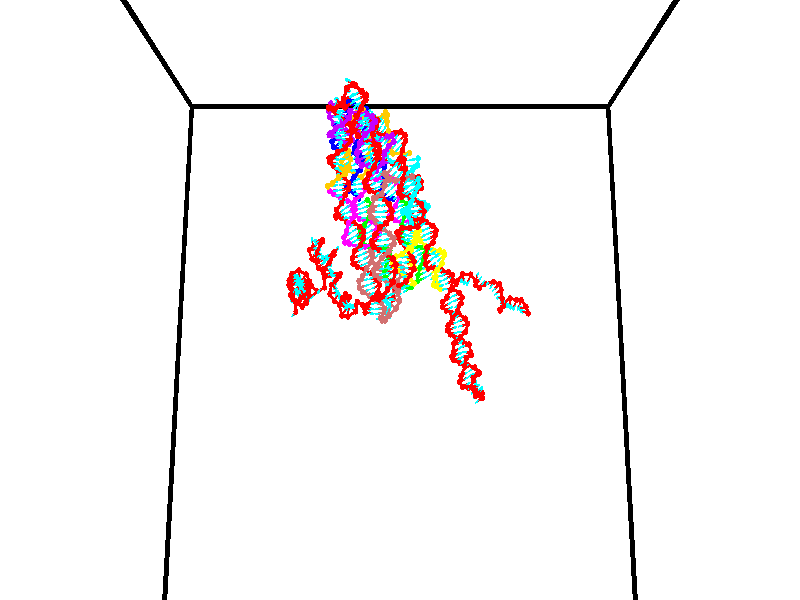 // switches for output
#declare DRAW_BASES = 1; // possible values are 0, 1; only relevant for DNA ribbons
#declare DRAW_BASES_TYPE = 3; // possible values are 1, 2, 3; only relevant for DNA ribbons
#declare DRAW_FOG = 0; // set to 1 to enable fog

#include "colors.inc"

#include "transforms.inc"
background { rgb <1, 1, 1>}

#default {
   normal{
       ripples 0.25
       frequency 0.20
       turbulence 0.2
       lambda 5
   }
	finish {
		phong 0.1
		phong_size 40.
	}
}

// original window dimensions: 1024x640


// camera settings

camera {
	sky <0, 0.179814, -0.983701>
	up <0, 0.179814, -0.983701>
	right 1.6 * <1, 0, 0>
	location <35, 94.9851, 44.8844>
	look_at <35, 29.7336, 32.9568>
	direction <0, -65.2515, -11.9276>
	angle 67.0682
}


# declare cpy_camera_pos = <35, 94.9851, 44.8844>;
# if (DRAW_FOG = 1)
fog {
	fog_type 2
	up vnormalize(cpy_camera_pos)
	color rgbt<1,1,1,0.3>
	distance 1e-5
	fog_alt 3e-3
	fog_offset 56
}
# end


// LIGHTS

# declare lum = 6;
global_settings {
	ambient_light rgb lum * <0.05, 0.05, 0.05>
	max_trace_level 15
}# declare cpy_direct_light_amount = 0.25;
light_source
{	1000 * <-1, -1.16352, -0.803886>,
	rgb lum * cpy_direct_light_amount
	parallel
}

light_source
{	1000 * <1, 1.16352, 0.803886>,
	rgb lum * cpy_direct_light_amount
	parallel
}

// strand 0

// nucleotide -1

// particle -1
sphere {
	<24.554985, 35.216129, 34.945606> 0.250000
	pigment { color rgbt <1,0,0,0> }
	no_shadow
}
cylinder {
	<24.355049, 34.889797, 35.061939>,  <24.235088, 34.693996, 35.131741>, 0.100000
	pigment { color rgbt <1,0,0,0> }
	no_shadow
}
cylinder {
	<24.355049, 34.889797, 35.061939>,  <24.554985, 35.216129, 34.945606>, 0.100000
	pigment { color rgbt <1,0,0,0> }
	no_shadow
}

// particle -1
sphere {
	<24.355049, 34.889797, 35.061939> 0.100000
	pigment { color rgbt <1,0,0,0> }
	no_shadow
}
sphere {
	0, 1
	scale<0.080000,0.200000,0.300000>
	matrix <-0.490330, -0.010259, -0.871476,
		0.713960, -0.578202, -0.394898,
		-0.499838, -0.815829, 0.290834,
		24.205097, 34.645050, 35.149189>
	pigment { color rgbt <0,1,1,0> }
	no_shadow
}
cylinder {
	<24.530100, 35.556572, 34.223690>,  <24.554985, 35.216129, 34.945606>, 0.130000
	pigment { color rgbt <1,0,0,0> }
	no_shadow
}

// nucleotide -1

// particle -1
sphere {
	<24.530100, 35.556572, 34.223690> 0.250000
	pigment { color rgbt <1,0,0,0> }
	no_shadow
}
cylinder {
	<24.275391, 35.278362, 34.090565>,  <24.122564, 35.111435, 34.010689>, 0.100000
	pigment { color rgbt <1,0,0,0> }
	no_shadow
}
cylinder {
	<24.275391, 35.278362, 34.090565>,  <24.530100, 35.556572, 34.223690>, 0.100000
	pigment { color rgbt <1,0,0,0> }
	no_shadow
}

// particle -1
sphere {
	<24.275391, 35.278362, 34.090565> 0.100000
	pigment { color rgbt <1,0,0,0> }
	no_shadow
}
sphere {
	0, 1
	scale<0.080000,0.200000,0.300000>
	matrix <-0.770918, 0.582307, 0.258077,
		0.014303, 0.420911, -0.906989,
		-0.636773, -0.695523, -0.332817,
		24.084358, 35.069706, 33.990719>
	pigment { color rgbt <0,1,1,0> }
	no_shadow
}
cylinder {
	<25.169634, 35.136658, 34.535480>,  <24.530100, 35.556572, 34.223690>, 0.130000
	pigment { color rgbt <1,0,0,0> }
	no_shadow
}

// nucleotide -1

// particle -1
sphere {
	<25.169634, 35.136658, 34.535480> 0.250000
	pigment { color rgbt <1,0,0,0> }
	no_shadow
}
cylinder {
	<25.478685, 35.221001, 34.295952>,  <25.664116, 35.271606, 34.152233>, 0.100000
	pigment { color rgbt <1,0,0,0> }
	no_shadow
}
cylinder {
	<25.478685, 35.221001, 34.295952>,  <25.169634, 35.136658, 34.535480>, 0.100000
	pigment { color rgbt <1,0,0,0> }
	no_shadow
}

// particle -1
sphere {
	<25.478685, 35.221001, 34.295952> 0.100000
	pigment { color rgbt <1,0,0,0> }
	no_shadow
}
sphere {
	0, 1
	scale<0.080000,0.200000,0.300000>
	matrix <-0.369981, 0.916051, -0.154806,
		0.515909, 0.341160, 0.785778,
		0.772627, 0.210857, -0.598822,
		25.710474, 35.284256, 34.116306>
	pigment { color rgbt <0,1,1,0> }
	no_shadow
}
cylinder {
	<25.292747, 35.880924, 34.578682>,  <25.169634, 35.136658, 34.535480>, 0.130000
	pigment { color rgbt <1,0,0,0> }
	no_shadow
}

// nucleotide -1

// particle -1
sphere {
	<25.292747, 35.880924, 34.578682> 0.250000
	pigment { color rgbt <1,0,0,0> }
	no_shadow
}
cylinder {
	<25.464314, 35.774097, 34.233498>,  <25.567253, 35.710003, 34.026386>, 0.100000
	pigment { color rgbt <1,0,0,0> }
	no_shadow
}
cylinder {
	<25.464314, 35.774097, 34.233498>,  <25.292747, 35.880924, 34.578682>, 0.100000
	pigment { color rgbt <1,0,0,0> }
	no_shadow
}

// particle -1
sphere {
	<25.464314, 35.774097, 34.233498> 0.100000
	pigment { color rgbt <1,0,0,0> }
	no_shadow
}
sphere {
	0, 1
	scale<0.080000,0.200000,0.300000>
	matrix <-0.365363, 0.822388, -0.436104,
		0.826161, 0.502347, 0.255159,
		0.428916, -0.267067, -0.862964,
		25.592989, 35.693977, 33.974609>
	pigment { color rgbt <0,1,1,0> }
	no_shadow
}
cylinder {
	<25.810068, 36.419617, 34.412479>,  <25.292747, 35.880924, 34.578682>, 0.130000
	pigment { color rgbt <1,0,0,0> }
	no_shadow
}

// nucleotide -1

// particle -1
sphere {
	<25.810068, 36.419617, 34.412479> 0.250000
	pigment { color rgbt <1,0,0,0> }
	no_shadow
}
cylinder {
	<25.669800, 36.247566, 34.079731>,  <25.585638, 36.144337, 33.880081>, 0.100000
	pigment { color rgbt <1,0,0,0> }
	no_shadow
}
cylinder {
	<25.669800, 36.247566, 34.079731>,  <25.810068, 36.419617, 34.412479>, 0.100000
	pigment { color rgbt <1,0,0,0> }
	no_shadow
}

// particle -1
sphere {
	<25.669800, 36.247566, 34.079731> 0.100000
	pigment { color rgbt <1,0,0,0> }
	no_shadow
}
sphere {
	0, 1
	scale<0.080000,0.200000,0.300000>
	matrix <-0.160392, 0.902743, -0.399160,
		0.922660, -0.006549, -0.385558,
		-0.350674, -0.430130, -0.831875,
		25.564598, 36.118526, 33.830170>
	pigment { color rgbt <0,1,1,0> }
	no_shadow
}
cylinder {
	<26.099522, 36.768013, 33.857494>,  <25.810068, 36.419617, 34.412479>, 0.130000
	pigment { color rgbt <1,0,0,0> }
	no_shadow
}

// nucleotide -1

// particle -1
sphere {
	<26.099522, 36.768013, 33.857494> 0.250000
	pigment { color rgbt <1,0,0,0> }
	no_shadow
}
cylinder {
	<25.754751, 36.605820, 33.735729>,  <25.547890, 36.508503, 33.662670>, 0.100000
	pigment { color rgbt <1,0,0,0> }
	no_shadow
}
cylinder {
	<25.754751, 36.605820, 33.735729>,  <26.099522, 36.768013, 33.857494>, 0.100000
	pigment { color rgbt <1,0,0,0> }
	no_shadow
}

// particle -1
sphere {
	<25.754751, 36.605820, 33.735729> 0.100000
	pigment { color rgbt <1,0,0,0> }
	no_shadow
}
sphere {
	0, 1
	scale<0.080000,0.200000,0.300000>
	matrix <-0.232112, 0.849326, -0.474098,
		0.450785, -0.337979, -0.826174,
		-0.861926, -0.405481, -0.304414,
		25.496174, 36.484177, 33.644405>
	pigment { color rgbt <0,1,1,0> }
	no_shadow
}
cylinder {
	<26.088572, 36.818424, 33.107170>,  <26.099522, 36.768013, 33.857494>, 0.130000
	pigment { color rgbt <1,0,0,0> }
	no_shadow
}

// nucleotide -1

// particle -1
sphere {
	<26.088572, 36.818424, 33.107170> 0.250000
	pigment { color rgbt <1,0,0,0> }
	no_shadow
}
cylinder {
	<25.718349, 36.805004, 33.258018>,  <25.496216, 36.796951, 33.348530>, 0.100000
	pigment { color rgbt <1,0,0,0> }
	no_shadow
}
cylinder {
	<25.718349, 36.805004, 33.258018>,  <26.088572, 36.818424, 33.107170>, 0.100000
	pigment { color rgbt <1,0,0,0> }
	no_shadow
}

// particle -1
sphere {
	<25.718349, 36.805004, 33.258018> 0.100000
	pigment { color rgbt <1,0,0,0> }
	no_shadow
}
sphere {
	0, 1
	scale<0.080000,0.200000,0.300000>
	matrix <-0.187397, 0.906095, -0.379307,
		-0.328984, -0.421741, -0.844928,
		-0.925555, -0.033551, 0.377124,
		25.440683, 36.794937, 33.371155>
	pigment { color rgbt <0,1,1,0> }
	no_shadow
}
cylinder {
	<25.573927, 36.951694, 32.634235>,  <26.088572, 36.818424, 33.107170>, 0.130000
	pigment { color rgbt <1,0,0,0> }
	no_shadow
}

// nucleotide -1

// particle -1
sphere {
	<25.573927, 36.951694, 32.634235> 0.250000
	pigment { color rgbt <1,0,0,0> }
	no_shadow
}
cylinder {
	<25.456572, 37.077045, 32.995502>,  <25.386158, 37.152256, 33.212265>, 0.100000
	pigment { color rgbt <1,0,0,0> }
	no_shadow
}
cylinder {
	<25.456572, 37.077045, 32.995502>,  <25.573927, 36.951694, 32.634235>, 0.100000
	pigment { color rgbt <1,0,0,0> }
	no_shadow
}

// particle -1
sphere {
	<25.456572, 37.077045, 32.995502> 0.100000
	pigment { color rgbt <1,0,0,0> }
	no_shadow
}
sphere {
	0, 1
	scale<0.080000,0.200000,0.300000>
	matrix <-0.224075, 0.895886, -0.383640,
		-0.929362, -0.314934, -0.192622,
		-0.293389, 0.313378, 0.903171,
		25.368555, 37.171059, 33.266453>
	pigment { color rgbt <0,1,1,0> }
	no_shadow
}
cylinder {
	<24.844994, 37.296391, 32.491943>,  <25.573927, 36.951694, 32.634235>, 0.130000
	pigment { color rgbt <1,0,0,0> }
	no_shadow
}

// nucleotide -1

// particle -1
sphere {
	<24.844994, 37.296391, 32.491943> 0.250000
	pigment { color rgbt <1,0,0,0> }
	no_shadow
}
cylinder {
	<25.025782, 37.418400, 32.827248>,  <25.134254, 37.491604, 33.028431>, 0.100000
	pigment { color rgbt <1,0,0,0> }
	no_shadow
}
cylinder {
	<25.025782, 37.418400, 32.827248>,  <24.844994, 37.296391, 32.491943>, 0.100000
	pigment { color rgbt <1,0,0,0> }
	no_shadow
}

// particle -1
sphere {
	<25.025782, 37.418400, 32.827248> 0.100000
	pigment { color rgbt <1,0,0,0> }
	no_shadow
}
sphere {
	0, 1
	scale<0.080000,0.200000,0.300000>
	matrix <-0.357146, 0.922993, -0.143287,
		-0.817418, -0.234621, 0.526100,
		0.451968, 0.305020, 0.838265,
		25.161371, 37.509907, 33.078728>
	pigment { color rgbt <0,1,1,0> }
	no_shadow
}
cylinder {
	<24.490313, 37.861778, 32.823025>,  <24.844994, 37.296391, 32.491943>, 0.130000
	pigment { color rgbt <1,0,0,0> }
	no_shadow
}

// nucleotide -1

// particle -1
sphere {
	<24.490313, 37.861778, 32.823025> 0.250000
	pigment { color rgbt <1,0,0,0> }
	no_shadow
}
cylinder {
	<24.851835, 37.909733, 32.987347>,  <25.068748, 37.938507, 33.085938>, 0.100000
	pigment { color rgbt <1,0,0,0> }
	no_shadow
}
cylinder {
	<24.851835, 37.909733, 32.987347>,  <24.490313, 37.861778, 32.823025>, 0.100000
	pigment { color rgbt <1,0,0,0> }
	no_shadow
}

// particle -1
sphere {
	<24.851835, 37.909733, 32.987347> 0.100000
	pigment { color rgbt <1,0,0,0> }
	no_shadow
}
sphere {
	0, 1
	scale<0.080000,0.200000,0.300000>
	matrix <-0.098526, 0.992463, -0.072870,
		-0.416442, 0.025386, 0.908808,
		0.903808, 0.119887, 0.410802,
		25.122978, 37.945698, 33.110588>
	pigment { color rgbt <0,1,1,0> }
	no_shadow
}
cylinder {
	<24.386404, 38.419518, 33.293613>,  <24.490313, 37.861778, 32.823025>, 0.130000
	pigment { color rgbt <1,0,0,0> }
	no_shadow
}

// nucleotide -1

// particle -1
sphere {
	<24.386404, 38.419518, 33.293613> 0.250000
	pigment { color rgbt <1,0,0,0> }
	no_shadow
}
cylinder {
	<24.782829, 38.420170, 33.240261>,  <25.020685, 38.420559, 33.208248>, 0.100000
	pigment { color rgbt <1,0,0,0> }
	no_shadow
}
cylinder {
	<24.782829, 38.420170, 33.240261>,  <24.386404, 38.419518, 33.293613>, 0.100000
	pigment { color rgbt <1,0,0,0> }
	no_shadow
}

// particle -1
sphere {
	<24.782829, 38.420170, 33.240261> 0.100000
	pigment { color rgbt <1,0,0,0> }
	no_shadow
}
sphere {
	0, 1
	scale<0.080000,0.200000,0.300000>
	matrix <-0.016484, 0.993755, -0.110361,
		0.132368, 0.111574, 0.984901,
		0.991063, 0.001627, -0.133380,
		25.080149, 38.420658, 33.200249>
	pigment { color rgbt <0,1,1,0> }
	no_shadow
}
cylinder {
	<24.611012, 39.028545, 33.660088>,  <24.386404, 38.419518, 33.293613>, 0.130000
	pigment { color rgbt <1,0,0,0> }
	no_shadow
}

// nucleotide -1

// particle -1
sphere {
	<24.611012, 39.028545, 33.660088> 0.250000
	pigment { color rgbt <1,0,0,0> }
	no_shadow
}
cylinder {
	<24.898939, 38.944019, 33.395599>,  <25.071695, 38.893303, 33.236908>, 0.100000
	pigment { color rgbt <1,0,0,0> }
	no_shadow
}
cylinder {
	<24.898939, 38.944019, 33.395599>,  <24.611012, 39.028545, 33.660088>, 0.100000
	pigment { color rgbt <1,0,0,0> }
	no_shadow
}

// particle -1
sphere {
	<24.898939, 38.944019, 33.395599> 0.100000
	pigment { color rgbt <1,0,0,0> }
	no_shadow
}
sphere {
	0, 1
	scale<0.080000,0.200000,0.300000>
	matrix <0.147483, 0.977348, -0.151788,
		0.678315, 0.011741, 0.734678,
		0.719818, -0.211312, -0.661218,
		25.114885, 38.880627, 33.197235>
	pigment { color rgbt <0,1,1,0> }
	no_shadow
}
cylinder {
	<24.621387, 39.654793, 33.218300>,  <24.611012, 39.028545, 33.660088>, 0.130000
	pigment { color rgbt <1,0,0,0> }
	no_shadow
}

// nucleotide -1

// particle -1
sphere {
	<24.621387, 39.654793, 33.218300> 0.250000
	pigment { color rgbt <1,0,0,0> }
	no_shadow
}
cylinder {
	<24.963661, 39.790787, 33.062241>,  <25.169025, 39.872383, 32.968605>, 0.100000
	pigment { color rgbt <1,0,0,0> }
	no_shadow
}
cylinder {
	<24.963661, 39.790787, 33.062241>,  <24.621387, 39.654793, 33.218300>, 0.100000
	pigment { color rgbt <1,0,0,0> }
	no_shadow
}

// particle -1
sphere {
	<24.963661, 39.790787, 33.062241> 0.100000
	pigment { color rgbt <1,0,0,0> }
	no_shadow
}
sphere {
	0, 1
	scale<0.080000,0.200000,0.300000>
	matrix <0.416985, -0.899463, 0.130729,
		-0.306481, -0.274550, -0.911423,
		0.855683, 0.339984, -0.390151,
		25.220366, 39.892780, 32.945194>
	pigment { color rgbt <0,1,1,0> }
	no_shadow
}
cylinder {
	<24.784155, 39.264420, 32.627529>,  <24.621387, 39.654793, 33.218300>, 0.130000
	pigment { color rgbt <1,0,0,0> }
	no_shadow
}

// nucleotide -1

// particle -1
sphere {
	<24.784155, 39.264420, 32.627529> 0.250000
	pigment { color rgbt <1,0,0,0> }
	no_shadow
}
cylinder {
	<25.105534, 39.411461, 32.814865>,  <25.298361, 39.499687, 32.927265>, 0.100000
	pigment { color rgbt <1,0,0,0> }
	no_shadow
}
cylinder {
	<25.105534, 39.411461, 32.814865>,  <24.784155, 39.264420, 32.627529>, 0.100000
	pigment { color rgbt <1,0,0,0> }
	no_shadow
}

// particle -1
sphere {
	<25.105534, 39.411461, 32.814865> 0.100000
	pigment { color rgbt <1,0,0,0> }
	no_shadow
}
sphere {
	0, 1
	scale<0.080000,0.200000,0.300000>
	matrix <0.348131, -0.928200, 0.131334,
		0.482990, 0.057523, -0.873734,
		0.803446, 0.367607, 0.468337,
		25.346567, 39.521744, 32.955368>
	pigment { color rgbt <0,1,1,0> }
	no_shadow
}
cylinder {
	<25.385195, 39.041138, 32.274345>,  <24.784155, 39.264420, 32.627529>, 0.130000
	pigment { color rgbt <1,0,0,0> }
	no_shadow
}

// nucleotide -1

// particle -1
sphere {
	<25.385195, 39.041138, 32.274345> 0.250000
	pigment { color rgbt <1,0,0,0> }
	no_shadow
}
cylinder {
	<25.447777, 39.099014, 32.665157>,  <25.485327, 39.133739, 32.899643>, 0.100000
	pigment { color rgbt <1,0,0,0> }
	no_shadow
}
cylinder {
	<25.447777, 39.099014, 32.665157>,  <25.385195, 39.041138, 32.274345>, 0.100000
	pigment { color rgbt <1,0,0,0> }
	no_shadow
}

// particle -1
sphere {
	<25.447777, 39.099014, 32.665157> 0.100000
	pigment { color rgbt <1,0,0,0> }
	no_shadow
}
sphere {
	0, 1
	scale<0.080000,0.200000,0.300000>
	matrix <0.204208, -0.972576, 0.111332,
		0.966344, 0.182099, -0.181714,
		0.156457, 0.144693, 0.977029,
		25.494715, 39.142422, 32.958267>
	pigment { color rgbt <0,1,1,0> }
	no_shadow
}
cylinder {
	<26.060013, 38.693691, 32.524044>,  <25.385195, 39.041138, 32.274345>, 0.130000
	pigment { color rgbt <1,0,0,0> }
	no_shadow
}

// nucleotide -1

// particle -1
sphere {
	<26.060013, 38.693691, 32.524044> 0.250000
	pigment { color rgbt <1,0,0,0> }
	no_shadow
}
cylinder {
	<25.813393, 38.729279, 32.836952>,  <25.665421, 38.750629, 33.024696>, 0.100000
	pigment { color rgbt <1,0,0,0> }
	no_shadow
}
cylinder {
	<25.813393, 38.729279, 32.836952>,  <26.060013, 38.693691, 32.524044>, 0.100000
	pigment { color rgbt <1,0,0,0> }
	no_shadow
}

// particle -1
sphere {
	<25.813393, 38.729279, 32.836952> 0.100000
	pigment { color rgbt <1,0,0,0> }
	no_shadow
}
sphere {
	0, 1
	scale<0.080000,0.200000,0.300000>
	matrix <0.098227, -0.977139, 0.188547,
		0.781165, 0.193089, 0.593716,
		-0.616549, 0.088968, 0.782273,
		25.628428, 38.755970, 33.071632>
	pigment { color rgbt <0,1,1,0> }
	no_shadow
}
cylinder {
	<26.350681, 38.300812, 33.028152>,  <26.060013, 38.693691, 32.524044>, 0.130000
	pigment { color rgbt <1,0,0,0> }
	no_shadow
}

// nucleotide -1

// particle -1
sphere {
	<26.350681, 38.300812, 33.028152> 0.250000
	pigment { color rgbt <1,0,0,0> }
	no_shadow
}
cylinder {
	<25.959066, 38.339558, 33.099823>,  <25.724098, 38.362804, 33.142826>, 0.100000
	pigment { color rgbt <1,0,0,0> }
	no_shadow
}
cylinder {
	<25.959066, 38.339558, 33.099823>,  <26.350681, 38.300812, 33.028152>, 0.100000
	pigment { color rgbt <1,0,0,0> }
	no_shadow
}

// particle -1
sphere {
	<25.959066, 38.339558, 33.099823> 0.100000
	pigment { color rgbt <1,0,0,0> }
	no_shadow
}
sphere {
	0, 1
	scale<0.080000,0.200000,0.300000>
	matrix <-0.032603, -0.942869, 0.331565,
		0.201056, 0.318773, 0.926261,
		-0.979037, 0.096862, 0.179177,
		25.665356, 38.368618, 33.153576>
	pigment { color rgbt <0,1,1,0> }
	no_shadow
}
cylinder {
	<26.207090, 38.215950, 33.750328>,  <26.350681, 38.300812, 33.028152>, 0.130000
	pigment { color rgbt <1,0,0,0> }
	no_shadow
}

// nucleotide -1

// particle -1
sphere {
	<26.207090, 38.215950, 33.750328> 0.250000
	pigment { color rgbt <1,0,0,0> }
	no_shadow
}
cylinder {
	<25.870008, 38.113903, 33.560692>,  <25.667759, 38.052673, 33.446911>, 0.100000
	pigment { color rgbt <1,0,0,0> }
	no_shadow
}
cylinder {
	<25.870008, 38.113903, 33.560692>,  <26.207090, 38.215950, 33.750328>, 0.100000
	pigment { color rgbt <1,0,0,0> }
	no_shadow
}

// particle -1
sphere {
	<25.870008, 38.113903, 33.560692> 0.100000
	pigment { color rgbt <1,0,0,0> }
	no_shadow
}
sphere {
	0, 1
	scale<0.080000,0.200000,0.300000>
	matrix <-0.012580, -0.871027, 0.491075,
		-0.538228, 0.419795, 0.730810,
		-0.842705, -0.255116, -0.474092,
		25.617197, 38.037369, 33.418465>
	pigment { color rgbt <0,1,1,0> }
	no_shadow
}
cylinder {
	<25.724072, 37.941486, 34.179550>,  <26.207090, 38.215950, 33.750328>, 0.130000
	pigment { color rgbt <1,0,0,0> }
	no_shadow
}

// nucleotide -1

// particle -1
sphere {
	<25.724072, 37.941486, 34.179550> 0.250000
	pigment { color rgbt <1,0,0,0> }
	no_shadow
}
cylinder {
	<25.550907, 37.802761, 33.846729>,  <25.447008, 37.719528, 33.647038>, 0.100000
	pigment { color rgbt <1,0,0,0> }
	no_shadow
}
cylinder {
	<25.550907, 37.802761, 33.846729>,  <25.724072, 37.941486, 34.179550>, 0.100000
	pigment { color rgbt <1,0,0,0> }
	no_shadow
}

// particle -1
sphere {
	<25.550907, 37.802761, 33.846729> 0.100000
	pigment { color rgbt <1,0,0,0> }
	no_shadow
}
sphere {
	0, 1
	scale<0.080000,0.200000,0.300000>
	matrix <-0.026775, -0.917674, 0.396431,
		-0.901040, 0.193897, 0.387984,
		-0.432910, -0.346811, -0.832052,
		25.421034, 37.698719, 33.597115>
	pigment { color rgbt <0,1,1,0> }
	no_shadow
}
cylinder {
	<25.246088, 37.558147, 34.482475>,  <25.724072, 37.941486, 34.179550>, 0.130000
	pigment { color rgbt <1,0,0,0> }
	no_shadow
}

// nucleotide -1

// particle -1
sphere {
	<25.246088, 37.558147, 34.482475> 0.250000
	pigment { color rgbt <1,0,0,0> }
	no_shadow
}
cylinder {
	<25.260475, 37.440483, 34.100445>,  <25.269108, 37.369884, 33.871227>, 0.100000
	pigment { color rgbt <1,0,0,0> }
	no_shadow
}
cylinder {
	<25.260475, 37.440483, 34.100445>,  <25.246088, 37.558147, 34.482475>, 0.100000
	pigment { color rgbt <1,0,0,0> }
	no_shadow
}

// particle -1
sphere {
	<25.260475, 37.440483, 34.100445> 0.100000
	pigment { color rgbt <1,0,0,0> }
	no_shadow
}
sphere {
	0, 1
	scale<0.080000,0.200000,0.300000>
	matrix <-0.162048, -0.944767, 0.284880,
		-0.986127, 0.144522, -0.081649,
		0.035968, -0.294159, -0.955079,
		25.271265, 37.352234, 33.813919>
	pigment { color rgbt <0,1,1,0> }
	no_shadow
}
cylinder {
	<24.553892, 37.299950, 34.184059>,  <25.246088, 37.558147, 34.482475>, 0.130000
	pigment { color rgbt <1,0,0,0> }
	no_shadow
}

// nucleotide -1

// particle -1
sphere {
	<24.553892, 37.299950, 34.184059> 0.250000
	pigment { color rgbt <1,0,0,0> }
	no_shadow
}
cylinder {
	<24.692966, 37.212276, 33.819405>,  <24.776411, 37.159672, 33.600613>, 0.100000
	pigment { color rgbt <1,0,0,0> }
	no_shadow
}
cylinder {
	<24.692966, 37.212276, 33.819405>,  <24.553892, 37.299950, 34.184059>, 0.100000
	pigment { color rgbt <1,0,0,0> }
	no_shadow
}

// particle -1
sphere {
	<24.692966, 37.212276, 33.819405> 0.100000
	pigment { color rgbt <1,0,0,0> }
	no_shadow
}
sphere {
	0, 1
	scale<0.080000,0.200000,0.300000>
	matrix <0.224939, -0.924399, 0.308042,
		-0.910228, -0.312164, -0.272099,
		0.347688, -0.219183, -0.911631,
		24.797272, 37.146523, 33.545914>
	pigment { color rgbt <0,1,1,0> }
	no_shadow
}
cylinder {
	<24.227251, 36.649109, 33.825470>,  <24.553892, 37.299950, 34.184059>, 0.130000
	pigment { color rgbt <1,0,0,0> }
	no_shadow
}

// nucleotide -1

// particle -1
sphere {
	<24.227251, 36.649109, 33.825470> 0.250000
	pigment { color rgbt <1,0,0,0> }
	no_shadow
}
cylinder {
	<24.599804, 36.708519, 33.692524>,  <24.823336, 36.744164, 33.612755>, 0.100000
	pigment { color rgbt <1,0,0,0> }
	no_shadow
}
cylinder {
	<24.599804, 36.708519, 33.692524>,  <24.227251, 36.649109, 33.825470>, 0.100000
	pigment { color rgbt <1,0,0,0> }
	no_shadow
}

// particle -1
sphere {
	<24.599804, 36.708519, 33.692524> 0.100000
	pigment { color rgbt <1,0,0,0> }
	no_shadow
}
sphere {
	0, 1
	scale<0.080000,0.200000,0.300000>
	matrix <0.268293, -0.897144, 0.350930,
		-0.246058, -0.416022, -0.875432,
		0.931383, 0.148523, -0.332365,
		24.879219, 36.753075, 33.592815>
	pigment { color rgbt <0,1,1,0> }
	no_shadow
}
cylinder {
	<24.328415, 36.211636, 33.252281>,  <24.227251, 36.649109, 33.825470>, 0.130000
	pigment { color rgbt <1,0,0,0> }
	no_shadow
}

// nucleotide -1

// particle -1
sphere {
	<24.328415, 36.211636, 33.252281> 0.250000
	pigment { color rgbt <1,0,0,0> }
	no_shadow
}
cylinder {
	<24.678303, 36.310455, 33.419056>,  <24.888235, 36.369747, 33.519119>, 0.100000
	pigment { color rgbt <1,0,0,0> }
	no_shadow
}
cylinder {
	<24.678303, 36.310455, 33.419056>,  <24.328415, 36.211636, 33.252281>, 0.100000
	pigment { color rgbt <1,0,0,0> }
	no_shadow
}

// particle -1
sphere {
	<24.678303, 36.310455, 33.419056> 0.100000
	pigment { color rgbt <1,0,0,0> }
	no_shadow
}
sphere {
	0, 1
	scale<0.080000,0.200000,0.300000>
	matrix <0.118608, -0.943283, 0.310080,
		0.469894, -0.221781, -0.854408,
		0.874718, 0.247045, 0.416938,
		24.940718, 36.384567, 33.544136>
	pigment { color rgbt <0,1,1,0> }
	no_shadow
}
cylinder {
	<24.839455, 35.642773, 33.101509>,  <24.328415, 36.211636, 33.252281>, 0.130000
	pigment { color rgbt <1,0,0,0> }
	no_shadow
}

// nucleotide -1

// particle -1
sphere {
	<24.839455, 35.642773, 33.101509> 0.250000
	pigment { color rgbt <1,0,0,0> }
	no_shadow
}
cylinder {
	<24.930126, 35.869720, 33.418167>,  <24.984529, 36.005890, 33.608162>, 0.100000
	pigment { color rgbt <1,0,0,0> }
	no_shadow
}
cylinder {
	<24.930126, 35.869720, 33.418167>,  <24.839455, 35.642773, 33.101509>, 0.100000
	pigment { color rgbt <1,0,0,0> }
	no_shadow
}

// particle -1
sphere {
	<24.930126, 35.869720, 33.418167> 0.100000
	pigment { color rgbt <1,0,0,0> }
	no_shadow
}
sphere {
	0, 1
	scale<0.080000,0.200000,0.300000>
	matrix <0.164873, -0.823430, 0.542937,
		0.959913, 0.007448, -0.280200,
		0.226681, 0.567369, 0.791649,
		24.998131, 36.039932, 33.655663>
	pigment { color rgbt <0,1,1,0> }
	no_shadow
}
cylinder {
	<25.422716, 35.571754, 32.665733>,  <24.839455, 35.642773, 33.101509>, 0.130000
	pigment { color rgbt <1,0,0,0> }
	no_shadow
}

// nucleotide -1

// particle -1
sphere {
	<25.422716, 35.571754, 32.665733> 0.250000
	pigment { color rgbt <1,0,0,0> }
	no_shadow
}
cylinder {
	<25.464651, 35.740345, 33.026035>,  <25.489813, 35.841499, 33.242218>, 0.100000
	pigment { color rgbt <1,0,0,0> }
	no_shadow
}
cylinder {
	<25.464651, 35.740345, 33.026035>,  <25.422716, 35.571754, 32.665733>, 0.100000
	pigment { color rgbt <1,0,0,0> }
	no_shadow
}

// particle -1
sphere {
	<25.464651, 35.740345, 33.026035> 0.100000
	pigment { color rgbt <1,0,0,0> }
	no_shadow
}
sphere {
	0, 1
	scale<0.080000,0.200000,0.300000>
	matrix <0.374296, -0.855873, 0.356907,
		0.921364, 0.299733, -0.247485,
		0.104839, 0.421474, 0.900760,
		25.496103, 35.866787, 33.296265>
	pigment { color rgbt <0,1,1,0> }
	no_shadow
}
cylinder {
	<26.140556, 35.492809, 32.821438>,  <25.422716, 35.571754, 32.665733>, 0.130000
	pigment { color rgbt <1,0,0,0> }
	no_shadow
}

// nucleotide -1

// particle -1
sphere {
	<26.140556, 35.492809, 32.821438> 0.250000
	pigment { color rgbt <1,0,0,0> }
	no_shadow
}
cylinder {
	<25.985329, 35.585945, 33.178131>,  <25.892193, 35.641827, 33.392147>, 0.100000
	pigment { color rgbt <1,0,0,0> }
	no_shadow
}
cylinder {
	<25.985329, 35.585945, 33.178131>,  <26.140556, 35.492809, 32.821438>, 0.100000
	pigment { color rgbt <1,0,0,0> }
	no_shadow
}

// particle -1
sphere {
	<25.985329, 35.585945, 33.178131> 0.100000
	pigment { color rgbt <1,0,0,0> }
	no_shadow
}
sphere {
	0, 1
	scale<0.080000,0.200000,0.300000>
	matrix <0.548304, -0.719375, 0.426452,
		0.740788, 0.654433, 0.151497,
		-0.388068, 0.232844, 0.891733,
		25.868908, 35.655800, 33.445652>
	pigment { color rgbt <0,1,1,0> }
	no_shadow
}
cylinder {
	<26.703293, 35.537720, 33.276241>,  <26.140556, 35.492809, 32.821438>, 0.130000
	pigment { color rgbt <1,0,0,0> }
	no_shadow
}

// nucleotide -1

// particle -1
sphere {
	<26.703293, 35.537720, 33.276241> 0.250000
	pigment { color rgbt <1,0,0,0> }
	no_shadow
}
cylinder {
	<26.392942, 35.463726, 33.517506>,  <26.206732, 35.419331, 33.662262>, 0.100000
	pigment { color rgbt <1,0,0,0> }
	no_shadow
}
cylinder {
	<26.392942, 35.463726, 33.517506>,  <26.703293, 35.537720, 33.276241>, 0.100000
	pigment { color rgbt <1,0,0,0> }
	no_shadow
}

// particle -1
sphere {
	<26.392942, 35.463726, 33.517506> 0.100000
	pigment { color rgbt <1,0,0,0> }
	no_shadow
}
sphere {
	0, 1
	scale<0.080000,0.200000,0.300000>
	matrix <0.529233, -0.711243, 0.462652,
		0.343409, 0.678171, 0.649735,
		-0.775876, -0.184982, 0.603157,
		26.160179, 35.408230, 33.698452>
	pigment { color rgbt <0,1,1,0> }
	no_shadow
}
cylinder {
	<27.444904, 35.653721, 32.988716>,  <26.703293, 35.537720, 33.276241>, 0.130000
	pigment { color rgbt <1,0,0,0> }
	no_shadow
}

// nucleotide -1

// particle -1
sphere {
	<27.444904, 35.653721, 32.988716> 0.250000
	pigment { color rgbt <1,0,0,0> }
	no_shadow
}
cylinder {
	<27.169281, 35.854153, 33.198143>,  <27.003908, 35.974411, 33.323799>, 0.100000
	pigment { color rgbt <1,0,0,0> }
	no_shadow
}
cylinder {
	<27.169281, 35.854153, 33.198143>,  <27.444904, 35.653721, 32.988716>, 0.100000
	pigment { color rgbt <1,0,0,0> }
	no_shadow
}

// particle -1
sphere {
	<27.169281, 35.854153, 33.198143> 0.100000
	pigment { color rgbt <1,0,0,0> }
	no_shadow
}
sphere {
	0, 1
	scale<0.080000,0.200000,0.300000>
	matrix <-0.724426, -0.456124, -0.516874,
		-0.020184, -0.735439, 0.677290,
		-0.689057, 0.501079, 0.523565,
		26.962564, 36.004478, 33.355213>
	pigment { color rgbt <0,1,1,0> }
	no_shadow
}
cylinder {
	<27.363342, 35.572235, 32.146313>,  <27.444904, 35.653721, 32.988716>, 0.130000
	pigment { color rgbt <1,0,0,0> }
	no_shadow
}

// nucleotide -1

// particle -1
sphere {
	<27.363342, 35.572235, 32.146313> 0.250000
	pigment { color rgbt <1,0,0,0> }
	no_shadow
}
cylinder {
	<27.680233, 35.411064, 31.962997>,  <27.870367, 35.314362, 31.853008>, 0.100000
	pigment { color rgbt <1,0,0,0> }
	no_shadow
}
cylinder {
	<27.680233, 35.411064, 31.962997>,  <27.363342, 35.572235, 32.146313>, 0.100000
	pigment { color rgbt <1,0,0,0> }
	no_shadow
}

// particle -1
sphere {
	<27.680233, 35.411064, 31.962997> 0.100000
	pigment { color rgbt <1,0,0,0> }
	no_shadow
}
sphere {
	0, 1
	scale<0.080000,0.200000,0.300000>
	matrix <-0.589781, -0.312805, -0.744521,
		0.156631, 0.860119, -0.485450,
		0.792228, -0.402924, -0.458287,
		27.917902, 35.290188, 31.825512>
	pigment { color rgbt <0,1,1,0> }
	no_shadow
}
cylinder {
	<27.314112, 35.699654, 31.373358>,  <27.363342, 35.572235, 32.146313>, 0.130000
	pigment { color rgbt <1,0,0,0> }
	no_shadow
}

// nucleotide -1

// particle -1
sphere {
	<27.314112, 35.699654, 31.373358> 0.250000
	pigment { color rgbt <1,0,0,0> }
	no_shadow
}
cylinder {
	<27.623295, 35.446419, 31.389988>,  <27.808805, 35.294476, 31.399965>, 0.100000
	pigment { color rgbt <1,0,0,0> }
	no_shadow
}
cylinder {
	<27.623295, 35.446419, 31.389988>,  <27.314112, 35.699654, 31.373358>, 0.100000
	pigment { color rgbt <1,0,0,0> }
	no_shadow
}

// particle -1
sphere {
	<27.623295, 35.446419, 31.389988> 0.100000
	pigment { color rgbt <1,0,0,0> }
	no_shadow
}
sphere {
	0, 1
	scale<0.080000,0.200000,0.300000>
	matrix <-0.165125, -0.264012, -0.950279,
		0.612590, 0.727662, -0.308610,
		0.772960, -0.633091, 0.041576,
		27.855183, 35.256493, 31.402460>
	pigment { color rgbt <0,1,1,0> }
	no_shadow
}
cylinder {
	<27.906221, 35.767345, 30.843559>,  <27.314112, 35.699654, 31.373358>, 0.130000
	pigment { color rgbt <1,0,0,0> }
	no_shadow
}

// nucleotide -1

// particle -1
sphere {
	<27.906221, 35.767345, 30.843559> 0.250000
	pigment { color rgbt <1,0,0,0> }
	no_shadow
}
cylinder {
	<27.896175, 35.374275, 30.917017>,  <27.890148, 35.138435, 30.961092>, 0.100000
	pigment { color rgbt <1,0,0,0> }
	no_shadow
}
cylinder {
	<27.896175, 35.374275, 30.917017>,  <27.906221, 35.767345, 30.843559>, 0.100000
	pigment { color rgbt <1,0,0,0> }
	no_shadow
}

// particle -1
sphere {
	<27.896175, 35.374275, 30.917017> 0.100000
	pigment { color rgbt <1,0,0,0> }
	no_shadow
}
sphere {
	0, 1
	scale<0.080000,0.200000,0.300000>
	matrix <-0.135561, -0.178658, -0.974528,
		0.990451, -0.049371, -0.128725,
		-0.025116, -0.982672, 0.183644,
		27.888641, 35.079475, 30.972111>
	pigment { color rgbt <0,1,1,0> }
	no_shadow
}
cylinder {
	<28.059196, 35.419487, 30.188990>,  <27.906221, 35.767345, 30.843559>, 0.130000
	pigment { color rgbt <1,0,0,0> }
	no_shadow
}

// nucleotide -1

// particle -1
sphere {
	<28.059196, 35.419487, 30.188990> 0.250000
	pigment { color rgbt <1,0,0,0> }
	no_shadow
}
cylinder {
	<27.896275, 35.134274, 30.417263>,  <27.798521, 34.963146, 30.554228>, 0.100000
	pigment { color rgbt <1,0,0,0> }
	no_shadow
}
cylinder {
	<27.896275, 35.134274, 30.417263>,  <28.059196, 35.419487, 30.188990>, 0.100000
	pigment { color rgbt <1,0,0,0> }
	no_shadow
}

// particle -1
sphere {
	<27.896275, 35.134274, 30.417263> 0.100000
	pigment { color rgbt <1,0,0,0> }
	no_shadow
}
sphere {
	0, 1
	scale<0.080000,0.200000,0.300000>
	matrix <-0.347865, -0.456641, -0.818822,
		0.844448, -0.532032, -0.062048,
		-0.407305, -0.713036, 0.570685,
		27.774082, 34.920364, 30.588469>
	pigment { color rgbt <0,1,1,0> }
	no_shadow
}
cylinder {
	<28.244225, 34.743492, 29.937387>,  <28.059196, 35.419487, 30.188990>, 0.130000
	pigment { color rgbt <1,0,0,0> }
	no_shadow
}

// nucleotide -1

// particle -1
sphere {
	<28.244225, 34.743492, 29.937387> 0.250000
	pigment { color rgbt <1,0,0,0> }
	no_shadow
}
cylinder {
	<27.908693, 34.679146, 30.145422>,  <27.707375, 34.640537, 30.270243>, 0.100000
	pigment { color rgbt <1,0,0,0> }
	no_shadow
}
cylinder {
	<27.908693, 34.679146, 30.145422>,  <28.244225, 34.743492, 29.937387>, 0.100000
	pigment { color rgbt <1,0,0,0> }
	no_shadow
}

// particle -1
sphere {
	<27.908693, 34.679146, 30.145422> 0.100000
	pigment { color rgbt <1,0,0,0> }
	no_shadow
}
sphere {
	0, 1
	scale<0.080000,0.200000,0.300000>
	matrix <-0.407940, -0.446877, -0.796170,
		0.360489, -0.880014, 0.309230,
		-0.838828, -0.160863, 0.520087,
		27.657045, 34.630886, 30.301449>
	pigment { color rgbt <0,1,1,0> }
	no_shadow
}
cylinder {
	<28.034676, 34.155754, 29.686153>,  <28.244225, 34.743492, 29.937387>, 0.130000
	pigment { color rgbt <1,0,0,0> }
	no_shadow
}

// nucleotide -1

// particle -1
sphere {
	<28.034676, 34.155754, 29.686153> 0.250000
	pigment { color rgbt <1,0,0,0> }
	no_shadow
}
cylinder {
	<27.692535, 34.274479, 29.855991>,  <27.487251, 34.345715, 29.957893>, 0.100000
	pigment { color rgbt <1,0,0,0> }
	no_shadow
}
cylinder {
	<27.692535, 34.274479, 29.855991>,  <28.034676, 34.155754, 29.686153>, 0.100000
	pigment { color rgbt <1,0,0,0> }
	no_shadow
}

// particle -1
sphere {
	<27.692535, 34.274479, 29.855991> 0.100000
	pigment { color rgbt <1,0,0,0> }
	no_shadow
}
sphere {
	0, 1
	scale<0.080000,0.200000,0.300000>
	matrix <-0.516524, -0.425737, -0.742934,
		-0.039746, -0.854781, 0.517465,
		-0.855350, 0.296812, 0.424593,
		27.435930, 34.363522, 29.983370>
	pigment { color rgbt <0,1,1,0> }
	no_shadow
}
cylinder {
	<28.115215, 33.557106, 29.379349>,  <28.034676, 34.155754, 29.686153>, 0.130000
	pigment { color rgbt <1,0,0,0> }
	no_shadow
}

// nucleotide -1

// particle -1
sphere {
	<28.115215, 33.557106, 29.379349> 0.250000
	pigment { color rgbt <1,0,0,0> }
	no_shadow
}
cylinder {
	<28.277231, 33.271816, 29.150526>,  <28.374441, 33.100643, 29.013233>, 0.100000
	pigment { color rgbt <1,0,0,0> }
	no_shadow
}
cylinder {
	<28.277231, 33.271816, 29.150526>,  <28.115215, 33.557106, 29.379349>, 0.100000
	pigment { color rgbt <1,0,0,0> }
	no_shadow
}

// particle -1
sphere {
	<28.277231, 33.271816, 29.150526> 0.100000
	pigment { color rgbt <1,0,0,0> }
	no_shadow
}
sphere {
	0, 1
	scale<0.080000,0.200000,0.300000>
	matrix <0.905939, 0.397493, 0.145856,
		0.123359, -0.577324, 0.807143,
		0.405040, -0.713229, -0.572055,
		28.398743, 33.057846, 28.978910>
	pigment { color rgbt <0,1,1,0> }
	no_shadow
}
cylinder {
	<27.763487, 33.576618, 30.068405>,  <28.115215, 33.557106, 29.379349>, 0.130000
	pigment { color rgbt <1,0,0,0> }
	no_shadow
}

// nucleotide -1

// particle -1
sphere {
	<27.763487, 33.576618, 30.068405> 0.250000
	pigment { color rgbt <1,0,0,0> }
	no_shadow
}
cylinder {
	<27.477524, 33.841557, 30.158037>,  <27.305946, 34.000519, 30.211817>, 0.100000
	pigment { color rgbt <1,0,0,0> }
	no_shadow
}
cylinder {
	<27.477524, 33.841557, 30.158037>,  <27.763487, 33.576618, 30.068405>, 0.100000
	pigment { color rgbt <1,0,0,0> }
	no_shadow
}

// particle -1
sphere {
	<27.477524, 33.841557, 30.158037> 0.100000
	pigment { color rgbt <1,0,0,0> }
	no_shadow
}
sphere {
	0, 1
	scale<0.080000,0.200000,0.300000>
	matrix <-0.487721, -0.242726, -0.838578,
		-0.501037, -0.708791, 0.496565,
		-0.714905, 0.662344, 0.224077,
		27.263052, 34.040260, 30.225260>
	pigment { color rgbt <0,1,1,0> }
	no_shadow
}
cylinder {
	<27.139549, 33.251049, 29.934980>,  <27.763487, 33.576618, 30.068405>, 0.130000
	pigment { color rgbt <1,0,0,0> }
	no_shadow
}

// nucleotide -1

// particle -1
sphere {
	<27.139549, 33.251049, 29.934980> 0.250000
	pigment { color rgbt <1,0,0,0> }
	no_shadow
}
cylinder {
	<27.022715, 33.633572, 29.940138>,  <26.952614, 33.863083, 29.943233>, 0.100000
	pigment { color rgbt <1,0,0,0> }
	no_shadow
}
cylinder {
	<27.022715, 33.633572, 29.940138>,  <27.139549, 33.251049, 29.934980>, 0.100000
	pigment { color rgbt <1,0,0,0> }
	no_shadow
}

// particle -1
sphere {
	<27.022715, 33.633572, 29.940138> 0.100000
	pigment { color rgbt <1,0,0,0> }
	no_shadow
}
sphere {
	0, 1
	scale<0.080000,0.200000,0.300000>
	matrix <-0.675849, -0.196849, -0.710267,
		-0.676693, -0.216174, 0.703815,
		-0.292087, 0.956305, 0.012895,
		26.935089, 33.920464, 29.944006>
	pigment { color rgbt <0,1,1,0> }
	no_shadow
}
cylinder {
	<26.404970, 33.283592, 30.197878>,  <27.139549, 33.251049, 29.934980>, 0.130000
	pigment { color rgbt <1,0,0,0> }
	no_shadow
}

// nucleotide -1

// particle -1
sphere {
	<26.404970, 33.283592, 30.197878> 0.250000
	pigment { color rgbt <1,0,0,0> }
	no_shadow
}
cylinder {
	<26.478146, 33.608738, 29.976688>,  <26.522051, 33.803825, 29.843975>, 0.100000
	pigment { color rgbt <1,0,0,0> }
	no_shadow
}
cylinder {
	<26.478146, 33.608738, 29.976688>,  <26.404970, 33.283592, 30.197878>, 0.100000
	pigment { color rgbt <1,0,0,0> }
	no_shadow
}

// particle -1
sphere {
	<26.478146, 33.608738, 29.976688> 0.100000
	pigment { color rgbt <1,0,0,0> }
	no_shadow
}
sphere {
	0, 1
	scale<0.080000,0.200000,0.300000>
	matrix <-0.711583, -0.278629, -0.644992,
		-0.678368, 0.511481, 0.527451,
		0.182938, 0.812867, -0.552974,
		26.533028, 33.852596, 29.810797>
	pigment { color rgbt <0,1,1,0> }
	no_shadow
}
cylinder {
	<25.763639, 33.514599, 30.014643>,  <26.404970, 33.283592, 30.197878>, 0.130000
	pigment { color rgbt <1,0,0,0> }
	no_shadow
}

// nucleotide -1

// particle -1
sphere {
	<25.763639, 33.514599, 30.014643> 0.250000
	pigment { color rgbt <1,0,0,0> }
	no_shadow
}
cylinder {
	<26.016764, 33.668621, 29.745934>,  <26.168638, 33.761036, 29.584707>, 0.100000
	pigment { color rgbt <1,0,0,0> }
	no_shadow
}
cylinder {
	<26.016764, 33.668621, 29.745934>,  <25.763639, 33.514599, 30.014643>, 0.100000
	pigment { color rgbt <1,0,0,0> }
	no_shadow
}

// particle -1
sphere {
	<26.016764, 33.668621, 29.745934> 0.100000
	pigment { color rgbt <1,0,0,0> }
	no_shadow
}
sphere {
	0, 1
	scale<0.080000,0.200000,0.300000>
	matrix <-0.524622, -0.424880, -0.737732,
		-0.569493, 0.819273, -0.066859,
		0.632811, 0.385058, -0.671774,
		26.206608, 33.784138, 29.544401>
	pigment { color rgbt <0,1,1,0> }
	no_shadow
}
cylinder {
	<25.498812, 33.721859, 29.275620>,  <25.763639, 33.514599, 30.014643>, 0.130000
	pigment { color rgbt <1,0,0,0> }
	no_shadow
}

// nucleotide -1

// particle -1
sphere {
	<25.498812, 33.721859, 29.275620> 0.250000
	pigment { color rgbt <1,0,0,0> }
	no_shadow
}
cylinder {
	<25.884296, 33.643848, 29.202711>,  <26.115587, 33.597042, 29.158966>, 0.100000
	pigment { color rgbt <1,0,0,0> }
	no_shadow
}
cylinder {
	<25.884296, 33.643848, 29.202711>,  <25.498812, 33.721859, 29.275620>, 0.100000
	pigment { color rgbt <1,0,0,0> }
	no_shadow
}

// particle -1
sphere {
	<25.884296, 33.643848, 29.202711> 0.100000
	pigment { color rgbt <1,0,0,0> }
	no_shadow
}
sphere {
	0, 1
	scale<0.080000,0.200000,0.300000>
	matrix <-0.266064, -0.646386, -0.715119,
		0.021654, 0.737664, -0.674820,
		0.963712, -0.195030, -0.182269,
		26.173410, 33.585339, 29.148031>
	pigment { color rgbt <0,1,1,0> }
	no_shadow
}
cylinder {
	<25.836678, 33.104698, 28.860418>,  <25.498812, 33.721859, 29.275620>, 0.130000
	pigment { color rgbt <1,0,0,0> }
	no_shadow
}

// nucleotide -1

// particle -1
sphere {
	<25.836678, 33.104698, 28.860418> 0.250000
	pigment { color rgbt <1,0,0,0> }
	no_shadow
}
cylinder {
	<25.793163, 33.357040, 28.553123>,  <25.767056, 33.508446, 28.368748>, 0.100000
	pigment { color rgbt <1,0,0,0> }
	no_shadow
}
cylinder {
	<25.793163, 33.357040, 28.553123>,  <25.836678, 33.104698, 28.860418>, 0.100000
	pigment { color rgbt <1,0,0,0> }
	no_shadow
}

// particle -1
sphere {
	<25.793163, 33.357040, 28.553123> 0.100000
	pigment { color rgbt <1,0,0,0> }
	no_shadow
}
sphere {
	0, 1
	scale<0.080000,0.200000,0.300000>
	matrix <0.823394, 0.490173, 0.285925,
		0.556946, -0.601456, -0.572767,
		-0.108784, 0.630857, -0.768235,
		25.760529, 33.546299, 28.322653>
	pigment { color rgbt <0,1,1,0> }
	no_shadow
}
cylinder {
	<26.491156, 33.222809, 28.354334>,  <25.836678, 33.104698, 28.860418>, 0.130000
	pigment { color rgbt <1,0,0,0> }
	no_shadow
}

// nucleotide -1

// particle -1
sphere {
	<26.491156, 33.222809, 28.354334> 0.250000
	pigment { color rgbt <1,0,0,0> }
	no_shadow
}
cylinder {
	<26.271988, 33.553619, 28.404644>,  <26.140488, 33.752106, 28.434830>, 0.100000
	pigment { color rgbt <1,0,0,0> }
	no_shadow
}
cylinder {
	<26.271988, 33.553619, 28.404644>,  <26.491156, 33.222809, 28.354334>, 0.100000
	pigment { color rgbt <1,0,0,0> }
	no_shadow
}

// particle -1
sphere {
	<26.271988, 33.553619, 28.404644> 0.100000
	pigment { color rgbt <1,0,0,0> }
	no_shadow
}
sphere {
	0, 1
	scale<0.080000,0.200000,0.300000>
	matrix <0.627639, 0.307022, 0.715406,
		0.553040, 0.470927, -0.687295,
		-0.547919, 0.827022, 0.125777,
		26.107613, 33.801727, 28.442377>
	pigment { color rgbt <0,1,1,0> }
	no_shadow
}
cylinder {
	<26.887783, 33.871540, 28.353708>,  <26.491156, 33.222809, 28.354334>, 0.130000
	pigment { color rgbt <1,0,0,0> }
	no_shadow
}

// nucleotide -1

// particle -1
sphere {
	<26.887783, 33.871540, 28.353708> 0.250000
	pigment { color rgbt <1,0,0,0> }
	no_shadow
}
cylinder {
	<26.559032, 33.941299, 28.570635>,  <26.361782, 33.983154, 28.700790>, 0.100000
	pigment { color rgbt <1,0,0,0> }
	no_shadow
}
cylinder {
	<26.559032, 33.941299, 28.570635>,  <26.887783, 33.871540, 28.353708>, 0.100000
	pigment { color rgbt <1,0,0,0> }
	no_shadow
}

// particle -1
sphere {
	<26.559032, 33.941299, 28.570635> 0.100000
	pigment { color rgbt <1,0,0,0> }
	no_shadow
}
sphere {
	0, 1
	scale<0.080000,0.200000,0.300000>
	matrix <0.568364, 0.315413, 0.759919,
		-0.038524, 0.932791, -0.358352,
		-0.821875, 0.174399, 0.542316,
		26.312469, 33.993618, 28.733330>
	pigment { color rgbt <0,1,1,0> }
	no_shadow
}
cylinder {
	<27.011024, 34.445911, 28.680481>,  <26.887783, 33.871540, 28.353708>, 0.130000
	pigment { color rgbt <1,0,0,0> }
	no_shadow
}

// nucleotide -1

// particle -1
sphere {
	<27.011024, 34.445911, 28.680481> 0.250000
	pigment { color rgbt <1,0,0,0> }
	no_shadow
}
cylinder {
	<26.761206, 34.267689, 28.937050>,  <26.611315, 34.160755, 29.090990>, 0.100000
	pigment { color rgbt <1,0,0,0> }
	no_shadow
}
cylinder {
	<26.761206, 34.267689, 28.937050>,  <27.011024, 34.445911, 28.680481>, 0.100000
	pigment { color rgbt <1,0,0,0> }
	no_shadow
}

// particle -1
sphere {
	<26.761206, 34.267689, 28.937050> 0.100000
	pigment { color rgbt <1,0,0,0> }
	no_shadow
}
sphere {
	0, 1
	scale<0.080000,0.200000,0.300000>
	matrix <0.495537, 0.408721, 0.766414,
		-0.603643, 0.796509, -0.034475,
		-0.624546, -0.445557, 0.641421,
		26.573841, 34.134022, 29.129477>
	pigment { color rgbt <0,1,1,0> }
	no_shadow
}
cylinder {
	<26.813709, 34.977509, 29.105497>,  <27.011024, 34.445911, 28.680481>, 0.130000
	pigment { color rgbt <1,0,0,0> }
	no_shadow
}

// nucleotide -1

// particle -1
sphere {
	<26.813709, 34.977509, 29.105497> 0.250000
	pigment { color rgbt <1,0,0,0> }
	no_shadow
}
cylinder {
	<26.713055, 34.656204, 29.321445>,  <26.652662, 34.463421, 29.451014>, 0.100000
	pigment { color rgbt <1,0,0,0> }
	no_shadow
}
cylinder {
	<26.713055, 34.656204, 29.321445>,  <26.813709, 34.977509, 29.105497>, 0.100000
	pigment { color rgbt <1,0,0,0> }
	no_shadow
}

// particle -1
sphere {
	<26.713055, 34.656204, 29.321445> 0.100000
	pigment { color rgbt <1,0,0,0> }
	no_shadow
}
sphere {
	0, 1
	scale<0.080000,0.200000,0.300000>
	matrix <0.442409, 0.400657, 0.802339,
		-0.860786, 0.440742, 0.254547,
		-0.251639, -0.803256, 0.539868,
		26.637564, 34.415226, 29.483406>
	pigment { color rgbt <0,1,1,0> }
	no_shadow
}
cylinder {
	<26.539108, 35.179153, 29.807446>,  <26.813709, 34.977509, 29.105497>, 0.130000
	pigment { color rgbt <1,0,0,0> }
	no_shadow
}

// nucleotide -1

// particle -1
sphere {
	<26.539108, 35.179153, 29.807446> 0.250000
	pigment { color rgbt <1,0,0,0> }
	no_shadow
}
cylinder {
	<26.673149, 34.804199, 29.845415>,  <26.753574, 34.579227, 29.868196>, 0.100000
	pigment { color rgbt <1,0,0,0> }
	no_shadow
}
cylinder {
	<26.673149, 34.804199, 29.845415>,  <26.539108, 35.179153, 29.807446>, 0.100000
	pigment { color rgbt <1,0,0,0> }
	no_shadow
}

// particle -1
sphere {
	<26.673149, 34.804199, 29.845415> 0.100000
	pigment { color rgbt <1,0,0,0> }
	no_shadow
}
sphere {
	0, 1
	scale<0.080000,0.200000,0.300000>
	matrix <0.417675, 0.238104, 0.876843,
		-0.844544, -0.254185, 0.471313,
		0.335102, -0.937388, 0.094923,
		26.773680, 34.522984, 29.873892>
	pigment { color rgbt <0,1,1,0> }
	no_shadow
}
cylinder {
	<26.337841, 34.839657, 30.482584>,  <26.539108, 35.179153, 29.807446>, 0.130000
	pigment { color rgbt <1,0,0,0> }
	no_shadow
}

// nucleotide -1

// particle -1
sphere {
	<26.337841, 34.839657, 30.482584> 0.250000
	pigment { color rgbt <1,0,0,0> }
	no_shadow
}
cylinder {
	<26.674107, 34.670200, 30.347643>,  <26.875866, 34.568527, 30.266678>, 0.100000
	pigment { color rgbt <1,0,0,0> }
	no_shadow
}
cylinder {
	<26.674107, 34.670200, 30.347643>,  <26.337841, 34.839657, 30.482584>, 0.100000
	pigment { color rgbt <1,0,0,0> }
	no_shadow
}

// particle -1
sphere {
	<26.674107, 34.670200, 30.347643> 0.100000
	pigment { color rgbt <1,0,0,0> }
	no_shadow
}
sphere {
	0, 1
	scale<0.080000,0.200000,0.300000>
	matrix <0.462965, 0.239006, 0.853545,
		-0.280970, -0.873729, 0.397056,
		0.840666, -0.423644, -0.337352,
		26.926306, 34.543106, 30.246437>
	pigment { color rgbt <0,1,1,0> }
	no_shadow
}
cylinder {
	<26.580362, 34.347046, 30.993465>,  <26.337841, 34.839657, 30.482584>, 0.130000
	pigment { color rgbt <1,0,0,0> }
	no_shadow
}

// nucleotide -1

// particle -1
sphere {
	<26.580362, 34.347046, 30.993465> 0.250000
	pigment { color rgbt <1,0,0,0> }
	no_shadow
}
cylinder {
	<26.898233, 34.446701, 30.772045>,  <27.088955, 34.506493, 30.639193>, 0.100000
	pigment { color rgbt <1,0,0,0> }
	no_shadow
}
cylinder {
	<26.898233, 34.446701, 30.772045>,  <26.580362, 34.347046, 30.993465>, 0.100000
	pigment { color rgbt <1,0,0,0> }
	no_shadow
}

// particle -1
sphere {
	<26.898233, 34.446701, 30.772045> 0.100000
	pigment { color rgbt <1,0,0,0> }
	no_shadow
}
sphere {
	0, 1
	scale<0.080000,0.200000,0.300000>
	matrix <0.525248, 0.174931, 0.832775,
		0.304310, -0.952538, 0.008153,
		0.794676, 0.249139, -0.553552,
		27.136637, 34.521442, 30.605980>
	pigment { color rgbt <0,1,1,0> }
	no_shadow
}
cylinder {
	<27.093151, 34.169899, 31.405752>,  <26.580362, 34.347046, 30.993465>, 0.130000
	pigment { color rgbt <1,0,0,0> }
	no_shadow
}

// nucleotide -1

// particle -1
sphere {
	<27.093151, 34.169899, 31.405752> 0.250000
	pigment { color rgbt <1,0,0,0> }
	no_shadow
}
cylinder {
	<27.332937, 34.369423, 31.155367>,  <27.476809, 34.489136, 31.005136>, 0.100000
	pigment { color rgbt <1,0,0,0> }
	no_shadow
}
cylinder {
	<27.332937, 34.369423, 31.155367>,  <27.093151, 34.169899, 31.405752>, 0.100000
	pigment { color rgbt <1,0,0,0> }
	no_shadow
}

// particle -1
sphere {
	<27.332937, 34.369423, 31.155367> 0.100000
	pigment { color rgbt <1,0,0,0> }
	no_shadow
}
sphere {
	0, 1
	scale<0.080000,0.200000,0.300000>
	matrix <0.574829, 0.275905, 0.770356,
		0.556967, -0.821624, -0.121334,
		0.599467, 0.498809, -0.625963,
		27.512777, 34.519066, 30.967579>
	pigment { color rgbt <0,1,1,0> }
	no_shadow
}
cylinder {
	<27.752001, 33.948284, 31.586836>,  <27.093151, 34.169899, 31.405752>, 0.130000
	pigment { color rgbt <1,0,0,0> }
	no_shadow
}

// nucleotide -1

// particle -1
sphere {
	<27.752001, 33.948284, 31.586836> 0.250000
	pigment { color rgbt <1,0,0,0> }
	no_shadow
}
cylinder {
	<27.773340, 34.298389, 31.394558>,  <27.786144, 34.508453, 31.279190>, 0.100000
	pigment { color rgbt <1,0,0,0> }
	no_shadow
}
cylinder {
	<27.773340, 34.298389, 31.394558>,  <27.752001, 33.948284, 31.586836>, 0.100000
	pigment { color rgbt <1,0,0,0> }
	no_shadow
}

// particle -1
sphere {
	<27.773340, 34.298389, 31.394558> 0.100000
	pigment { color rgbt <1,0,0,0> }
	no_shadow
}
sphere {
	0, 1
	scale<0.080000,0.200000,0.300000>
	matrix <0.519460, 0.386796, 0.761938,
		0.852827, -0.290353, -0.434028,
		0.053350, 0.875262, -0.480697,
		27.789345, 34.560966, 31.250349>
	pigment { color rgbt <0,1,1,0> }
	no_shadow
}
cylinder {
	<28.471920, 34.160442, 31.535227>,  <27.752001, 33.948284, 31.586836>, 0.130000
	pigment { color rgbt <1,0,0,0> }
	no_shadow
}

// nucleotide -1

// particle -1
sphere {
	<28.471920, 34.160442, 31.535227> 0.250000
	pigment { color rgbt <1,0,0,0> }
	no_shadow
}
cylinder {
	<28.239929, 34.484570, 31.501743>,  <28.100735, 34.679047, 31.481653>, 0.100000
	pigment { color rgbt <1,0,0,0> }
	no_shadow
}
cylinder {
	<28.239929, 34.484570, 31.501743>,  <28.471920, 34.160442, 31.535227>, 0.100000
	pigment { color rgbt <1,0,0,0> }
	no_shadow
}

// particle -1
sphere {
	<28.239929, 34.484570, 31.501743> 0.100000
	pigment { color rgbt <1,0,0,0> }
	no_shadow
}
sphere {
	0, 1
	scale<0.080000,0.200000,0.300000>
	matrix <0.477923, 0.421667, 0.770576,
		0.659711, 0.406909, -0.631828,
		-0.579975, 0.810322, -0.083708,
		28.065937, 34.727665, 31.476631>
	pigment { color rgbt <0,1,1,0> }
	no_shadow
}
cylinder {
	<28.899487, 34.712040, 31.582294>,  <28.471920, 34.160442, 31.535227>, 0.130000
	pigment { color rgbt <1,0,0,0> }
	no_shadow
}

// nucleotide -1

// particle -1
sphere {
	<28.899487, 34.712040, 31.582294> 0.250000
	pigment { color rgbt <1,0,0,0> }
	no_shadow
}
cylinder {
	<28.537401, 34.830902, 31.703810>,  <28.320150, 34.902218, 31.776718>, 0.100000
	pigment { color rgbt <1,0,0,0> }
	no_shadow
}
cylinder {
	<28.537401, 34.830902, 31.703810>,  <28.899487, 34.712040, 31.582294>, 0.100000
	pigment { color rgbt <1,0,0,0> }
	no_shadow
}

// particle -1
sphere {
	<28.537401, 34.830902, 31.703810> 0.100000
	pigment { color rgbt <1,0,0,0> }
	no_shadow
}
sphere {
	0, 1
	scale<0.080000,0.200000,0.300000>
	matrix <0.415079, 0.465035, 0.781954,
		0.091089, 0.833931, -0.544299,
		-0.905214, 0.297154, 0.303788,
		28.265837, 34.920048, 31.794947>
	pigment { color rgbt <0,1,1,0> }
	no_shadow
}
cylinder {
	<28.948961, 35.487530, 31.924316>,  <28.899487, 34.712040, 31.582294>, 0.130000
	pigment { color rgbt <1,0,0,0> }
	no_shadow
}

// nucleotide -1

// particle -1
sphere {
	<28.948961, 35.487530, 31.924316> 0.250000
	pigment { color rgbt <1,0,0,0> }
	no_shadow
}
cylinder {
	<28.633438, 35.319798, 32.104069>,  <28.444124, 35.219158, 32.211922>, 0.100000
	pigment { color rgbt <1,0,0,0> }
	no_shadow
}
cylinder {
	<28.633438, 35.319798, 32.104069>,  <28.948961, 35.487530, 31.924316>, 0.100000
	pigment { color rgbt <1,0,0,0> }
	no_shadow
}

// particle -1
sphere {
	<28.633438, 35.319798, 32.104069> 0.100000
	pigment { color rgbt <1,0,0,0> }
	no_shadow
}
sphere {
	0, 1
	scale<0.080000,0.200000,0.300000>
	matrix <0.319008, 0.345629, 0.882482,
		-0.525374, 0.839464, -0.138863,
		-0.788807, -0.419334, 0.449381,
		28.396795, 35.193996, 32.238884>
	pigment { color rgbt <0,1,1,0> }
	no_shadow
}
cylinder {
	<28.638020, 35.958023, 32.370148>,  <28.948961, 35.487530, 31.924316>, 0.130000
	pigment { color rgbt <1,0,0,0> }
	no_shadow
}

// nucleotide -1

// particle -1
sphere {
	<28.638020, 35.958023, 32.370148> 0.250000
	pigment { color rgbt <1,0,0,0> }
	no_shadow
}
cylinder {
	<28.518379, 35.624298, 32.555386>,  <28.446596, 35.424061, 32.666527>, 0.100000
	pigment { color rgbt <1,0,0,0> }
	no_shadow
}
cylinder {
	<28.518379, 35.624298, 32.555386>,  <28.638020, 35.958023, 32.370148>, 0.100000
	pigment { color rgbt <1,0,0,0> }
	no_shadow
}

// particle -1
sphere {
	<28.518379, 35.624298, 32.555386> 0.100000
	pigment { color rgbt <1,0,0,0> }
	no_shadow
}
sphere {
	0, 1
	scale<0.080000,0.200000,0.300000>
	matrix <0.307037, 0.375355, 0.874549,
		-0.903475, 0.403765, 0.143897,
		-0.299100, -0.834315, 0.463095,
		28.428650, 35.374004, 32.694313>
	pigment { color rgbt <0,1,1,0> }
	no_shadow
}
cylinder {
	<28.154762, 36.067696, 32.833958>,  <28.638020, 35.958023, 32.370148>, 0.130000
	pigment { color rgbt <1,0,0,0> }
	no_shadow
}

// nucleotide -1

// particle -1
sphere {
	<28.154762, 36.067696, 32.833958> 0.250000
	pigment { color rgbt <1,0,0,0> }
	no_shadow
}
cylinder {
	<28.351845, 35.737160, 32.943066>,  <28.470095, 35.538837, 33.008530>, 0.100000
	pigment { color rgbt <1,0,0,0> }
	no_shadow
}
cylinder {
	<28.351845, 35.737160, 32.943066>,  <28.154762, 36.067696, 32.833958>, 0.100000
	pigment { color rgbt <1,0,0,0> }
	no_shadow
}

// particle -1
sphere {
	<28.351845, 35.737160, 32.943066> 0.100000
	pigment { color rgbt <1,0,0,0> }
	no_shadow
}
sphere {
	0, 1
	scale<0.080000,0.200000,0.300000>
	matrix <0.387920, 0.489158, 0.781180,
		-0.778947, -0.279081, 0.561566,
		0.492707, -0.826340, 0.272767,
		28.499657, 35.489258, 33.024895>
	pigment { color rgbt <0,1,1,0> }
	no_shadow
}
cylinder {
	<28.013527, 35.996532, 33.601967>,  <28.154762, 36.067696, 32.833958>, 0.130000
	pigment { color rgbt <1,0,0,0> }
	no_shadow
}

// nucleotide -1

// particle -1
sphere {
	<28.013527, 35.996532, 33.601967> 0.250000
	pigment { color rgbt <1,0,0,0> }
	no_shadow
}
cylinder {
	<28.364220, 35.852230, 33.474720>,  <28.574635, 35.765648, 33.398373>, 0.100000
	pigment { color rgbt <1,0,0,0> }
	no_shadow
}
cylinder {
	<28.364220, 35.852230, 33.474720>,  <28.013527, 35.996532, 33.601967>, 0.100000
	pigment { color rgbt <1,0,0,0> }
	no_shadow
}

// particle -1
sphere {
	<28.364220, 35.852230, 33.474720> 0.100000
	pigment { color rgbt <1,0,0,0> }
	no_shadow
}
sphere {
	0, 1
	scale<0.080000,0.200000,0.300000>
	matrix <0.480644, 0.632274, 0.607627,
		-0.018066, -0.685627, 0.727728,
		0.876730, -0.360755, -0.318120,
		28.627239, 35.744003, 33.379284>
	pigment { color rgbt <0,1,1,0> }
	no_shadow
}
cylinder {
	<28.446106, 35.700253, 34.137665>,  <28.013527, 35.996532, 33.601967>, 0.130000
	pigment { color rgbt <1,0,0,0> }
	no_shadow
}

// nucleotide -1

// particle -1
sphere {
	<28.446106, 35.700253, 34.137665> 0.250000
	pigment { color rgbt <1,0,0,0> }
	no_shadow
}
cylinder {
	<28.635866, 35.887897, 33.839703>,  <28.749722, 36.000484, 33.660927>, 0.100000
	pigment { color rgbt <1,0,0,0> }
	no_shadow
}
cylinder {
	<28.635866, 35.887897, 33.839703>,  <28.446106, 35.700253, 34.137665>, 0.100000
	pigment { color rgbt <1,0,0,0> }
	no_shadow
}

// particle -1
sphere {
	<28.635866, 35.887897, 33.839703> 0.100000
	pigment { color rgbt <1,0,0,0> }
	no_shadow
}
sphere {
	0, 1
	scale<0.080000,0.200000,0.300000>
	matrix <0.429725, 0.615107, 0.661044,
		0.768298, -0.633702, 0.090218,
		0.474398, 0.469110, -0.744904,
		28.778185, 36.028629, 33.616230>
	pigment { color rgbt <0,1,1,0> }
	no_shadow
}
cylinder {
	<29.060936, 35.916004, 34.478352>,  <28.446106, 35.700253, 34.137665>, 0.130000
	pigment { color rgbt <1,0,0,0> }
	no_shadow
}

// nucleotide -1

// particle -1
sphere {
	<29.060936, 35.916004, 34.478352> 0.250000
	pigment { color rgbt <1,0,0,0> }
	no_shadow
}
cylinder {
	<29.066626, 36.145149, 34.150539>,  <29.070040, 36.282635, 33.953854>, 0.100000
	pigment { color rgbt <1,0,0,0> }
	no_shadow
}
cylinder {
	<29.066626, 36.145149, 34.150539>,  <29.060936, 35.916004, 34.478352>, 0.100000
	pigment { color rgbt <1,0,0,0> }
	no_shadow
}

// particle -1
sphere {
	<29.066626, 36.145149, 34.150539> 0.100000
	pigment { color rgbt <1,0,0,0> }
	no_shadow
}
sphere {
	0, 1
	scale<0.080000,0.200000,0.300000>
	matrix <0.432700, 0.735368, 0.521540,
		0.901426, -0.362029, -0.237417,
		0.014223, 0.572860, -0.819530,
		29.070892, 36.317009, 33.904682>
	pigment { color rgbt <0,1,1,0> }
	no_shadow
}
cylinder {
	<29.764435, 36.142635, 34.169312>,  <29.060936, 35.916004, 34.478352>, 0.130000
	pigment { color rgbt <1,0,0,0> }
	no_shadow
}

// nucleotide -1

// particle -1
sphere {
	<29.764435, 36.142635, 34.169312> 0.250000
	pigment { color rgbt <1,0,0,0> }
	no_shadow
}
cylinder {
	<29.478472, 36.419964, 34.133049>,  <29.306894, 36.586361, 34.111290>, 0.100000
	pigment { color rgbt <1,0,0,0> }
	no_shadow
}
cylinder {
	<29.478472, 36.419964, 34.133049>,  <29.764435, 36.142635, 34.169312>, 0.100000
	pigment { color rgbt <1,0,0,0> }
	no_shadow
}

// particle -1
sphere {
	<29.478472, 36.419964, 34.133049> 0.100000
	pigment { color rgbt <1,0,0,0> }
	no_shadow
}
sphere {
	0, 1
	scale<0.080000,0.200000,0.300000>
	matrix <0.501080, 0.598427, 0.625144,
		0.487675, 0.401493, -0.775227,
		-0.714907, 0.693317, -0.090658,
		29.264000, 36.627960, 34.105850>
	pigment { color rgbt <0,1,1,0> }
	no_shadow
}
cylinder {
	<30.060652, 36.806717, 33.971001>,  <29.764435, 36.142635, 34.169312>, 0.130000
	pigment { color rgbt <1,0,0,0> }
	no_shadow
}

// nucleotide -1

// particle -1
sphere {
	<30.060652, 36.806717, 33.971001> 0.250000
	pigment { color rgbt <1,0,0,0> }
	no_shadow
}
cylinder {
	<29.717371, 36.868744, 34.166733>,  <29.511402, 36.905960, 34.284172>, 0.100000
	pigment { color rgbt <1,0,0,0> }
	no_shadow
}
cylinder {
	<29.717371, 36.868744, 34.166733>,  <30.060652, 36.806717, 33.971001>, 0.100000
	pigment { color rgbt <1,0,0,0> }
	no_shadow
}

// particle -1
sphere {
	<29.717371, 36.868744, 34.166733> 0.100000
	pigment { color rgbt <1,0,0,0> }
	no_shadow
}
sphere {
	0, 1
	scale<0.080000,0.200000,0.300000>
	matrix <0.466263, 0.634195, 0.616762,
		-0.214691, 0.757463, -0.616569,
		-0.858200, 0.155070, 0.489333,
		29.459911, 36.915264, 34.313534>
	pigment { color rgbt <0,1,1,0> }
	no_shadow
}
cylinder {
	<29.734726, 37.579632, 33.900887>,  <30.060652, 36.806717, 33.971001>, 0.130000
	pigment { color rgbt <1,0,0,0> }
	no_shadow
}

// nucleotide -1

// particle -1
sphere {
	<29.734726, 37.579632, 33.900887> 0.250000
	pigment { color rgbt <1,0,0,0> }
	no_shadow
}
cylinder {
	<29.679239, 37.386257, 34.246613>,  <29.645948, 37.270233, 34.454048>, 0.100000
	pigment { color rgbt <1,0,0,0> }
	no_shadow
}
cylinder {
	<29.679239, 37.386257, 34.246613>,  <29.734726, 37.579632, 33.900887>, 0.100000
	pigment { color rgbt <1,0,0,0> }
	no_shadow
}

// particle -1
sphere {
	<29.679239, 37.386257, 34.246613> 0.100000
	pigment { color rgbt <1,0,0,0> }
	no_shadow
}
sphere {
	0, 1
	scale<0.080000,0.200000,0.300000>
	matrix <0.440422, 0.751586, 0.491066,
		-0.887010, 0.448784, 0.108660,
		-0.138715, -0.483437, 0.864319,
		29.637625, 37.241226, 34.505909>
	pigment { color rgbt <0,1,1,0> }
	no_shadow
}
cylinder {
	<29.506231, 38.051826, 34.313332>,  <29.734726, 37.579632, 33.900887>, 0.130000
	pigment { color rgbt <1,0,0,0> }
	no_shadow
}

// nucleotide -1

// particle -1
sphere {
	<29.506231, 38.051826, 34.313332> 0.250000
	pigment { color rgbt <1,0,0,0> }
	no_shadow
}
cylinder {
	<29.672691, 37.784466, 34.559929>,  <29.772568, 37.624050, 34.707886>, 0.100000
	pigment { color rgbt <1,0,0,0> }
	no_shadow
}
cylinder {
	<29.672691, 37.784466, 34.559929>,  <29.506231, 38.051826, 34.313332>, 0.100000
	pigment { color rgbt <1,0,0,0> }
	no_shadow
}

// particle -1
sphere {
	<29.672691, 37.784466, 34.559929> 0.100000
	pigment { color rgbt <1,0,0,0> }
	no_shadow
}
sphere {
	0, 1
	scale<0.080000,0.200000,0.300000>
	matrix <0.398549, 0.743472, 0.537036,
		-0.817299, 0.022215, 0.575786,
		0.416150, -0.668398, 0.616492,
		29.797537, 37.583946, 34.744877>
	pigment { color rgbt <0,1,1,0> }
	no_shadow
}
cylinder {
	<29.227573, 38.290089, 34.948120>,  <29.506231, 38.051826, 34.313332>, 0.130000
	pigment { color rgbt <1,0,0,0> }
	no_shadow
}

// nucleotide -1

// particle -1
sphere {
	<29.227573, 38.290089, 34.948120> 0.250000
	pigment { color rgbt <1,0,0,0> }
	no_shadow
}
cylinder {
	<29.557138, 38.065521, 34.979038>,  <29.754877, 37.930779, 34.997589>, 0.100000
	pigment { color rgbt <1,0,0,0> }
	no_shadow
}
cylinder {
	<29.557138, 38.065521, 34.979038>,  <29.227573, 38.290089, 34.948120>, 0.100000
	pigment { color rgbt <1,0,0,0> }
	no_shadow
}

// particle -1
sphere {
	<29.557138, 38.065521, 34.979038> 0.100000
	pigment { color rgbt <1,0,0,0> }
	no_shadow
}
sphere {
	0, 1
	scale<0.080000,0.200000,0.300000>
	matrix <0.473991, 0.757426, 0.449041,
		-0.310645, -0.333335, 0.890162,
		0.823913, -0.561421, 0.077293,
		29.804312, 37.897095, 35.002228>
	pigment { color rgbt <0,1,1,0> }
	no_shadow
}
cylinder {
	<29.472446, 38.200058, 35.758255>,  <29.227573, 38.290089, 34.948120>, 0.130000
	pigment { color rgbt <1,0,0,0> }
	no_shadow
}

// nucleotide -1

// particle -1
sphere {
	<29.472446, 38.200058, 35.758255> 0.250000
	pigment { color rgbt <1,0,0,0> }
	no_shadow
}
cylinder {
	<29.694599, 38.219490, 35.426186>,  <29.827890, 38.231148, 35.226944>, 0.100000
	pigment { color rgbt <1,0,0,0> }
	no_shadow
}
cylinder {
	<29.694599, 38.219490, 35.426186>,  <29.472446, 38.200058, 35.758255>, 0.100000
	pigment { color rgbt <1,0,0,0> }
	no_shadow
}

// particle -1
sphere {
	<29.694599, 38.219490, 35.426186> 0.100000
	pigment { color rgbt <1,0,0,0> }
	no_shadow
}
sphere {
	0, 1
	scale<0.080000,0.200000,0.300000>
	matrix <0.358985, 0.886481, 0.292029,
		0.750121, -0.460208, 0.474898,
		0.555382, 0.048576, -0.830176,
		29.861214, 38.234062, 35.177132>
	pigment { color rgbt <0,1,1,0> }
	no_shadow
}
cylinder {
	<30.083359, 38.666611, 35.903416>,  <29.472446, 38.200058, 35.758255>, 0.130000
	pigment { color rgbt <1,0,0,0> }
	no_shadow
}

// nucleotide -1

// particle -1
sphere {
	<30.083359, 38.666611, 35.903416> 0.250000
	pigment { color rgbt <1,0,0,0> }
	no_shadow
}
cylinder {
	<30.111061, 38.653149, 35.504604>,  <30.127682, 38.645073, 35.265316>, 0.100000
	pigment { color rgbt <1,0,0,0> }
	no_shadow
}
cylinder {
	<30.111061, 38.653149, 35.504604>,  <30.083359, 38.666611, 35.903416>, 0.100000
	pigment { color rgbt <1,0,0,0> }
	no_shadow
}

// particle -1
sphere {
	<30.111061, 38.653149, 35.504604> 0.100000
	pigment { color rgbt <1,0,0,0> }
	no_shadow
}
sphere {
	0, 1
	scale<0.080000,0.200000,0.300000>
	matrix <0.622654, 0.782316, 0.016844,
		0.779426, -0.621972, 0.075136,
		0.069257, -0.033656, -0.997031,
		30.131838, 38.643051, 35.205494>
	pigment { color rgbt <0,1,1,0> }
	no_shadow
}
cylinder {
	<30.795389, 38.566448, 35.493320>,  <30.083359, 38.666611, 35.903416>, 0.130000
	pigment { color rgbt <1,0,0,0> }
	no_shadow
}

// nucleotide -1

// particle -1
sphere {
	<30.795389, 38.566448, 35.493320> 0.250000
	pigment { color rgbt <1,0,0,0> }
	no_shadow
}
cylinder {
	<30.541397, 38.805492, 35.297501>,  <30.389002, 38.948921, 35.180008>, 0.100000
	pigment { color rgbt <1,0,0,0> }
	no_shadow
}
cylinder {
	<30.541397, 38.805492, 35.297501>,  <30.795389, 38.566448, 35.493320>, 0.100000
	pigment { color rgbt <1,0,0,0> }
	no_shadow
}

// particle -1
sphere {
	<30.541397, 38.805492, 35.297501> 0.100000
	pigment { color rgbt <1,0,0,0> }
	no_shadow
}
sphere {
	0, 1
	scale<0.080000,0.200000,0.300000>
	matrix <0.671361, 0.740394, 0.033031,
		0.382199, -0.307690, -0.871350,
		-0.634979, 0.597615, -0.489549,
		30.350903, 38.984776, 35.150635>
	pigment { color rgbt <0,1,1,0> }
	no_shadow
}
cylinder {
	<30.955149, 38.803474, 34.754509>,  <30.795389, 38.566448, 35.493320>, 0.130000
	pigment { color rgbt <1,0,0,0> }
	no_shadow
}

// nucleotide -1

// particle -1
sphere {
	<30.955149, 38.803474, 34.754509> 0.250000
	pigment { color rgbt <1,0,0,0> }
	no_shadow
}
cylinder {
	<30.763176, 39.040615, 35.013180>,  <30.647991, 39.182899, 35.168381>, 0.100000
	pigment { color rgbt <1,0,0,0> }
	no_shadow
}
cylinder {
	<30.763176, 39.040615, 35.013180>,  <30.955149, 38.803474, 34.754509>, 0.100000
	pigment { color rgbt <1,0,0,0> }
	no_shadow
}

// particle -1
sphere {
	<30.763176, 39.040615, 35.013180> 0.100000
	pigment { color rgbt <1,0,0,0> }
	no_shadow
}
sphere {
	0, 1
	scale<0.080000,0.200000,0.300000>
	matrix <0.745282, 0.664395, -0.055979,
		-0.462837, 0.455091, -0.760706,
		-0.479934, 0.592850, 0.646678,
		30.619196, 39.218472, 35.207184>
	pigment { color rgbt <0,1,1,0> }
	no_shadow
}
cylinder {
	<31.397242, 38.177013, 34.885933>,  <30.955149, 38.803474, 34.754509>, 0.130000
	pigment { color rgbt <1,0,0,0> }
	no_shadow
}

// nucleotide -1

// particle -1
sphere {
	<31.397242, 38.177013, 34.885933> 0.250000
	pigment { color rgbt <1,0,0,0> }
	no_shadow
}
cylinder {
	<31.740467, 38.216072, 35.087601>,  <31.946404, 38.239506, 35.208603>, 0.100000
	pigment { color rgbt <1,0,0,0> }
	no_shadow
}
cylinder {
	<31.740467, 38.216072, 35.087601>,  <31.397242, 38.177013, 34.885933>, 0.100000
	pigment { color rgbt <1,0,0,0> }
	no_shadow
}

// particle -1
sphere {
	<31.740467, 38.216072, 35.087601> 0.100000
	pigment { color rgbt <1,0,0,0> }
	no_shadow
}
sphere {
	0, 1
	scale<0.080000,0.200000,0.300000>
	matrix <0.449821, -0.616563, -0.646151,
		0.247759, 0.781227, -0.572975,
		0.858066, 0.097647, 0.504171,
		31.997887, 38.245365, 35.238853>
	pigment { color rgbt <0,1,1,0> }
	no_shadow
}
cylinder {
	<31.689892, 38.443134, 35.568745>,  <31.397242, 38.177013, 34.885933>, 0.130000
	pigment { color rgbt <1,0,0,0> }
	no_shadow
}

// nucleotide -1

// particle -1
sphere {
	<31.689892, 38.443134, 35.568745> 0.250000
	pigment { color rgbt <1,0,0,0> }
	no_shadow
}
cylinder {
	<32.064926, 38.569550, 35.626774>,  <32.289948, 38.645401, 35.661591>, 0.100000
	pigment { color rgbt <1,0,0,0> }
	no_shadow
}
cylinder {
	<32.064926, 38.569550, 35.626774>,  <31.689892, 38.443134, 35.568745>, 0.100000
	pigment { color rgbt <1,0,0,0> }
	no_shadow
}

// particle -1
sphere {
	<32.064926, 38.569550, 35.626774> 0.100000
	pigment { color rgbt <1,0,0,0> }
	no_shadow
}
sphere {
	0, 1
	scale<0.080000,0.200000,0.300000>
	matrix <-0.008888, 0.438819, -0.898531,
		-0.347634, 0.841163, 0.414240,
		0.937588, 0.316042, 0.145072,
		32.346203, 38.664364, 35.670296>
	pigment { color rgbt <0,1,1,0> }
	no_shadow
}
cylinder {
	<31.640526, 39.067253, 35.289684>,  <31.689892, 38.443134, 35.568745>, 0.130000
	pigment { color rgbt <1,0,0,0> }
	no_shadow
}

// nucleotide -1

// particle -1
sphere {
	<31.640526, 39.067253, 35.289684> 0.250000
	pigment { color rgbt <1,0,0,0> }
	no_shadow
}
cylinder {
	<32.031826, 38.988411, 35.315525>,  <32.266605, 38.941105, 35.331028>, 0.100000
	pigment { color rgbt <1,0,0,0> }
	no_shadow
}
cylinder {
	<32.031826, 38.988411, 35.315525>,  <31.640526, 39.067253, 35.289684>, 0.100000
	pigment { color rgbt <1,0,0,0> }
	no_shadow
}

// particle -1
sphere {
	<32.031826, 38.988411, 35.315525> 0.100000
	pigment { color rgbt <1,0,0,0> }
	no_shadow
}
sphere {
	0, 1
	scale<0.080000,0.200000,0.300000>
	matrix <0.154800, 0.486462, -0.859879,
		0.138062, 0.851178, 0.506394,
		0.978251, -0.197106, 0.064600,
		32.325302, 38.929279, 35.334904>
	pigment { color rgbt <0,1,1,0> }
	no_shadow
}
cylinder {
	<31.962763, 39.721909, 35.170120>,  <31.640526, 39.067253, 35.289684>, 0.130000
	pigment { color rgbt <1,0,0,0> }
	no_shadow
}

// nucleotide -1

// particle -1
sphere {
	<31.962763, 39.721909, 35.170120> 0.250000
	pigment { color rgbt <1,0,0,0> }
	no_shadow
}
cylinder {
	<32.186405, 39.408432, 35.061878>,  <32.320591, 39.220345, 34.996933>, 0.100000
	pigment { color rgbt <1,0,0,0> }
	no_shadow
}
cylinder {
	<32.186405, 39.408432, 35.061878>,  <31.962763, 39.721909, 35.170120>, 0.100000
	pigment { color rgbt <1,0,0,0> }
	no_shadow
}

// particle -1
sphere {
	<32.186405, 39.408432, 35.061878> 0.100000
	pigment { color rgbt <1,0,0,0> }
	no_shadow
}
sphere {
	0, 1
	scale<0.080000,0.200000,0.300000>
	matrix <0.079352, 0.375471, -0.923431,
		0.825291, 0.494821, 0.272115,
		0.559104, -0.783693, -0.270608,
		32.354137, 39.173325, 34.980698>
	pigment { color rgbt <0,1,1,0> }
	no_shadow
}
cylinder {
	<32.459049, 40.034252, 34.736561>,  <31.962763, 39.721909, 35.170120>, 0.130000
	pigment { color rgbt <1,0,0,0> }
	no_shadow
}

// nucleotide -1

// particle -1
sphere {
	<32.459049, 40.034252, 34.736561> 0.250000
	pigment { color rgbt <1,0,0,0> }
	no_shadow
}
cylinder {
	<32.454826, 39.640938, 34.663864>,  <32.452293, 39.404949, 34.620247>, 0.100000
	pigment { color rgbt <1,0,0,0> }
	no_shadow
}
cylinder {
	<32.454826, 39.640938, 34.663864>,  <32.459049, 40.034252, 34.736561>, 0.100000
	pigment { color rgbt <1,0,0,0> }
	no_shadow
}

// particle -1
sphere {
	<32.454826, 39.640938, 34.663864> 0.100000
	pigment { color rgbt <1,0,0,0> }
	no_shadow
}
sphere {
	0, 1
	scale<0.080000,0.200000,0.300000>
	matrix <-0.001559, 0.181771, -0.983340,
		0.999943, -0.010095, -0.003451,
		-0.010554, -0.983289, -0.181745,
		32.451660, 39.345951, 34.609341>
	pigment { color rgbt <0,1,1,0> }
	no_shadow
}
cylinder {
	<32.960228, 39.913517, 34.207027>,  <32.459049, 40.034252, 34.736561>, 0.130000
	pigment { color rgbt <1,0,0,0> }
	no_shadow
}

// nucleotide -1

// particle -1
sphere {
	<32.960228, 39.913517, 34.207027> 0.250000
	pigment { color rgbt <1,0,0,0> }
	no_shadow
}
cylinder {
	<32.728580, 39.588413, 34.181576>,  <32.589592, 39.393353, 34.166306>, 0.100000
	pigment { color rgbt <1,0,0,0> }
	no_shadow
}
cylinder {
	<32.728580, 39.588413, 34.181576>,  <32.960228, 39.913517, 34.207027>, 0.100000
	pigment { color rgbt <1,0,0,0> }
	no_shadow
}

// particle -1
sphere {
	<32.728580, 39.588413, 34.181576> 0.100000
	pigment { color rgbt <1,0,0,0> }
	no_shadow
}
sphere {
	0, 1
	scale<0.080000,0.200000,0.300000>
	matrix <-0.031924, 0.100601, -0.994415,
		0.814617, -0.573854, -0.084207,
		-0.579120, -0.812756, -0.063631,
		32.554844, 39.344585, 34.162487>
	pigment { color rgbt <0,1,1,0> }
	no_shadow
}
cylinder {
	<33.087151, 39.609772, 33.588352>,  <32.960228, 39.913517, 34.207027>, 0.130000
	pigment { color rgbt <1,0,0,0> }
	no_shadow
}

// nucleotide -1

// particle -1
sphere {
	<33.087151, 39.609772, 33.588352> 0.250000
	pigment { color rgbt <1,0,0,0> }
	no_shadow
}
cylinder {
	<32.757095, 39.396854, 33.664055>,  <32.559063, 39.269104, 33.709476>, 0.100000
	pigment { color rgbt <1,0,0,0> }
	no_shadow
}
cylinder {
	<32.757095, 39.396854, 33.664055>,  <33.087151, 39.609772, 33.588352>, 0.100000
	pigment { color rgbt <1,0,0,0> }
	no_shadow
}

// particle -1
sphere {
	<32.757095, 39.396854, 33.664055> 0.100000
	pigment { color rgbt <1,0,0,0> }
	no_shadow
}
sphere {
	0, 1
	scale<0.080000,0.200000,0.300000>
	matrix <-0.175863, -0.076344, -0.981450,
		0.536866, -0.843112, -0.030617,
		-0.825135, -0.532292, 0.189258,
		32.509556, 39.237167, 33.720833>
	pigment { color rgbt <0,1,1,0> }
	no_shadow
}
cylinder {
	<33.037495, 39.046211, 33.099598>,  <33.087151, 39.609772, 33.588352>, 0.130000
	pigment { color rgbt <1,0,0,0> }
	no_shadow
}

// nucleotide -1

// particle -1
sphere {
	<33.037495, 39.046211, 33.099598> 0.250000
	pigment { color rgbt <1,0,0,0> }
	no_shadow
}
cylinder {
	<32.661598, 39.080933, 33.231873>,  <32.436062, 39.101765, 33.311237>, 0.100000
	pigment { color rgbt <1,0,0,0> }
	no_shadow
}
cylinder {
	<32.661598, 39.080933, 33.231873>,  <33.037495, 39.046211, 33.099598>, 0.100000
	pigment { color rgbt <1,0,0,0> }
	no_shadow
}

// particle -1
sphere {
	<32.661598, 39.080933, 33.231873> 0.100000
	pigment { color rgbt <1,0,0,0> }
	no_shadow
}
sphere {
	0, 1
	scale<0.080000,0.200000,0.300000>
	matrix <-0.334249, -0.029940, -0.942009,
		-0.071873, -0.995775, 0.057151,
		-0.939740, 0.086808, 0.330685,
		32.379677, 39.106976, 33.331078>
	pigment { color rgbt <0,1,1,0> }
	no_shadow
}
cylinder {
	<32.665516, 38.492134, 32.767712>,  <33.037495, 39.046211, 33.099598>, 0.130000
	pigment { color rgbt <1,0,0,0> }
	no_shadow
}

// nucleotide -1

// particle -1
sphere {
	<32.665516, 38.492134, 32.767712> 0.250000
	pigment { color rgbt <1,0,0,0> }
	no_shadow
}
cylinder {
	<32.406502, 38.780796, 32.865620>,  <32.251091, 38.953991, 32.924362>, 0.100000
	pigment { color rgbt <1,0,0,0> }
	no_shadow
}
cylinder {
	<32.406502, 38.780796, 32.865620>,  <32.665516, 38.492134, 32.767712>, 0.100000
	pigment { color rgbt <1,0,0,0> }
	no_shadow
}

// particle -1
sphere {
	<32.406502, 38.780796, 32.865620> 0.100000
	pigment { color rgbt <1,0,0,0> }
	no_shadow
}
sphere {
	0, 1
	scale<0.080000,0.200000,0.300000>
	matrix <-0.394110, -0.042240, -0.918092,
		-0.652205, -0.690965, 0.311763,
		-0.647539, 0.721653, 0.244767,
		32.212238, 38.997292, 32.939049>
	pigment { color rgbt <0,1,1,0> }
	no_shadow
}
cylinder {
	<32.204826, 38.285095, 32.333763>,  <32.665516, 38.492134, 32.767712>, 0.130000
	pigment { color rgbt <1,0,0,0> }
	no_shadow
}

// nucleotide -1

// particle -1
sphere {
	<32.204826, 38.285095, 32.333763> 0.250000
	pigment { color rgbt <1,0,0,0> }
	no_shadow
}
cylinder {
	<32.083649, 38.647339, 32.452488>,  <32.010941, 38.864685, 32.523724>, 0.100000
	pigment { color rgbt <1,0,0,0> }
	no_shadow
}
cylinder {
	<32.083649, 38.647339, 32.452488>,  <32.204826, 38.285095, 32.333763>, 0.100000
	pigment { color rgbt <1,0,0,0> }
	no_shadow
}

// particle -1
sphere {
	<32.083649, 38.647339, 32.452488> 0.100000
	pigment { color rgbt <1,0,0,0> }
	no_shadow
}
sphere {
	0, 1
	scale<0.080000,0.200000,0.300000>
	matrix <-0.568986, 0.077969, -0.818643,
		-0.764512, -0.416885, 0.491658,
		-0.302946, 0.905609, 0.296810,
		31.992765, 38.919022, 32.541531>
	pigment { color rgbt <0,1,1,0> }
	no_shadow
}
cylinder {
	<31.596113, 38.290688, 32.028519>,  <32.204826, 38.285095, 32.333763>, 0.130000
	pigment { color rgbt <1,0,0,0> }
	no_shadow
}

// nucleotide -1

// particle -1
sphere {
	<31.596113, 38.290688, 32.028519> 0.250000
	pigment { color rgbt <1,0,0,0> }
	no_shadow
}
cylinder {
	<31.659092, 38.677277, 32.109657>,  <31.696880, 38.909229, 32.158340>, 0.100000
	pigment { color rgbt <1,0,0,0> }
	no_shadow
}
cylinder {
	<31.659092, 38.677277, 32.109657>,  <31.596113, 38.290688, 32.028519>, 0.100000
	pigment { color rgbt <1,0,0,0> }
	no_shadow
}

// particle -1
sphere {
	<31.659092, 38.677277, 32.109657> 0.100000
	pigment { color rgbt <1,0,0,0> }
	no_shadow
}
sphere {
	0, 1
	scale<0.080000,0.200000,0.300000>
	matrix <-0.551541, 0.256447, -0.793749,
		-0.819154, 0.013097, 0.573425,
		0.157449, 0.966469, 0.202846,
		31.706327, 38.967216, 32.170509>
	pigment { color rgbt <0,1,1,0> }
	no_shadow
}
cylinder {
	<30.927814, 38.638714, 31.907343>,  <31.596113, 38.290688, 32.028519>, 0.130000
	pigment { color rgbt <1,0,0,0> }
	no_shadow
}

// nucleotide -1

// particle -1
sphere {
	<30.927814, 38.638714, 31.907343> 0.250000
	pigment { color rgbt <1,0,0,0> }
	no_shadow
}
cylinder {
	<31.219059, 38.912186, 31.887632>,  <31.393806, 39.076271, 31.875807>, 0.100000
	pigment { color rgbt <1,0,0,0> }
	no_shadow
}
cylinder {
	<31.219059, 38.912186, 31.887632>,  <30.927814, 38.638714, 31.907343>, 0.100000
	pigment { color rgbt <1,0,0,0> }
	no_shadow
}

// particle -1
sphere {
	<31.219059, 38.912186, 31.887632> 0.100000
	pigment { color rgbt <1,0,0,0> }
	no_shadow
}
sphere {
	0, 1
	scale<0.080000,0.200000,0.300000>
	matrix <-0.400518, 0.366003, -0.840016,
		-0.556270, 0.631363, 0.540319,
		0.728113, 0.683684, -0.049275,
		31.437492, 39.117290, 31.872850>
	pigment { color rgbt <0,1,1,0> }
	no_shadow
}
cylinder {
	<30.540274, 39.193169, 31.763468>,  <30.927814, 38.638714, 31.907343>, 0.130000
	pigment { color rgbt <1,0,0,0> }
	no_shadow
}

// nucleotide -1

// particle -1
sphere {
	<30.540274, 39.193169, 31.763468> 0.250000
	pigment { color rgbt <1,0,0,0> }
	no_shadow
}
cylinder {
	<30.919914, 39.264645, 31.659719>,  <31.147699, 39.307529, 31.597471>, 0.100000
	pigment { color rgbt <1,0,0,0> }
	no_shadow
}
cylinder {
	<30.919914, 39.264645, 31.659719>,  <30.540274, 39.193169, 31.763468>, 0.100000
	pigment { color rgbt <1,0,0,0> }
	no_shadow
}

// particle -1
sphere {
	<30.919914, 39.264645, 31.659719> 0.100000
	pigment { color rgbt <1,0,0,0> }
	no_shadow
}
sphere {
	0, 1
	scale<0.080000,0.200000,0.300000>
	matrix <-0.309417, 0.375104, -0.873818,
		-0.058850, 0.909597, 0.411302,
		0.949104, 0.178688, -0.259370,
		31.204645, 39.318253, 31.581909>
	pigment { color rgbt <0,1,1,0> }
	no_shadow
}
cylinder {
	<30.527903, 39.823532, 31.484537>,  <30.540274, 39.193169, 31.763468>, 0.130000
	pigment { color rgbt <1,0,0,0> }
	no_shadow
}

// nucleotide -1

// particle -1
sphere {
	<30.527903, 39.823532, 31.484537> 0.250000
	pigment { color rgbt <1,0,0,0> }
	no_shadow
}
cylinder {
	<30.870443, 39.684132, 31.332113>,  <31.075968, 39.600491, 31.240658>, 0.100000
	pigment { color rgbt <1,0,0,0> }
	no_shadow
}
cylinder {
	<30.870443, 39.684132, 31.332113>,  <30.527903, 39.823532, 31.484537>, 0.100000
	pigment { color rgbt <1,0,0,0> }
	no_shadow
}

// particle -1
sphere {
	<30.870443, 39.684132, 31.332113> 0.100000
	pigment { color rgbt <1,0,0,0> }
	no_shadow
}
sphere {
	0, 1
	scale<0.080000,0.200000,0.300000>
	matrix <-0.218178, 0.424649, -0.878676,
		0.468039, 0.835595, 0.287613,
		0.856351, -0.348504, -0.381061,
		31.127348, 39.579582, 31.217794>
	pigment { color rgbt <0,1,1,0> }
	no_shadow
}
cylinder {
	<30.758337, 40.387234, 31.068811>,  <30.527903, 39.823532, 31.484537>, 0.130000
	pigment { color rgbt <1,0,0,0> }
	no_shadow
}

// nucleotide -1

// particle -1
sphere {
	<30.758337, 40.387234, 31.068811> 0.250000
	pigment { color rgbt <1,0,0,0> }
	no_shadow
}
cylinder {
	<30.942019, 40.056259, 30.939514>,  <31.052227, 39.857674, 30.861935>, 0.100000
	pigment { color rgbt <1,0,0,0> }
	no_shadow
}
cylinder {
	<30.942019, 40.056259, 30.939514>,  <30.758337, 40.387234, 31.068811>, 0.100000
	pigment { color rgbt <1,0,0,0> }
	no_shadow
}

// particle -1
sphere {
	<30.942019, 40.056259, 30.939514> 0.100000
	pigment { color rgbt <1,0,0,0> }
	no_shadow
}
sphere {
	0, 1
	scale<0.080000,0.200000,0.300000>
	matrix <-0.120656, 0.302413, -0.945510,
		0.880099, 0.473183, 0.039035,
		0.459204, -0.827432, -0.323245,
		31.079781, 39.808029, 30.842541>
	pigment { color rgbt <0,1,1,0> }
	no_shadow
}
cylinder {
	<31.334852, 40.641293, 30.639061>,  <30.758337, 40.387234, 31.068811>, 0.130000
	pigment { color rgbt <1,0,0,0> }
	no_shadow
}

// nucleotide -1

// particle -1
sphere {
	<31.334852, 40.641293, 30.639061> 0.250000
	pigment { color rgbt <1,0,0,0> }
	no_shadow
}
cylinder {
	<31.222397, 40.272343, 30.533087>,  <31.154924, 40.050972, 30.469501>, 0.100000
	pigment { color rgbt <1,0,0,0> }
	no_shadow
}
cylinder {
	<31.222397, 40.272343, 30.533087>,  <31.334852, 40.641293, 30.639061>, 0.100000
	pigment { color rgbt <1,0,0,0> }
	no_shadow
}

// particle -1
sphere {
	<31.222397, 40.272343, 30.533087> 0.100000
	pigment { color rgbt <1,0,0,0> }
	no_shadow
}
sphere {
	0, 1
	scale<0.080000,0.200000,0.300000>
	matrix <-0.151687, 0.315311, -0.936787,
		0.947604, -0.223179, -0.228558,
		-0.281138, -0.922372, -0.264936,
		31.138056, 39.995632, 30.453606>
	pigment { color rgbt <0,1,1,0> }
	no_shadow
}
cylinder {
	<31.601652, 40.463551, 29.982389>,  <31.334852, 40.641293, 30.639061>, 0.130000
	pigment { color rgbt <1,0,0,0> }
	no_shadow
}

// nucleotide -1

// particle -1
sphere {
	<31.601652, 40.463551, 29.982389> 0.250000
	pigment { color rgbt <1,0,0,0> }
	no_shadow
}
cylinder {
	<31.307892, 40.192944, 30.004232>,  <31.131636, 40.030579, 30.017338>, 0.100000
	pigment { color rgbt <1,0,0,0> }
	no_shadow
}
cylinder {
	<31.307892, 40.192944, 30.004232>,  <31.601652, 40.463551, 29.982389>, 0.100000
	pigment { color rgbt <1,0,0,0> }
	no_shadow
}

// particle -1
sphere {
	<31.307892, 40.192944, 30.004232> 0.100000
	pigment { color rgbt <1,0,0,0> }
	no_shadow
}
sphere {
	0, 1
	scale<0.080000,0.200000,0.300000>
	matrix <-0.267348, 0.214390, -0.939448,
		0.623844, -0.704531, -0.338313,
		-0.734401, -0.676516, 0.054609,
		31.087572, 39.989990, 30.020615>
	pigment { color rgbt <0,1,1,0> }
	no_shadow
}
cylinder {
	<31.577503, 40.060650, 29.358587>,  <31.601652, 40.463551, 29.982389>, 0.130000
	pigment { color rgbt <1,0,0,0> }
	no_shadow
}

// nucleotide -1

// particle -1
sphere {
	<31.577503, 40.060650, 29.358587> 0.250000
	pigment { color rgbt <1,0,0,0> }
	no_shadow
}
cylinder {
	<31.217632, 40.007118, 29.524799>,  <31.001709, 39.974998, 29.624527>, 0.100000
	pigment { color rgbt <1,0,0,0> }
	no_shadow
}
cylinder {
	<31.217632, 40.007118, 29.524799>,  <31.577503, 40.060650, 29.358587>, 0.100000
	pigment { color rgbt <1,0,0,0> }
	no_shadow
}

// particle -1
sphere {
	<31.217632, 40.007118, 29.524799> 0.100000
	pigment { color rgbt <1,0,0,0> }
	no_shadow
}
sphere {
	0, 1
	scale<0.080000,0.200000,0.300000>
	matrix <-0.435167, 0.199213, -0.878034,
		0.034727, -0.970775, -0.237466,
		-0.899680, -0.133829, 0.415531,
		30.947729, 39.966969, 29.649458>
	pigment { color rgbt <0,1,1,0> }
	no_shadow
}
cylinder {
	<31.205515, 39.610542, 28.878500>,  <31.577503, 40.060650, 29.358587>, 0.130000
	pigment { color rgbt <1,0,0,0> }
	no_shadow
}

// nucleotide -1

// particle -1
sphere {
	<31.205515, 39.610542, 28.878500> 0.250000
	pigment { color rgbt <1,0,0,0> }
	no_shadow
}
cylinder {
	<30.915758, 39.792782, 29.085455>,  <30.741905, 39.902126, 29.209627>, 0.100000
	pigment { color rgbt <1,0,0,0> }
	no_shadow
}
cylinder {
	<30.915758, 39.792782, 29.085455>,  <31.205515, 39.610542, 28.878500>, 0.100000
	pigment { color rgbt <1,0,0,0> }
	no_shadow
}

// particle -1
sphere {
	<30.915758, 39.792782, 29.085455> 0.100000
	pigment { color rgbt <1,0,0,0> }
	no_shadow
}
sphere {
	0, 1
	scale<0.080000,0.200000,0.300000>
	matrix <-0.470801, 0.221296, -0.854034,
		-0.503592, -0.862240, 0.054191,
		-0.724390, 0.455598, 0.517387,
		30.698441, 39.929462, 29.240671>
	pigment { color rgbt <0,1,1,0> }
	no_shadow
}
cylinder {
	<30.624430, 39.455132, 28.514069>,  <31.205515, 39.610542, 28.878500>, 0.130000
	pigment { color rgbt <1,0,0,0> }
	no_shadow
}

// nucleotide -1

// particle -1
sphere {
	<30.624430, 39.455132, 28.514069> 0.250000
	pigment { color rgbt <1,0,0,0> }
	no_shadow
}
cylinder {
	<30.522856, 39.778324, 28.726740>,  <30.461912, 39.972240, 28.854342>, 0.100000
	pigment { color rgbt <1,0,0,0> }
	no_shadow
}
cylinder {
	<30.522856, 39.778324, 28.726740>,  <30.624430, 39.455132, 28.514069>, 0.100000
	pigment { color rgbt <1,0,0,0> }
	no_shadow
}

// particle -1
sphere {
	<30.522856, 39.778324, 28.726740> 0.100000
	pigment { color rgbt <1,0,0,0> }
	no_shadow
}
sphere {
	0, 1
	scale<0.080000,0.200000,0.300000>
	matrix <-0.647353, 0.266448, -0.714100,
		-0.718646, -0.525516, 0.455391,
		-0.253933, 0.807984, 0.531676,
		30.446676, 40.020718, 28.886242>
	pigment { color rgbt <0,1,1,0> }
	no_shadow
}
cylinder {
	<29.917992, 39.519905, 28.450550>,  <30.624430, 39.455132, 28.514069>, 0.130000
	pigment { color rgbt <1,0,0,0> }
	no_shadow
}

// nucleotide -1

// particle -1
sphere {
	<29.917992, 39.519905, 28.450550> 0.250000
	pigment { color rgbt <1,0,0,0> }
	no_shadow
}
cylinder {
	<30.042902, 39.881474, 28.567451>,  <30.117849, 40.098415, 28.637592>, 0.100000
	pigment { color rgbt <1,0,0,0> }
	no_shadow
}
cylinder {
	<30.042902, 39.881474, 28.567451>,  <29.917992, 39.519905, 28.450550>, 0.100000
	pigment { color rgbt <1,0,0,0> }
	no_shadow
}

// particle -1
sphere {
	<30.042902, 39.881474, 28.567451> 0.100000
	pigment { color rgbt <1,0,0,0> }
	no_shadow
}
sphere {
	0, 1
	scale<0.080000,0.200000,0.300000>
	matrix <-0.603178, 0.426331, -0.674106,
		-0.733934, 0.034228, 0.678358,
		0.312278, 0.903920, 0.292253,
		30.136585, 40.152649, 28.655127>
	pigment { color rgbt <0,1,1,0> }
	no_shadow
}
cylinder {
	<29.413755, 39.837627, 28.186968>,  <29.917992, 39.519905, 28.450550>, 0.130000
	pigment { color rgbt <1,0,0,0> }
	no_shadow
}

// nucleotide -1

// particle -1
sphere {
	<29.413755, 39.837627, 28.186968> 0.250000
	pigment { color rgbt <1,0,0,0> }
	no_shadow
}
cylinder {
	<29.659981, 40.135658, 28.289679>,  <29.807716, 40.314476, 28.351305>, 0.100000
	pigment { color rgbt <1,0,0,0> }
	no_shadow
}
cylinder {
	<29.659981, 40.135658, 28.289679>,  <29.413755, 39.837627, 28.186968>, 0.100000
	pigment { color rgbt <1,0,0,0> }
	no_shadow
}

// particle -1
sphere {
	<29.659981, 40.135658, 28.289679> 0.100000
	pigment { color rgbt <1,0,0,0> }
	no_shadow
}
sphere {
	0, 1
	scale<0.080000,0.200000,0.300000>
	matrix <-0.413852, 0.582897, -0.699256,
		-0.670677, 0.324169, 0.667163,
		0.615564, 0.745081, 0.256777,
		29.844650, 40.359184, 28.366713>
	pigment { color rgbt <0,1,1,0> }
	no_shadow
}
cylinder {
	<29.009632, 40.358128, 28.331127>,  <29.413755, 39.837627, 28.186968>, 0.130000
	pigment { color rgbt <1,0,0,0> }
	no_shadow
}

// nucleotide -1

// particle -1
sphere {
	<29.009632, 40.358128, 28.331127> 0.250000
	pigment { color rgbt <1,0,0,0> }
	no_shadow
}
cylinder {
	<29.377119, 40.475430, 28.225328>,  <29.597612, 40.545811, 28.161848>, 0.100000
	pigment { color rgbt <1,0,0,0> }
	no_shadow
}
cylinder {
	<29.377119, 40.475430, 28.225328>,  <29.009632, 40.358128, 28.331127>, 0.100000
	pigment { color rgbt <1,0,0,0> }
	no_shadow
}

// particle -1
sphere {
	<29.377119, 40.475430, 28.225328> 0.100000
	pigment { color rgbt <1,0,0,0> }
	no_shadow
}
sphere {
	0, 1
	scale<0.080000,0.200000,0.300000>
	matrix <-0.393518, 0.736056, -0.550787,
		0.033166, 0.610103, 0.791628,
		0.918719, 0.293252, -0.264498,
		29.652735, 40.563404, 28.145979>
	pigment { color rgbt <0,1,1,0> }
	no_shadow
}
cylinder {
	<29.042320, 41.048855, 28.432411>,  <29.009632, 40.358128, 28.331127>, 0.130000
	pigment { color rgbt <1,0,0,0> }
	no_shadow
}

// nucleotide -1

// particle -1
sphere {
	<29.042320, 41.048855, 28.432411> 0.250000
	pigment { color rgbt <1,0,0,0> }
	no_shadow
}
cylinder {
	<29.349464, 40.981884, 28.185070>,  <29.533751, 40.941704, 28.036665>, 0.100000
	pigment { color rgbt <1,0,0,0> }
	no_shadow
}
cylinder {
	<29.349464, 40.981884, 28.185070>,  <29.042320, 41.048855, 28.432411>, 0.100000
	pigment { color rgbt <1,0,0,0> }
	no_shadow
}

// particle -1
sphere {
	<29.349464, 40.981884, 28.185070> 0.100000
	pigment { color rgbt <1,0,0,0> }
	no_shadow
}
sphere {
	0, 1
	scale<0.080000,0.200000,0.300000>
	matrix <-0.416097, 0.603566, -0.680126,
		0.487085, 0.779536, 0.393791,
		0.767862, -0.167423, -0.618351,
		29.579823, 40.931656, 27.999565>
	pigment { color rgbt <0,1,1,0> }
	no_shadow
}
cylinder {
	<29.140394, 41.629425, 28.116009>,  <29.042320, 41.048855, 28.432411>, 0.130000
	pigment { color rgbt <1,0,0,0> }
	no_shadow
}

// nucleotide -1

// particle -1
sphere {
	<29.140394, 41.629425, 28.116009> 0.250000
	pigment { color rgbt <1,0,0,0> }
	no_shadow
}
cylinder {
	<29.334875, 41.392879, 27.858669>,  <29.451563, 41.250950, 27.704266>, 0.100000
	pigment { color rgbt <1,0,0,0> }
	no_shadow
}
cylinder {
	<29.334875, 41.392879, 27.858669>,  <29.140394, 41.629425, 28.116009>, 0.100000
	pigment { color rgbt <1,0,0,0> }
	no_shadow
}

// particle -1
sphere {
	<29.334875, 41.392879, 27.858669> 0.100000
	pigment { color rgbt <1,0,0,0> }
	no_shadow
}
sphere {
	0, 1
	scale<0.080000,0.200000,0.300000>
	matrix <-0.217057, 0.631421, -0.744442,
		0.846461, 0.501591, 0.178636,
		0.486200, -0.591367, -0.643347,
		29.480736, 41.215469, 27.665665>
	pigment { color rgbt <0,1,1,0> }
	no_shadow
}
cylinder {
	<29.674843, 42.037823, 27.695440>,  <29.140394, 41.629425, 28.116009>, 0.130000
	pigment { color rgbt <1,0,0,0> }
	no_shadow
}

// nucleotide -1

// particle -1
sphere {
	<29.674843, 42.037823, 27.695440> 0.250000
	pigment { color rgbt <1,0,0,0> }
	no_shadow
}
cylinder {
	<29.590471, 41.708534, 27.484608>,  <29.539848, 41.510960, 27.358109>, 0.100000
	pigment { color rgbt <1,0,0,0> }
	no_shadow
}
cylinder {
	<29.590471, 41.708534, 27.484608>,  <29.674843, 42.037823, 27.695440>, 0.100000
	pigment { color rgbt <1,0,0,0> }
	no_shadow
}

// particle -1
sphere {
	<29.590471, 41.708534, 27.484608> 0.100000
	pigment { color rgbt <1,0,0,0> }
	no_shadow
}
sphere {
	0, 1
	scale<0.080000,0.200000,0.300000>
	matrix <0.082835, 0.522219, -0.848779,
		0.973985, -0.222692, -0.041960,
		-0.210929, -0.823222, -0.527081,
		29.527193, 41.461567, 27.326483>
	pigment { color rgbt <0,1,1,0> }
	no_shadow
}
cylinder {
	<30.015570, 42.114681, 27.054390>,  <29.674843, 42.037823, 27.695440>, 0.130000
	pigment { color rgbt <1,0,0,0> }
	no_shadow
}

// nucleotide -1

// particle -1
sphere {
	<30.015570, 42.114681, 27.054390> 0.250000
	pigment { color rgbt <1,0,0,0> }
	no_shadow
}
cylinder {
	<29.804886, 41.786804, 26.964338>,  <29.678474, 41.590080, 26.910307>, 0.100000
	pigment { color rgbt <1,0,0,0> }
	no_shadow
}
cylinder {
	<29.804886, 41.786804, 26.964338>,  <30.015570, 42.114681, 27.054390>, 0.100000
	pigment { color rgbt <1,0,0,0> }
	no_shadow
}

// particle -1
sphere {
	<29.804886, 41.786804, 26.964338> 0.100000
	pigment { color rgbt <1,0,0,0> }
	no_shadow
}
sphere {
	0, 1
	scale<0.080000,0.200000,0.300000>
	matrix <0.127054, 0.185955, -0.974309,
		0.840496, -0.541783, 0.006200,
		-0.526711, -0.819690, -0.225130,
		29.646873, 41.540897, 26.896799>
	pigment { color rgbt <0,1,1,0> }
	no_shadow
}
cylinder {
	<30.266890, 41.773285, 26.454248>,  <30.015570, 42.114681, 27.054390>, 0.130000
	pigment { color rgbt <1,0,0,0> }
	no_shadow
}

// nucleotide -1

// particle -1
sphere {
	<30.266890, 41.773285, 26.454248> 0.250000
	pigment { color rgbt <1,0,0,0> }
	no_shadow
}
cylinder {
	<29.889692, 41.640232, 26.458569>,  <29.663374, 41.560402, 26.461161>, 0.100000
	pigment { color rgbt <1,0,0,0> }
	no_shadow
}
cylinder {
	<29.889692, 41.640232, 26.458569>,  <30.266890, 41.773285, 26.454248>, 0.100000
	pigment { color rgbt <1,0,0,0> }
	no_shadow
}

// particle -1
sphere {
	<29.889692, 41.640232, 26.458569> 0.100000
	pigment { color rgbt <1,0,0,0> }
	no_shadow
}
sphere {
	0, 1
	scale<0.080000,0.200000,0.300000>
	matrix <-0.117896, 0.303530, -0.945500,
		0.311255, -0.892864, -0.325444,
		-0.942985, -0.332660, 0.010790,
		29.606794, 41.540443, 26.461809>
	pigment { color rgbt <0,1,1,0> }
	no_shadow
}
cylinder {
	<30.223650, 41.288391, 25.876686>,  <30.266890, 41.773285, 26.454248>, 0.130000
	pigment { color rgbt <1,0,0,0> }
	no_shadow
}

// nucleotide -1

// particle -1
sphere {
	<30.223650, 41.288391, 25.876686> 0.250000
	pigment { color rgbt <1,0,0,0> }
	no_shadow
}
cylinder {
	<29.867924, 41.440228, 25.978689>,  <29.654488, 41.531330, 26.039890>, 0.100000
	pigment { color rgbt <1,0,0,0> }
	no_shadow
}
cylinder {
	<29.867924, 41.440228, 25.978689>,  <30.223650, 41.288391, 25.876686>, 0.100000
	pigment { color rgbt <1,0,0,0> }
	no_shadow
}

// particle -1
sphere {
	<29.867924, 41.440228, 25.978689> 0.100000
	pigment { color rgbt <1,0,0,0> }
	no_shadow
}
sphere {
	0, 1
	scale<0.080000,0.200000,0.300000>
	matrix <-0.132368, 0.320087, -0.938095,
		-0.437719, -0.868017, -0.234412,
		-0.889315, 0.379593, 0.255006,
		29.601130, 41.554104, 26.055191>
	pigment { color rgbt <0,1,1,0> }
	no_shadow
}
cylinder {
	<29.832497, 41.113400, 25.315184>,  <30.223650, 41.288391, 25.876686>, 0.130000
	pigment { color rgbt <1,0,0,0> }
	no_shadow
}

// nucleotide -1

// particle -1
sphere {
	<29.832497, 41.113400, 25.315184> 0.250000
	pigment { color rgbt <1,0,0,0> }
	no_shadow
}
cylinder {
	<29.616957, 41.387543, 25.511112>,  <29.487633, 41.552029, 25.628670>, 0.100000
	pigment { color rgbt <1,0,0,0> }
	no_shadow
}
cylinder {
	<29.616957, 41.387543, 25.511112>,  <29.832497, 41.113400, 25.315184>, 0.100000
	pigment { color rgbt <1,0,0,0> }
	no_shadow
}

// particle -1
sphere {
	<29.616957, 41.387543, 25.511112> 0.100000
	pigment { color rgbt <1,0,0,0> }
	no_shadow
}
sphere {
	0, 1
	scale<0.080000,0.200000,0.300000>
	matrix <-0.286806, 0.397465, -0.871644,
		-0.792076, -0.610169, -0.017609,
		-0.538849, 0.685358, 0.489822,
		29.455301, 41.593151, 25.658058>
	pigment { color rgbt <0,1,1,0> }
	no_shadow
}
cylinder {
	<29.229649, 41.225380, 24.941366>,  <29.832497, 41.113400, 25.315184>, 0.130000
	pigment { color rgbt <1,0,0,0> }
	no_shadow
}

// nucleotide -1

// particle -1
sphere {
	<29.229649, 41.225380, 24.941366> 0.250000
	pigment { color rgbt <1,0,0,0> }
	no_shadow
}
cylinder {
	<29.271814, 41.567825, 25.143736>,  <29.297113, 41.773293, 25.265158>, 0.100000
	pigment { color rgbt <1,0,0,0> }
	no_shadow
}
cylinder {
	<29.271814, 41.567825, 25.143736>,  <29.229649, 41.225380, 24.941366>, 0.100000
	pigment { color rgbt <1,0,0,0> }
	no_shadow
}

// particle -1
sphere {
	<29.271814, 41.567825, 25.143736> 0.100000
	pigment { color rgbt <1,0,0,0> }
	no_shadow
}
sphere {
	0, 1
	scale<0.080000,0.200000,0.300000>
	matrix <-0.077814, 0.514302, -0.854072,
		-0.991379, 0.050662, 0.120832,
		0.105413, 0.856112, 0.505926,
		29.303438, 41.824657, 25.295513>
	pigment { color rgbt <0,1,1,0> }
	no_shadow
}
cylinder {
	<28.782179, 41.620251, 24.543482>,  <29.229649, 41.225380, 24.941366>, 0.130000
	pigment { color rgbt <1,0,0,0> }
	no_shadow
}

// nucleotide -1

// particle -1
sphere {
	<28.782179, 41.620251, 24.543482> 0.250000
	pigment { color rgbt <1,0,0,0> }
	no_shadow
}
cylinder {
	<29.006393, 41.868202, 24.763136>,  <29.140923, 42.016972, 24.894928>, 0.100000
	pigment { color rgbt <1,0,0,0> }
	no_shadow
}
cylinder {
	<29.006393, 41.868202, 24.763136>,  <28.782179, 41.620251, 24.543482>, 0.100000
	pigment { color rgbt <1,0,0,0> }
	no_shadow
}

// particle -1
sphere {
	<29.006393, 41.868202, 24.763136> 0.100000
	pigment { color rgbt <1,0,0,0> }
	no_shadow
}
sphere {
	0, 1
	scale<0.080000,0.200000,0.300000>
	matrix <-0.020416, 0.673244, -0.739138,
		-0.827879, 0.403102, 0.390033,
		0.560536, 0.619880, 0.549134,
		29.174555, 42.054165, 24.927876>
	pigment { color rgbt <0,1,1,0> }
	no_shadow
}
cylinder {
	<28.504755, 42.226242, 24.489086>,  <28.782179, 41.620251, 24.543482>, 0.130000
	pigment { color rgbt <1,0,0,0> }
	no_shadow
}

// nucleotide -1

// particle -1
sphere {
	<28.504755, 42.226242, 24.489086> 0.250000
	pigment { color rgbt <1,0,0,0> }
	no_shadow
}
cylinder {
	<28.871788, 42.338055, 24.602152>,  <29.092009, 42.405144, 24.669992>, 0.100000
	pigment { color rgbt <1,0,0,0> }
	no_shadow
}
cylinder {
	<28.871788, 42.338055, 24.602152>,  <28.504755, 42.226242, 24.489086>, 0.100000
	pigment { color rgbt <1,0,0,0> }
	no_shadow
}

// particle -1
sphere {
	<28.871788, 42.338055, 24.602152> 0.100000
	pigment { color rgbt <1,0,0,0> }
	no_shadow
}
sphere {
	0, 1
	scale<0.080000,0.200000,0.300000>
	matrix <-0.004199, 0.717813, -0.696223,
		-0.397519, 0.637656, 0.659828,
		0.917584, 0.279533, 0.282666,
		29.147064, 42.421913, 24.686953>
	pigment { color rgbt <0,1,1,0> }
	no_shadow
}
cylinder {
	<28.560070, 42.941689, 24.467072>,  <28.504755, 42.226242, 24.489086>, 0.130000
	pigment { color rgbt <1,0,0,0> }
	no_shadow
}

// nucleotide -1

// particle -1
sphere {
	<28.560070, 42.941689, 24.467072> 0.250000
	pigment { color rgbt <1,0,0,0> }
	no_shadow
}
cylinder {
	<28.944233, 42.830860, 24.455410>,  <29.174730, 42.764362, 24.448414>, 0.100000
	pigment { color rgbt <1,0,0,0> }
	no_shadow
}
cylinder {
	<28.944233, 42.830860, 24.455410>,  <28.560070, 42.941689, 24.467072>, 0.100000
	pigment { color rgbt <1,0,0,0> }
	no_shadow
}

// particle -1
sphere {
	<28.944233, 42.830860, 24.455410> 0.100000
	pigment { color rgbt <1,0,0,0> }
	no_shadow
}
sphere {
	0, 1
	scale<0.080000,0.200000,0.300000>
	matrix <0.194364, 0.741309, -0.642404,
		0.199604, 0.611303, 0.765811,
		0.960407, -0.277072, -0.029153,
		29.232355, 42.747738, 24.446665>
	pigment { color rgbt <0,1,1,0> }
	no_shadow
}
cylinder {
	<28.898611, 43.524338, 24.595547>,  <28.560070, 42.941689, 24.467072>, 0.130000
	pigment { color rgbt <1,0,0,0> }
	no_shadow
}

// nucleotide -1

// particle -1
sphere {
	<28.898611, 43.524338, 24.595547> 0.250000
	pigment { color rgbt <1,0,0,0> }
	no_shadow
}
cylinder {
	<29.162987, 43.285954, 24.413120>,  <29.321611, 43.142925, 24.303665>, 0.100000
	pigment { color rgbt <1,0,0,0> }
	no_shadow
}
cylinder {
	<29.162987, 43.285954, 24.413120>,  <28.898611, 43.524338, 24.595547>, 0.100000
	pigment { color rgbt <1,0,0,0> }
	no_shadow
}

// particle -1
sphere {
	<29.162987, 43.285954, 24.413120> 0.100000
	pigment { color rgbt <1,0,0,0> }
	no_shadow
}
sphere {
	0, 1
	scale<0.080000,0.200000,0.300000>
	matrix <0.189833, 0.720741, -0.666705,
		0.726033, 0.354074, 0.589498,
		0.660939, -0.595956, -0.456067,
		29.361269, 43.107166, 24.276300>
	pigment { color rgbt <0,1,1,0> }
	no_shadow
}
cylinder {
	<29.425587, 43.996826, 24.423208>,  <28.898611, 43.524338, 24.595547>, 0.130000
	pigment { color rgbt <1,0,0,0> }
	no_shadow
}

// nucleotide -1

// particle -1
sphere {
	<29.425587, 43.996826, 24.423208> 0.250000
	pigment { color rgbt <1,0,0,0> }
	no_shadow
}
cylinder {
	<29.541059, 43.700527, 24.180573>,  <29.610344, 43.522747, 24.034990>, 0.100000
	pigment { color rgbt <1,0,0,0> }
	no_shadow
}
cylinder {
	<29.541059, 43.700527, 24.180573>,  <29.425587, 43.996826, 24.423208>, 0.100000
	pigment { color rgbt <1,0,0,0> }
	no_shadow
}

// particle -1
sphere {
	<29.541059, 43.700527, 24.180573> 0.100000
	pigment { color rgbt <1,0,0,0> }
	no_shadow
}
sphere {
	0, 1
	scale<0.080000,0.200000,0.300000>
	matrix <0.212613, 0.667344, -0.713756,
		0.933519, 0.077079, 0.350143,
		0.288682, -0.740750, -0.606590,
		29.627665, 43.478302, 23.998596>
	pigment { color rgbt <0,1,1,0> }
	no_shadow
}
cylinder {
	<30.158367, 44.123627, 24.096268>,  <29.425587, 43.996826, 24.423208>, 0.130000
	pigment { color rgbt <1,0,0,0> }
	no_shadow
}

// nucleotide -1

// particle -1
sphere {
	<30.158367, 44.123627, 24.096268> 0.250000
	pigment { color rgbt <1,0,0,0> }
	no_shadow
}
cylinder {
	<29.937258, 43.887905, 23.860586>,  <29.804592, 43.746471, 23.719177>, 0.100000
	pigment { color rgbt <1,0,0,0> }
	no_shadow
}
cylinder {
	<29.937258, 43.887905, 23.860586>,  <30.158367, 44.123627, 24.096268>, 0.100000
	pigment { color rgbt <1,0,0,0> }
	no_shadow
}

// particle -1
sphere {
	<29.937258, 43.887905, 23.860586> 0.100000
	pigment { color rgbt <1,0,0,0> }
	no_shadow
}
sphere {
	0, 1
	scale<0.080000,0.200000,0.300000>
	matrix <0.169225, 0.612936, -0.771798,
		0.815969, -0.526337, -0.239090,
		-0.552773, -0.589303, -0.589206,
		29.771425, 43.711113, 23.683825>
	pigment { color rgbt <0,1,1,0> }
	no_shadow
}
cylinder {
	<30.581970, 44.151703, 23.515757>,  <30.158367, 44.123627, 24.096268>, 0.130000
	pigment { color rgbt <1,0,0,0> }
	no_shadow
}

// nucleotide -1

// particle -1
sphere {
	<30.581970, 44.151703, 23.515757> 0.250000
	pigment { color rgbt <1,0,0,0> }
	no_shadow
}
cylinder {
	<30.231485, 44.001785, 23.394575>,  <30.021194, 43.911835, 23.321865>, 0.100000
	pigment { color rgbt <1,0,0,0> }
	no_shadow
}
cylinder {
	<30.231485, 44.001785, 23.394575>,  <30.581970, 44.151703, 23.515757>, 0.100000
	pigment { color rgbt <1,0,0,0> }
	no_shadow
}

// particle -1
sphere {
	<30.231485, 44.001785, 23.394575> 0.100000
	pigment { color rgbt <1,0,0,0> }
	no_shadow
}
sphere {
	0, 1
	scale<0.080000,0.200000,0.300000>
	matrix <0.029671, 0.585489, -0.810137,
		0.481010, -0.718841, -0.501893,
		-0.876213, -0.374793, -0.302955,
		29.968622, 43.889347, 23.303688>
	pigment { color rgbt <0,1,1,0> }
	no_shadow
}
cylinder {
	<30.658306, 44.213604, 22.792999>,  <30.581970, 44.151703, 23.515757>, 0.130000
	pigment { color rgbt <1,0,0,0> }
	no_shadow
}

// nucleotide -1

// particle -1
sphere {
	<30.658306, 44.213604, 22.792999> 0.250000
	pigment { color rgbt <1,0,0,0> }
	no_shadow
}
cylinder {
	<30.267408, 44.151943, 22.851288>,  <30.032869, 44.114948, 22.886261>, 0.100000
	pigment { color rgbt <1,0,0,0> }
	no_shadow
}
cylinder {
	<30.267408, 44.151943, 22.851288>,  <30.658306, 44.213604, 22.792999>, 0.100000
	pigment { color rgbt <1,0,0,0> }
	no_shadow
}

// particle -1
sphere {
	<30.267408, 44.151943, 22.851288> 0.100000
	pigment { color rgbt <1,0,0,0> }
	no_shadow
}
sphere {
	0, 1
	scale<0.080000,0.200000,0.300000>
	matrix <-0.205916, 0.524397, -0.826200,
		0.050940, -0.837405, -0.544204,
		-0.977243, -0.154147, 0.145722,
		29.974236, 44.105698, 22.895004>
	pigment { color rgbt <0,1,1,0> }
	no_shadow
}
cylinder {
	<30.367323, 44.033100, 22.120657>,  <30.658306, 44.213604, 22.792999>, 0.130000
	pigment { color rgbt <1,0,0,0> }
	no_shadow
}

// nucleotide -1

// particle -1
sphere {
	<30.367323, 44.033100, 22.120657> 0.250000
	pigment { color rgbt <1,0,0,0> }
	no_shadow
}
cylinder {
	<30.089748, 44.194370, 22.359287>,  <29.923204, 44.291130, 22.502466>, 0.100000
	pigment { color rgbt <1,0,0,0> }
	no_shadow
}
cylinder {
	<30.089748, 44.194370, 22.359287>,  <30.367323, 44.033100, 22.120657>, 0.100000
	pigment { color rgbt <1,0,0,0> }
	no_shadow
}

// particle -1
sphere {
	<30.089748, 44.194370, 22.359287> 0.100000
	pigment { color rgbt <1,0,0,0> }
	no_shadow
}
sphere {
	0, 1
	scale<0.080000,0.200000,0.300000>
	matrix <-0.184742, 0.701110, -0.688706,
		-0.695934, -0.588131, -0.412042,
		-0.693936, 0.403172, 0.596578,
		29.881567, 44.315323, 22.538261>
	pigment { color rgbt <0,1,1,0> }
	no_shadow
}
cylinder {
	<29.751062, 44.096203, 21.720100>,  <30.367323, 44.033100, 22.120657>, 0.130000
	pigment { color rgbt <1,0,0,0> }
	no_shadow
}

// nucleotide -1

// particle -1
sphere {
	<29.751062, 44.096203, 21.720100> 0.250000
	pigment { color rgbt <1,0,0,0> }
	no_shadow
}
cylinder {
	<29.740606, 44.373032, 22.008642>,  <29.734333, 44.539127, 22.181768>, 0.100000
	pigment { color rgbt <1,0,0,0> }
	no_shadow
}
cylinder {
	<29.740606, 44.373032, 22.008642>,  <29.751062, 44.096203, 21.720100>, 0.100000
	pigment { color rgbt <1,0,0,0> }
	no_shadow
}

// particle -1
sphere {
	<29.740606, 44.373032, 22.008642> 0.100000
	pigment { color rgbt <1,0,0,0> }
	no_shadow
}
sphere {
	0, 1
	scale<0.080000,0.200000,0.300000>
	matrix <-0.210036, 0.701692, -0.680818,
		-0.977344, -0.169308, 0.127016,
		-0.026142, 0.692071, 0.721356,
		29.732763, 44.580654, 22.225048>
	pigment { color rgbt <0,1,1,0> }
	no_shadow
}
cylinder {
	<29.264187, 44.518383, 21.458487>,  <29.751062, 44.096203, 21.720100>, 0.130000
	pigment { color rgbt <1,0,0,0> }
	no_shadow
}

// nucleotide -1

// particle -1
sphere {
	<29.264187, 44.518383, 21.458487> 0.250000
	pigment { color rgbt <1,0,0,0> }
	no_shadow
}
cylinder {
	<29.445129, 44.732540, 21.743788>,  <29.553696, 44.861034, 21.914968>, 0.100000
	pigment { color rgbt <1,0,0,0> }
	no_shadow
}
cylinder {
	<29.445129, 44.732540, 21.743788>,  <29.264187, 44.518383, 21.458487>, 0.100000
	pigment { color rgbt <1,0,0,0> }
	no_shadow
}

// particle -1
sphere {
	<29.445129, 44.732540, 21.743788> 0.100000
	pigment { color rgbt <1,0,0,0> }
	no_shadow
}
sphere {
	0, 1
	scale<0.080000,0.200000,0.300000>
	matrix <-0.214707, 0.841612, -0.495571,
		-0.865606, 0.071035, 0.495661,
		0.452357, 0.535391, 0.713252,
		29.580837, 44.893158, 21.957764>
	pigment { color rgbt <0,1,1,0> }
	no_shadow
}
cylinder {
	<28.854481, 45.231842, 21.462343>,  <29.264187, 44.518383, 21.458487>, 0.130000
	pigment { color rgbt <1,0,0,0> }
	no_shadow
}

// nucleotide -1

// particle -1
sphere {
	<28.854481, 45.231842, 21.462343> 0.250000
	pigment { color rgbt <1,0,0,0> }
	no_shadow
}
cylinder {
	<29.218372, 45.257328, 21.626459>,  <29.436707, 45.272621, 21.724928>, 0.100000
	pigment { color rgbt <1,0,0,0> }
	no_shadow
}
cylinder {
	<29.218372, 45.257328, 21.626459>,  <28.854481, 45.231842, 21.462343>, 0.100000
	pigment { color rgbt <1,0,0,0> }
	no_shadow
}

// particle -1
sphere {
	<29.218372, 45.257328, 21.626459> 0.100000
	pigment { color rgbt <1,0,0,0> }
	no_shadow
}
sphere {
	0, 1
	scale<0.080000,0.200000,0.300000>
	matrix <0.099424, 0.925981, -0.364245,
		-0.403128, 0.372156, 0.836055,
		0.909727, 0.063714, 0.410290,
		29.491291, 45.276443, 21.749546>
	pigment { color rgbt <0,1,1,0> }
	no_shadow
}
cylinder {
	<28.786572, 45.851944, 21.762325>,  <28.854481, 45.231842, 21.462343>, 0.130000
	pigment { color rgbt <1,0,0,0> }
	no_shadow
}

// nucleotide -1

// particle -1
sphere {
	<28.786572, 45.851944, 21.762325> 0.250000
	pigment { color rgbt <1,0,0,0> }
	no_shadow
}
cylinder {
	<29.161480, 45.749798, 21.667400>,  <29.386425, 45.688511, 21.610445>, 0.100000
	pigment { color rgbt <1,0,0,0> }
	no_shadow
}
cylinder {
	<29.161480, 45.749798, 21.667400>,  <28.786572, 45.851944, 21.762325>, 0.100000
	pigment { color rgbt <1,0,0,0> }
	no_shadow
}

// particle -1
sphere {
	<29.161480, 45.749798, 21.667400> 0.100000
	pigment { color rgbt <1,0,0,0> }
	no_shadow
}
sphere {
	0, 1
	scale<0.080000,0.200000,0.300000>
	matrix <0.128588, 0.885989, -0.445522,
		0.324024, 0.387058, 0.863247,
		0.937269, -0.255363, -0.237310,
		29.442661, 45.673187, 21.596207>
	pigment { color rgbt <0,1,1,0> }
	no_shadow
}
cylinder {
	<29.318581, 46.259018, 22.120800>,  <28.786572, 45.851944, 21.762325>, 0.130000
	pigment { color rgbt <1,0,0,0> }
	no_shadow
}

// nucleotide -1

// particle -1
sphere {
	<29.318581, 46.259018, 22.120800> 0.250000
	pigment { color rgbt <1,0,0,0> }
	no_shadow
}
cylinder {
	<29.458021, 46.127899, 21.769567>,  <29.541685, 46.049229, 21.558828>, 0.100000
	pigment { color rgbt <1,0,0,0> }
	no_shadow
}
cylinder {
	<29.458021, 46.127899, 21.769567>,  <29.318581, 46.259018, 22.120800>, 0.100000
	pigment { color rgbt <1,0,0,0> }
	no_shadow
}

// particle -1
sphere {
	<29.458021, 46.127899, 21.769567> 0.100000
	pigment { color rgbt <1,0,0,0> }
	no_shadow
}
sphere {
	0, 1
	scale<0.080000,0.200000,0.300000>
	matrix <0.044126, 0.941549, -0.333974,
		0.936232, 0.077678, 0.342690,
		0.348602, -0.327799, -0.878080,
		29.562601, 46.029560, 21.506144>
	pigment { color rgbt <0,1,1,0> }
	no_shadow
}
cylinder {
	<29.910524, 46.678280, 21.879324>,  <29.318581, 46.259018, 22.120800>, 0.130000
	pigment { color rgbt <1,0,0,0> }
	no_shadow
}

// nucleotide -1

// particle -1
sphere {
	<29.910524, 46.678280, 21.879324> 0.250000
	pigment { color rgbt <1,0,0,0> }
	no_shadow
}
cylinder {
	<29.707401, 46.502991, 21.582651>,  <29.585527, 46.397820, 21.404648>, 0.100000
	pigment { color rgbt <1,0,0,0> }
	no_shadow
}
cylinder {
	<29.707401, 46.502991, 21.582651>,  <29.910524, 46.678280, 21.879324>, 0.100000
	pigment { color rgbt <1,0,0,0> }
	no_shadow
}

// particle -1
sphere {
	<29.707401, 46.502991, 21.582651> 0.100000
	pigment { color rgbt <1,0,0,0> }
	no_shadow
}
sphere {
	0, 1
	scale<0.080000,0.200000,0.300000>
	matrix <-0.094014, 0.884000, -0.457936,
		0.856323, -0.162818, -0.490105,
		-0.507813, -0.438218, -0.741682,
		29.555058, 46.371525, 21.360146>
	pigment { color rgbt <0,1,1,0> }
	no_shadow
}
cylinder {
	<30.331751, 47.182320, 22.324371>,  <29.910524, 46.678280, 21.879324>, 0.130000
	pigment { color rgbt <1,0,0,0> }
	no_shadow
}

// nucleotide -1

// particle -1
sphere {
	<30.331751, 47.182320, 22.324371> 0.250000
	pigment { color rgbt <1,0,0,0> }
	no_shadow
}
cylinder {
	<30.690338, 47.207756, 22.148964>,  <30.905491, 47.223019, 22.043720>, 0.100000
	pigment { color rgbt <1,0,0,0> }
	no_shadow
}
cylinder {
	<30.690338, 47.207756, 22.148964>,  <30.331751, 47.182320, 22.324371>, 0.100000
	pigment { color rgbt <1,0,0,0> }
	no_shadow
}

// particle -1
sphere {
	<30.690338, 47.207756, 22.148964> 0.100000
	pigment { color rgbt <1,0,0,0> }
	no_shadow
}
sphere {
	0, 1
	scale<0.080000,0.200000,0.300000>
	matrix <-0.418299, 0.447936, -0.790177,
		0.146179, 0.891802, 0.428161,
		0.896470, 0.063591, -0.438518,
		30.959278, 47.226833, 22.017408>
	pigment { color rgbt <0,1,1,0> }
	no_shadow
}
cylinder {
	<30.289692, 47.810875, 22.009323>,  <30.331751, 47.182320, 22.324371>, 0.130000
	pigment { color rgbt <1,0,0,0> }
	no_shadow
}

// nucleotide -1

// particle -1
sphere {
	<30.289692, 47.810875, 22.009323> 0.250000
	pigment { color rgbt <1,0,0,0> }
	no_shadow
}
cylinder {
	<30.581512, 47.606312, 21.827681>,  <30.756605, 47.483574, 21.718695>, 0.100000
	pigment { color rgbt <1,0,0,0> }
	no_shadow
}
cylinder {
	<30.581512, 47.606312, 21.827681>,  <30.289692, 47.810875, 22.009323>, 0.100000
	pigment { color rgbt <1,0,0,0> }
	no_shadow
}

// particle -1
sphere {
	<30.581512, 47.606312, 21.827681> 0.100000
	pigment { color rgbt <1,0,0,0> }
	no_shadow
}
sphere {
	0, 1
	scale<0.080000,0.200000,0.300000>
	matrix <-0.416228, 0.194853, -0.888137,
		0.542685, 0.836955, -0.070707,
		0.729553, -0.511409, -0.454107,
		30.800379, 47.452888, 21.691448>
	pigment { color rgbt <0,1,1,0> }
	no_shadow
}
cylinder {
	<30.563358, 48.266273, 21.474634>,  <30.289692, 47.810875, 22.009323>, 0.130000
	pigment { color rgbt <1,0,0,0> }
	no_shadow
}

// nucleotide -1

// particle -1
sphere {
	<30.563358, 48.266273, 21.474634> 0.250000
	pigment { color rgbt <1,0,0,0> }
	no_shadow
}
cylinder {
	<30.629639, 47.883533, 21.379152>,  <30.669407, 47.653889, 21.321863>, 0.100000
	pigment { color rgbt <1,0,0,0> }
	no_shadow
}
cylinder {
	<30.629639, 47.883533, 21.379152>,  <30.563358, 48.266273, 21.474634>, 0.100000
	pigment { color rgbt <1,0,0,0> }
	no_shadow
}

// particle -1
sphere {
	<30.629639, 47.883533, 21.379152> 0.100000
	pigment { color rgbt <1,0,0,0> }
	no_shadow
}
sphere {
	0, 1
	scale<0.080000,0.200000,0.300000>
	matrix <-0.301475, 0.181313, -0.936076,
		0.938965, 0.227074, -0.258422,
		0.165703, -0.956851, -0.238704,
		30.679350, 47.596478, 21.307541>
	pigment { color rgbt <0,1,1,0> }
	no_shadow
}
cylinder {
	<31.063293, 48.049847, 21.039515>,  <30.563358, 48.266273, 21.474634>, 0.130000
	pigment { color rgbt <1,0,0,0> }
	no_shadow
}

// nucleotide -1

// particle -1
sphere {
	<31.063293, 48.049847, 21.039515> 0.250000
	pigment { color rgbt <1,0,0,0> }
	no_shadow
}
cylinder {
	<30.773134, 47.782555, 20.973475>,  <30.599039, 47.622177, 20.933851>, 0.100000
	pigment { color rgbt <1,0,0,0> }
	no_shadow
}
cylinder {
	<30.773134, 47.782555, 20.973475>,  <31.063293, 48.049847, 21.039515>, 0.100000
	pigment { color rgbt <1,0,0,0> }
	no_shadow
}

// particle -1
sphere {
	<30.773134, 47.782555, 20.973475> 0.100000
	pigment { color rgbt <1,0,0,0> }
	no_shadow
}
sphere {
	0, 1
	scale<0.080000,0.200000,0.300000>
	matrix <0.097259, 0.137945, -0.985653,
		0.681423, -0.731049, -0.035073,
		-0.725399, -0.668235, -0.165100,
		30.555515, 47.582085, 20.923944>
	pigment { color rgbt <0,1,1,0> }
	no_shadow
}
cylinder {
	<31.190405, 47.289173, 20.728632>,  <31.063293, 48.049847, 21.039515>, 0.130000
	pigment { color rgbt <1,0,0,0> }
	no_shadow
}

// nucleotide -1

// particle -1
sphere {
	<31.190405, 47.289173, 20.728632> 0.250000
	pigment { color rgbt <1,0,0,0> }
	no_shadow
}
cylinder {
	<30.851587, 47.455059, 20.595650>,  <30.648296, 47.554592, 20.515860>, 0.100000
	pigment { color rgbt <1,0,0,0> }
	no_shadow
}
cylinder {
	<30.851587, 47.455059, 20.595650>,  <31.190405, 47.289173, 20.728632>, 0.100000
	pigment { color rgbt <1,0,0,0> }
	no_shadow
}

// particle -1
sphere {
	<30.851587, 47.455059, 20.595650> 0.100000
	pigment { color rgbt <1,0,0,0> }
	no_shadow
}
sphere {
	0, 1
	scale<0.080000,0.200000,0.300000>
	matrix <0.280119, -0.183266, -0.942309,
		-0.451719, -0.891304, 0.039064,
		-0.847043, 0.414717, -0.332457,
		30.597475, 47.579475, 20.495913>
	pigment { color rgbt <0,1,1,0> }
	no_shadow
}
cylinder {
	<31.724228, 46.873135, 20.963995>,  <31.190405, 47.289173, 20.728632>, 0.130000
	pigment { color rgbt <1,0,0,0> }
	no_shadow
}

// nucleotide -1

// particle -1
sphere {
	<31.724228, 46.873135, 20.963995> 0.250000
	pigment { color rgbt <1,0,0,0> }
	no_shadow
}
cylinder {
	<31.448128, 47.062416, 21.182947>,  <31.282467, 47.175987, 21.314320>, 0.100000
	pigment { color rgbt <1,0,0,0> }
	no_shadow
}
cylinder {
	<31.448128, 47.062416, 21.182947>,  <31.724228, 46.873135, 20.963995>, 0.100000
	pigment { color rgbt <1,0,0,0> }
	no_shadow
}

// particle -1
sphere {
	<31.448128, 47.062416, 21.182947> 0.100000
	pigment { color rgbt <1,0,0,0> }
	no_shadow
}
sphere {
	0, 1
	scale<0.080000,0.200000,0.300000>
	matrix <0.524018, -0.194745, 0.829144,
		0.498958, 0.859156, -0.113546,
		-0.690251, 0.473208, 0.547382,
		31.241053, 47.204380, 21.347162>
	pigment { color rgbt <0,1,1,0> }
	no_shadow
}
cylinder {
	<32.144936, 47.252098, 21.440613>,  <31.724228, 46.873135, 20.963995>, 0.130000
	pigment { color rgbt <1,0,0,0> }
	no_shadow
}

// nucleotide -1

// particle -1
sphere {
	<32.144936, 47.252098, 21.440613> 0.250000
	pigment { color rgbt <1,0,0,0> }
	no_shadow
}
cylinder {
	<31.773207, 47.234486, 21.587271>,  <31.550171, 47.223919, 21.675266>, 0.100000
	pigment { color rgbt <1,0,0,0> }
	no_shadow
}
cylinder {
	<31.773207, 47.234486, 21.587271>,  <32.144936, 47.252098, 21.440613>, 0.100000
	pigment { color rgbt <1,0,0,0> }
	no_shadow
}

// particle -1
sphere {
	<31.773207, 47.234486, 21.587271> 0.100000
	pigment { color rgbt <1,0,0,0> }
	no_shadow
}
sphere {
	0, 1
	scale<0.080000,0.200000,0.300000>
	matrix <0.369153, -0.084918, 0.925481,
		-0.009612, 0.995415, 0.095169,
		-0.929319, -0.044028, 0.366644,
		31.494411, 47.221275, 21.697264>
	pigment { color rgbt <0,1,1,0> }
	no_shadow
}
cylinder {
	<32.114666, 47.744804, 22.040672>,  <32.144936, 47.252098, 21.440613>, 0.130000
	pigment { color rgbt <1,0,0,0> }
	no_shadow
}

// nucleotide -1

// particle -1
sphere {
	<32.114666, 47.744804, 22.040672> 0.250000
	pigment { color rgbt <1,0,0,0> }
	no_shadow
}
cylinder {
	<31.830666, 47.465492, 22.077114>,  <31.660265, 47.297905, 22.098978>, 0.100000
	pigment { color rgbt <1,0,0,0> }
	no_shadow
}
cylinder {
	<31.830666, 47.465492, 22.077114>,  <32.114666, 47.744804, 22.040672>, 0.100000
	pigment { color rgbt <1,0,0,0> }
	no_shadow
}

// particle -1
sphere {
	<31.830666, 47.465492, 22.077114> 0.100000
	pigment { color rgbt <1,0,0,0> }
	no_shadow
}
sphere {
	0, 1
	scale<0.080000,0.200000,0.300000>
	matrix <0.166791, -0.041064, 0.985137,
		-0.684163, 0.714643, 0.145623,
		-0.710001, -0.698283, 0.091102,
		31.617664, 47.256008, 22.104445>
	pigment { color rgbt <0,1,1,0> }
	no_shadow
}
cylinder {
	<31.781071, 47.891022, 22.703987>,  <32.114666, 47.744804, 22.040672>, 0.130000
	pigment { color rgbt <1,0,0,0> }
	no_shadow
}

// nucleotide -1

// particle -1
sphere {
	<31.781071, 47.891022, 22.703987> 0.250000
	pigment { color rgbt <1,0,0,0> }
	no_shadow
}
cylinder {
	<31.695858, 47.512558, 22.606504>,  <31.644730, 47.285480, 22.548014>, 0.100000
	pigment { color rgbt <1,0,0,0> }
	no_shadow
}
cylinder {
	<31.695858, 47.512558, 22.606504>,  <31.781071, 47.891022, 22.703987>, 0.100000
	pigment { color rgbt <1,0,0,0> }
	no_shadow
}

// particle -1
sphere {
	<31.695858, 47.512558, 22.606504> 0.100000
	pigment { color rgbt <1,0,0,0> }
	no_shadow
}
sphere {
	0, 1
	scale<0.080000,0.200000,0.300000>
	matrix <0.259573, -0.295277, 0.919474,
		-0.941934, 0.132618, 0.308502,
		-0.213032, -0.946163, -0.243708,
		31.631948, 47.228710, 22.533392>
	pigment { color rgbt <0,1,1,0> }
	no_shadow
}
cylinder {
	<31.356318, 47.658279, 23.222443>,  <31.781071, 47.891022, 22.703987>, 0.130000
	pigment { color rgbt <1,0,0,0> }
	no_shadow
}

// nucleotide -1

// particle -1
sphere {
	<31.356318, 47.658279, 23.222443> 0.250000
	pigment { color rgbt <1,0,0,0> }
	no_shadow
}
cylinder {
	<31.509451, 47.329952, 23.052877>,  <31.601330, 47.132957, 22.951138>, 0.100000
	pigment { color rgbt <1,0,0,0> }
	no_shadow
}
cylinder {
	<31.509451, 47.329952, 23.052877>,  <31.356318, 47.658279, 23.222443>, 0.100000
	pigment { color rgbt <1,0,0,0> }
	no_shadow
}

// particle -1
sphere {
	<31.509451, 47.329952, 23.052877> 0.100000
	pigment { color rgbt <1,0,0,0> }
	no_shadow
}
sphere {
	0, 1
	scale<0.080000,0.200000,0.300000>
	matrix <0.208209, -0.370405, 0.905234,
		-0.900049, -0.434816, 0.029098,
		0.382833, -0.820814, -0.423915,
		31.624300, 47.083710, 22.925703>
	pigment { color rgbt <0,1,1,0> }
	no_shadow
}
cylinder {
	<31.011045, 47.039505, 23.528738>,  <31.356318, 47.658279, 23.222443>, 0.130000
	pigment { color rgbt <1,0,0,0> }
	no_shadow
}

// nucleotide -1

// particle -1
sphere {
	<31.011045, 47.039505, 23.528738> 0.250000
	pigment { color rgbt <1,0,0,0> }
	no_shadow
}
cylinder {
	<31.353128, 46.909916, 23.366917>,  <31.558378, 46.832161, 23.269823>, 0.100000
	pigment { color rgbt <1,0,0,0> }
	no_shadow
}
cylinder {
	<31.353128, 46.909916, 23.366917>,  <31.011045, 47.039505, 23.528738>, 0.100000
	pigment { color rgbt <1,0,0,0> }
	no_shadow
}

// particle -1
sphere {
	<31.353128, 46.909916, 23.366917> 0.100000
	pigment { color rgbt <1,0,0,0> }
	no_shadow
}
sphere {
	0, 1
	scale<0.080000,0.200000,0.300000>
	matrix <0.224577, -0.471842, 0.852602,
		-0.467078, -0.820015, -0.330778,
		0.855221, -0.323946, -0.404543,
		31.609690, 46.812721, 23.245550>
	pigment { color rgbt <0,1,1,0> }
	no_shadow
}
cylinder {
	<31.017929, 46.400028, 23.721542>,  <31.011045, 47.039505, 23.528738>, 0.130000
	pigment { color rgbt <1,0,0,0> }
	no_shadow
}

// nucleotide -1

// particle -1
sphere {
	<31.017929, 46.400028, 23.721542> 0.250000
	pigment { color rgbt <1,0,0,0> }
	no_shadow
}
cylinder {
	<31.402082, 46.479668, 23.643549>,  <31.632574, 46.527451, 23.596752>, 0.100000
	pigment { color rgbt <1,0,0,0> }
	no_shadow
}
cylinder {
	<31.402082, 46.479668, 23.643549>,  <31.017929, 46.400028, 23.721542>, 0.100000
	pigment { color rgbt <1,0,0,0> }
	no_shadow
}

// particle -1
sphere {
	<31.402082, 46.479668, 23.643549> 0.100000
	pigment { color rgbt <1,0,0,0> }
	no_shadow
}
sphere {
	0, 1
	scale<0.080000,0.200000,0.300000>
	matrix <0.260022, -0.388532, 0.883986,
		0.100248, -0.899667, -0.424911,
		0.960385, 0.199104, -0.194983,
		31.690197, 46.539398, 23.585054>
	pigment { color rgbt <0,1,1,0> }
	no_shadow
}
cylinder {
	<31.349846, 45.793068, 23.834341>,  <31.017929, 46.400028, 23.721542>, 0.130000
	pigment { color rgbt <1,0,0,0> }
	no_shadow
}

// nucleotide -1

// particle -1
sphere {
	<31.349846, 45.793068, 23.834341> 0.250000
	pigment { color rgbt <1,0,0,0> }
	no_shadow
}
cylinder {
	<31.643284, 46.064072, 23.855556>,  <31.819347, 46.226673, 23.868286>, 0.100000
	pigment { color rgbt <1,0,0,0> }
	no_shadow
}
cylinder {
	<31.643284, 46.064072, 23.855556>,  <31.349846, 45.793068, 23.834341>, 0.100000
	pigment { color rgbt <1,0,0,0> }
	no_shadow
}

// particle -1
sphere {
	<31.643284, 46.064072, 23.855556> 0.100000
	pigment { color rgbt <1,0,0,0> }
	no_shadow
}
sphere {
	0, 1
	scale<0.080000,0.200000,0.300000>
	matrix <0.253327, -0.345044, 0.903753,
		0.630605, -0.649553, -0.424756,
		0.733595, 0.677514, 0.053037,
		31.863363, 46.267326, 23.871468>
	pigment { color rgbt <0,1,1,0> }
	no_shadow
}
cylinder {
	<32.022141, 45.424183, 24.092218>,  <31.349846, 45.793068, 23.834341>, 0.130000
	pigment { color rgbt <1,0,0,0> }
	no_shadow
}

// nucleotide -1

// particle -1
sphere {
	<32.022141, 45.424183, 24.092218> 0.250000
	pigment { color rgbt <1,0,0,0> }
	no_shadow
}
cylinder {
	<32.035957, 45.814686, 24.177753>,  <32.044247, 46.048988, 24.229074>, 0.100000
	pigment { color rgbt <1,0,0,0> }
	no_shadow
}
cylinder {
	<32.035957, 45.814686, 24.177753>,  <32.022141, 45.424183, 24.092218>, 0.100000
	pigment { color rgbt <1,0,0,0> }
	no_shadow
}

// particle -1
sphere {
	<32.035957, 45.814686, 24.177753> 0.100000
	pigment { color rgbt <1,0,0,0> }
	no_shadow
}
sphere {
	0, 1
	scale<0.080000,0.200000,0.300000>
	matrix <0.373784, -0.211054, 0.903184,
		0.926873, 0.048731, -0.372200,
		0.034542, 0.976259, 0.213835,
		32.046318, 46.107563, 24.241903>
	pigment { color rgbt <0,1,1,0> }
	no_shadow
}
cylinder {
	<32.737556, 45.571541, 24.420916>,  <32.022141, 45.424183, 24.092218>, 0.130000
	pigment { color rgbt <1,0,0,0> }
	no_shadow
}

// nucleotide -1

// particle -1
sphere {
	<32.737556, 45.571541, 24.420916> 0.250000
	pigment { color rgbt <1,0,0,0> }
	no_shadow
}
cylinder {
	<32.511810, 45.882309, 24.532547>,  <32.376362, 46.068771, 24.599525>, 0.100000
	pigment { color rgbt <1,0,0,0> }
	no_shadow
}
cylinder {
	<32.511810, 45.882309, 24.532547>,  <32.737556, 45.571541, 24.420916>, 0.100000
	pigment { color rgbt <1,0,0,0> }
	no_shadow
}

// particle -1
sphere {
	<32.511810, 45.882309, 24.532547> 0.100000
	pigment { color rgbt <1,0,0,0> }
	no_shadow
}
sphere {
	0, 1
	scale<0.080000,0.200000,0.300000>
	matrix <0.348538, -0.082204, 0.933683,
		0.748340, 0.624207, -0.224394,
		-0.564366, 0.776922, 0.279077,
		32.342499, 46.115387, 24.616270>
	pigment { color rgbt <0,1,1,0> }
	no_shadow
}
cylinder {
	<33.179108, 46.107635, 24.751715>,  <32.737556, 45.571541, 24.420916>, 0.130000
	pigment { color rgbt <1,0,0,0> }
	no_shadow
}

// nucleotide -1

// particle -1
sphere {
	<33.179108, 46.107635, 24.751715> 0.250000
	pigment { color rgbt <1,0,0,0> }
	no_shadow
}
cylinder {
	<32.815235, 46.169106, 24.906046>,  <32.596912, 46.205986, 24.998646>, 0.100000
	pigment { color rgbt <1,0,0,0> }
	no_shadow
}
cylinder {
	<32.815235, 46.169106, 24.906046>,  <33.179108, 46.107635, 24.751715>, 0.100000
	pigment { color rgbt <1,0,0,0> }
	no_shadow
}

// particle -1
sphere {
	<32.815235, 46.169106, 24.906046> 0.100000
	pigment { color rgbt <1,0,0,0> }
	no_shadow
}
sphere {
	0, 1
	scale<0.080000,0.200000,0.300000>
	matrix <0.393800, 0.024079, 0.918881,
		0.131916, 0.987828, -0.082420,
		-0.909681, 0.153672, 0.385830,
		32.542332, 46.215206, 25.021795>
	pigment { color rgbt <0,1,1,0> }
	no_shadow
}
cylinder {
	<33.262928, 46.461262, 25.305380>,  <33.179108, 46.107635, 24.751715>, 0.130000
	pigment { color rgbt <1,0,0,0> }
	no_shadow
}

// nucleotide -1

// particle -1
sphere {
	<33.262928, 46.461262, 25.305380> 0.250000
	pigment { color rgbt <1,0,0,0> }
	no_shadow
}
cylinder {
	<32.890160, 46.337868, 25.381647>,  <32.666496, 46.263832, 25.427408>, 0.100000
	pigment { color rgbt <1,0,0,0> }
	no_shadow
}
cylinder {
	<32.890160, 46.337868, 25.381647>,  <33.262928, 46.461262, 25.305380>, 0.100000
	pigment { color rgbt <1,0,0,0> }
	no_shadow
}

// particle -1
sphere {
	<32.890160, 46.337868, 25.381647> 0.100000
	pigment { color rgbt <1,0,0,0> }
	no_shadow
}
sphere {
	0, 1
	scale<0.080000,0.200000,0.300000>
	matrix <0.218576, -0.058249, 0.974080,
		-0.289383, 0.949444, 0.121712,
		-0.931924, -0.308485, 0.190670,
		32.610584, 46.245323, 25.438848>
	pigment { color rgbt <0,1,1,0> }
	no_shadow
}
cylinder {
	<33.126476, 46.816952, 25.883818>,  <33.262928, 46.461262, 25.305380>, 0.130000
	pigment { color rgbt <1,0,0,0> }
	no_shadow
}

// nucleotide -1

// particle -1
sphere {
	<33.126476, 46.816952, 25.883818> 0.250000
	pigment { color rgbt <1,0,0,0> }
	no_shadow
}
cylinder {
	<32.852364, 46.525776, 25.892620>,  <32.687897, 46.351070, 25.897902>, 0.100000
	pigment { color rgbt <1,0,0,0> }
	no_shadow
}
cylinder {
	<32.852364, 46.525776, 25.892620>,  <33.126476, 46.816952, 25.883818>, 0.100000
	pigment { color rgbt <1,0,0,0> }
	no_shadow
}

// particle -1
sphere {
	<32.852364, 46.525776, 25.892620> 0.100000
	pigment { color rgbt <1,0,0,0> }
	no_shadow
}
sphere {
	0, 1
	scale<0.080000,0.200000,0.300000>
	matrix <0.132261, -0.094684, 0.986682,
		-0.716165, 0.679068, 0.161164,
		-0.685285, -0.727943, 0.022005,
		32.646778, 46.307392, 25.899221>
	pigment { color rgbt <0,1,1,0> }
	no_shadow
}
cylinder {
	<32.851299, 46.806408, 26.602539>,  <33.126476, 46.816952, 25.883818>, 0.130000
	pigment { color rgbt <1,0,0,0> }
	no_shadow
}

// nucleotide -1

// particle -1
sphere {
	<32.851299, 46.806408, 26.602539> 0.250000
	pigment { color rgbt <1,0,0,0> }
	no_shadow
}
cylinder {
	<32.716724, 46.455238, 26.466272>,  <32.635979, 46.244537, 26.384512>, 0.100000
	pigment { color rgbt <1,0,0,0> }
	no_shadow
}
cylinder {
	<32.716724, 46.455238, 26.466272>,  <32.851299, 46.806408, 26.602539>, 0.100000
	pigment { color rgbt <1,0,0,0> }
	no_shadow
}

// particle -1
sphere {
	<32.716724, 46.455238, 26.466272> 0.100000
	pigment { color rgbt <1,0,0,0> }
	no_shadow
}
sphere {
	0, 1
	scale<0.080000,0.200000,0.300000>
	matrix <0.057803, -0.380326, 0.923044,
		-0.939929, 0.290857, 0.178704,
		-0.336440, -0.877926, -0.340667,
		32.615791, 46.191860, 26.364073>
	pigment { color rgbt <0,1,1,0> }
	no_shadow
}
cylinder {
	<32.364429, 46.558807, 27.067190>,  <32.851299, 46.806408, 26.602539>, 0.130000
	pigment { color rgbt <1,0,0,0> }
	no_shadow
}

// nucleotide -1

// particle -1
sphere {
	<32.364429, 46.558807, 27.067190> 0.250000
	pigment { color rgbt <1,0,0,0> }
	no_shadow
}
cylinder {
	<32.473209, 46.218491, 26.887323>,  <32.538479, 46.014301, 26.779404>, 0.100000
	pigment { color rgbt <1,0,0,0> }
	no_shadow
}
cylinder {
	<32.473209, 46.218491, 26.887323>,  <32.364429, 46.558807, 27.067190>, 0.100000
	pigment { color rgbt <1,0,0,0> }
	no_shadow
}

// particle -1
sphere {
	<32.473209, 46.218491, 26.887323> 0.100000
	pigment { color rgbt <1,0,0,0> }
	no_shadow
}
sphere {
	0, 1
	scale<0.080000,0.200000,0.300000>
	matrix <-0.029193, -0.474357, 0.879848,
		-0.961868, -0.226149, -0.153839,
		0.271951, -0.850789, -0.449667,
		32.554794, 45.963253, 26.752424>
	pigment { color rgbt <0,1,1,0> }
	no_shadow
}
cylinder {
	<32.003933, 46.001434, 27.421192>,  <32.364429, 46.558807, 27.067190>, 0.130000
	pigment { color rgbt <1,0,0,0> }
	no_shadow
}

// nucleotide -1

// particle -1
sphere {
	<32.003933, 46.001434, 27.421192> 0.250000
	pigment { color rgbt <1,0,0,0> }
	no_shadow
}
cylinder {
	<32.327042, 45.863766, 27.229753>,  <32.520905, 45.781162, 27.114891>, 0.100000
	pigment { color rgbt <1,0,0,0> }
	no_shadow
}
cylinder {
	<32.327042, 45.863766, 27.229753>,  <32.003933, 46.001434, 27.421192>, 0.100000
	pigment { color rgbt <1,0,0,0> }
	no_shadow
}

// particle -1
sphere {
	<32.327042, 45.863766, 27.229753> 0.100000
	pigment { color rgbt <1,0,0,0> }
	no_shadow
}
sphere {
	0, 1
	scale<0.080000,0.200000,0.300000>
	matrix <0.279966, -0.490492, 0.825250,
		-0.518775, -0.800602, -0.299848,
		0.807770, -0.344171, -0.478596,
		32.569374, 45.760513, 27.086174>
	pigment { color rgbt <0,1,1,0> }
	no_shadow
}
cylinder {
	<32.049698, 45.229073, 27.519245>,  <32.003933, 46.001434, 27.421192>, 0.130000
	pigment { color rgbt <1,0,0,0> }
	no_shadow
}

// nucleotide -1

// particle -1
sphere {
	<32.049698, 45.229073, 27.519245> 0.250000
	pigment { color rgbt <1,0,0,0> }
	no_shadow
}
cylinder {
	<32.422264, 45.348991, 27.436710>,  <32.645805, 45.420944, 27.387190>, 0.100000
	pigment { color rgbt <1,0,0,0> }
	no_shadow
}
cylinder {
	<32.422264, 45.348991, 27.436710>,  <32.049698, 45.229073, 27.519245>, 0.100000
	pigment { color rgbt <1,0,0,0> }
	no_shadow
}

// particle -1
sphere {
	<32.422264, 45.348991, 27.436710> 0.100000
	pigment { color rgbt <1,0,0,0> }
	no_shadow
}
sphere {
	0, 1
	scale<0.080000,0.200000,0.300000>
	matrix <0.343910, -0.539500, 0.768548,
		0.119092, -0.786803, -0.605606,
		0.931420, 0.299802, -0.206339,
		32.701691, 45.438931, 27.374809>
	pigment { color rgbt <0,1,1,0> }
	no_shadow
}
cylinder {
	<32.330864, 44.630459, 27.600115>,  <32.049698, 45.229073, 27.519245>, 0.130000
	pigment { color rgbt <1,0,0,0> }
	no_shadow
}

// nucleotide -1

// particle -1
sphere {
	<32.330864, 44.630459, 27.600115> 0.250000
	pigment { color rgbt <1,0,0,0> }
	no_shadow
}
cylinder {
	<32.620811, 44.905712, 27.613018>,  <32.794781, 45.070866, 27.620760>, 0.100000
	pigment { color rgbt <1,0,0,0> }
	no_shadow
}
cylinder {
	<32.620811, 44.905712, 27.613018>,  <32.330864, 44.630459, 27.600115>, 0.100000
	pigment { color rgbt <1,0,0,0> }
	no_shadow
}

// particle -1
sphere {
	<32.620811, 44.905712, 27.613018> 0.100000
	pigment { color rgbt <1,0,0,0> }
	no_shadow
}
sphere {
	0, 1
	scale<0.080000,0.200000,0.300000>
	matrix <0.423457, -0.482015, 0.767037,
		0.543375, -0.542338, -0.640791,
		0.724864, 0.688136, 0.032258,
		32.838272, 45.112152, 27.622696>
	pigment { color rgbt <0,1,1,0> }
	no_shadow
}
cylinder {
	<32.963604, 44.240631, 27.661804>,  <32.330864, 44.630459, 27.600115>, 0.130000
	pigment { color rgbt <1,0,0,0> }
	no_shadow
}

// nucleotide -1

// particle -1
sphere {
	<32.963604, 44.240631, 27.661804> 0.250000
	pigment { color rgbt <1,0,0,0> }
	no_shadow
}
cylinder {
	<33.024792, 44.613613, 27.792725>,  <33.061504, 44.837402, 27.871277>, 0.100000
	pigment { color rgbt <1,0,0,0> }
	no_shadow
}
cylinder {
	<33.024792, 44.613613, 27.792725>,  <32.963604, 44.240631, 27.661804>, 0.100000
	pigment { color rgbt <1,0,0,0> }
	no_shadow
}

// particle -1
sphere {
	<33.024792, 44.613613, 27.792725> 0.100000
	pigment { color rgbt <1,0,0,0> }
	no_shadow
}
sphere {
	0, 1
	scale<0.080000,0.200000,0.300000>
	matrix <0.252839, -0.357104, 0.899194,
		0.955339, -0.054795, -0.290387,
		0.152970, 0.932456, 0.327302,
		33.070683, 44.893349, 27.890915>
	pigment { color rgbt <0,1,1,0> }
	no_shadow
}
cylinder {
	<33.526562, 44.151638, 28.050348>,  <32.963604, 44.240631, 27.661804>, 0.130000
	pigment { color rgbt <1,0,0,0> }
	no_shadow
}

// nucleotide -1

// particle -1
sphere {
	<33.526562, 44.151638, 28.050348> 0.250000
	pigment { color rgbt <1,0,0,0> }
	no_shadow
}
cylinder {
	<33.430283, 44.516129, 28.184052>,  <33.372513, 44.734821, 28.264273>, 0.100000
	pigment { color rgbt <1,0,0,0> }
	no_shadow
}
cylinder {
	<33.430283, 44.516129, 28.184052>,  <33.526562, 44.151638, 28.050348>, 0.100000
	pigment { color rgbt <1,0,0,0> }
	no_shadow
}

// particle -1
sphere {
	<33.430283, 44.516129, 28.184052> 0.100000
	pigment { color rgbt <1,0,0,0> }
	no_shadow
}
sphere {
	0, 1
	scale<0.080000,0.200000,0.300000>
	matrix <0.350335, -0.239600, 0.905460,
		0.905167, 0.335048, -0.261562,
		-0.240702, 0.911227, 0.334257,
		33.358070, 44.789497, 28.284328>
	pigment { color rgbt <0,1,1,0> }
	no_shadow
}
cylinder {
	<34.050266, 44.305325, 28.517632>,  <33.526562, 44.151638, 28.050348>, 0.130000
	pigment { color rgbt <1,0,0,0> }
	no_shadow
}

// nucleotide -1

// particle -1
sphere {
	<34.050266, 44.305325, 28.517632> 0.250000
	pigment { color rgbt <1,0,0,0> }
	no_shadow
}
cylinder {
	<33.764732, 44.552567, 28.649323>,  <33.593410, 44.700912, 28.728336>, 0.100000
	pigment { color rgbt <1,0,0,0> }
	no_shadow
}
cylinder {
	<33.764732, 44.552567, 28.649323>,  <34.050266, 44.305325, 28.517632>, 0.100000
	pigment { color rgbt <1,0,0,0> }
	no_shadow
}

// particle -1
sphere {
	<33.764732, 44.552567, 28.649323> 0.100000
	pigment { color rgbt <1,0,0,0> }
	no_shadow
}
sphere {
	0, 1
	scale<0.080000,0.200000,0.300000>
	matrix <0.187226, -0.284562, 0.940197,
		0.674825, 0.732784, 0.087404,
		-0.713833, 0.618104, 0.329226,
		33.550583, 44.737999, 28.748091>
	pigment { color rgbt <0,1,1,0> }
	no_shadow
}
cylinder {
	<34.283947, 44.557663, 29.103531>,  <34.050266, 44.305325, 28.517632>, 0.130000
	pigment { color rgbt <1,0,0,0> }
	no_shadow
}

// nucleotide -1

// particle -1
sphere {
	<34.283947, 44.557663, 29.103531> 0.250000
	pigment { color rgbt <1,0,0,0> }
	no_shadow
}
cylinder {
	<33.896965, 44.643227, 29.157616>,  <33.664776, 44.694565, 29.190067>, 0.100000
	pigment { color rgbt <1,0,0,0> }
	no_shadow
}
cylinder {
	<33.896965, 44.643227, 29.157616>,  <34.283947, 44.557663, 29.103531>, 0.100000
	pigment { color rgbt <1,0,0,0> }
	no_shadow
}

// particle -1
sphere {
	<33.896965, 44.643227, 29.157616> 0.100000
	pigment { color rgbt <1,0,0,0> }
	no_shadow
}
sphere {
	0, 1
	scale<0.080000,0.200000,0.300000>
	matrix <0.109650, -0.127210, 0.985797,
		0.228071, 0.968536, 0.099614,
		-0.967451, 0.213909, 0.135212,
		33.606731, 44.707397, 29.198179>
	pigment { color rgbt <0,1,1,0> }
	no_shadow
}
cylinder {
	<34.251369, 44.970146, 29.732258>,  <34.283947, 44.557663, 29.103531>, 0.130000
	pigment { color rgbt <1,0,0,0> }
	no_shadow
}

// nucleotide -1

// particle -1
sphere {
	<34.251369, 44.970146, 29.732258> 0.250000
	pigment { color rgbt <1,0,0,0> }
	no_shadow
}
cylinder {
	<33.882935, 44.830524, 29.663261>,  <33.661873, 44.746754, 29.621864>, 0.100000
	pigment { color rgbt <1,0,0,0> }
	no_shadow
}
cylinder {
	<33.882935, 44.830524, 29.663261>,  <34.251369, 44.970146, 29.732258>, 0.100000
	pigment { color rgbt <1,0,0,0> }
	no_shadow
}

// particle -1
sphere {
	<33.882935, 44.830524, 29.663261> 0.100000
	pigment { color rgbt <1,0,0,0> }
	no_shadow
}
sphere {
	0, 1
	scale<0.080000,0.200000,0.300000>
	matrix <-0.107772, -0.197140, 0.974434,
		-0.374133, 0.916132, 0.143966,
		-0.921091, -0.349053, -0.172490,
		33.606606, 44.725807, 29.611515>
	pigment { color rgbt <0,1,1,0> }
	no_shadow
}
cylinder {
	<33.837845, 45.290333, 30.238012>,  <34.251369, 44.970146, 29.732258>, 0.130000
	pigment { color rgbt <1,0,0,0> }
	no_shadow
}

// nucleotide -1

// particle -1
sphere {
	<33.837845, 45.290333, 30.238012> 0.250000
	pigment { color rgbt <1,0,0,0> }
	no_shadow
}
cylinder {
	<33.647327, 44.956207, 30.128176>,  <33.533016, 44.755733, 30.062275>, 0.100000
	pigment { color rgbt <1,0,0,0> }
	no_shadow
}
cylinder {
	<33.647327, 44.956207, 30.128176>,  <33.837845, 45.290333, 30.238012>, 0.100000
	pigment { color rgbt <1,0,0,0> }
	no_shadow
}

// particle -1
sphere {
	<33.647327, 44.956207, 30.128176> 0.100000
	pigment { color rgbt <1,0,0,0> }
	no_shadow
}
sphere {
	0, 1
	scale<0.080000,0.200000,0.300000>
	matrix <-0.190918, -0.206592, 0.959620,
		-0.858311, 0.509482, -0.061078,
		-0.476291, -0.835313, -0.274590,
		33.504440, 44.705612, 30.045799>
	pigment { color rgbt <0,1,1,0> }
	no_shadow
}
cylinder {
	<33.269463, 45.257118, 30.571489>,  <33.837845, 45.290333, 30.238012>, 0.130000
	pigment { color rgbt <1,0,0,0> }
	no_shadow
}

// nucleotide -1

// particle -1
sphere {
	<33.269463, 45.257118, 30.571489> 0.250000
	pigment { color rgbt <1,0,0,0> }
	no_shadow
}
cylinder {
	<33.320545, 44.869389, 30.487482>,  <33.351192, 44.636753, 30.437077>, 0.100000
	pigment { color rgbt <1,0,0,0> }
	no_shadow
}
cylinder {
	<33.320545, 44.869389, 30.487482>,  <33.269463, 45.257118, 30.571489>, 0.100000
	pigment { color rgbt <1,0,0,0> }
	no_shadow
}

// particle -1
sphere {
	<33.320545, 44.869389, 30.487482> 0.100000
	pigment { color rgbt <1,0,0,0> }
	no_shadow
}
sphere {
	0, 1
	scale<0.080000,0.200000,0.300000>
	matrix <-0.231595, -0.235043, 0.943991,
		-0.964394, -0.071910, -0.254506,
		0.127702, -0.969321, -0.210020,
		33.358856, 44.578590, 30.424477>
	pigment { color rgbt <0,1,1,0> }
	no_shadow
}
cylinder {
	<32.835659, 44.945087, 31.011272>,  <33.269463, 45.257118, 30.571489>, 0.130000
	pigment { color rgbt <1,0,0,0> }
	no_shadow
}

// nucleotide -1

// particle -1
sphere {
	<32.835659, 44.945087, 31.011272> 0.250000
	pigment { color rgbt <1,0,0,0> }
	no_shadow
}
cylinder {
	<33.095818, 44.656208, 30.917110>,  <33.251911, 44.482880, 30.860613>, 0.100000
	pigment { color rgbt <1,0,0,0> }
	no_shadow
}
cylinder {
	<33.095818, 44.656208, 30.917110>,  <32.835659, 44.945087, 31.011272>, 0.100000
	pigment { color rgbt <1,0,0,0> }
	no_shadow
}

// particle -1
sphere {
	<33.095818, 44.656208, 30.917110> 0.100000
	pigment { color rgbt <1,0,0,0> }
	no_shadow
}
sphere {
	0, 1
	scale<0.080000,0.200000,0.300000>
	matrix <-0.143305, -0.421004, 0.895667,
		-0.745957, -0.548802, -0.377313,
		0.650394, -0.722200, -0.235405,
		33.290936, 44.439548, 30.846489>
	pigment { color rgbt <0,1,1,0> }
	no_shadow
}
cylinder {
	<32.551079, 44.304764, 31.328009>,  <32.835659, 44.945087, 31.011272>, 0.130000
	pigment { color rgbt <1,0,0,0> }
	no_shadow
}

// nucleotide -1

// particle -1
sphere {
	<32.551079, 44.304764, 31.328009> 0.250000
	pigment { color rgbt <1,0,0,0> }
	no_shadow
}
cylinder {
	<32.936069, 44.219822, 31.260437>,  <33.167065, 44.168858, 31.219894>, 0.100000
	pigment { color rgbt <1,0,0,0> }
	no_shadow
}
cylinder {
	<32.936069, 44.219822, 31.260437>,  <32.551079, 44.304764, 31.328009>, 0.100000
	pigment { color rgbt <1,0,0,0> }
	no_shadow
}

// particle -1
sphere {
	<32.936069, 44.219822, 31.260437> 0.100000
	pigment { color rgbt <1,0,0,0> }
	no_shadow
}
sphere {
	0, 1
	scale<0.080000,0.200000,0.300000>
	matrix <0.054619, -0.458207, 0.887166,
		-0.265794, -0.863108, -0.429417,
		0.962481, -0.212349, -0.168931,
		33.224815, 44.156116, 31.209757>
	pigment { color rgbt <0,1,1,0> }
	no_shadow
}
cylinder {
	<32.649952, 43.582420, 31.507603>,  <32.551079, 44.304764, 31.328009>, 0.130000
	pigment { color rgbt <1,0,0,0> }
	no_shadow
}

// nucleotide -1

// particle -1
sphere {
	<32.649952, 43.582420, 31.507603> 0.250000
	pigment { color rgbt <1,0,0,0> }
	no_shadow
}
cylinder {
	<33.021767, 43.728191, 31.530062>,  <33.244854, 43.815655, 31.543537>, 0.100000
	pigment { color rgbt <1,0,0,0> }
	no_shadow
}
cylinder {
	<33.021767, 43.728191, 31.530062>,  <32.649952, 43.582420, 31.507603>, 0.100000
	pigment { color rgbt <1,0,0,0> }
	no_shadow
}

// particle -1
sphere {
	<33.021767, 43.728191, 31.530062> 0.100000
	pigment { color rgbt <1,0,0,0> }
	no_shadow
}
sphere {
	0, 1
	scale<0.080000,0.200000,0.300000>
	matrix <0.144906, -0.501052, 0.853199,
		0.339066, -0.784943, -0.518554,
		0.929536, 0.364432, 0.056147,
		33.300629, 43.837521, 31.546906>
	pigment { color rgbt <0,1,1,0> }
	no_shadow
}
cylinder {
	<33.144962, 43.031517, 31.637669>,  <32.649952, 43.582420, 31.507603>, 0.130000
	pigment { color rgbt <1,0,0,0> }
	no_shadow
}

// nucleotide -1

// particle -1
sphere {
	<33.144962, 43.031517, 31.637669> 0.250000
	pigment { color rgbt <1,0,0,0> }
	no_shadow
}
cylinder {
	<33.305229, 43.369347, 31.779751>,  <33.401390, 43.572044, 31.865000>, 0.100000
	pigment { color rgbt <1,0,0,0> }
	no_shadow
}
cylinder {
	<33.305229, 43.369347, 31.779751>,  <33.144962, 43.031517, 31.637669>, 0.100000
	pigment { color rgbt <1,0,0,0> }
	no_shadow
}

// particle -1
sphere {
	<33.305229, 43.369347, 31.779751> 0.100000
	pigment { color rgbt <1,0,0,0> }
	no_shadow
}
sphere {
	0, 1
	scale<0.080000,0.200000,0.300000>
	matrix <0.116208, -0.431394, 0.894648,
		0.908826, -0.317176, -0.270989,
		0.400664, 0.844570, 0.355203,
		33.425430, 43.622719, 31.886312>
	pigment { color rgbt <0,1,1,0> }
	no_shadow
}
cylinder {
	<33.856758, 42.860626, 31.913923>,  <33.144962, 43.031517, 31.637669>, 0.130000
	pigment { color rgbt <1,0,0,0> }
	no_shadow
}

// nucleotide -1

// particle -1
sphere {
	<33.856758, 42.860626, 31.913923> 0.250000
	pigment { color rgbt <1,0,0,0> }
	no_shadow
}
cylinder {
	<33.746231, 43.204308, 32.086166>,  <33.679916, 43.410515, 32.189510>, 0.100000
	pigment { color rgbt <1,0,0,0> }
	no_shadow
}
cylinder {
	<33.746231, 43.204308, 32.086166>,  <33.856758, 42.860626, 31.913923>, 0.100000
	pigment { color rgbt <1,0,0,0> }
	no_shadow
}

// particle -1
sphere {
	<33.746231, 43.204308, 32.086166> 0.100000
	pigment { color rgbt <1,0,0,0> }
	no_shadow
}
sphere {
	0, 1
	scale<0.080000,0.200000,0.300000>
	matrix <0.281359, -0.356101, 0.891083,
		0.918960, 0.367376, -0.143347,
		-0.276316, 0.859201, 0.430607,
		33.663338, 43.462067, 32.215347>
	pigment { color rgbt <0,1,1,0> }
	no_shadow
}
cylinder {
	<34.377979, 43.093620, 32.310787>,  <33.856758, 42.860626, 31.913923>, 0.130000
	pigment { color rgbt <1,0,0,0> }
	no_shadow
}

// nucleotide -1

// particle -1
sphere {
	<34.377979, 43.093620, 32.310787> 0.250000
	pigment { color rgbt <1,0,0,0> }
	no_shadow
}
cylinder {
	<34.071384, 43.293034, 32.472752>,  <33.887428, 43.412682, 32.569931>, 0.100000
	pigment { color rgbt <1,0,0,0> }
	no_shadow
}
cylinder {
	<34.071384, 43.293034, 32.472752>,  <34.377979, 43.093620, 32.310787>, 0.100000
	pigment { color rgbt <1,0,0,0> }
	no_shadow
}

// particle -1
sphere {
	<34.071384, 43.293034, 32.472752> 0.100000
	pigment { color rgbt <1,0,0,0> }
	no_shadow
}
sphere {
	0, 1
	scale<0.080000,0.200000,0.300000>
	matrix <0.218442, -0.390511, 0.894306,
		0.603966, 0.773928, 0.190422,
		-0.766491, 0.498535, 0.404914,
		33.841438, 43.442593, 32.594227>
	pigment { color rgbt <0,1,1,0> }
	no_shadow
}
cylinder {
	<34.646320, 43.441753, 32.842228>,  <34.377979, 43.093620, 32.310787>, 0.130000
	pigment { color rgbt <1,0,0,0> }
	no_shadow
}

// nucleotide -1

// particle -1
sphere {
	<34.646320, 43.441753, 32.842228> 0.250000
	pigment { color rgbt <1,0,0,0> }
	no_shadow
}
cylinder {
	<34.262409, 43.448555, 32.954323>,  <34.032063, 43.452637, 33.021580>, 0.100000
	pigment { color rgbt <1,0,0,0> }
	no_shadow
}
cylinder {
	<34.262409, 43.448555, 32.954323>,  <34.646320, 43.441753, 32.842228>, 0.100000
	pigment { color rgbt <1,0,0,0> }
	no_shadow
}

// particle -1
sphere {
	<34.262409, 43.448555, 32.954323> 0.100000
	pigment { color rgbt <1,0,0,0> }
	no_shadow
}
sphere {
	0, 1
	scale<0.080000,0.200000,0.300000>
	matrix <0.269523, -0.223638, 0.936666,
		0.078596, 0.974524, 0.210061,
		-0.959781, 0.017002, 0.280234,
		33.974476, 43.453655, 33.038391>
	pigment { color rgbt <0,1,1,0> }
	no_shadow
}
cylinder {
	<34.596161, 43.710789, 33.392635>,  <34.646320, 43.441753, 32.842228>, 0.130000
	pigment { color rgbt <1,0,0,0> }
	no_shadow
}

// nucleotide -1

// particle -1
sphere {
	<34.596161, 43.710789, 33.392635> 0.250000
	pigment { color rgbt <1,0,0,0> }
	no_shadow
}
cylinder {
	<34.231266, 43.549465, 33.421387>,  <34.012329, 43.452671, 33.438637>, 0.100000
	pigment { color rgbt <1,0,0,0> }
	no_shadow
}
cylinder {
	<34.231266, 43.549465, 33.421387>,  <34.596161, 43.710789, 33.392635>, 0.100000
	pigment { color rgbt <1,0,0,0> }
	no_shadow
}

// particle -1
sphere {
	<34.231266, 43.549465, 33.421387> 0.100000
	pigment { color rgbt <1,0,0,0> }
	no_shadow
}
sphere {
	0, 1
	scale<0.080000,0.200000,0.300000>
	matrix <0.146617, -0.157588, 0.976560,
		-0.382530, 0.901392, 0.202890,
		-0.912236, -0.403310, 0.071877,
		33.957596, 43.428471, 33.442951>
	pigment { color rgbt <0,1,1,0> }
	no_shadow
}
cylinder {
	<34.413105, 43.817368, 34.187878>,  <34.596161, 43.710789, 33.392635>, 0.130000
	pigment { color rgbt <1,0,0,0> }
	no_shadow
}

// nucleotide -1

// particle -1
sphere {
	<34.413105, 43.817368, 34.187878> 0.250000
	pigment { color rgbt <1,0,0,0> }
	no_shadow
}
cylinder {
	<34.144264, 43.557632, 34.045536>,  <33.982960, 43.401791, 33.960129>, 0.100000
	pigment { color rgbt <1,0,0,0> }
	no_shadow
}
cylinder {
	<34.144264, 43.557632, 34.045536>,  <34.413105, 43.817368, 34.187878>, 0.100000
	pigment { color rgbt <1,0,0,0> }
	no_shadow
}

// particle -1
sphere {
	<34.144264, 43.557632, 34.045536> 0.100000
	pigment { color rgbt <1,0,0,0> }
	no_shadow
}
sphere {
	0, 1
	scale<0.080000,0.200000,0.300000>
	matrix <-0.086159, -0.408744, 0.908573,
		-0.735430, 0.641313, 0.218771,
		-0.672101, -0.649342, -0.355858,
		33.942635, 43.362831, 33.938778>
	pigment { color rgbt <0,1,1,0> }
	no_shadow
}
cylinder {
	<33.926765, 43.787384, 34.771885>,  <34.413105, 43.817368, 34.187878>, 0.130000
	pigment { color rgbt <1,0,0,0> }
	no_shadow
}

// nucleotide -1

// particle -1
sphere {
	<33.926765, 43.787384, 34.771885> 0.250000
	pigment { color rgbt <1,0,0,0> }
	no_shadow
}
cylinder {
	<33.914066, 43.439705, 34.574505>,  <33.906448, 43.231098, 34.456078>, 0.100000
	pigment { color rgbt <1,0,0,0> }
	no_shadow
}
cylinder {
	<33.914066, 43.439705, 34.574505>,  <33.926765, 43.787384, 34.771885>, 0.100000
	pigment { color rgbt <1,0,0,0> }
	no_shadow
}

// particle -1
sphere {
	<33.914066, 43.439705, 34.574505> 0.100000
	pigment { color rgbt <1,0,0,0> }
	no_shadow
}
sphere {
	0, 1
	scale<0.080000,0.200000,0.300000>
	matrix <-0.044929, -0.491961, 0.869457,
		-0.998486, 0.049772, -0.023435,
		-0.031745, -0.869193, -0.493453,
		33.904541, 43.178947, 34.426468>
	pigment { color rgbt <0,1,1,0> }
	no_shadow
}
cylinder {
	<33.484051, 43.418533, 35.170692>,  <33.926765, 43.787384, 34.771885>, 0.130000
	pigment { color rgbt <1,0,0,0> }
	no_shadow
}

// nucleotide -1

// particle -1
sphere {
	<33.484051, 43.418533, 35.170692> 0.250000
	pigment { color rgbt <1,0,0,0> }
	no_shadow
}
cylinder {
	<33.643627, 43.124584, 34.951305>,  <33.739372, 42.948215, 34.819675>, 0.100000
	pigment { color rgbt <1,0,0,0> }
	no_shadow
}
cylinder {
	<33.643627, 43.124584, 34.951305>,  <33.484051, 43.418533, 35.170692>, 0.100000
	pigment { color rgbt <1,0,0,0> }
	no_shadow
}

// particle -1
sphere {
	<33.643627, 43.124584, 34.951305> 0.100000
	pigment { color rgbt <1,0,0,0> }
	no_shadow
}
sphere {
	0, 1
	scale<0.080000,0.200000,0.300000>
	matrix <-0.144552, -0.641042, 0.753770,
		-0.905512, -0.221428, -0.361964,
		0.398940, -0.734870, -0.548463,
		33.763309, 42.904121, 34.786766>
	pigment { color rgbt <0,1,1,0> }
	no_shadow
}
cylinder {
	<33.126099, 42.771294, 35.291233>,  <33.484051, 43.418533, 35.170692>, 0.130000
	pigment { color rgbt <1,0,0,0> }
	no_shadow
}

// nucleotide -1

// particle -1
sphere {
	<33.126099, 42.771294, 35.291233> 0.250000
	pigment { color rgbt <1,0,0,0> }
	no_shadow
}
cylinder {
	<33.479202, 42.646111, 35.151062>,  <33.691063, 42.571003, 35.066959>, 0.100000
	pigment { color rgbt <1,0,0,0> }
	no_shadow
}
cylinder {
	<33.479202, 42.646111, 35.151062>,  <33.126099, 42.771294, 35.291233>, 0.100000
	pigment { color rgbt <1,0,0,0> }
	no_shadow
}

// particle -1
sphere {
	<33.479202, 42.646111, 35.151062> 0.100000
	pigment { color rgbt <1,0,0,0> }
	no_shadow
}
sphere {
	0, 1
	scale<0.080000,0.200000,0.300000>
	matrix <-0.010975, -0.759395, 0.650537,
		-0.469702, -0.570420, -0.673796,
		0.882757, -0.312953, -0.350429,
		33.744030, 42.552223, 35.045933>
	pigment { color rgbt <0,1,1,0> }
	no_shadow
}
cylinder {
	<32.897640, 42.159149, 35.066048>,  <33.126099, 42.771294, 35.291233>, 0.130000
	pigment { color rgbt <1,0,0,0> }
	no_shadow
}

// nucleotide -1

// particle -1
sphere {
	<32.897640, 42.159149, 35.066048> 0.250000
	pigment { color rgbt <1,0,0,0> }
	no_shadow
}
cylinder {
	<33.294353, 42.134365, 35.110832>,  <33.532379, 42.119495, 35.137703>, 0.100000
	pigment { color rgbt <1,0,0,0> }
	no_shadow
}
cylinder {
	<33.294353, 42.134365, 35.110832>,  <32.897640, 42.159149, 35.066048>, 0.100000
	pigment { color rgbt <1,0,0,0> }
	no_shadow
}

// particle -1
sphere {
	<33.294353, 42.134365, 35.110832> 0.100000
	pigment { color rgbt <1,0,0,0> }
	no_shadow
}
sphere {
	0, 1
	scale<0.080000,0.200000,0.300000>
	matrix <-0.112691, -0.837420, 0.534816,
		0.060619, -0.543036, -0.837518,
		0.991779, -0.061961, 0.111959,
		33.591888, 42.115776, 35.144421>
	pigment { color rgbt <0,1,1,0> }
	no_shadow
}
cylinder {
	<33.143467, 41.458015, 34.828281>,  <32.897640, 42.159149, 35.066048>, 0.130000
	pigment { color rgbt <1,0,0,0> }
	no_shadow
}

// nucleotide -1

// particle -1
sphere {
	<33.143467, 41.458015, 34.828281> 0.250000
	pigment { color rgbt <1,0,0,0> }
	no_shadow
}
cylinder {
	<33.446110, 41.605396, 35.044350>,  <33.627697, 41.693825, 35.173988>, 0.100000
	pigment { color rgbt <1,0,0,0> }
	no_shadow
}
cylinder {
	<33.446110, 41.605396, 35.044350>,  <33.143467, 41.458015, 34.828281>, 0.100000
	pigment { color rgbt <1,0,0,0> }
	no_shadow
}

// particle -1
sphere {
	<33.446110, 41.605396, 35.044350> 0.100000
	pigment { color rgbt <1,0,0,0> }
	no_shadow
}
sphere {
	0, 1
	scale<0.080000,0.200000,0.300000>
	matrix <0.054405, -0.858723, 0.509543,
		0.651598, -0.356139, -0.669765,
		0.756611, 0.368456, 0.540166,
		33.673092, 41.715935, 35.206398>
	pigment { color rgbt <0,1,1,0> }
	no_shadow
}
cylinder {
	<33.661880, 40.887154, 34.791851>,  <33.143467, 41.458015, 34.828281>, 0.130000
	pigment { color rgbt <1,0,0,0> }
	no_shadow
}

// nucleotide -1

// particle -1
sphere {
	<33.661880, 40.887154, 34.791851> 0.250000
	pigment { color rgbt <1,0,0,0> }
	no_shadow
}
cylinder {
	<33.779213, 41.121716, 35.093868>,  <33.849613, 41.262451, 35.275078>, 0.100000
	pigment { color rgbt <1,0,0,0> }
	no_shadow
}
cylinder {
	<33.779213, 41.121716, 35.093868>,  <33.661880, 40.887154, 34.791851>, 0.100000
	pigment { color rgbt <1,0,0,0> }
	no_shadow
}

// particle -1
sphere {
	<33.779213, 41.121716, 35.093868> 0.100000
	pigment { color rgbt <1,0,0,0> }
	no_shadow
}
sphere {
	0, 1
	scale<0.080000,0.200000,0.300000>
	matrix <0.167112, -0.809077, 0.563443,
		0.941291, -0.039101, -0.335325,
		0.293335, 0.586401, 0.755043,
		33.867214, 41.297634, 35.320381>
	pigment { color rgbt <0,1,1,0> }
	no_shadow
}
cylinder {
	<34.363770, 40.692947, 34.883415>,  <33.661880, 40.887154, 34.791851>, 0.130000
	pigment { color rgbt <1,0,0,0> }
	no_shadow
}

// nucleotide -1

// particle -1
sphere {
	<34.363770, 40.692947, 34.883415> 0.250000
	pigment { color rgbt <1,0,0,0> }
	no_shadow
}
cylinder {
	<34.207150, 40.832954, 35.223808>,  <34.113178, 40.916958, 35.428043>, 0.100000
	pigment { color rgbt <1,0,0,0> }
	no_shadow
}
cylinder {
	<34.207150, 40.832954, 35.223808>,  <34.363770, 40.692947, 34.883415>, 0.100000
	pigment { color rgbt <1,0,0,0> }
	no_shadow
}

// particle -1
sphere {
	<34.207150, 40.832954, 35.223808> 0.100000
	pigment { color rgbt <1,0,0,0> }
	no_shadow
}
sphere {
	0, 1
	scale<0.080000,0.200000,0.300000>
	matrix <0.170670, -0.881155, 0.440951,
		0.904191, 0.317892, 0.285278,
		-0.391549, 0.350015, 0.850987,
		34.089684, 40.937958, 35.479103>
	pigment { color rgbt <0,1,1,0> }
	no_shadow
}
cylinder {
	<34.516071, 40.863777, 34.103962>,  <34.363770, 40.692947, 34.883415>, 0.130000
	pigment { color rgbt <1,0,0,0> }
	no_shadow
}

// nucleotide -1

// particle -1
sphere {
	<34.516071, 40.863777, 34.103962> 0.250000
	pigment { color rgbt <1,0,0,0> }
	no_shadow
}
cylinder {
	<34.872105, 40.687683, 34.056740>,  <35.085724, 40.582027, 34.028404>, 0.100000
	pigment { color rgbt <1,0,0,0> }
	no_shadow
}
cylinder {
	<34.872105, 40.687683, 34.056740>,  <34.516071, 40.863777, 34.103962>, 0.100000
	pigment { color rgbt <1,0,0,0> }
	no_shadow
}

// particle -1
sphere {
	<34.872105, 40.687683, 34.056740> 0.100000
	pigment { color rgbt <1,0,0,0> }
	no_shadow
}
sphere {
	0, 1
	scale<0.080000,0.200000,0.300000>
	matrix <0.188659, 0.591638, -0.783819,
		0.414913, 0.675395, 0.609663,
		0.890087, -0.440235, -0.118059,
		35.139130, 40.555611, 34.021320>
	pigment { color rgbt <0,1,1,0> }
	no_shadow
}
cylinder {
	<34.906555, 41.376785, 34.001064>,  <34.516071, 40.863777, 34.103962>, 0.130000
	pigment { color rgbt <1,0,0,0> }
	no_shadow
}

// nucleotide -1

// particle -1
sphere {
	<34.906555, 41.376785, 34.001064> 0.250000
	pigment { color rgbt <1,0,0,0> }
	no_shadow
}
cylinder {
	<35.116726, 41.073547, 33.846550>,  <35.242828, 40.891605, 33.753841>, 0.100000
	pigment { color rgbt <1,0,0,0> }
	no_shadow
}
cylinder {
	<35.116726, 41.073547, 33.846550>,  <34.906555, 41.376785, 34.001064>, 0.100000
	pigment { color rgbt <1,0,0,0> }
	no_shadow
}

// particle -1
sphere {
	<35.116726, 41.073547, 33.846550> 0.100000
	pigment { color rgbt <1,0,0,0> }
	no_shadow
}
sphere {
	0, 1
	scale<0.080000,0.200000,0.300000>
	matrix <0.201764, 0.552075, -0.809014,
		0.826571, 0.347137, 0.443031,
		0.525425, -0.758095, -0.386290,
		35.274353, 40.846119, 33.730663>
	pigment { color rgbt <0,1,1,0> }
	no_shadow
}
cylinder {
	<35.541653, 41.669048, 33.707535>,  <34.906555, 41.376785, 34.001064>, 0.130000
	pigment { color rgbt <1,0,0,0> }
	no_shadow
}

// nucleotide -1

// particle -1
sphere {
	<35.541653, 41.669048, 33.707535> 0.250000
	pigment { color rgbt <1,0,0,0> }
	no_shadow
}
cylinder {
	<35.497391, 41.317013, 33.522839>,  <35.470833, 41.105793, 33.412022>, 0.100000
	pigment { color rgbt <1,0,0,0> }
	no_shadow
}
cylinder {
	<35.497391, 41.317013, 33.522839>,  <35.541653, 41.669048, 33.707535>, 0.100000
	pigment { color rgbt <1,0,0,0> }
	no_shadow
}

// particle -1
sphere {
	<35.497391, 41.317013, 33.522839> 0.100000
	pigment { color rgbt <1,0,0,0> }
	no_shadow
}
sphere {
	0, 1
	scale<0.080000,0.200000,0.300000>
	matrix <-0.036619, 0.467889, -0.883028,
		0.993184, -0.080806, -0.084003,
		-0.110658, -0.880086, -0.461741,
		35.464195, 41.052986, 33.384315>
	pigment { color rgbt <0,1,1,0> }
	no_shadow
}
cylinder {
	<35.941101, 41.737347, 33.233772>,  <35.541653, 41.669048, 33.707535>, 0.130000
	pigment { color rgbt <1,0,0,0> }
	no_shadow
}

// nucleotide -1

// particle -1
sphere {
	<35.941101, 41.737347, 33.233772> 0.250000
	pigment { color rgbt <1,0,0,0> }
	no_shadow
}
cylinder {
	<35.706234, 41.442528, 33.099907>,  <35.565315, 41.265636, 33.019588>, 0.100000
	pigment { color rgbt <1,0,0,0> }
	no_shadow
}
cylinder {
	<35.706234, 41.442528, 33.099907>,  <35.941101, 41.737347, 33.233772>, 0.100000
	pigment { color rgbt <1,0,0,0> }
	no_shadow
}

// particle -1
sphere {
	<35.706234, 41.442528, 33.099907> 0.100000
	pigment { color rgbt <1,0,0,0> }
	no_shadow
}
sphere {
	0, 1
	scale<0.080000,0.200000,0.300000>
	matrix <0.065977, 0.368486, -0.927289,
		0.806775, -0.566550, -0.167733,
		-0.587163, -0.737048, -0.334665,
		35.530087, 41.221413, 32.999508>
	pigment { color rgbt <0,1,1,0> }
	no_shadow
}
cylinder {
	<36.272015, 41.444252, 32.721275>,  <35.941101, 41.737347, 33.233772>, 0.130000
	pigment { color rgbt <1,0,0,0> }
	no_shadow
}

// nucleotide -1

// particle -1
sphere {
	<36.272015, 41.444252, 32.721275> 0.250000
	pigment { color rgbt <1,0,0,0> }
	no_shadow
}
cylinder {
	<35.895882, 41.335098, 32.639984>,  <35.670200, 41.269608, 32.591209>, 0.100000
	pigment { color rgbt <1,0,0,0> }
	no_shadow
}
cylinder {
	<35.895882, 41.335098, 32.639984>,  <36.272015, 41.444252, 32.721275>, 0.100000
	pigment { color rgbt <1,0,0,0> }
	no_shadow
}

// particle -1
sphere {
	<35.895882, 41.335098, 32.639984> 0.100000
	pigment { color rgbt <1,0,0,0> }
	no_shadow
}
sphere {
	0, 1
	scale<0.080000,0.200000,0.300000>
	matrix <0.082836, 0.395716, -0.914629,
		0.330003, -0.876895, -0.349503,
		-0.940338, -0.272879, -0.203226,
		35.613781, 41.253235, 32.579018>
	pigment { color rgbt <0,1,1,0> }
	no_shadow
}
cylinder {
	<36.280880, 41.191334, 32.082802>,  <36.272015, 41.444252, 32.721275>, 0.130000
	pigment { color rgbt <1,0,0,0> }
	no_shadow
}

// nucleotide -1

// particle -1
sphere {
	<36.280880, 41.191334, 32.082802> 0.250000
	pigment { color rgbt <1,0,0,0> }
	no_shadow
}
cylinder {
	<35.883560, 41.216377, 32.121658>,  <35.645168, 41.231403, 32.144974>, 0.100000
	pigment { color rgbt <1,0,0,0> }
	no_shadow
}
cylinder {
	<35.883560, 41.216377, 32.121658>,  <36.280880, 41.191334, 32.082802>, 0.100000
	pigment { color rgbt <1,0,0,0> }
	no_shadow
}

// particle -1
sphere {
	<35.883560, 41.216377, 32.121658> 0.100000
	pigment { color rgbt <1,0,0,0> }
	no_shadow
}
sphere {
	0, 1
	scale<0.080000,0.200000,0.300000>
	matrix <-0.092417, 0.074407, -0.992936,
		-0.069397, -0.995261, -0.068122,
		-0.993299, 0.062611, 0.097142,
		35.585571, 41.235161, 32.150803>
	pigment { color rgbt <0,1,1,0> }
	no_shadow
}
cylinder {
	<36.104244, 40.707905, 31.634346>,  <36.280880, 41.191334, 32.082802>, 0.130000
	pigment { color rgbt <1,0,0,0> }
	no_shadow
}

// nucleotide -1

// particle -1
sphere {
	<36.104244, 40.707905, 31.634346> 0.250000
	pigment { color rgbt <1,0,0,0> }
	no_shadow
}
cylinder {
	<35.796463, 40.959286, 31.679939>,  <35.611794, 41.110115, 31.707294>, 0.100000
	pigment { color rgbt <1,0,0,0> }
	no_shadow
}
cylinder {
	<35.796463, 40.959286, 31.679939>,  <36.104244, 40.707905, 31.634346>, 0.100000
	pigment { color rgbt <1,0,0,0> }
	no_shadow
}

// particle -1
sphere {
	<35.796463, 40.959286, 31.679939> 0.100000
	pigment { color rgbt <1,0,0,0> }
	no_shadow
}
sphere {
	0, 1
	scale<0.080000,0.200000,0.300000>
	matrix <0.017967, 0.199683, -0.979696,
		-0.638455, -0.751778, -0.164937,
		-0.769449, 0.628455, 0.113982,
		35.565628, 41.147823, 31.714134>
	pigment { color rgbt <0,1,1,0> }
	no_shadow
}
cylinder {
	<35.620987, 40.655563, 31.037415>,  <36.104244, 40.707905, 31.634346>, 0.130000
	pigment { color rgbt <1,0,0,0> }
	no_shadow
}

// nucleotide -1

// particle -1
sphere {
	<35.620987, 40.655563, 31.037415> 0.250000
	pigment { color rgbt <1,0,0,0> }
	no_shadow
}
cylinder {
	<35.515808, 41.019272, 31.166458>,  <35.452702, 41.237499, 31.243885>, 0.100000
	pigment { color rgbt <1,0,0,0> }
	no_shadow
}
cylinder {
	<35.515808, 41.019272, 31.166458>,  <35.620987, 40.655563, 31.037415>, 0.100000
	pigment { color rgbt <1,0,0,0> }
	no_shadow
}

// particle -1
sphere {
	<35.515808, 41.019272, 31.166458> 0.100000
	pigment { color rgbt <1,0,0,0> }
	no_shadow
}
sphere {
	0, 1
	scale<0.080000,0.200000,0.300000>
	matrix <0.036263, 0.343456, -0.938468,
		-0.964128, -0.235072, -0.123284,
		-0.262950, 0.909274, 0.322611,
		35.436924, 41.292053, 31.263241>
	pigment { color rgbt <0,1,1,0> }
	no_shadow
}
cylinder {
	<35.094448, 41.001160, 30.498604>,  <35.620987, 40.655563, 31.037415>, 0.130000
	pigment { color rgbt <1,0,0,0> }
	no_shadow
}

// nucleotide -1

// particle -1
sphere {
	<35.094448, 41.001160, 30.498604> 0.250000
	pigment { color rgbt <1,0,0,0> }
	no_shadow
}
cylinder {
	<35.247253, 41.315525, 30.693087>,  <35.338936, 41.504147, 30.809776>, 0.100000
	pigment { color rgbt <1,0,0,0> }
	no_shadow
}
cylinder {
	<35.247253, 41.315525, 30.693087>,  <35.094448, 41.001160, 30.498604>, 0.100000
	pigment { color rgbt <1,0,0,0> }
	no_shadow
}

// particle -1
sphere {
	<35.247253, 41.315525, 30.693087> 0.100000
	pigment { color rgbt <1,0,0,0> }
	no_shadow
}
sphere {
	0, 1
	scale<0.080000,0.200000,0.300000>
	matrix <0.161601, 0.461194, -0.872459,
		-0.909916, 0.411867, 0.049179,
		0.382018, 0.785917, 0.486206,
		35.361858, 41.551300, 30.838949>
	pigment { color rgbt <0,1,1,0> }
	no_shadow
}
cylinder {
	<34.734634, 41.558010, 30.186745>,  <35.094448, 41.001160, 30.498604>, 0.130000
	pigment { color rgbt <1,0,0,0> }
	no_shadow
}

// nucleotide -1

// particle -1
sphere {
	<34.734634, 41.558010, 30.186745> 0.250000
	pigment { color rgbt <1,0,0,0> }
	no_shadow
}
cylinder {
	<35.068687, 41.702206, 30.352926>,  <35.269119, 41.788723, 30.452635>, 0.100000
	pigment { color rgbt <1,0,0,0> }
	no_shadow
}
cylinder {
	<35.068687, 41.702206, 30.352926>,  <34.734634, 41.558010, 30.186745>, 0.100000
	pigment { color rgbt <1,0,0,0> }
	no_shadow
}

// particle -1
sphere {
	<35.068687, 41.702206, 30.352926> 0.100000
	pigment { color rgbt <1,0,0,0> }
	no_shadow
}
sphere {
	0, 1
	scale<0.080000,0.200000,0.300000>
	matrix <0.202518, 0.500731, -0.841578,
		-0.511410, 0.786967, 0.345172,
		0.835132, 0.360488, 0.415454,
		35.319225, 41.810352, 30.477562>
	pigment { color rgbt <0,1,1,0> }
	no_shadow
}
cylinder {
	<34.730755, 42.239578, 30.081722>,  <34.734634, 41.558010, 30.186745>, 0.130000
	pigment { color rgbt <1,0,0,0> }
	no_shadow
}

// nucleotide -1

// particle -1
sphere {
	<34.730755, 42.239578, 30.081722> 0.250000
	pigment { color rgbt <1,0,0,0> }
	no_shadow
}
cylinder {
	<35.120090, 42.167950, 30.139059>,  <35.353691, 42.124973, 30.173460>, 0.100000
	pigment { color rgbt <1,0,0,0> }
	no_shadow
}
cylinder {
	<35.120090, 42.167950, 30.139059>,  <34.730755, 42.239578, 30.081722>, 0.100000
	pigment { color rgbt <1,0,0,0> }
	no_shadow
}

// particle -1
sphere {
	<35.120090, 42.167950, 30.139059> 0.100000
	pigment { color rgbt <1,0,0,0> }
	no_shadow
}
sphere {
	0, 1
	scale<0.080000,0.200000,0.300000>
	matrix <0.213609, 0.479961, -0.850887,
		0.083573, 0.858819, 0.505416,
		0.973338, -0.179073, 0.143340,
		35.412090, 42.114227, 30.182060>
	pigment { color rgbt <0,1,1,0> }
	no_shadow
}
cylinder {
	<35.200848, 42.948505, 29.928507>,  <34.730755, 42.239578, 30.081722>, 0.130000
	pigment { color rgbt <1,0,0,0> }
	no_shadow
}

// nucleotide -1

// particle -1
sphere {
	<35.200848, 42.948505, 29.928507> 0.250000
	pigment { color rgbt <1,0,0,0> }
	no_shadow
}
cylinder {
	<35.437347, 42.627338, 29.898178>,  <35.579247, 42.434639, 29.879982>, 0.100000
	pigment { color rgbt <1,0,0,0> }
	no_shadow
}
cylinder {
	<35.437347, 42.627338, 29.898178>,  <35.200848, 42.948505, 29.928507>, 0.100000
	pigment { color rgbt <1,0,0,0> }
	no_shadow
}

// particle -1
sphere {
	<35.437347, 42.627338, 29.898178> 0.100000
	pigment { color rgbt <1,0,0,0> }
	no_shadow
}
sphere {
	0, 1
	scale<0.080000,0.200000,0.300000>
	matrix <0.419879, 0.386725, -0.821064,
		0.688566, 0.453620, 0.565779,
		0.591252, -0.802915, -0.075820,
		35.614723, 42.386463, 29.875431>
	pigment { color rgbt <0,1,1,0> }
	no_shadow
}
cylinder {
	<35.884090, 43.140610, 29.984295>,  <35.200848, 42.948505, 29.928507>, 0.130000
	pigment { color rgbt <1,0,0,0> }
	no_shadow
}

// nucleotide -1

// particle -1
sphere {
	<35.884090, 43.140610, 29.984295> 0.250000
	pigment { color rgbt <1,0,0,0> }
	no_shadow
}
cylinder {
	<35.920956, 42.782681, 29.809576>,  <35.943077, 42.567921, 29.704744>, 0.100000
	pigment { color rgbt <1,0,0,0> }
	no_shadow
}
cylinder {
	<35.920956, 42.782681, 29.809576>,  <35.884090, 43.140610, 29.984295>, 0.100000
	pigment { color rgbt <1,0,0,0> }
	no_shadow
}

// particle -1
sphere {
	<35.920956, 42.782681, 29.809576> 0.100000
	pigment { color rgbt <1,0,0,0> }
	no_shadow
}
sphere {
	0, 1
	scale<0.080000,0.200000,0.300000>
	matrix <0.509107, 0.419341, -0.751640,
		0.855754, -0.153100, 0.494211,
		0.092166, -0.894826, -0.436797,
		35.948605, 42.514233, 29.678537>
	pigment { color rgbt <0,1,1,0> }
	no_shadow
}
cylinder {
	<36.589470, 43.020527, 29.848915>,  <35.884090, 43.140610, 29.984295>, 0.130000
	pigment { color rgbt <1,0,0,0> }
	no_shadow
}

// nucleotide -1

// particle -1
sphere {
	<36.589470, 43.020527, 29.848915> 0.250000
	pigment { color rgbt <1,0,0,0> }
	no_shadow
}
cylinder {
	<36.376934, 42.794895, 29.596094>,  <36.249413, 42.659515, 29.444401>, 0.100000
	pigment { color rgbt <1,0,0,0> }
	no_shadow
}
cylinder {
	<36.376934, 42.794895, 29.596094>,  <36.589470, 43.020527, 29.848915>, 0.100000
	pigment { color rgbt <1,0,0,0> }
	no_shadow
}

// particle -1
sphere {
	<36.376934, 42.794895, 29.596094> 0.100000
	pigment { color rgbt <1,0,0,0> }
	no_shadow
}
sphere {
	0, 1
	scale<0.080000,0.200000,0.300000>
	matrix <0.491236, 0.402698, -0.772348,
		0.690194, -0.720865, 0.063128,
		-0.531338, -0.564081, -0.632054,
		36.217533, 42.625671, 29.406477>
	pigment { color rgbt <0,1,1,0> }
	no_shadow
}
cylinder {
	<36.978519, 42.946281, 29.321198>,  <36.589470, 43.020527, 29.848915>, 0.130000
	pigment { color rgbt <1,0,0,0> }
	no_shadow
}

// nucleotide -1

// particle -1
sphere {
	<36.978519, 42.946281, 29.321198> 0.250000
	pigment { color rgbt <1,0,0,0> }
	no_shadow
}
cylinder {
	<36.654842, 42.818356, 29.124050>,  <36.460636, 42.741600, 29.005762>, 0.100000
	pigment { color rgbt <1,0,0,0> }
	no_shadow
}
cylinder {
	<36.654842, 42.818356, 29.124050>,  <36.978519, 42.946281, 29.321198>, 0.100000
	pigment { color rgbt <1,0,0,0> }
	no_shadow
}

// particle -1
sphere {
	<36.654842, 42.818356, 29.124050> 0.100000
	pigment { color rgbt <1,0,0,0> }
	no_shadow
}
sphere {
	0, 1
	scale<0.080000,0.200000,0.300000>
	matrix <0.257840, 0.560481, -0.787006,
		0.527933, -0.763927, -0.371083,
		-0.809200, -0.319807, -0.492867,
		36.412083, 42.722412, 28.976189>
	pigment { color rgbt <0,1,1,0> }
	no_shadow
}
cylinder {
	<37.158657, 42.746239, 28.596382>,  <36.978519, 42.946281, 29.321198>, 0.130000
	pigment { color rgbt <1,0,0,0> }
	no_shadow
}

// nucleotide -1

// particle -1
sphere {
	<37.158657, 42.746239, 28.596382> 0.250000
	pigment { color rgbt <1,0,0,0> }
	no_shadow
}
cylinder {
	<36.763924, 42.810875, 28.593485>,  <36.527084, 42.849655, 28.591747>, 0.100000
	pigment { color rgbt <1,0,0,0> }
	no_shadow
}
cylinder {
	<36.763924, 42.810875, 28.593485>,  <37.158657, 42.746239, 28.596382>, 0.100000
	pigment { color rgbt <1,0,0,0> }
	no_shadow
}

// particle -1
sphere {
	<36.763924, 42.810875, 28.593485> 0.100000
	pigment { color rgbt <1,0,0,0> }
	no_shadow
}
sphere {
	0, 1
	scale<0.080000,0.200000,0.300000>
	matrix <0.066980, 0.367475, -0.927618,
		-0.147229, -0.915888, -0.373459,
		-0.986832, 0.161587, -0.007243,
		36.467873, 42.859352, 28.591312>
	pigment { color rgbt <0,1,1,0> }
	no_shadow
}
cylinder {
	<36.929741, 42.584225, 27.974382>,  <37.158657, 42.746239, 28.596382>, 0.130000
	pigment { color rgbt <1,0,0,0> }
	no_shadow
}

// nucleotide -1

// particle -1
sphere {
	<36.929741, 42.584225, 27.974382> 0.250000
	pigment { color rgbt <1,0,0,0> }
	no_shadow
}
cylinder {
	<36.635468, 42.815193, 28.116003>,  <36.458904, 42.953773, 28.200975>, 0.100000
	pigment { color rgbt <1,0,0,0> }
	no_shadow
}
cylinder {
	<36.635468, 42.815193, 28.116003>,  <36.929741, 42.584225, 27.974382>, 0.100000
	pigment { color rgbt <1,0,0,0> }
	no_shadow
}

// particle -1
sphere {
	<36.635468, 42.815193, 28.116003> 0.100000
	pigment { color rgbt <1,0,0,0> }
	no_shadow
}
sphere {
	0, 1
	scale<0.080000,0.200000,0.300000>
	matrix <-0.164032, 0.355278, -0.920256,
		-0.657160, -0.735096, -0.166658,
		-0.735686, 0.577418, 0.354054,
		36.414761, 42.988419, 28.222219>
	pigment { color rgbt <0,1,1,0> }
	no_shadow
}
cylinder {
	<36.272827, 42.439716, 27.526905>,  <36.929741, 42.584225, 27.974382>, 0.130000
	pigment { color rgbt <1,0,0,0> }
	no_shadow
}

// nucleotide -1

// particle -1
sphere {
	<36.272827, 42.439716, 27.526905> 0.250000
	pigment { color rgbt <1,0,0,0> }
	no_shadow
}
cylinder {
	<36.232056, 42.794491, 27.707108>,  <36.207592, 43.007355, 27.815229>, 0.100000
	pigment { color rgbt <1,0,0,0> }
	no_shadow
}
cylinder {
	<36.232056, 42.794491, 27.707108>,  <36.272827, 42.439716, 27.526905>, 0.100000
	pigment { color rgbt <1,0,0,0> }
	no_shadow
}

// particle -1
sphere {
	<36.232056, 42.794491, 27.707108> 0.100000
	pigment { color rgbt <1,0,0,0> }
	no_shadow
}
sphere {
	0, 1
	scale<0.080000,0.200000,0.300000>
	matrix <-0.228080, 0.419964, -0.878413,
		-0.968293, -0.192284, 0.159487,
		-0.101926, 0.886937, 0.450504,
		36.201477, 43.060574, 27.842258>
	pigment { color rgbt <0,1,1,0> }
	no_shadow
}
cylinder {
	<35.723465, 42.718800, 27.239265>,  <36.272827, 42.439716, 27.526905>, 0.130000
	pigment { color rgbt <1,0,0,0> }
	no_shadow
}

// nucleotide -1

// particle -1
sphere {
	<35.723465, 42.718800, 27.239265> 0.250000
	pigment { color rgbt <1,0,0,0> }
	no_shadow
}
cylinder {
	<35.882023, 43.043343, 27.411114>,  <35.977158, 43.238068, 27.514223>, 0.100000
	pigment { color rgbt <1,0,0,0> }
	no_shadow
}
cylinder {
	<35.882023, 43.043343, 27.411114>,  <35.723465, 42.718800, 27.239265>, 0.100000
	pigment { color rgbt <1,0,0,0> }
	no_shadow
}

// particle -1
sphere {
	<35.882023, 43.043343, 27.411114> 0.100000
	pigment { color rgbt <1,0,0,0> }
	no_shadow
}
sphere {
	0, 1
	scale<0.080000,0.200000,0.300000>
	matrix <-0.444564, 0.579063, -0.683410,
		-0.803267, 0.079903, 0.590236,
		0.396390, 0.811358, 0.429620,
		36.000938, 43.286751, 27.539999>
	pigment { color rgbt <0,1,1,0> }
	no_shadow
}
cylinder {
	<35.165390, 43.148392, 27.553270>,  <35.723465, 42.718800, 27.239265>, 0.130000
	pigment { color rgbt <1,0,0,0> }
	no_shadow
}

// nucleotide -1

// particle -1
sphere {
	<35.165390, 43.148392, 27.553270> 0.250000
	pigment { color rgbt <1,0,0,0> }
	no_shadow
}
cylinder {
	<35.470238, 43.397121, 27.481153>,  <35.653149, 43.546360, 27.437883>, 0.100000
	pigment { color rgbt <1,0,0,0> }
	no_shadow
}
cylinder {
	<35.470238, 43.397121, 27.481153>,  <35.165390, 43.148392, 27.553270>, 0.100000
	pigment { color rgbt <1,0,0,0> }
	no_shadow
}

// particle -1
sphere {
	<35.470238, 43.397121, 27.481153> 0.100000
	pigment { color rgbt <1,0,0,0> }
	no_shadow
}
sphere {
	0, 1
	scale<0.080000,0.200000,0.300000>
	matrix <-0.581450, 0.534894, -0.613029,
		-0.284760, 0.572033, 0.769214,
		0.762121, 0.621825, -0.180292,
		35.698875, 43.583668, 27.427067>
	pigment { color rgbt <0,1,1,0> }
	no_shadow
}
cylinder {
	<34.900524, 43.772705, 27.489531>,  <35.165390, 43.148392, 27.553270>, 0.130000
	pigment { color rgbt <1,0,0,0> }
	no_shadow
}

// nucleotide -1

// particle -1
sphere {
	<34.900524, 43.772705, 27.489531> 0.250000
	pigment { color rgbt <1,0,0,0> }
	no_shadow
}
cylinder {
	<35.252155, 43.814781, 27.303560>,  <35.463135, 43.840027, 27.191978>, 0.100000
	pigment { color rgbt <1,0,0,0> }
	no_shadow
}
cylinder {
	<35.252155, 43.814781, 27.303560>,  <34.900524, 43.772705, 27.489531>, 0.100000
	pigment { color rgbt <1,0,0,0> }
	no_shadow
}

// particle -1
sphere {
	<35.252155, 43.814781, 27.303560> 0.100000
	pigment { color rgbt <1,0,0,0> }
	no_shadow
}
sphere {
	0, 1
	scale<0.080000,0.200000,0.300000>
	matrix <-0.400215, 0.692703, -0.599993,
		0.258941, 0.713511, 0.651039,
		0.879078, 0.105193, -0.464926,
		35.515877, 43.846340, 27.164082>
	pigment { color rgbt <0,1,1,0> }
	no_shadow
}
cylinder {
	<35.003098, 44.602661, 27.316553>,  <34.900524, 43.772705, 27.489531>, 0.130000
	pigment { color rgbt <1,0,0,0> }
	no_shadow
}

// nucleotide -1

// particle -1
sphere {
	<35.003098, 44.602661, 27.316553> 0.250000
	pigment { color rgbt <1,0,0,0> }
	no_shadow
}
cylinder {
	<35.254410, 44.407696, 27.074005>,  <35.405197, 44.290714, 26.928476>, 0.100000
	pigment { color rgbt <1,0,0,0> }
	no_shadow
}
cylinder {
	<35.254410, 44.407696, 27.074005>,  <35.003098, 44.602661, 27.316553>, 0.100000
	pigment { color rgbt <1,0,0,0> }
	no_shadow
}

// particle -1
sphere {
	<35.254410, 44.407696, 27.074005> 0.100000
	pigment { color rgbt <1,0,0,0> }
	no_shadow
}
sphere {
	0, 1
	scale<0.080000,0.200000,0.300000>
	matrix <-0.431171, 0.430606, -0.792887,
		0.647572, 0.759608, 0.060384,
		0.628285, -0.487415, -0.606369,
		35.442894, 44.261471, 26.892094>
	pigment { color rgbt <0,1,1,0> }
	no_shadow
}
cylinder {
	<35.257294, 45.018330, 26.820837>,  <35.003098, 44.602661, 27.316553>, 0.130000
	pigment { color rgbt <1,0,0,0> }
	no_shadow
}

// nucleotide -1

// particle -1
sphere {
	<35.257294, 45.018330, 26.820837> 0.250000
	pigment { color rgbt <1,0,0,0> }
	no_shadow
}
cylinder {
	<35.277630, 44.646000, 26.676067>,  <35.289833, 44.422604, 26.589205>, 0.100000
	pigment { color rgbt <1,0,0,0> }
	no_shadow
}
cylinder {
	<35.277630, 44.646000, 26.676067>,  <35.257294, 45.018330, 26.820837>, 0.100000
	pigment { color rgbt <1,0,0,0> }
	no_shadow
}

// particle -1
sphere {
	<35.277630, 44.646000, 26.676067> 0.100000
	pigment { color rgbt <1,0,0,0> }
	no_shadow
}
sphere {
	0, 1
	scale<0.080000,0.200000,0.300000>
	matrix <-0.365361, 0.319937, -0.874158,
		0.929477, 0.176676, -0.323819,
		0.050841, -0.930820, -0.361924,
		35.292881, 44.366753, 26.567490>
	pigment { color rgbt <0,1,1,0> }
	no_shadow
}
cylinder {
	<35.478901, 45.062904, 26.093349>,  <35.257294, 45.018330, 26.820837>, 0.130000
	pigment { color rgbt <1,0,0,0> }
	no_shadow
}

// nucleotide -1

// particle -1
sphere {
	<35.478901, 45.062904, 26.093349> 0.250000
	pigment { color rgbt <1,0,0,0> }
	no_shadow
}
cylinder {
	<35.319664, 44.696095, 26.103111>,  <35.224121, 44.476009, 26.108969>, 0.100000
	pigment { color rgbt <1,0,0,0> }
	no_shadow
}
cylinder {
	<35.319664, 44.696095, 26.103111>,  <35.478901, 45.062904, 26.093349>, 0.100000
	pigment { color rgbt <1,0,0,0> }
	no_shadow
}

// particle -1
sphere {
	<35.319664, 44.696095, 26.103111> 0.100000
	pigment { color rgbt <1,0,0,0> }
	no_shadow
}
sphere {
	0, 1
	scale<0.080000,0.200000,0.300000>
	matrix <-0.485644, 0.188103, -0.853679,
		0.778251, -0.351693, -0.520228,
		-0.398090, -0.917022, 0.024406,
		35.200237, 44.420986, 26.110434>
	pigment { color rgbt <0,1,1,0> }
	no_shadow
}
cylinder {
	<35.343864, 44.825909, 25.299845>,  <35.478901, 45.062904, 26.093349>, 0.130000
	pigment { color rgbt <1,0,0,0> }
	no_shadow
}

// nucleotide -1

// particle -1
sphere {
	<35.343864, 44.825909, 25.299845> 0.250000
	pigment { color rgbt <1,0,0,0> }
	no_shadow
}
cylinder {
	<35.105667, 44.609447, 25.537344>,  <34.962749, 44.479572, 25.679844>, 0.100000
	pigment { color rgbt <1,0,0,0> }
	no_shadow
}
cylinder {
	<35.105667, 44.609447, 25.537344>,  <35.343864, 44.825909, 25.299845>, 0.100000
	pigment { color rgbt <1,0,0,0> }
	no_shadow
}

// particle -1
sphere {
	<35.105667, 44.609447, 25.537344> 0.100000
	pigment { color rgbt <1,0,0,0> }
	no_shadow
}
sphere {
	0, 1
	scale<0.080000,0.200000,0.300000>
	matrix <-0.725151, 0.044006, -0.687182,
		0.345744, -0.839771, -0.418624,
		-0.595498, -0.541154, 0.593746,
		34.927017, 44.447102, 25.715467>
	pigment { color rgbt <0,1,1,0> }
	no_shadow
}
cylinder {
	<35.259132, 44.121407, 25.043869>,  <35.343864, 44.825909, 25.299845>, 0.130000
	pigment { color rgbt <1,0,0,0> }
	no_shadow
}

// nucleotide -1

// particle -1
sphere {
	<35.259132, 44.121407, 25.043869> 0.250000
	pigment { color rgbt <1,0,0,0> }
	no_shadow
}
cylinder {
	<34.945278, 44.216240, 25.273005>,  <34.756966, 44.273140, 25.410486>, 0.100000
	pigment { color rgbt <1,0,0,0> }
	no_shadow
}
cylinder {
	<34.945278, 44.216240, 25.273005>,  <35.259132, 44.121407, 25.043869>, 0.100000
	pigment { color rgbt <1,0,0,0> }
	no_shadow
}

// particle -1
sphere {
	<34.945278, 44.216240, 25.273005> 0.100000
	pigment { color rgbt <1,0,0,0> }
	no_shadow
}
sphere {
	0, 1
	scale<0.080000,0.200000,0.300000>
	matrix <-0.615329, -0.185060, -0.766240,
		-0.075654, -0.953700, 0.291089,
		-0.784632, 0.237084, 0.572839,
		34.709888, 44.287365, 25.444857>
	pigment { color rgbt <0,1,1,0> }
	no_shadow
}
cylinder {
	<34.890545, 43.596676, 24.910513>,  <35.259132, 44.121407, 25.043869>, 0.130000
	pigment { color rgbt <1,0,0,0> }
	no_shadow
}

// nucleotide -1

// particle -1
sphere {
	<34.890545, 43.596676, 24.910513> 0.250000
	pigment { color rgbt <1,0,0,0> }
	no_shadow
}
cylinder {
	<34.599678, 43.824333, 25.064034>,  <34.425159, 43.960926, 25.156147>, 0.100000
	pigment { color rgbt <1,0,0,0> }
	no_shadow
}
cylinder {
	<34.599678, 43.824333, 25.064034>,  <34.890545, 43.596676, 24.910513>, 0.100000
	pigment { color rgbt <1,0,0,0> }
	no_shadow
}

// particle -1
sphere {
	<34.599678, 43.824333, 25.064034> 0.100000
	pigment { color rgbt <1,0,0,0> }
	no_shadow
}
sphere {
	0, 1
	scale<0.080000,0.200000,0.300000>
	matrix <-0.587548, -0.226893, -0.776728,
		-0.354989, -0.790312, 0.499390,
		-0.727165, 0.569146, 0.383802,
		34.381527, 43.995075, 25.179174>
	pigment { color rgbt <0,1,1,0> }
	no_shadow
}
cylinder {
	<34.318504, 43.200016, 24.943857>,  <34.890545, 43.596676, 24.910513>, 0.130000
	pigment { color rgbt <1,0,0,0> }
	no_shadow
}

// nucleotide -1

// particle -1
sphere {
	<34.318504, 43.200016, 24.943857> 0.250000
	pigment { color rgbt <1,0,0,0> }
	no_shadow
}
cylinder {
	<34.179951, 43.575089, 24.954964>,  <34.096821, 43.800133, 24.961628>, 0.100000
	pigment { color rgbt <1,0,0,0> }
	no_shadow
}
cylinder {
	<34.179951, 43.575089, 24.954964>,  <34.318504, 43.200016, 24.943857>, 0.100000
	pigment { color rgbt <1,0,0,0> }
	no_shadow
}

// particle -1
sphere {
	<34.179951, 43.575089, 24.954964> 0.100000
	pigment { color rgbt <1,0,0,0> }
	no_shadow
}
sphere {
	0, 1
	scale<0.080000,0.200000,0.300000>
	matrix <-0.627588, -0.209630, -0.749792,
		-0.697248, -0.277138, 0.661090,
		-0.346380, 0.937683, 0.027764,
		34.076038, 43.856392, 24.963293>
	pigment { color rgbt <0,1,1,0> }
	no_shadow
}
cylinder {
	<33.580990, 43.100914, 24.718830>,  <34.318504, 43.200016, 24.943857>, 0.130000
	pigment { color rgbt <1,0,0,0> }
	no_shadow
}

// nucleotide -1

// particle -1
sphere {
	<33.580990, 43.100914, 24.718830> 0.250000
	pigment { color rgbt <1,0,0,0> }
	no_shadow
}
cylinder {
	<33.701931, 43.477238, 24.657562>,  <33.774494, 43.703033, 24.620802>, 0.100000
	pigment { color rgbt <1,0,0,0> }
	no_shadow
}
cylinder {
	<33.701931, 43.477238, 24.657562>,  <33.580990, 43.100914, 24.718830>, 0.100000
	pigment { color rgbt <1,0,0,0> }
	no_shadow
}

// particle -1
sphere {
	<33.701931, 43.477238, 24.657562> 0.100000
	pigment { color rgbt <1,0,0,0> }
	no_shadow
}
sphere {
	0, 1
	scale<0.080000,0.200000,0.300000>
	matrix <-0.673857, 0.097314, -0.732426,
		-0.674168, 0.324663, 0.663394,
		0.302349, 0.940810, -0.153170,
		33.792637, 43.759480, 24.611610>
	pigment { color rgbt <0,1,1,0> }
	no_shadow
}
cylinder {
	<33.009380, 43.469734, 24.603096>,  <33.580990, 43.100914, 24.718830>, 0.130000
	pigment { color rgbt <1,0,0,0> }
	no_shadow
}

// nucleotide -1

// particle -1
sphere {
	<33.009380, 43.469734, 24.603096> 0.250000
	pigment { color rgbt <1,0,0,0> }
	no_shadow
}
cylinder {
	<33.300968, 43.683758, 24.432302>,  <33.475922, 43.812172, 24.329826>, 0.100000
	pigment { color rgbt <1,0,0,0> }
	no_shadow
}
cylinder {
	<33.300968, 43.683758, 24.432302>,  <33.009380, 43.469734, 24.603096>, 0.100000
	pigment { color rgbt <1,0,0,0> }
	no_shadow
}

// particle -1
sphere {
	<33.300968, 43.683758, 24.432302> 0.100000
	pigment { color rgbt <1,0,0,0> }
	no_shadow
}
sphere {
	0, 1
	scale<0.080000,0.200000,0.300000>
	matrix <-0.617578, 0.244964, -0.747389,
		-0.295303, 0.808519, 0.509012,
		0.728967, 0.535061, -0.426985,
		33.519657, 43.844276, 24.304207>
	pigment { color rgbt <0,1,1,0> }
	no_shadow
}
cylinder {
	<32.716057, 44.085751, 24.461142>,  <33.009380, 43.469734, 24.603096>, 0.130000
	pigment { color rgbt <1,0,0,0> }
	no_shadow
}

// nucleotide -1

// particle -1
sphere {
	<32.716057, 44.085751, 24.461142> 0.250000
	pigment { color rgbt <1,0,0,0> }
	no_shadow
}
cylinder {
	<33.045826, 44.109116, 24.235960>,  <33.243687, 44.123135, 24.100851>, 0.100000
	pigment { color rgbt <1,0,0,0> }
	no_shadow
}
cylinder {
	<33.045826, 44.109116, 24.235960>,  <32.716057, 44.085751, 24.461142>, 0.100000
	pigment { color rgbt <1,0,0,0> }
	no_shadow
}

// particle -1
sphere {
	<33.045826, 44.109116, 24.235960> 0.100000
	pigment { color rgbt <1,0,0,0> }
	no_shadow
}
sphere {
	0, 1
	scale<0.080000,0.200000,0.300000>
	matrix <-0.554928, 0.278995, -0.783720,
		0.111286, 0.958515, 0.262422,
		0.824421, 0.058408, -0.562955,
		33.293152, 44.126637, 24.067074>
	pigment { color rgbt <0,1,1,0> }
	no_shadow
}
cylinder {
	<32.687794, 44.780704, 24.213072>,  <32.716057, 44.085751, 24.461142>, 0.130000
	pigment { color rgbt <1,0,0,0> }
	no_shadow
}

// nucleotide -1

// particle -1
sphere {
	<32.687794, 44.780704, 24.213072> 0.250000
	pigment { color rgbt <1,0,0,0> }
	no_shadow
}
cylinder {
	<32.882935, 44.528404, 23.971691>,  <33.000019, 44.377022, 23.826862>, 0.100000
	pigment { color rgbt <1,0,0,0> }
	no_shadow
}
cylinder {
	<32.882935, 44.528404, 23.971691>,  <32.687794, 44.780704, 24.213072>, 0.100000
	pigment { color rgbt <1,0,0,0> }
	no_shadow
}

// particle -1
sphere {
	<32.882935, 44.528404, 23.971691> 0.100000
	pigment { color rgbt <1,0,0,0> }
	no_shadow
}
sphere {
	0, 1
	scale<0.080000,0.200000,0.300000>
	matrix <-0.468782, 0.393852, -0.790648,
		0.736375, 0.668603, -0.103546,
		0.487848, -0.630754, -0.603452,
		33.029289, 44.339180, 23.790655>
	pigment { color rgbt <0,1,1,0> }
	no_shadow
}
cylinder {
	<32.603302, 45.091866, 23.435579>,  <32.687794, 44.780704, 24.213072>, 0.130000
	pigment { color rgbt <1,0,0,0> }
	no_shadow
}

// nucleotide -1

// particle -1
sphere {
	<32.603302, 45.091866, 23.435579> 0.250000
	pigment { color rgbt <1,0,0,0> }
	no_shadow
}
cylinder {
	<32.741882, 44.721252, 23.376925>,  <32.825031, 44.498882, 23.341732>, 0.100000
	pigment { color rgbt <1,0,0,0> }
	no_shadow
}
cylinder {
	<32.741882, 44.721252, 23.376925>,  <32.603302, 45.091866, 23.435579>, 0.100000
	pigment { color rgbt <1,0,0,0> }
	no_shadow
}

// particle -1
sphere {
	<32.741882, 44.721252, 23.376925> 0.100000
	pigment { color rgbt <1,0,0,0> }
	no_shadow
}
sphere {
	0, 1
	scale<0.080000,0.200000,0.300000>
	matrix <-0.586258, -0.091829, -0.804903,
		0.732305, 0.364831, -0.575003,
		0.346455, -0.926534, -0.146638,
		32.845818, 44.443291, 23.332933>
	pigment { color rgbt <0,1,1,0> }
	no_shadow
}
cylinder {
	<32.907822, 45.032356, 22.785225>,  <32.603302, 45.091866, 23.435579>, 0.130000
	pigment { color rgbt <1,0,0,0> }
	no_shadow
}

// nucleotide -1

// particle -1
sphere {
	<32.907822, 45.032356, 22.785225> 0.250000
	pigment { color rgbt <1,0,0,0> }
	no_shadow
}
cylinder {
	<32.809429, 44.656475, 22.880264>,  <32.750393, 44.430946, 22.937288>, 0.100000
	pigment { color rgbt <1,0,0,0> }
	no_shadow
}
cylinder {
	<32.809429, 44.656475, 22.880264>,  <32.907822, 45.032356, 22.785225>, 0.100000
	pigment { color rgbt <1,0,0,0> }
	no_shadow
}

// particle -1
sphere {
	<32.809429, 44.656475, 22.880264> 0.100000
	pigment { color rgbt <1,0,0,0> }
	no_shadow
}
sphere {
	0, 1
	scale<0.080000,0.200000,0.300000>
	matrix <-0.548780, -0.067040, -0.833275,
		0.798959, -0.335359, -0.499199,
		-0.245980, -0.939702, 0.237600,
		32.735634, 44.374565, 22.951544>
	pigment { color rgbt <0,1,1,0> }
	no_shadow
}
cylinder {
	<32.995026, 44.656738, 22.175337>,  <32.907822, 45.032356, 22.785225>, 0.130000
	pigment { color rgbt <1,0,0,0> }
	no_shadow
}

// nucleotide -1

// particle -1
sphere {
	<32.995026, 44.656738, 22.175337> 0.250000
	pigment { color rgbt <1,0,0,0> }
	no_shadow
}
cylinder {
	<32.776424, 44.416656, 22.408949>,  <32.645264, 44.272606, 22.549116>, 0.100000
	pigment { color rgbt <1,0,0,0> }
	no_shadow
}
cylinder {
	<32.776424, 44.416656, 22.408949>,  <32.995026, 44.656738, 22.175337>, 0.100000
	pigment { color rgbt <1,0,0,0> }
	no_shadow
}

// particle -1
sphere {
	<32.776424, 44.416656, 22.408949> 0.100000
	pigment { color rgbt <1,0,0,0> }
	no_shadow
}
sphere {
	0, 1
	scale<0.080000,0.200000,0.300000>
	matrix <-0.549364, -0.269425, -0.790955,
		0.632085, -0.753105, -0.182488,
		-0.546505, -0.600203, 0.584028,
		32.612473, 44.236595, 22.584158>
	pigment { color rgbt <0,1,1,0> }
	no_shadow
}
cylinder {
	<33.011173, 44.089237, 21.941408>,  <32.995026, 44.656738, 22.175337>, 0.130000
	pigment { color rgbt <1,0,0,0> }
	no_shadow
}

// nucleotide -1

// particle -1
sphere {
	<33.011173, 44.089237, 21.941408> 0.250000
	pigment { color rgbt <1,0,0,0> }
	no_shadow
}
cylinder {
	<32.668499, 44.075542, 22.147287>,  <32.462894, 44.067326, 22.270815>, 0.100000
	pigment { color rgbt <1,0,0,0> }
	no_shadow
}
cylinder {
	<32.668499, 44.075542, 22.147287>,  <33.011173, 44.089237, 21.941408>, 0.100000
	pigment { color rgbt <1,0,0,0> }
	no_shadow
}

// particle -1
sphere {
	<32.668499, 44.075542, 22.147287> 0.100000
	pigment { color rgbt <1,0,0,0> }
	no_shadow
}
sphere {
	0, 1
	scale<0.080000,0.200000,0.300000>
	matrix <-0.514393, -0.017876, -0.857368,
		0.038563, -0.999254, -0.002302,
		-0.856687, -0.034247, 0.514699,
		32.411491, 44.065269, 22.301697>
	pigment { color rgbt <0,1,1,0> }
	no_shadow
}
cylinder {
	<32.605949, 43.745644, 21.501759>,  <33.011173, 44.089237, 21.941408>, 0.130000
	pigment { color rgbt <1,0,0,0> }
	no_shadow
}

// nucleotide -1

// particle -1
sphere {
	<32.605949, 43.745644, 21.501759> 0.250000
	pigment { color rgbt <1,0,0,0> }
	no_shadow
}
cylinder {
	<32.328419, 43.906712, 21.740580>,  <32.161900, 44.003353, 21.883873>, 0.100000
	pigment { color rgbt <1,0,0,0> }
	no_shadow
}
cylinder {
	<32.328419, 43.906712, 21.740580>,  <32.605949, 43.745644, 21.501759>, 0.100000
	pigment { color rgbt <1,0,0,0> }
	no_shadow
}

// particle -1
sphere {
	<32.328419, 43.906712, 21.740580> 0.100000
	pigment { color rgbt <1,0,0,0> }
	no_shadow
}
sphere {
	0, 1
	scale<0.080000,0.200000,0.300000>
	matrix <-0.638363, 0.039847, -0.768703,
		-0.333322, -0.914479, 0.229401,
		-0.693822, 0.402666, 0.597052,
		32.120274, 44.027512, 21.919695>
	pigment { color rgbt <0,1,1,0> }
	no_shadow
}
cylinder {
	<31.977699, 43.350929, 21.421473>,  <32.605949, 43.745644, 21.501759>, 0.130000
	pigment { color rgbt <1,0,0,0> }
	no_shadow
}

// nucleotide -1

// particle -1
sphere {
	<31.977699, 43.350929, 21.421473> 0.250000
	pigment { color rgbt <1,0,0,0> }
	no_shadow
}
cylinder {
	<31.931324, 43.736168, 21.518631>,  <31.903498, 43.967312, 21.576927>, 0.100000
	pigment { color rgbt <1,0,0,0> }
	no_shadow
}
cylinder {
	<31.931324, 43.736168, 21.518631>,  <31.977699, 43.350929, 21.421473>, 0.100000
	pigment { color rgbt <1,0,0,0> }
	no_shadow
}

// particle -1
sphere {
	<31.931324, 43.736168, 21.518631> 0.100000
	pigment { color rgbt <1,0,0,0> }
	no_shadow
}
sphere {
	0, 1
	scale<0.080000,0.200000,0.300000>
	matrix <-0.585629, 0.131235, -0.799885,
		-0.802245, -0.234986, 0.548803,
		-0.115939, 0.963099, 0.242897,
		31.896542, 44.025097, 21.591499>
	pigment { color rgbt <0,1,1,0> }
	no_shadow
}
cylinder {
	<31.941137, 42.879700, 20.833004>,  <31.977699, 43.350929, 21.421473>, 0.130000
	pigment { color rgbt <1,0,0,0> }
	no_shadow
}

// nucleotide -1

// particle -1
sphere {
	<31.941137, 42.879700, 20.833004> 0.250000
	pigment { color rgbt <1,0,0,0> }
	no_shadow
}
cylinder {
	<32.161835, 42.555729, 20.753401>,  <32.294254, 42.361347, 20.705639>, 0.100000
	pigment { color rgbt <1,0,0,0> }
	no_shadow
}
cylinder {
	<32.161835, 42.555729, 20.753401>,  <31.941137, 42.879700, 20.833004>, 0.100000
	pigment { color rgbt <1,0,0,0> }
	no_shadow
}

// particle -1
sphere {
	<32.161835, 42.555729, 20.753401> 0.100000
	pigment { color rgbt <1,0,0,0> }
	no_shadow
}
sphere {
	0, 1
	scale<0.080000,0.200000,0.300000>
	matrix <0.504884, 0.134435, 0.852654,
		-0.663830, -0.570923, 0.483091,
		0.551744, -0.809923, -0.199008,
		32.327358, 42.312752, 20.693699>
	pigment { color rgbt <0,1,1,0> }
	no_shadow
}
cylinder {
	<31.970743, 42.515305, 21.458284>,  <31.941137, 42.879700, 20.833004>, 0.130000
	pigment { color rgbt <1,0,0,0> }
	no_shadow
}

// nucleotide -1

// particle -1
sphere {
	<31.970743, 42.515305, 21.458284> 0.250000
	pigment { color rgbt <1,0,0,0> }
	no_shadow
}
cylinder {
	<32.299206, 42.391762, 21.266321>,  <32.496284, 42.317635, 21.151144>, 0.100000
	pigment { color rgbt <1,0,0,0> }
	no_shadow
}
cylinder {
	<32.299206, 42.391762, 21.266321>,  <31.970743, 42.515305, 21.458284>, 0.100000
	pigment { color rgbt <1,0,0,0> }
	no_shadow
}

// particle -1
sphere {
	<32.299206, 42.391762, 21.266321> 0.100000
	pigment { color rgbt <1,0,0,0> }
	no_shadow
}
sphere {
	0, 1
	scale<0.080000,0.200000,0.300000>
	matrix <0.485803, -0.063010, 0.871794,
		-0.299499, -0.949019, 0.098303,
		0.821155, -0.308857, -0.479908,
		32.545551, 42.299107, 21.122349>
	pigment { color rgbt <0,1,1,0> }
	no_shadow
}
cylinder {
	<32.370068, 42.478806, 21.951195>,  <31.970743, 42.515305, 21.458284>, 0.130000
	pigment { color rgbt <1,0,0,0> }
	no_shadow
}

// nucleotide -1

// particle -1
sphere {
	<32.370068, 42.478806, 21.951195> 0.250000
	pigment { color rgbt <1,0,0,0> }
	no_shadow
}
cylinder {
	<32.630363, 42.380077, 21.663967>,  <32.786541, 42.320839, 21.491631>, 0.100000
	pigment { color rgbt <1,0,0,0> }
	no_shadow
}
cylinder {
	<32.630363, 42.380077, 21.663967>,  <32.370068, 42.478806, 21.951195>, 0.100000
	pigment { color rgbt <1,0,0,0> }
	no_shadow
}

// particle -1
sphere {
	<32.630363, 42.380077, 21.663967> 0.100000
	pigment { color rgbt <1,0,0,0> }
	no_shadow
}
sphere {
	0, 1
	scale<0.080000,0.200000,0.300000>
	matrix <0.685046, -0.217043, 0.695417,
		-0.327497, -0.944442, 0.027847,
		0.650737, -0.246823, -0.718067,
		32.825584, 42.306030, 21.448547>
	pigment { color rgbt <0,1,1,0> }
	no_shadow
}
cylinder {
	<32.629822, 41.839966, 22.181793>,  <32.370068, 42.478806, 21.951195>, 0.130000
	pigment { color rgbt <1,0,0,0> }
	no_shadow
}

// nucleotide -1

// particle -1
sphere {
	<32.629822, 41.839966, 22.181793> 0.250000
	pigment { color rgbt <1,0,0,0> }
	no_shadow
}
cylinder {
	<32.887794, 41.983387, 21.911827>,  <33.042576, 42.069439, 21.749847>, 0.100000
	pigment { color rgbt <1,0,0,0> }
	no_shadow
}
cylinder {
	<32.887794, 41.983387, 21.911827>,  <32.629822, 41.839966, 22.181793>, 0.100000
	pigment { color rgbt <1,0,0,0> }
	no_shadow
}

// particle -1
sphere {
	<32.887794, 41.983387, 21.911827> 0.100000
	pigment { color rgbt <1,0,0,0> }
	no_shadow
}
sphere {
	0, 1
	scale<0.080000,0.200000,0.300000>
	matrix <0.764043, -0.322647, 0.558692,
		-0.017440, -0.875980, -0.482032,
		0.644929, 0.358549, -0.674914,
		33.081272, 42.090950, 21.709352>
	pigment { color rgbt <0,1,1,0> }
	no_shadow
}
cylinder {
	<33.095421, 41.316959, 21.879120>,  <32.629822, 41.839966, 22.181793>, 0.130000
	pigment { color rgbt <1,0,0,0> }
	no_shadow
}

// nucleotide -1

// particle -1
sphere {
	<33.095421, 41.316959, 21.879120> 0.250000
	pigment { color rgbt <1,0,0,0> }
	no_shadow
}
cylinder {
	<33.272499, 41.673836, 21.843317>,  <33.378746, 41.887962, 21.821835>, 0.100000
	pigment { color rgbt <1,0,0,0> }
	no_shadow
}
cylinder {
	<33.272499, 41.673836, 21.843317>,  <33.095421, 41.316959, 21.879120>, 0.100000
	pigment { color rgbt <1,0,0,0> }
	no_shadow
}

// particle -1
sphere {
	<33.272499, 41.673836, 21.843317> 0.100000
	pigment { color rgbt <1,0,0,0> }
	no_shadow
}
sphere {
	0, 1
	scale<0.080000,0.200000,0.300000>
	matrix <0.794883, -0.344286, 0.499629,
		0.414949, -0.292331, -0.861603,
		0.442695, 0.892194, -0.089508,
		33.405308, 41.941494, 21.816465>
	pigment { color rgbt <0,1,1,0> }
	no_shadow
}
cylinder {
	<33.787487, 41.215626, 21.741602>,  <33.095421, 41.316959, 21.879120>, 0.130000
	pigment { color rgbt <1,0,0,0> }
	no_shadow
}

// nucleotide -1

// particle -1
sphere {
	<33.787487, 41.215626, 21.741602> 0.250000
	pigment { color rgbt <1,0,0,0> }
	no_shadow
}
cylinder {
	<33.812408, 41.602020, 21.841991>,  <33.827362, 41.833858, 21.902225>, 0.100000
	pigment { color rgbt <1,0,0,0> }
	no_shadow
}
cylinder {
	<33.812408, 41.602020, 21.841991>,  <33.787487, 41.215626, 21.741602>, 0.100000
	pigment { color rgbt <1,0,0,0> }
	no_shadow
}

// particle -1
sphere {
	<33.812408, 41.602020, 21.841991> 0.100000
	pigment { color rgbt <1,0,0,0> }
	no_shadow
}
sphere {
	0, 1
	scale<0.080000,0.200000,0.300000>
	matrix <0.869653, -0.175929, 0.461251,
		0.489716, 0.189524, -0.851034,
		0.062304, 0.965986, 0.250975,
		33.831100, 41.891815, 21.917284>
	pigment { color rgbt <0,1,1,0> }
	no_shadow
}
cylinder {
	<34.522503, 41.313068, 21.698822>,  <33.787487, 41.215626, 21.741602>, 0.130000
	pigment { color rgbt <1,0,0,0> }
	no_shadow
}

// nucleotide -1

// particle -1
sphere {
	<34.522503, 41.313068, 21.698822> 0.250000
	pigment { color rgbt <1,0,0,0> }
	no_shadow
}
cylinder {
	<34.377960, 41.606377, 21.929207>,  <34.291233, 41.782360, 22.067438>, 0.100000
	pigment { color rgbt <1,0,0,0> }
	no_shadow
}
cylinder {
	<34.377960, 41.606377, 21.929207>,  <34.522503, 41.313068, 21.698822>, 0.100000
	pigment { color rgbt <1,0,0,0> }
	no_shadow
}

// particle -1
sphere {
	<34.377960, 41.606377, 21.929207> 0.100000
	pigment { color rgbt <1,0,0,0> }
	no_shadow
}
sphere {
	0, 1
	scale<0.080000,0.200000,0.300000>
	matrix <0.820946, -0.042690, 0.569408,
		0.442118, 0.678595, -0.586550,
		-0.361358, 0.733271, 0.575964,
		34.269554, 41.826359, 22.101995>
	pigment { color rgbt <0,1,1,0> }
	no_shadow
}
cylinder {
	<35.084835, 41.773640, 21.795280>,  <34.522503, 41.313068, 21.698822>, 0.130000
	pigment { color rgbt <1,0,0,0> }
	no_shadow
}

// nucleotide -1

// particle -1
sphere {
	<35.084835, 41.773640, 21.795280> 0.250000
	pigment { color rgbt <1,0,0,0> }
	no_shadow
}
cylinder {
	<34.836121, 41.854599, 22.097916>,  <34.686893, 41.903175, 22.279497>, 0.100000
	pigment { color rgbt <1,0,0,0> }
	no_shadow
}
cylinder {
	<34.836121, 41.854599, 22.097916>,  <35.084835, 41.773640, 21.795280>, 0.100000
	pigment { color rgbt <1,0,0,0> }
	no_shadow
}

// particle -1
sphere {
	<34.836121, 41.854599, 22.097916> 0.100000
	pigment { color rgbt <1,0,0,0> }
	no_shadow
}
sphere {
	0, 1
	scale<0.080000,0.200000,0.300000>
	matrix <0.767474, -0.035094, 0.640118,
		0.156109, 0.978675, -0.133512,
		-0.621782, 0.202395, 0.756587,
		34.649586, 41.915318, 22.324892>
	pigment { color rgbt <0,1,1,0> }
	no_shadow
}
cylinder {
	<35.467911, 42.133293, 22.262653>,  <35.084835, 41.773640, 21.795280>, 0.130000
	pigment { color rgbt <1,0,0,0> }
	no_shadow
}

// nucleotide -1

// particle -1
sphere {
	<35.467911, 42.133293, 22.262653> 0.250000
	pigment { color rgbt <1,0,0,0> }
	no_shadow
}
cylinder {
	<35.155914, 42.042324, 22.495853>,  <34.968716, 41.987743, 22.635773>, 0.100000
	pigment { color rgbt <1,0,0,0> }
	no_shadow
}
cylinder {
	<35.155914, 42.042324, 22.495853>,  <35.467911, 42.133293, 22.262653>, 0.100000
	pigment { color rgbt <1,0,0,0> }
	no_shadow
}

// particle -1
sphere {
	<35.155914, 42.042324, 22.495853> 0.100000
	pigment { color rgbt <1,0,0,0> }
	no_shadow
}
sphere {
	0, 1
	scale<0.080000,0.200000,0.300000>
	matrix <0.611665, -0.080275, 0.787033,
		-0.132188, 0.970482, 0.201721,
		-0.779995, -0.227422, 0.582998,
		34.921917, 41.974098, 22.670753>
	pigment { color rgbt <0,1,1,0> }
	no_shadow
}
cylinder {
	<35.528969, 42.492687, 22.869061>,  <35.467911, 42.133293, 22.262653>, 0.130000
	pigment { color rgbt <1,0,0,0> }
	no_shadow
}

// nucleotide -1

// particle -1
sphere {
	<35.528969, 42.492687, 22.869061> 0.250000
	pigment { color rgbt <1,0,0,0> }
	no_shadow
}
cylinder {
	<35.279121, 42.195194, 22.964319>,  <35.129211, 42.016697, 23.021475>, 0.100000
	pigment { color rgbt <1,0,0,0> }
	no_shadow
}
cylinder {
	<35.279121, 42.195194, 22.964319>,  <35.528969, 42.492687, 22.869061>, 0.100000
	pigment { color rgbt <1,0,0,0> }
	no_shadow
}

// particle -1
sphere {
	<35.279121, 42.195194, 22.964319> 0.100000
	pigment { color rgbt <1,0,0,0> }
	no_shadow
}
sphere {
	0, 1
	scale<0.080000,0.200000,0.300000>
	matrix <0.536286, -0.186834, 0.823098,
		-0.567670, 0.641837, 0.515553,
		-0.624618, -0.743732, 0.238148,
		35.091736, 41.972076, 23.035763>
	pigment { color rgbt <0,1,1,0> }
	no_shadow
}
cylinder {
	<35.246433, 42.593098, 23.666670>,  <35.528969, 42.492687, 22.869061>, 0.130000
	pigment { color rgbt <1,0,0,0> }
	no_shadow
}

// nucleotide -1

// particle -1
sphere {
	<35.246433, 42.593098, 23.666670> 0.250000
	pigment { color rgbt <1,0,0,0> }
	no_shadow
}
cylinder {
	<35.251347, 42.214840, 23.536678>,  <35.254295, 41.987885, 23.458683>, 0.100000
	pigment { color rgbt <1,0,0,0> }
	no_shadow
}
cylinder {
	<35.251347, 42.214840, 23.536678>,  <35.246433, 42.593098, 23.666670>, 0.100000
	pigment { color rgbt <1,0,0,0> }
	no_shadow
}

// particle -1
sphere {
	<35.251347, 42.214840, 23.536678> 0.100000
	pigment { color rgbt <1,0,0,0> }
	no_shadow
}
sphere {
	0, 1
	scale<0.080000,0.200000,0.300000>
	matrix <0.448543, -0.285258, 0.847017,
		-0.893677, -0.156169, 0.420657,
		0.012282, -0.945642, -0.324977,
		35.255032, 41.931149, 23.439186>
	pigment { color rgbt <0,1,1,0> }
	no_shadow
}
cylinder {
	<34.993610, 42.215919, 24.198280>,  <35.246433, 42.593098, 23.666670>, 0.130000
	pigment { color rgbt <1,0,0,0> }
	no_shadow
}

// nucleotide -1

// particle -1
sphere {
	<34.993610, 42.215919, 24.198280> 0.250000
	pigment { color rgbt <1,0,0,0> }
	no_shadow
}
cylinder {
	<35.195320, 41.948956, 23.979092>,  <35.316345, 41.788776, 23.847578>, 0.100000
	pigment { color rgbt <1,0,0,0> }
	no_shadow
}
cylinder {
	<35.195320, 41.948956, 23.979092>,  <34.993610, 42.215919, 24.198280>, 0.100000
	pigment { color rgbt <1,0,0,0> }
	no_shadow
}

// particle -1
sphere {
	<35.195320, 41.948956, 23.979092> 0.100000
	pigment { color rgbt <1,0,0,0> }
	no_shadow
}
sphere {
	0, 1
	scale<0.080000,0.200000,0.300000>
	matrix <0.330365, -0.437189, 0.836496,
		-0.797850, -0.602856, 0.000023,
		0.504277, -0.667406, -0.547974,
		35.346603, 41.748734, 23.814699>
	pigment { color rgbt <0,1,1,0> }
	no_shadow
}
cylinder {
	<34.735683, 41.468338, 24.232178>,  <34.993610, 42.215919, 24.198280>, 0.130000
	pigment { color rgbt <1,0,0,0> }
	no_shadow
}

// nucleotide -1

// particle -1
sphere {
	<34.735683, 41.468338, 24.232178> 0.250000
	pigment { color rgbt <1,0,0,0> }
	no_shadow
}
cylinder {
	<35.128891, 41.494659, 24.163658>,  <35.364815, 41.510452, 24.122547>, 0.100000
	pigment { color rgbt <1,0,0,0> }
	no_shadow
}
cylinder {
	<35.128891, 41.494659, 24.163658>,  <34.735683, 41.468338, 24.232178>, 0.100000
	pigment { color rgbt <1,0,0,0> }
	no_shadow
}

// particle -1
sphere {
	<35.128891, 41.494659, 24.163658> 0.100000
	pigment { color rgbt <1,0,0,0> }
	no_shadow
}
sphere {
	0, 1
	scale<0.080000,0.200000,0.300000>
	matrix <0.183459, -0.332432, 0.925112,
		0.003929, -0.940829, -0.338859,
		0.983019, 0.065801, -0.171298,
		35.423798, 41.514400, 24.112268>
	pigment { color rgbt <0,1,1,0> }
	no_shadow
}
cylinder {
	<34.977001, 40.736801, 24.377207>,  <34.735683, 41.468338, 24.232178>, 0.130000
	pigment { color rgbt <1,0,0,0> }
	no_shadow
}

// nucleotide -1

// particle -1
sphere {
	<34.977001, 40.736801, 24.377207> 0.250000
	pigment { color rgbt <1,0,0,0> }
	no_shadow
}
cylinder {
	<35.291855, 40.979294, 24.422640>,  <35.480766, 41.124790, 24.449900>, 0.100000
	pigment { color rgbt <1,0,0,0> }
	no_shadow
}
cylinder {
	<35.291855, 40.979294, 24.422640>,  <34.977001, 40.736801, 24.377207>, 0.100000
	pigment { color rgbt <1,0,0,0> }
	no_shadow
}

// particle -1
sphere {
	<35.291855, 40.979294, 24.422640> 0.100000
	pigment { color rgbt <1,0,0,0> }
	no_shadow
}
sphere {
	0, 1
	scale<0.080000,0.200000,0.300000>
	matrix <0.300676, -0.537952, 0.787529,
		0.538523, -0.585743, -0.605721,
		0.787138, 0.606228, 0.113581,
		35.527996, 41.161163, 24.456715>
	pigment { color rgbt <0,1,1,0> }
	no_shadow
}
cylinder {
	<35.540543, 40.278099, 24.609653>,  <34.977001, 40.736801, 24.377207>, 0.130000
	pigment { color rgbt <1,0,0,0> }
	no_shadow
}

// nucleotide -1

// particle -1
sphere {
	<35.540543, 40.278099, 24.609653> 0.250000
	pigment { color rgbt <1,0,0,0> }
	no_shadow
}
cylinder {
	<35.637718, 40.653397, 24.708183>,  <35.696026, 40.878574, 24.767302>, 0.100000
	pigment { color rgbt <1,0,0,0> }
	no_shadow
}
cylinder {
	<35.637718, 40.653397, 24.708183>,  <35.540543, 40.278099, 24.609653>, 0.100000
	pigment { color rgbt <1,0,0,0> }
	no_shadow
}

// particle -1
sphere {
	<35.637718, 40.653397, 24.708183> 0.100000
	pigment { color rgbt <1,0,0,0> }
	no_shadow
}
sphere {
	0, 1
	scale<0.080000,0.200000,0.300000>
	matrix <0.349563, -0.321549, 0.880007,
		0.904867, -0.127686, -0.406094,
		0.242943, 0.938245, 0.246325,
		35.710602, 40.934872, 24.782082>
	pigment { color rgbt <0,1,1,0> }
	no_shadow
}
cylinder {
	<36.182243, 40.174805, 24.922119>,  <35.540543, 40.278099, 24.609653>, 0.130000
	pigment { color rgbt <1,0,0,0> }
	no_shadow
}

// nucleotide -1

// particle -1
sphere {
	<36.182243, 40.174805, 24.922119> 0.250000
	pigment { color rgbt <1,0,0,0> }
	no_shadow
}
cylinder {
	<36.055580, 40.539547, 25.026615>,  <35.979580, 40.758392, 25.089314>, 0.100000
	pigment { color rgbt <1,0,0,0> }
	no_shadow
}
cylinder {
	<36.055580, 40.539547, 25.026615>,  <36.182243, 40.174805, 24.922119>, 0.100000
	pigment { color rgbt <1,0,0,0> }
	no_shadow
}

// particle -1
sphere {
	<36.055580, 40.539547, 25.026615> 0.100000
	pigment { color rgbt <1,0,0,0> }
	no_shadow
}
sphere {
	0, 1
	scale<0.080000,0.200000,0.300000>
	matrix <0.284978, -0.171232, 0.943116,
		0.904717, 0.373097, -0.205635,
		-0.316662, 0.911854, 0.261241,
		35.960583, 40.813103, 25.104988>
	pigment { color rgbt <0,1,1,0> }
	no_shadow
}
cylinder {
	<36.780121, 40.668873, 25.126652>,  <36.182243, 40.174805, 24.922119>, 0.130000
	pigment { color rgbt <1,0,0,0> }
	no_shadow
}

// nucleotide -1

// particle -1
sphere {
	<36.780121, 40.668873, 25.126652> 0.250000
	pigment { color rgbt <1,0,0,0> }
	no_shadow
}
cylinder {
	<36.441418, 40.779503, 25.308426>,  <36.238197, 40.845882, 25.417490>, 0.100000
	pigment { color rgbt <1,0,0,0> }
	no_shadow
}
cylinder {
	<36.441418, 40.779503, 25.308426>,  <36.780121, 40.668873, 25.126652>, 0.100000
	pigment { color rgbt <1,0,0,0> }
	no_shadow
}

// particle -1
sphere {
	<36.441418, 40.779503, 25.308426> 0.100000
	pigment { color rgbt <1,0,0,0> }
	no_shadow
}
sphere {
	0, 1
	scale<0.080000,0.200000,0.300000>
	matrix <0.452235, -0.075629, 0.888687,
		0.280158, 0.958011, -0.061038,
		-0.846756, 0.276576, 0.454434,
		36.187389, 40.862476, 25.444756>
	pigment { color rgbt <0,1,1,0> }
	no_shadow
}
cylinder {
	<36.992527, 41.112991, 25.641005>,  <36.780121, 40.668873, 25.126652>, 0.130000
	pigment { color rgbt <1,0,0,0> }
	no_shadow
}

// nucleotide -1

// particle -1
sphere {
	<36.992527, 41.112991, 25.641005> 0.250000
	pigment { color rgbt <1,0,0,0> }
	no_shadow
}
cylinder {
	<36.623425, 40.997879, 25.743538>,  <36.401962, 40.928810, 25.805058>, 0.100000
	pigment { color rgbt <1,0,0,0> }
	no_shadow
}
cylinder {
	<36.623425, 40.997879, 25.743538>,  <36.992527, 41.112991, 25.641005>, 0.100000
	pigment { color rgbt <1,0,0,0> }
	no_shadow
}

// particle -1
sphere {
	<36.623425, 40.997879, 25.743538> 0.100000
	pigment { color rgbt <1,0,0,0> }
	no_shadow
}
sphere {
	0, 1
	scale<0.080000,0.200000,0.300000>
	matrix <0.228122, 0.128225, 0.965152,
		-0.310624, 0.949072, -0.052670,
		-0.922753, -0.287784, 0.256334,
		36.346600, 40.911545, 25.820438>
	pigment { color rgbt <0,1,1,0> }
	no_shadow
}
cylinder {
	<36.967979, 41.326050, 26.248888>,  <36.992527, 41.112991, 25.641005>, 0.130000
	pigment { color rgbt <1,0,0,0> }
	no_shadow
}

// nucleotide -1

// particle -1
sphere {
	<36.967979, 41.326050, 26.248888> 0.250000
	pigment { color rgbt <1,0,0,0> }
	no_shadow
}
cylinder {
	<36.618942, 41.130718, 26.253212>,  <36.409519, 41.013519, 26.255806>, 0.100000
	pigment { color rgbt <1,0,0,0> }
	no_shadow
}
cylinder {
	<36.618942, 41.130718, 26.253212>,  <36.967979, 41.326050, 26.248888>, 0.100000
	pigment { color rgbt <1,0,0,0> }
	no_shadow
}

// particle -1
sphere {
	<36.618942, 41.130718, 26.253212> 0.100000
	pigment { color rgbt <1,0,0,0> }
	no_shadow
}
sphere {
	0, 1
	scale<0.080000,0.200000,0.300000>
	matrix <0.044884, -0.058126, 0.997300,
		-0.486386, 0.870719, 0.072638,
		-0.872590, -0.488333, 0.010810,
		36.357166, 40.984219, 26.256454>
	pigment { color rgbt <0,1,1,0> }
	no_shadow
}
cylinder {
	<36.523228, 41.724133, 26.659777>,  <36.967979, 41.326050, 26.248888>, 0.130000
	pigment { color rgbt <1,0,0,0> }
	no_shadow
}

// nucleotide -1

// particle -1
sphere {
	<36.523228, 41.724133, 26.659777> 0.250000
	pigment { color rgbt <1,0,0,0> }
	no_shadow
}
cylinder {
	<36.394524, 41.345428, 26.655340>,  <36.317303, 41.118206, 26.652679>, 0.100000
	pigment { color rgbt <1,0,0,0> }
	no_shadow
}
cylinder {
	<36.394524, 41.345428, 26.655340>,  <36.523228, 41.724133, 26.659777>, 0.100000
	pigment { color rgbt <1,0,0,0> }
	no_shadow
}

// particle -1
sphere {
	<36.394524, 41.345428, 26.655340> 0.100000
	pigment { color rgbt <1,0,0,0> }
	no_shadow
}
sphere {
	0, 1
	scale<0.080000,0.200000,0.300000>
	matrix <0.245498, -0.094733, 0.964757,
		-0.914442, 0.307694, 0.262908,
		-0.321756, -0.946758, -0.011089,
		36.297997, 41.061401, 26.652014>
	pigment { color rgbt <0,1,1,0> }
	no_shadow
}
cylinder {
	<36.002117, 41.606983, 27.229301>,  <36.523228, 41.724133, 26.659777>, 0.130000
	pigment { color rgbt <1,0,0,0> }
	no_shadow
}

// nucleotide -1

// particle -1
sphere {
	<36.002117, 41.606983, 27.229301> 0.250000
	pigment { color rgbt <1,0,0,0> }
	no_shadow
}
cylinder {
	<36.142723, 41.241581, 27.147373>,  <36.227085, 41.022339, 27.098215>, 0.100000
	pigment { color rgbt <1,0,0,0> }
	no_shadow
}
cylinder {
	<36.142723, 41.241581, 27.147373>,  <36.002117, 41.606983, 27.229301>, 0.100000
	pigment { color rgbt <1,0,0,0> }
	no_shadow
}

// particle -1
sphere {
	<36.142723, 41.241581, 27.147373> 0.100000
	pigment { color rgbt <1,0,0,0> }
	no_shadow
}
sphere {
	0, 1
	scale<0.080000,0.200000,0.300000>
	matrix <0.198271, -0.141179, 0.969926,
		-0.914947, -0.381551, 0.131495,
		0.351512, -0.913503, -0.204822,
		36.248177, 40.967529, 27.085926>
	pigment { color rgbt <0,1,1,0> }
	no_shadow
}
cylinder {
	<35.739948, 41.087444, 27.831469>,  <36.002117, 41.606983, 27.229301>, 0.130000
	pigment { color rgbt <1,0,0,0> }
	no_shadow
}

// nucleotide -1

// particle -1
sphere {
	<35.739948, 41.087444, 27.831469> 0.250000
	pigment { color rgbt <1,0,0,0> }
	no_shadow
}
cylinder {
	<36.063362, 40.924530, 27.661579>,  <36.257412, 40.826782, 27.559647>, 0.100000
	pigment { color rgbt <1,0,0,0> }
	no_shadow
}
cylinder {
	<36.063362, 40.924530, 27.661579>,  <35.739948, 41.087444, 27.831469>, 0.100000
	pigment { color rgbt <1,0,0,0> }
	no_shadow
}

// particle -1
sphere {
	<36.063362, 40.924530, 27.661579> 0.100000
	pigment { color rgbt <1,0,0,0> }
	no_shadow
}
sphere {
	0, 1
	scale<0.080000,0.200000,0.300000>
	matrix <0.323242, -0.295717, 0.898925,
		-0.491715, -0.864102, -0.107447,
		0.808537, -0.407283, -0.424722,
		36.305923, 40.802345, 27.534163>
	pigment { color rgbt <0,1,1,0> }
	no_shadow
}
cylinder {
	<35.733662, 40.419777, 28.119892>,  <35.739948, 41.087444, 27.831469>, 0.130000
	pigment { color rgbt <1,0,0,0> }
	no_shadow
}

// nucleotide -1

// particle -1
sphere {
	<35.733662, 40.419777, 28.119892> 0.250000
	pigment { color rgbt <1,0,0,0> }
	no_shadow
}
cylinder {
	<36.108829, 40.471203, 27.991034>,  <36.333931, 40.502060, 27.913719>, 0.100000
	pigment { color rgbt <1,0,0,0> }
	no_shadow
}
cylinder {
	<36.108829, 40.471203, 27.991034>,  <35.733662, 40.419777, 28.119892>, 0.100000
	pigment { color rgbt <1,0,0,0> }
	no_shadow
}

// particle -1
sphere {
	<36.108829, 40.471203, 27.991034> 0.100000
	pigment { color rgbt <1,0,0,0> }
	no_shadow
}
sphere {
	0, 1
	scale<0.080000,0.200000,0.300000>
	matrix <0.346794, -0.364766, 0.864106,
		-0.006411, -0.922180, -0.386708,
		0.937920, 0.128568, -0.322145,
		36.390205, 40.509773, 27.894390>
	pigment { color rgbt <0,1,1,0> }
	no_shadow
}
cylinder {
	<36.093067, 39.817055, 28.339788>,  <35.733662, 40.419777, 28.119892>, 0.130000
	pigment { color rgbt <1,0,0,0> }
	no_shadow
}

// nucleotide -1

// particle -1
sphere {
	<36.093067, 39.817055, 28.339788> 0.250000
	pigment { color rgbt <1,0,0,0> }
	no_shadow
}
cylinder {
	<36.375599, 40.085613, 28.250051>,  <36.545116, 40.246746, 28.196209>, 0.100000
	pigment { color rgbt <1,0,0,0> }
	no_shadow
}
cylinder {
	<36.375599, 40.085613, 28.250051>,  <36.093067, 39.817055, 28.339788>, 0.100000
	pigment { color rgbt <1,0,0,0> }
	no_shadow
}

// particle -1
sphere {
	<36.375599, 40.085613, 28.250051> 0.100000
	pigment { color rgbt <1,0,0,0> }
	no_shadow
}
sphere {
	0, 1
	scale<0.080000,0.200000,0.300000>
	matrix <0.471002, -0.209159, 0.856977,
		0.528445, -0.710974, -0.463962,
		0.706331, 0.671393, -0.224341,
		36.587498, 40.287029, 28.182749>
	pigment { color rgbt <0,1,1,0> }
	no_shadow
}
cylinder {
	<36.831001, 39.495071, 28.327108>,  <36.093067, 39.817055, 28.339788>, 0.130000
	pigment { color rgbt <1,0,0,0> }
	no_shadow
}

// nucleotide -1

// particle -1
sphere {
	<36.831001, 39.495071, 28.327108> 0.250000
	pigment { color rgbt <1,0,0,0> }
	no_shadow
}
cylinder {
	<36.865643, 39.885571, 28.406546>,  <36.886429, 40.119869, 28.454208>, 0.100000
	pigment { color rgbt <1,0,0,0> }
	no_shadow
}
cylinder {
	<36.865643, 39.885571, 28.406546>,  <36.831001, 39.495071, 28.327108>, 0.100000
	pigment { color rgbt <1,0,0,0> }
	no_shadow
}

// particle -1
sphere {
	<36.865643, 39.885571, 28.406546> 0.100000
	pigment { color rgbt <1,0,0,0> }
	no_shadow
}
sphere {
	0, 1
	scale<0.080000,0.200000,0.300000>
	matrix <0.673093, -0.204301, 0.710779,
		0.734470, 0.072114, -0.674799,
		0.086605, 0.976248, 0.198592,
		36.891624, 40.178444, 28.466124>
	pigment { color rgbt <0,1,1,0> }
	no_shadow
}
cylinder {
	<37.506821, 39.552277, 28.433462>,  <36.831001, 39.495071, 28.327108>, 0.130000
	pigment { color rgbt <1,0,0,0> }
	no_shadow
}

// nucleotide -1

// particle -1
sphere {
	<37.506821, 39.552277, 28.433462> 0.250000
	pigment { color rgbt <1,0,0,0> }
	no_shadow
}
cylinder {
	<37.359921, 39.874687, 28.619129>,  <37.271778, 40.068134, 28.730530>, 0.100000
	pigment { color rgbt <1,0,0,0> }
	no_shadow
}
cylinder {
	<37.359921, 39.874687, 28.619129>,  <37.506821, 39.552277, 28.433462>, 0.100000
	pigment { color rgbt <1,0,0,0> }
	no_shadow
}

// particle -1
sphere {
	<37.359921, 39.874687, 28.619129> 0.100000
	pigment { color rgbt <1,0,0,0> }
	no_shadow
}
sphere {
	0, 1
	scale<0.080000,0.200000,0.300000>
	matrix <0.536852, -0.223829, 0.813444,
		0.759549, 0.547929, -0.350513,
		-0.367254, 0.806024, 0.464165,
		37.249744, 40.116493, 28.758379>
	pigment { color rgbt <0,1,1,0> }
	no_shadow
}
cylinder {
	<38.123032, 39.814671, 28.856907>,  <37.506821, 39.552277, 28.433462>, 0.130000
	pigment { color rgbt <1,0,0,0> }
	no_shadow
}

// nucleotide -1

// particle -1
sphere {
	<38.123032, 39.814671, 28.856907> 0.250000
	pigment { color rgbt <1,0,0,0> }
	no_shadow
}
cylinder {
	<37.804474, 39.985550, 29.028139>,  <37.613338, 40.088078, 29.130878>, 0.100000
	pigment { color rgbt <1,0,0,0> }
	no_shadow
}
cylinder {
	<37.804474, 39.985550, 29.028139>,  <38.123032, 39.814671, 28.856907>, 0.100000
	pigment { color rgbt <1,0,0,0> }
	no_shadow
}

// particle -1
sphere {
	<37.804474, 39.985550, 29.028139> 0.100000
	pigment { color rgbt <1,0,0,0> }
	no_shadow
}
sphere {
	0, 1
	scale<0.080000,0.200000,0.300000>
	matrix <0.384661, -0.188392, 0.903628,
		0.466675, 0.884314, -0.014291,
		-0.796399, 0.427197, 0.428079,
		37.565556, 40.113708, 29.156563>
	pigment { color rgbt <0,1,1,0> }
	no_shadow
}
cylinder {
	<38.401257, 40.312729, 29.385857>,  <38.123032, 39.814671, 28.856907>, 0.130000
	pigment { color rgbt <1,0,0,0> }
	no_shadow
}

// nucleotide -1

// particle -1
sphere {
	<38.401257, 40.312729, 29.385857> 0.250000
	pigment { color rgbt <1,0,0,0> }
	no_shadow
}
cylinder {
	<38.017750, 40.277431, 29.493916>,  <37.787647, 40.256252, 29.558750>, 0.100000
	pigment { color rgbt <1,0,0,0> }
	no_shadow
}
cylinder {
	<38.017750, 40.277431, 29.493916>,  <38.401257, 40.312729, 29.385857>, 0.100000
	pigment { color rgbt <1,0,0,0> }
	no_shadow
}

// particle -1
sphere {
	<38.017750, 40.277431, 29.493916> 0.100000
	pigment { color rgbt <1,0,0,0> }
	no_shadow
}
sphere {
	0, 1
	scale<0.080000,0.200000,0.300000>
	matrix <0.276276, -0.066609, 0.958767,
		-0.066609, 0.993870, 0.088241,
		-0.958767, -0.088241, 0.270146,
		37.730118, 40.250957, 29.574959>
	pigment { color rgbt <0,1,1,0> }
	no_shadow
}
cylinder {
	<38.304104, 40.775887, 29.874603>,  <38.401257, 40.312729, 29.385857>, 0.130000
	pigment { color rgbt <1,0,0,0> }
	no_shadow
}

// nucleotide -1

// particle -1
sphere {
	<38.304104, 40.775887, 29.874603> 0.250000
	pigment { color rgbt <1,0,0,0> }
	no_shadow
}
cylinder {
	<38.018723, 40.501419, 29.931393>,  <37.847496, 40.336739, 29.965466>, 0.100000
	pigment { color rgbt <1,0,0,0> }
	no_shadow
}
cylinder {
	<38.018723, 40.501419, 29.931393>,  <38.304104, 40.775887, 29.874603>, 0.100000
	pigment { color rgbt <1,0,0,0> }
	no_shadow
}

// particle -1
sphere {
	<38.018723, 40.501419, 29.931393> 0.100000
	pigment { color rgbt <1,0,0,0> }
	no_shadow
}
sphere {
	0, 1
	scale<0.080000,0.200000,0.300000>
	matrix <0.134060, 0.065202, 0.988826,
		-0.687761, 0.724512, 0.045469,
		-0.713451, -0.686172, 0.141971,
		37.804688, 40.295567, 29.973984>
	pigment { color rgbt <0,1,1,0> }
	no_shadow
}
cylinder {
	<38.041893, 40.937218, 30.508755>,  <38.304104, 40.775887, 29.874603>, 0.130000
	pigment { color rgbt <1,0,0,0> }
	no_shadow
}

// nucleotide -1

// particle -1
sphere {
	<38.041893, 40.937218, 30.508755> 0.250000
	pigment { color rgbt <1,0,0,0> }
	no_shadow
}
cylinder {
	<37.910870, 40.560925, 30.473597>,  <37.832256, 40.335148, 30.452501>, 0.100000
	pigment { color rgbt <1,0,0,0> }
	no_shadow
}
cylinder {
	<37.910870, 40.560925, 30.473597>,  <38.041893, 40.937218, 30.508755>, 0.100000
	pigment { color rgbt <1,0,0,0> }
	no_shadow
}

// particle -1
sphere {
	<37.910870, 40.560925, 30.473597> 0.100000
	pigment { color rgbt <1,0,0,0> }
	no_shadow
}
sphere {
	0, 1
	scale<0.080000,0.200000,0.300000>
	matrix <0.161781, -0.147498, 0.975741,
		-0.930878, 0.305390, 0.200507,
		-0.327556, -0.940735, -0.087896,
		37.812603, 40.278706, 30.447227>
	pigment { color rgbt <0,1,1,0> }
	no_shadow
}
cylinder {
	<37.496086, 40.827984, 30.885147>,  <38.041893, 40.937218, 30.508755>, 0.130000
	pigment { color rgbt <1,0,0,0> }
	no_shadow
}

// nucleotide -1

// particle -1
sphere {
	<37.496086, 40.827984, 30.885147> 0.250000
	pigment { color rgbt <1,0,0,0> }
	no_shadow
}
cylinder {
	<37.641491, 40.457462, 30.845497>,  <37.728733, 40.235149, 30.821707>, 0.100000
	pigment { color rgbt <1,0,0,0> }
	no_shadow
}
cylinder {
	<37.641491, 40.457462, 30.845497>,  <37.496086, 40.827984, 30.885147>, 0.100000
	pigment { color rgbt <1,0,0,0> }
	no_shadow
}

// particle -1
sphere {
	<37.641491, 40.457462, 30.845497> 0.100000
	pigment { color rgbt <1,0,0,0> }
	no_shadow
}
sphere {
	0, 1
	scale<0.080000,0.200000,0.300000>
	matrix <0.024148, -0.096998, 0.994991,
		-0.931277, -0.364083, -0.012891,
		0.363510, -0.926302, -0.099124,
		37.750546, 40.179573, 30.815760>
	pigment { color rgbt <0,1,1,0> }
	no_shadow
}
cylinder {
	<37.343140, 40.490898, 31.522650>,  <37.496086, 40.827984, 30.885147>, 0.130000
	pigment { color rgbt <1,0,0,0> }
	no_shadow
}

// nucleotide -1

// particle -1
sphere {
	<37.343140, 40.490898, 31.522650> 0.250000
	pigment { color rgbt <1,0,0,0> }
	no_shadow
}
cylinder {
	<37.621571, 40.253670, 31.360792>,  <37.788631, 40.111332, 31.263678>, 0.100000
	pigment { color rgbt <1,0,0,0> }
	no_shadow
}
cylinder {
	<37.621571, 40.253670, 31.360792>,  <37.343140, 40.490898, 31.522650>, 0.100000
	pigment { color rgbt <1,0,0,0> }
	no_shadow
}

// particle -1
sphere {
	<37.621571, 40.253670, 31.360792> 0.100000
	pigment { color rgbt <1,0,0,0> }
	no_shadow
}
sphere {
	0, 1
	scale<0.080000,0.200000,0.300000>
	matrix <0.385520, -0.166706, 0.907515,
		-0.605679, -0.787702, 0.112600,
		0.696080, -0.593072, -0.404645,
		37.830395, 40.075748, 31.239399>
	pigment { color rgbt <0,1,1,0> }
	no_shadow
}
cylinder {
	<37.396683, 39.997963, 32.013721>,  <37.343140, 40.490898, 31.522650>, 0.130000
	pigment { color rgbt <1,0,0,0> }
	no_shadow
}

// nucleotide -1

// particle -1
sphere {
	<37.396683, 39.997963, 32.013721> 0.250000
	pigment { color rgbt <1,0,0,0> }
	no_shadow
}
cylinder {
	<37.717072, 39.969215, 31.775972>,  <37.909306, 39.951969, 31.633324>, 0.100000
	pigment { color rgbt <1,0,0,0> }
	no_shadow
}
cylinder {
	<37.717072, 39.969215, 31.775972>,  <37.396683, 39.997963, 32.013721>, 0.100000
	pigment { color rgbt <1,0,0,0> }
	no_shadow
}

// particle -1
sphere {
	<37.717072, 39.969215, 31.775972> 0.100000
	pigment { color rgbt <1,0,0,0> }
	no_shadow
}
sphere {
	0, 1
	scale<0.080000,0.200000,0.300000>
	matrix <0.581640, -0.141908, 0.800972,
		-0.141908, -0.987268, -0.071865,
		-0.800972, 0.071865, 0.594372,
		37.957363, 39.947655, 31.597660>
	pigment { color rgbt <0,1,1,0> }
	no_shadow
}
cylinder {
	<37.657738, 39.412758, 32.226257>,  <37.396683, 39.997963, 32.013721>, 0.130000
	pigment { color rgbt <1,0,0,0> }
	no_shadow
}

// nucleotide -1

// particle -1
sphere {
	<37.657738, 39.412758, 32.226257> 0.250000
	pigment { color rgbt <1,0,0,0> }
	no_shadow
}
cylinder {
	<37.956779, 39.612900, 32.051563>,  <38.136204, 39.732983, 31.946749>, 0.100000
	pigment { color rgbt <1,0,0,0> }
	no_shadow
}
cylinder {
	<37.956779, 39.612900, 32.051563>,  <37.657738, 39.412758, 32.226257>, 0.100000
	pigment { color rgbt <1,0,0,0> }
	no_shadow
}

// particle -1
sphere {
	<37.956779, 39.612900, 32.051563> 0.100000
	pigment { color rgbt <1,0,0,0> }
	no_shadow
}
sphere {
	0, 1
	scale<0.080000,0.200000,0.300000>
	matrix <0.607581, -0.249713, 0.753982,
		0.268198, -0.829031, -0.490690,
		0.747607, 0.500350, -0.436731,
		38.181061, 39.763004, 31.920544>
	pigment { color rgbt <0,1,1,0> }
	no_shadow
}
cylinder {
	<38.226395, 38.969490, 32.028072>,  <37.657738, 39.412758, 32.226257>, 0.130000
	pigment { color rgbt <1,0,0,0> }
	no_shadow
}

// nucleotide -1

// particle -1
sphere {
	<38.226395, 38.969490, 32.028072> 0.250000
	pigment { color rgbt <1,0,0,0> }
	no_shadow
}
cylinder {
	<38.381004, 39.335144, 32.077011>,  <38.473770, 39.554535, 32.106373>, 0.100000
	pigment { color rgbt <1,0,0,0> }
	no_shadow
}
cylinder {
	<38.381004, 39.335144, 32.077011>,  <38.226395, 38.969490, 32.028072>, 0.100000
	pigment { color rgbt <1,0,0,0> }
	no_shadow
}

// particle -1
sphere {
	<38.381004, 39.335144, 32.077011> 0.100000
	pigment { color rgbt <1,0,0,0> }
	no_shadow
}
sphere {
	0, 1
	scale<0.080000,0.200000,0.300000>
	matrix <0.569384, -0.340870, 0.748070,
		0.725537, -0.219483, -0.652245,
		0.386520, 0.914130, 0.122344,
		38.496960, 39.609383, 32.113712>
	pigment { color rgbt <0,1,1,0> }
	no_shadow
}
cylinder {
	<38.971279, 38.879883, 32.238064>,  <38.226395, 38.969490, 32.028072>, 0.130000
	pigment { color rgbt <1,0,0,0> }
	no_shadow
}

// nucleotide -1

// particle -1
sphere {
	<38.971279, 38.879883, 32.238064> 0.250000
	pigment { color rgbt <1,0,0,0> }
	no_shadow
}
cylinder {
	<38.865883, 39.247955, 32.353878>,  <38.802647, 39.468800, 32.423367>, 0.100000
	pigment { color rgbt <1,0,0,0> }
	no_shadow
}
cylinder {
	<38.865883, 39.247955, 32.353878>,  <38.971279, 38.879883, 32.238064>, 0.100000
	pigment { color rgbt <1,0,0,0> }
	no_shadow
}

// particle -1
sphere {
	<38.865883, 39.247955, 32.353878> 0.100000
	pigment { color rgbt <1,0,0,0> }
	no_shadow
}
sphere {
	0, 1
	scale<0.080000,0.200000,0.300000>
	matrix <0.673248, -0.039540, 0.738358,
		0.690875, 0.389479, -0.609095,
		-0.263492, 0.920186, 0.289534,
		38.786835, 39.524010, 32.440739>
	pigment { color rgbt <0,1,1,0> }
	no_shadow
}
cylinder {
	<39.599365, 39.273548, 32.473709>,  <38.971279, 38.879883, 32.238064>, 0.130000
	pigment { color rgbt <1,0,0,0> }
	no_shadow
}

// nucleotide -1

// particle -1
sphere {
	<39.599365, 39.273548, 32.473709> 0.250000
	pigment { color rgbt <1,0,0,0> }
	no_shadow
}
cylinder {
	<39.308487, 39.493324, 32.638290>,  <39.133961, 39.625191, 32.737038>, 0.100000
	pigment { color rgbt <1,0,0,0> }
	no_shadow
}
cylinder {
	<39.308487, 39.493324, 32.638290>,  <39.599365, 39.273548, 32.473709>, 0.100000
	pigment { color rgbt <1,0,0,0> }
	no_shadow
}

// particle -1
sphere {
	<39.308487, 39.493324, 32.638290> 0.100000
	pigment { color rgbt <1,0,0,0> }
	no_shadow
}
sphere {
	0, 1
	scale<0.080000,0.200000,0.300000>
	matrix <0.548130, 0.103985, 0.829904,
		0.413201, 0.829035, -0.376785,
		-0.727199, 0.549444, 0.411452,
		39.090328, 39.658157, 32.761726>
	pigment { color rgbt <0,1,1,0> }
	no_shadow
}
cylinder {
	<39.896133, 39.814129, 32.801193>,  <39.599365, 39.273548, 32.473709>, 0.130000
	pigment { color rgbt <1,0,0,0> }
	no_shadow
}

// nucleotide -1

// particle -1
sphere {
	<39.896133, 39.814129, 32.801193> 0.250000
	pigment { color rgbt <1,0,0,0> }
	no_shadow
}
cylinder {
	<39.537792, 39.773426, 32.974213>,  <39.322788, 39.749004, 33.078022>, 0.100000
	pigment { color rgbt <1,0,0,0> }
	no_shadow
}
cylinder {
	<39.537792, 39.773426, 32.974213>,  <39.896133, 39.814129, 32.801193>, 0.100000
	pigment { color rgbt <1,0,0,0> }
	no_shadow
}

// particle -1
sphere {
	<39.537792, 39.773426, 32.974213> 0.100000
	pigment { color rgbt <1,0,0,0> }
	no_shadow
}
sphere {
	0, 1
	scale<0.080000,0.200000,0.300000>
	matrix <0.421343, 0.114664, 0.899623,
		-0.141142, 0.988179, -0.059846,
		-0.895851, -0.101759, 0.432546,
		39.269035, 39.742897, 33.103977>
	pigment { color rgbt <0,1,1,0> }
	no_shadow
}
cylinder {
	<39.892101, 40.302273, 33.344296>,  <39.896133, 39.814129, 32.801193>, 0.130000
	pigment { color rgbt <1,0,0,0> }
	no_shadow
}

// nucleotide -1

// particle -1
sphere {
	<39.892101, 40.302273, 33.344296> 0.250000
	pigment { color rgbt <1,0,0,0> }
	no_shadow
}
cylinder {
	<39.617477, 40.023346, 33.426651>,  <39.452705, 39.855991, 33.476067>, 0.100000
	pigment { color rgbt <1,0,0,0> }
	no_shadow
}
cylinder {
	<39.617477, 40.023346, 33.426651>,  <39.892101, 40.302273, 33.344296>, 0.100000
	pigment { color rgbt <1,0,0,0> }
	no_shadow
}

// particle -1
sphere {
	<39.617477, 40.023346, 33.426651> 0.100000
	pigment { color rgbt <1,0,0,0> }
	no_shadow
}
sphere {
	0, 1
	scale<0.080000,0.200000,0.300000>
	matrix <0.402379, -0.128542, 0.906404,
		-0.605584, 0.705143, 0.368836,
		-0.686556, -0.697316, 0.205892,
		39.411510, 39.814152, 33.488419>
	pigment { color rgbt <0,1,1,0> }
	no_shadow
}
cylinder {
	<39.696346, 40.331345, 34.062992>,  <39.892101, 40.302273, 33.344296>, 0.130000
	pigment { color rgbt <1,0,0,0> }
	no_shadow
}

// nucleotide -1

// particle -1
sphere {
	<39.696346, 40.331345, 34.062992> 0.250000
	pigment { color rgbt <1,0,0,0> }
	no_shadow
}
cylinder {
	<39.538002, 39.973648, 33.979443>,  <39.442993, 39.759029, 33.929314>, 0.100000
	pigment { color rgbt <1,0,0,0> }
	no_shadow
}
cylinder {
	<39.538002, 39.973648, 33.979443>,  <39.696346, 40.331345, 34.062992>, 0.100000
	pigment { color rgbt <1,0,0,0> }
	no_shadow
}

// particle -1
sphere {
	<39.538002, 39.973648, 33.979443> 0.100000
	pigment { color rgbt <1,0,0,0> }
	no_shadow
}
sphere {
	0, 1
	scale<0.080000,0.200000,0.300000>
	matrix <0.238202, -0.319659, 0.917103,
		-0.886878, 0.313293, 0.339551,
		-0.395863, -0.894240, -0.208871,
		39.419243, 39.705376, 33.916782>
	pigment { color rgbt <0,1,1,0> }
	no_shadow
}
cylinder {
	<39.341198, 40.135544, 34.636196>,  <39.696346, 40.331345, 34.062992>, 0.130000
	pigment { color rgbt <1,0,0,0> }
	no_shadow
}

// nucleotide -1

// particle -1
sphere {
	<39.341198, 40.135544, 34.636196> 0.250000
	pigment { color rgbt <1,0,0,0> }
	no_shadow
}
cylinder {
	<39.440132, 39.810112, 34.425709>,  <39.499493, 39.614853, 34.299416>, 0.100000
	pigment { color rgbt <1,0,0,0> }
	no_shadow
}
cylinder {
	<39.440132, 39.810112, 34.425709>,  <39.341198, 40.135544, 34.636196>, 0.100000
	pigment { color rgbt <1,0,0,0> }
	no_shadow
}

// particle -1
sphere {
	<39.440132, 39.810112, 34.425709> 0.100000
	pigment { color rgbt <1,0,0,0> }
	no_shadow
}
sphere {
	0, 1
	scale<0.080000,0.200000,0.300000>
	matrix <0.406094, -0.406050, 0.818664,
		-0.879722, -0.416183, 0.229959,
		0.247339, -0.813582, -0.526221,
		39.514336, 39.566036, 34.267841>
	pigment { color rgbt <0,1,1,0> }
	no_shadow
}
cylinder {
	<38.996010, 39.572296, 34.907608>,  <39.341198, 40.135544, 34.636196>, 0.130000
	pigment { color rgbt <1,0,0,0> }
	no_shadow
}

// nucleotide -1

// particle -1
sphere {
	<38.996010, 39.572296, 34.907608> 0.250000
	pigment { color rgbt <1,0,0,0> }
	no_shadow
}
cylinder {
	<39.322948, 39.430901, 34.725620>,  <39.519112, 39.346066, 34.616428>, 0.100000
	pigment { color rgbt <1,0,0,0> }
	no_shadow
}
cylinder {
	<39.322948, 39.430901, 34.725620>,  <38.996010, 39.572296, 34.907608>, 0.100000
	pigment { color rgbt <1,0,0,0> }
	no_shadow
}

// particle -1
sphere {
	<39.322948, 39.430901, 34.725620> 0.100000
	pigment { color rgbt <1,0,0,0> }
	no_shadow
}
sphere {
	0, 1
	scale<0.080000,0.200000,0.300000>
	matrix <0.241443, -0.506844, 0.827535,
		-0.523130, -0.786226, -0.328913,
		0.817337, -0.353495, -0.454974,
		39.568150, 39.324856, 34.589130>
	pigment { color rgbt <0,1,1,0> }
	no_shadow
}
cylinder {
	<39.016464, 38.933365, 35.204258>,  <38.996010, 39.572296, 34.907608>, 0.130000
	pigment { color rgbt <1,0,0,0> }
	no_shadow
}

// nucleotide -1

// particle -1
sphere {
	<39.016464, 38.933365, 35.204258> 0.250000
	pigment { color rgbt <1,0,0,0> }
	no_shadow
}
cylinder {
	<39.379108, 38.990810, 35.045547>,  <39.596695, 39.025276, 34.950321>, 0.100000
	pigment { color rgbt <1,0,0,0> }
	no_shadow
}
cylinder {
	<39.379108, 38.990810, 35.045547>,  <39.016464, 38.933365, 35.204258>, 0.100000
	pigment { color rgbt <1,0,0,0> }
	no_shadow
}

// particle -1
sphere {
	<39.379108, 38.990810, 35.045547> 0.100000
	pigment { color rgbt <1,0,0,0> }
	no_shadow
}
sphere {
	0, 1
	scale<0.080000,0.200000,0.300000>
	matrix <0.421365, -0.358256, 0.833129,
		-0.022499, -0.922512, -0.385313,
		0.906612, 0.143613, -0.396775,
		39.651093, 39.033894, 34.926514>
	pigment { color rgbt <0,1,1,0> }
	no_shadow
}
cylinder {
	<39.394386, 38.330093, 35.389717>,  <39.016464, 38.933365, 35.204258>, 0.130000
	pigment { color rgbt <1,0,0,0> }
	no_shadow
}

// nucleotide -1

// particle -1
sphere {
	<39.394386, 38.330093, 35.389717> 0.250000
	pigment { color rgbt <1,0,0,0> }
	no_shadow
}
cylinder {
	<39.613571, 38.656830, 35.317596>,  <39.745083, 38.852871, 35.274326>, 0.100000
	pigment { color rgbt <1,0,0,0> }
	no_shadow
}
cylinder {
	<39.613571, 38.656830, 35.317596>,  <39.394386, 38.330093, 35.389717>, 0.100000
	pigment { color rgbt <1,0,0,0> }
	no_shadow
}

// particle -1
sphere {
	<39.613571, 38.656830, 35.317596> 0.100000
	pigment { color rgbt <1,0,0,0> }
	no_shadow
}
sphere {
	0, 1
	scale<0.080000,0.200000,0.300000>
	matrix <0.541774, -0.182328, 0.820511,
		0.637357, -0.547286, -0.542453,
		0.547958, 0.816845, -0.180297,
		39.777958, 38.901882, 35.263508>
	pigment { color rgbt <0,1,1,0> }
	no_shadow
}
cylinder {
	<39.942616, 38.102943, 35.553322>,  <39.394386, 38.330093, 35.389717>, 0.130000
	pigment { color rgbt <1,0,0,0> }
	no_shadow
}

// nucleotide -1

// particle -1
sphere {
	<39.942616, 38.102943, 35.553322> 0.250000
	pigment { color rgbt <1,0,0,0> }
	no_shadow
}
cylinder {
	<40.019627, 38.492157, 35.604122>,  <40.065834, 38.725685, 35.634602>, 0.100000
	pigment { color rgbt <1,0,0,0> }
	no_shadow
}
cylinder {
	<40.019627, 38.492157, 35.604122>,  <39.942616, 38.102943, 35.553322>, 0.100000
	pigment { color rgbt <1,0,0,0> }
	no_shadow
}

// particle -1
sphere {
	<40.019627, 38.492157, 35.604122> 0.100000
	pigment { color rgbt <1,0,0,0> }
	no_shadow
}
sphere {
	0, 1
	scale<0.080000,0.200000,0.300000>
	matrix <0.534053, -0.212475, 0.818317,
		0.823237, -0.089728, -0.560562,
		0.192531, 0.973038, 0.126998,
		40.077385, 38.784069, 35.642223>
	pigment { color rgbt <0,1,1,0> }
	no_shadow
}
cylinder {
	<40.646828, 38.181389, 35.650196>,  <39.942616, 38.102943, 35.553322>, 0.130000
	pigment { color rgbt <1,0,0,0> }
	no_shadow
}

// nucleotide -1

// particle -1
sphere {
	<40.646828, 38.181389, 35.650196> 0.250000
	pigment { color rgbt <1,0,0,0> }
	no_shadow
}
cylinder {
	<40.483173, 38.505444, 35.818142>,  <40.384979, 38.699875, 35.918911>, 0.100000
	pigment { color rgbt <1,0,0,0> }
	no_shadow
}
cylinder {
	<40.483173, 38.505444, 35.818142>,  <40.646828, 38.181389, 35.650196>, 0.100000
	pigment { color rgbt <1,0,0,0> }
	no_shadow
}

// particle -1
sphere {
	<40.483173, 38.505444, 35.818142> 0.100000
	pigment { color rgbt <1,0,0,0> }
	no_shadow
}
sphere {
	0, 1
	scale<0.080000,0.200000,0.300000>
	matrix <0.620079, -0.090718, 0.779277,
		0.669411, 0.579178, -0.465233,
		-0.409135, 0.810138, 0.419864,
		40.360432, 38.748486, 35.944099>
	pigment { color rgbt <0,1,1,0> }
	no_shadow
}
cylinder {
	<41.196136, 38.488689, 36.046772>,  <40.646828, 38.181389, 35.650196>, 0.130000
	pigment { color rgbt <1,0,0,0> }
	no_shadow
}

// nucleotide -1

// particle -1
sphere {
	<41.196136, 38.488689, 36.046772> 0.250000
	pigment { color rgbt <1,0,0,0> }
	no_shadow
}
cylinder {
	<40.854645, 38.647282, 36.181801>,  <40.649750, 38.742435, 36.262817>, 0.100000
	pigment { color rgbt <1,0,0,0> }
	no_shadow
}
cylinder {
	<40.854645, 38.647282, 36.181801>,  <41.196136, 38.488689, 36.046772>, 0.100000
	pigment { color rgbt <1,0,0,0> }
	no_shadow
}

// particle -1
sphere {
	<40.854645, 38.647282, 36.181801> 0.100000
	pigment { color rgbt <1,0,0,0> }
	no_shadow
}
sphere {
	0, 1
	scale<0.080000,0.200000,0.300000>
	matrix <0.369836, 0.005306, 0.929082,
		0.366568, 0.918030, -0.151161,
		-0.853727, 0.396476, 0.337575,
		40.598526, 38.766224, 36.283073>
	pigment { color rgbt <0,1,1,0> }
	no_shadow
}
cylinder {
	<41.351833, 39.042629, 36.558334>,  <41.196136, 38.488689, 36.046772>, 0.130000
	pigment { color rgbt <1,0,0,0> }
	no_shadow
}

// nucleotide -1

// particle -1
sphere {
	<41.351833, 39.042629, 36.558334> 0.250000
	pigment { color rgbt <1,0,0,0> }
	no_shadow
}
cylinder {
	<40.973263, 38.945297, 36.643257>,  <40.746120, 38.886898, 36.694210>, 0.100000
	pigment { color rgbt <1,0,0,0> }
	no_shadow
}
cylinder {
	<40.973263, 38.945297, 36.643257>,  <41.351833, 39.042629, 36.558334>, 0.100000
	pigment { color rgbt <1,0,0,0> }
	no_shadow
}

// particle -1
sphere {
	<40.973263, 38.945297, 36.643257> 0.100000
	pigment { color rgbt <1,0,0,0> }
	no_shadow
}
sphere {
	0, 1
	scale<0.080000,0.200000,0.300000>
	matrix <0.238732, -0.084481, 0.967404,
		-0.217460, 0.966258, 0.138045,
		-0.946424, -0.243327, 0.212306,
		40.689335, 38.872299, 36.706947>
	pigment { color rgbt <0,1,1,0> }
	no_shadow
}
cylinder {
	<41.091095, 39.483498, 37.224087>,  <41.351833, 39.042629, 36.558334>, 0.130000
	pigment { color rgbt <1,0,0,0> }
	no_shadow
}

// nucleotide -1

// particle -1
sphere {
	<41.091095, 39.483498, 37.224087> 0.250000
	pigment { color rgbt <1,0,0,0> }
	no_shadow
}
cylinder {
	<40.842846, 39.171272, 37.194298>,  <40.693897, 38.983936, 37.176422>, 0.100000
	pigment { color rgbt <1,0,0,0> }
	no_shadow
}
cylinder {
	<40.842846, 39.171272, 37.194298>,  <41.091095, 39.483498, 37.224087>, 0.100000
	pigment { color rgbt <1,0,0,0> }
	no_shadow
}

// particle -1
sphere {
	<40.842846, 39.171272, 37.194298> 0.100000
	pigment { color rgbt <1,0,0,0> }
	no_shadow
}
sphere {
	0, 1
	scale<0.080000,0.200000,0.300000>
	matrix <-0.002313, -0.093159, 0.995649,
		-0.784109, 0.618090, 0.056011,
		-0.620618, -0.780568, -0.074476,
		40.656662, 38.937103, 37.171955>
	pigment { color rgbt <0,1,1,0> }
	no_shadow
}
cylinder {
	<40.562935, 39.660450, 37.689854>,  <41.091095, 39.483498, 37.224087>, 0.130000
	pigment { color rgbt <1,0,0,0> }
	no_shadow
}

// nucleotide -1

// particle -1
sphere {
	<40.562935, 39.660450, 37.689854> 0.250000
	pigment { color rgbt <1,0,0,0> }
	no_shadow
}
cylinder {
	<40.578449, 39.265526, 37.628250>,  <40.587757, 39.028572, 37.591286>, 0.100000
	pigment { color rgbt <1,0,0,0> }
	no_shadow
}
cylinder {
	<40.578449, 39.265526, 37.628250>,  <40.562935, 39.660450, 37.689854>, 0.100000
	pigment { color rgbt <1,0,0,0> }
	no_shadow
}

// particle -1
sphere {
	<40.578449, 39.265526, 37.628250> 0.100000
	pigment { color rgbt <1,0,0,0> }
	no_shadow
}
sphere {
	0, 1
	scale<0.080000,0.200000,0.300000>
	matrix <-0.081580, -0.156743, 0.984264,
		-0.995912, -0.025610, -0.086624,
		0.038785, -0.987307, -0.154013,
		40.590084, 38.969334, 37.582047>
	pigment { color rgbt <0,1,1,0> }
	no_shadow
}
cylinder {
	<39.993866, 39.349445, 38.123627>,  <40.562935, 39.660450, 37.689854>, 0.130000
	pigment { color rgbt <1,0,0,0> }
	no_shadow
}

// nucleotide -1

// particle -1
sphere {
	<39.993866, 39.349445, 38.123627> 0.250000
	pigment { color rgbt <1,0,0,0> }
	no_shadow
}
cylinder {
	<40.297009, 39.091629, 38.083191>,  <40.478893, 38.936939, 38.058929>, 0.100000
	pigment { color rgbt <1,0,0,0> }
	no_shadow
}
cylinder {
	<40.297009, 39.091629, 38.083191>,  <39.993866, 39.349445, 38.123627>, 0.100000
	pigment { color rgbt <1,0,0,0> }
	no_shadow
}

// particle -1
sphere {
	<40.297009, 39.091629, 38.083191> 0.100000
	pigment { color rgbt <1,0,0,0> }
	no_shadow
}
sphere {
	0, 1
	scale<0.080000,0.200000,0.300000>
	matrix <-0.084943, -0.251100, 0.964227,
		-0.646870, -0.722157, -0.245047,
		0.757854, -0.644545, -0.101087,
		40.524364, 38.898266, 38.052864>
	pigment { color rgbt <0,1,1,0> }
	no_shadow
}
cylinder {
	<39.973824, 39.157520, 38.755375>,  <39.993866, 39.349445, 38.123627>, 0.130000
	pigment { color rgbt <1,0,0,0> }
	no_shadow
}

// nucleotide -1

// particle -1
sphere {
	<39.973824, 39.157520, 38.755375> 0.250000
	pigment { color rgbt <1,0,0,0> }
	no_shadow
}
cylinder {
	<40.269520, 38.937878, 38.599419>,  <40.446938, 38.806091, 38.505844>, 0.100000
	pigment { color rgbt <1,0,0,0> }
	no_shadow
}
cylinder {
	<40.269520, 38.937878, 38.599419>,  <39.973824, 39.157520, 38.755375>, 0.100000
	pigment { color rgbt <1,0,0,0> }
	no_shadow
}

// particle -1
sphere {
	<40.269520, 38.937878, 38.599419> 0.100000
	pigment { color rgbt <1,0,0,0> }
	no_shadow
}
sphere {
	0, 1
	scale<0.080000,0.200000,0.300000>
	matrix <0.184082, -0.392141, 0.901299,
		-0.647798, -0.738045, -0.188805,
		0.739237, -0.549104, -0.389889,
		40.491291, 38.773148, 38.482452>
	pigment { color rgbt <0,1,1,0> }
	no_shadow
}
cylinder {
	<39.865505, 38.448273, 39.068333>,  <39.973824, 39.157520, 38.755375>, 0.130000
	pigment { color rgbt <1,0,0,0> }
	no_shadow
}

// nucleotide -1

// particle -1
sphere {
	<39.865505, 38.448273, 39.068333> 0.250000
	pigment { color rgbt <1,0,0,0> }
	no_shadow
}
cylinder {
	<40.240799, 38.479580, 38.933517>,  <40.465973, 38.498363, 38.852627>, 0.100000
	pigment { color rgbt <1,0,0,0> }
	no_shadow
}
cylinder {
	<40.240799, 38.479580, 38.933517>,  <39.865505, 38.448273, 39.068333>, 0.100000
	pigment { color rgbt <1,0,0,0> }
	no_shadow
}

// particle -1
sphere {
	<40.240799, 38.479580, 38.933517> 0.100000
	pigment { color rgbt <1,0,0,0> }
	no_shadow
}
sphere {
	0, 1
	scale<0.080000,0.200000,0.300000>
	matrix <0.319294, -0.571155, 0.756197,
		-0.133320, -0.817103, -0.560865,
		0.938231, 0.078265, -0.337042,
		40.522266, 38.503059, 38.832405>
	pigment { color rgbt <0,1,1,0> }
	no_shadow
}
cylinder {
	<40.072945, 37.789925, 39.256302>,  <39.865505, 38.448273, 39.068333>, 0.130000
	pigment { color rgbt <1,0,0,0> }
	no_shadow
}

// nucleotide -1

// particle -1
sphere {
	<40.072945, 37.789925, 39.256302> 0.250000
	pigment { color rgbt <1,0,0,0> }
	no_shadow
}
cylinder {
	<40.372227, 38.052063, 39.214920>,  <40.551796, 38.209347, 39.190090>, 0.100000
	pigment { color rgbt <1,0,0,0> }
	no_shadow
}
cylinder {
	<40.372227, 38.052063, 39.214920>,  <40.072945, 37.789925, 39.256302>, 0.100000
	pigment { color rgbt <1,0,0,0> }
	no_shadow
}

// particle -1
sphere {
	<40.372227, 38.052063, 39.214920> 0.100000
	pigment { color rgbt <1,0,0,0> }
	no_shadow
}
sphere {
	0, 1
	scale<0.080000,0.200000,0.300000>
	matrix <0.444695, -0.379642, 0.811245,
		0.492373, -0.652985, -0.575482,
		0.748208, 0.655349, -0.103454,
		40.596687, 38.248669, 39.183884>
	pigment { color rgbt <0,1,1,0> }
	no_shadow
}
cylinder {
	<40.707844, 37.498119, 39.477058>,  <40.072945, 37.789925, 39.256302>, 0.130000
	pigment { color rgbt <1,0,0,0> }
	no_shadow
}

// nucleotide -1

// particle -1
sphere {
	<40.707844, 37.498119, 39.477058> 0.250000
	pigment { color rgbt <1,0,0,0> }
	no_shadow
}
cylinder {
	<40.784607, 37.890381, 39.492531>,  <40.830666, 38.125736, 39.501812>, 0.100000
	pigment { color rgbt <1,0,0,0> }
	no_shadow
}
cylinder {
	<40.784607, 37.890381, 39.492531>,  <40.707844, 37.498119, 39.477058>, 0.100000
	pigment { color rgbt <1,0,0,0> }
	no_shadow
}

// particle -1
sphere {
	<40.784607, 37.890381, 39.492531> 0.100000
	pigment { color rgbt <1,0,0,0> }
	no_shadow
}
sphere {
	0, 1
	scale<0.080000,0.200000,0.300000>
	matrix <0.652384, -0.156911, 0.741468,
		0.733190, -0.117058, -0.669873,
		0.191905, 0.980651, 0.038679,
		40.842178, 38.184578, 39.504135>
	pigment { color rgbt <0,1,1,0> }
	no_shadow
}
cylinder {
	<41.435852, 37.580086, 39.624416>,  <40.707844, 37.498119, 39.477058>, 0.130000
	pigment { color rgbt <1,0,0,0> }
	no_shadow
}

// nucleotide -1

// particle -1
sphere {
	<41.435852, 37.580086, 39.624416> 0.250000
	pigment { color rgbt <1,0,0,0> }
	no_shadow
}
cylinder {
	<41.357571, 37.966175, 39.693745>,  <41.310600, 38.197830, 39.735344>, 0.100000
	pigment { color rgbt <1,0,0,0> }
	no_shadow
}
cylinder {
	<41.357571, 37.966175, 39.693745>,  <41.435852, 37.580086, 39.624416>, 0.100000
	pigment { color rgbt <1,0,0,0> }
	no_shadow
}

// particle -1
sphere {
	<41.357571, 37.966175, 39.693745> 0.100000
	pigment { color rgbt <1,0,0,0> }
	no_shadow
}
sphere {
	0, 1
	scale<0.080000,0.200000,0.300000>
	matrix <0.639358, -0.008429, 0.768863,
		0.743587, 0.261287, -0.615474,
		-0.195706, 0.965224, 0.173324,
		41.298859, 38.255741, 39.745743>
	pigment { color rgbt <0,1,1,0> }
	no_shadow
}
cylinder {
	<42.057495, 37.942074, 39.848427>,  <41.435852, 37.580086, 39.624416>, 0.130000
	pigment { color rgbt <1,0,0,0> }
	no_shadow
}

// nucleotide -1

// particle -1
sphere {
	<42.057495, 37.942074, 39.848427> 0.250000
	pigment { color rgbt <1,0,0,0> }
	no_shadow
}
cylinder {
	<41.780968, 38.182888, 40.008240>,  <41.615051, 38.327377, 40.104130>, 0.100000
	pigment { color rgbt <1,0,0,0> }
	no_shadow
}
cylinder {
	<41.780968, 38.182888, 40.008240>,  <42.057495, 37.942074, 39.848427>, 0.100000
	pigment { color rgbt <1,0,0,0> }
	no_shadow
}

// particle -1
sphere {
	<41.780968, 38.182888, 40.008240> 0.100000
	pigment { color rgbt <1,0,0,0> }
	no_shadow
}
sphere {
	0, 1
	scale<0.080000,0.200000,0.300000>
	matrix <0.532308, 0.050445, 0.845046,
		0.488594, 0.796874, -0.355342,
		-0.691321, 0.602036, 0.399535,
		41.573570, 38.363499, 40.128101>
	pigment { color rgbt <0,1,1,0> }
	no_shadow
}
cylinder {
	<42.409901, 38.377113, 40.273647>,  <42.057495, 37.942074, 39.848427>, 0.130000
	pigment { color rgbt <1,0,0,0> }
	no_shadow
}

// nucleotide -1

// particle -1
sphere {
	<42.409901, 38.377113, 40.273647> 0.250000
	pigment { color rgbt <1,0,0,0> }
	no_shadow
}
cylinder {
	<42.032814, 38.426857, 40.397469>,  <41.806561, 38.456703, 40.471760>, 0.100000
	pigment { color rgbt <1,0,0,0> }
	no_shadow
}
cylinder {
	<42.032814, 38.426857, 40.397469>,  <42.409901, 38.377113, 40.273647>, 0.100000
	pigment { color rgbt <1,0,0,0> }
	no_shadow
}

// particle -1
sphere {
	<42.032814, 38.426857, 40.397469> 0.100000
	pigment { color rgbt <1,0,0,0> }
	no_shadow
}
sphere {
	0, 1
	scale<0.080000,0.200000,0.300000>
	matrix <0.332178, 0.435423, 0.836699,
		-0.030735, 0.891595, -0.451789,
		-0.942716, 0.124358, 0.309551,
		41.750000, 38.464165, 40.490334>
	pigment { color rgbt <0,1,1,0> }
	no_shadow
}
cylinder {
	<42.289116, 39.073009, 40.445961>,  <42.409901, 38.377113, 40.273647>, 0.130000
	pigment { color rgbt <1,0,0,0> }
	no_shadow
}

// nucleotide -1

// particle -1
sphere {
	<42.289116, 39.073009, 40.445961> 0.250000
	pigment { color rgbt <1,0,0,0> }
	no_shadow
}
cylinder {
	<42.043766, 38.849895, 40.669617>,  <41.896557, 38.716026, 40.803810>, 0.100000
	pigment { color rgbt <1,0,0,0> }
	no_shadow
}
cylinder {
	<42.043766, 38.849895, 40.669617>,  <42.289116, 39.073009, 40.445961>, 0.100000
	pigment { color rgbt <1,0,0,0> }
	no_shadow
}

// particle -1
sphere {
	<42.043766, 38.849895, 40.669617> 0.100000
	pigment { color rgbt <1,0,0,0> }
	no_shadow
}
sphere {
	0, 1
	scale<0.080000,0.200000,0.300000>
	matrix <0.406925, 0.383562, 0.829031,
		-0.676888, 0.736039, -0.008291,
		-0.613379, -0.557787, 0.559141,
		41.859753, 38.682560, 40.837360>
	pigment { color rgbt <0,1,1,0> }
	no_shadow
}
cylinder {
	<41.718212, 39.428558, 40.791542>,  <42.289116, 39.073009, 40.445961>, 0.130000
	pigment { color rgbt <1,0,0,0> }
	no_shadow
}

// nucleotide -1

// particle -1
sphere {
	<41.718212, 39.428558, 40.791542> 0.250000
	pigment { color rgbt <1,0,0,0> }
	no_shadow
}
cylinder {
	<41.872124, 39.109818, 40.977863>,  <41.964470, 38.918571, 41.089657>, 0.100000
	pigment { color rgbt <1,0,0,0> }
	no_shadow
}
cylinder {
	<41.872124, 39.109818, 40.977863>,  <41.718212, 39.428558, 40.791542>, 0.100000
	pigment { color rgbt <1,0,0,0> }
	no_shadow
}

// particle -1
sphere {
	<41.872124, 39.109818, 40.977863> 0.100000
	pigment { color rgbt <1,0,0,0> }
	no_shadow
}
sphere {
	0, 1
	scale<0.080000,0.200000,0.300000>
	matrix <0.545231, 0.603427, 0.581893,
		-0.744762, 0.030073, 0.666653,
		0.384777, -0.796851, 0.465806,
		41.987556, 38.870762, 41.117603>
	pigment { color rgbt <0,1,1,0> }
	no_shadow
}
cylinder {
	<41.521267, 39.473896, 41.498802>,  <41.718212, 39.428558, 40.791542>, 0.130000
	pigment { color rgbt <1,0,0,0> }
	no_shadow
}

// nucleotide -1

// particle -1
sphere {
	<41.521267, 39.473896, 41.498802> 0.250000
	pigment { color rgbt <1,0,0,0> }
	no_shadow
}
cylinder {
	<41.875908, 39.306599, 41.419796>,  <42.088692, 39.206223, 41.372391>, 0.100000
	pigment { color rgbt <1,0,0,0> }
	no_shadow
}
cylinder {
	<41.875908, 39.306599, 41.419796>,  <41.521267, 39.473896, 41.498802>, 0.100000
	pigment { color rgbt <1,0,0,0> }
	no_shadow
}

// particle -1
sphere {
	<41.875908, 39.306599, 41.419796> 0.100000
	pigment { color rgbt <1,0,0,0> }
	no_shadow
}
sphere {
	0, 1
	scale<0.080000,0.200000,0.300000>
	matrix <0.427802, 0.579149, 0.693954,
		-0.175849, -0.699758, 0.692399,
		0.886602, -0.418240, -0.197515,
		42.141888, 39.181126, 41.360542>
	pigment { color rgbt <0,1,1,0> }
	no_shadow
}
cylinder {
	<41.896458, 39.290161, 42.152462>,  <41.521267, 39.473896, 41.498802>, 0.130000
	pigment { color rgbt <1,0,0,0> }
	no_shadow
}

// nucleotide -1

// particle -1
sphere {
	<41.896458, 39.290161, 42.152462> 0.250000
	pigment { color rgbt <1,0,0,0> }
	no_shadow
}
cylinder {
	<42.167843, 39.358322, 41.866623>,  <42.330673, 39.399220, 41.695118>, 0.100000
	pigment { color rgbt <1,0,0,0> }
	no_shadow
}
cylinder {
	<42.167843, 39.358322, 41.866623>,  <41.896458, 39.290161, 42.152462>, 0.100000
	pigment { color rgbt <1,0,0,0> }
	no_shadow
}

// particle -1
sphere {
	<42.167843, 39.358322, 41.866623> 0.100000
	pigment { color rgbt <1,0,0,0> }
	no_shadow
}
sphere {
	0, 1
	scale<0.080000,0.200000,0.300000>
	matrix <0.390601, 0.740166, 0.547344,
		0.622192, -0.650475, 0.435613,
		0.678460, 0.170403, -0.714601,
		42.371380, 39.409443, 41.652241>
	pigment { color rgbt <0,1,1,0> }
	no_shadow
}
cylinder {
	<42.573353, 39.029400, 42.254662>,  <41.896458, 39.290161, 42.152462>, 0.130000
	pigment { color rgbt <1,0,0,0> }
	no_shadow
}

// nucleotide -1

// particle -1
sphere {
	<42.573353, 39.029400, 42.254662> 0.250000
	pigment { color rgbt <1,0,0,0> }
	no_shadow
}
cylinder {
	<42.337257, 38.755325, 42.425373>,  <42.195599, 38.590881, 42.527802>, 0.100000
	pigment { color rgbt <1,0,0,0> }
	no_shadow
}
cylinder {
	<42.337257, 38.755325, 42.425373>,  <42.573353, 39.029400, 42.254662>, 0.100000
	pigment { color rgbt <1,0,0,0> }
	no_shadow
}

// particle -1
sphere {
	<42.337257, 38.755325, 42.425373> 0.100000
	pigment { color rgbt <1,0,0,0> }
	no_shadow
}
sphere {
	0, 1
	scale<0.080000,0.200000,0.300000>
	matrix <-0.536631, -0.061898, -0.841544,
		0.603029, -0.725735, -0.331156,
		-0.590240, -0.685184, 0.426778,
		42.160187, 38.549770, 42.553406>
	pigment { color rgbt <0,1,1,0> }
	no_shadow
}
cylinder {
	<42.647179, 38.360939, 41.881226>,  <42.573353, 39.029400, 42.254662>, 0.130000
	pigment { color rgbt <1,0,0,0> }
	no_shadow
}

// nucleotide -1

// particle -1
sphere {
	<42.647179, 38.360939, 41.881226> 0.250000
	pigment { color rgbt <1,0,0,0> }
	no_shadow
}
cylinder {
	<42.310368, 38.474541, 42.064674>,  <42.108280, 38.542702, 42.174744>, 0.100000
	pigment { color rgbt <1,0,0,0> }
	no_shadow
}
cylinder {
	<42.310368, 38.474541, 42.064674>,  <42.647179, 38.360939, 41.881226>, 0.100000
	pigment { color rgbt <1,0,0,0> }
	no_shadow
}

// particle -1
sphere {
	<42.310368, 38.474541, 42.064674> 0.100000
	pigment { color rgbt <1,0,0,0> }
	no_shadow
}
sphere {
	0, 1
	scale<0.080000,0.200000,0.300000>
	matrix <-0.487691, -0.037434, -0.872213,
		-0.230546, -0.958091, 0.170028,
		-0.842025, 0.284006, 0.458622,
		42.057758, 38.559742, 42.202263>
	pigment { color rgbt <0,1,1,0> }
	no_shadow
}
cylinder {
	<42.171890, 37.890163, 41.652130>,  <42.647179, 38.360939, 41.881226>, 0.130000
	pigment { color rgbt <1,0,0,0> }
	no_shadow
}

// nucleotide -1

// particle -1
sphere {
	<42.171890, 37.890163, 41.652130> 0.250000
	pigment { color rgbt <1,0,0,0> }
	no_shadow
}
cylinder {
	<41.936207, 38.188499, 41.776424>,  <41.794796, 38.367500, 41.851002>, 0.100000
	pigment { color rgbt <1,0,0,0> }
	no_shadow
}
cylinder {
	<41.936207, 38.188499, 41.776424>,  <42.171890, 37.890163, 41.652130>, 0.100000
	pigment { color rgbt <1,0,0,0> }
	no_shadow
}

// particle -1
sphere {
	<41.936207, 38.188499, 41.776424> 0.100000
	pigment { color rgbt <1,0,0,0> }
	no_shadow
}
sphere {
	0, 1
	scale<0.080000,0.200000,0.300000>
	matrix <-0.458576, 0.007947, -0.888620,
		-0.665239, -0.666075, 0.337344,
		-0.589207, 0.745843, 0.310733,
		41.759445, 38.412251, 41.869644>
	pigment { color rgbt <0,1,1,0> }
	no_shadow
}
cylinder {
	<41.441345, 37.615299, 41.436836>,  <42.171890, 37.890163, 41.652130>, 0.130000
	pigment { color rgbt <1,0,0,0> }
	no_shadow
}

// nucleotide -1

// particle -1
sphere {
	<41.441345, 37.615299, 41.436836> 0.250000
	pigment { color rgbt <1,0,0,0> }
	no_shadow
}
cylinder {
	<41.510654, 38.006954, 41.479290>,  <41.552242, 38.241947, 41.504761>, 0.100000
	pigment { color rgbt <1,0,0,0> }
	no_shadow
}
cylinder {
	<41.510654, 38.006954, 41.479290>,  <41.441345, 37.615299, 41.436836>, 0.100000
	pigment { color rgbt <1,0,0,0> }
	no_shadow
}

// particle -1
sphere {
	<41.510654, 38.006954, 41.479290> 0.100000
	pigment { color rgbt <1,0,0,0> }
	no_shadow
}
sphere {
	0, 1
	scale<0.080000,0.200000,0.300000>
	matrix <-0.406535, 0.169259, -0.897820,
		-0.897054, 0.112424, 0.427382,
		0.173275, 0.979139, 0.106130,
		41.562637, 38.300697, 41.511127>
	pigment { color rgbt <0,1,1,0> }
	no_shadow
}
cylinder {
	<40.876305, 37.967594, 41.385540>,  <41.441345, 37.615299, 41.436836>, 0.130000
	pigment { color rgbt <1,0,0,0> }
	no_shadow
}

// nucleotide -1

// particle -1
sphere {
	<40.876305, 37.967594, 41.385540> 0.250000
	pigment { color rgbt <1,0,0,0> }
	no_shadow
}
cylinder {
	<41.185310, 38.177834, 41.243011>,  <41.370712, 38.303978, 41.157494>, 0.100000
	pigment { color rgbt <1,0,0,0> }
	no_shadow
}
cylinder {
	<41.185310, 38.177834, 41.243011>,  <40.876305, 37.967594, 41.385540>, 0.100000
	pigment { color rgbt <1,0,0,0> }
	no_shadow
}

// particle -1
sphere {
	<41.185310, 38.177834, 41.243011> 0.100000
	pigment { color rgbt <1,0,0,0> }
	no_shadow
}
sphere {
	0, 1
	scale<0.080000,0.200000,0.300000>
	matrix <-0.498614, 0.154622, -0.852922,
		-0.393198, 0.836563, 0.381519,
		0.772514, 0.525598, -0.356325,
		41.417065, 38.335514, 41.136112>
	pigment { color rgbt <0,1,1,0> }
	no_shadow
}
cylinder {
	<40.571461, 38.523746, 41.035656>,  <40.876305, 37.967594, 41.385540>, 0.130000
	pigment { color rgbt <1,0,0,0> }
	no_shadow
}

// nucleotide -1

// particle -1
sphere {
	<40.571461, 38.523746, 41.035656> 0.250000
	pigment { color rgbt <1,0,0,0> }
	no_shadow
}
cylinder {
	<40.934631, 38.508366, 40.868710>,  <41.152534, 38.499138, 40.768543>, 0.100000
	pigment { color rgbt <1,0,0,0> }
	no_shadow
}
cylinder {
	<40.934631, 38.508366, 40.868710>,  <40.571461, 38.523746, 41.035656>, 0.100000
	pigment { color rgbt <1,0,0,0> }
	no_shadow
}

// particle -1
sphere {
	<40.934631, 38.508366, 40.868710> 0.100000
	pigment { color rgbt <1,0,0,0> }
	no_shadow
}
sphere {
	0, 1
	scale<0.080000,0.200000,0.300000>
	matrix <-0.403744, 0.187095, -0.895537,
		0.112524, 0.981589, 0.154343,
		0.907926, -0.038454, -0.417363,
		41.207008, 38.496830, 40.743500>
	pigment { color rgbt <0,1,1,0> }
	no_shadow
}
cylinder {
	<40.642162, 39.122112, 40.606018>,  <40.571461, 38.523746, 41.035656>, 0.130000
	pigment { color rgbt <1,0,0,0> }
	no_shadow
}

// nucleotide -1

// particle -1
sphere {
	<40.642162, 39.122112, 40.606018> 0.250000
	pigment { color rgbt <1,0,0,0> }
	no_shadow
}
cylinder {
	<40.899712, 38.849239, 40.467426>,  <41.054241, 38.685516, 40.384270>, 0.100000
	pigment { color rgbt <1,0,0,0> }
	no_shadow
}
cylinder {
	<40.899712, 38.849239, 40.467426>,  <40.642162, 39.122112, 40.606018>, 0.100000
	pigment { color rgbt <1,0,0,0> }
	no_shadow
}

// particle -1
sphere {
	<40.899712, 38.849239, 40.467426> 0.100000
	pigment { color rgbt <1,0,0,0> }
	no_shadow
}
sphere {
	0, 1
	scale<0.080000,0.200000,0.300000>
	matrix <-0.167653, 0.316050, -0.933812,
		0.746536, 0.659349, 0.089127,
		0.643877, -0.682182, -0.346484,
		41.092876, 38.644585, 40.363480>
	pigment { color rgbt <0,1,1,0> }
	no_shadow
}
cylinder {
	<40.959820, 39.488422, 39.938622>,  <40.642162, 39.122112, 40.606018>, 0.130000
	pigment { color rgbt <1,0,0,0> }
	no_shadow
}

// nucleotide -1

// particle -1
sphere {
	<40.959820, 39.488422, 39.938622> 0.250000
	pigment { color rgbt <1,0,0,0> }
	no_shadow
}
cylinder {
	<41.024769, 39.096249, 39.894100>,  <41.063740, 38.860947, 39.867390>, 0.100000
	pigment { color rgbt <1,0,0,0> }
	no_shadow
}
cylinder {
	<41.024769, 39.096249, 39.894100>,  <40.959820, 39.488422, 39.938622>, 0.100000
	pigment { color rgbt <1,0,0,0> }
	no_shadow
}

// particle -1
sphere {
	<41.024769, 39.096249, 39.894100> 0.100000
	pigment { color rgbt <1,0,0,0> }
	no_shadow
}
sphere {
	0, 1
	scale<0.080000,0.200000,0.300000>
	matrix <-0.054886, 0.103648, -0.993098,
		0.985201, 0.167364, -0.036982,
		0.162376, -0.980432, -0.111300,
		41.073483, 38.802120, 39.860710>
	pigment { color rgbt <0,1,1,0> }
	no_shadow
}
cylinder {
	<41.104336, 39.421268, 39.246239>,  <40.959820, 39.488422, 39.938622>, 0.130000
	pigment { color rgbt <1,0,0,0> }
	no_shadow
}

// nucleotide -1

// particle -1
sphere {
	<41.104336, 39.421268, 39.246239> 0.250000
	pigment { color rgbt <1,0,0,0> }
	no_shadow
}
cylinder {
	<41.017124, 39.048267, 39.361408>,  <40.964798, 38.824467, 39.430511>, 0.100000
	pigment { color rgbt <1,0,0,0> }
	no_shadow
}
cylinder {
	<41.017124, 39.048267, 39.361408>,  <41.104336, 39.421268, 39.246239>, 0.100000
	pigment { color rgbt <1,0,0,0> }
	no_shadow
}

// particle -1
sphere {
	<41.017124, 39.048267, 39.361408> 0.100000
	pigment { color rgbt <1,0,0,0> }
	no_shadow
}
sphere {
	0, 1
	scale<0.080000,0.200000,0.300000>
	matrix <-0.261835, -0.228319, -0.937717,
		0.940163, -0.279838, -0.194382,
		-0.218028, -0.932503, 0.287928,
		40.951717, 38.768517, 39.447788>
	pigment { color rgbt <0,1,1,0> }
	no_shadow
}
cylinder {
	<41.644615, 38.901928, 38.970684>,  <41.104336, 39.421268, 39.246239>, 0.130000
	pigment { color rgbt <1,0,0,0> }
	no_shadow
}

// nucleotide -1

// particle -1
sphere {
	<41.644615, 38.901928, 38.970684> 0.250000
	pigment { color rgbt <1,0,0,0> }
	no_shadow
}
cylinder {
	<41.285847, 38.734558, 39.027893>,  <41.070587, 38.634136, 39.062218>, 0.100000
	pigment { color rgbt <1,0,0,0> }
	no_shadow
}
cylinder {
	<41.285847, 38.734558, 39.027893>,  <41.644615, 38.901928, 38.970684>, 0.100000
	pigment { color rgbt <1,0,0,0> }
	no_shadow
}

// particle -1
sphere {
	<41.285847, 38.734558, 39.027893> 0.100000
	pigment { color rgbt <1,0,0,0> }
	no_shadow
}
sphere {
	0, 1
	scale<0.080000,0.200000,0.300000>
	matrix <-0.042502, -0.240378, -0.969748,
		0.440145, -0.875866, 0.197816,
		-0.896920, -0.418422, 0.143027,
		41.016769, 38.609032, 39.070801>
	pigment { color rgbt <0,1,1,0> }
	no_shadow
}
cylinder {
	<41.691582, 38.170353, 38.735115>,  <41.644615, 38.901928, 38.970684>, 0.130000
	pigment { color rgbt <1,0,0,0> }
	no_shadow
}

// nucleotide -1

// particle -1
sphere {
	<41.691582, 38.170353, 38.735115> 0.250000
	pigment { color rgbt <1,0,0,0> }
	no_shadow
}
cylinder {
	<41.328941, 38.337532, 38.711838>,  <41.111355, 38.437840, 38.697872>, 0.100000
	pigment { color rgbt <1,0,0,0> }
	no_shadow
}
cylinder {
	<41.328941, 38.337532, 38.711838>,  <41.691582, 38.170353, 38.735115>, 0.100000
	pigment { color rgbt <1,0,0,0> }
	no_shadow
}

// particle -1
sphere {
	<41.328941, 38.337532, 38.711838> 0.100000
	pigment { color rgbt <1,0,0,0> }
	no_shadow
}
sphere {
	0, 1
	scale<0.080000,0.200000,0.300000>
	matrix <-0.008241, -0.155421, -0.987814,
		-0.421901, -0.895077, 0.144350,
		-0.906605, 0.417950, -0.058196,
		41.056961, 38.462917, 38.694378>
	pigment { color rgbt <0,1,1,0> }
	no_shadow
}
cylinder {
	<41.540386, 38.214581, 38.077579>,  <41.691582, 38.170353, 38.735115>, 0.130000
	pigment { color rgbt <1,0,0,0> }
	no_shadow
}

// nucleotide -1

// particle -1
sphere {
	<41.540386, 38.214581, 38.077579> 0.250000
	pigment { color rgbt <1,0,0,0> }
	no_shadow
}
cylinder {
	<41.166332, 38.314117, 38.178459>,  <40.941902, 38.373840, 38.238987>, 0.100000
	pigment { color rgbt <1,0,0,0> }
	no_shadow
}
cylinder {
	<41.166332, 38.314117, 38.178459>,  <41.540386, 38.214581, 38.077579>, 0.100000
	pigment { color rgbt <1,0,0,0> }
	no_shadow
}

// particle -1
sphere {
	<41.166332, 38.314117, 38.178459> 0.100000
	pigment { color rgbt <1,0,0,0> }
	no_shadow
}
sphere {
	0, 1
	scale<0.080000,0.200000,0.300000>
	matrix <-0.276980, -0.069587, -0.958353,
		-0.220924, -0.966042, 0.133996,
		-0.935133, 0.248837, 0.252201,
		40.885792, 38.388767, 38.254120>
	pigment { color rgbt <0,1,1,0> }
	no_shadow
}
cylinder {
	<41.017433, 37.693283, 37.773544>,  <41.540386, 38.214581, 38.077579>, 0.130000
	pigment { color rgbt <1,0,0,0> }
	no_shadow
}

// nucleotide -1

// particle -1
sphere {
	<41.017433, 37.693283, 37.773544> 0.250000
	pigment { color rgbt <1,0,0,0> }
	no_shadow
}
cylinder {
	<40.894272, 38.070522, 37.823772>,  <40.820377, 38.296864, 37.853909>, 0.100000
	pigment { color rgbt <1,0,0,0> }
	no_shadow
}
cylinder {
	<40.894272, 38.070522, 37.823772>,  <41.017433, 37.693283, 37.773544>, 0.100000
	pigment { color rgbt <1,0,0,0> }
	no_shadow
}

// particle -1
sphere {
	<40.894272, 38.070522, 37.823772> 0.100000
	pigment { color rgbt <1,0,0,0> }
	no_shadow
}
sphere {
	0, 1
	scale<0.080000,0.200000,0.300000>
	matrix <-0.411954, -0.013181, -0.911109,
		-0.857608, -0.332259, 0.392571,
		-0.307899, 0.943096, 0.125571,
		40.801903, 38.353451, 37.861443>
	pigment { color rgbt <0,1,1,0> }
	no_shadow
}
cylinder {
	<40.356686, 37.714352, 37.524700>,  <41.017433, 37.693283, 37.773544>, 0.130000
	pigment { color rgbt <1,0,0,0> }
	no_shadow
}

// nucleotide -1

// particle -1
sphere {
	<40.356686, 37.714352, 37.524700> 0.250000
	pigment { color rgbt <1,0,0,0> }
	no_shadow
}
cylinder {
	<40.442833, 38.104832, 37.534851>,  <40.494522, 38.339119, 37.540943>, 0.100000
	pigment { color rgbt <1,0,0,0> }
	no_shadow
}
cylinder {
	<40.442833, 38.104832, 37.534851>,  <40.356686, 37.714352, 37.524700>, 0.100000
	pigment { color rgbt <1,0,0,0> }
	no_shadow
}

// particle -1
sphere {
	<40.442833, 38.104832, 37.534851> 0.100000
	pigment { color rgbt <1,0,0,0> }
	no_shadow
}
sphere {
	0, 1
	scale<0.080000,0.200000,0.300000>
	matrix <-0.210847, 0.071861, -0.974874,
		-0.953500, 0.204603, 0.221306,
		0.215365, 0.976204, 0.025380,
		40.507442, 38.397694, 37.542465>
	pigment { color rgbt <0,1,1,0> }
	no_shadow
}
cylinder {
	<39.806400, 37.924416, 37.234142>,  <40.356686, 37.714352, 37.524700>, 0.130000
	pigment { color rgbt <1,0,0,0> }
	no_shadow
}

// nucleotide -1

// particle -1
sphere {
	<39.806400, 37.924416, 37.234142> 0.250000
	pigment { color rgbt <1,0,0,0> }
	no_shadow
}
cylinder {
	<40.084999, 38.208755, 37.194973>,  <40.252159, 38.379360, 37.171471>, 0.100000
	pigment { color rgbt <1,0,0,0> }
	no_shadow
}
cylinder {
	<40.084999, 38.208755, 37.194973>,  <39.806400, 37.924416, 37.234142>, 0.100000
	pigment { color rgbt <1,0,0,0> }
	no_shadow
}

// particle -1
sphere {
	<40.084999, 38.208755, 37.194973> 0.100000
	pigment { color rgbt <1,0,0,0> }
	no_shadow
}
sphere {
	0, 1
	scale<0.080000,0.200000,0.300000>
	matrix <-0.247870, 0.110281, -0.962496,
		-0.673391, 0.694645, 0.253009,
		0.696495, 0.710849, -0.097919,
		40.293949, 38.422009, 37.165596>
	pigment { color rgbt <0,1,1,0> }
	no_shadow
}
cylinder {
	<39.558830, 38.074482, 36.580856>,  <39.806400, 37.924416, 37.234142>, 0.130000
	pigment { color rgbt <1,0,0,0> }
	no_shadow
}

// nucleotide -1

// particle -1
sphere {
	<39.558830, 38.074482, 36.580856> 0.250000
	pigment { color rgbt <1,0,0,0> }
	no_shadow
}
cylinder {
	<39.781929, 38.302292, 36.339344>,  <39.915787, 38.438980, 36.194435>, 0.100000
	pigment { color rgbt <1,0,0,0> }
	no_shadow
}
cylinder {
	<39.781929, 38.302292, 36.339344>,  <39.558830, 38.074482, 36.580856>, 0.100000
	pigment { color rgbt <1,0,0,0> }
	no_shadow
}

// particle -1
sphere {
	<39.781929, 38.302292, 36.339344> 0.100000
	pigment { color rgbt <1,0,0,0> }
	no_shadow
}
sphere {
	0, 1
	scale<0.080000,0.200000,0.300000>
	matrix <-0.164054, -0.637448, -0.752825,
		-0.813636, 0.518940, -0.262102,
		0.557748, 0.569527, -0.603786,
		39.949253, 38.473148, 36.158207>
	pigment { color rgbt <0,1,1,0> }
	no_shadow
}
cylinder {
	<39.445538, 38.675747, 37.014355>,  <39.558830, 38.074482, 36.580856>, 0.130000
	pigment { color rgbt <1,0,0,0> }
	no_shadow
}

// nucleotide -1

// particle -1
sphere {
	<39.445538, 38.675747, 37.014355> 0.250000
	pigment { color rgbt <1,0,0,0> }
	no_shadow
}
cylinder {
	<39.827084, 38.726475, 36.905495>,  <40.056011, 38.756912, 36.840179>, 0.100000
	pigment { color rgbt <1,0,0,0> }
	no_shadow
}
cylinder {
	<39.827084, 38.726475, 36.905495>,  <39.445538, 38.675747, 37.014355>, 0.100000
	pigment { color rgbt <1,0,0,0> }
	no_shadow
}

// particle -1
sphere {
	<39.827084, 38.726475, 36.905495> 0.100000
	pigment { color rgbt <1,0,0,0> }
	no_shadow
}
sphere {
	0, 1
	scale<0.080000,0.200000,0.300000>
	matrix <-0.300144, 0.426426, -0.853273,
		0.007836, 0.895588, 0.444816,
		0.953862, 0.126823, -0.272147,
		40.113243, 38.764523, 36.823853>
	pigment { color rgbt <0,1,1,0> }
	no_shadow
}
cylinder {
	<39.489693, 39.307472, 36.697529>,  <39.445538, 38.675747, 37.014355>, 0.130000
	pigment { color rgbt <1,0,0,0> }
	no_shadow
}

// nucleotide -1

// particle -1
sphere {
	<39.489693, 39.307472, 36.697529> 0.250000
	pigment { color rgbt <1,0,0,0> }
	no_shadow
}
cylinder {
	<39.832100, 39.142670, 36.572639>,  <40.037544, 39.043789, 36.497704>, 0.100000
	pigment { color rgbt <1,0,0,0> }
	no_shadow
}
cylinder {
	<39.832100, 39.142670, 36.572639>,  <39.489693, 39.307472, 36.697529>, 0.100000
	pigment { color rgbt <1,0,0,0> }
	no_shadow
}

// particle -1
sphere {
	<39.832100, 39.142670, 36.572639> 0.100000
	pigment { color rgbt <1,0,0,0> }
	no_shadow
}
sphere {
	0, 1
	scale<0.080000,0.200000,0.300000>
	matrix <-0.141270, 0.394550, -0.907950,
		0.497272, 0.821328, 0.279537,
		0.856016, -0.412008, -0.312228,
		40.088905, 39.019066, 36.478970>
	pigment { color rgbt <0,1,1,0> }
	no_shadow
}
cylinder {
	<39.856262, 39.822155, 36.236076>,  <39.489693, 39.307472, 36.697529>, 0.130000
	pigment { color rgbt <1,0,0,0> }
	no_shadow
}

// nucleotide -1

// particle -1
sphere {
	<39.856262, 39.822155, 36.236076> 0.250000
	pigment { color rgbt <1,0,0,0> }
	no_shadow
}
cylinder {
	<39.977276, 39.451275, 36.147732>,  <40.049885, 39.228748, 36.094727>, 0.100000
	pigment { color rgbt <1,0,0,0> }
	no_shadow
}
cylinder {
	<39.977276, 39.451275, 36.147732>,  <39.856262, 39.822155, 36.236076>, 0.100000
	pigment { color rgbt <1,0,0,0> }
	no_shadow
}

// particle -1
sphere {
	<39.977276, 39.451275, 36.147732> 0.100000
	pigment { color rgbt <1,0,0,0> }
	no_shadow
}
sphere {
	0, 1
	scale<0.080000,0.200000,0.300000>
	matrix <-0.300492, 0.127117, -0.945275,
		0.904533, 0.352340, -0.240160,
		0.302530, -0.927199, -0.220857,
		40.068035, 39.173115, 36.081474>
	pigment { color rgbt <0,1,1,0> }
	no_shadow
}
cylinder {
	<40.301548, 40.020912, 35.691154>,  <39.856262, 39.822155, 36.236076>, 0.130000
	pigment { color rgbt <1,0,0,0> }
	no_shadow
}

// nucleotide -1

// particle -1
sphere {
	<40.301548, 40.020912, 35.691154> 0.250000
	pigment { color rgbt <1,0,0,0> }
	no_shadow
}
cylinder {
	<40.266064, 39.622730, 35.677326>,  <40.244774, 39.383820, 35.669029>, 0.100000
	pigment { color rgbt <1,0,0,0> }
	no_shadow
}
cylinder {
	<40.266064, 39.622730, 35.677326>,  <40.301548, 40.020912, 35.691154>, 0.100000
	pigment { color rgbt <1,0,0,0> }
	no_shadow
}

// particle -1
sphere {
	<40.266064, 39.622730, 35.677326> 0.100000
	pigment { color rgbt <1,0,0,0> }
	no_shadow
}
sphere {
	0, 1
	scale<0.080000,0.200000,0.300000>
	matrix <-0.128895, 0.045891, -0.990596,
		0.987682, -0.083424, -0.132381,
		-0.088715, -0.995457, -0.034573,
		40.239449, 39.324093, 35.666954>
	pigment { color rgbt <0,1,1,0> }
	no_shadow
}
cylinder {
	<40.680050, 39.747120, 35.032600>,  <40.301548, 40.020912, 35.691154>, 0.130000
	pigment { color rgbt <1,0,0,0> }
	no_shadow
}

// nucleotide -1

// particle -1
sphere {
	<40.680050, 39.747120, 35.032600> 0.250000
	pigment { color rgbt <1,0,0,0> }
	no_shadow
}
cylinder {
	<40.444984, 39.441139, 35.138046>,  <40.303944, 39.257549, 35.201313>, 0.100000
	pigment { color rgbt <1,0,0,0> }
	no_shadow
}
cylinder {
	<40.444984, 39.441139, 35.138046>,  <40.680050, 39.747120, 35.032600>, 0.100000
	pigment { color rgbt <1,0,0,0> }
	no_shadow
}

// particle -1
sphere {
	<40.444984, 39.441139, 35.138046> 0.100000
	pigment { color rgbt <1,0,0,0> }
	no_shadow
}
sphere {
	0, 1
	scale<0.080000,0.200000,0.300000>
	matrix <-0.396426, -0.011807, -0.917991,
		0.705333, -0.643976, -0.296309,
		-0.587666, -0.764954, 0.263617,
		40.268684, 39.211655, 35.217133>
	pigment { color rgbt <0,1,1,0> }
	no_shadow
}
cylinder {
	<40.849159, 39.258896, 34.490208>,  <40.680050, 39.747120, 35.032600>, 0.130000
	pigment { color rgbt <1,0,0,0> }
	no_shadow
}

// nucleotide -1

// particle -1
sphere {
	<40.849159, 39.258896, 34.490208> 0.250000
	pigment { color rgbt <1,0,0,0> }
	no_shadow
}
cylinder {
	<40.477375, 39.193901, 34.622692>,  <40.254303, 39.154903, 34.702183>, 0.100000
	pigment { color rgbt <1,0,0,0> }
	no_shadow
}
cylinder {
	<40.477375, 39.193901, 34.622692>,  <40.849159, 39.258896, 34.490208>, 0.100000
	pigment { color rgbt <1,0,0,0> }
	no_shadow
}

// particle -1
sphere {
	<40.477375, 39.193901, 34.622692> 0.100000
	pigment { color rgbt <1,0,0,0> }
	no_shadow
}
sphere {
	0, 1
	scale<0.080000,0.200000,0.300000>
	matrix <-0.358150, 0.182103, -0.915733,
		0.088474, -0.969762, -0.227449,
		-0.929463, -0.162479, 0.331209,
		40.198536, 39.145157, 34.722054>
	pigment { color rgbt <0,1,1,0> }
	no_shadow
}
cylinder {
	<40.622097, 38.777901, 34.042923>,  <40.849159, 39.258896, 34.490208>, 0.130000
	pigment { color rgbt <1,0,0,0> }
	no_shadow
}

// nucleotide -1

// particle -1
sphere {
	<40.622097, 38.777901, 34.042923> 0.250000
	pigment { color rgbt <1,0,0,0> }
	no_shadow
}
cylinder {
	<40.311119, 38.967373, 34.208431>,  <40.124531, 39.081055, 34.307735>, 0.100000
	pigment { color rgbt <1,0,0,0> }
	no_shadow
}
cylinder {
	<40.311119, 38.967373, 34.208431>,  <40.622097, 38.777901, 34.042923>, 0.100000
	pigment { color rgbt <1,0,0,0> }
	no_shadow
}

// particle -1
sphere {
	<40.311119, 38.967373, 34.208431> 0.100000
	pigment { color rgbt <1,0,0,0> }
	no_shadow
}
sphere {
	0, 1
	scale<0.080000,0.200000,0.300000>
	matrix <-0.386395, 0.159378, -0.908459,
		-0.496266, -0.866155, 0.059121,
		-0.777444, 0.473681, 0.413772,
		40.077885, 39.109478, 34.332561>
	pigment { color rgbt <0,1,1,0> }
	no_shadow
}
cylinder {
	<40.037724, 38.555161, 33.663204>,  <40.622097, 38.777901, 34.042923>, 0.130000
	pigment { color rgbt <1,0,0,0> }
	no_shadow
}

// nucleotide -1

// particle -1
sphere {
	<40.037724, 38.555161, 33.663204> 0.250000
	pigment { color rgbt <1,0,0,0> }
	no_shadow
}
cylinder {
	<39.910900, 38.890190, 33.841171>,  <39.834808, 39.091206, 33.947952>, 0.100000
	pigment { color rgbt <1,0,0,0> }
	no_shadow
}
cylinder {
	<39.910900, 38.890190, 33.841171>,  <40.037724, 38.555161, 33.663204>, 0.100000
	pigment { color rgbt <1,0,0,0> }
	no_shadow
}

// particle -1
sphere {
	<39.910900, 38.890190, 33.841171> 0.100000
	pigment { color rgbt <1,0,0,0> }
	no_shadow
}
sphere {
	0, 1
	scale<0.080000,0.200000,0.300000>
	matrix <-0.518077, 0.239990, -0.820976,
		-0.794401, -0.490798, 0.357835,
		-0.317056, 0.837569, 0.444919,
		39.815784, 39.141460, 33.974648>
	pigment { color rgbt <0,1,1,0> }
	no_shadow
}
cylinder {
	<40.414059, 38.091816, 33.162544>,  <40.037724, 38.555161, 33.663204>, 0.130000
	pigment { color rgbt <1,0,0,0> }
	no_shadow
}

// nucleotide -1

// particle -1
sphere {
	<40.414059, 38.091816, 33.162544> 0.250000
	pigment { color rgbt <1,0,0,0> }
	no_shadow
}
cylinder {
	<40.167027, 37.958057, 32.877792>,  <40.018806, 37.877804, 32.706940>, 0.100000
	pigment { color rgbt <1,0,0,0> }
	no_shadow
}
cylinder {
	<40.167027, 37.958057, 32.877792>,  <40.414059, 38.091816, 33.162544>, 0.100000
	pigment { color rgbt <1,0,0,0> }
	no_shadow
}

// particle -1
sphere {
	<40.167027, 37.958057, 32.877792> 0.100000
	pigment { color rgbt <1,0,0,0> }
	no_shadow
}
sphere {
	0, 1
	scale<0.080000,0.200000,0.300000>
	matrix <0.470477, -0.882389, 0.006336,
		-0.630276, -0.331011, 0.702271,
		-0.617579, -0.334396, -0.711882,
		39.981754, 37.857738, 32.664227>
	pigment { color rgbt <0,1,1,0> }
	no_shadow
}
cylinder {
	<40.579109, 37.420528, 32.790131>,  <40.414059, 38.091816, 33.162544>, 0.130000
	pigment { color rgbt <1,0,0,0> }
	no_shadow
}

// nucleotide -1

// particle -1
sphere {
	<40.579109, 37.420528, 32.790131> 0.250000
	pigment { color rgbt <1,0,0,0> }
	no_shadow
}
cylinder {
	<40.761810, 37.769119, 32.861580>,  <40.871429, 37.978275, 32.904449>, 0.100000
	pigment { color rgbt <1,0,0,0> }
	no_shadow
}
cylinder {
	<40.761810, 37.769119, 32.861580>,  <40.579109, 37.420528, 32.790131>, 0.100000
	pigment { color rgbt <1,0,0,0> }
	no_shadow
}

// particle -1
sphere {
	<40.761810, 37.769119, 32.861580> 0.100000
	pigment { color rgbt <1,0,0,0> }
	no_shadow
}
sphere {
	0, 1
	scale<0.080000,0.200000,0.300000>
	matrix <0.885040, -0.465450, 0.007769,
		0.089909, 0.154537, -0.983888,
		0.456750, 0.871479, 0.178619,
		40.898834, 38.030563, 32.915165>
	pigment { color rgbt <0,1,1,0> }
	no_shadow
}
cylinder {
	<41.096886, 37.653419, 32.268520>,  <40.579109, 37.420528, 32.790131>, 0.130000
	pigment { color rgbt <1,0,0,0> }
	no_shadow
}

// nucleotide -1

// particle -1
sphere {
	<41.096886, 37.653419, 32.268520> 0.250000
	pigment { color rgbt <1,0,0,0> }
	no_shadow
}
cylinder {
	<41.160038, 37.735104, 32.654964>,  <41.197929, 37.784115, 32.886833>, 0.100000
	pigment { color rgbt <1,0,0,0> }
	no_shadow
}
cylinder {
	<41.160038, 37.735104, 32.654964>,  <41.096886, 37.653419, 32.268520>, 0.100000
	pigment { color rgbt <1,0,0,0> }
	no_shadow
}

// particle -1
sphere {
	<41.160038, 37.735104, 32.654964> 0.100000
	pigment { color rgbt <1,0,0,0> }
	no_shadow
}
sphere {
	0, 1
	scale<0.080000,0.200000,0.300000>
	matrix <0.820080, -0.572099, -0.013084,
		0.550039, 0.794355, -0.257792,
		0.157876, 0.204213, 0.966112,
		41.207401, 37.796368, 32.944798>
	pigment { color rgbt <0,1,1,0> }
	no_shadow
}
cylinder {
	<41.845642, 37.911797, 32.366554>,  <41.096886, 37.653419, 32.268520>, 0.130000
	pigment { color rgbt <1,0,0,0> }
	no_shadow
}

// nucleotide -1

// particle -1
sphere {
	<41.845642, 37.911797, 32.366554> 0.250000
	pigment { color rgbt <1,0,0,0> }
	no_shadow
}
cylinder {
	<41.690678, 37.769329, 32.706684>,  <41.597698, 37.683849, 32.910763>, 0.100000
	pigment { color rgbt <1,0,0,0> }
	no_shadow
}
cylinder {
	<41.690678, 37.769329, 32.706684>,  <41.845642, 37.911797, 32.366554>, 0.100000
	pigment { color rgbt <1,0,0,0> }
	no_shadow
}

// particle -1
sphere {
	<41.690678, 37.769329, 32.706684> 0.100000
	pigment { color rgbt <1,0,0,0> }
	no_shadow
}
sphere {
	0, 1
	scale<0.080000,0.200000,0.300000>
	matrix <0.812150, -0.568329, 0.131964,
		0.436264, 0.741718, 0.509439,
		-0.387409, -0.356169, 0.850328,
		41.574455, 37.662479, 32.961784>
	pigment { color rgbt <0,1,1,0> }
	no_shadow
}
cylinder {
	<42.285217, 38.054092, 32.915485>,  <41.845642, 37.911797, 32.366554>, 0.130000
	pigment { color rgbt <1,0,0,0> }
	no_shadow
}

// nucleotide -1

// particle -1
sphere {
	<42.285217, 38.054092, 32.915485> 0.250000
	pigment { color rgbt <1,0,0,0> }
	no_shadow
}
cylinder {
	<42.414860, 37.850346, 32.596611>,  <42.492645, 37.728096, 32.405289>, 0.100000
	pigment { color rgbt <1,0,0,0> }
	no_shadow
}
cylinder {
	<42.414860, 37.850346, 32.596611>,  <42.285217, 38.054092, 32.915485>, 0.100000
	pigment { color rgbt <1,0,0,0> }
	no_shadow
}

// particle -1
sphere {
	<42.414860, 37.850346, 32.596611> 0.100000
	pigment { color rgbt <1,0,0,0> }
	no_shadow
}
sphere {
	0, 1
	scale<0.080000,0.200000,0.300000>
	matrix <0.844773, -0.223460, 0.486235,
		-0.425810, -0.831031, 0.357874,
		0.324106, -0.509366, -0.797184,
		42.512093, 37.697536, 32.357456>
	pigment { color rgbt <0,1,1,0> }
	no_shadow
}
cylinder {
	<42.373154, 37.399345, 33.149601>,  <42.285217, 38.054092, 32.915485>, 0.130000
	pigment { color rgbt <1,0,0,0> }
	no_shadow
}

// nucleotide -1

// particle -1
sphere {
	<42.373154, 37.399345, 33.149601> 0.250000
	pigment { color rgbt <1,0,0,0> }
	no_shadow
}
cylinder {
	<42.616837, 37.473938, 32.841290>,  <42.763046, 37.518692, 32.656303>, 0.100000
	pigment { color rgbt <1,0,0,0> }
	no_shadow
}
cylinder {
	<42.616837, 37.473938, 32.841290>,  <42.373154, 37.399345, 33.149601>, 0.100000
	pigment { color rgbt <1,0,0,0> }
	no_shadow
}

// particle -1
sphere {
	<42.616837, 37.473938, 32.841290> 0.100000
	pigment { color rgbt <1,0,0,0> }
	no_shadow
}
sphere {
	0, 1
	scale<0.080000,0.200000,0.300000>
	matrix <0.792591, -0.174899, 0.584132,
		-0.025880, -0.966766, -0.254350,
		0.609204, 0.186479, -0.770776,
		42.799599, 37.529881, 32.610058>
	pigment { color rgbt <0,1,1,0> }
	no_shadow
}
cylinder {
	<42.807320, 36.777988, 33.236607>,  <42.373154, 37.399345, 33.149601>, 0.130000
	pigment { color rgbt <1,0,0,0> }
	no_shadow
}

// nucleotide -1

// particle -1
sphere {
	<42.807320, 36.777988, 33.236607> 0.250000
	pigment { color rgbt <1,0,0,0> }
	no_shadow
}
cylinder {
	<42.973495, 37.095100, 33.058208>,  <43.073200, 37.285370, 32.951172>, 0.100000
	pigment { color rgbt <1,0,0,0> }
	no_shadow
}
cylinder {
	<42.973495, 37.095100, 33.058208>,  <42.807320, 36.777988, 33.236607>, 0.100000
	pigment { color rgbt <1,0,0,0> }
	no_shadow
}

// particle -1
sphere {
	<42.973495, 37.095100, 33.058208> 0.100000
	pigment { color rgbt <1,0,0,0> }
	no_shadow
}
sphere {
	0, 1
	scale<0.080000,0.200000,0.300000>
	matrix <0.833956, -0.136175, 0.534765,
		0.363219, -0.594099, -0.717717,
		0.415439, 0.792782, -0.445991,
		43.098125, 37.332935, 32.924412>
	pigment { color rgbt <0,1,1,0> }
	no_shadow
}
cylinder {
	<43.406181, 36.495510, 32.815689>,  <42.807320, 36.777988, 33.236607>, 0.130000
	pigment { color rgbt <1,0,0,0> }
	no_shadow
}

// nucleotide -1

// particle -1
sphere {
	<43.406181, 36.495510, 32.815689> 0.250000
	pigment { color rgbt <1,0,0,0> }
	no_shadow
}
cylinder {
	<43.473392, 36.879784, 32.904110>,  <43.513718, 37.110348, 32.957161>, 0.100000
	pigment { color rgbt <1,0,0,0> }
	no_shadow
}
cylinder {
	<43.473392, 36.879784, 32.904110>,  <43.406181, 36.495510, 32.815689>, 0.100000
	pigment { color rgbt <1,0,0,0> }
	no_shadow
}

// particle -1
sphere {
	<43.473392, 36.879784, 32.904110> 0.100000
	pigment { color rgbt <1,0,0,0> }
	no_shadow
}
sphere {
	0, 1
	scale<0.080000,0.200000,0.300000>
	matrix <0.874784, -0.248681, 0.415824,
		0.454444, 0.123502, -0.882172,
		0.168024, 0.960679, 0.221049,
		43.523800, 37.167988, 32.970425>
	pigment { color rgbt <0,1,1,0> }
	no_shadow
}
cylinder {
	<44.190422, 36.758900, 32.740948>,  <43.406181, 36.495510, 32.815689>, 0.130000
	pigment { color rgbt <1,0,0,0> }
	no_shadow
}

// nucleotide -1

// particle -1
sphere {
	<44.190422, 36.758900, 32.740948> 0.250000
	pigment { color rgbt <1,0,0,0> }
	no_shadow
}
cylinder {
	<44.019417, 37.003368, 33.007393>,  <43.916813, 37.150047, 33.167259>, 0.100000
	pigment { color rgbt <1,0,0,0> }
	no_shadow
}
cylinder {
	<44.019417, 37.003368, 33.007393>,  <44.190422, 36.758900, 32.740948>, 0.100000
	pigment { color rgbt <1,0,0,0> }
	no_shadow
}

// particle -1
sphere {
	<44.019417, 37.003368, 33.007393> 0.100000
	pigment { color rgbt <1,0,0,0> }
	no_shadow
}
sphere {
	0, 1
	scale<0.080000,0.200000,0.300000>
	matrix <0.772974, -0.134959, 0.619917,
		0.468773, 0.779909, -0.414722,
		-0.427508, 0.611170, 0.666114,
		43.891163, 37.186718, 33.207226>
	pigment { color rgbt <0,1,1,0> }
	no_shadow
}
cylinder {
	<44.722015, 37.236332, 33.010708>,  <44.190422, 36.758900, 32.740948>, 0.130000
	pigment { color rgbt <1,0,0,0> }
	no_shadow
}

// nucleotide -1

// particle -1
sphere {
	<44.722015, 37.236332, 33.010708> 0.250000
	pigment { color rgbt <1,0,0,0> }
	no_shadow
}
cylinder {
	<44.410492, 37.206627, 33.259850>,  <44.223579, 37.188805, 33.409336>, 0.100000
	pigment { color rgbt <1,0,0,0> }
	no_shadow
}
cylinder {
	<44.410492, 37.206627, 33.259850>,  <44.722015, 37.236332, 33.010708>, 0.100000
	pigment { color rgbt <1,0,0,0> }
	no_shadow
}

// particle -1
sphere {
	<44.410492, 37.206627, 33.259850> 0.100000
	pigment { color rgbt <1,0,0,0> }
	no_shadow
}
sphere {
	0, 1
	scale<0.080000,0.200000,0.300000>
	matrix <0.619515, -0.246691, 0.745214,
		0.098308, 0.966244, 0.238133,
		-0.778804, -0.074266, 0.622855,
		44.176849, 37.184345, 33.446705>
	pigment { color rgbt <0,1,1,0> }
	no_shadow
}
cylinder {
	<44.775959, 37.721745, 33.596081>,  <44.722015, 37.236332, 33.010708>, 0.130000
	pigment { color rgbt <1,0,0,0> }
	no_shadow
}

// nucleotide -1

// particle -1
sphere {
	<44.775959, 37.721745, 33.596081> 0.250000
	pigment { color rgbt <1,0,0,0> }
	no_shadow
}
cylinder {
	<44.555611, 37.403854, 33.698025>,  <44.423401, 37.213120, 33.759190>, 0.100000
	pigment { color rgbt <1,0,0,0> }
	no_shadow
}
cylinder {
	<44.555611, 37.403854, 33.698025>,  <44.775959, 37.721745, 33.596081>, 0.100000
	pigment { color rgbt <1,0,0,0> }
	no_shadow
}

// particle -1
sphere {
	<44.555611, 37.403854, 33.698025> 0.100000
	pigment { color rgbt <1,0,0,0> }
	no_shadow
}
sphere {
	0, 1
	scale<0.080000,0.200000,0.300000>
	matrix <0.692940, -0.265325, 0.670401,
		-0.465167, 0.545901, 0.696858,
		-0.550866, -0.794729, 0.254856,
		44.390350, 37.165436, 33.774483>
	pigment { color rgbt <0,1,1,0> }
	no_shadow
}
cylinder {
	<44.875504, 37.662811, 34.277100>,  <44.775959, 37.721745, 33.596081>, 0.130000
	pigment { color rgbt <1,0,0,0> }
	no_shadow
}

// nucleotide -1

// particle -1
sphere {
	<44.875504, 37.662811, 34.277100> 0.250000
	pigment { color rgbt <1,0,0,0> }
	no_shadow
}
cylinder {
	<44.715553, 37.309116, 34.180584>,  <44.619583, 37.096901, 34.122673>, 0.100000
	pigment { color rgbt <1,0,0,0> }
	no_shadow
}
cylinder {
	<44.715553, 37.309116, 34.180584>,  <44.875504, 37.662811, 34.277100>, 0.100000
	pigment { color rgbt <1,0,0,0> }
	no_shadow
}

// particle -1
sphere {
	<44.715553, 37.309116, 34.180584> 0.100000
	pigment { color rgbt <1,0,0,0> }
	no_shadow
}
sphere {
	0, 1
	scale<0.080000,0.200000,0.300000>
	matrix <0.594358, -0.450561, 0.666133,
		-0.697736, 0.122959, 0.705724,
		-0.399879, -0.884238, -0.241291,
		44.595589, 37.043846, 34.108196>
	pigment { color rgbt <0,1,1,0> }
	no_shadow
}
cylinder {
	<45.085190, 37.207848, 34.817032>,  <44.875504, 37.662811, 34.277100>, 0.130000
	pigment { color rgbt <1,0,0,0> }
	no_shadow
}

// nucleotide -1

// particle -1
sphere {
	<45.085190, 37.207848, 34.817032> 0.250000
	pigment { color rgbt <1,0,0,0> }
	no_shadow
}
cylinder {
	<45.014271, 36.955273, 34.515079>,  <44.971718, 36.803726, 34.333908>, 0.100000
	pigment { color rgbt <1,0,0,0> }
	no_shadow
}
cylinder {
	<45.014271, 36.955273, 34.515079>,  <45.085190, 37.207848, 34.817032>, 0.100000
	pigment { color rgbt <1,0,0,0> }
	no_shadow
}

// particle -1
sphere {
	<45.014271, 36.955273, 34.515079> 0.100000
	pigment { color rgbt <1,0,0,0> }
	no_shadow
}
sphere {
	0, 1
	scale<0.080000,0.200000,0.300000>
	matrix <0.598778, -0.677945, 0.426447,
		-0.781044, -0.376399, 0.498291,
		-0.177300, -0.631439, -0.754884,
		44.961082, 36.765842, 34.288616>
	pigment { color rgbt <0,1,1,0> }
	no_shadow
}
cylinder {
	<44.819908, 36.529449, 35.092590>,  <45.085190, 37.207848, 34.817032>, 0.130000
	pigment { color rgbt <1,0,0,0> }
	no_shadow
}

// nucleotide -1

// particle -1
sphere {
	<44.819908, 36.529449, 35.092590> 0.250000
	pigment { color rgbt <1,0,0,0> }
	no_shadow
}
cylinder {
	<45.023045, 36.506062, 34.748802>,  <45.144924, 36.492027, 34.542530>, 0.100000
	pigment { color rgbt <1,0,0,0> }
	no_shadow
}
cylinder {
	<45.023045, 36.506062, 34.748802>,  <44.819908, 36.529449, 35.092590>, 0.100000
	pigment { color rgbt <1,0,0,0> }
	no_shadow
}

// particle -1
sphere {
	<45.023045, 36.506062, 34.748802> 0.100000
	pigment { color rgbt <1,0,0,0> }
	no_shadow
}
sphere {
	0, 1
	scale<0.080000,0.200000,0.300000>
	matrix <0.590775, -0.702482, 0.396867,
		-0.626967, -0.709295, -0.322201,
		0.507836, -0.058475, -0.859467,
		45.175396, 36.488518, 34.490963>
	pigment { color rgbt <0,1,1,0> }
	no_shadow
}
cylinder {
	<44.911278, 35.778629, 34.869263>,  <44.819908, 36.529449, 35.092590>, 0.130000
	pigment { color rgbt <1,0,0,0> }
	no_shadow
}

// nucleotide -1

// particle -1
sphere {
	<44.911278, 35.778629, 34.869263> 0.250000
	pigment { color rgbt <1,0,0,0> }
	no_shadow
}
cylinder {
	<45.194786, 36.029518, 34.740120>,  <45.364891, 36.180050, 34.662636>, 0.100000
	pigment { color rgbt <1,0,0,0> }
	no_shadow
}
cylinder {
	<45.194786, 36.029518, 34.740120>,  <44.911278, 35.778629, 34.869263>, 0.100000
	pigment { color rgbt <1,0,0,0> }
	no_shadow
}

// particle -1
sphere {
	<45.194786, 36.029518, 34.740120> 0.100000
	pigment { color rgbt <1,0,0,0> }
	no_shadow
}
sphere {
	0, 1
	scale<0.080000,0.200000,0.300000>
	matrix <0.695913, -0.696627, 0.174404,
		-0.115521, -0.348293, -0.930240,
		0.708774, 0.627219, -0.322857,
		45.407417, 36.217682, 34.643265>
	pigment { color rgbt <0,1,1,0> }
	no_shadow
}
cylinder {
	<45.317509, 35.458672, 34.326191>,  <44.911278, 35.778629, 34.869263>, 0.130000
	pigment { color rgbt <1,0,0,0> }
	no_shadow
}

// nucleotide -1

// particle -1
sphere {
	<45.317509, 35.458672, 34.326191> 0.250000
	pigment { color rgbt <1,0,0,0> }
	no_shadow
}
cylinder {
	<45.556610, 35.747391, 34.465733>,  <45.700069, 35.920620, 34.549458>, 0.100000
	pigment { color rgbt <1,0,0,0> }
	no_shadow
}
cylinder {
	<45.556610, 35.747391, 34.465733>,  <45.317509, 35.458672, 34.326191>, 0.100000
	pigment { color rgbt <1,0,0,0> }
	no_shadow
}

// particle -1
sphere {
	<45.556610, 35.747391, 34.465733> 0.100000
	pigment { color rgbt <1,0,0,0> }
	no_shadow
}
sphere {
	0, 1
	scale<0.080000,0.200000,0.300000>
	matrix <0.736715, -0.666178, 0.116009,
		0.316135, 0.187663, -0.929968,
		0.597754, 0.721796, 0.348857,
		45.735935, 35.963928, 34.570389>
	pigment { color rgbt <0,1,1,0> }
	no_shadow
}
cylinder {
	<46.006176, 35.620430, 33.874023>,  <45.317509, 35.458672, 34.326191>, 0.130000
	pigment { color rgbt <1,0,0,0> }
	no_shadow
}

// nucleotide -1

// particle -1
sphere {
	<46.006176, 35.620430, 33.874023> 0.250000
	pigment { color rgbt <1,0,0,0> }
	no_shadow
}
cylinder {
	<46.016796, 35.646679, 34.273022>,  <46.023167, 35.662430, 34.512421>, 0.100000
	pigment { color rgbt <1,0,0,0> }
	no_shadow
}
cylinder {
	<46.016796, 35.646679, 34.273022>,  <46.006176, 35.620430, 33.874023>, 0.100000
	pigment { color rgbt <1,0,0,0> }
	no_shadow
}

// particle -1
sphere {
	<46.016796, 35.646679, 34.273022> 0.100000
	pigment { color rgbt <1,0,0,0> }
	no_shadow
}
sphere {
	0, 1
	scale<0.080000,0.200000,0.300000>
	matrix <0.814132, -0.580445, 0.016521,
		0.580073, 0.811651, -0.068839,
		0.026548, 0.065627, 0.997491,
		46.024761, 35.666367, 34.572269>
	pigment { color rgbt <0,1,1,0> }
	no_shadow
}
cylinder {
	<46.626499, 35.824585, 34.071907>,  <46.006176, 35.620430, 33.874023>, 0.130000
	pigment { color rgbt <1,0,0,0> }
	no_shadow
}

// nucleotide -1

// particle -1
sphere {
	<46.626499, 35.824585, 34.071907> 0.250000
	pigment { color rgbt <1,0,0,0> }
	no_shadow
}
cylinder {
	<46.489143, 35.629841, 34.393166>,  <46.406731, 35.512993, 34.585922>, 0.100000
	pigment { color rgbt <1,0,0,0> }
	no_shadow
}
cylinder {
	<46.489143, 35.629841, 34.393166>,  <46.626499, 35.824585, 34.071907>, 0.100000
	pigment { color rgbt <1,0,0,0> }
	no_shadow
}

// particle -1
sphere {
	<46.489143, 35.629841, 34.393166> 0.100000
	pigment { color rgbt <1,0,0,0> }
	no_shadow
}
sphere {
	0, 1
	scale<0.080000,0.200000,0.300000>
	matrix <0.834174, -0.551038, 0.022616,
		0.431555, 0.677732, 0.595348,
		-0.343387, -0.486864, 0.803149,
		46.386127, 35.483780, 34.634109>
	pigment { color rgbt <0,1,1,0> }
	no_shadow
}
cylinder {
	<47.175732, 35.331394, 33.982407>,  <46.626499, 35.824585, 34.071907>, 0.130000
	pigment { color rgbt <1,0,0,0> }
	no_shadow
}

// nucleotide -1

// particle -1
sphere {
	<47.175732, 35.331394, 33.982407> 0.250000
	pigment { color rgbt <1,0,0,0> }
	no_shadow
}
cylinder {
	<47.013760, 35.323956, 34.348068>,  <46.916576, 35.319492, 34.567467>, 0.100000
	pigment { color rgbt <1,0,0,0> }
	no_shadow
}
cylinder {
	<47.013760, 35.323956, 34.348068>,  <47.175732, 35.331394, 33.982407>, 0.100000
	pigment { color rgbt <1,0,0,0> }
	no_shadow
}

// particle -1
sphere {
	<47.013760, 35.323956, 34.348068> 0.100000
	pigment { color rgbt <1,0,0,0> }
	no_shadow
}
sphere {
	0, 1
	scale<0.080000,0.200000,0.300000>
	matrix <0.746620, -0.583864, 0.318845,
		0.527814, 0.811639, 0.250309,
		-0.404933, -0.018595, 0.914157,
		46.892281, 35.318378, 34.622314>
	pigment { color rgbt <0,1,1,0> }
	no_shadow
}
cylinder {
	<47.639194, 35.421906, 34.574841>,  <47.175732, 35.331394, 33.982407>, 0.130000
	pigment { color rgbt <1,0,0,0> }
	no_shadow
}

// nucleotide -1

// particle -1
sphere {
	<47.639194, 35.421906, 34.574841> 0.250000
	pigment { color rgbt <1,0,0,0> }
	no_shadow
}
cylinder {
	<47.337414, 35.161129, 34.605244>,  <47.156345, 35.004665, 34.623486>, 0.100000
	pigment { color rgbt <1,0,0,0> }
	no_shadow
}
cylinder {
	<47.337414, 35.161129, 34.605244>,  <47.639194, 35.421906, 34.574841>, 0.100000
	pigment { color rgbt <1,0,0,0> }
	no_shadow
}

// particle -1
sphere {
	<47.337414, 35.161129, 34.605244> 0.100000
	pigment { color rgbt <1,0,0,0> }
	no_shadow
}
sphere {
	0, 1
	scale<0.080000,0.200000,0.300000>
	matrix <0.639866, -0.704755, 0.306418,
		-0.146196, 0.279816, 0.948857,
		-0.754453, -0.651938, 0.076012,
		47.111076, 34.965546, 34.628048>
	pigment { color rgbt <0,1,1,0> }
	no_shadow
}
cylinder {
	<47.924591, 35.044392, 35.092991>,  <47.639194, 35.421906, 34.574841>, 0.130000
	pigment { color rgbt <1,0,0,0> }
	no_shadow
}

// nucleotide -1

// particle -1
sphere {
	<47.924591, 35.044392, 35.092991> 0.250000
	pigment { color rgbt <1,0,0,0> }
	no_shadow
}
cylinder {
	<47.614689, 34.836105, 34.949547>,  <47.428749, 34.711132, 34.863480>, 0.100000
	pigment { color rgbt <1,0,0,0> }
	no_shadow
}
cylinder {
	<47.614689, 34.836105, 34.949547>,  <47.924591, 35.044392, 35.092991>, 0.100000
	pigment { color rgbt <1,0,0,0> }
	no_shadow
}

// particle -1
sphere {
	<47.614689, 34.836105, 34.949547> 0.100000
	pigment { color rgbt <1,0,0,0> }
	no_shadow
}
sphere {
	0, 1
	scale<0.080000,0.200000,0.300000>
	matrix <0.341998, -0.822198, 0.455003,
		-0.531780, 0.229871, 0.815089,
		-0.774756, -0.520720, -0.358613,
		47.382263, 34.679890, 34.841965>
	pigment { color rgbt <0,1,1,0> }
	no_shadow
}
// strand 1

// nucleotide -1

// particle -1
sphere {
	<31.800762, 38.338173, 26.214767> 0.250000
	pigment { color rgbt <0,1,0,0> }
	no_shadow
}
cylinder {
	<31.538191, 38.554676, 26.424965>,  <31.380648, 38.684578, 26.551083>, 0.100000
	pigment { color rgbt <0,1,0,0> }
	no_shadow
}
cylinder {
	<31.538191, 38.554676, 26.424965>,  <31.800762, 38.338173, 26.214767>, 0.100000
	pigment { color rgbt <0,1,0,0> }
	no_shadow
}

// particle -1
sphere {
	<31.538191, 38.554676, 26.424965> 0.100000
	pigment { color rgbt <0,1,0,0> }
	no_shadow
}
sphere {
	0, 1
	scale<0.080000,0.200000,0.300000>
	matrix <0.414812, -0.322850, 0.850705,
		0.630104, 0.776409, -0.012590,
		-0.656430, 0.541255, 0.525493,
		31.341263, 38.717052, 26.582613>
	pigment { color rgbt <0,1,1,0> }
	no_shadow
}
cylinder {
	<32.244968, 38.517414, 26.735161>,  <31.800762, 38.338173, 26.214767>, 0.130000
	pigment { color rgbt <0,1,0,0> }
	no_shadow
}

// nucleotide -1

// particle -1
sphere {
	<32.244968, 38.517414, 26.735161> 0.250000
	pigment { color rgbt <0,1,0,0> }
	no_shadow
}
cylinder {
	<31.864918, 38.563526, 26.851067>,  <31.636887, 38.591194, 26.920610>, 0.100000
	pigment { color rgbt <0,1,0,0> }
	no_shadow
}
cylinder {
	<31.864918, 38.563526, 26.851067>,  <32.244968, 38.517414, 26.735161>, 0.100000
	pigment { color rgbt <0,1,0,0> }
	no_shadow
}

// particle -1
sphere {
	<31.864918, 38.563526, 26.851067> 0.100000
	pigment { color rgbt <0,1,0,0> }
	no_shadow
}
sphere {
	0, 1
	scale<0.080000,0.200000,0.300000>
	matrix <0.249820, -0.274803, 0.928479,
		0.186665, 0.954564, 0.232299,
		-0.950130, 0.115282, 0.289765,
		31.579880, 38.598110, 26.937996>
	pigment { color rgbt <0,1,1,0> }
	no_shadow
}
cylinder {
	<32.235958, 39.040554, 27.264944>,  <32.244968, 38.517414, 26.735161>, 0.130000
	pigment { color rgbt <0,1,0,0> }
	no_shadow
}

// nucleotide -1

// particle -1
sphere {
	<32.235958, 39.040554, 27.264944> 0.250000
	pigment { color rgbt <0,1,0,0> }
	no_shadow
}
cylinder {
	<31.900129, 38.828609, 27.312876>,  <31.698631, 38.701443, 27.341635>, 0.100000
	pigment { color rgbt <0,1,0,0> }
	no_shadow
}
cylinder {
	<31.900129, 38.828609, 27.312876>,  <32.235958, 39.040554, 27.264944>, 0.100000
	pigment { color rgbt <0,1,0,0> }
	no_shadow
}

// particle -1
sphere {
	<31.900129, 38.828609, 27.312876> 0.100000
	pigment { color rgbt <0,1,0,0> }
	no_shadow
}
sphere {
	0, 1
	scale<0.080000,0.200000,0.300000>
	matrix <0.247809, -0.177260, 0.952455,
		-0.483432, 0.829350, 0.280128,
		-0.839574, -0.529865, 0.119827,
		31.648256, 38.669651, 27.348824>
	pigment { color rgbt <0,1,1,0> }
	no_shadow
}
cylinder {
	<32.058800, 39.158772, 27.973196>,  <32.235958, 39.040554, 27.264944>, 0.130000
	pigment { color rgbt <0,1,0,0> }
	no_shadow
}

// nucleotide -1

// particle -1
sphere {
	<32.058800, 39.158772, 27.973196> 0.250000
	pigment { color rgbt <0,1,0,0> }
	no_shadow
}
cylinder {
	<31.846857, 38.830360, 27.888191>,  <31.719692, 38.633312, 27.837189>, 0.100000
	pigment { color rgbt <0,1,0,0> }
	no_shadow
}
cylinder {
	<31.846857, 38.830360, 27.888191>,  <32.058800, 39.158772, 27.973196>, 0.100000
	pigment { color rgbt <0,1,0,0> }
	no_shadow
}

// particle -1
sphere {
	<31.846857, 38.830360, 27.888191> 0.100000
	pigment { color rgbt <0,1,0,0> }
	no_shadow
}
sphere {
	0, 1
	scale<0.080000,0.200000,0.300000>
	matrix <0.110291, -0.315155, 0.942610,
		-0.840886, 0.476009, 0.257539,
		-0.529855, -0.821032, -0.212510,
		31.687901, 38.584049, 27.824438>
	pigment { color rgbt <0,1,1,0> }
	no_shadow
}
cylinder {
	<31.599649, 39.077076, 28.535805>,  <32.058800, 39.158772, 27.973196>, 0.130000
	pigment { color rgbt <0,1,0,0> }
	no_shadow
}

// nucleotide -1

// particle -1
sphere {
	<31.599649, 39.077076, 28.535805> 0.250000
	pigment { color rgbt <0,1,0,0> }
	no_shadow
}
cylinder {
	<31.631586, 38.719666, 28.359060>,  <31.650747, 38.505219, 28.253014>, 0.100000
	pigment { color rgbt <0,1,0,0> }
	no_shadow
}
cylinder {
	<31.631586, 38.719666, 28.359060>,  <31.599649, 39.077076, 28.535805>, 0.100000
	pigment { color rgbt <0,1,0,0> }
	no_shadow
}

// particle -1
sphere {
	<31.631586, 38.719666, 28.359060> 0.100000
	pigment { color rgbt <0,1,0,0> }
	no_shadow
}
sphere {
	0, 1
	scale<0.080000,0.200000,0.300000>
	matrix <0.073336, -0.436808, 0.896560,
		-0.994106, -0.103985, 0.030653,
		0.079840, -0.893524, -0.441860,
		31.655539, 38.451607, 28.226501>
	pigment { color rgbt <0,1,1,0> }
	no_shadow
}
cylinder {
	<31.192629, 38.615707, 28.908167>,  <31.599649, 39.077076, 28.535805>, 0.130000
	pigment { color rgbt <0,1,0,0> }
	no_shadow
}

// nucleotide -1

// particle -1
sphere {
	<31.192629, 38.615707, 28.908167> 0.250000
	pigment { color rgbt <0,1,0,0> }
	no_shadow
}
cylinder {
	<31.421057, 38.341400, 28.727680>,  <31.558113, 38.176815, 28.619389>, 0.100000
	pigment { color rgbt <0,1,0,0> }
	no_shadow
}
cylinder {
	<31.421057, 38.341400, 28.727680>,  <31.192629, 38.615707, 28.908167>, 0.100000
	pigment { color rgbt <0,1,0,0> }
	no_shadow
}

// particle -1
sphere {
	<31.421057, 38.341400, 28.727680> 0.100000
	pigment { color rgbt <0,1,0,0> }
	no_shadow
}
sphere {
	0, 1
	scale<0.080000,0.200000,0.300000>
	matrix <0.136642, -0.462585, 0.875982,
		-0.809451, -0.561900, -0.170462,
		0.571067, -0.685772, -0.451219,
		31.592377, 38.135670, 28.592314>
	pigment { color rgbt <0,1,1,0> }
	no_shadow
}
cylinder {
	<31.016356, 37.938103, 29.235069>,  <31.192629, 38.615707, 28.908167>, 0.130000
	pigment { color rgbt <0,1,0,0> }
	no_shadow
}

// nucleotide -1

// particle -1
sphere {
	<31.016356, 37.938103, 29.235069> 0.250000
	pigment { color rgbt <0,1,0,0> }
	no_shadow
}
cylinder {
	<31.367319, 37.867138, 29.056774>,  <31.577896, 37.824558, 28.949797>, 0.100000
	pigment { color rgbt <0,1,0,0> }
	no_shadow
}
cylinder {
	<31.367319, 37.867138, 29.056774>,  <31.016356, 37.938103, 29.235069>, 0.100000
	pigment { color rgbt <0,1,0,0> }
	no_shadow
}

// particle -1
sphere {
	<31.367319, 37.867138, 29.056774> 0.100000
	pigment { color rgbt <0,1,0,0> }
	no_shadow
}
sphere {
	0, 1
	scale<0.080000,0.200000,0.300000>
	matrix <0.290743, -0.542403, 0.788205,
		-0.381608, -0.821171, -0.424326,
		0.877407, -0.177415, -0.445735,
		31.630541, 37.813911, 28.923054>
	pigment { color rgbt <0,1,1,0> }
	no_shadow
}
cylinder {
	<31.275179, 37.155273, 29.360939>,  <31.016356, 37.938103, 29.235069>, 0.130000
	pigment { color rgbt <0,1,0,0> }
	no_shadow
}

// nucleotide -1

// particle -1
sphere {
	<31.275179, 37.155273, 29.360939> 0.250000
	pigment { color rgbt <0,1,0,0> }
	no_shadow
}
cylinder {
	<31.590576, 37.393085, 29.297924>,  <31.779814, 37.535770, 29.260115>, 0.100000
	pigment { color rgbt <0,1,0,0> }
	no_shadow
}
cylinder {
	<31.590576, 37.393085, 29.297924>,  <31.275179, 37.155273, 29.360939>, 0.100000
	pigment { color rgbt <0,1,0,0> }
	no_shadow
}

// particle -1
sphere {
	<31.590576, 37.393085, 29.297924> 0.100000
	pigment { color rgbt <0,1,0,0> }
	no_shadow
}
sphere {
	0, 1
	scale<0.080000,0.200000,0.300000>
	matrix <0.487457, -0.447880, 0.749526,
		0.375056, -0.667787, -0.642957,
		0.788491, 0.594528, -0.157538,
		31.827124, 37.571445, 29.250662>
	pigment { color rgbt <0,1,1,0> }
	no_shadow
}
cylinder {
	<31.628653, 36.737850, 29.718204>,  <31.275179, 37.155273, 29.360939>, 0.130000
	pigment { color rgbt <0,1,0,0> }
	no_shadow
}

// nucleotide -1

// particle -1
sphere {
	<31.628653, 36.737850, 29.718204> 0.250000
	pigment { color rgbt <0,1,0,0> }
	no_shadow
}
cylinder {
	<31.876520, 37.040840, 29.635998>,  <32.025242, 37.222633, 29.586674>, 0.100000
	pigment { color rgbt <0,1,0,0> }
	no_shadow
}
cylinder {
	<31.876520, 37.040840, 29.635998>,  <31.628653, 36.737850, 29.718204>, 0.100000
	pigment { color rgbt <0,1,0,0> }
	no_shadow
}

// particle -1
sphere {
	<31.876520, 37.040840, 29.635998> 0.100000
	pigment { color rgbt <0,1,0,0> }
	no_shadow
}
sphere {
	0, 1
	scale<0.080000,0.200000,0.300000>
	matrix <0.572717, -0.257355, 0.778309,
		0.536661, -0.599997, -0.593295,
		0.619670, 0.757478, -0.205516,
		32.062420, 37.268082, 29.574343>
	pigment { color rgbt <0,1,1,0> }
	no_shadow
}
cylinder {
	<32.335846, 36.500816, 29.804646>,  <31.628653, 36.737850, 29.718204>, 0.130000
	pigment { color rgbt <0,1,0,0> }
	no_shadow
}

// nucleotide -1

// particle -1
sphere {
	<32.335846, 36.500816, 29.804646> 0.250000
	pigment { color rgbt <0,1,0,0> }
	no_shadow
}
cylinder {
	<32.328117, 36.895798, 29.867331>,  <32.323479, 37.132786, 29.904942>, 0.100000
	pigment { color rgbt <0,1,0,0> }
	no_shadow
}
cylinder {
	<32.328117, 36.895798, 29.867331>,  <32.335846, 36.500816, 29.804646>, 0.100000
	pigment { color rgbt <0,1,0,0> }
	no_shadow
}

// particle -1
sphere {
	<32.328117, 36.895798, 29.867331> 0.100000
	pigment { color rgbt <0,1,0,0> }
	no_shadow
}
sphere {
	0, 1
	scale<0.080000,0.200000,0.300000>
	matrix <0.678692, -0.102140, 0.727286,
		0.734169, 0.120414, -0.668204,
		-0.019325, 0.987455, 0.156712,
		32.322319, 37.192036, 29.914345>
	pigment { color rgbt <0,1,1,0> }
	no_shadow
}
cylinder {
	<33.006016, 36.652225, 29.820528>,  <32.335846, 36.500816, 29.804646>, 0.130000
	pigment { color rgbt <0,1,0,0> }
	no_shadow
}

// nucleotide -1

// particle -1
sphere {
	<33.006016, 36.652225, 29.820528> 0.250000
	pigment { color rgbt <0,1,0,0> }
	no_shadow
}
cylinder {
	<32.862255, 36.981533, 29.996283>,  <32.775997, 37.179115, 30.101736>, 0.100000
	pigment { color rgbt <0,1,0,0> }
	no_shadow
}
cylinder {
	<32.862255, 36.981533, 29.996283>,  <33.006016, 36.652225, 29.820528>, 0.100000
	pigment { color rgbt <0,1,0,0> }
	no_shadow
}

// particle -1
sphere {
	<32.862255, 36.981533, 29.996283> 0.100000
	pigment { color rgbt <0,1,0,0> }
	no_shadow
}
sphere {
	0, 1
	scale<0.080000,0.200000,0.300000>
	matrix <0.833569, 0.071556, 0.547762,
		0.419513, 0.563127, -0.711967,
		-0.359405, 0.823267, 0.439386,
		32.754433, 37.228512, 30.128098>
	pigment { color rgbt <0,1,1,0> }
	no_shadow
}
cylinder {
	<33.619019, 37.127026, 29.864779>,  <33.006016, 36.652225, 29.820528>, 0.130000
	pigment { color rgbt <0,1,0,0> }
	no_shadow
}

// nucleotide -1

// particle -1
sphere {
	<33.619019, 37.127026, 29.864779> 0.250000
	pigment { color rgbt <0,1,0,0> }
	no_shadow
}
cylinder {
	<33.349113, 37.222488, 30.144131>,  <33.187172, 37.279766, 30.311743>, 0.100000
	pigment { color rgbt <0,1,0,0> }
	no_shadow
}
cylinder {
	<33.349113, 37.222488, 30.144131>,  <33.619019, 37.127026, 29.864779>, 0.100000
	pigment { color rgbt <0,1,0,0> }
	no_shadow
}

// particle -1
sphere {
	<33.349113, 37.222488, 30.144131> 0.100000
	pigment { color rgbt <0,1,0,0> }
	no_shadow
}
sphere {
	0, 1
	scale<0.080000,0.200000,0.300000>
	matrix <0.733236, 0.109029, 0.671176,
		0.084040, 0.964963, -0.248564,
		-0.674761, 0.238662, 0.698383,
		33.146687, 37.294086, 30.353645>
	pigment { color rgbt <0,1,1,0> }
	no_shadow
}
cylinder {
	<34.021187, 37.634678, 30.301895>,  <33.619019, 37.127026, 29.864779>, 0.130000
	pigment { color rgbt <0,1,0,0> }
	no_shadow
}

// nucleotide -1

// particle -1
sphere {
	<34.021187, 37.634678, 30.301895> 0.250000
	pigment { color rgbt <0,1,0,0> }
	no_shadow
}
cylinder {
	<33.695309, 37.528725, 30.508238>,  <33.499783, 37.465153, 30.632044>, 0.100000
	pigment { color rgbt <0,1,0,0> }
	no_shadow
}
cylinder {
	<33.695309, 37.528725, 30.508238>,  <34.021187, 37.634678, 30.301895>, 0.100000
	pigment { color rgbt <0,1,0,0> }
	no_shadow
}

// particle -1
sphere {
	<33.695309, 37.528725, 30.508238> 0.100000
	pigment { color rgbt <0,1,0,0> }
	no_shadow
}
sphere {
	0, 1
	scale<0.080000,0.200000,0.300000>
	matrix <0.541254, -0.028068, 0.840391,
		-0.208126, 0.963872, 0.166236,
		-0.814695, -0.264883, 0.515858,
		33.450901, 37.449261, 30.662994>
	pigment { color rgbt <0,1,1,0> }
	no_shadow
}
cylinder {
	<33.997303, 38.157364, 30.854689>,  <34.021187, 37.634678, 30.301895>, 0.130000
	pigment { color rgbt <0,1,0,0> }
	no_shadow
}

// nucleotide -1

// particle -1
sphere {
	<33.997303, 38.157364, 30.854689> 0.250000
	pigment { color rgbt <0,1,0,0> }
	no_shadow
}
cylinder {
	<33.807693, 37.824154, 30.968794>,  <33.693928, 37.624229, 31.037258>, 0.100000
	pigment { color rgbt <0,1,0,0> }
	no_shadow
}
cylinder {
	<33.807693, 37.824154, 30.968794>,  <33.997303, 38.157364, 30.854689>, 0.100000
	pigment { color rgbt <0,1,0,0> }
	no_shadow
}

// particle -1
sphere {
	<33.807693, 37.824154, 30.968794> 0.100000
	pigment { color rgbt <0,1,0,0> }
	no_shadow
}
sphere {
	0, 1
	scale<0.080000,0.200000,0.300000>
	matrix <0.539842, -0.019005, 0.841552,
		-0.695611, 0.552912, 0.458709,
		-0.474022, -0.833023, 0.285264,
		33.665485, 37.574245, 31.054373>
	pigment { color rgbt <0,1,1,0> }
	no_shadow
}
cylinder {
	<33.701591, 38.352066, 31.416500>,  <33.997303, 38.157364, 30.854689>, 0.130000
	pigment { color rgbt <0,1,0,0> }
	no_shadow
}

// nucleotide -1

// particle -1
sphere {
	<33.701591, 38.352066, 31.416500> 0.250000
	pigment { color rgbt <0,1,0,0> }
	no_shadow
}
cylinder {
	<33.735550, 37.953514, 31.418100>,  <33.755924, 37.714382, 31.419060>, 0.100000
	pigment { color rgbt <0,1,0,0> }
	no_shadow
}
cylinder {
	<33.735550, 37.953514, 31.418100>,  <33.701591, 38.352066, 31.416500>, 0.100000
	pigment { color rgbt <0,1,0,0> }
	no_shadow
}

// particle -1
sphere {
	<33.735550, 37.953514, 31.418100> 0.100000
	pigment { color rgbt <0,1,0,0> }
	no_shadow
}
sphere {
	0, 1
	scale<0.080000,0.200000,0.300000>
	matrix <0.517632, 0.047536, 0.854282,
		-0.851381, -0.070455, 0.519794,
		0.084897, -0.996382, 0.004001,
		33.761021, 37.654598, 31.419300>
	pigment { color rgbt <0,1,1,0> }
	no_shadow
}
cylinder {
	<33.517475, 38.202278, 32.127285>,  <33.701591, 38.352066, 31.416500>, 0.130000
	pigment { color rgbt <0,1,0,0> }
	no_shadow
}

// nucleotide -1

// particle -1
sphere {
	<33.517475, 38.202278, 32.127285> 0.250000
	pigment { color rgbt <0,1,0,0> }
	no_shadow
}
cylinder {
	<33.731457, 37.901112, 31.973955>,  <33.859848, 37.720409, 31.881958>, 0.100000
	pigment { color rgbt <0,1,0,0> }
	no_shadow
}
cylinder {
	<33.731457, 37.901112, 31.973955>,  <33.517475, 38.202278, 32.127285>, 0.100000
	pigment { color rgbt <0,1,0,0> }
	no_shadow
}

// particle -1
sphere {
	<33.731457, 37.901112, 31.973955> 0.100000
	pigment { color rgbt <0,1,0,0> }
	no_shadow
}
sphere {
	0, 1
	scale<0.080000,0.200000,0.300000>
	matrix <0.421357, -0.155498, 0.893465,
		-0.732311, -0.639480, 0.234063,
		0.534957, -0.752918, -0.383322,
		33.891945, 37.675236, 31.858959>
	pigment { color rgbt <0,1,1,0> }
	no_shadow
}
cylinder {
	<33.470318, 37.597519, 32.617683>,  <33.517475, 38.202278, 32.127285>, 0.130000
	pigment { color rgbt <0,1,0,0> }
	no_shadow
}

// nucleotide -1

// particle -1
sphere {
	<33.470318, 37.597519, 32.617683> 0.250000
	pigment { color rgbt <0,1,0,0> }
	no_shadow
}
cylinder {
	<33.797035, 37.524860, 32.398651>,  <33.993065, 37.481266, 32.267231>, 0.100000
	pigment { color rgbt <0,1,0,0> }
	no_shadow
}
cylinder {
	<33.797035, 37.524860, 32.398651>,  <33.470318, 37.597519, 32.617683>, 0.100000
	pigment { color rgbt <0,1,0,0> }
	no_shadow
}

// particle -1
sphere {
	<33.797035, 37.524860, 32.398651> 0.100000
	pigment { color rgbt <0,1,0,0> }
	no_shadow
}
sphere {
	0, 1
	scale<0.080000,0.200000,0.300000>
	matrix <0.507668, -0.224601, 0.831762,
		-0.274072, -0.957372, -0.091238,
		0.816797, -0.181644, -0.547584,
		34.042076, 37.470367, 32.234375>
	pigment { color rgbt <0,1,1,0> }
	no_shadow
}
cylinder {
	<33.730888, 36.873360, 32.856987>,  <33.470318, 37.597519, 32.617683>, 0.130000
	pigment { color rgbt <0,1,0,0> }
	no_shadow
}

// nucleotide -1

// particle -1
sphere {
	<33.730888, 36.873360, 32.856987> 0.250000
	pigment { color rgbt <0,1,0,0> }
	no_shadow
}
cylinder {
	<34.026314, 37.053879, 32.656647>,  <34.203568, 37.162189, 32.536442>, 0.100000
	pigment { color rgbt <0,1,0,0> }
	no_shadow
}
cylinder {
	<34.026314, 37.053879, 32.656647>,  <33.730888, 36.873360, 32.856987>, 0.100000
	pigment { color rgbt <0,1,0,0> }
	no_shadow
}

// particle -1
sphere {
	<34.026314, 37.053879, 32.656647> 0.100000
	pigment { color rgbt <0,1,0,0> }
	no_shadow
}
sphere {
	0, 1
	scale<0.080000,0.200000,0.300000>
	matrix <0.642619, -0.246596, 0.725418,
		0.203873, -0.857624, -0.472140,
		0.738564, 0.451299, -0.500852,
		34.247883, 37.189270, 32.506390>
	pigment { color rgbt <0,1,1,0> }
	no_shadow
}
cylinder {
	<34.387577, 36.461475, 32.905910>,  <33.730888, 36.873360, 32.856987>, 0.130000
	pigment { color rgbt <0,1,0,0> }
	no_shadow
}

// nucleotide -1

// particle -1
sphere {
	<34.387577, 36.461475, 32.905910> 0.250000
	pigment { color rgbt <0,1,0,0> }
	no_shadow
}
cylinder {
	<34.500874, 36.832901, 32.809959>,  <34.568851, 37.055756, 32.752388>, 0.100000
	pigment { color rgbt <0,1,0,0> }
	no_shadow
}
cylinder {
	<34.500874, 36.832901, 32.809959>,  <34.387577, 36.461475, 32.905910>, 0.100000
	pigment { color rgbt <0,1,0,0> }
	no_shadow
}

// particle -1
sphere {
	<34.500874, 36.832901, 32.809959> 0.100000
	pigment { color rgbt <0,1,0,0> }
	no_shadow
}
sphere {
	0, 1
	scale<0.080000,0.200000,0.300000>
	matrix <0.667278, -0.011152, 0.744725,
		0.688850, -0.371004, -0.622769,
		0.283241, 0.928564, -0.239881,
		34.585846, 37.111469, 32.737995>
	pigment { color rgbt <0,1,1,0> }
	no_shadow
}
cylinder {
	<35.123848, 36.440338, 33.075054>,  <34.387577, 36.461475, 32.905910>, 0.130000
	pigment { color rgbt <0,1,0,0> }
	no_shadow
}

// nucleotide -1

// particle -1
sphere {
	<35.123848, 36.440338, 33.075054> 0.250000
	pigment { color rgbt <0,1,0,0> }
	no_shadow
}
cylinder {
	<35.058094, 36.833839, 33.046185>,  <35.018642, 37.069939, 33.028862>, 0.100000
	pigment { color rgbt <0,1,0,0> }
	no_shadow
}
cylinder {
	<35.058094, 36.833839, 33.046185>,  <35.123848, 36.440338, 33.075054>, 0.100000
	pigment { color rgbt <0,1,0,0> }
	no_shadow
}

// particle -1
sphere {
	<35.058094, 36.833839, 33.046185> 0.100000
	pigment { color rgbt <0,1,0,0> }
	no_shadow
}
sphere {
	0, 1
	scale<0.080000,0.200000,0.300000>
	matrix <0.670118, 0.165068, 0.723668,
		0.723823, 0.070596, -0.686364,
		-0.164384, 0.983752, -0.072172,
		35.008778, 37.128963, 33.024532>
	pigment { color rgbt <0,1,1,0> }
	no_shadow
}
cylinder {
	<35.760609, 36.827137, 33.153111>,  <35.123848, 36.440338, 33.075054>, 0.130000
	pigment { color rgbt <0,1,0,0> }
	no_shadow
}

// nucleotide -1

// particle -1
sphere {
	<35.760609, 36.827137, 33.153111> 0.250000
	pigment { color rgbt <0,1,0,0> }
	no_shadow
}
cylinder {
	<35.488777, 37.100506, 33.259777>,  <35.325680, 37.264526, 33.323776>, 0.100000
	pigment { color rgbt <0,1,0,0> }
	no_shadow
}
cylinder {
	<35.488777, 37.100506, 33.259777>,  <35.760609, 36.827137, 33.153111>, 0.100000
	pigment { color rgbt <0,1,0,0> }
	no_shadow
}

// particle -1
sphere {
	<35.488777, 37.100506, 33.259777> 0.100000
	pigment { color rgbt <0,1,0,0> }
	no_shadow
}
sphere {
	0, 1
	scale<0.080000,0.200000,0.300000>
	matrix <0.520278, 0.192723, 0.831967,
		0.517192, 0.704125, -0.486539,
		-0.679576, 0.683422, 0.266666,
		35.284904, 37.305534, 33.339775>
	pigment { color rgbt <0,1,1,0> }
	no_shadow
}
cylinder {
	<36.100956, 37.396534, 33.294399>,  <35.760609, 36.827137, 33.153111>, 0.130000
	pigment { color rgbt <0,1,0,0> }
	no_shadow
}

// nucleotide -1

// particle -1
sphere {
	<36.100956, 37.396534, 33.294399> 0.250000
	pigment { color rgbt <0,1,0,0> }
	no_shadow
}
cylinder {
	<35.760418, 37.438450, 33.500011>,  <35.556095, 37.463600, 33.623379>, 0.100000
	pigment { color rgbt <0,1,0,0> }
	no_shadow
}
cylinder {
	<35.760418, 37.438450, 33.500011>,  <36.100956, 37.396534, 33.294399>, 0.100000
	pigment { color rgbt <0,1,0,0> }
	no_shadow
}

// particle -1
sphere {
	<35.760418, 37.438450, 33.500011> 0.100000
	pigment { color rgbt <0,1,0,0> }
	no_shadow
}
sphere {
	0, 1
	scale<0.080000,0.200000,0.300000>
	matrix <0.523595, 0.108879, 0.844982,
		0.032579, 0.988516, -0.147561,
		-0.851344, 0.104791, 0.514035,
		35.505016, 37.469887, 33.654221>
	pigment { color rgbt <0,1,1,0> }
	no_shadow
}
cylinder {
	<36.729774, 37.554733, 32.829800>,  <36.100956, 37.396534, 33.294399>, 0.130000
	pigment { color rgbt <0,1,0,0> }
	no_shadow
}

// nucleotide -1

// particle -1
sphere {
	<36.729774, 37.554733, 32.829800> 0.250000
	pigment { color rgbt <0,1,0,0> }
	no_shadow
}
cylinder {
	<37.100719, 37.561867, 32.680305>,  <37.323288, 37.566147, 32.590611>, 0.100000
	pigment { color rgbt <0,1,0,0> }
	no_shadow
}
cylinder {
	<37.100719, 37.561867, 32.680305>,  <36.729774, 37.554733, 32.829800>, 0.100000
	pigment { color rgbt <0,1,0,0> }
	no_shadow
}

// particle -1
sphere {
	<37.100719, 37.561867, 32.680305> 0.100000
	pigment { color rgbt <0,1,0,0> }
	no_shadow
}
sphere {
	0, 1
	scale<0.080000,0.200000,0.300000>
	matrix <-0.338555, 0.465240, -0.817883,
		0.159293, 0.885005, 0.437483,
		0.927365, 0.017829, -0.373733,
		37.378929, 37.567215, 32.568184>
	pigment { color rgbt <0,1,1,0> }
	no_shadow
}
cylinder {
	<36.731155, 38.104027, 32.481686>,  <36.729774, 37.554733, 32.829800>, 0.130000
	pigment { color rgbt <0,1,0,0> }
	no_shadow
}

// nucleotide -1

// particle -1
sphere {
	<36.731155, 38.104027, 32.481686> 0.250000
	pigment { color rgbt <0,1,0,0> }
	no_shadow
}
cylinder {
	<37.036461, 37.900192, 32.322815>,  <37.219646, 37.777893, 32.227493>, 0.100000
	pigment { color rgbt <0,1,0,0> }
	no_shadow
}
cylinder {
	<37.036461, 37.900192, 32.322815>,  <36.731155, 38.104027, 32.481686>, 0.100000
	pigment { color rgbt <0,1,0,0> }
	no_shadow
}

// particle -1
sphere {
	<37.036461, 37.900192, 32.322815> 0.100000
	pigment { color rgbt <0,1,0,0> }
	no_shadow
}
sphere {
	0, 1
	scale<0.080000,0.200000,0.300000>
	matrix <-0.326601, 0.226093, -0.917722,
		0.557455, 0.830185, 0.006139,
		0.763267, -0.509584, -0.397176,
		37.265442, 37.747318, 32.203663>
	pigment { color rgbt <0,1,1,0> }
	no_shadow
}
cylinder {
	<36.901623, 38.583134, 31.982065>,  <36.731155, 38.104027, 32.481686>, 0.130000
	pigment { color rgbt <0,1,0,0> }
	no_shadow
}

// nucleotide -1

// particle -1
sphere {
	<36.901623, 38.583134, 31.982065> 0.250000
	pigment { color rgbt <0,1,0,0> }
	no_shadow
}
cylinder {
	<37.032570, 38.215736, 31.893345>,  <37.111137, 37.995296, 31.840113>, 0.100000
	pigment { color rgbt <0,1,0,0> }
	no_shadow
}
cylinder {
	<37.032570, 38.215736, 31.893345>,  <36.901623, 38.583134, 31.982065>, 0.100000
	pigment { color rgbt <0,1,0,0> }
	no_shadow
}

// particle -1
sphere {
	<37.032570, 38.215736, 31.893345> 0.100000
	pigment { color rgbt <0,1,0,0> }
	no_shadow
}
sphere {
	0, 1
	scale<0.080000,0.200000,0.300000>
	matrix <-0.351272, 0.099612, -0.930959,
		0.877175, 0.382683, -0.290031,
		0.327372, -0.918494, -0.221803,
		37.130783, 37.940189, 31.826803>
	pigment { color rgbt <0,1,1,0> }
	no_shadow
}
cylinder {
	<37.287167, 38.644123, 31.304321>,  <36.901623, 38.583134, 31.982065>, 0.130000
	pigment { color rgbt <0,1,0,0> }
	no_shadow
}

// nucleotide -1

// particle -1
sphere {
	<37.287167, 38.644123, 31.304321> 0.250000
	pigment { color rgbt <0,1,0,0> }
	no_shadow
}
cylinder {
	<37.169277, 38.265423, 31.356182>,  <37.098545, 38.038204, 31.387299>, 0.100000
	pigment { color rgbt <0,1,0,0> }
	no_shadow
}
cylinder {
	<37.169277, 38.265423, 31.356182>,  <37.287167, 38.644123, 31.304321>, 0.100000
	pigment { color rgbt <0,1,0,0> }
	no_shadow
}

// particle -1
sphere {
	<37.169277, 38.265423, 31.356182> 0.100000
	pigment { color rgbt <0,1,0,0> }
	no_shadow
}
sphere {
	0, 1
	scale<0.080000,0.200000,0.300000>
	matrix <-0.211227, -0.067780, -0.975084,
		0.931946, -0.314764, -0.180003,
		-0.294721, -0.946747, 0.129654,
		37.080860, 37.981400, 31.395079>
	pigment { color rgbt <0,1,1,0> }
	no_shadow
}
cylinder {
	<37.536331, 38.282040, 30.736938>,  <37.287167, 38.644123, 31.304321>, 0.130000
	pigment { color rgbt <0,1,0,0> }
	no_shadow
}

// nucleotide -1

// particle -1
sphere {
	<37.536331, 38.282040, 30.736938> 0.250000
	pigment { color rgbt <0,1,0,0> }
	no_shadow
}
cylinder {
	<37.256695, 38.029572, 30.871338>,  <37.088913, 37.878090, 30.951977>, 0.100000
	pigment { color rgbt <0,1,0,0> }
	no_shadow
}
cylinder {
	<37.256695, 38.029572, 30.871338>,  <37.536331, 38.282040, 30.736938>, 0.100000
	pigment { color rgbt <0,1,0,0> }
	no_shadow
}

// particle -1
sphere {
	<37.256695, 38.029572, 30.871338> 0.100000
	pigment { color rgbt <0,1,0,0> }
	no_shadow
}
sphere {
	0, 1
	scale<0.080000,0.200000,0.300000>
	matrix <-0.294936, -0.173529, -0.939628,
		0.651368, -0.755987, -0.064841,
		-0.699094, -0.631167, 0.335999,
		37.046967, 37.840221, 30.972137>
	pigment { color rgbt <0,1,1,0> }
	no_shadow
}
cylinder {
	<37.615929, 37.710751, 30.371422>,  <37.536331, 38.282040, 30.736938>, 0.130000
	pigment { color rgbt <0,1,0,0> }
	no_shadow
}

// nucleotide -1

// particle -1
sphere {
	<37.615929, 37.710751, 30.371422> 0.250000
	pigment { color rgbt <0,1,0,0> }
	no_shadow
}
cylinder {
	<37.242107, 37.673553, 30.508802>,  <37.017815, 37.651234, 30.591230>, 0.100000
	pigment { color rgbt <0,1,0,0> }
	no_shadow
}
cylinder {
	<37.242107, 37.673553, 30.508802>,  <37.615929, 37.710751, 30.371422>, 0.100000
	pigment { color rgbt <0,1,0,0> }
	no_shadow
}

// particle -1
sphere {
	<37.242107, 37.673553, 30.508802> 0.100000
	pigment { color rgbt <0,1,0,0> }
	no_shadow
}
sphere {
	0, 1
	scale<0.080000,0.200000,0.300000>
	matrix <-0.272493, -0.433655, -0.858889,
		0.228814, -0.896267, 0.379933,
		-0.934554, -0.092997, 0.343453,
		36.961742, 37.645653, 30.611837>
	pigment { color rgbt <0,1,1,0> }
	no_shadow
}
cylinder {
	<37.289120, 37.198410, 29.928110>,  <37.615929, 37.710751, 30.371422>, 0.130000
	pigment { color rgbt <0,1,0,0> }
	no_shadow
}

// nucleotide -1

// particle -1
sphere {
	<37.289120, 37.198410, 29.928110> 0.250000
	pigment { color rgbt <0,1,0,0> }
	no_shadow
}
cylinder {
	<36.979340, 37.379372, 30.104994>,  <36.793472, 37.487949, 30.211124>, 0.100000
	pigment { color rgbt <0,1,0,0> }
	no_shadow
}
cylinder {
	<36.979340, 37.379372, 30.104994>,  <37.289120, 37.198410, 29.928110>, 0.100000
	pigment { color rgbt <0,1,0,0> }
	no_shadow
}

// particle -1
sphere {
	<36.979340, 37.379372, 30.104994> 0.100000
	pigment { color rgbt <0,1,0,0> }
	no_shadow
}
sphere {
	0, 1
	scale<0.080000,0.200000,0.300000>
	matrix <-0.533842, -0.092271, -0.840535,
		-0.339460, -0.887026, 0.312973,
		-0.774454, 0.452407, 0.442209,
		36.747002, 37.515095, 30.237656>
	pigment { color rgbt <0,1,1,0> }
	no_shadow
}
cylinder {
	<36.586391, 36.811108, 29.731819>,  <37.289120, 37.198410, 29.928110>, 0.130000
	pigment { color rgbt <0,1,0,0> }
	no_shadow
}

// nucleotide -1

// particle -1
sphere {
	<36.586391, 36.811108, 29.731819> 0.250000
	pigment { color rgbt <0,1,0,0> }
	no_shadow
}
cylinder {
	<36.467087, 37.165066, 29.874924>,  <36.395504, 37.377441, 29.960787>, 0.100000
	pigment { color rgbt <0,1,0,0> }
	no_shadow
}
cylinder {
	<36.467087, 37.165066, 29.874924>,  <36.586391, 36.811108, 29.731819>, 0.100000
	pigment { color rgbt <0,1,0,0> }
	no_shadow
}

// particle -1
sphere {
	<36.467087, 37.165066, 29.874924> 0.100000
	pigment { color rgbt <0,1,0,0> }
	no_shadow
}
sphere {
	0, 1
	scale<0.080000,0.200000,0.300000>
	matrix <-0.701358, 0.051048, -0.710979,
		-0.647408, -0.462976, 0.605406,
		-0.298261, 0.884900, 0.357761,
		36.377609, 37.430534, 29.982252>
	pigment { color rgbt <0,1,1,0> }
	no_shadow
}
cylinder {
	<35.906410, 36.850498, 29.611183>,  <36.586391, 36.811108, 29.731819>, 0.130000
	pigment { color rgbt <0,1,0,0> }
	no_shadow
}

// nucleotide -1

// particle -1
sphere {
	<35.906410, 36.850498, 29.611183> 0.250000
	pigment { color rgbt <0,1,0,0> }
	no_shadow
}
cylinder {
	<35.994747, 37.234703, 29.678873>,  <36.047749, 37.465225, 29.719486>, 0.100000
	pigment { color rgbt <0,1,0,0> }
	no_shadow
}
cylinder {
	<35.994747, 37.234703, 29.678873>,  <35.906410, 36.850498, 29.611183>, 0.100000
	pigment { color rgbt <0,1,0,0> }
	no_shadow
}

// particle -1
sphere {
	<35.994747, 37.234703, 29.678873> 0.100000
	pigment { color rgbt <0,1,0,0> }
	no_shadow
}
sphere {
	0, 1
	scale<0.080000,0.200000,0.300000>
	matrix <-0.569321, 0.267840, -0.777261,
		-0.791897, 0.075311, 0.605993,
		0.220846, 0.960515, 0.169225,
		36.061001, 37.522858, 29.729641>
	pigment { color rgbt <0,1,1,0> }
	no_shadow
}
cylinder {
	<35.288578, 37.184711, 29.433367>,  <35.906410, 36.850498, 29.611183>, 0.130000
	pigment { color rgbt <0,1,0,0> }
	no_shadow
}

// nucleotide -1

// particle -1
sphere {
	<35.288578, 37.184711, 29.433367> 0.250000
	pigment { color rgbt <0,1,0,0> }
	no_shadow
}
cylinder {
	<35.583847, 37.451866, 29.395351>,  <35.761009, 37.612160, 29.372541>, 0.100000
	pigment { color rgbt <0,1,0,0> }
	no_shadow
}
cylinder {
	<35.583847, 37.451866, 29.395351>,  <35.288578, 37.184711, 29.433367>, 0.100000
	pigment { color rgbt <0,1,0,0> }
	no_shadow
}

// particle -1
sphere {
	<35.583847, 37.451866, 29.395351> 0.100000
	pigment { color rgbt <0,1,0,0> }
	no_shadow
}
sphere {
	0, 1
	scale<0.080000,0.200000,0.300000>
	matrix <-0.440458, 0.370442, -0.817783,
		-0.510978, 0.645526, 0.567625,
		0.738173, 0.667884, -0.095039,
		35.805298, 37.652233, 29.366840>
	pigment { color rgbt <0,1,1,0> }
	no_shadow
}
cylinder {
	<34.967556, 37.758045, 29.362120>,  <35.288578, 37.184711, 29.433367>, 0.130000
	pigment { color rgbt <0,1,0,0> }
	no_shadow
}

// nucleotide -1

// particle -1
sphere {
	<34.967556, 37.758045, 29.362120> 0.250000
	pigment { color rgbt <0,1,0,0> }
	no_shadow
}
cylinder {
	<35.332207, 37.825191, 29.212049>,  <35.550999, 37.865479, 29.122007>, 0.100000
	pigment { color rgbt <0,1,0,0> }
	no_shadow
}
cylinder {
	<35.332207, 37.825191, 29.212049>,  <34.967556, 37.758045, 29.362120>, 0.100000
	pigment { color rgbt <0,1,0,0> }
	no_shadow
}

// particle -1
sphere {
	<35.332207, 37.825191, 29.212049> 0.100000
	pigment { color rgbt <0,1,0,0> }
	no_shadow
}
sphere {
	0, 1
	scale<0.080000,0.200000,0.300000>
	matrix <-0.408671, 0.467587, -0.783805,
		0.043852, 0.867861, 0.494867,
		0.911628, 0.167866, -0.375175,
		35.605694, 37.875553, 29.099497>
	pigment { color rgbt <0,1,1,0> }
	no_shadow
}
cylinder {
	<35.015339, 38.414040, 29.118254>,  <34.967556, 37.758045, 29.362120>, 0.130000
	pigment { color rgbt <0,1,0,0> }
	no_shadow
}

// nucleotide -1

// particle -1
sphere {
	<35.015339, 38.414040, 29.118254> 0.250000
	pigment { color rgbt <0,1,0,0> }
	no_shadow
}
cylinder {
	<35.283630, 38.207664, 28.905115>,  <35.444607, 38.083839, 28.777231>, 0.100000
	pigment { color rgbt <0,1,0,0> }
	no_shadow
}
cylinder {
	<35.283630, 38.207664, 28.905115>,  <35.015339, 38.414040, 29.118254>, 0.100000
	pigment { color rgbt <0,1,0,0> }
	no_shadow
}

// particle -1
sphere {
	<35.283630, 38.207664, 28.905115> 0.100000
	pigment { color rgbt <0,1,0,0> }
	no_shadow
}
sphere {
	0, 1
	scale<0.080000,0.200000,0.300000>
	matrix <-0.449737, 0.288366, -0.845329,
		0.589796, 0.806628, -0.038623,
		0.670729, -0.515942, -0.532848,
		35.484848, 38.052883, 28.745260>
	pigment { color rgbt <0,1,1,0> }
	no_shadow
}
cylinder {
	<35.187382, 38.829800, 28.529385>,  <35.015339, 38.414040, 29.118254>, 0.130000
	pigment { color rgbt <0,1,0,0> }
	no_shadow
}

// nucleotide -1

// particle -1
sphere {
	<35.187382, 38.829800, 28.529385> 0.250000
	pigment { color rgbt <0,1,0,0> }
	no_shadow
}
cylinder {
	<35.306107, 38.466793, 28.410507>,  <35.377342, 38.248989, 28.339180>, 0.100000
	pigment { color rgbt <0,1,0,0> }
	no_shadow
}
cylinder {
	<35.306107, 38.466793, 28.410507>,  <35.187382, 38.829800, 28.529385>, 0.100000
	pigment { color rgbt <0,1,0,0> }
	no_shadow
}

// particle -1
sphere {
	<35.306107, 38.466793, 28.410507> 0.100000
	pigment { color rgbt <0,1,0,0> }
	no_shadow
}
sphere {
	0, 1
	scale<0.080000,0.200000,0.300000>
	matrix <-0.346957, 0.187466, -0.918955,
		0.889678, 0.375867, -0.259226,
		0.296808, -0.907514, -0.297194,
		35.395149, 38.194538, 28.321348>
	pigment { color rgbt <0,1,1,0> }
	no_shadow
}
cylinder {
	<35.408524, 39.061760, 27.871666>,  <35.187382, 38.829800, 28.529385>, 0.130000
	pigment { color rgbt <0,1,0,0> }
	no_shadow
}

// nucleotide -1

// particle -1
sphere {
	<35.408524, 39.061760, 27.871666> 0.250000
	pigment { color rgbt <0,1,0,0> }
	no_shadow
}
cylinder {
	<35.398403, 38.662807, 27.844585>,  <35.392330, 38.423435, 27.828337>, 0.100000
	pigment { color rgbt <0,1,0,0> }
	no_shadow
}
cylinder {
	<35.398403, 38.662807, 27.844585>,  <35.408524, 39.061760, 27.871666>, 0.100000
	pigment { color rgbt <0,1,0,0> }
	no_shadow
}

// particle -1
sphere {
	<35.398403, 38.662807, 27.844585> 0.100000
	pigment { color rgbt <0,1,0,0> }
	no_shadow
}
sphere {
	0, 1
	scale<0.080000,0.200000,0.300000>
	matrix <-0.383692, 0.072224, -0.920632,
		0.923114, 0.002679, -0.384516,
		-0.025305, -0.997385, -0.067699,
		35.390812, 38.363590, 27.824276>
	pigment { color rgbt <0,1,1,0> }
	no_shadow
}
cylinder {
	<35.715836, 38.914719, 27.288427>,  <35.408524, 39.061760, 27.871666>, 0.130000
	pigment { color rgbt <0,1,0,0> }
	no_shadow
}

// nucleotide -1

// particle -1
sphere {
	<35.715836, 38.914719, 27.288427> 0.250000
	pigment { color rgbt <0,1,0,0> }
	no_shadow
}
cylinder {
	<35.469437, 38.608578, 27.363031>,  <35.321598, 38.424892, 27.407795>, 0.100000
	pigment { color rgbt <0,1,0,0> }
	no_shadow
}
cylinder {
	<35.469437, 38.608578, 27.363031>,  <35.715836, 38.914719, 27.288427>, 0.100000
	pigment { color rgbt <0,1,0,0> }
	no_shadow
}

// particle -1
sphere {
	<35.469437, 38.608578, 27.363031> 0.100000
	pigment { color rgbt <0,1,0,0> }
	no_shadow
}
sphere {
	0, 1
	scale<0.080000,0.200000,0.300000>
	matrix <-0.298273, 0.007473, -0.954451,
		0.729095, -0.643571, -0.232886,
		-0.615998, -0.765350, 0.186511,
		35.284637, 38.378971, 27.418985>
	pigment { color rgbt <0,1,1,0> }
	no_shadow
}
cylinder {
	<35.836678, 38.544048, 26.805443>,  <35.715836, 38.914719, 27.288427>, 0.130000
	pigment { color rgbt <0,1,0,0> }
	no_shadow
}

// nucleotide -1

// particle -1
sphere {
	<35.836678, 38.544048, 26.805443> 0.250000
	pigment { color rgbt <0,1,0,0> }
	no_shadow
}
cylinder {
	<35.482353, 38.399086, 26.921381>,  <35.269760, 38.312111, 26.990944>, 0.100000
	pigment { color rgbt <0,1,0,0> }
	no_shadow
}
cylinder {
	<35.482353, 38.399086, 26.921381>,  <35.836678, 38.544048, 26.805443>, 0.100000
	pigment { color rgbt <0,1,0,0> }
	no_shadow
}

// particle -1
sphere {
	<35.482353, 38.399086, 26.921381> 0.100000
	pigment { color rgbt <0,1,0,0> }
	no_shadow
}
sphere {
	0, 1
	scale<0.080000,0.200000,0.300000>
	matrix <-0.288563, -0.058985, -0.955642,
		0.363424, -0.930153, -0.052327,
		-0.885807, -0.362403, 0.289844,
		35.216610, 38.290363, 27.008335>
	pigment { color rgbt <0,1,1,0> }
	no_shadow
}
cylinder {
	<35.719810, 37.897369, 26.448883>,  <35.836678, 38.544048, 26.805443>, 0.130000
	pigment { color rgbt <0,1,0,0> }
	no_shadow
}

// nucleotide -1

// particle -1
sphere {
	<35.719810, 37.897369, 26.448883> 0.250000
	pigment { color rgbt <0,1,0,0> }
	no_shadow
}
cylinder {
	<35.381321, 38.064133, 26.581610>,  <35.178226, 38.164188, 26.661245>, 0.100000
	pigment { color rgbt <0,1,0,0> }
	no_shadow
}
cylinder {
	<35.381321, 38.064133, 26.581610>,  <35.719810, 37.897369, 26.448883>, 0.100000
	pigment { color rgbt <0,1,0,0> }
	no_shadow
}

// particle -1
sphere {
	<35.381321, 38.064133, 26.581610> 0.100000
	pigment { color rgbt <0,1,0,0> }
	no_shadow
}
sphere {
	0, 1
	scale<0.080000,0.200000,0.300000>
	matrix <-0.423479, -0.148271, -0.893690,
		-0.323386, -0.896775, 0.302021,
		-0.846219, 0.416906, 0.331817,
		35.127457, 38.189205, 26.681154>
	pigment { color rgbt <0,1,1,0> }
	no_shadow
}
cylinder {
	<35.148773, 37.620548, 26.003929>,  <35.719810, 37.897369, 26.448883>, 0.130000
	pigment { color rgbt <0,1,0,0> }
	no_shadow
}

// nucleotide -1

// particle -1
sphere {
	<35.148773, 37.620548, 26.003929> 0.250000
	pigment { color rgbt <0,1,0,0> }
	no_shadow
}
cylinder {
	<34.983154, 37.925461, 26.202921>,  <34.883781, 38.108410, 26.322317>, 0.100000
	pigment { color rgbt <0,1,0,0> }
	no_shadow
}
cylinder {
	<34.983154, 37.925461, 26.202921>,  <35.148773, 37.620548, 26.003929>, 0.100000
	pigment { color rgbt <0,1,0,0> }
	no_shadow
}

// particle -1
sphere {
	<34.983154, 37.925461, 26.202921> 0.100000
	pigment { color rgbt <0,1,0,0> }
	no_shadow
}
sphere {
	0, 1
	scale<0.080000,0.200000,0.300000>
	matrix <-0.586937, 0.194158, -0.786007,
		-0.695752, -0.617433, 0.367023,
		-0.414046, 0.762285, 0.497480,
		34.858940, 38.154148, 26.352165>
	pigment { color rgbt <0,1,1,0> }
	no_shadow
}
// strand 2

// nucleotide -1

// particle -1
sphere {
	<34.325569, 37.688354, 25.928875> 0.250000
	pigment { color rgbt <0,0,1,0> }
	no_shadow
}
cylinder {
	<34.401985, 38.064232, 26.042356>,  <34.447834, 38.289757, 26.110445>, 0.100000
	pigment { color rgbt <0,0,1,0> }
	no_shadow
}
cylinder {
	<34.401985, 38.064232, 26.042356>,  <34.325569, 37.688354, 25.928875>, 0.100000
	pigment { color rgbt <0,0,1,0> }
	no_shadow
}

// particle -1
sphere {
	<34.401985, 38.064232, 26.042356> 0.100000
	pigment { color rgbt <0,0,1,0> }
	no_shadow
}
sphere {
	0, 1
	scale<0.080000,0.200000,0.300000>
	matrix <-0.674733, 0.335627, -0.657335,
		-0.712910, -0.065848, 0.698158,
		0.191036, 0.939691, 0.283701,
		34.459297, 38.346138, 26.127466>
	pigment { color rgbt <0,1,1,0> }
	no_shadow
}
cylinder {
	<33.661983, 37.989174, 26.087132>,  <34.325569, 37.688354, 25.928875>, 0.130000
	pigment { color rgbt <0,0,1,0> }
	no_shadow
}

// nucleotide -1

// particle -1
sphere {
	<33.661983, 37.989174, 26.087132> 0.250000
	pigment { color rgbt <0,0,1,0> }
	no_shadow
}
cylinder {
	<33.928955, 38.274776, 26.002531>,  <34.089138, 38.446136, 25.951771>, 0.100000
	pigment { color rgbt <0,0,1,0> }
	no_shadow
}
cylinder {
	<33.928955, 38.274776, 26.002531>,  <33.661983, 37.989174, 26.087132>, 0.100000
	pigment { color rgbt <0,0,1,0> }
	no_shadow
}

// particle -1
sphere {
	<33.928955, 38.274776, 26.002531> 0.100000
	pigment { color rgbt <0,0,1,0> }
	no_shadow
}
sphere {
	0, 1
	scale<0.080000,0.200000,0.300000>
	matrix <-0.687267, 0.481262, -0.544105,
		-0.286706, 0.508512, 0.811921,
		0.667431, 0.714005, -0.211503,
		34.129185, 38.488979, 25.939079>
	pigment { color rgbt <0,1,1,0> }
	no_shadow
}
cylinder {
	<33.242592, 38.623993, 26.106167>,  <33.661983, 37.989174, 26.087132>, 0.130000
	pigment { color rgbt <0,0,1,0> }
	no_shadow
}

// nucleotide -1

// particle -1
sphere {
	<33.242592, 38.623993, 26.106167> 0.250000
	pigment { color rgbt <0,0,1,0> }
	no_shadow
}
cylinder {
	<33.565613, 38.729893, 25.895351>,  <33.759426, 38.793430, 25.768862>, 0.100000
	pigment { color rgbt <0,0,1,0> }
	no_shadow
}
cylinder {
	<33.565613, 38.729893, 25.895351>,  <33.242592, 38.623993, 26.106167>, 0.100000
	pigment { color rgbt <0,0,1,0> }
	no_shadow
}

// particle -1
sphere {
	<33.565613, 38.729893, 25.895351> 0.100000
	pigment { color rgbt <0,0,1,0> }
	no_shadow
}
sphere {
	0, 1
	scale<0.080000,0.200000,0.300000>
	matrix <-0.589793, 0.365956, -0.719876,
		0.002290, 0.892181, 0.451673,
		0.807552, 0.264745, -0.527040,
		33.807877, 38.809315, 25.737240>
	pigment { color rgbt <0,1,1,0> }
	no_shadow
}
cylinder {
	<33.038555, 39.207516, 25.853910>,  <33.242592, 38.623993, 26.106167>, 0.130000
	pigment { color rgbt <0,0,1,0> }
	no_shadow
}

// nucleotide -1

// particle -1
sphere {
	<33.038555, 39.207516, 25.853910> 0.250000
	pigment { color rgbt <0,0,1,0> }
	no_shadow
}
cylinder {
	<33.328503, 39.089622, 25.604849>,  <33.502472, 39.018887, 25.455412>, 0.100000
	pigment { color rgbt <0,0,1,0> }
	no_shadow
}
cylinder {
	<33.328503, 39.089622, 25.604849>,  <33.038555, 39.207516, 25.853910>, 0.100000
	pigment { color rgbt <0,0,1,0> }
	no_shadow
}

// particle -1
sphere {
	<33.328503, 39.089622, 25.604849> 0.100000
	pigment { color rgbt <0,0,1,0> }
	no_shadow
}
sphere {
	0, 1
	scale<0.080000,0.200000,0.300000>
	matrix <-0.553312, 0.289342, -0.781106,
		0.410378, 0.910721, 0.046655,
		0.724869, -0.294735, -0.622653,
		33.545963, 39.001202, 25.418053>
	pigment { color rgbt <0,1,1,0> }
	no_shadow
}
cylinder {
	<33.369625, 39.742439, 25.482973>,  <33.038555, 39.207516, 25.853910>, 0.130000
	pigment { color rgbt <0,0,1,0> }
	no_shadow
}

// nucleotide -1

// particle -1
sphere {
	<33.369625, 39.742439, 25.482973> 0.250000
	pigment { color rgbt <0,0,1,0> }
	no_shadow
}
cylinder {
	<33.441639, 39.423435, 25.252645>,  <33.484848, 39.232033, 25.114449>, 0.100000
	pigment { color rgbt <0,0,1,0> }
	no_shadow
}
cylinder {
	<33.441639, 39.423435, 25.252645>,  <33.369625, 39.742439, 25.482973>, 0.100000
	pigment { color rgbt <0,0,1,0> }
	no_shadow
}

// particle -1
sphere {
	<33.441639, 39.423435, 25.252645> 0.100000
	pigment { color rgbt <0,0,1,0> }
	no_shadow
}
sphere {
	0, 1
	scale<0.080000,0.200000,0.300000>
	matrix <-0.404392, 0.473619, -0.782402,
		0.896691, 0.373714, -0.237240,
		0.180033, -0.797510, -0.575817,
		33.495647, 39.184181, 25.079901>
	pigment { color rgbt <0,1,1,0> }
	no_shadow
}
cylinder {
	<33.481258, 40.067646, 24.823599>,  <33.369625, 39.742439, 25.482973>, 0.130000
	pigment { color rgbt <0,0,1,0> }
	no_shadow
}

// nucleotide -1

// particle -1
sphere {
	<33.481258, 40.067646, 24.823599> 0.250000
	pigment { color rgbt <0,0,1,0> }
	no_shadow
}
cylinder {
	<33.384975, 39.690659, 24.730804>,  <33.327206, 39.464466, 24.675129>, 0.100000
	pigment { color rgbt <0,0,1,0> }
	no_shadow
}
cylinder {
	<33.384975, 39.690659, 24.730804>,  <33.481258, 40.067646, 24.823599>, 0.100000
	pigment { color rgbt <0,0,1,0> }
	no_shadow
}

// particle -1
sphere {
	<33.384975, 39.690659, 24.730804> 0.100000
	pigment { color rgbt <0,0,1,0> }
	no_shadow
}
sphere {
	0, 1
	scale<0.080000,0.200000,0.300000>
	matrix <-0.496142, 0.324902, -0.805159,
		0.834208, -0.078710, -0.545804,
		-0.240707, -0.942467, -0.231984,
		33.312763, 39.407917, 24.661209>
	pigment { color rgbt <0,1,1,0> }
	no_shadow
}
cylinder {
	<33.532429, 40.020393, 24.043667>,  <33.481258, 40.067646, 24.823599>, 0.130000
	pigment { color rgbt <0,0,1,0> }
	no_shadow
}

// nucleotide -1

// particle -1
sphere {
	<33.532429, 40.020393, 24.043667> 0.250000
	pigment { color rgbt <0,0,1,0> }
	no_shadow
}
cylinder {
	<33.336670, 39.688606, 24.151354>,  <33.219215, 39.489536, 24.215965>, 0.100000
	pigment { color rgbt <0,0,1,0> }
	no_shadow
}
cylinder {
	<33.336670, 39.688606, 24.151354>,  <33.532429, 40.020393, 24.043667>, 0.100000
	pigment { color rgbt <0,0,1,0> }
	no_shadow
}

// particle -1
sphere {
	<33.336670, 39.688606, 24.151354> 0.100000
	pigment { color rgbt <0,0,1,0> }
	no_shadow
}
sphere {
	0, 1
	scale<0.080000,0.200000,0.300000>
	matrix <-0.454012, -0.021233, -0.890743,
		0.744557, -0.558153, -0.366196,
		-0.489395, -0.829466, 0.269217,
		33.189850, 39.439766, 24.232119>
	pigment { color rgbt <0,1,1,0> }
	no_shadow
}
cylinder {
	<33.597019, 39.579128, 23.476105>,  <33.532429, 40.020393, 24.043667>, 0.130000
	pigment { color rgbt <0,0,1,0> }
	no_shadow
}

// nucleotide -1

// particle -1
sphere {
	<33.597019, 39.579128, 23.476105> 0.250000
	pigment { color rgbt <0,0,1,0> }
	no_shadow
}
cylinder {
	<33.286392, 39.425232, 23.675669>,  <33.100014, 39.332893, 23.795406>, 0.100000
	pigment { color rgbt <0,0,1,0> }
	no_shadow
}
cylinder {
	<33.286392, 39.425232, 23.675669>,  <33.597019, 39.579128, 23.476105>, 0.100000
	pigment { color rgbt <0,0,1,0> }
	no_shadow
}

// particle -1
sphere {
	<33.286392, 39.425232, 23.675669> 0.100000
	pigment { color rgbt <0,0,1,0> }
	no_shadow
}
sphere {
	0, 1
	scale<0.080000,0.200000,0.300000>
	matrix <-0.527372, -0.036288, -0.848859,
		0.344695, -0.922311, -0.174721,
		-0.776572, -0.384741, 0.498910,
		33.053421, 39.309811, 23.825342>
	pigment { color rgbt <0,1,1,0> }
	no_shadow
}
cylinder {
	<33.319260, 39.003197, 23.070959>,  <33.597019, 39.579128, 23.476105>, 0.130000
	pigment { color rgbt <0,0,1,0> }
	no_shadow
}

// nucleotide -1

// particle -1
sphere {
	<33.319260, 39.003197, 23.070959> 0.250000
	pigment { color rgbt <0,0,1,0> }
	no_shadow
}
cylinder {
	<33.018505, 39.105637, 23.313969>,  <32.838055, 39.167099, 23.459774>, 0.100000
	pigment { color rgbt <0,0,1,0> }
	no_shadow
}
cylinder {
	<33.018505, 39.105637, 23.313969>,  <33.319260, 39.003197, 23.070959>, 0.100000
	pigment { color rgbt <0,0,1,0> }
	no_shadow
}

// particle -1
sphere {
	<33.018505, 39.105637, 23.313969> 0.100000
	pigment { color rgbt <0,0,1,0> }
	no_shadow
}
sphere {
	0, 1
	scale<0.080000,0.200000,0.300000>
	matrix <-0.615780, 0.056450, -0.785894,
		-0.235563, -0.965000, 0.115258,
		-0.751881, 0.256101, 0.607525,
		32.792942, 39.182465, 23.496225>
	pigment { color rgbt <0,1,1,0> }
	no_shadow
}
cylinder {
	<32.767815, 38.456207, 22.877724>,  <33.319260, 39.003197, 23.070959>, 0.130000
	pigment { color rgbt <0,0,1,0> }
	no_shadow
}

// nucleotide -1

// particle -1
sphere {
	<32.767815, 38.456207, 22.877724> 0.250000
	pigment { color rgbt <0,0,1,0> }
	no_shadow
}
cylinder {
	<32.595421, 38.763420, 23.067194>,  <32.491985, 38.947750, 23.180876>, 0.100000
	pigment { color rgbt <0,0,1,0> }
	no_shadow
}
cylinder {
	<32.595421, 38.763420, 23.067194>,  <32.767815, 38.456207, 22.877724>, 0.100000
	pigment { color rgbt <0,0,1,0> }
	no_shadow
}

// particle -1
sphere {
	<32.595421, 38.763420, 23.067194> 0.100000
	pigment { color rgbt <0,0,1,0> }
	no_shadow
}
sphere {
	0, 1
	scale<0.080000,0.200000,0.300000>
	matrix <-0.638117, 0.111741, -0.761788,
		-0.638009, -0.630584, 0.441937,
		-0.430989, 0.768035, 0.473678,
		32.466125, 38.993832, 23.209297>
	pigment { color rgbt <0,1,1,0> }
	no_shadow
}
cylinder {
	<32.126980, 38.221642, 22.671240>,  <32.767815, 38.456207, 22.877724>, 0.130000
	pigment { color rgbt <0,0,1,0> }
	no_shadow
}

// nucleotide -1

// particle -1
sphere {
	<32.126980, 38.221642, 22.671240> 0.250000
	pigment { color rgbt <0,0,1,0> }
	no_shadow
}
cylinder {
	<32.086880, 38.600922, 22.791819>,  <32.062820, 38.828491, 22.864166>, 0.100000
	pigment { color rgbt <0,0,1,0> }
	no_shadow
}
cylinder {
	<32.086880, 38.600922, 22.791819>,  <32.126980, 38.221642, 22.671240>, 0.100000
	pigment { color rgbt <0,0,1,0> }
	no_shadow
}

// particle -1
sphere {
	<32.086880, 38.600922, 22.791819> 0.100000
	pigment { color rgbt <0,0,1,0> }
	no_shadow
}
sphere {
	0, 1
	scale<0.080000,0.200000,0.300000>
	matrix <-0.563241, 0.195671, -0.802791,
		-0.820189, -0.250264, 0.514449,
		-0.100247, 0.948198, 0.301446,
		32.056805, 38.885380, 22.882252>
	pigment { color rgbt <0,1,1,0> }
	no_shadow
}
cylinder {
	<31.456379, 38.343601, 22.624195>,  <32.126980, 38.221642, 22.671240>, 0.130000
	pigment { color rgbt <0,0,1,0> }
	no_shadow
}

// nucleotide -1

// particle -1
sphere {
	<31.456379, 38.343601, 22.624195> 0.250000
	pigment { color rgbt <0,0,1,0> }
	no_shadow
}
cylinder {
	<31.595919, 38.717819, 22.646324>,  <31.679642, 38.942348, 22.659601>, 0.100000
	pigment { color rgbt <0,0,1,0> }
	no_shadow
}
cylinder {
	<31.595919, 38.717819, 22.646324>,  <31.456379, 38.343601, 22.624195>, 0.100000
	pigment { color rgbt <0,0,1,0> }
	no_shadow
}

// particle -1
sphere {
	<31.595919, 38.717819, 22.646324> 0.100000
	pigment { color rgbt <0,0,1,0> }
	no_shadow
}
sphere {
	0, 1
	scale<0.080000,0.200000,0.300000>
	matrix <-0.550159, 0.252221, -0.796059,
		-0.758703, 0.247266, 0.602685,
		0.348848, 0.935545, 0.055325,
		31.700573, 38.998482, 22.662922>
	pigment { color rgbt <0,1,1,0> }
	no_shadow
}
cylinder {
	<30.883007, 38.874092, 22.415173>,  <31.456379, 38.343601, 22.624195>, 0.130000
	pigment { color rgbt <0,0,1,0> }
	no_shadow
}

// nucleotide -1

// particle -1
sphere {
	<30.883007, 38.874092, 22.415173> 0.250000
	pigment { color rgbt <0,0,1,0> }
	no_shadow
}
cylinder {
	<31.226587, 39.068222, 22.349859>,  <31.432735, 39.184700, 22.310671>, 0.100000
	pigment { color rgbt <0,0,1,0> }
	no_shadow
}
cylinder {
	<31.226587, 39.068222, 22.349859>,  <30.883007, 38.874092, 22.415173>, 0.100000
	pigment { color rgbt <0,0,1,0> }
	no_shadow
}

// particle -1
sphere {
	<31.226587, 39.068222, 22.349859> 0.100000
	pigment { color rgbt <0,0,1,0> }
	no_shadow
}
sphere {
	0, 1
	scale<0.080000,0.200000,0.300000>
	matrix <-0.344173, 0.311095, -0.885869,
		-0.379137, 0.817117, 0.434251,
		0.858953, 0.485324, -0.163282,
		31.484274, 39.213818, 22.300875>
	pigment { color rgbt <0,1,1,0> }
	no_shadow
}
cylinder {
	<30.565758, 39.574226, 22.259699>,  <30.883007, 38.874092, 22.415173>, 0.130000
	pigment { color rgbt <0,0,1,0> }
	no_shadow
}

// nucleotide -1

// particle -1
sphere {
	<30.565758, 39.574226, 22.259699> 0.250000
	pigment { color rgbt <0,0,1,0> }
	no_shadow
}
cylinder {
	<30.946514, 39.528141, 22.146118>,  <31.174969, 39.500488, 22.077971>, 0.100000
	pigment { color rgbt <0,0,1,0> }
	no_shadow
}
cylinder {
	<30.946514, 39.528141, 22.146118>,  <30.565758, 39.574226, 22.259699>, 0.100000
	pigment { color rgbt <0,0,1,0> }
	no_shadow
}

// particle -1
sphere {
	<30.946514, 39.528141, 22.146118> 0.100000
	pigment { color rgbt <0,0,1,0> }
	no_shadow
}
sphere {
	0, 1
	scale<0.080000,0.200000,0.300000>
	matrix <-0.198885, 0.472661, -0.858508,
		0.233127, 0.873680, 0.427007,
		0.951891, -0.115216, -0.283952,
		31.232082, 39.493576, 22.060932>
	pigment { color rgbt <0,1,1,0> }
	no_shadow
}
cylinder {
	<30.749969, 40.173748, 22.067890>,  <30.565758, 39.574226, 22.259699>, 0.130000
	pigment { color rgbt <0,0,1,0> }
	no_shadow
}

// nucleotide -1

// particle -1
sphere {
	<30.749969, 40.173748, 22.067890> 0.250000
	pigment { color rgbt <0,0,1,0> }
	no_shadow
}
cylinder {
	<30.988209, 39.926830, 21.862284>,  <31.131153, 39.778679, 21.738920>, 0.100000
	pigment { color rgbt <0,0,1,0> }
	no_shadow
}
cylinder {
	<30.988209, 39.926830, 21.862284>,  <30.749969, 40.173748, 22.067890>, 0.100000
	pigment { color rgbt <0,0,1,0> }
	no_shadow
}

// particle -1
sphere {
	<30.988209, 39.926830, 21.862284> 0.100000
	pigment { color rgbt <0,0,1,0> }
	no_shadow
}
sphere {
	0, 1
	scale<0.080000,0.200000,0.300000>
	matrix <-0.288219, 0.433066, -0.854039,
		0.749793, 0.656815, 0.080019,
		0.595600, -0.617290, -0.514017,
		31.166889, 39.741642, 21.708078>
	pigment { color rgbt <0,1,1,0> }
	no_shadow
}
cylinder {
	<31.164356, 40.591843, 21.560192>,  <30.749969, 40.173748, 22.067890>, 0.130000
	pigment { color rgbt <0,0,1,0> }
	no_shadow
}

// nucleotide -1

// particle -1
sphere {
	<31.164356, 40.591843, 21.560192> 0.250000
	pigment { color rgbt <0,0,1,0> }
	no_shadow
}
cylinder {
	<31.160734, 40.226826, 21.396639>,  <31.158562, 40.007816, 21.298506>, 0.100000
	pigment { color rgbt <0,0,1,0> }
	no_shadow
}
cylinder {
	<31.160734, 40.226826, 21.396639>,  <31.164356, 40.591843, 21.560192>, 0.100000
	pigment { color rgbt <0,0,1,0> }
	no_shadow
}

// particle -1
sphere {
	<31.160734, 40.226826, 21.396639> 0.100000
	pigment { color rgbt <0,0,1,0> }
	no_shadow
}
sphere {
	0, 1
	scale<0.080000,0.200000,0.300000>
	matrix <-0.011703, 0.408969, -0.912473,
		0.999890, -0.003477, -0.014383,
		-0.009055, -0.912541, -0.408884,
		31.158018, 39.953064, 21.273973>
	pigment { color rgbt <0,1,1,0> }
	no_shadow
}
cylinder {
	<31.720894, 40.632381, 21.111883>,  <31.164356, 40.591843, 21.560192>, 0.130000
	pigment { color rgbt <0,0,1,0> }
	no_shadow
}

// nucleotide -1

// particle -1
sphere {
	<31.720894, 40.632381, 21.111883> 0.250000
	pigment { color rgbt <0,0,1,0> }
	no_shadow
}
cylinder {
	<31.514189, 40.325375, 20.960159>,  <31.390165, 40.141171, 20.869125>, 0.100000
	pigment { color rgbt <0,0,1,0> }
	no_shadow
}
cylinder {
	<31.514189, 40.325375, 20.960159>,  <31.720894, 40.632381, 21.111883>, 0.100000
	pigment { color rgbt <0,0,1,0> }
	no_shadow
}

// particle -1
sphere {
	<31.514189, 40.325375, 20.960159> 0.100000
	pigment { color rgbt <0,0,1,0> }
	no_shadow
}
sphere {
	0, 1
	scale<0.080000,0.200000,0.300000>
	matrix <0.087756, 0.393234, -0.915241,
		0.851618, -0.506250, -0.135855,
		-0.516764, -0.767514, -0.379312,
		31.359159, 40.095119, 20.846365>
	pigment { color rgbt <0,1,1,0> }
	no_shadow
}
cylinder {
	<32.039520, 40.499931, 20.551668>,  <31.720894, 40.632381, 21.111883>, 0.130000
	pigment { color rgbt <0,0,1,0> }
	no_shadow
}

// nucleotide -1

// particle -1
sphere {
	<32.039520, 40.499931, 20.551668> 0.250000
	pigment { color rgbt <0,0,1,0> }
	no_shadow
}
cylinder {
	<31.672628, 40.358700, 20.477879>,  <31.452494, 40.273960, 20.433605>, 0.100000
	pigment { color rgbt <0,0,1,0> }
	no_shadow
}
cylinder {
	<31.672628, 40.358700, 20.477879>,  <32.039520, 40.499931, 20.551668>, 0.100000
	pigment { color rgbt <0,0,1,0> }
	no_shadow
}

// particle -1
sphere {
	<31.672628, 40.358700, 20.477879> 0.100000
	pigment { color rgbt <0,0,1,0> }
	no_shadow
}
sphere {
	0, 1
	scale<0.080000,0.200000,0.300000>
	matrix <0.026982, 0.406951, -0.913052,
		0.397437, -0.842458, -0.363742,
		-0.917233, -0.353066, -0.184469,
		31.397461, 40.252777, 20.422537>
	pigment { color rgbt <0,1,1,0> }
	no_shadow
}
cylinder {
	<32.082767, 40.164341, 19.818171>,  <32.039520, 40.499931, 20.551668>, 0.130000
	pigment { color rgbt <0,0,1,0> }
	no_shadow
}

// nucleotide -1

// particle -1
sphere {
	<32.082767, 40.164341, 19.818171> 0.250000
	pigment { color rgbt <0,0,1,0> }
	no_shadow
}
cylinder {
	<31.694490, 40.214226, 19.900345>,  <31.461525, 40.244156, 19.949650>, 0.100000
	pigment { color rgbt <0,0,1,0> }
	no_shadow
}
cylinder {
	<31.694490, 40.214226, 19.900345>,  <32.082767, 40.164341, 19.818171>, 0.100000
	pigment { color rgbt <0,0,1,0> }
	no_shadow
}

// particle -1
sphere {
	<31.694490, 40.214226, 19.900345> 0.100000
	pigment { color rgbt <0,0,1,0> }
	no_shadow
}
sphere {
	0, 1
	scale<0.080000,0.200000,0.300000>
	matrix <-0.155481, 0.325940, -0.932518,
		-0.183252, -0.937129, -0.296998,
		-0.970693, 0.124709, 0.205435,
		31.403282, 40.251637, 19.961975>
	pigment { color rgbt <0,1,1,0> }
	no_shadow
}
cylinder {
	<31.750093, 40.108807, 19.156370>,  <32.082767, 40.164341, 19.818171>, 0.130000
	pigment { color rgbt <0,0,1,0> }
	no_shadow
}

// nucleotide -1

// particle -1
sphere {
	<31.750093, 40.108807, 19.156370> 0.250000
	pigment { color rgbt <0,0,1,0> }
	no_shadow
}
cylinder {
	<31.470400, 40.270344, 19.392332>,  <31.302584, 40.367264, 19.533909>, 0.100000
	pigment { color rgbt <0,0,1,0> }
	no_shadow
}
cylinder {
	<31.470400, 40.270344, 19.392332>,  <31.750093, 40.108807, 19.156370>, 0.100000
	pigment { color rgbt <0,0,1,0> }
	no_shadow
}

// particle -1
sphere {
	<31.470400, 40.270344, 19.392332> 0.100000
	pigment { color rgbt <0,0,1,0> }
	no_shadow
}
sphere {
	0, 1
	scale<0.080000,0.200000,0.300000>
	matrix <-0.265520, 0.619432, -0.738785,
		-0.663756, -0.673214, -0.325900,
		-0.699233, 0.403840, 0.589904,
		31.260630, 40.391495, 19.569304>
	pigment { color rgbt <0,1,1,0> }
	no_shadow
}
cylinder {
	<31.095160, 40.054474, 18.844704>,  <31.750093, 40.108807, 19.156370>, 0.130000
	pigment { color rgbt <0,0,1,0> }
	no_shadow
}

// nucleotide -1

// particle -1
sphere {
	<31.095160, 40.054474, 18.844704> 0.250000
	pigment { color rgbt <0,0,1,0> }
	no_shadow
}
cylinder {
	<31.065620, 40.354313, 19.107811>,  <31.047897, 40.534214, 19.265675>, 0.100000
	pigment { color rgbt <0,0,1,0> }
	no_shadow
}
cylinder {
	<31.065620, 40.354313, 19.107811>,  <31.095160, 40.054474, 18.844704>, 0.100000
	pigment { color rgbt <0,0,1,0> }
	no_shadow
}

// particle -1
sphere {
	<31.065620, 40.354313, 19.107811> 0.100000
	pigment { color rgbt <0,0,1,0> }
	no_shadow
}
sphere {
	0, 1
	scale<0.080000,0.200000,0.300000>
	matrix <-0.078322, 0.653171, -0.753149,
		-0.994189, -0.107137, 0.010473,
		-0.073850, 0.749593, 0.657767,
		31.043465, 40.579189, 19.305141>
	pigment { color rgbt <0,1,1,0> }
	no_shadow
}
cylinder {
	<30.411272, 40.480419, 18.775127>,  <31.095160, 40.054474, 18.844704>, 0.130000
	pigment { color rgbt <0,0,1,0> }
	no_shadow
}

// nucleotide -1

// particle -1
sphere {
	<30.411272, 40.480419, 18.775127> 0.250000
	pigment { color rgbt <0,0,1,0> }
	no_shadow
}
cylinder {
	<30.659714, 40.719810, 18.977535>,  <30.808779, 40.863445, 19.098980>, 0.100000
	pigment { color rgbt <0,0,1,0> }
	no_shadow
}
cylinder {
	<30.659714, 40.719810, 18.977535>,  <30.411272, 40.480419, 18.775127>, 0.100000
	pigment { color rgbt <0,0,1,0> }
	no_shadow
}

// particle -1
sphere {
	<30.659714, 40.719810, 18.977535> 0.100000
	pigment { color rgbt <0,0,1,0> }
	no_shadow
}
sphere {
	0, 1
	scale<0.080000,0.200000,0.300000>
	matrix <-0.213606, 0.750484, -0.625417,
		-0.754057, 0.280359, 0.593967,
		0.621104, 0.598475, 0.506022,
		30.846045, 40.899353, 19.129341>
	pigment { color rgbt <0,1,1,0> }
	no_shadow
}
cylinder {
	<29.955563, 41.128139, 18.987127>,  <30.411272, 40.480419, 18.775127>, 0.130000
	pigment { color rgbt <0,0,1,0> }
	no_shadow
}

// nucleotide -1

// particle -1
sphere {
	<29.955563, 41.128139, 18.987127> 0.250000
	pigment { color rgbt <0,0,1,0> }
	no_shadow
}
cylinder {
	<30.350897, 41.171967, 18.944818>,  <30.588097, 41.198261, 18.919434>, 0.100000
	pigment { color rgbt <0,0,1,0> }
	no_shadow
}
cylinder {
	<30.350897, 41.171967, 18.944818>,  <29.955563, 41.128139, 18.987127>, 0.100000
	pigment { color rgbt <0,0,1,0> }
	no_shadow
}

// particle -1
sphere {
	<30.350897, 41.171967, 18.944818> 0.100000
	pigment { color rgbt <0,0,1,0> }
	no_shadow
}
sphere {
	0, 1
	scale<0.080000,0.200000,0.300000>
	matrix <-0.151754, 0.766924, -0.623536,
		0.012801, 0.632315, 0.774606,
		0.988335, 0.109568, -0.105774,
		30.647398, 41.204838, 18.913086>
	pigment { color rgbt <0,1,1,0> }
	no_shadow
}
cylinder {
	<30.106421, 41.818649, 19.164211>,  <29.955563, 41.128139, 18.987127>, 0.130000
	pigment { color rgbt <0,0,1,0> }
	no_shadow
}

// nucleotide -1

// particle -1
sphere {
	<30.106421, 41.818649, 19.164211> 0.250000
	pigment { color rgbt <0,0,1,0> }
	no_shadow
}
cylinder {
	<30.340958, 41.669312, 18.876652>,  <30.481680, 41.579708, 18.704117>, 0.100000
	pigment { color rgbt <0,0,1,0> }
	no_shadow
}
cylinder {
	<30.340958, 41.669312, 18.876652>,  <30.106421, 41.818649, 19.164211>, 0.100000
	pigment { color rgbt <0,0,1,0> }
	no_shadow
}

// particle -1
sphere {
	<30.340958, 41.669312, 18.876652> 0.100000
	pigment { color rgbt <0,0,1,0> }
	no_shadow
}
sphere {
	0, 1
	scale<0.080000,0.200000,0.300000>
	matrix <-0.091172, 0.851407, -0.516521,
		0.804916, 0.368402, 0.465177,
		0.586343, -0.373345, -0.718899,
		30.516861, 41.557308, 18.660982>
	pigment { color rgbt <0,1,1,0> }
	no_shadow
}
cylinder {
	<29.960934, 41.380890, 19.726788>,  <30.106421, 41.818649, 19.164211>, 0.130000
	pigment { color rgbt <0,0,1,0> }
	no_shadow
}

// nucleotide -1

// particle -1
sphere {
	<29.960934, 41.380890, 19.726788> 0.250000
	pigment { color rgbt <0,0,1,0> }
	no_shadow
}
cylinder {
	<29.724211, 41.698013, 19.785063>,  <29.582176, 41.888287, 19.820028>, 0.100000
	pigment { color rgbt <0,0,1,0> }
	no_shadow
}
cylinder {
	<29.724211, 41.698013, 19.785063>,  <29.960934, 41.380890, 19.726788>, 0.100000
	pigment { color rgbt <0,0,1,0> }
	no_shadow
}

// particle -1
sphere {
	<29.724211, 41.698013, 19.785063> 0.100000
	pigment { color rgbt <0,0,1,0> }
	no_shadow
}
sphere {
	0, 1
	scale<0.080000,0.200000,0.300000>
	matrix <0.035462, -0.154954, 0.987285,
		0.805299, 0.589449, 0.063588,
		-0.591808, 0.792804, 0.145688,
		29.546669, 41.935856, 19.828770>
	pigment { color rgbt <0,1,1,0> }
	no_shadow
}
cylinder {
	<30.268744, 41.952991, 20.227915>,  <29.960934, 41.380890, 19.726788>, 0.130000
	pigment { color rgbt <0,0,1,0> }
	no_shadow
}

// nucleotide -1

// particle -1
sphere {
	<30.268744, 41.952991, 20.227915> 0.250000
	pigment { color rgbt <0,0,1,0> }
	no_shadow
}
cylinder {
	<29.868963, 41.963482, 20.219791>,  <29.629095, 41.969776, 20.214918>, 0.100000
	pigment { color rgbt <0,0,1,0> }
	no_shadow
}
cylinder {
	<29.868963, 41.963482, 20.219791>,  <30.268744, 41.952991, 20.227915>, 0.100000
	pigment { color rgbt <0,0,1,0> }
	no_shadow
}

// particle -1
sphere {
	<29.868963, 41.963482, 20.219791> 0.100000
	pigment { color rgbt <0,0,1,0> }
	no_shadow
}
sphere {
	0, 1
	scale<0.080000,0.200000,0.300000>
	matrix <-0.026225, -0.249973, 0.967897,
		0.020305, 0.967897, 0.250524,
		-0.999450, 0.026223, -0.020308,
		29.569128, 41.971348, 20.213699>
	pigment { color rgbt <0,1,1,0> }
	no_shadow
}
cylinder {
	<30.083298, 42.379620, 20.892454>,  <30.268744, 41.952991, 20.227915>, 0.130000
	pigment { color rgbt <0,0,1,0> }
	no_shadow
}

// nucleotide -1

// particle -1
sphere {
	<30.083298, 42.379620, 20.892454> 0.250000
	pigment { color rgbt <0,0,1,0> }
	no_shadow
}
cylinder {
	<29.744446, 42.192566, 20.791508>,  <29.541134, 42.080334, 20.730940>, 0.100000
	pigment { color rgbt <0,0,1,0> }
	no_shadow
}
cylinder {
	<29.744446, 42.192566, 20.791508>,  <30.083298, 42.379620, 20.892454>, 0.100000
	pigment { color rgbt <0,0,1,0> }
	no_shadow
}

// particle -1
sphere {
	<29.744446, 42.192566, 20.791508> 0.100000
	pigment { color rgbt <0,0,1,0> }
	no_shadow
}
sphere {
	0, 1
	scale<0.080000,0.200000,0.300000>
	matrix <-0.162488, -0.224211, 0.960899,
		-0.505932, 0.855013, 0.113951,
		-0.847130, -0.467634, -0.252365,
		29.490307, 42.052277, 20.715797>
	pigment { color rgbt <0,1,1,0> }
	no_shadow
}
cylinder {
	<29.688963, 42.500572, 21.410381>,  <30.083298, 42.379620, 20.892454>, 0.130000
	pigment { color rgbt <0,0,1,0> }
	no_shadow
}

// nucleotide -1

// particle -1
sphere {
	<29.688963, 42.500572, 21.410381> 0.250000
	pigment { color rgbt <0,0,1,0> }
	no_shadow
}
cylinder {
	<29.455376, 42.207722, 21.270113>,  <29.315224, 42.032013, 21.185951>, 0.100000
	pigment { color rgbt <0,0,1,0> }
	no_shadow
}
cylinder {
	<29.455376, 42.207722, 21.270113>,  <29.688963, 42.500572, 21.410381>, 0.100000
	pigment { color rgbt <0,0,1,0> }
	no_shadow
}

// particle -1
sphere {
	<29.455376, 42.207722, 21.270113> 0.100000
	pigment { color rgbt <0,0,1,0> }
	no_shadow
}
sphere {
	0, 1
	scale<0.080000,0.200000,0.300000>
	matrix <-0.140161, -0.334559, 0.931894,
		-0.799584, 0.593348, 0.092757,
		-0.583970, -0.732126, -0.350672,
		29.280186, 41.988083, 21.164911>
	pigment { color rgbt <0,1,1,0> }
	no_shadow
}
cylinder {
	<29.066040, 42.520512, 21.712347>,  <29.688963, 42.500572, 21.410381>, 0.130000
	pigment { color rgbt <0,0,1,0> }
	no_shadow
}

// nucleotide -1

// particle -1
sphere {
	<29.066040, 42.520512, 21.712347> 0.250000
	pigment { color rgbt <0,0,1,0> }
	no_shadow
}
cylinder {
	<29.144703, 42.141720, 21.610710>,  <29.191900, 41.914444, 21.549728>, 0.100000
	pigment { color rgbt <0,0,1,0> }
	no_shadow
}
cylinder {
	<29.144703, 42.141720, 21.610710>,  <29.066040, 42.520512, 21.712347>, 0.100000
	pigment { color rgbt <0,0,1,0> }
	no_shadow
}

// particle -1
sphere {
	<29.144703, 42.141720, 21.610710> 0.100000
	pigment { color rgbt <0,0,1,0> }
	no_shadow
}
sphere {
	0, 1
	scale<0.080000,0.200000,0.300000>
	matrix <0.046001, -0.249955, 0.967164,
		-0.979393, -0.201888, -0.005594,
		0.196657, -0.946976, -0.254091,
		29.203699, 41.857628, 21.534483>
	pigment { color rgbt <0,1,1,0> }
	no_shadow
}
cylinder {
	<28.855251, 42.211655, 22.306267>,  <29.066040, 42.520512, 21.712347>, 0.130000
	pigment { color rgbt <0,0,1,0> }
	no_shadow
}

// nucleotide -1

// particle -1
sphere {
	<28.855251, 42.211655, 22.306267> 0.250000
	pigment { color rgbt <0,0,1,0> }
	no_shadow
}
cylinder {
	<29.061413, 41.939247, 22.098200>,  <29.185110, 41.775803, 21.973360>, 0.100000
	pigment { color rgbt <0,0,1,0> }
	no_shadow
}
cylinder {
	<29.061413, 41.939247, 22.098200>,  <28.855251, 42.211655, 22.306267>, 0.100000
	pigment { color rgbt <0,0,1,0> }
	no_shadow
}

// particle -1
sphere {
	<29.061413, 41.939247, 22.098200> 0.100000
	pigment { color rgbt <0,0,1,0> }
	no_shadow
}
sphere {
	0, 1
	scale<0.080000,0.200000,0.300000>
	matrix <0.239048, -0.468650, 0.850426,
		-0.822931, -0.562657, -0.078747,
		0.515403, -0.681018, -0.520169,
		29.216034, 41.734943, 21.942150>
	pigment { color rgbt <0,1,1,0> }
	no_shadow
}
cylinder {
	<28.632133, 41.624855, 22.561340>,  <28.855251, 42.211655, 22.306267>, 0.130000
	pigment { color rgbt <0,0,1,0> }
	no_shadow
}

// nucleotide -1

// particle -1
sphere {
	<28.632133, 41.624855, 22.561340> 0.250000
	pigment { color rgbt <0,0,1,0> }
	no_shadow
}
cylinder {
	<28.975651, 41.526939, 22.381315>,  <29.181761, 41.468189, 22.273300>, 0.100000
	pigment { color rgbt <0,0,1,0> }
	no_shadow
}
cylinder {
	<28.975651, 41.526939, 22.381315>,  <28.632133, 41.624855, 22.561340>, 0.100000
	pigment { color rgbt <0,0,1,0> }
	no_shadow
}

// particle -1
sphere {
	<28.975651, 41.526939, 22.381315> 0.100000
	pigment { color rgbt <0,0,1,0> }
	no_shadow
}
sphere {
	0, 1
	scale<0.080000,0.200000,0.300000>
	matrix <0.219150, -0.618522, 0.754589,
		-0.463087, -0.746666, -0.477536,
		0.858792, -0.244788, -0.450061,
		29.233288, 41.453503, 22.246296>
	pigment { color rgbt <0,1,1,0> }
	no_shadow
}
cylinder {
	<28.697990, 40.817741, 22.680285>,  <28.632133, 41.624855, 22.561340>, 0.130000
	pigment { color rgbt <0,0,1,0> }
	no_shadow
}

// nucleotide -1

// particle -1
sphere {
	<28.697990, 40.817741, 22.680285> 0.250000
	pigment { color rgbt <0,0,1,0> }
	no_shadow
}
cylinder {
	<29.056917, 40.962200, 22.578781>,  <29.272274, 41.048874, 22.517879>, 0.100000
	pigment { color rgbt <0,0,1,0> }
	no_shadow
}
cylinder {
	<29.056917, 40.962200, 22.578781>,  <28.697990, 40.817741, 22.680285>, 0.100000
	pigment { color rgbt <0,0,1,0> }
	no_shadow
}

// particle -1
sphere {
	<29.056917, 40.962200, 22.578781> 0.100000
	pigment { color rgbt <0,0,1,0> }
	no_shadow
}
sphere {
	0, 1
	scale<0.080000,0.200000,0.300000>
	matrix <0.424898, -0.551113, 0.718148,
		0.119508, -0.752228, -0.647975,
		0.897318, 0.361147, -0.253757,
		29.326113, 41.070545, 22.502653>
	pigment { color rgbt <0,1,1,0> }
	no_shadow
}
cylinder {
	<29.203947, 40.262444, 22.690987>,  <28.697990, 40.817741, 22.680285>, 0.130000
	pigment { color rgbt <0,0,1,0> }
	no_shadow
}

// nucleotide -1

// particle -1
sphere {
	<29.203947, 40.262444, 22.690987> 0.250000
	pigment { color rgbt <0,0,1,0> }
	no_shadow
}
cylinder {
	<29.428524, 40.591663, 22.725319>,  <29.563271, 40.789196, 22.745918>, 0.100000
	pigment { color rgbt <0,0,1,0> }
	no_shadow
}
cylinder {
	<29.428524, 40.591663, 22.725319>,  <29.203947, 40.262444, 22.690987>, 0.100000
	pigment { color rgbt <0,0,1,0> }
	no_shadow
}

// particle -1
sphere {
	<29.428524, 40.591663, 22.725319> 0.100000
	pigment { color rgbt <0,0,1,0> }
	no_shadow
}
sphere {
	0, 1
	scale<0.080000,0.200000,0.300000>
	matrix <0.564681, -0.456871, 0.687317,
		0.604910, -0.337424, -0.721269,
		0.561444, 0.823052, 0.085829,
		29.596956, 40.838577, 22.751068>
	pigment { color rgbt <0,1,1,0> }
	no_shadow
}
cylinder {
	<29.878349, 39.972580, 22.740904>,  <29.203947, 40.262444, 22.690987>, 0.130000
	pigment { color rgbt <0,0,1,0> }
	no_shadow
}

// nucleotide -1

// particle -1
sphere {
	<29.878349, 39.972580, 22.740904> 0.250000
	pigment { color rgbt <0,0,1,0> }
	no_shadow
}
cylinder {
	<29.905266, 40.337582, 22.902306>,  <29.921415, 40.556583, 22.999146>, 0.100000
	pigment { color rgbt <0,0,1,0> }
	no_shadow
}
cylinder {
	<29.905266, 40.337582, 22.902306>,  <29.878349, 39.972580, 22.740904>, 0.100000
	pigment { color rgbt <0,0,1,0> }
	no_shadow
}

// particle -1
sphere {
	<29.905266, 40.337582, 22.902306> 0.100000
	pigment { color rgbt <0,0,1,0> }
	no_shadow
}
sphere {
	0, 1
	scale<0.080000,0.200000,0.300000>
	matrix <0.640766, -0.349519, 0.683561,
		0.764781, 0.212552, -0.608219,
		0.067292, 0.912501, 0.403502,
		29.925453, 40.611332, 23.023355>
	pigment { color rgbt <0,1,1,0> }
	no_shadow
}
cylinder {
	<30.622126, 40.141281, 22.870068>,  <29.878349, 39.972580, 22.740904>, 0.130000
	pigment { color rgbt <0,0,1,0> }
	no_shadow
}

// nucleotide -1

// particle -1
sphere {
	<30.622126, 40.141281, 22.870068> 0.250000
	pigment { color rgbt <0,0,1,0> }
	no_shadow
}
cylinder {
	<30.395340, 40.364082, 23.112818>,  <30.259270, 40.497765, 23.258469>, 0.100000
	pigment { color rgbt <0,0,1,0> }
	no_shadow
}
cylinder {
	<30.395340, 40.364082, 23.112818>,  <30.622126, 40.141281, 22.870068>, 0.100000
	pigment { color rgbt <0,0,1,0> }
	no_shadow
}

// particle -1
sphere {
	<30.395340, 40.364082, 23.112818> 0.100000
	pigment { color rgbt <0,0,1,0> }
	no_shadow
}
sphere {
	0, 1
	scale<0.080000,0.200000,0.300000>
	matrix <0.654396, -0.142911, 0.742524,
		0.500319, 0.818121, -0.283477,
		-0.566962, 0.557005, 0.606876,
		30.225252, 40.531185, 23.294880>
	pigment { color rgbt <0,1,1,0> }
	no_shadow
}
cylinder {
	<31.165146, 40.476028, 23.247978>,  <30.622126, 40.141281, 22.870068>, 0.130000
	pigment { color rgbt <0,0,1,0> }
	no_shadow
}

// nucleotide -1

// particle -1
sphere {
	<31.165146, 40.476028, 23.247978> 0.250000
	pigment { color rgbt <0,0,1,0> }
	no_shadow
}
cylinder {
	<30.813114, 40.500130, 23.436375>,  <30.601896, 40.514591, 23.549414>, 0.100000
	pigment { color rgbt <0,0,1,0> }
	no_shadow
}
cylinder {
	<30.813114, 40.500130, 23.436375>,  <31.165146, 40.476028, 23.247978>, 0.100000
	pigment { color rgbt <0,0,1,0> }
	no_shadow
}

// particle -1
sphere {
	<30.813114, 40.500130, 23.436375> 0.100000
	pigment { color rgbt <0,0,1,0> }
	no_shadow
}
sphere {
	0, 1
	scale<0.080000,0.200000,0.300000>
	matrix <0.454793, -0.178149, 0.872597,
		0.136482, 0.982157, 0.129383,
		-0.880077, 0.060251, 0.470993,
		30.549091, 40.518204, 23.577673>
	pigment { color rgbt <0,1,1,0> }
	no_shadow
}
cylinder {
	<31.374090, 40.756577, 23.884394>,  <31.165146, 40.476028, 23.247978>, 0.130000
	pigment { color rgbt <0,0,1,0> }
	no_shadow
}

// nucleotide -1

// particle -1
sphere {
	<31.374090, 40.756577, 23.884394> 0.250000
	pigment { color rgbt <0,0,1,0> }
	no_shadow
}
cylinder {
	<31.016195, 40.585819, 23.936861>,  <30.801458, 40.483364, 23.968342>, 0.100000
	pigment { color rgbt <0,0,1,0> }
	no_shadow
}
cylinder {
	<31.016195, 40.585819, 23.936861>,  <31.374090, 40.756577, 23.884394>, 0.100000
	pigment { color rgbt <0,0,1,0> }
	no_shadow
}

// particle -1
sphere {
	<31.016195, 40.585819, 23.936861> 0.100000
	pigment { color rgbt <0,0,1,0> }
	no_shadow
}
sphere {
	0, 1
	scale<0.080000,0.200000,0.300000>
	matrix <0.321513, -0.411888, 0.852630,
		-0.309957, 0.805052, 0.505784,
		-0.894738, -0.426895, 0.131167,
		30.747774, 40.457752, 23.976212>
	pigment { color rgbt <0,1,1,0> }
	no_shadow
}
cylinder {
	<31.255266, 40.868443, 24.626747>,  <31.374090, 40.756577, 23.884394>, 0.130000
	pigment { color rgbt <0,0,1,0> }
	no_shadow
}

// nucleotide -1

// particle -1
sphere {
	<31.255266, 40.868443, 24.626747> 0.250000
	pigment { color rgbt <0,0,1,0> }
	no_shadow
}
cylinder {
	<30.985147, 40.590214, 24.528637>,  <30.823076, 40.423279, 24.469770>, 0.100000
	pigment { color rgbt <0,0,1,0> }
	no_shadow
}
cylinder {
	<30.985147, 40.590214, 24.528637>,  <31.255266, 40.868443, 24.626747>, 0.100000
	pigment { color rgbt <0,0,1,0> }
	no_shadow
}

// particle -1
sphere {
	<30.985147, 40.590214, 24.528637> 0.100000
	pigment { color rgbt <0,0,1,0> }
	no_shadow
}
sphere {
	0, 1
	scale<0.080000,0.200000,0.300000>
	matrix <0.309063, -0.568821, 0.762183,
		-0.669668, 0.438894, 0.599097,
		-0.675296, -0.695568, -0.245276,
		30.782558, 40.381542, 24.455053>
	pigment { color rgbt <0,1,1,0> }
	no_shadow
}
cylinder {
	<30.669569, 40.800137, 25.177662>,  <31.255266, 40.868443, 24.626747>, 0.130000
	pigment { color rgbt <0,0,1,0> }
	no_shadow
}

// nucleotide -1

// particle -1
sphere {
	<30.669569, 40.800137, 25.177662> 0.250000
	pigment { color rgbt <0,0,1,0> }
	no_shadow
}
cylinder {
	<30.658127, 40.448879, 24.986645>,  <30.651262, 40.238125, 24.872034>, 0.100000
	pigment { color rgbt <0,0,1,0> }
	no_shadow
}
cylinder {
	<30.658127, 40.448879, 24.986645>,  <30.669569, 40.800137, 25.177662>, 0.100000
	pigment { color rgbt <0,0,1,0> }
	no_shadow
}

// particle -1
sphere {
	<30.658127, 40.448879, 24.986645> 0.100000
	pigment { color rgbt <0,0,1,0> }
	no_shadow
}
sphere {
	0, 1
	scale<0.080000,0.200000,0.300000>
	matrix <0.230532, -0.470657, 0.851667,
		-0.972644, -0.085728, 0.215903,
		-0.028604, -0.878142, -0.477544,
		30.649546, 40.185436, 24.843382>
	pigment { color rgbt <0,1,1,0> }
	no_shadow
}
cylinder {
	<30.184380, 40.378418, 25.566576>,  <30.669569, 40.800137, 25.177662>, 0.130000
	pigment { color rgbt <0,0,1,0> }
	no_shadow
}

// nucleotide -1

// particle -1
sphere {
	<30.184380, 40.378418, 25.566576> 0.250000
	pigment { color rgbt <0,0,1,0> }
	no_shadow
}
cylinder {
	<30.412252, 40.124260, 25.358067>,  <30.548977, 39.971764, 25.232960>, 0.100000
	pigment { color rgbt <0,0,1,0> }
	no_shadow
}
cylinder {
	<30.412252, 40.124260, 25.358067>,  <30.184380, 40.378418, 25.566576>, 0.100000
	pigment { color rgbt <0,0,1,0> }
	no_shadow
}

// particle -1
sphere {
	<30.412252, 40.124260, 25.358067> 0.100000
	pigment { color rgbt <0,0,1,0> }
	no_shadow
}
sphere {
	0, 1
	scale<0.080000,0.200000,0.300000>
	matrix <0.073297, -0.592453, 0.802263,
		-0.818590, -0.495243, -0.290937,
		0.569682, -0.635400, -0.521276,
		30.583157, 39.933640, 25.201683>
	pigment { color rgbt <0,1,1,0> }
	no_shadow
}
cylinder {
	<29.876860, 39.725864, 25.514137>,  <30.184380, 40.378418, 25.566576>, 0.130000
	pigment { color rgbt <0,0,1,0> }
	no_shadow
}

// nucleotide -1

// particle -1
sphere {
	<29.876860, 39.725864, 25.514137> 0.250000
	pigment { color rgbt <0,0,1,0> }
	no_shadow
}
cylinder {
	<30.266977, 39.667965, 25.447380>,  <30.501047, 39.633224, 25.407326>, 0.100000
	pigment { color rgbt <0,0,1,0> }
	no_shadow
}
cylinder {
	<30.266977, 39.667965, 25.447380>,  <29.876860, 39.725864, 25.514137>, 0.100000
	pigment { color rgbt <0,0,1,0> }
	no_shadow
}

// particle -1
sphere {
	<30.266977, 39.667965, 25.447380> 0.100000
	pigment { color rgbt <0,0,1,0> }
	no_shadow
}
sphere {
	0, 1
	scale<0.080000,0.200000,0.300000>
	matrix <0.012556, -0.717906, 0.696027,
		-0.220560, -0.680925, -0.698351,
		0.975292, -0.144747, -0.166891,
		30.559565, 39.624542, 25.397312>
	pigment { color rgbt <0,1,1,0> }
	no_shadow
}
cylinder {
	<29.995686, 38.920666, 25.662514>,  <29.876860, 39.725864, 25.514137>, 0.130000
	pigment { color rgbt <0,0,1,0> }
	no_shadow
}

// nucleotide -1

// particle -1
sphere {
	<29.995686, 38.920666, 25.662514> 0.250000
	pigment { color rgbt <0,0,1,0> }
	no_shadow
}
cylinder {
	<30.339684, 39.123558, 25.684891>,  <30.546082, 39.245293, 25.698317>, 0.100000
	pigment { color rgbt <0,0,1,0> }
	no_shadow
}
cylinder {
	<30.339684, 39.123558, 25.684891>,  <29.995686, 38.920666, 25.662514>, 0.100000
	pigment { color rgbt <0,0,1,0> }
	no_shadow
}

// particle -1
sphere {
	<30.339684, 39.123558, 25.684891> 0.100000
	pigment { color rgbt <0,0,1,0> }
	no_shadow
}
sphere {
	0, 1
	scale<0.080000,0.200000,0.300000>
	matrix <0.338351, -0.648841, 0.681560,
		0.382005, -0.567209, -0.729620,
		0.859995, 0.507227, 0.055944,
		30.597681, 39.275726, 25.701674>
	pigment { color rgbt <0,1,1,0> }
	no_shadow
}
cylinder {
	<30.459549, 38.332787, 25.617846>,  <29.995686, 38.920666, 25.662514>, 0.130000
	pigment { color rgbt <0,0,1,0> }
	no_shadow
}

// nucleotide -1

// particle -1
sphere {
	<30.459549, 38.332787, 25.617846> 0.250000
	pigment { color rgbt <0,0,1,0> }
	no_shadow
}
cylinder {
	<30.598913, 38.667965, 25.785870>,  <30.682531, 38.869072, 25.886684>, 0.100000
	pigment { color rgbt <0,0,1,0> }
	no_shadow
}
cylinder {
	<30.598913, 38.667965, 25.785870>,  <30.459549, 38.332787, 25.617846>, 0.100000
	pigment { color rgbt <0,0,1,0> }
	no_shadow
}

// particle -1
sphere {
	<30.598913, 38.667965, 25.785870> 0.100000
	pigment { color rgbt <0,0,1,0> }
	no_shadow
}
sphere {
	0, 1
	scale<0.080000,0.200000,0.300000>
	matrix <0.458157, -0.543200, 0.703581,
		0.817742, -0.052680, -0.573169,
		0.348410, 0.837949, 0.420062,
		30.703436, 38.919350, 25.911888>
	pigment { color rgbt <0,1,1,0> }
	no_shadow
}
cylinder {
	<30.953768, 38.070007, 26.047302>,  <30.459549, 38.332787, 25.617846>, 0.130000
	pigment { color rgbt <0,0,1,0> }
	no_shadow
}

// nucleotide -1

// particle -1
sphere {
	<30.953768, 38.070007, 26.047302> 0.250000
	pigment { color rgbt <0,0,1,0> }
	no_shadow
}
cylinder {
	<30.963886, 38.452610, 26.163542>,  <30.969957, 38.682171, 26.233286>, 0.100000
	pigment { color rgbt <0,0,1,0> }
	no_shadow
}
cylinder {
	<30.963886, 38.452610, 26.163542>,  <30.953768, 38.070007, 26.047302>, 0.100000
	pigment { color rgbt <0,0,1,0> }
	no_shadow
}

// particle -1
sphere {
	<30.963886, 38.452610, 26.163542> 0.100000
	pigment { color rgbt <0,0,1,0> }
	no_shadow
}
sphere {
	0, 1
	scale<0.080000,0.200000,0.300000>
	matrix <0.530789, -0.259183, 0.806900,
		0.847127, 0.133835, -0.514261,
		0.025297, 0.956511, 0.290599,
		30.971476, 38.739563, 26.250721>
	pigment { color rgbt <0,1,1,0> }
	no_shadow
}
// strand 3

// nucleotide -1

// particle -1
sphere {
	<36.472561, 37.548981, 28.095264> 0.250000
	pigment { color rgbt <1,1,0,0> }
	no_shadow
}
cylinder {
	<36.185490, 37.736134, 28.301575>,  <36.013248, 37.848423, 28.425362>, 0.100000
	pigment { color rgbt <1,1,0,0> }
	no_shadow
}
cylinder {
	<36.185490, 37.736134, 28.301575>,  <36.472561, 37.548981, 28.095264>, 0.100000
	pigment { color rgbt <1,1,0,0> }
	no_shadow
}

// particle -1
sphere {
	<36.185490, 37.736134, 28.301575> 0.100000
	pigment { color rgbt <1,1,0,0> }
	no_shadow
}
sphere {
	0, 1
	scale<0.080000,0.200000,0.300000>
	matrix <0.436157, -0.275382, 0.856699,
		0.542866, 0.839794, -0.006433,
		-0.717679, 0.467878, 0.515777,
		35.970184, 37.876495, 28.456308>
	pigment { color rgbt <0,1,1,0> }
	no_shadow
}
cylinder {
	<36.851997, 38.033085, 28.636251>,  <36.472561, 37.548981, 28.095264>, 0.130000
	pigment { color rgbt <1,1,0,0> }
	no_shadow
}

// nucleotide -1

// particle -1
sphere {
	<36.851997, 38.033085, 28.636251> 0.250000
	pigment { color rgbt <1,1,0,0> }
	no_shadow
}
cylinder {
	<36.477940, 38.025558, 28.777760>,  <36.253506, 38.021042, 28.862665>, 0.100000
	pigment { color rgbt <1,1,0,0> }
	no_shadow
}
cylinder {
	<36.477940, 38.025558, 28.777760>,  <36.851997, 38.033085, 28.636251>, 0.100000
	pigment { color rgbt <1,1,0,0> }
	no_shadow
}

// particle -1
sphere {
	<36.477940, 38.025558, 28.777760> 0.100000
	pigment { color rgbt <1,1,0,0> }
	no_shadow
}
sphere {
	0, 1
	scale<0.080000,0.200000,0.300000>
	matrix <0.354108, -0.019250, 0.935007,
		-0.010785, 0.999638, 0.024665,
		-0.935143, -0.018818, 0.353772,
		36.197395, 38.019913, 28.883892>
	pigment { color rgbt <0,1,1,0> }
	no_shadow
}
cylinder {
	<36.738441, 38.505413, 29.175314>,  <36.851997, 38.033085, 28.636251>, 0.130000
	pigment { color rgbt <1,1,0,0> }
	no_shadow
}

// nucleotide -1

// particle -1
sphere {
	<36.738441, 38.505413, 29.175314> 0.250000
	pigment { color rgbt <1,1,0,0> }
	no_shadow
}
cylinder {
	<36.461151, 38.223785, 29.236923>,  <36.294777, 38.054810, 29.273888>, 0.100000
	pigment { color rgbt <1,1,0,0> }
	no_shadow
}
cylinder {
	<36.461151, 38.223785, 29.236923>,  <36.738441, 38.505413, 29.175314>, 0.100000
	pigment { color rgbt <1,1,0,0> }
	no_shadow
}

// particle -1
sphere {
	<36.461151, 38.223785, 29.236923> 0.100000
	pigment { color rgbt <1,1,0,0> }
	no_shadow
}
sphere {
	0, 1
	scale<0.080000,0.200000,0.300000>
	matrix <0.282522, -0.068865, 0.956786,
		-0.663040, 0.706781, 0.246654,
		-0.693224, -0.704072, 0.154021,
		36.253185, 38.012566, 29.283129>
	pigment { color rgbt <0,1,1,0> }
	no_shadow
}
cylinder {
	<36.381805, 38.722137, 29.818661>,  <36.738441, 38.505413, 29.175314>, 0.130000
	pigment { color rgbt <1,1,0,0> }
	no_shadow
}

// nucleotide -1

// particle -1
sphere {
	<36.381805, 38.722137, 29.818661> 0.250000
	pigment { color rgbt <1,1,0,0> }
	no_shadow
}
cylinder {
	<36.288486, 38.336060, 29.771379>,  <36.232494, 38.104412, 29.743011>, 0.100000
	pigment { color rgbt <1,1,0,0> }
	no_shadow
}
cylinder {
	<36.288486, 38.336060, 29.771379>,  <36.381805, 38.722137, 29.818661>, 0.100000
	pigment { color rgbt <1,1,0,0> }
	no_shadow
}

// particle -1
sphere {
	<36.288486, 38.336060, 29.771379> 0.100000
	pigment { color rgbt <1,1,0,0> }
	no_shadow
}
sphere {
	0, 1
	scale<0.080000,0.200000,0.300000>
	matrix <0.128186, -0.151022, 0.980184,
		-0.963919, 0.213527, 0.158958,
		-0.233302, -0.965194, -0.118202,
		36.218494, 38.046501, 29.735918>
	pigment { color rgbt <0,1,1,0> }
	no_shadow
}
cylinder {
	<36.111324, 38.574306, 30.480694>,  <36.381805, 38.722137, 29.818661>, 0.130000
	pigment { color rgbt <1,1,0,0> }
	no_shadow
}

// nucleotide -1

// particle -1
sphere {
	<36.111324, 38.574306, 30.480694> 0.250000
	pigment { color rgbt <1,1,0,0> }
	no_shadow
}
cylinder {
	<36.174767, 38.210197, 30.327721>,  <36.212833, 37.991734, 30.235937>, 0.100000
	pigment { color rgbt <1,1,0,0> }
	no_shadow
}
cylinder {
	<36.174767, 38.210197, 30.327721>,  <36.111324, 38.574306, 30.480694>, 0.100000
	pigment { color rgbt <1,1,0,0> }
	no_shadow
}

// particle -1
sphere {
	<36.174767, 38.210197, 30.327721> 0.100000
	pigment { color rgbt <1,1,0,0> }
	no_shadow
}
sphere {
	0, 1
	scale<0.080000,0.200000,0.300000>
	matrix <0.192415, -0.351412, 0.916235,
		-0.968411, -0.218907, 0.119413,
		0.158607, -0.910269, -0.382433,
		36.222347, 37.937119, 30.212992>
	pigment { color rgbt <0,1,1,0> }
	no_shadow
}
cylinder {
	<35.743179, 38.134254, 30.917830>,  <36.111324, 38.574306, 30.480694>, 0.130000
	pigment { color rgbt <1,1,0,0> }
	no_shadow
}

// nucleotide -1

// particle -1
sphere {
	<35.743179, 38.134254, 30.917830> 0.250000
	pigment { color rgbt <1,1,0,0> }
	no_shadow
}
cylinder {
	<36.022575, 37.923443, 30.724190>,  <36.190212, 37.796955, 30.608006>, 0.100000
	pigment { color rgbt <1,1,0,0> }
	no_shadow
}
cylinder {
	<36.022575, 37.923443, 30.724190>,  <35.743179, 38.134254, 30.917830>, 0.100000
	pigment { color rgbt <1,1,0,0> }
	no_shadow
}

// particle -1
sphere {
	<36.022575, 37.923443, 30.724190> 0.100000
	pigment { color rgbt <1,1,0,0> }
	no_shadow
}
sphere {
	0, 1
	scale<0.080000,0.200000,0.300000>
	matrix <0.301280, -0.397030, 0.866947,
		-0.649104, -0.751407, -0.118541,
		0.698494, -0.527025, -0.484098,
		36.232124, 37.765335, 30.578960>
	pigment { color rgbt <0,1,1,0> }
	no_shadow
}
cylinder {
	<35.845726, 37.506329, 31.279696>,  <35.743179, 38.134254, 30.917830>, 0.130000
	pigment { color rgbt <1,1,0,0> }
	no_shadow
}

// nucleotide -1

// particle -1
sphere {
	<35.845726, 37.506329, 31.279696> 0.250000
	pigment { color rgbt <1,1,0,0> }
	no_shadow
}
cylinder {
	<36.183609, 37.524925, 31.066414>,  <36.386341, 37.536083, 30.938446>, 0.100000
	pigment { color rgbt <1,1,0,0> }
	no_shadow
}
cylinder {
	<36.183609, 37.524925, 31.066414>,  <35.845726, 37.506329, 31.279696>, 0.100000
	pigment { color rgbt <1,1,0,0> }
	no_shadow
}

// particle -1
sphere {
	<36.183609, 37.524925, 31.066414> 0.100000
	pigment { color rgbt <1,1,0,0> }
	no_shadow
}
sphere {
	0, 1
	scale<0.080000,0.200000,0.300000>
	matrix <0.530833, -0.200139, 0.823505,
		-0.068427, -0.978664, -0.193739,
		0.844709, 0.046493, -0.533203,
		36.437023, 37.538872, 30.906452>
	pigment { color rgbt <0,1,1,0> }
	no_shadow
}
cylinder {
	<36.275028, 36.812439, 31.372894>,  <35.845726, 37.506329, 31.279696>, 0.130000
	pigment { color rgbt <1,1,0,0> }
	no_shadow
}

// nucleotide -1

// particle -1
sphere {
	<36.275028, 36.812439, 31.372894> 0.250000
	pigment { color rgbt <1,1,0,0> }
	no_shadow
}
cylinder {
	<36.481777, 37.143986, 31.287270>,  <36.605827, 37.342915, 31.235895>, 0.100000
	pigment { color rgbt <1,1,0,0> }
	no_shadow
}
cylinder {
	<36.481777, 37.143986, 31.287270>,  <36.275028, 36.812439, 31.372894>, 0.100000
	pigment { color rgbt <1,1,0,0> }
	no_shadow
}

// particle -1
sphere {
	<36.481777, 37.143986, 31.287270> 0.100000
	pigment { color rgbt <1,1,0,0> }
	no_shadow
}
sphere {
	0, 1
	scale<0.080000,0.200000,0.300000>
	matrix <0.521535, -0.106595, 0.846545,
		0.678854, -0.549199, -0.487379,
		0.516874, 0.828865, -0.214064,
		36.636841, 37.392647, 31.223051>
	pigment { color rgbt <0,1,1,0> }
	no_shadow
}
cylinder {
	<36.922577, 36.723907, 31.672012>,  <36.275028, 36.812439, 31.372894>, 0.130000
	pigment { color rgbt <1,1,0,0> }
	no_shadow
}

// nucleotide -1

// particle -1
sphere {
	<36.922577, 36.723907, 31.672012> 0.250000
	pigment { color rgbt <1,1,0,0> }
	no_shadow
}
cylinder {
	<36.959595, 37.108120, 31.567078>,  <36.981808, 37.338646, 31.504116>, 0.100000
	pigment { color rgbt <1,1,0,0> }
	no_shadow
}
cylinder {
	<36.959595, 37.108120, 31.567078>,  <36.922577, 36.723907, 31.672012>, 0.100000
	pigment { color rgbt <1,1,0,0> }
	no_shadow
}

// particle -1
sphere {
	<36.959595, 37.108120, 31.567078> 0.100000
	pigment { color rgbt <1,1,0,0> }
	no_shadow
}
sphere {
	0, 1
	scale<0.080000,0.200000,0.300000>
	matrix <0.588917, 0.159639, 0.792270,
		0.802877, -0.227818, -0.550897,
		0.092548, 0.960528, -0.262336,
		36.987358, 37.396278, 31.488377>
	pigment { color rgbt <0,1,1,0> }
	no_shadow
}
cylinder {
	<37.666645, 36.809418, 31.571365>,  <36.922577, 36.723907, 31.672012>, 0.130000
	pigment { color rgbt <1,1,0,0> }
	no_shadow
}

// nucleotide -1

// particle -1
sphere {
	<37.666645, 36.809418, 31.571365> 0.250000
	pigment { color rgbt <1,1,0,0> }
	no_shadow
}
cylinder {
	<37.485088, 37.155094, 31.658218>,  <37.376152, 37.362499, 31.710329>, 0.100000
	pigment { color rgbt <1,1,0,0> }
	no_shadow
}
cylinder {
	<37.485088, 37.155094, 31.658218>,  <37.666645, 36.809418, 31.571365>, 0.100000
	pigment { color rgbt <1,1,0,0> }
	no_shadow
}

// particle -1
sphere {
	<37.485088, 37.155094, 31.658218> 0.100000
	pigment { color rgbt <1,1,0,0> }
	no_shadow
}
sphere {
	0, 1
	scale<0.080000,0.200000,0.300000>
	matrix <0.654106, 0.157680, 0.739786,
		0.605082, 0.477812, -0.636845,
		-0.453896, 0.864195, 0.217131,
		37.348919, 37.414352, 31.723358>
	pigment { color rgbt <0,1,1,0> }
	no_shadow
}
cylinder {
	<38.251766, 37.217812, 31.612959>,  <37.666645, 36.809418, 31.571365>, 0.130000
	pigment { color rgbt <1,1,0,0> }
	no_shadow
}

// nucleotide -1

// particle -1
sphere {
	<38.251766, 37.217812, 31.612959> 0.250000
	pigment { color rgbt <1,1,0,0> }
	no_shadow
}
cylinder {
	<37.938251, 37.379059, 31.801924>,  <37.750141, 37.475807, 31.915302>, 0.100000
	pigment { color rgbt <1,1,0,0> }
	no_shadow
}
cylinder {
	<37.938251, 37.379059, 31.801924>,  <38.251766, 37.217812, 31.612959>, 0.100000
	pigment { color rgbt <1,1,0,0> }
	no_shadow
}

// particle -1
sphere {
	<37.938251, 37.379059, 31.801924> 0.100000
	pigment { color rgbt <1,1,0,0> }
	no_shadow
}
sphere {
	0, 1
	scale<0.080000,0.200000,0.300000>
	matrix <0.507546, -0.022557, 0.861329,
		0.357872, 0.914871, -0.186920,
		-0.783789, 0.403116, 0.472412,
		37.703114, 37.499992, 31.943647>
	pigment { color rgbt <0,1,1,0> }
	no_shadow
}
cylinder {
	<38.504532, 37.795319, 31.971594>,  <38.251766, 37.217812, 31.612959>, 0.130000
	pigment { color rgbt <1,1,0,0> }
	no_shadow
}

// nucleotide -1

// particle -1
sphere {
	<38.504532, 37.795319, 31.971594> 0.250000
	pigment { color rgbt <1,1,0,0> }
	no_shadow
}
cylinder {
	<38.168995, 37.692909, 32.163761>,  <37.967674, 37.631462, 32.279060>, 0.100000
	pigment { color rgbt <1,1,0,0> }
	no_shadow
}
cylinder {
	<38.168995, 37.692909, 32.163761>,  <38.504532, 37.795319, 31.971594>, 0.100000
	pigment { color rgbt <1,1,0,0> }
	no_shadow
}

// particle -1
sphere {
	<38.168995, 37.692909, 32.163761> 0.100000
	pigment { color rgbt <1,1,0,0> }
	no_shadow
}
sphere {
	0, 1
	scale<0.080000,0.200000,0.300000>
	matrix <0.476414, 0.081748, 0.875413,
		-0.263403, 0.963207, 0.053402,
		-0.838838, -0.256027, 0.480417,
		37.917343, 37.616100, 32.307888>
	pigment { color rgbt <0,1,1,0> }
	no_shadow
}
cylinder {
	<38.469418, 38.236530, 32.570114>,  <38.504532, 37.795319, 31.971594>, 0.130000
	pigment { color rgbt <1,1,0,0> }
	no_shadow
}

// nucleotide -1

// particle -1
sphere {
	<38.469418, 38.236530, 32.570114> 0.250000
	pigment { color rgbt <1,1,0,0> }
	no_shadow
}
cylinder {
	<38.272659, 37.889339, 32.597424>,  <38.154606, 37.681026, 32.613808>, 0.100000
	pigment { color rgbt <1,1,0,0> }
	no_shadow
}
cylinder {
	<38.272659, 37.889339, 32.597424>,  <38.469418, 38.236530, 32.570114>, 0.100000
	pigment { color rgbt <1,1,0,0> }
	no_shadow
}

// particle -1
sphere {
	<38.272659, 37.889339, 32.597424> 0.100000
	pigment { color rgbt <1,1,0,0> }
	no_shadow
}
sphere {
	0, 1
	scale<0.080000,0.200000,0.300000>
	matrix <0.566981, -0.259829, 0.781679,
		-0.660738, 0.423212, 0.619933,
		-0.491892, -0.867975, 0.068275,
		38.125092, 37.628948, 32.617905>
	pigment { color rgbt <0,1,1,0> }
	no_shadow
}
cylinder {
	<38.637787, 38.011555, 33.293903>,  <38.469418, 38.236530, 32.570114>, 0.130000
	pigment { color rgbt <1,1,0,0> }
	no_shadow
}

// nucleotide -1

// particle -1
sphere {
	<38.637787, 38.011555, 33.293903> 0.250000
	pigment { color rgbt <1,1,0,0> }
	no_shadow
}
cylinder {
	<38.465889, 37.695023, 33.119953>,  <38.362751, 37.505104, 33.015583>, 0.100000
	pigment { color rgbt <1,1,0,0> }
	no_shadow
}
cylinder {
	<38.465889, 37.695023, 33.119953>,  <38.637787, 38.011555, 33.293903>, 0.100000
	pigment { color rgbt <1,1,0,0> }
	no_shadow
}

// particle -1
sphere {
	<38.465889, 37.695023, 33.119953> 0.100000
	pigment { color rgbt <1,1,0,0> }
	no_shadow
}
sphere {
	0, 1
	scale<0.080000,0.200000,0.300000>
	matrix <0.595903, -0.610393, 0.521843,
		-0.678398, -0.034889, 0.733866,
		-0.429740, -0.791330, -0.434879,
		38.336967, 37.457623, 32.989491>
	pigment { color rgbt <0,1,1,0> }
	no_shadow
}
cylinder {
	<38.815777, 38.616360, 33.686600>,  <38.637787, 38.011555, 33.293903>, 0.130000
	pigment { color rgbt <1,1,0,0> }
	no_shadow
}

// nucleotide -1

// particle -1
sphere {
	<38.815777, 38.616360, 33.686600> 0.250000
	pigment { color rgbt <1,1,0,0> }
	no_shadow
}
cylinder {
	<38.991463, 38.967587, 33.762577>,  <39.096874, 39.178322, 33.808163>, 0.100000
	pigment { color rgbt <1,1,0,0> }
	no_shadow
}
cylinder {
	<38.991463, 38.967587, 33.762577>,  <38.815777, 38.616360, 33.686600>, 0.100000
	pigment { color rgbt <1,1,0,0> }
	no_shadow
}

// particle -1
sphere {
	<38.991463, 38.967587, 33.762577> 0.100000
	pigment { color rgbt <1,1,0,0> }
	no_shadow
}
sphere {
	0, 1
	scale<0.080000,0.200000,0.300000>
	matrix <-0.447239, 0.397081, -0.801438,
		-0.779143, 0.267056, 0.567113,
		0.439219, 0.878071, 0.189945,
		39.123230, 39.231007, 33.819561>
	pigment { color rgbt <0,1,1,0> }
	no_shadow
}
cylinder {
	<38.323509, 39.058784, 33.534481>,  <38.815777, 38.616360, 33.686600>, 0.130000
	pigment { color rgbt <1,1,0,0> }
	no_shadow
}

// nucleotide -1

// particle -1
sphere {
	<38.323509, 39.058784, 33.534481> 0.250000
	pigment { color rgbt <1,1,0,0> }
	no_shadow
}
cylinder {
	<38.643116, 39.298290, 33.556625>,  <38.834881, 39.441994, 33.569912>, 0.100000
	pigment { color rgbt <1,1,0,0> }
	no_shadow
}
cylinder {
	<38.643116, 39.298290, 33.556625>,  <38.323509, 39.058784, 33.534481>, 0.100000
	pigment { color rgbt <1,1,0,0> }
	no_shadow
}

// particle -1
sphere {
	<38.643116, 39.298290, 33.556625> 0.100000
	pigment { color rgbt <1,1,0,0> }
	no_shadow
}
sphere {
	0, 1
	scale<0.080000,0.200000,0.300000>
	matrix <-0.363300, 0.554053, -0.749025,
		-0.479157, 0.578369, 0.660226,
		0.799013, 0.598761, 0.055357,
		38.882820, 39.477917, 33.573231>
	pigment { color rgbt <0,1,1,0> }
	no_shadow
}
cylinder {
	<38.120449, 39.809261, 33.629627>,  <38.323509, 39.058784, 33.534481>, 0.130000
	pigment { color rgbt <1,1,0,0> }
	no_shadow
}

// nucleotide -1

// particle -1
sphere {
	<38.120449, 39.809261, 33.629627> 0.250000
	pigment { color rgbt <1,1,0,0> }
	no_shadow
}
cylinder {
	<38.476299, 39.770351, 33.451145>,  <38.689812, 39.747005, 33.344055>, 0.100000
	pigment { color rgbt <1,1,0,0> }
	no_shadow
}
cylinder {
	<38.476299, 39.770351, 33.451145>,  <38.120449, 39.809261, 33.629627>, 0.100000
	pigment { color rgbt <1,1,0,0> }
	no_shadow
}

// particle -1
sphere {
	<38.476299, 39.770351, 33.451145> 0.100000
	pigment { color rgbt <1,1,0,0> }
	no_shadow
}
sphere {
	0, 1
	scale<0.080000,0.200000,0.300000>
	matrix <-0.341410, 0.507255, -0.791284,
		0.303312, 0.856288, 0.418058,
		0.889630, -0.097276, -0.446202,
		38.743187, 39.741169, 33.317284>
	pigment { color rgbt <0,1,1,0> }
	no_shadow
}
cylinder {
	<38.161785, 40.384457, 33.166584>,  <38.120449, 39.809261, 33.629627>, 0.130000
	pigment { color rgbt <1,1,0,0> }
	no_shadow
}

// nucleotide -1

// particle -1
sphere {
	<38.161785, 40.384457, 33.166584> 0.250000
	pigment { color rgbt <1,1,0,0> }
	no_shadow
}
cylinder {
	<38.423035, 40.109959, 33.038517>,  <38.579784, 39.945259, 32.961678>, 0.100000
	pigment { color rgbt <1,1,0,0> }
	no_shadow
}
cylinder {
	<38.423035, 40.109959, 33.038517>,  <38.161785, 40.384457, 33.166584>, 0.100000
	pigment { color rgbt <1,1,0,0> }
	no_shadow
}

// particle -1
sphere {
	<38.423035, 40.109959, 33.038517> 0.100000
	pigment { color rgbt <1,1,0,0> }
	no_shadow
}
sphere {
	0, 1
	scale<0.080000,0.200000,0.300000>
	matrix <-0.122359, 0.321607, -0.938934,
		0.747303, 0.652413, 0.126080,
		0.653121, -0.686241, -0.320167,
		38.618973, 39.904087, 32.942467>
	pigment { color rgbt <0,1,1,0> }
	no_shadow
}
cylinder {
	<38.411564, 40.812492, 32.630936>,  <38.161785, 40.384457, 33.166584>, 0.130000
	pigment { color rgbt <1,1,0,0> }
	no_shadow
}

// nucleotide -1

// particle -1
sphere {
	<38.411564, 40.812492, 32.630936> 0.250000
	pigment { color rgbt <1,1,0,0> }
	no_shadow
}
cylinder {
	<38.536476, 40.435612, 32.582382>,  <38.611423, 40.209484, 32.553249>, 0.100000
	pigment { color rgbt <1,1,0,0> }
	no_shadow
}
cylinder {
	<38.536476, 40.435612, 32.582382>,  <38.411564, 40.812492, 32.630936>, 0.100000
	pigment { color rgbt <1,1,0,0> }
	no_shadow
}

// particle -1
sphere {
	<38.536476, 40.435612, 32.582382> 0.100000
	pigment { color rgbt <1,1,0,0> }
	no_shadow
}
sphere {
	0, 1
	scale<0.080000,0.200000,0.300000>
	matrix <0.014786, 0.132583, -0.991062,
		0.949874, 0.307698, 0.055335,
		0.312284, -0.942202, -0.121387,
		38.630161, 40.152950, 32.545967>
	pigment { color rgbt <0,1,1,0> }
	no_shadow
}
cylinder {
	<38.862553, 40.817734, 32.129856>,  <38.411564, 40.812492, 32.630936>, 0.130000
	pigment { color rgbt <1,1,0,0> }
	no_shadow
}

// nucleotide -1

// particle -1
sphere {
	<38.862553, 40.817734, 32.129856> 0.250000
	pigment { color rgbt <1,1,0,0> }
	no_shadow
}
cylinder {
	<38.756653, 40.432014, 32.127514>,  <38.693111, 40.200584, 32.126106>, 0.100000
	pigment { color rgbt <1,1,0,0> }
	no_shadow
}
cylinder {
	<38.756653, 40.432014, 32.127514>,  <38.862553, 40.817734, 32.129856>, 0.100000
	pigment { color rgbt <1,1,0,0> }
	no_shadow
}

// particle -1
sphere {
	<38.756653, 40.432014, 32.127514> 0.100000
	pigment { color rgbt <1,1,0,0> }
	no_shadow
}
sphere {
	0, 1
	scale<0.080000,0.200000,0.300000>
	matrix <-0.234802, 0.070356, -0.969494,
		0.935294, -0.255300, -0.245046,
		-0.264752, -0.964299, -0.005858,
		38.677227, 40.142723, 32.125755>
	pigment { color rgbt <0,1,1,0> }
	no_shadow
}
cylinder {
	<39.103798, 40.659695, 31.414753>,  <38.862553, 40.817734, 32.129856>, 0.130000
	pigment { color rgbt <1,1,0,0> }
	no_shadow
}

// nucleotide -1

// particle -1
sphere {
	<39.103798, 40.659695, 31.414753> 0.250000
	pigment { color rgbt <1,1,0,0> }
	no_shadow
}
cylinder {
	<38.861931, 40.380482, 31.568184>,  <38.716812, 40.212955, 31.660242>, 0.100000
	pigment { color rgbt <1,1,0,0> }
	no_shadow
}
cylinder {
	<38.861931, 40.380482, 31.568184>,  <39.103798, 40.659695, 31.414753>, 0.100000
	pigment { color rgbt <1,1,0,0> }
	no_shadow
}

// particle -1
sphere {
	<38.861931, 40.380482, 31.568184> 0.100000
	pigment { color rgbt <1,1,0,0> }
	no_shadow
}
sphere {
	0, 1
	scale<0.080000,0.200000,0.300000>
	matrix <-0.436576, -0.112328, -0.892627,
		0.666168, -0.707202, -0.236822,
		-0.604666, -0.698031, 0.383577,
		38.680531, 40.171074, 31.683256>
	pigment { color rgbt <0,1,1,0> }
	no_shadow
}
cylinder {
	<39.121433, 39.922771, 31.038673>,  <39.103798, 40.659695, 31.414753>, 0.130000
	pigment { color rgbt <1,1,0,0> }
	no_shadow
}

// nucleotide -1

// particle -1
sphere {
	<39.121433, 39.922771, 31.038673> 0.250000
	pigment { color rgbt <1,1,0,0> }
	no_shadow
}
cylinder {
	<38.753174, 39.959671, 31.190407>,  <38.532219, 39.981812, 31.281446>, 0.100000
	pigment { color rgbt <1,1,0,0> }
	no_shadow
}
cylinder {
	<38.753174, 39.959671, 31.190407>,  <39.121433, 39.922771, 31.038673>, 0.100000
	pigment { color rgbt <1,1,0,0> }
	no_shadow
}

// particle -1
sphere {
	<38.753174, 39.959671, 31.190407> 0.100000
	pigment { color rgbt <1,1,0,0> }
	no_shadow
}
sphere {
	0, 1
	scale<0.080000,0.200000,0.300000>
	matrix <-0.362402, -0.563211, -0.742602,
		0.145142, -0.821148, 0.551951,
		-0.920651, 0.092246, 0.379331,
		38.476978, 39.987347, 31.304207>
	pigment { color rgbt <0,1,1,0> }
	no_shadow
}
cylinder {
	<38.766552, 39.338474, 30.723949>,  <39.121433, 39.922771, 31.038673>, 0.130000
	pigment { color rgbt <1,1,0,0> }
	no_shadow
}

// nucleotide -1

// particle -1
sphere {
	<38.766552, 39.338474, 30.723949> 0.250000
	pigment { color rgbt <1,1,0,0> }
	no_shadow
}
cylinder {
	<38.464855, 39.547951, 30.882372>,  <38.283836, 39.673637, 30.977427>, 0.100000
	pigment { color rgbt <1,1,0,0> }
	no_shadow
}
cylinder {
	<38.464855, 39.547951, 30.882372>,  <38.766552, 39.338474, 30.723949>, 0.100000
	pigment { color rgbt <1,1,0,0> }
	no_shadow
}

// particle -1
sphere {
	<38.464855, 39.547951, 30.882372> 0.100000
	pigment { color rgbt <1,1,0,0> }
	no_shadow
}
sphere {
	0, 1
	scale<0.080000,0.200000,0.300000>
	matrix <-0.620352, -0.370732, -0.691173,
		-0.215131, -0.767009, 0.604497,
		-0.754242, 0.523694, 0.396059,
		38.238583, 39.705059, 31.001190>
	pigment { color rgbt <0,1,1,0> }
	no_shadow
}
cylinder {
	<38.125294, 38.963352, 30.591833>,  <38.766552, 39.338474, 30.723949>, 0.130000
	pigment { color rgbt <1,1,0,0> }
	no_shadow
}

// nucleotide -1

// particle -1
sphere {
	<38.125294, 38.963352, 30.591833> 0.250000
	pigment { color rgbt <1,1,0,0> }
	no_shadow
}
cylinder {
	<38.003681, 39.338184, 30.660475>,  <37.930714, 39.563084, 30.701660>, 0.100000
	pigment { color rgbt <1,1,0,0> }
	no_shadow
}
cylinder {
	<38.003681, 39.338184, 30.660475>,  <38.125294, 38.963352, 30.591833>, 0.100000
	pigment { color rgbt <1,1,0,0> }
	no_shadow
}

// particle -1
sphere {
	<38.003681, 39.338184, 30.660475> 0.100000
	pigment { color rgbt <1,1,0,0> }
	no_shadow
}
sphere {
	0, 1
	scale<0.080000,0.200000,0.300000>
	matrix <-0.512912, -0.009218, -0.858392,
		-0.802798, -0.348998, 0.483441,
		-0.304033, 0.937078, 0.171605,
		37.912472, 39.619308, 30.711956>
	pigment { color rgbt <0,1,1,0> }
	no_shadow
}
cylinder {
	<37.439785, 39.080391, 30.321568>,  <38.125294, 38.963352, 30.591833>, 0.130000
	pigment { color rgbt <1,1,0,0> }
	no_shadow
}

// nucleotide -1

// particle -1
sphere {
	<37.439785, 39.080391, 30.321568> 0.250000
	pigment { color rgbt <1,1,0,0> }
	no_shadow
}
cylinder {
	<37.528358, 39.469540, 30.348385>,  <37.581501, 39.703030, 30.364475>, 0.100000
	pigment { color rgbt <1,1,0,0> }
	no_shadow
}
cylinder {
	<37.528358, 39.469540, 30.348385>,  <37.439785, 39.080391, 30.321568>, 0.100000
	pigment { color rgbt <1,1,0,0> }
	no_shadow
}

// particle -1
sphere {
	<37.528358, 39.469540, 30.348385> 0.100000
	pigment { color rgbt <1,1,0,0> }
	no_shadow
}
sphere {
	0, 1
	scale<0.080000,0.200000,0.300000>
	matrix <-0.462761, 0.165345, -0.870926,
		-0.858382, 0.161826, 0.486819,
		0.221432, 0.972868, 0.067043,
		37.594788, 39.761402, 30.368498>
	pigment { color rgbt <0,1,1,0> }
	no_shadow
}
cylinder {
	<36.930538, 39.340328, 29.930096>,  <37.439785, 39.080391, 30.321568>, 0.130000
	pigment { color rgbt <1,1,0,0> }
	no_shadow
}

// nucleotide -1

// particle -1
sphere {
	<36.930538, 39.340328, 29.930096> 0.250000
	pigment { color rgbt <1,1,0,0> }
	no_shadow
}
cylinder {
	<37.194942, 39.637928, 29.969151>,  <37.353584, 39.816486, 29.992582>, 0.100000
	pigment { color rgbt <1,1,0,0> }
	no_shadow
}
cylinder {
	<37.194942, 39.637928, 29.969151>,  <36.930538, 39.340328, 29.930096>, 0.100000
	pigment { color rgbt <1,1,0,0> }
	no_shadow
}

// particle -1
sphere {
	<37.194942, 39.637928, 29.969151> 0.100000
	pigment { color rgbt <1,1,0,0> }
	no_shadow
}
sphere {
	0, 1
	scale<0.080000,0.200000,0.300000>
	matrix <-0.276019, 0.362072, -0.890347,
		-0.697768, 0.561579, 0.444690,
		0.661009, 0.743998, 0.097636,
		37.393246, 39.861126, 29.998442>
	pigment { color rgbt <0,1,1,0> }
	no_shadow
}
cylinder {
	<36.582165, 40.045162, 30.053463>,  <36.930538, 39.340328, 29.930096>, 0.130000
	pigment { color rgbt <1,1,0,0> }
	no_shadow
}

// nucleotide -1

// particle -1
sphere {
	<36.582165, 40.045162, 30.053463> 0.250000
	pigment { color rgbt <1,1,0,0> }
	no_shadow
}
cylinder {
	<36.939064, 40.064316, 29.873863>,  <37.153202, 40.075809, 29.766104>, 0.100000
	pigment { color rgbt <1,1,0,0> }
	no_shadow
}
cylinder {
	<36.939064, 40.064316, 29.873863>,  <36.582165, 40.045162, 30.053463>, 0.100000
	pigment { color rgbt <1,1,0,0> }
	no_shadow
}

// particle -1
sphere {
	<36.939064, 40.064316, 29.873863> 0.100000
	pigment { color rgbt <1,1,0,0> }
	no_shadow
}
sphere {
	0, 1
	scale<0.080000,0.200000,0.300000>
	matrix <-0.407802, 0.512411, -0.755733,
		0.193881, 0.857404, 0.476726,
		0.892249, 0.047888, -0.448998,
		37.206738, 40.078682, 29.739164>
	pigment { color rgbt <0,1,1,0> }
	no_shadow
}
cylinder {
	<36.632908, 40.727924, 29.755335>,  <36.582165, 40.045162, 30.053463>, 0.130000
	pigment { color rgbt <1,1,0,0> }
	no_shadow
}

// nucleotide -1

// particle -1
sphere {
	<36.632908, 40.727924, 29.755335> 0.250000
	pigment { color rgbt <1,1,0,0> }
	no_shadow
}
cylinder {
	<36.921532, 40.540417, 29.551529>,  <37.094707, 40.427910, 29.429245>, 0.100000
	pigment { color rgbt <1,1,0,0> }
	no_shadow
}
cylinder {
	<36.921532, 40.540417, 29.551529>,  <36.632908, 40.727924, 29.755335>, 0.100000
	pigment { color rgbt <1,1,0,0> }
	no_shadow
}

// particle -1
sphere {
	<36.921532, 40.540417, 29.551529> 0.100000
	pigment { color rgbt <1,1,0,0> }
	no_shadow
}
sphere {
	0, 1
	scale<0.080000,0.200000,0.300000>
	matrix <-0.282746, 0.472237, -0.834893,
		0.631987, 0.746488, 0.208203,
		0.721559, -0.468773, -0.509514,
		37.138000, 40.399784, 29.398674>
	pigment { color rgbt <0,1,1,0> }
	no_shadow
}
cylinder {
	<36.446224, 41.431183, 29.887596>,  <36.632908, 40.727924, 29.755335>, 0.130000
	pigment { color rgbt <1,1,0,0> }
	no_shadow
}

// nucleotide -1

// particle -1
sphere {
	<36.446224, 41.431183, 29.887596> 0.250000
	pigment { color rgbt <1,1,0,0> }
	no_shadow
}
cylinder {
	<36.199245, 41.745823, 29.886299>,  <36.051056, 41.934608, 29.885521>, 0.100000
	pigment { color rgbt <1,1,0,0> }
	no_shadow
}
cylinder {
	<36.199245, 41.745823, 29.886299>,  <36.446224, 41.431183, 29.887596>, 0.100000
	pigment { color rgbt <1,1,0,0> }
	no_shadow
}

// particle -1
sphere {
	<36.199245, 41.745823, 29.886299> 0.100000
	pigment { color rgbt <1,1,0,0> }
	no_shadow
}
sphere {
	0, 1
	scale<0.080000,0.200000,0.300000>
	matrix <-0.188159, -0.143691, 0.971570,
		0.763773, 0.600508, 0.236728,
		-0.617452, 0.786602, -0.003244,
		36.014011, 41.981804, 29.885326>
	pigment { color rgbt <0,1,1,0> }
	no_shadow
}
cylinder {
	<36.637993, 41.956161, 30.399145>,  <36.446224, 41.431183, 29.887596>, 0.130000
	pigment { color rgbt <1,1,0,0> }
	no_shadow
}

// nucleotide -1

// particle -1
sphere {
	<36.637993, 41.956161, 30.399145> 0.250000
	pigment { color rgbt <1,1,0,0> }
	no_shadow
}
cylinder {
	<36.244827, 41.999550, 30.339674>,  <36.008926, 42.025581, 30.303991>, 0.100000
	pigment { color rgbt <1,1,0,0> }
	no_shadow
}
cylinder {
	<36.244827, 41.999550, 30.339674>,  <36.637993, 41.956161, 30.399145>, 0.100000
	pigment { color rgbt <1,1,0,0> }
	no_shadow
}

// particle -1
sphere {
	<36.244827, 41.999550, 30.339674> 0.100000
	pigment { color rgbt <1,1,0,0> }
	no_shadow
}
sphere {
	0, 1
	scale<0.080000,0.200000,0.300000>
	matrix <-0.160301, -0.107717, 0.981173,
		0.090412, 0.988247, 0.123265,
		-0.982919, 0.108470, -0.148678,
		35.949951, 42.032089, 30.295071>
	pigment { color rgbt <0,1,1,0> }
	no_shadow
}
cylinder {
	<36.382492, 42.377872, 30.929497>,  <36.637993, 41.956161, 30.399145>, 0.130000
	pigment { color rgbt <1,1,0,0> }
	no_shadow
}

// nucleotide -1

// particle -1
sphere {
	<36.382492, 42.377872, 30.929497> 0.250000
	pigment { color rgbt <1,1,0,0> }
	no_shadow
}
cylinder {
	<36.057674, 42.190018, 30.790916>,  <35.862785, 42.077305, 30.707767>, 0.100000
	pigment { color rgbt <1,1,0,0> }
	no_shadow
}
cylinder {
	<36.057674, 42.190018, 30.790916>,  <36.382492, 42.377872, 30.929497>, 0.100000
	pigment { color rgbt <1,1,0,0> }
	no_shadow
}

// particle -1
sphere {
	<36.057674, 42.190018, 30.790916> 0.100000
	pigment { color rgbt <1,1,0,0> }
	no_shadow
}
sphere {
	0, 1
	scale<0.080000,0.200000,0.300000>
	matrix <-0.328930, -0.122061, 0.936433,
		-0.482073, 0.874380, -0.055359,
		-0.812041, -0.469638, -0.346452,
		35.814060, 42.049126, 30.686981>
	pigment { color rgbt <0,1,1,0> }
	no_shadow
}
cylinder {
	<35.833057, 42.557697, 31.367992>,  <36.382492, 42.377872, 30.929497>, 0.130000
	pigment { color rgbt <1,1,0,0> }
	no_shadow
}

// nucleotide -1

// particle -1
sphere {
	<35.833057, 42.557697, 31.367992> 0.250000
	pigment { color rgbt <1,1,0,0> }
	no_shadow
}
cylinder {
	<35.705574, 42.216640, 31.202375>,  <35.629086, 42.012009, 31.103004>, 0.100000
	pigment { color rgbt <1,1,0,0> }
	no_shadow
}
cylinder {
	<35.705574, 42.216640, 31.202375>,  <35.833057, 42.557697, 31.367992>, 0.100000
	pigment { color rgbt <1,1,0,0> }
	no_shadow
}

// particle -1
sphere {
	<35.705574, 42.216640, 31.202375> 0.100000
	pigment { color rgbt <1,1,0,0> }
	no_shadow
}
sphere {
	0, 1
	scale<0.080000,0.200000,0.300000>
	matrix <-0.389266, -0.280547, 0.877363,
		-0.864232, 0.440796, -0.242491,
		-0.318708, -0.852639, -0.414044,
		35.609962, 41.960850, 31.078161>
	pigment { color rgbt <0,1,1,0> }
	no_shadow
}
cylinder {
	<35.195259, 42.444778, 31.801418>,  <35.833057, 42.557697, 31.367992>, 0.130000
	pigment { color rgbt <1,1,0,0> }
	no_shadow
}

// nucleotide -1

// particle -1
sphere {
	<35.195259, 42.444778, 31.801418> 0.250000
	pigment { color rgbt <1,1,0,0> }
	no_shadow
}
cylinder {
	<35.282558, 42.090279, 31.637989>,  <35.334938, 41.877579, 31.539932>, 0.100000
	pigment { color rgbt <1,1,0,0> }
	no_shadow
}
cylinder {
	<35.282558, 42.090279, 31.637989>,  <35.195259, 42.444778, 31.801418>, 0.100000
	pigment { color rgbt <1,1,0,0> }
	no_shadow
}

// particle -1
sphere {
	<35.282558, 42.090279, 31.637989> 0.100000
	pigment { color rgbt <1,1,0,0> }
	no_shadow
}
sphere {
	0, 1
	scale<0.080000,0.200000,0.300000>
	matrix <-0.390896, -0.463000, 0.795507,
		-0.894186, -0.013908, -0.447479,
		0.218247, -0.886249, -0.408571,
		35.348034, 41.824406, 31.515417>
	pigment { color rgbt <0,1,1,0> }
	no_shadow
}
cylinder {
	<34.633877, 42.060249, 31.880049>,  <35.195259, 42.444778, 31.801418>, 0.130000
	pigment { color rgbt <1,1,0,0> }
	no_shadow
}

// nucleotide -1

// particle -1
sphere {
	<34.633877, 42.060249, 31.880049> 0.250000
	pigment { color rgbt <1,1,0,0> }
	no_shadow
}
cylinder {
	<34.914837, 41.778606, 31.838343>,  <35.083412, 41.609619, 31.813320>, 0.100000
	pigment { color rgbt <1,1,0,0> }
	no_shadow
}
cylinder {
	<34.914837, 41.778606, 31.838343>,  <34.633877, 42.060249, 31.880049>, 0.100000
	pigment { color rgbt <1,1,0,0> }
	no_shadow
}

// particle -1
sphere {
	<34.914837, 41.778606, 31.838343> 0.100000
	pigment { color rgbt <1,1,0,0> }
	no_shadow
}
sphere {
	0, 1
	scale<0.080000,0.200000,0.300000>
	matrix <-0.349541, -0.468813, 0.811194,
		-0.620048, -0.533336, -0.575407,
		0.702397, -0.704107, -0.104264,
		35.125557, 41.567375, 31.807064>
	pigment { color rgbt <0,1,1,0> }
	no_shadow
}
cylinder {
	<34.324196, 41.565578, 32.306229>,  <34.633877, 42.060249, 31.880049>, 0.130000
	pigment { color rgbt <1,1,0,0> }
	no_shadow
}

// nucleotide -1

// particle -1
sphere {
	<34.324196, 41.565578, 32.306229> 0.250000
	pigment { color rgbt <1,1,0,0> }
	no_shadow
}
cylinder {
	<34.701611, 41.452202, 32.237640>,  <34.928059, 41.384174, 32.196487>, 0.100000
	pigment { color rgbt <1,1,0,0> }
	no_shadow
}
cylinder {
	<34.701611, 41.452202, 32.237640>,  <34.324196, 41.565578, 32.306229>, 0.100000
	pigment { color rgbt <1,1,0,0> }
	no_shadow
}

// particle -1
sphere {
	<34.701611, 41.452202, 32.237640> 0.100000
	pigment { color rgbt <1,1,0,0> }
	no_shadow
}
sphere {
	0, 1
	scale<0.080000,0.200000,0.300000>
	matrix <-0.008146, -0.537314, 0.843343,
		-0.331173, -0.794327, -0.509283,
		0.943535, -0.283441, -0.171474,
		34.984673, 41.367168, 32.186199>
	pigment { color rgbt <0,1,1,0> }
	no_shadow
}
cylinder {
	<34.432072, 40.912868, 32.362873>,  <34.324196, 41.565578, 32.306229>, 0.130000
	pigment { color rgbt <1,1,0,0> }
	no_shadow
}

// nucleotide -1

// particle -1
sphere {
	<34.432072, 40.912868, 32.362873> 0.250000
	pigment { color rgbt <1,1,0,0> }
	no_shadow
}
cylinder {
	<34.811592, 41.018970, 32.431469>,  <35.039307, 41.082630, 32.472626>, 0.100000
	pigment { color rgbt <1,1,0,0> }
	no_shadow
}
cylinder {
	<34.811592, 41.018970, 32.431469>,  <34.432072, 40.912868, 32.362873>, 0.100000
	pigment { color rgbt <1,1,0,0> }
	no_shadow
}

// particle -1
sphere {
	<34.811592, 41.018970, 32.431469> 0.100000
	pigment { color rgbt <1,1,0,0> }
	no_shadow
}
sphere {
	0, 1
	scale<0.080000,0.200000,0.300000>
	matrix <0.028355, -0.612264, 0.790144,
		0.314589, -0.744830, -0.588441,
		0.948804, 0.265256, 0.171492,
		35.096233, 41.098549, 32.482918>
	pigment { color rgbt <0,1,1,0> }
	no_shadow
}
cylinder {
	<34.774570, 40.307072, 32.555756>,  <34.432072, 40.912868, 32.362873>, 0.130000
	pigment { color rgbt <1,1,0,0> }
	no_shadow
}

// nucleotide -1

// particle -1
sphere {
	<34.774570, 40.307072, 32.555756> 0.250000
	pigment { color rgbt <1,1,0,0> }
	no_shadow
}
cylinder {
	<35.034260, 40.580536, 32.689087>,  <35.190075, 40.744614, 32.769085>, 0.100000
	pigment { color rgbt <1,1,0,0> }
	no_shadow
}
cylinder {
	<35.034260, 40.580536, 32.689087>,  <34.774570, 40.307072, 32.555756>, 0.100000
	pigment { color rgbt <1,1,0,0> }
	no_shadow
}

// particle -1
sphere {
	<35.034260, 40.580536, 32.689087> 0.100000
	pigment { color rgbt <1,1,0,0> }
	no_shadow
}
sphere {
	0, 1
	scale<0.080000,0.200000,0.300000>
	matrix <0.110752, -0.518546, 0.847847,
		0.752488, -0.513529, -0.412371,
		0.649228, 0.683665, 0.333325,
		35.229027, 40.785637, 32.789085>
	pigment { color rgbt <0,1,1,0> }
	no_shadow
}
cylinder {
	<35.326740, 39.934025, 32.745537>,  <34.774570, 40.307072, 32.555756>, 0.130000
	pigment { color rgbt <1,1,0,0> }
	no_shadow
}

// nucleotide -1

// particle -1
sphere {
	<35.326740, 39.934025, 32.745537> 0.250000
	pigment { color rgbt <1,1,0,0> }
	no_shadow
}
cylinder {
	<35.373219, 40.278378, 32.943680>,  <35.401104, 40.484989, 33.062565>, 0.100000
	pigment { color rgbt <1,1,0,0> }
	no_shadow
}
cylinder {
	<35.373219, 40.278378, 32.943680>,  <35.326740, 39.934025, 32.745537>, 0.100000
	pigment { color rgbt <1,1,0,0> }
	no_shadow
}

// particle -1
sphere {
	<35.373219, 40.278378, 32.943680> 0.100000
	pigment { color rgbt <1,1,0,0> }
	no_shadow
}
sphere {
	0, 1
	scale<0.080000,0.200000,0.300000>
	matrix <0.205954, -0.508777, 0.835900,
		0.971639, 0.004894, -0.236419,
		0.116194, 0.860885, 0.495355,
		35.408077, 40.536644, 33.092285>
	pigment { color rgbt <0,1,1,0> }
	no_shadow
}
cylinder {
	<35.926323, 39.880135, 33.135727>,  <35.326740, 39.934025, 32.745537>, 0.130000
	pigment { color rgbt <1,1,0,0> }
	no_shadow
}

// nucleotide -1

// particle -1
sphere {
	<35.926323, 39.880135, 33.135727> 0.250000
	pigment { color rgbt <1,1,0,0> }
	no_shadow
}
cylinder {
	<35.716587, 40.163631, 33.324516>,  <35.590748, 40.333729, 33.437790>, 0.100000
	pigment { color rgbt <1,1,0,0> }
	no_shadow
}
cylinder {
	<35.716587, 40.163631, 33.324516>,  <35.926323, 39.880135, 33.135727>, 0.100000
	pigment { color rgbt <1,1,0,0> }
	no_shadow
}

// particle -1
sphere {
	<35.716587, 40.163631, 33.324516> 0.100000
	pigment { color rgbt <1,1,0,0> }
	no_shadow
}
sphere {
	0, 1
	scale<0.080000,0.200000,0.300000>
	matrix <0.256291, -0.397218, 0.881211,
		0.812025, 0.583014, 0.026632,
		-0.524337, 0.708740, 0.471973,
		35.559284, 40.376255, 33.466106>
	pigment { color rgbt <0,1,1,0> }
	no_shadow
}
cylinder {
	<36.314564, 40.348576, 33.599716>,  <35.926323, 39.880135, 33.135727>, 0.130000
	pigment { color rgbt <1,1,0,0> }
	no_shadow
}

// nucleotide -1

// particle -1
sphere {
	<36.314564, 40.348576, 33.599716> 0.250000
	pigment { color rgbt <1,1,0,0> }
	no_shadow
}
cylinder {
	<35.943077, 40.231071, 33.690220>,  <35.720184, 40.160568, 33.744522>, 0.100000
	pigment { color rgbt <1,1,0,0> }
	no_shadow
}
cylinder {
	<35.943077, 40.231071, 33.690220>,  <36.314564, 40.348576, 33.599716>, 0.100000
	pigment { color rgbt <1,1,0,0> }
	no_shadow
}

// particle -1
sphere {
	<35.943077, 40.231071, 33.690220> 0.100000
	pigment { color rgbt <1,1,0,0> }
	no_shadow
}
sphere {
	0, 1
	scale<0.080000,0.200000,0.300000>
	matrix <0.343844, -0.453901, 0.822037,
		-0.138778, 0.841238, 0.522552,
		-0.928715, -0.293757, 0.226263,
		35.664463, 40.142944, 33.758099>
	pigment { color rgbt <0,1,1,0> }
	no_shadow
}
// strand 4

// nucleotide -1

// particle -1
sphere {
	<36.618187, 44.010502, 26.513067> 0.250000
	pigment { color rgbt <0,1,1,0> }
	no_shadow
}
cylinder {
	<36.278088, 43.954422, 26.716017>,  <36.074028, 43.920773, 26.837786>, 0.100000
	pigment { color rgbt <0,1,1,0> }
	no_shadow
}
cylinder {
	<36.278088, 43.954422, 26.716017>,  <36.618187, 44.010502, 26.513067>, 0.100000
	pigment { color rgbt <0,1,1,0> }
	no_shadow
}

// particle -1
sphere {
	<36.278088, 43.954422, 26.716017> 0.100000
	pigment { color rgbt <0,1,1,0> }
	no_shadow
}
sphere {
	0, 1
	scale<0.080000,0.200000,0.300000>
	matrix <0.525895, -0.184480, 0.830302,
		-0.022811, 0.972785, 0.230586,
		-0.850244, -0.140204, 0.507374,
		36.023014, 43.912361, 26.868229>
	pigment { color rgbt <0,1,1,0> }
	no_shadow
}
cylinder {
	<36.646225, 44.422558, 27.143860>,  <36.618187, 44.010502, 26.513067>, 0.130000
	pigment { color rgbt <0,1,1,0> }
	no_shadow
}

// nucleotide -1

// particle -1
sphere {
	<36.646225, 44.422558, 27.143860> 0.250000
	pigment { color rgbt <0,1,1,0> }
	no_shadow
}
cylinder {
	<36.368908, 44.142570, 27.212433>,  <36.202518, 43.974579, 27.253576>, 0.100000
	pigment { color rgbt <0,1,1,0> }
	no_shadow
}
cylinder {
	<36.368908, 44.142570, 27.212433>,  <36.646225, 44.422558, 27.143860>, 0.100000
	pigment { color rgbt <0,1,1,0> }
	no_shadow
}

// particle -1
sphere {
	<36.368908, 44.142570, 27.212433> 0.100000
	pigment { color rgbt <0,1,1,0> }
	no_shadow
}
sphere {
	0, 1
	scale<0.080000,0.200000,0.300000>
	matrix <0.421071, -0.200407, 0.884611,
		-0.584840, 0.685483, 0.433677,
		-0.693297, -0.699964, 0.171431,
		36.160919, 43.932583, 27.263863>
	pigment { color rgbt <0,1,1,0> }
	no_shadow
}
cylinder {
	<36.271957, 44.501240, 27.822828>,  <36.646225, 44.422558, 27.143860>, 0.130000
	pigment { color rgbt <0,1,1,0> }
	no_shadow
}

// nucleotide -1

// particle -1
sphere {
	<36.271957, 44.501240, 27.822828> 0.250000
	pigment { color rgbt <0,1,1,0> }
	no_shadow
}
cylinder {
	<36.239861, 44.109116, 27.750669>,  <36.220600, 43.873840, 27.707375>, 0.100000
	pigment { color rgbt <0,1,1,0> }
	no_shadow
}
cylinder {
	<36.239861, 44.109116, 27.750669>,  <36.271957, 44.501240, 27.822828>, 0.100000
	pigment { color rgbt <0,1,1,0> }
	no_shadow
}

// particle -1
sphere {
	<36.239861, 44.109116, 27.750669> 0.100000
	pigment { color rgbt <0,1,1,0> }
	no_shadow
}
sphere {
	0, 1
	scale<0.080000,0.200000,0.300000>
	matrix <0.111451, -0.188672, 0.975696,
		-0.990525, 0.058189, 0.124397,
		-0.080245, -0.980315, -0.180399,
		36.215786, 43.815022, 27.696550>
	pigment { color rgbt <0,1,1,0> }
	no_shadow
}
cylinder {
	<35.907116, 44.175552, 28.401464>,  <36.271957, 44.501240, 27.822828>, 0.130000
	pigment { color rgbt <0,1,1,0> }
	no_shadow
}

// nucleotide -1

// particle -1
sphere {
	<35.907116, 44.175552, 28.401464> 0.250000
	pigment { color rgbt <0,1,1,0> }
	no_shadow
}
cylinder {
	<36.004547, 43.829945, 28.225222>,  <36.063007, 43.622578, 28.119476>, 0.100000
	pigment { color rgbt <0,1,1,0> }
	no_shadow
}
cylinder {
	<36.004547, 43.829945, 28.225222>,  <35.907116, 44.175552, 28.401464>, 0.100000
	pigment { color rgbt <0,1,1,0> }
	no_shadow
}

// particle -1
sphere {
	<36.004547, 43.829945, 28.225222> 0.100000
	pigment { color rgbt <0,1,1,0> }
	no_shadow
}
sphere {
	0, 1
	scale<0.080000,0.200000,0.300000>
	matrix <-0.030068, -0.460797, 0.886996,
		-0.969415, -0.202805, -0.138219,
		0.243578, -0.864023, -0.440606,
		36.077621, 43.570736, 28.093040>
	pigment { color rgbt <0,1,1,0> }
	no_shadow
}
cylinder {
	<35.544491, 43.742477, 28.745428>,  <35.907116, 44.175552, 28.401464>, 0.130000
	pigment { color rgbt <0,1,1,0> }
	no_shadow
}

// nucleotide -1

// particle -1
sphere {
	<35.544491, 43.742477, 28.745428> 0.250000
	pigment { color rgbt <0,1,1,0> }
	no_shadow
}
cylinder {
	<35.788700, 43.494045, 28.548849>,  <35.935226, 43.344986, 28.430901>, 0.100000
	pigment { color rgbt <0,1,1,0> }
	no_shadow
}
cylinder {
	<35.788700, 43.494045, 28.548849>,  <35.544491, 43.742477, 28.745428>, 0.100000
	pigment { color rgbt <0,1,1,0> }
	no_shadow
}

// particle -1
sphere {
	<35.788700, 43.494045, 28.548849> 0.100000
	pigment { color rgbt <0,1,1,0> }
	no_shadow
}
sphere {
	0, 1
	scale<0.080000,0.200000,0.300000>
	matrix <-0.116597, -0.684241, 0.719875,
		-0.783368, -0.382200, -0.490161,
		0.610524, -0.621078, -0.491449,
		35.971859, 43.307720, 28.401415>
	pigment { color rgbt <0,1,1,0> }
	no_shadow
}
cylinder {
	<35.217533, 43.109192, 28.734579>,  <35.544491, 43.742477, 28.745428>, 0.130000
	pigment { color rgbt <0,1,1,0> }
	no_shadow
}

// nucleotide -1

// particle -1
sphere {
	<35.217533, 43.109192, 28.734579> 0.250000
	pigment { color rgbt <0,1,1,0> }
	no_shadow
}
cylinder {
	<35.608082, 43.040127, 28.682617>,  <35.842411, 42.998688, 28.651440>, 0.100000
	pigment { color rgbt <0,1,1,0> }
	no_shadow
}
cylinder {
	<35.608082, 43.040127, 28.682617>,  <35.217533, 43.109192, 28.734579>, 0.100000
	pigment { color rgbt <0,1,1,0> }
	no_shadow
}

// particle -1
sphere {
	<35.608082, 43.040127, 28.682617> 0.100000
	pigment { color rgbt <0,1,1,0> }
	no_shadow
}
sphere {
	0, 1
	scale<0.080000,0.200000,0.300000>
	matrix <-0.061038, -0.797109, 0.600742,
		-0.207276, -0.578621, -0.788818,
		0.976376, -0.172667, -0.129904,
		35.900993, 42.988327, 28.643646>
	pigment { color rgbt <0,1,1,0> }
	no_shadow
}
cylinder {
	<35.277306, 42.337357, 28.530279>,  <35.217533, 43.109192, 28.734579>, 0.130000
	pigment { color rgbt <0,1,1,0> }
	no_shadow
}

// nucleotide -1

// particle -1
sphere {
	<35.277306, 42.337357, 28.530279> 0.250000
	pigment { color rgbt <0,1,1,0> }
	no_shadow
}
cylinder {
	<35.641331, 42.443851, 28.657335>,  <35.859745, 42.507748, 28.733570>, 0.100000
	pigment { color rgbt <0,1,1,0> }
	no_shadow
}
cylinder {
	<35.641331, 42.443851, 28.657335>,  <35.277306, 42.337357, 28.530279>, 0.100000
	pigment { color rgbt <0,1,1,0> }
	no_shadow
}

// particle -1
sphere {
	<35.641331, 42.443851, 28.657335> 0.100000
	pigment { color rgbt <0,1,1,0> }
	no_shadow
}
sphere {
	0, 1
	scale<0.080000,0.200000,0.300000>
	matrix <-0.054770, -0.682426, 0.728900,
		0.410826, -0.680745, -0.606471,
		0.910067, 0.266235, 0.317643,
		35.914352, 42.523724, 28.752628>
	pigment { color rgbt <0,1,1,0> }
	no_shadow
}
cylinder {
	<35.762833, 41.693916, 28.609661>,  <35.277306, 42.337357, 28.530279>, 0.130000
	pigment { color rgbt <0,1,1,0> }
	no_shadow
}

// nucleotide -1

// particle -1
sphere {
	<35.762833, 41.693916, 28.609661> 0.250000
	pigment { color rgbt <0,1,1,0> }
	no_shadow
}
cylinder {
	<35.888897, 41.990677, 28.846394>,  <35.964535, 42.168732, 28.988432>, 0.100000
	pigment { color rgbt <0,1,1,0> }
	no_shadow
}
cylinder {
	<35.888897, 41.990677, 28.846394>,  <35.762833, 41.693916, 28.609661>, 0.100000
	pigment { color rgbt <0,1,1,0> }
	no_shadow
}

// particle -1
sphere {
	<35.888897, 41.990677, 28.846394> 0.100000
	pigment { color rgbt <0,1,1,0> }
	no_shadow
}
sphere {
	0, 1
	scale<0.080000,0.200000,0.300000>
	matrix <-0.096195, -0.595425, 0.797631,
		0.944151, -0.308312, -0.116286,
		0.315159, 0.741898, 0.591829,
		35.983444, 42.213245, 29.023943>
	pigment { color rgbt <0,1,1,0> }
	no_shadow
}
cylinder {
	<36.082764, 41.314552, 29.145344>,  <35.762833, 41.693916, 28.609661>, 0.130000
	pigment { color rgbt <0,1,1,0> }
	no_shadow
}

// nucleotide -1

// particle -1
sphere {
	<36.082764, 41.314552, 29.145344> 0.250000
	pigment { color rgbt <0,1,1,0> }
	no_shadow
}
cylinder {
	<36.019588, 41.680843, 29.293125>,  <35.981686, 41.900620, 29.381794>, 0.100000
	pigment { color rgbt <0,1,1,0> }
	no_shadow
}
cylinder {
	<36.019588, 41.680843, 29.293125>,  <36.082764, 41.314552, 29.145344>, 0.100000
	pigment { color rgbt <0,1,1,0> }
	no_shadow
}

// particle -1
sphere {
	<36.019588, 41.680843, 29.293125> 0.100000
	pigment { color rgbt <0,1,1,0> }
	no_shadow
}
sphere {
	0, 1
	scale<0.080000,0.200000,0.300000>
	matrix <-0.201559, -0.396168, 0.895782,
		0.966659, 0.067009, 0.247142,
		-0.157935, 0.915729, 0.369453,
		35.972206, 41.955563, 29.403961>
	pigment { color rgbt <0,1,1,0> }
	no_shadow
}
cylinder {
	<36.836044, 41.250214, 29.181450>,  <36.082764, 41.314552, 29.145344>, 0.130000
	pigment { color rgbt <0,1,1,0> }
	no_shadow
}

// nucleotide -1

// particle -1
sphere {
	<36.836044, 41.250214, 29.181450> 0.250000
	pigment { color rgbt <0,1,1,0> }
	no_shadow
}
cylinder {
	<36.984825, 40.895576, 29.071459>,  <37.074093, 40.682796, 29.005465>, 0.100000
	pigment { color rgbt <0,1,1,0> }
	no_shadow
}
cylinder {
	<36.984825, 40.895576, 29.071459>,  <36.836044, 41.250214, 29.181450>, 0.100000
	pigment { color rgbt <0,1,1,0> }
	no_shadow
}

// particle -1
sphere {
	<36.984825, 40.895576, 29.071459> 0.100000
	pigment { color rgbt <0,1,1,0> }
	no_shadow
}
sphere {
	0, 1
	scale<0.080000,0.200000,0.300000>
	matrix <-0.258980, 0.185352, -0.947932,
		0.891393, 0.423799, -0.160667,
		0.371953, -0.886589, -0.274977,
		37.096413, 40.629601, 28.988966>
	pigment { color rgbt <0,1,1,0> }
	no_shadow
}
cylinder {
	<37.192253, 41.414177, 28.530600>,  <36.836044, 41.250214, 29.181450>, 0.130000
	pigment { color rgbt <0,1,1,0> }
	no_shadow
}

// nucleotide -1

// particle -1
sphere {
	<37.192253, 41.414177, 28.530600> 0.250000
	pigment { color rgbt <0,1,1,0> }
	no_shadow
}
cylinder {
	<37.076385, 41.031326, 28.530069>,  <37.006866, 40.801617, 28.529751>, 0.100000
	pigment { color rgbt <0,1,1,0> }
	no_shadow
}
cylinder {
	<37.076385, 41.031326, 28.530069>,  <37.192253, 41.414177, 28.530600>, 0.100000
	pigment { color rgbt <0,1,1,0> }
	no_shadow
}

// particle -1
sphere {
	<37.076385, 41.031326, 28.530069> 0.100000
	pigment { color rgbt <0,1,1,0> }
	no_shadow
}
sphere {
	0, 1
	scale<0.080000,0.200000,0.300000>
	matrix <-0.299067, 0.091824, -0.949804,
		0.909204, -0.274732, -0.312843,
		-0.289668, -0.957126, -0.001323,
		36.989487, 40.744190, 28.529673>
	pigment { color rgbt <0,1,1,0> }
	no_shadow
}
cylinder {
	<37.451485, 41.234749, 27.906841>,  <37.192253, 41.414177, 28.530600>, 0.130000
	pigment { color rgbt <0,1,1,0> }
	no_shadow
}

// nucleotide -1

// particle -1
sphere {
	<37.451485, 41.234749, 27.906841> 0.250000
	pigment { color rgbt <0,1,1,0> }
	no_shadow
}
cylinder {
	<37.173454, 40.961910, 27.997715>,  <37.006638, 40.798206, 28.052238>, 0.100000
	pigment { color rgbt <0,1,1,0> }
	no_shadow
}
cylinder {
	<37.173454, 40.961910, 27.997715>,  <37.451485, 41.234749, 27.906841>, 0.100000
	pigment { color rgbt <0,1,1,0> }
	no_shadow
}

// particle -1
sphere {
	<37.173454, 40.961910, 27.997715> 0.100000
	pigment { color rgbt <0,1,1,0> }
	no_shadow
}
sphere {
	0, 1
	scale<0.080000,0.200000,0.300000>
	matrix <-0.332933, 0.025317, -0.942610,
		0.637201, -0.730823, -0.244691,
		-0.695076, -0.682098, 0.227183,
		36.964931, 40.757282, 28.065870>
	pigment { color rgbt <0,1,1,0> }
	no_shadow
}
cylinder {
	<37.635719, 40.599773, 27.485596>,  <37.451485, 41.234749, 27.906841>, 0.130000
	pigment { color rgbt <0,1,1,0> }
	no_shadow
}

// nucleotide -1

// particle -1
sphere {
	<37.635719, 40.599773, 27.485596> 0.250000
	pigment { color rgbt <0,1,1,0> }
	no_shadow
}
cylinder {
	<37.253635, 40.568707, 27.599821>,  <37.024387, 40.550068, 27.668356>, 0.100000
	pigment { color rgbt <0,1,1,0> }
	no_shadow
}
cylinder {
	<37.253635, 40.568707, 27.599821>,  <37.635719, 40.599773, 27.485596>, 0.100000
	pigment { color rgbt <0,1,1,0> }
	no_shadow
}

// particle -1
sphere {
	<37.253635, 40.568707, 27.599821> 0.100000
	pigment { color rgbt <0,1,1,0> }
	no_shadow
}
sphere {
	0, 1
	scale<0.080000,0.200000,0.300000>
	matrix <-0.265347, -0.202481, -0.942652,
		0.131031, -0.976202, 0.172803,
		-0.955208, -0.077664, 0.285564,
		36.967072, 40.545406, 27.685490>
	pigment { color rgbt <0,1,1,0> }
	no_shadow
}
cylinder {
	<37.264366, 40.094738, 27.047155>,  <37.635719, 40.599773, 27.485596>, 0.130000
	pigment { color rgbt <0,1,1,0> }
	no_shadow
}

// nucleotide -1

// particle -1
sphere {
	<37.264366, 40.094738, 27.047155> 0.250000
	pigment { color rgbt <0,1,1,0> }
	no_shadow
}
cylinder {
	<36.959152, 40.310459, 27.189667>,  <36.776024, 40.439892, 27.275173>, 0.100000
	pigment { color rgbt <0,1,1,0> }
	no_shadow
}
cylinder {
	<36.959152, 40.310459, 27.189667>,  <37.264366, 40.094738, 27.047155>, 0.100000
	pigment { color rgbt <0,1,1,0> }
	no_shadow
}

// particle -1
sphere {
	<36.959152, 40.310459, 27.189667> 0.100000
	pigment { color rgbt <0,1,1,0> }
	no_shadow
}
sphere {
	0, 1
	scale<0.080000,0.200000,0.300000>
	matrix <-0.464084, -0.073442, -0.882741,
		-0.449899, -0.838903, 0.306321,
		-0.763031, 0.539303, 0.356280,
		36.730244, 40.472252, 27.296551>
	pigment { color rgbt <0,1,1,0> }
	no_shadow
}
cylinder {
	<36.663826, 39.761772, 26.788908>,  <37.264366, 40.094738, 27.047155>, 0.130000
	pigment { color rgbt <0,1,1,0> }
	no_shadow
}

// nucleotide -1

// particle -1
sphere {
	<36.663826, 39.761772, 26.788908> 0.250000
	pigment { color rgbt <0,1,1,0> }
	no_shadow
}
cylinder {
	<36.528496, 40.126511, 26.881918>,  <36.447300, 40.345356, 26.937725>, 0.100000
	pigment { color rgbt <0,1,1,0> }
	no_shadow
}
cylinder {
	<36.528496, 40.126511, 26.881918>,  <36.663826, 39.761772, 26.788908>, 0.100000
	pigment { color rgbt <0,1,1,0> }
	no_shadow
}

// particle -1
sphere {
	<36.528496, 40.126511, 26.881918> 0.100000
	pigment { color rgbt <0,1,1,0> }
	no_shadow
}
sphere {
	0, 1
	scale<0.080000,0.200000,0.300000>
	matrix <-0.490148, 0.040178, -0.870713,
		-0.803302, -0.408553, 0.433348,
		-0.338321, 0.911850, 0.232526,
		36.426998, 40.400066, 26.951675>
	pigment { color rgbt <0,1,1,0> }
	no_shadow
}
cylinder {
	<35.929096, 39.800949, 26.576557>,  <36.663826, 39.761772, 26.788908>, 0.130000
	pigment { color rgbt <0,1,1,0> }
	no_shadow
}

// nucleotide -1

// particle -1
sphere {
	<35.929096, 39.800949, 26.576557> 0.250000
	pigment { color rgbt <0,1,1,0> }
	no_shadow
}
cylinder {
	<36.046856, 40.182117, 26.605593>,  <36.117512, 40.410820, 26.623014>, 0.100000
	pigment { color rgbt <0,1,1,0> }
	no_shadow
}
cylinder {
	<36.046856, 40.182117, 26.605593>,  <35.929096, 39.800949, 26.576557>, 0.100000
	pigment { color rgbt <0,1,1,0> }
	no_shadow
}

// particle -1
sphere {
	<36.046856, 40.182117, 26.605593> 0.100000
	pigment { color rgbt <0,1,1,0> }
	no_shadow
}
sphere {
	0, 1
	scale<0.080000,0.200000,0.300000>
	matrix <-0.410763, 0.194751, -0.890700,
		-0.862903, 0.232408, 0.448760,
		0.294402, 0.952921, 0.072587,
		36.135178, 40.467995, 26.627369>
	pigment { color rgbt <0,1,1,0> }
	no_shadow
}
cylinder {
	<35.344692, 40.142838, 26.391764>,  <35.929096, 39.800949, 26.576557>, 0.130000
	pigment { color rgbt <0,1,1,0> }
	no_shadow
}

// nucleotide -1

// particle -1
sphere {
	<35.344692, 40.142838, 26.391764> 0.250000
	pigment { color rgbt <0,1,1,0> }
	no_shadow
}
cylinder {
	<35.650585, 40.397335, 26.351019>,  <35.834122, 40.550034, 26.326572>, 0.100000
	pigment { color rgbt <0,1,1,0> }
	no_shadow
}
cylinder {
	<35.650585, 40.397335, 26.351019>,  <35.344692, 40.142838, 26.391764>, 0.100000
	pigment { color rgbt <0,1,1,0> }
	no_shadow
}

// particle -1
sphere {
	<35.650585, 40.397335, 26.351019> 0.100000
	pigment { color rgbt <0,1,1,0> }
	no_shadow
}
sphere {
	0, 1
	scale<0.080000,0.200000,0.300000>
	matrix <-0.430961, 0.387524, -0.814922,
		-0.479016, 0.667096, 0.570549,
		0.764733, 0.636245, -0.101862,
		35.880005, 40.588207, 26.320461>
	pigment { color rgbt <0,1,1,0> }
	no_shadow
}
cylinder {
	<35.022018, 40.847839, 26.060144>,  <35.344692, 40.142838, 26.391764>, 0.130000
	pigment { color rgbt <0,1,1,0> }
	no_shadow
}

// nucleotide -1

// particle -1
sphere {
	<35.022018, 40.847839, 26.060144> 0.250000
	pigment { color rgbt <0,1,1,0> }
	no_shadow
}
cylinder {
	<35.417015, 40.864719, 25.999380>,  <35.654015, 40.874847, 25.962921>, 0.100000
	pigment { color rgbt <0,1,1,0> }
	no_shadow
}
cylinder {
	<35.417015, 40.864719, 25.999380>,  <35.022018, 40.847839, 26.060144>, 0.100000
	pigment { color rgbt <0,1,1,0> }
	no_shadow
}

// particle -1
sphere {
	<35.417015, 40.864719, 25.999380> 0.100000
	pigment { color rgbt <0,1,1,0> }
	no_shadow
}
sphere {
	0, 1
	scale<0.080000,0.200000,0.300000>
	matrix <-0.153284, 0.482456, -0.862404,
		0.036897, 0.874903, 0.482891,
		0.987493, 0.042199, -0.151910,
		35.713264, 40.877380, 25.953808>
	pigment { color rgbt <0,1,1,0> }
	no_shadow
}
cylinder {
	<35.064587, 41.446579, 25.726233>,  <35.022018, 40.847839, 26.060144>, 0.130000
	pigment { color rgbt <0,1,1,0> }
	no_shadow
}

// nucleotide -1

// particle -1
sphere {
	<35.064587, 41.446579, 25.726233> 0.250000
	pigment { color rgbt <0,1,1,0> }
	no_shadow
}
cylinder {
	<35.423866, 41.278187, 25.675598>,  <35.639435, 41.177151, 25.645218>, 0.100000
	pigment { color rgbt <0,1,1,0> }
	no_shadow
}
cylinder {
	<35.423866, 41.278187, 25.675598>,  <35.064587, 41.446579, 25.726233>, 0.100000
	pigment { color rgbt <0,1,1,0> }
	no_shadow
}

// particle -1
sphere {
	<35.423866, 41.278187, 25.675598> 0.100000
	pigment { color rgbt <0,1,1,0> }
	no_shadow
}
sphere {
	0, 1
	scale<0.080000,0.200000,0.300000>
	matrix <0.010973, 0.309341, -0.950888,
		0.439460, 0.852694, 0.282468,
		0.898195, -0.420976, -0.126587,
		35.693325, 41.151894, 25.637623>
	pigment { color rgbt <0,1,1,0> }
	no_shadow
}
cylinder {
	<35.488445, 42.021473, 25.382536>,  <35.064587, 41.446579, 25.726233>, 0.130000
	pigment { color rgbt <0,1,1,0> }
	no_shadow
}

// nucleotide -1

// particle -1
sphere {
	<35.488445, 42.021473, 25.382536> 0.250000
	pigment { color rgbt <0,1,1,0> }
	no_shadow
}
cylinder {
	<35.646111, 41.660851, 25.311165>,  <35.740711, 41.444477, 25.268343>, 0.100000
	pigment { color rgbt <0,1,1,0> }
	no_shadow
}
cylinder {
	<35.646111, 41.660851, 25.311165>,  <35.488445, 42.021473, 25.382536>, 0.100000
	pigment { color rgbt <0,1,1,0> }
	no_shadow
}

// particle -1
sphere {
	<35.646111, 41.660851, 25.311165> 0.100000
	pigment { color rgbt <0,1,1,0> }
	no_shadow
}
sphere {
	0, 1
	scale<0.080000,0.200000,0.300000>
	matrix <0.201227, 0.274096, -0.940414,
		0.896739, 0.334774, 0.289456,
		0.394165, -0.901553, -0.178428,
		35.764359, 41.390385, 25.257637>
	pigment { color rgbt <0,1,1,0> }
	no_shadow
}
cylinder {
	<36.116234, 42.102558, 25.132593>,  <35.488445, 42.021473, 25.382536>, 0.130000
	pigment { color rgbt <0,1,1,0> }
	no_shadow
}

// nucleotide -1

// particle -1
sphere {
	<36.116234, 42.102558, 25.132593> 0.250000
	pigment { color rgbt <0,1,1,0> }
	no_shadow
}
cylinder {
	<36.037243, 41.725449, 25.025133>,  <35.989849, 41.499184, 24.960657>, 0.100000
	pigment { color rgbt <0,1,1,0> }
	no_shadow
}
cylinder {
	<36.037243, 41.725449, 25.025133>,  <36.116234, 42.102558, 25.132593>, 0.100000
	pigment { color rgbt <0,1,1,0> }
	no_shadow
}

// particle -1
sphere {
	<36.037243, 41.725449, 25.025133> 0.100000
	pigment { color rgbt <0,1,1,0> }
	no_shadow
}
sphere {
	0, 1
	scale<0.080000,0.200000,0.300000>
	matrix <0.155910, 0.240353, -0.958083,
		0.967829, -0.231088, 0.099523,
		-0.197481, -0.942777, -0.268649,
		35.977997, 41.442616, 24.944538>
	pigment { color rgbt <0,1,1,0> }
	no_shadow
}
cylinder {
	<36.626003, 41.878662, 24.609962>,  <36.116234, 42.102558, 25.132593>, 0.130000
	pigment { color rgbt <0,1,1,0> }
	no_shadow
}

// nucleotide -1

// particle -1
sphere {
	<36.626003, 41.878662, 24.609962> 0.250000
	pigment { color rgbt <0,1,1,0> }
	no_shadow
}
cylinder {
	<36.278633, 41.684219, 24.570902>,  <36.070210, 41.567554, 24.547464>, 0.100000
	pigment { color rgbt <0,1,1,0> }
	no_shadow
}
cylinder {
	<36.278633, 41.684219, 24.570902>,  <36.626003, 41.878662, 24.609962>, 0.100000
	pigment { color rgbt <0,1,1,0> }
	no_shadow
}

// particle -1
sphere {
	<36.278633, 41.684219, 24.570902> 0.100000
	pigment { color rgbt <0,1,1,0> }
	no_shadow
}
sphere {
	0, 1
	scale<0.080000,0.200000,0.300000>
	matrix <-0.061686, 0.301349, -0.951517,
		0.491967, -0.820298, -0.291685,
		-0.868426, -0.486107, -0.097653,
		36.018105, 41.538387, 24.541607>
	pigment { color rgbt <0,1,1,0> }
	no_shadow
}
cylinder {
	<36.700317, 41.604698, 23.955017>,  <36.626003, 41.878662, 24.609962>, 0.130000
	pigment { color rgbt <0,1,1,0> }
	no_shadow
}

// nucleotide -1

// particle -1
sphere {
	<36.700317, 41.604698, 23.955017> 0.250000
	pigment { color rgbt <0,1,1,0> }
	no_shadow
}
cylinder {
	<36.308479, 41.626846, 24.032293>,  <36.073376, 41.640133, 24.078659>, 0.100000
	pigment { color rgbt <0,1,1,0> }
	no_shadow
}
cylinder {
	<36.308479, 41.626846, 24.032293>,  <36.700317, 41.604698, 23.955017>, 0.100000
	pigment { color rgbt <0,1,1,0> }
	no_shadow
}

// particle -1
sphere {
	<36.308479, 41.626846, 24.032293> 0.100000
	pigment { color rgbt <0,1,1,0> }
	no_shadow
}
sphere {
	0, 1
	scale<0.080000,0.200000,0.300000>
	matrix <-0.167043, 0.310133, -0.935903,
		-0.111732, -0.949080, -0.294557,
		-0.979598, 0.055367, 0.193189,
		36.014599, 41.643456, 24.090250>
	pigment { color rgbt <0,1,1,0> }
	no_shadow
}
// strand 5

// nucleotide -1

// particle -1
sphere {
	<28.408024, 41.176796, 26.441566> 0.250000
	pigment { color rgbt <1,0,1,0> }
	no_shadow
}
cylinder {
	<28.779747, 41.320602, 26.475342>,  <29.002781, 41.406887, 26.495607>, 0.100000
	pigment { color rgbt <1,0,1,0> }
	no_shadow
}
cylinder {
	<28.779747, 41.320602, 26.475342>,  <28.408024, 41.176796, 26.441566>, 0.100000
	pigment { color rgbt <1,0,1,0> }
	no_shadow
}

// particle -1
sphere {
	<28.779747, 41.320602, 26.475342> 0.100000
	pigment { color rgbt <1,0,1,0> }
	no_shadow
}
sphere {
	0, 1
	scale<0.080000,0.200000,0.300000>
	matrix <0.134304, -0.542001, 0.829577,
		0.344017, -0.759592, -0.551971,
		0.929309, 0.359521, 0.084441,
		29.058540, 41.428459, 26.500673>
	pigment { color rgbt <0,1,1,0> }
	no_shadow
}
cylinder {
	<28.776356, 40.586727, 26.500437>,  <28.408024, 41.176796, 26.441566>, 0.130000
	pigment { color rgbt <1,0,1,0> }
	no_shadow
}

// nucleotide -1

// particle -1
sphere {
	<28.776356, 40.586727, 26.500437> 0.250000
	pigment { color rgbt <1,0,1,0> }
	no_shadow
}
cylinder {
	<29.016680, 40.869865, 26.649021>,  <29.160873, 41.039749, 26.738173>, 0.100000
	pigment { color rgbt <1,0,1,0> }
	no_shadow
}
cylinder {
	<29.016680, 40.869865, 26.649021>,  <28.776356, 40.586727, 26.500437>, 0.100000
	pigment { color rgbt <1,0,1,0> }
	no_shadow
}

// particle -1
sphere {
	<29.016680, 40.869865, 26.649021> 0.100000
	pigment { color rgbt <1,0,1,0> }
	no_shadow
}
sphere {
	0, 1
	scale<0.080000,0.200000,0.300000>
	matrix <0.354473, -0.652402, 0.669866,
		0.716503, -0.270789, -0.642882,
		0.600810, 0.707845, 0.371461,
		29.196922, 41.082218, 26.760460>
	pigment { color rgbt <0,1,1,0> }
	no_shadow
}
cylinder {
	<29.393381, 40.241711, 26.742067>,  <28.776356, 40.586727, 26.500437>, 0.130000
	pigment { color rgbt <1,0,1,0> }
	no_shadow
}

// nucleotide -1

// particle -1
sphere {
	<29.393381, 40.241711, 26.742067> 0.250000
	pigment { color rgbt <1,0,1,0> }
	no_shadow
}
cylinder {
	<29.427803, 40.607918, 26.899252>,  <29.448456, 40.827641, 26.993563>, 0.100000
	pigment { color rgbt <1,0,1,0> }
	no_shadow
}
cylinder {
	<29.427803, 40.607918, 26.899252>,  <29.393381, 40.241711, 26.742067>, 0.100000
	pigment { color rgbt <1,0,1,0> }
	no_shadow
}

// particle -1
sphere {
	<29.427803, 40.607918, 26.899252> 0.100000
	pigment { color rgbt <1,0,1,0> }
	no_shadow
}
sphere {
	0, 1
	scale<0.080000,0.200000,0.300000>
	matrix <0.553772, -0.371839, 0.745032,
		0.828210, 0.153499, -0.538987,
		0.086055, 0.915519, 0.392964,
		29.453619, 40.882572, 27.017141>
	pigment { color rgbt <0,1,1,0> }
	no_shadow
}
cylinder {
	<30.050488, 40.291920, 26.963730>,  <29.393381, 40.241711, 26.742067>, 0.130000
	pigment { color rgbt <1,0,1,0> }
	no_shadow
}

// nucleotide -1

// particle -1
sphere {
	<30.050488, 40.291920, 26.963730> 0.250000
	pigment { color rgbt <1,0,1,0> }
	no_shadow
}
cylinder {
	<29.901524, 40.615227, 27.146168>,  <29.812145, 40.809212, 27.255630>, 0.100000
	pigment { color rgbt <1,0,1,0> }
	no_shadow
}
cylinder {
	<29.901524, 40.615227, 27.146168>,  <30.050488, 40.291920, 26.963730>, 0.100000
	pigment { color rgbt <1,0,1,0> }
	no_shadow
}

// particle -1
sphere {
	<29.901524, 40.615227, 27.146168> 0.100000
	pigment { color rgbt <1,0,1,0> }
	no_shadow
}
sphere {
	0, 1
	scale<0.080000,0.200000,0.300000>
	matrix <0.660230, -0.114648, 0.742262,
		0.652234, 0.577551, -0.490944,
		-0.372408, 0.808264, 0.456094,
		29.789801, 40.857704, 27.282995>
	pigment { color rgbt <0,1,1,0> }
	no_shadow
}
cylinder {
	<30.636301, 40.614620, 27.242769>,  <30.050488, 40.291920, 26.963730>, 0.130000
	pigment { color rgbt <1,0,1,0> }
	no_shadow
}

// nucleotide -1

// particle -1
sphere {
	<30.636301, 40.614620, 27.242769> 0.250000
	pigment { color rgbt <1,0,1,0> }
	no_shadow
}
cylinder {
	<30.312622, 40.710785, 27.457209>,  <30.118416, 40.768486, 27.585873>, 0.100000
	pigment { color rgbt <1,0,1,0> }
	no_shadow
}
cylinder {
	<30.312622, 40.710785, 27.457209>,  <30.636301, 40.614620, 27.242769>, 0.100000
	pigment { color rgbt <1,0,1,0> }
	no_shadow
}

// particle -1
sphere {
	<30.312622, 40.710785, 27.457209> 0.100000
	pigment { color rgbt <1,0,1,0> }
	no_shadow
}
sphere {
	0, 1
	scale<0.080000,0.200000,0.300000>
	matrix <0.456871, -0.316234, 0.831423,
		0.369418, 0.917713, 0.146057,
		-0.809196, 0.240414, 0.536099,
		30.069862, 40.782909, 27.618038>
	pigment { color rgbt <0,1,1,0> }
	no_shadow
}
cylinder {
	<30.829439, 40.956264, 27.876202>,  <30.636301, 40.614620, 27.242769>, 0.130000
	pigment { color rgbt <1,0,1,0> }
	no_shadow
}

// nucleotide -1

// particle -1
sphere {
	<30.829439, 40.956264, 27.876202> 0.250000
	pigment { color rgbt <1,0,1,0> }
	no_shadow
}
cylinder {
	<30.455067, 40.847336, 27.965534>,  <30.230444, 40.781979, 28.019133>, 0.100000
	pigment { color rgbt <1,0,1,0> }
	no_shadow
}
cylinder {
	<30.455067, 40.847336, 27.965534>,  <30.829439, 40.956264, 27.876202>, 0.100000
	pigment { color rgbt <1,0,1,0> }
	no_shadow
}

// particle -1
sphere {
	<30.455067, 40.847336, 27.965534> 0.100000
	pigment { color rgbt <1,0,1,0> }
	no_shadow
}
sphere {
	0, 1
	scale<0.080000,0.200000,0.300000>
	matrix <0.303978, -0.304387, 0.902743,
		-0.177860, 0.912791, 0.367666,
		-0.935929, -0.272324, 0.223330,
		30.174288, 40.765640, 28.032534>
	pigment { color rgbt <0,1,1,0> }
	no_shadow
}
cylinder {
	<30.758482, 41.262611, 28.533543>,  <30.829439, 40.956264, 27.876202>, 0.130000
	pigment { color rgbt <1,0,1,0> }
	no_shadow
}

// nucleotide -1

// particle -1
sphere {
	<30.758482, 41.262611, 28.533543> 0.250000
	pigment { color rgbt <1,0,1,0> }
	no_shadow
}
cylinder {
	<30.479462, 40.979126, 28.491301>,  <30.312050, 40.809036, 28.465956>, 0.100000
	pigment { color rgbt <1,0,1,0> }
	no_shadow
}
cylinder {
	<30.479462, 40.979126, 28.491301>,  <30.758482, 41.262611, 28.533543>, 0.100000
	pigment { color rgbt <1,0,1,0> }
	no_shadow
}

// particle -1
sphere {
	<30.479462, 40.979126, 28.491301> 0.100000
	pigment { color rgbt <1,0,1,0> }
	no_shadow
}
sphere {
	0, 1
	scale<0.080000,0.200000,0.300000>
	matrix <0.158854, -0.296670, 0.941675,
		-0.698705, 0.640090, 0.319524,
		-0.697550, -0.708711, -0.105603,
		30.270197, 40.766514, 28.459620>
	pigment { color rgbt <0,1,1,0> }
	no_shadow
}
cylinder {
	<30.261209, 41.361683, 29.090200>,  <30.758482, 41.262611, 28.533543>, 0.130000
	pigment { color rgbt <1,0,1,0> }
	no_shadow
}

// nucleotide -1

// particle -1
sphere {
	<30.261209, 41.361683, 29.090200> 0.250000
	pigment { color rgbt <1,0,1,0> }
	no_shadow
}
cylinder {
	<30.226627, 40.982414, 28.967896>,  <30.205879, 40.754852, 28.894512>, 0.100000
	pigment { color rgbt <1,0,1,0> }
	no_shadow
}
cylinder {
	<30.226627, 40.982414, 28.967896>,  <30.261209, 41.361683, 29.090200>, 0.100000
	pigment { color rgbt <1,0,1,0> }
	no_shadow
}

// particle -1
sphere {
	<30.226627, 40.982414, 28.967896> 0.100000
	pigment { color rgbt <1,0,1,0> }
	no_shadow
}
sphere {
	0, 1
	scale<0.080000,0.200000,0.300000>
	matrix <0.124001, -0.314768, 0.941034,
		-0.988509, 0.043441, 0.144788,
		-0.086454, -0.948174, -0.305764,
		30.200691, 40.697964, 28.876165>
	pigment { color rgbt <0,1,1,0> }
	no_shadow
}
cylinder {
	<30.027025, 40.987114, 29.636675>,  <30.261209, 41.361683, 29.090200>, 0.130000
	pigment { color rgbt <1,0,1,0> }
	no_shadow
}

// nucleotide -1

// particle -1
sphere {
	<30.027025, 40.987114, 29.636675> 0.250000
	pigment { color rgbt <1,0,1,0> }
	no_shadow
}
cylinder {
	<30.138536, 40.684174, 29.400471>,  <30.205442, 40.502411, 29.258747>, 0.100000
	pigment { color rgbt <1,0,1,0> }
	no_shadow
}
cylinder {
	<30.138536, 40.684174, 29.400471>,  <30.027025, 40.987114, 29.636675>, 0.100000
	pigment { color rgbt <1,0,1,0> }
	no_shadow
}

// particle -1
sphere {
	<30.138536, 40.684174, 29.400471> 0.100000
	pigment { color rgbt <1,0,1,0> }
	no_shadow
}
sphere {
	0, 1
	scale<0.080000,0.200000,0.300000>
	matrix <0.278984, -0.524506, 0.804401,
		-0.918941, -0.388991, 0.065069,
		0.278776, -0.757350, -0.590513,
		30.222170, 40.456970, 29.223316>
	pigment { color rgbt <0,1,1,0> }
	no_shadow
}
cylinder {
	<29.761570, 40.448051, 29.970793>,  <30.027025, 40.987114, 29.636675>, 0.130000
	pigment { color rgbt <1,0,1,0> }
	no_shadow
}

// nucleotide -1

// particle -1
sphere {
	<29.761570, 40.448051, 29.970793> 0.250000
	pigment { color rgbt <1,0,1,0> }
	no_shadow
}
cylinder {
	<30.035507, 40.274292, 29.736771>,  <30.199869, 40.170036, 29.596357>, 0.100000
	pigment { color rgbt <1,0,1,0> }
	no_shadow
}
cylinder {
	<30.035507, 40.274292, 29.736771>,  <29.761570, 40.448051, 29.970793>, 0.100000
	pigment { color rgbt <1,0,1,0> }
	no_shadow
}

// particle -1
sphere {
	<30.035507, 40.274292, 29.736771> 0.100000
	pigment { color rgbt <1,0,1,0> }
	no_shadow
}
sphere {
	0, 1
	scale<0.080000,0.200000,0.300000>
	matrix <0.350982, -0.506970, 0.787269,
		-0.638594, -0.744498, -0.194728,
		0.684842, -0.434399, -0.585054,
		30.240961, 40.143974, 29.561255>
	pigment { color rgbt <0,1,1,0> }
	no_shadow
}
cylinder {
	<29.790371, 39.705463, 30.178097>,  <29.761570, 40.448051, 29.970793>, 0.130000
	pigment { color rgbt <1,0,1,0> }
	no_shadow
}

// nucleotide -1

// particle -1
sphere {
	<29.790371, 39.705463, 30.178097> 0.250000
	pigment { color rgbt <1,0,1,0> }
	no_shadow
}
cylinder {
	<30.143770, 39.789082, 30.010416>,  <30.355810, 39.839252, 29.909807>, 0.100000
	pigment { color rgbt <1,0,1,0> }
	no_shadow
}
cylinder {
	<30.143770, 39.789082, 30.010416>,  <29.790371, 39.705463, 30.178097>, 0.100000
	pigment { color rgbt <1,0,1,0> }
	no_shadow
}

// particle -1
sphere {
	<30.143770, 39.789082, 30.010416> 0.100000
	pigment { color rgbt <1,0,1,0> }
	no_shadow
}
sphere {
	0, 1
	scale<0.080000,0.200000,0.300000>
	matrix <0.467317, -0.455108, 0.757952,
		-0.032333, -0.865549, -0.499780,
		0.883498, 0.209049, -0.419200,
		30.408819, 39.851795, 29.884655>
	pigment { color rgbt <0,1,1,0> }
	no_shadow
}
cylinder {
	<30.176884, 39.022774, 30.117195>,  <29.790371, 39.705463, 30.178097>, 0.130000
	pigment { color rgbt <1,0,1,0> }
	no_shadow
}

// nucleotide -1

// particle -1
sphere {
	<30.176884, 39.022774, 30.117195> 0.250000
	pigment { color rgbt <1,0,1,0> }
	no_shadow
}
cylinder {
	<30.432974, 39.329773, 30.104126>,  <30.586628, 39.513973, 30.096285>, 0.100000
	pigment { color rgbt <1,0,1,0> }
	no_shadow
}
cylinder {
	<30.432974, 39.329773, 30.104126>,  <30.176884, 39.022774, 30.117195>, 0.100000
	pigment { color rgbt <1,0,1,0> }
	no_shadow
}

// particle -1
sphere {
	<30.432974, 39.329773, 30.104126> 0.100000
	pigment { color rgbt <1,0,1,0> }
	no_shadow
}
sphere {
	0, 1
	scale<0.080000,0.200000,0.300000>
	matrix <0.574101, -0.449776, 0.684185,
		0.510413, -0.456787, -0.728577,
		0.640223, 0.767494, -0.032670,
		30.625040, 39.560020, 30.094324>
	pigment { color rgbt <0,1,1,0> }
	no_shadow
}
cylinder {
	<30.957264, 38.701412, 30.276356>,  <30.176884, 39.022774, 30.117195>, 0.130000
	pigment { color rgbt <1,0,1,0> }
	no_shadow
}

// nucleotide -1

// particle -1
sphere {
	<30.957264, 38.701412, 30.276356> 0.250000
	pigment { color rgbt <1,0,1,0> }
	no_shadow
}
cylinder {
	<30.984915, 39.098854, 30.312059>,  <31.001505, 39.337318, 30.333481>, 0.100000
	pigment { color rgbt <1,0,1,0> }
	no_shadow
}
cylinder {
	<30.984915, 39.098854, 30.312059>,  <30.957264, 38.701412, 30.276356>, 0.100000
	pigment { color rgbt <1,0,1,0> }
	no_shadow
}

// particle -1
sphere {
	<30.984915, 39.098854, 30.312059> 0.100000
	pigment { color rgbt <1,0,1,0> }
	no_shadow
}
sphere {
	0, 1
	scale<0.080000,0.200000,0.300000>
	matrix <0.554738, -0.112650, 0.824364,
		0.829149, -0.007471, -0.558978,
		0.069128, 0.993607, 0.089259,
		31.005653, 39.396935, 30.338837>
	pigment { color rgbt <0,1,1,0> }
	no_shadow
}
cylinder {
	<31.638565, 38.797874, 30.287867>,  <30.957264, 38.701412, 30.276356>, 0.130000
	pigment { color rgbt <1,0,1,0> }
	no_shadow
}

// nucleotide -1

// particle -1
sphere {
	<31.638565, 38.797874, 30.287867> 0.250000
	pigment { color rgbt <1,0,1,0> }
	no_shadow
}
cylinder {
	<31.468988, 39.114769, 30.463428>,  <31.367243, 39.304905, 30.568766>, 0.100000
	pigment { color rgbt <1,0,1,0> }
	no_shadow
}
cylinder {
	<31.468988, 39.114769, 30.463428>,  <31.638565, 38.797874, 30.287867>, 0.100000
	pigment { color rgbt <1,0,1,0> }
	no_shadow
}

// particle -1
sphere {
	<31.468988, 39.114769, 30.463428> 0.100000
	pigment { color rgbt <1,0,1,0> }
	no_shadow
}
sphere {
	0, 1
	scale<0.080000,0.200000,0.300000>
	matrix <0.446204, -0.239016, 0.862423,
		0.788147, 0.561458, -0.252169,
		-0.423942, 0.792235, 0.438904,
		31.341806, 39.352440, 30.595100>
	pigment { color rgbt <0,1,1,0> }
	no_shadow
}
cylinder {
	<32.296204, 38.483990, 29.991369>,  <31.638565, 38.797874, 30.287867>, 0.130000
	pigment { color rgbt <1,0,1,0> }
	no_shadow
}

// nucleotide -1

// particle -1
sphere {
	<32.296204, 38.483990, 29.991369> 0.250000
	pigment { color rgbt <1,0,1,0> }
	no_shadow
}
cylinder {
	<32.337624, 38.087009, 29.965067>,  <32.362476, 37.848824, 29.949286>, 0.100000
	pigment { color rgbt <1,0,1,0> }
	no_shadow
}
cylinder {
	<32.337624, 38.087009, 29.965067>,  <32.296204, 38.483990, 29.991369>, 0.100000
	pigment { color rgbt <1,0,1,0> }
	no_shadow
}

// particle -1
sphere {
	<32.337624, 38.087009, 29.965067> 0.100000
	pigment { color rgbt <1,0,1,0> }
	no_shadow
}
sphere {
	0, 1
	scale<0.080000,0.200000,0.300000>
	matrix <-0.522044, 0.002043, -0.852916,
		0.846610, 0.122646, -0.517890,
		0.103549, -0.992448, -0.065756,
		32.368687, 37.789276, 29.945341>
	pigment { color rgbt <0,1,1,0> }
	no_shadow
}
cylinder {
	<32.683369, 38.380535, 29.373249>,  <32.296204, 38.483990, 29.991369>, 0.130000
	pigment { color rgbt <1,0,1,0> }
	no_shadow
}

// nucleotide -1

// particle -1
sphere {
	<32.683369, 38.380535, 29.373249> 0.250000
	pigment { color rgbt <1,0,1,0> }
	no_shadow
}
cylinder {
	<32.495033, 38.031448, 29.424894>,  <32.382034, 37.821995, 29.455881>, 0.100000
	pigment { color rgbt <1,0,1,0> }
	no_shadow
}
cylinder {
	<32.495033, 38.031448, 29.424894>,  <32.683369, 38.380535, 29.373249>, 0.100000
	pigment { color rgbt <1,0,1,0> }
	no_shadow
}

// particle -1
sphere {
	<32.495033, 38.031448, 29.424894> 0.100000
	pigment { color rgbt <1,0,1,0> }
	no_shadow
}
sphere {
	0, 1
	scale<0.080000,0.200000,0.300000>
	matrix <-0.193343, -0.040718, -0.980286,
		0.860774, -0.486517, -0.149563,
		-0.470836, -0.872722, 0.129114,
		32.353783, 37.769630, 29.463629>
	pigment { color rgbt <0,1,1,0> }
	no_shadow
}
cylinder {
	<32.985928, 37.806686, 28.960068>,  <32.683369, 38.380535, 29.373249>, 0.130000
	pigment { color rgbt <1,0,1,0> }
	no_shadow
}

// nucleotide -1

// particle -1
sphere {
	<32.985928, 37.806686, 28.960068> 0.250000
	pigment { color rgbt <1,0,1,0> }
	no_shadow
}
cylinder {
	<32.596203, 37.752590, 29.032097>,  <32.362370, 37.720131, 29.075314>, 0.100000
	pigment { color rgbt <1,0,1,0> }
	no_shadow
}
cylinder {
	<32.596203, 37.752590, 29.032097>,  <32.985928, 37.806686, 28.960068>, 0.100000
	pigment { color rgbt <1,0,1,0> }
	no_shadow
}

// particle -1
sphere {
	<32.596203, 37.752590, 29.032097> 0.100000
	pigment { color rgbt <1,0,1,0> }
	no_shadow
}
sphere {
	0, 1
	scale<0.080000,0.200000,0.300000>
	matrix <-0.179523, -0.016335, -0.983618,
		0.135971, -0.990678, -0.008365,
		-0.974312, -0.135245, 0.180071,
		32.303909, 37.712017, 29.086119>
	pigment { color rgbt <0,1,1,0> }
	no_shadow
}
cylinder {
	<32.730812, 37.442894, 28.372242>,  <32.985928, 37.806686, 28.960068>, 0.130000
	pigment { color rgbt <1,0,1,0> }
	no_shadow
}

// nucleotide -1

// particle -1
sphere {
	<32.730812, 37.442894, 28.372242> 0.250000
	pigment { color rgbt <1,0,1,0> }
	no_shadow
}
cylinder {
	<32.394844, 37.579609, 28.540865>,  <32.193264, 37.661636, 28.642038>, 0.100000
	pigment { color rgbt <1,0,1,0> }
	no_shadow
}
cylinder {
	<32.394844, 37.579609, 28.540865>,  <32.730812, 37.442894, 28.372242>, 0.100000
	pigment { color rgbt <1,0,1,0> }
	no_shadow
}

// particle -1
sphere {
	<32.394844, 37.579609, 28.540865> 0.100000
	pigment { color rgbt <1,0,1,0> }
	no_shadow
}
sphere {
	0, 1
	scale<0.080000,0.200000,0.300000>
	matrix <-0.419090, 0.085038, -0.903954,
		-0.344806, -0.935923, 0.071813,
		-0.839924, 0.341784, 0.421557,
		32.142868, 37.682144, 28.667332>
	pigment { color rgbt <0,1,1,0> }
	no_shadow
}
cylinder {
	<32.386486, 37.474155, 27.817373>,  <32.730812, 37.442894, 28.372242>, 0.130000
	pigment { color rgbt <1,0,1,0> }
	no_shadow
}

// nucleotide -1

// particle -1
sphere {
	<32.386486, 37.474155, 27.817373> 0.250000
	pigment { color rgbt <1,0,1,0> }
	no_shadow
}
cylinder {
	<32.138111, 37.648796, 28.077780>,  <31.989086, 37.753582, 28.234024>, 0.100000
	pigment { color rgbt <1,0,1,0> }
	no_shadow
}
cylinder {
	<32.138111, 37.648796, 28.077780>,  <32.386486, 37.474155, 27.817373>, 0.100000
	pigment { color rgbt <1,0,1,0> }
	no_shadow
}

// particle -1
sphere {
	<32.138111, 37.648796, 28.077780> 0.100000
	pigment { color rgbt <1,0,1,0> }
	no_shadow
}
sphere {
	0, 1
	scale<0.080000,0.200000,0.300000>
	matrix <-0.521061, 0.390565, -0.758917,
		-0.585608, -0.810455, -0.015019,
		-0.620934, 0.436602, 0.651015,
		31.951832, 37.779778, 28.273085>
	pigment { color rgbt <0,1,1,0> }
	no_shadow
}
cylinder {
	<31.667589, 37.242668, 27.734720>,  <32.386486, 37.474155, 27.817373>, 0.130000
	pigment { color rgbt <1,0,1,0> }
	no_shadow
}

// nucleotide -1

// particle -1
sphere {
	<31.667589, 37.242668, 27.734720> 0.250000
	pigment { color rgbt <1,0,1,0> }
	no_shadow
}
cylinder {
	<31.661676, 37.616776, 27.876169>,  <31.658129, 37.841240, 27.961039>, 0.100000
	pigment { color rgbt <1,0,1,0> }
	no_shadow
}
cylinder {
	<31.661676, 37.616776, 27.876169>,  <31.667589, 37.242668, 27.734720>, 0.100000
	pigment { color rgbt <1,0,1,0> }
	no_shadow
}

// particle -1
sphere {
	<31.661676, 37.616776, 27.876169> 0.100000
	pigment { color rgbt <1,0,1,0> }
	no_shadow
}
sphere {
	0, 1
	scale<0.080000,0.200000,0.300000>
	matrix <-0.517649, 0.295419, -0.802974,
		-0.855465, -0.194923, 0.479775,
		-0.014783, 0.935271, 0.353622,
		31.657242, 37.897358, 27.982256>
	pigment { color rgbt <0,1,1,0> }
	no_shadow
}
cylinder {
	<30.980425, 37.533154, 27.593466>,  <31.667589, 37.242668, 27.734720>, 0.130000
	pigment { color rgbt <1,0,1,0> }
	no_shadow
}

// nucleotide -1

// particle -1
sphere {
	<30.980425, 37.533154, 27.593466> 0.250000
	pigment { color rgbt <1,0,1,0> }
	no_shadow
}
cylinder {
	<31.185932, 37.867874, 27.669161>,  <31.309237, 38.068707, 27.714579>, 0.100000
	pigment { color rgbt <1,0,1,0> }
	no_shadow
}
cylinder {
	<31.185932, 37.867874, 27.669161>,  <30.980425, 37.533154, 27.593466>, 0.100000
	pigment { color rgbt <1,0,1,0> }
	no_shadow
}

// particle -1
sphere {
	<31.185932, 37.867874, 27.669161> 0.100000
	pigment { color rgbt <1,0,1,0> }
	no_shadow
}
sphere {
	0, 1
	scale<0.080000,0.200000,0.300000>
	matrix <-0.346618, 0.404228, -0.846437,
		-0.784793, 0.369278, 0.497729,
		0.513767, 0.836799, 0.189237,
		31.340063, 38.118916, 27.725931>
	pigment { color rgbt <0,1,1,0> }
	no_shadow
}
cylinder {
	<30.543922, 38.104450, 27.423103>,  <30.980425, 37.533154, 27.593466>, 0.130000
	pigment { color rgbt <1,0,1,0> }
	no_shadow
}

// nucleotide -1

// particle -1
sphere {
	<30.543922, 38.104450, 27.423103> 0.250000
	pigment { color rgbt <1,0,1,0> }
	no_shadow
}
cylinder {
	<30.903759, 38.278244, 27.405380>,  <31.119661, 38.382519, 27.394747>, 0.100000
	pigment { color rgbt <1,0,1,0> }
	no_shadow
}
cylinder {
	<30.903759, 38.278244, 27.405380>,  <30.543922, 38.104450, 27.423103>, 0.100000
	pigment { color rgbt <1,0,1,0> }
	no_shadow
}

// particle -1
sphere {
	<30.903759, 38.278244, 27.405380> 0.100000
	pigment { color rgbt <1,0,1,0> }
	no_shadow
}
sphere {
	0, 1
	scale<0.080000,0.200000,0.300000>
	matrix <-0.279353, 0.494458, -0.823088,
		-0.335709, 0.752819, 0.566184,
		0.899590, 0.434483, -0.044308,
		31.173635, 38.408588, 27.392088>
	pigment { color rgbt <0,1,1,0> }
	no_shadow
}
cylinder {
	<30.356508, 38.782291, 27.248789>,  <30.543922, 38.104450, 27.423103>, 0.130000
	pigment { color rgbt <1,0,1,0> }
	no_shadow
}

// nucleotide -1

// particle -1
sphere {
	<30.356508, 38.782291, 27.248789> 0.250000
	pigment { color rgbt <1,0,1,0> }
	no_shadow
}
cylinder {
	<30.746178, 38.734608, 27.172083>,  <30.979979, 38.705997, 27.126059>, 0.100000
	pigment { color rgbt <1,0,1,0> }
	no_shadow
}
cylinder {
	<30.746178, 38.734608, 27.172083>,  <30.356508, 38.782291, 27.248789>, 0.100000
	pigment { color rgbt <1,0,1,0> }
	no_shadow
}

// particle -1
sphere {
	<30.746178, 38.734608, 27.172083> 0.100000
	pigment { color rgbt <1,0,1,0> }
	no_shadow
}
sphere {
	0, 1
	scale<0.080000,0.200000,0.300000>
	matrix <-0.092851, 0.562656, -0.821460,
		0.205823, 0.818051, 0.537056,
		0.974174, -0.119209, -0.191764,
		31.038429, 38.698845, 27.114553>
	pigment { color rgbt <0,1,1,0> }
	no_shadow
}
cylinder {
	<30.550280, 39.477570, 27.244713>,  <30.356508, 38.782291, 27.248789>, 0.130000
	pigment { color rgbt <1,0,1,0> }
	no_shadow
}

// nucleotide -1

// particle -1
sphere {
	<30.550280, 39.477570, 27.244713> 0.250000
	pigment { color rgbt <1,0,1,0> }
	no_shadow
}
cylinder {
	<30.782791, 39.230999, 27.032246>,  <30.922298, 39.083057, 26.904766>, 0.100000
	pigment { color rgbt <1,0,1,0> }
	no_shadow
}
cylinder {
	<30.782791, 39.230999, 27.032246>,  <30.550280, 39.477570, 27.244713>, 0.100000
	pigment { color rgbt <1,0,1,0> }
	no_shadow
}

// particle -1
sphere {
	<30.782791, 39.230999, 27.032246> 0.100000
	pigment { color rgbt <1,0,1,0> }
	no_shadow
}
sphere {
	0, 1
	scale<0.080000,0.200000,0.300000>
	matrix <-0.109804, 0.587383, -0.801825,
		0.806262, 0.524408, 0.273747,
		0.581278, -0.616423, -0.531167,
		30.957174, 39.046074, 26.872896>
	pigment { color rgbt <0,1,1,0> }
	no_shadow
}
cylinder {
	<30.738905, 39.918175, 26.741261>,  <30.550280, 39.477570, 27.244713>, 0.130000
	pigment { color rgbt <1,0,1,0> }
	no_shadow
}

// nucleotide -1

// particle -1
sphere {
	<30.738905, 39.918175, 26.741261> 0.250000
	pigment { color rgbt <1,0,1,0> }
	no_shadow
}
cylinder {
	<30.850204, 39.565762, 26.588236>,  <30.916985, 39.354313, 26.496422>, 0.100000
	pigment { color rgbt <1,0,1,0> }
	no_shadow
}
cylinder {
	<30.850204, 39.565762, 26.588236>,  <30.738905, 39.918175, 26.741261>, 0.100000
	pigment { color rgbt <1,0,1,0> }
	no_shadow
}

// particle -1
sphere {
	<30.850204, 39.565762, 26.588236> 0.100000
	pigment { color rgbt <1,0,1,0> }
	no_shadow
}
sphere {
	0, 1
	scale<0.080000,0.200000,0.300000>
	matrix <-0.226166, 0.326993, -0.917565,
		0.933502, 0.341834, -0.108275,
		0.278250, -0.881037, -0.382559,
		30.933680, 39.301449, 26.473469>
	pigment { color rgbt <0,1,1,0> }
	no_shadow
}
cylinder {
	<31.363314, 39.921272, 26.326418>,  <30.738905, 39.918175, 26.741261>, 0.130000
	pigment { color rgbt <1,0,1,0> }
	no_shadow
}

// nucleotide -1

// particle -1
sphere {
	<31.363314, 39.921272, 26.326418> 0.250000
	pigment { color rgbt <1,0,1,0> }
	no_shadow
}
cylinder {
	<31.141722, 39.616302, 26.192667>,  <31.008766, 39.433319, 26.112415>, 0.100000
	pigment { color rgbt <1,0,1,0> }
	no_shadow
}
cylinder {
	<31.141722, 39.616302, 26.192667>,  <31.363314, 39.921272, 26.326418>, 0.100000
	pigment { color rgbt <1,0,1,0> }
	no_shadow
}

// particle -1
sphere {
	<31.141722, 39.616302, 26.192667> 0.100000
	pigment { color rgbt <1,0,1,0> }
	no_shadow
}
sphere {
	0, 1
	scale<0.080000,0.200000,0.300000>
	matrix <0.073880, 0.355035, -0.931929,
		0.829245, -0.540974, -0.140355,
		-0.553981, -0.762428, -0.334378,
		30.975527, 39.387573, 26.092354>
	pigment { color rgbt <0,1,1,0> }
	no_shadow
}
cylinder {
	<31.797991, 39.645168, 25.728134>,  <31.363314, 39.921272, 26.326418>, 0.130000
	pigment { color rgbt <1,0,1,0> }
	no_shadow
}

// nucleotide -1

// particle -1
sphere {
	<31.797991, 39.645168, 25.728134> 0.250000
	pigment { color rgbt <1,0,1,0> }
	no_shadow
}
cylinder {
	<31.415365, 39.530289, 25.708103>,  <31.185791, 39.461361, 25.696085>, 0.100000
	pigment { color rgbt <1,0,1,0> }
	no_shadow
}
cylinder {
	<31.415365, 39.530289, 25.708103>,  <31.797991, 39.645168, 25.728134>, 0.100000
	pigment { color rgbt <1,0,1,0> }
	no_shadow
}

// particle -1
sphere {
	<31.415365, 39.530289, 25.708103> 0.100000
	pigment { color rgbt <1,0,1,0> }
	no_shadow
}
sphere {
	0, 1
	scale<0.080000,0.200000,0.300000>
	matrix <-0.059327, 0.359953, -0.931082,
		0.285427, -0.887667, -0.361356,
		-0.956562, -0.287195, -0.050077,
		31.128397, 39.444130, 25.693081>
	pigment { color rgbt <0,1,1,0> }
	no_shadow
}
cylinder {
	<31.719559, 39.248024, 25.080788>,  <31.797991, 39.645168, 25.728134>, 0.130000
	pigment { color rgbt <1,0,1,0> }
	no_shadow
}

// nucleotide -1

// particle -1
sphere {
	<31.719559, 39.248024, 25.080788> 0.250000
	pigment { color rgbt <1,0,1,0> }
	no_shadow
}
cylinder {
	<31.385933, 39.423565, 25.214499>,  <31.185757, 39.528889, 25.294725>, 0.100000
	pigment { color rgbt <1,0,1,0> }
	no_shadow
}
cylinder {
	<31.385933, 39.423565, 25.214499>,  <31.719559, 39.248024, 25.080788>, 0.100000
	pigment { color rgbt <1,0,1,0> }
	no_shadow
}

// particle -1
sphere {
	<31.385933, 39.423565, 25.214499> 0.100000
	pigment { color rgbt <1,0,1,0> }
	no_shadow
}
sphere {
	0, 1
	scale<0.080000,0.200000,0.300000>
	matrix <-0.117626, 0.450538, -0.884974,
		-0.538978, -0.777447, -0.324158,
		-0.834066, 0.438852, 0.334278,
		31.135714, 39.555222, 25.314781>
	pigment { color rgbt <0,1,1,0> }
	no_shadow
}
cylinder {
	<32.080696, 38.773674, 24.541632>,  <31.719559, 39.248024, 25.080788>, 0.130000
	pigment { color rgbt <1,0,1,0> }
	no_shadow
}

// nucleotide -1

// particle -1
sphere {
	<32.080696, 38.773674, 24.541632> 0.250000
	pigment { color rgbt <1,0,1,0> }
	no_shadow
}
cylinder {
	<32.374821, 38.917503, 24.311838>,  <32.551296, 39.003799, 24.173962>, 0.100000
	pigment { color rgbt <1,0,1,0> }
	no_shadow
}
cylinder {
	<32.374821, 38.917503, 24.311838>,  <32.080696, 38.773674, 24.541632>, 0.100000
	pigment { color rgbt <1,0,1,0> }
	no_shadow
}

// particle -1
sphere {
	<32.374821, 38.917503, 24.311838> 0.100000
	pigment { color rgbt <1,0,1,0> }
	no_shadow
}
sphere {
	0, 1
	scale<0.080000,0.200000,0.300000>
	matrix <0.671109, -0.268076, 0.691193,
		0.094528, -0.893781, -0.438429,
		0.735307, 0.359571, -0.574484,
		32.595413, 39.025375, 24.139492>
	pigment { color rgbt <0,1,1,0> }
	no_shadow
}
cylinder {
	<32.631565, 38.261230, 24.445919>,  <32.080696, 38.773674, 24.541632>, 0.130000
	pigment { color rgbt <1,0,1,0> }
	no_shadow
}

// nucleotide -1

// particle -1
sphere {
	<32.631565, 38.261230, 24.445919> 0.250000
	pigment { color rgbt <1,0,1,0> }
	no_shadow
}
cylinder {
	<32.802990, 38.618397, 24.390724>,  <32.905846, 38.832695, 24.357607>, 0.100000
	pigment { color rgbt <1,0,1,0> }
	no_shadow
}
cylinder {
	<32.802990, 38.618397, 24.390724>,  <32.631565, 38.261230, 24.445919>, 0.100000
	pigment { color rgbt <1,0,1,0> }
	no_shadow
}

// particle -1
sphere {
	<32.802990, 38.618397, 24.390724> 0.100000
	pigment { color rgbt <1,0,1,0> }
	no_shadow
}
sphere {
	0, 1
	scale<0.080000,0.200000,0.300000>
	matrix <0.759550, -0.273345, 0.590225,
		0.489302, -0.357755, -0.795358,
		0.428563, 0.892913, -0.137985,
		32.931561, 38.886272, 24.349329>
	pigment { color rgbt <0,1,1,0> }
	no_shadow
}
cylinder {
	<33.215034, 38.108746, 24.299294>,  <32.631565, 38.261230, 24.445919>, 0.130000
	pigment { color rgbt <1,0,1,0> }
	no_shadow
}

// nucleotide -1

// particle -1
sphere {
	<33.215034, 38.108746, 24.299294> 0.250000
	pigment { color rgbt <1,0,1,0> }
	no_shadow
}
cylinder {
	<33.240288, 38.495594, 24.397837>,  <33.255440, 38.727703, 24.456963>, 0.100000
	pigment { color rgbt <1,0,1,0> }
	no_shadow
}
cylinder {
	<33.240288, 38.495594, 24.397837>,  <33.215034, 38.108746, 24.299294>, 0.100000
	pigment { color rgbt <1,0,1,0> }
	no_shadow
}

// particle -1
sphere {
	<33.240288, 38.495594, 24.397837> 0.100000
	pigment { color rgbt <1,0,1,0> }
	no_shadow
}
sphere {
	0, 1
	scale<0.080000,0.200000,0.300000>
	matrix <0.662701, -0.225196, 0.714223,
		0.746218, 0.118173, -0.655128,
		0.063131, 0.967121, 0.246359,
		33.259228, 38.785728, 24.471745>
	pigment { color rgbt <0,1,1,0> }
	no_shadow
}
cylinder {
	<33.948296, 38.310905, 24.307524>,  <33.215034, 38.108746, 24.299294>, 0.130000
	pigment { color rgbt <1,0,1,0> }
	no_shadow
}

// nucleotide -1

// particle -1
sphere {
	<33.948296, 38.310905, 24.307524> 0.250000
	pigment { color rgbt <1,0,1,0> }
	no_shadow
}
cylinder {
	<33.770828, 38.574154, 24.550846>,  <33.664349, 38.732101, 24.696840>, 0.100000
	pigment { color rgbt <1,0,1,0> }
	no_shadow
}
cylinder {
	<33.770828, 38.574154, 24.550846>,  <33.948296, 38.310905, 24.307524>, 0.100000
	pigment { color rgbt <1,0,1,0> }
	no_shadow
}

// particle -1
sphere {
	<33.770828, 38.574154, 24.550846> 0.100000
	pigment { color rgbt <1,0,1,0> }
	no_shadow
}
sphere {
	0, 1
	scale<0.080000,0.200000,0.300000>
	matrix <0.694953, -0.175927, 0.697202,
		0.565858, 0.732073, -0.379307,
		-0.443672, 0.658117, 0.608306,
		33.637726, 38.771587, 24.733337>
	pigment { color rgbt <0,1,1,0> }
	no_shadow
}
cylinder {
	<34.511562, 38.623287, 24.624426>,  <33.948296, 38.310905, 24.307524>, 0.130000
	pigment { color rgbt <1,0,1,0> }
	no_shadow
}

// nucleotide -1

// particle -1
sphere {
	<34.511562, 38.623287, 24.624426> 0.250000
	pigment { color rgbt <1,0,1,0> }
	no_shadow
}
cylinder {
	<34.222630, 38.728924, 24.880081>,  <34.049271, 38.792305, 25.033474>, 0.100000
	pigment { color rgbt <1,0,1,0> }
	no_shadow
}
cylinder {
	<34.222630, 38.728924, 24.880081>,  <34.511562, 38.623287, 24.624426>, 0.100000
	pigment { color rgbt <1,0,1,0> }
	no_shadow
}

// particle -1
sphere {
	<34.222630, 38.728924, 24.880081> 0.100000
	pigment { color rgbt <1,0,1,0> }
	no_shadow
}
sphere {
	0, 1
	scale<0.080000,0.200000,0.300000>
	matrix <0.626805, -0.140431, 0.766417,
		0.292159, 0.954220, -0.064097,
		-0.722329, 0.264091, 0.639137,
		34.005932, 38.808151, 25.071823>
	pigment { color rgbt <0,1,1,0> }
	no_shadow
}
cylinder {
	<34.763184, 39.222649, 24.968666>,  <34.511562, 38.623287, 24.624426>, 0.130000
	pigment { color rgbt <1,0,1,0> }
	no_shadow
}

// nucleotide -1

// particle -1
sphere {
	<34.763184, 39.222649, 24.968666> 0.250000
	pigment { color rgbt <1,0,1,0> }
	no_shadow
}
cylinder {
	<34.482498, 39.085434, 25.218445>,  <34.314087, 39.003105, 25.368311>, 0.100000
	pigment { color rgbt <1,0,1,0> }
	no_shadow
}
cylinder {
	<34.482498, 39.085434, 25.218445>,  <34.763184, 39.222649, 24.968666>, 0.100000
	pigment { color rgbt <1,0,1,0> }
	no_shadow
}

// particle -1
sphere {
	<34.482498, 39.085434, 25.218445> 0.100000
	pigment { color rgbt <1,0,1,0> }
	no_shadow
}
sphere {
	0, 1
	scale<0.080000,0.200000,0.300000>
	matrix <0.696883, -0.148180, 0.701710,
		-0.148180, 0.927562, 0.343033,
		-0.701710, -0.343033, 0.624445,
		34.271984, 38.982525, 25.405779>
	pigment { color rgbt <0,1,1,0> }
	no_shadow
}
cylinder {
	<34.970943, 39.411652, 25.601255>,  <34.763184, 39.222649, 24.968666>, 0.130000
	pigment { color rgbt <1,0,1,0> }
	no_shadow
}

// nucleotide -1

// particle -1
sphere {
	<34.970943, 39.411652, 25.601255> 0.250000
	pigment { color rgbt <1,0,1,0> }
	no_shadow
}
cylinder {
	<34.701523, 39.142475, 25.723547>,  <34.539871, 38.980968, 25.796923>, 0.100000
	pigment { color rgbt <1,0,1,0> }
	no_shadow
}
cylinder {
	<34.701523, 39.142475, 25.723547>,  <34.970943, 39.411652, 25.601255>, 0.100000
	pigment { color rgbt <1,0,1,0> }
	no_shadow
}

// particle -1
sphere {
	<34.701523, 39.142475, 25.723547> 0.100000
	pigment { color rgbt <1,0,1,0> }
	no_shadow
}
sphere {
	0, 1
	scale<0.080000,0.200000,0.300000>
	matrix <0.527456, -0.147841, 0.836620,
		-0.517799, 0.724768, 0.454527,
		-0.673553, -0.672944, 0.305731,
		34.499458, 38.940590, 25.815266>
	pigment { color rgbt <0,1,1,0> }
	no_shadow
}
cylinder {
	<34.937294, 39.524593, 26.385571>,  <34.970943, 39.411652, 25.601255>, 0.130000
	pigment { color rgbt <1,0,1,0> }
	no_shadow
}

// nucleotide -1

// particle -1
sphere {
	<34.937294, 39.524593, 26.385571> 0.250000
	pigment { color rgbt <1,0,1,0> }
	no_shadow
}
cylinder {
	<34.782276, 39.164036, 26.308327>,  <34.689266, 38.947701, 26.261980>, 0.100000
	pigment { color rgbt <1,0,1,0> }
	no_shadow
}
cylinder {
	<34.782276, 39.164036, 26.308327>,  <34.937294, 39.524593, 26.385571>, 0.100000
	pigment { color rgbt <1,0,1,0> }
	no_shadow
}

// particle -1
sphere {
	<34.782276, 39.164036, 26.308327> 0.100000
	pigment { color rgbt <1,0,1,0> }
	no_shadow
}
sphere {
	0, 1
	scale<0.080000,0.200000,0.300000>
	matrix <0.343061, -0.335459, 0.877369,
		-0.855638, 0.273774, 0.439241,
		-0.387547, -0.901397, -0.193110,
		34.666012, 38.893616, 26.250393>
	pigment { color rgbt <0,1,1,0> }
	no_shadow
}
cylinder {
	<34.537510, 39.243195, 27.055521>,  <34.937294, 39.524593, 26.385571>, 0.130000
	pigment { color rgbt <1,0,1,0> }
	no_shadow
}

// nucleotide -1

// particle -1
sphere {
	<34.537510, 39.243195, 27.055521> 0.250000
	pigment { color rgbt <1,0,1,0> }
	no_shadow
}
cylinder {
	<34.617500, 38.926067, 26.825237>,  <34.665493, 38.735790, 26.687067>, 0.100000
	pigment { color rgbt <1,0,1,0> }
	no_shadow
}
cylinder {
	<34.617500, 38.926067, 26.825237>,  <34.537510, 39.243195, 27.055521>, 0.100000
	pigment { color rgbt <1,0,1,0> }
	no_shadow
}

// particle -1
sphere {
	<34.617500, 38.926067, 26.825237> 0.100000
	pigment { color rgbt <1,0,1,0> }
	no_shadow
}
sphere {
	0, 1
	scale<0.080000,0.200000,0.300000>
	matrix <0.114175, -0.564720, 0.817346,
		-0.973125, -0.229182, -0.022411,
		0.199977, -0.792822, -0.575710,
		34.677494, 38.688221, 26.652525>
	pigment { color rgbt <0,1,1,0> }
	no_shadow
}
cylinder {
	<34.038944, 38.700779, 27.185041>,  <34.537510, 39.243195, 27.055521>, 0.130000
	pigment { color rgbt <1,0,1,0> }
	no_shadow
}

// nucleotide -1

// particle -1
sphere {
	<34.038944, 38.700779, 27.185041> 0.250000
	pigment { color rgbt <1,0,1,0> }
	no_shadow
}
cylinder {
	<34.385113, 38.564915, 27.037708>,  <34.592815, 38.483398, 26.949308>, 0.100000
	pigment { color rgbt <1,0,1,0> }
	no_shadow
}
cylinder {
	<34.385113, 38.564915, 27.037708>,  <34.038944, 38.700779, 27.185041>, 0.100000
	pigment { color rgbt <1,0,1,0> }
	no_shadow
}

// particle -1
sphere {
	<34.385113, 38.564915, 27.037708> 0.100000
	pigment { color rgbt <1,0,1,0> }
	no_shadow
}
sphere {
	0, 1
	scale<0.080000,0.200000,0.300000>
	matrix <0.120535, -0.572417, 0.811055,
		-0.486320, -0.746306, -0.454445,
		0.865427, -0.339656, -0.368334,
		34.644741, 38.463017, 26.927208>
	pigment { color rgbt <0,1,1,0> }
	no_shadow
}
cylinder {
	<34.012173, 38.004265, 27.441957>,  <34.038944, 38.700779, 27.185041>, 0.130000
	pigment { color rgbt <1,0,1,0> }
	no_shadow
}

// nucleotide -1

// particle -1
sphere {
	<34.012173, 38.004265, 27.441957> 0.250000
	pigment { color rgbt <1,0,1,0> }
	no_shadow
}
cylinder {
	<34.379650, 38.087250, 27.307516>,  <34.600136, 38.137043, 27.226851>, 0.100000
	pigment { color rgbt <1,0,1,0> }
	no_shadow
}
cylinder {
	<34.379650, 38.087250, 27.307516>,  <34.012173, 38.004265, 27.441957>, 0.100000
	pigment { color rgbt <1,0,1,0> }
	no_shadow
}

// particle -1
sphere {
	<34.379650, 38.087250, 27.307516> 0.100000
	pigment { color rgbt <1,0,1,0> }
	no_shadow
}
sphere {
	0, 1
	scale<0.080000,0.200000,0.300000>
	matrix <0.394453, -0.437947, 0.807842,
		0.020404, -0.874734, -0.484174,
		0.918689, 0.207467, -0.336105,
		34.655258, 38.149490, 27.206684>
	pigment { color rgbt <0,1,1,0> }
	no_shadow
}
cylinder {
	<34.493942, 37.366920, 27.653690>,  <34.012173, 38.004265, 27.441957>, 0.130000
	pigment { color rgbt <1,0,1,0> }
	no_shadow
}

// nucleotide -1

// particle -1
sphere {
	<34.493942, 37.366920, 27.653690> 0.250000
	pigment { color rgbt <1,0,1,0> }
	no_shadow
}
cylinder {
	<34.744579, 37.672031, 27.589745>,  <34.894962, 37.855099, 27.551376>, 0.100000
	pigment { color rgbt <1,0,1,0> }
	no_shadow
}
cylinder {
	<34.744579, 37.672031, 27.589745>,  <34.493942, 37.366920, 27.653690>, 0.100000
	pigment { color rgbt <1,0,1,0> }
	no_shadow
}

// particle -1
sphere {
	<34.744579, 37.672031, 27.589745> 0.100000
	pigment { color rgbt <1,0,1,0> }
	no_shadow
}
sphere {
	0, 1
	scale<0.080000,0.200000,0.300000>
	matrix <0.561766, -0.299875, 0.771034,
		0.540187, -0.572929, -0.616401,
		0.626591, 0.762776, -0.159864,
		34.932556, 37.900864, 27.541786>
	pigment { color rgbt <0,1,1,0> }
	no_shadow
}
cylinder {
	<35.124187, 37.076153, 27.733196>,  <34.493942, 37.366920, 27.653690>, 0.130000
	pigment { color rgbt <1,0,1,0> }
	no_shadow
}

// nucleotide -1

// particle -1
sphere {
	<35.124187, 37.076153, 27.733196> 0.250000
	pigment { color rgbt <1,0,1,0> }
	no_shadow
}
cylinder {
	<35.206059, 37.467110, 27.754374>,  <35.255180, 37.701683, 27.767080>, 0.100000
	pigment { color rgbt <1,0,1,0> }
	no_shadow
}
cylinder {
	<35.206059, 37.467110, 27.754374>,  <35.124187, 37.076153, 27.733196>, 0.100000
	pigment { color rgbt <1,0,1,0> }
	no_shadow
}

// particle -1
sphere {
	<35.206059, 37.467110, 27.754374> 0.100000
	pigment { color rgbt <1,0,1,0> }
	no_shadow
}
sphere {
	0, 1
	scale<0.080000,0.200000,0.300000>
	matrix <0.637613, -0.174170, 0.750410,
		0.742669, -0.119834, -0.658849,
		0.204676, 0.977397, 0.052942,
		35.267460, 37.760330, 27.770256>
	pigment { color rgbt <0,1,1,0> }
	no_shadow
}
cylinder {
	<35.871723, 37.190964, 27.694967>,  <35.124187, 37.076153, 27.733196>, 0.130000
	pigment { color rgbt <1,0,1,0> }
	no_shadow
}

// nucleotide -1

// particle -1
sphere {
	<35.871723, 37.190964, 27.694967> 0.250000
	pigment { color rgbt <1,0,1,0> }
	no_shadow
}
cylinder {
	<35.741444, 37.498837, 27.914604>,  <35.663277, 37.683563, 28.046387>, 0.100000
	pigment { color rgbt <1,0,1,0> }
	no_shadow
}
cylinder {
	<35.741444, 37.498837, 27.914604>,  <35.871723, 37.190964, 27.694967>, 0.100000
	pigment { color rgbt <1,0,1,0> }
	no_shadow
}

// particle -1
sphere {
	<35.741444, 37.498837, 27.914604> 0.100000
	pigment { color rgbt <1,0,1,0> }
	no_shadow
}
sphere {
	0, 1
	scale<0.080000,0.200000,0.300000>
	matrix <0.643324, -0.245180, 0.725273,
		0.692860, 0.589465, -0.415303,
		-0.325699, 0.769687, 0.549092,
		35.643734, 37.729744, 28.079332>
	pigment { color rgbt <0,1,1,0> }
	no_shadow
}
// strand 6

// nucleotide -1

// particle -1
sphere {
	<35.878738, 40.774708, 23.173233> 0.250000
	pigment { color rgbt <1,0.6,0,0> }
	no_shadow
}
cylinder {
	<35.730297, 41.078728, 23.386629>,  <35.641232, 41.261139, 23.514668>, 0.100000
	pigment { color rgbt <1,0.6,0,0> }
	no_shadow
}
cylinder {
	<35.730297, 41.078728, 23.386629>,  <35.878738, 40.774708, 23.173233>, 0.100000
	pigment { color rgbt <1,0.6,0,0> }
	no_shadow
}

// particle -1
sphere {
	<35.730297, 41.078728, 23.386629> 0.100000
	pigment { color rgbt <1,0.6,0,0> }
	no_shadow
}
sphere {
	0, 1
	scale<0.080000,0.200000,0.300000>
	matrix <-0.709795, 0.138249, -0.690708,
		-0.598724, -0.634994, 0.488172,
		-0.371106, 0.760046, 0.533489,
		35.618965, 41.306740, 23.546677>
	pigment { color rgbt <0,1,1,0> }
	no_shadow
}
cylinder {
	<35.077301, 40.659103, 23.181971>,  <35.878738, 40.774708, 23.173233>, 0.130000
	pigment { color rgbt <1,0.6,0,0> }
	no_shadow
}

// nucleotide -1

// particle -1
sphere {
	<35.077301, 40.659103, 23.181971> 0.250000
	pigment { color rgbt <1,0.6,0,0> }
	no_shadow
}
cylinder {
	<35.145710, 41.047073, 23.251259>,  <35.186756, 41.279854, 23.292831>, 0.100000
	pigment { color rgbt <1,0.6,0,0> }
	no_shadow
}
cylinder {
	<35.145710, 41.047073, 23.251259>,  <35.077301, 40.659103, 23.181971>, 0.100000
	pigment { color rgbt <1,0.6,0,0> }
	no_shadow
}

// particle -1
sphere {
	<35.145710, 41.047073, 23.251259> 0.100000
	pigment { color rgbt <1,0.6,0,0> }
	no_shadow
}
sphere {
	0, 1
	scale<0.080000,0.200000,0.300000>
	matrix <-0.676892, 0.243416, -0.694670,
		-0.715940, 0.001550, 0.698160,
		0.171020, 0.969921, 0.173222,
		35.197018, 41.338051, 23.303225>
	pigment { color rgbt <0,1,1,0> }
	no_shadow
}
cylinder {
	<34.341515, 40.920319, 23.278154>,  <35.077301, 40.659103, 23.181971>, 0.130000
	pigment { color rgbt <1,0.6,0,0> }
	no_shadow
}

// nucleotide -1

// particle -1
sphere {
	<34.341515, 40.920319, 23.278154> 0.250000
	pigment { color rgbt <1,0.6,0,0> }
	no_shadow
}
cylinder {
	<34.583237, 41.232227, 23.212717>,  <34.728271, 41.419373, 23.173454>, 0.100000
	pigment { color rgbt <1,0.6,0,0> }
	no_shadow
}
cylinder {
	<34.583237, 41.232227, 23.212717>,  <34.341515, 40.920319, 23.278154>, 0.100000
	pigment { color rgbt <1,0.6,0,0> }
	no_shadow
}

// particle -1
sphere {
	<34.583237, 41.232227, 23.212717> 0.100000
	pigment { color rgbt <1,0.6,0,0> }
	no_shadow
}
sphere {
	0, 1
	scale<0.080000,0.200000,0.300000>
	matrix <-0.675798, 0.392891, -0.623645,
		-0.422029, 0.487430, 0.764398,
		0.604308, 0.779775, -0.163593,
		34.764530, 41.466160, 23.163639>
	pigment { color rgbt <0,1,1,0> }
	no_shadow
}
cylinder {
	<33.886612, 41.532169, 23.404644>,  <34.341515, 40.920319, 23.278154>, 0.130000
	pigment { color rgbt <1,0.6,0,0> }
	no_shadow
}

// nucleotide -1

// particle -1
sphere {
	<33.886612, 41.532169, 23.404644> 0.250000
	pigment { color rgbt <1,0.6,0,0> }
	no_shadow
}
cylinder {
	<34.198090, 41.650829, 23.183506>,  <34.384975, 41.722023, 23.050823>, 0.100000
	pigment { color rgbt <1,0.6,0,0> }
	no_shadow
}
cylinder {
	<34.198090, 41.650829, 23.183506>,  <33.886612, 41.532169, 23.404644>, 0.100000
	pigment { color rgbt <1,0.6,0,0> }
	no_shadow
}

// particle -1
sphere {
	<34.198090, 41.650829, 23.183506> 0.100000
	pigment { color rgbt <1,0.6,0,0> }
	no_shadow
}
sphere {
	0, 1
	scale<0.080000,0.200000,0.300000>
	matrix <-0.625733, 0.302893, -0.718829,
		-0.045786, 0.905680, 0.421482,
		0.778693, 0.296648, -0.552845,
		34.431698, 41.739822, 23.017653>
	pigment { color rgbt <0,1,1,0> }
	no_shadow
}
cylinder {
	<33.907761, 42.238438, 23.380798>,  <33.886612, 41.532169, 23.404644>, 0.130000
	pigment { color rgbt <1,0.6,0,0> }
	no_shadow
}

// nucleotide -1

// particle -1
sphere {
	<33.907761, 42.238438, 23.380798> 0.250000
	pigment { color rgbt <1,0.6,0,0> }
	no_shadow
}
cylinder {
	<34.129112, 42.137478, 23.063292>,  <34.261925, 42.076904, 22.872787>, 0.100000
	pigment { color rgbt <1,0.6,0,0> }
	no_shadow
}
cylinder {
	<34.129112, 42.137478, 23.063292>,  <33.907761, 42.238438, 23.380798>, 0.100000
	pigment { color rgbt <1,0.6,0,0> }
	no_shadow
}

// particle -1
sphere {
	<34.129112, 42.137478, 23.063292> 0.100000
	pigment { color rgbt <1,0.6,0,0> }
	no_shadow
}
sphere {
	0, 1
	scale<0.080000,0.200000,0.300000>
	matrix <-0.692069, 0.390948, -0.606794,
		0.463475, 0.885129, 0.041667,
		0.553381, -0.252398, -0.793766,
		34.295128, 42.061760, 22.825161>
	pigment { color rgbt <0,1,1,0> }
	no_shadow
}
cylinder {
	<33.902878, 42.813232, 22.955828>,  <33.907761, 42.238438, 23.380798>, 0.130000
	pigment { color rgbt <1,0.6,0,0> }
	no_shadow
}

// nucleotide -1

// particle -1
sphere {
	<33.902878, 42.813232, 22.955828> 0.250000
	pigment { color rgbt <1,0.6,0,0> }
	no_shadow
}
cylinder {
	<34.001553, 42.519257, 22.703157>,  <34.060757, 42.342873, 22.551556>, 0.100000
	pigment { color rgbt <1,0.6,0,0> }
	no_shadow
}
cylinder {
	<34.001553, 42.519257, 22.703157>,  <33.902878, 42.813232, 22.955828>, 0.100000
	pigment { color rgbt <1,0.6,0,0> }
	no_shadow
}

// particle -1
sphere {
	<34.001553, 42.519257, 22.703157> 0.100000
	pigment { color rgbt <1,0.6,0,0> }
	no_shadow
}
sphere {
	0, 1
	scale<0.080000,0.200000,0.300000>
	matrix <-0.526295, 0.445721, -0.724118,
		0.813732, 0.511076, -0.276841,
		0.246686, -0.734938, -0.631675,
		34.075558, 42.298775, 22.513655>
	pigment { color rgbt <0,1,1,0> }
	no_shadow
}
cylinder {
	<33.964565, 43.081116, 22.360603>,  <33.902878, 42.813232, 22.955828>, 0.130000
	pigment { color rgbt <1,0.6,0,0> }
	no_shadow
}

// nucleotide -1

// particle -1
sphere {
	<33.964565, 43.081116, 22.360603> 0.250000
	pigment { color rgbt <1,0.6,0,0> }
	no_shadow
}
cylinder {
	<33.925819, 42.708370, 22.220753>,  <33.902573, 42.484722, 22.136843>, 0.100000
	pigment { color rgbt <1,0.6,0,0> }
	no_shadow
}
cylinder {
	<33.925819, 42.708370, 22.220753>,  <33.964565, 43.081116, 22.360603>, 0.100000
	pigment { color rgbt <1,0.6,0,0> }
	no_shadow
}

// particle -1
sphere {
	<33.925819, 42.708370, 22.220753> 0.100000
	pigment { color rgbt <1,0.6,0,0> }
	no_shadow
}
sphere {
	0, 1
	scale<0.080000,0.200000,0.300000>
	matrix <-0.650198, 0.325209, -0.686646,
		0.753565, 0.160814, -0.637400,
		-0.096866, -0.931868, -0.349627,
		33.896759, 42.428810, 22.115866>
	pigment { color rgbt <0,1,1,0> }
	no_shadow
}
cylinder {
	<33.822872, 43.194210, 21.603107>,  <33.964565, 43.081116, 22.360603>, 0.130000
	pigment { color rgbt <1,0.6,0,0> }
	no_shadow
}

// nucleotide -1

// particle -1
sphere {
	<33.822872, 43.194210, 21.603107> 0.250000
	pigment { color rgbt <1,0.6,0,0> }
	no_shadow
}
cylinder {
	<33.721165, 42.818073, 21.693529>,  <33.660141, 42.592392, 21.747782>, 0.100000
	pigment { color rgbt <1,0.6,0,0> }
	no_shadow
}
cylinder {
	<33.721165, 42.818073, 21.693529>,  <33.822872, 43.194210, 21.603107>, 0.100000
	pigment { color rgbt <1,0.6,0,0> }
	no_shadow
}

// particle -1
sphere {
	<33.721165, 42.818073, 21.693529> 0.100000
	pigment { color rgbt <1,0.6,0,0> }
	no_shadow
}
sphere {
	0, 1
	scale<0.080000,0.200000,0.300000>
	matrix <-0.700552, 0.017934, -0.713376,
		0.666766, -0.339748, -0.663321,
		-0.254264, -0.940346, 0.226053,
		33.644886, 42.535969, 21.761345>
	pigment { color rgbt <0,1,1,0> }
	no_shadow
}
cylinder {
	<33.839378, 42.880043, 20.958117>,  <33.822872, 43.194210, 21.603107>, 0.130000
	pigment { color rgbt <1,0.6,0,0> }
	no_shadow
}

// nucleotide -1

// particle -1
sphere {
	<33.839378, 42.880043, 20.958117> 0.250000
	pigment { color rgbt <1,0.6,0,0> }
	no_shadow
}
cylinder {
	<33.623150, 42.614601, 21.164963>,  <33.493412, 42.455338, 21.289070>, 0.100000
	pigment { color rgbt <1,0.6,0,0> }
	no_shadow
}
cylinder {
	<33.623150, 42.614601, 21.164963>,  <33.839378, 42.880043, 20.958117>, 0.100000
	pigment { color rgbt <1,0.6,0,0> }
	no_shadow
}

// particle -1
sphere {
	<33.623150, 42.614601, 21.164963> 0.100000
	pigment { color rgbt <1,0.6,0,0> }
	no_shadow
}
sphere {
	0, 1
	scale<0.080000,0.200000,0.300000>
	matrix <-0.755395, 0.112274, -0.645579,
		0.370351, -0.739609, -0.561977,
		-0.540572, -0.663606, 0.517116,
		33.460979, 42.415520, 21.320099>
	pigment { color rgbt <0,1,1,0> }
	no_shadow
}
cylinder {
	<33.652950, 42.328716, 20.469305>,  <33.839378, 42.880043, 20.958117>, 0.130000
	pigment { color rgbt <1,0.6,0,0> }
	no_shadow
}

// nucleotide -1

// particle -1
sphere {
	<33.652950, 42.328716, 20.469305> 0.250000
	pigment { color rgbt <1,0.6,0,0> }
	no_shadow
}
cylinder {
	<33.416641, 42.302052, 20.790937>,  <33.274857, 42.286053, 20.983917>, 0.100000
	pigment { color rgbt <1,0.6,0,0> }
	no_shadow
}
cylinder {
	<33.416641, 42.302052, 20.790937>,  <33.652950, 42.328716, 20.469305>, 0.100000
	pigment { color rgbt <1,0.6,0,0> }
	no_shadow
}

// particle -1
sphere {
	<33.416641, 42.302052, 20.790937> 0.100000
	pigment { color rgbt <1,0.6,0,0> }
	no_shadow
}
sphere {
	0, 1
	scale<0.080000,0.200000,0.300000>
	matrix <-0.759143, -0.291638, -0.581936,
		0.273291, -0.954203, 0.121689,
		-0.590774, -0.066659, 0.804079,
		33.239410, 42.282055, 21.032162>
	pigment { color rgbt <0,1,1,0> }
	no_shadow
}
cylinder {
	<33.400669, 41.640766, 20.451231>,  <33.652950, 42.328716, 20.469305>, 0.130000
	pigment { color rgbt <1,0.6,0,0> }
	no_shadow
}

// nucleotide -1

// particle -1
sphere {
	<33.400669, 41.640766, 20.451231> 0.250000
	pigment { color rgbt <1,0.6,0,0> }
	no_shadow
}
cylinder {
	<33.131180, 41.823025, 20.683949>,  <32.969486, 41.932381, 20.823578>, 0.100000
	pigment { color rgbt <1,0.6,0,0> }
	no_shadow
}
cylinder {
	<33.131180, 41.823025, 20.683949>,  <33.400669, 41.640766, 20.451231>, 0.100000
	pigment { color rgbt <1,0.6,0,0> }
	no_shadow
}

// particle -1
sphere {
	<33.131180, 41.823025, 20.683949> 0.100000
	pigment { color rgbt <1,0.6,0,0> }
	no_shadow
}
sphere {
	0, 1
	scale<0.080000,0.200000,0.300000>
	matrix <-0.719571, -0.225238, -0.656875,
		-0.168259, -0.861195, 0.479616,
		-0.673726, 0.455643, 0.581793,
		32.929062, 41.959717, 20.858486>
	pigment { color rgbt <0,1,1,0> }
	no_shadow
}
cylinder {
	<32.872139, 41.141533, 20.495781>,  <33.400669, 41.640766, 20.451231>, 0.130000
	pigment { color rgbt <1,0.6,0,0> }
	no_shadow
}

// nucleotide -1

// particle -1
sphere {
	<32.872139, 41.141533, 20.495781> 0.250000
	pigment { color rgbt <1,0.6,0,0> }
	no_shadow
}
cylinder {
	<32.729080, 41.511448, 20.547724>,  <32.643246, 41.733395, 20.578890>, 0.100000
	pigment { color rgbt <1,0.6,0,0> }
	no_shadow
}
cylinder {
	<32.729080, 41.511448, 20.547724>,  <32.872139, 41.141533, 20.495781>, 0.100000
	pigment { color rgbt <1,0.6,0,0> }
	no_shadow
}

// particle -1
sphere {
	<32.729080, 41.511448, 20.547724> 0.100000
	pigment { color rgbt <1,0.6,0,0> }
	no_shadow
}
sphere {
	0, 1
	scale<0.080000,0.200000,0.300000>
	matrix <-0.753902, -0.203866, -0.624556,
		-0.551106, -0.321271, 0.770109,
		-0.357651, 0.924783, 0.129855,
		32.621784, 41.788883, 20.586679>
	pigment { color rgbt <0,1,1,0> }
	no_shadow
}
cylinder {
	<32.131939, 41.291454, 20.877777>,  <32.872139, 41.141533, 20.495781>, 0.130000
	pigment { color rgbt <1,0.6,0,0> }
	no_shadow
}

// nucleotide -1

// particle -1
sphere {
	<32.131939, 41.291454, 20.877777> 0.250000
	pigment { color rgbt <1,0.6,0,0> }
	no_shadow
}
cylinder {
	<32.249847, 41.526806, 20.576599>,  <32.320591, 41.668015, 20.395893>, 0.100000
	pigment { color rgbt <1,0.6,0,0> }
	no_shadow
}
cylinder {
	<32.249847, 41.526806, 20.576599>,  <32.131939, 41.291454, 20.877777>, 0.100000
	pigment { color rgbt <1,0.6,0,0> }
	no_shadow
}

// particle -1
sphere {
	<32.249847, 41.526806, 20.576599> 0.100000
	pigment { color rgbt <1,0.6,0,0> }
	no_shadow
}
sphere {
	0, 1
	scale<0.080000,0.200000,0.300000>
	matrix <-0.737424, -0.361051, -0.570831,
		-0.607714, 0.723503, 0.327455,
		0.294770, 0.588375, -0.752945,
		32.338280, 41.703320, 20.350716>
	pigment { color rgbt <0,1,1,0> }
	no_shadow
}
cylinder {
	<31.546862, 41.706059, 20.582016>,  <32.131939, 41.291454, 20.877777>, 0.130000
	pigment { color rgbt <1,0.6,0,0> }
	no_shadow
}

// nucleotide -1

// particle -1
sphere {
	<31.546862, 41.706059, 20.582016> 0.250000
	pigment { color rgbt <1,0.6,0,0> }
	no_shadow
}
cylinder {
	<31.828451, 41.642452, 20.305140>,  <31.997406, 41.604286, 20.139013>, 0.100000
	pigment { color rgbt <1,0.6,0,0> }
	no_shadow
}
cylinder {
	<31.828451, 41.642452, 20.305140>,  <31.546862, 41.706059, 20.582016>, 0.100000
	pigment { color rgbt <1,0.6,0,0> }
	no_shadow
}

// particle -1
sphere {
	<31.828451, 41.642452, 20.305140> 0.100000
	pigment { color rgbt <1,0.6,0,0> }
	no_shadow
}
sphere {
	0, 1
	scale<0.080000,0.200000,0.300000>
	matrix <-0.699917, -0.320775, -0.638137,
		-0.120562, 0.933711, -0.337118,
		0.703975, -0.159020, -0.692194,
		32.039642, 41.594746, 20.097481>
	pigment { color rgbt <0,1,1,0> }
	no_shadow
}
cylinder {
	<31.519947, 41.610882, 19.914768>,  <31.546862, 41.706059, 20.582016>, 0.130000
	pigment { color rgbt <1,0.6,0,0> }
	no_shadow
}

// nucleotide -1

// particle -1
sphere {
	<31.519947, 41.610882, 19.914768> 0.250000
	pigment { color rgbt <1,0.6,0,0> }
	no_shadow
}
cylinder {
	<31.293516, 41.420166, 19.645777>,  <31.157658, 41.305737, 19.484383>, 0.100000
	pigment { color rgbt <1,0.6,0,0> }
	no_shadow
}
cylinder {
	<31.293516, 41.420166, 19.645777>,  <31.519947, 41.610882, 19.914768>, 0.100000
	pigment { color rgbt <1,0.6,0,0> }
	no_shadow
}

// particle -1
sphere {
	<31.293516, 41.420166, 19.645777> 0.100000
	pigment { color rgbt <1,0.6,0,0> }
	no_shadow
}
sphere {
	0, 1
	scale<0.080000,0.200000,0.300000>
	matrix <-0.257501, -0.672673, 0.693689,
		-0.783101, 0.565846, 0.258013,
		-0.566079, -0.476790, -0.672477,
		31.123692, 41.277130, 19.444033>
	pigment { color rgbt <0,1,1,0> }
	no_shadow
}
cylinder {
	<30.845110, 41.516266, 20.177546>,  <31.519947, 41.610882, 19.914768>, 0.130000
	pigment { color rgbt <1,0.6,0,0> }
	no_shadow
}

// nucleotide -1

// particle -1
sphere {
	<30.845110, 41.516266, 20.177546> 0.250000
	pigment { color rgbt <1,0.6,0,0> }
	no_shadow
}
cylinder {
	<30.893250, 41.233299, 19.898954>,  <30.922132, 41.063519, 19.731800>, 0.100000
	pigment { color rgbt <1,0.6,0,0> }
	no_shadow
}
cylinder {
	<30.893250, 41.233299, 19.898954>,  <30.845110, 41.516266, 20.177546>, 0.100000
	pigment { color rgbt <1,0.6,0,0> }
	no_shadow
}

// particle -1
sphere {
	<30.893250, 41.233299, 19.898954> 0.100000
	pigment { color rgbt <1,0.6,0,0> }
	no_shadow
}
sphere {
	0, 1
	scale<0.080000,0.200000,0.300000>
	matrix <-0.276518, -0.697697, 0.660876,
		-0.953443, 0.113053, -0.279580,
		0.120348, -0.707416, -0.696476,
		30.929354, 41.021072, 19.690012>
	pigment { color rgbt <0,1,1,0> }
	no_shadow
}
cylinder {
	<30.342245, 40.952957, 20.325951>,  <30.845110, 41.516266, 20.177546>, 0.130000
	pigment { color rgbt <1,0.6,0,0> }
	no_shadow
}

// nucleotide -1

// particle -1
sphere {
	<30.342245, 40.952957, 20.325951> 0.250000
	pigment { color rgbt <1,0.6,0,0> }
	no_shadow
}
cylinder {
	<30.633356, 40.785522, 20.108648>,  <30.808023, 40.685062, 19.978268>, 0.100000
	pigment { color rgbt <1,0.6,0,0> }
	no_shadow
}
cylinder {
	<30.633356, 40.785522, 20.108648>,  <30.342245, 40.952957, 20.325951>, 0.100000
	pigment { color rgbt <1,0.6,0,0> }
	no_shadow
}

// particle -1
sphere {
	<30.633356, 40.785522, 20.108648> 0.100000
	pigment { color rgbt <1,0.6,0,0> }
	no_shadow
}
sphere {
	0, 1
	scale<0.080000,0.200000,0.300000>
	matrix <0.084303, -0.731525, 0.676583,
		-0.680610, -0.538202, -0.497101,
		0.727780, -0.418582, -0.543255,
		30.851690, 40.659946, 19.945671>
	pigment { color rgbt <0,1,1,0> }
	no_shadow
}
cylinder {
	<30.123718, 40.241100, 20.258265>,  <30.342245, 40.952957, 20.325951>, 0.130000
	pigment { color rgbt <1,0.6,0,0> }
	no_shadow
}

// nucleotide -1

// particle -1
sphere {
	<30.123718, 40.241100, 20.258265> 0.250000
	pigment { color rgbt <1,0.6,0,0> }
	no_shadow
}
cylinder {
	<30.518045, 40.270622, 20.197979>,  <30.754642, 40.288334, 20.161808>, 0.100000
	pigment { color rgbt <1,0.6,0,0> }
	no_shadow
}
cylinder {
	<30.518045, 40.270622, 20.197979>,  <30.123718, 40.241100, 20.258265>, 0.100000
	pigment { color rgbt <1,0.6,0,0> }
	no_shadow
}

// particle -1
sphere {
	<30.518045, 40.270622, 20.197979> 0.100000
	pigment { color rgbt <1,0.6,0,0> }
	no_shadow
}
sphere {
	0, 1
	scale<0.080000,0.200000,0.300000>
	matrix <0.153617, -0.758415, 0.633410,
		-0.067557, -0.647580, -0.758997,
		0.985818, 0.073804, -0.150716,
		30.813791, 40.292763, 20.152763>
	pigment { color rgbt <0,1,1,0> }
	no_shadow
}
cylinder {
	<30.287977, 39.600304, 20.372766>,  <30.123718, 40.241100, 20.258265>, 0.130000
	pigment { color rgbt <1,0.6,0,0> }
	no_shadow
}

// nucleotide -1

// particle -1
sphere {
	<30.287977, 39.600304, 20.372766> 0.250000
	pigment { color rgbt <1,0.6,0,0> }
	no_shadow
}
cylinder {
	<30.631767, 39.804310, 20.386507>,  <30.838041, 39.926716, 20.394753>, 0.100000
	pigment { color rgbt <1,0.6,0,0> }
	no_shadow
}
cylinder {
	<30.631767, 39.804310, 20.386507>,  <30.287977, 39.600304, 20.372766>, 0.100000
	pigment { color rgbt <1,0.6,0,0> }
	no_shadow
}

// particle -1
sphere {
	<30.631767, 39.804310, 20.386507> 0.100000
	pigment { color rgbt <1,0.6,0,0> }
	no_shadow
}
sphere {
	0, 1
	scale<0.080000,0.200000,0.300000>
	matrix <0.362811, -0.655984, 0.661856,
		0.360094, -0.556386, -0.748844,
		0.859477, 0.510019, 0.034353,
		30.889610, 39.957317, 20.396812>
	pigment { color rgbt <0,1,1,0> }
	no_shadow
}
cylinder {
	<30.810545, 39.084175, 20.302475>,  <30.287977, 39.600304, 20.372766>, 0.130000
	pigment { color rgbt <1,0.6,0,0> }
	no_shadow
}

// nucleotide -1

// particle -1
sphere {
	<30.810545, 39.084175, 20.302475> 0.250000
	pigment { color rgbt <1,0.6,0,0> }
	no_shadow
}
cylinder {
	<30.972282, 39.405594, 20.477205>,  <31.069324, 39.598446, 20.582043>, 0.100000
	pigment { color rgbt <1,0.6,0,0> }
	no_shadow
}
cylinder {
	<30.972282, 39.405594, 20.477205>,  <30.810545, 39.084175, 20.302475>, 0.100000
	pigment { color rgbt <1,0.6,0,0> }
	no_shadow
}

// particle -1
sphere {
	<30.972282, 39.405594, 20.477205> 0.100000
	pigment { color rgbt <1,0.6,0,0> }
	no_shadow
}
sphere {
	0, 1
	scale<0.080000,0.200000,0.300000>
	matrix <0.436521, -0.589251, 0.679877,
		0.803713, -0.084222, -0.589026,
		0.404345, 0.803548, 0.436824,
		31.093586, 39.646660, 20.608253>
	pigment { color rgbt <0,1,1,0> }
	no_shadow
}
cylinder {
	<31.319628, 38.798038, 20.759300>,  <30.810545, 39.084175, 20.302475>, 0.130000
	pigment { color rgbt <1,0.6,0,0> }
	no_shadow
}

// nucleotide -1

// particle -1
sphere {
	<31.319628, 38.798038, 20.759300> 0.250000
	pigment { color rgbt <1,0.6,0,0> }
	no_shadow
}
cylinder {
	<31.282322, 39.160839, 20.923567>,  <31.259939, 39.378521, 21.022127>, 0.100000
	pigment { color rgbt <1,0.6,0,0> }
	no_shadow
}
cylinder {
	<31.282322, 39.160839, 20.923567>,  <31.319628, 38.798038, 20.759300>, 0.100000
	pigment { color rgbt <1,0.6,0,0> }
	no_shadow
}

// particle -1
sphere {
	<31.282322, 39.160839, 20.923567> 0.100000
	pigment { color rgbt <1,0.6,0,0> }
	no_shadow
}
sphere {
	0, 1
	scale<0.080000,0.200000,0.300000>
	matrix <0.527489, -0.304809, 0.792999,
		0.844427, 0.290579, -0.450007,
		-0.093263, 0.907004, 0.410666,
		31.254343, 39.432941, 21.046766>
	pigment { color rgbt <0,1,1,0> }
	no_shadow
}
cylinder {
	<31.993813, 38.961304, 21.086525>,  <31.319628, 38.798038, 20.759300>, 0.130000
	pigment { color rgbt <1,0.6,0,0> }
	no_shadow
}

// nucleotide -1

// particle -1
sphere {
	<31.993813, 38.961304, 21.086525> 0.250000
	pigment { color rgbt <1,0.6,0,0> }
	no_shadow
}
cylinder {
	<31.713268, 39.184700, 21.263695>,  <31.544941, 39.318737, 21.369997>, 0.100000
	pigment { color rgbt <1,0.6,0,0> }
	no_shadow
}
cylinder {
	<31.713268, 39.184700, 21.263695>,  <31.993813, 38.961304, 21.086525>, 0.100000
	pigment { color rgbt <1,0.6,0,0> }
	no_shadow
}

// particle -1
sphere {
	<31.713268, 39.184700, 21.263695> 0.100000
	pigment { color rgbt <1,0.6,0,0> }
	no_shadow
}
sphere {
	0, 1
	scale<0.080000,0.200000,0.300000>
	matrix <0.417702, -0.181496, 0.890272,
		0.577595, 0.809414, -0.105987,
		-0.701362, 0.558488, 0.442925,
		31.502859, 39.352245, 21.396572>
	pigment { color rgbt <0,1,1,0> }
	no_shadow
}
cylinder {
	<32.452950, 39.299206, 21.471642>,  <31.993813, 38.961304, 21.086525>, 0.130000
	pigment { color rgbt <1,0.6,0,0> }
	no_shadow
}

// nucleotide -1

// particle -1
sphere {
	<32.452950, 39.299206, 21.471642> 0.250000
	pigment { color rgbt <1,0.6,0,0> }
	no_shadow
}
cylinder {
	<32.105946, 39.393013, 21.647104>,  <31.897741, 39.449299, 21.752382>, 0.100000
	pigment { color rgbt <1,0.6,0,0> }
	no_shadow
}
cylinder {
	<32.105946, 39.393013, 21.647104>,  <32.452950, 39.299206, 21.471642>, 0.100000
	pigment { color rgbt <1,0.6,0,0> }
	no_shadow
}

// particle -1
sphere {
	<32.105946, 39.393013, 21.647104> 0.100000
	pigment { color rgbt <1,0.6,0,0> }
	no_shadow
}
sphere {
	0, 1
	scale<0.080000,0.200000,0.300000>
	matrix <0.446668, -0.020766, 0.894459,
		0.218876, 0.971890, -0.086737,
		-0.867514, 0.234518, 0.438657,
		31.845692, 39.463367, 21.778702>
	pigment { color rgbt <0,1,1,0> }
	no_shadow
}
cylinder {
	<32.594677, 39.769924, 21.967205>,  <32.452950, 39.299206, 21.471642>, 0.130000
	pigment { color rgbt <1,0.6,0,0> }
	no_shadow
}

// nucleotide -1

// particle -1
sphere {
	<32.594677, 39.769924, 21.967205> 0.250000
	pigment { color rgbt <1,0.6,0,0> }
	no_shadow
}
cylinder {
	<32.247162, 39.607323, 22.080320>,  <32.038654, 39.509762, 22.148190>, 0.100000
	pigment { color rgbt <1,0.6,0,0> }
	no_shadow
}
cylinder {
	<32.247162, 39.607323, 22.080320>,  <32.594677, 39.769924, 21.967205>, 0.100000
	pigment { color rgbt <1,0.6,0,0> }
	no_shadow
}

// particle -1
sphere {
	<32.247162, 39.607323, 22.080320> 0.100000
	pigment { color rgbt <1,0.6,0,0> }
	no_shadow
}
sphere {
	0, 1
	scale<0.080000,0.200000,0.300000>
	matrix <0.295928, 0.031670, 0.954685,
		-0.397042, 0.913099, 0.092782,
		-0.868783, -0.406507, 0.282786,
		31.986526, 39.485371, 22.165155>
	pigment { color rgbt <0,1,1,0> }
	no_shadow
}
cylinder {
	<32.159767, 40.179688, 22.521858>,  <32.594677, 39.769924, 21.967205>, 0.130000
	pigment { color rgbt <1,0.6,0,0> }
	no_shadow
}

// nucleotide -1

// particle -1
sphere {
	<32.159767, 40.179688, 22.521858> 0.250000
	pigment { color rgbt <1,0.6,0,0> }
	no_shadow
}
cylinder {
	<32.058315, 39.794884, 22.562284>,  <31.997444, 39.564003, 22.586540>, 0.100000
	pigment { color rgbt <1,0.6,0,0> }
	no_shadow
}
cylinder {
	<32.058315, 39.794884, 22.562284>,  <32.159767, 40.179688, 22.521858>, 0.100000
	pigment { color rgbt <1,0.6,0,0> }
	no_shadow
}

// particle -1
sphere {
	<32.058315, 39.794884, 22.562284> 0.100000
	pigment { color rgbt <1,0.6,0,0> }
	no_shadow
}
sphere {
	0, 1
	scale<0.080000,0.200000,0.300000>
	matrix <0.360036, 0.003086, 0.932933,
		-0.897800, 0.273007, 0.345575,
		-0.253631, -0.962007, 0.101063,
		31.982225, 39.506283, 22.592604>
	pigment { color rgbt <0,1,1,0> }
	no_shadow
}
cylinder {
	<31.892582, 40.153889, 23.151182>,  <32.159767, 40.179688, 22.521858>, 0.130000
	pigment { color rgbt <1,0.6,0,0> }
	no_shadow
}

// nucleotide -1

// particle -1
sphere {
	<31.892582, 40.153889, 23.151182> 0.250000
	pigment { color rgbt <1,0.6,0,0> }
	no_shadow
}
cylinder {
	<31.984694, 39.771069, 23.080723>,  <32.039959, 39.541378, 23.038446>, 0.100000
	pigment { color rgbt <1,0.6,0,0> }
	no_shadow
}
cylinder {
	<31.984694, 39.771069, 23.080723>,  <31.892582, 40.153889, 23.151182>, 0.100000
	pigment { color rgbt <1,0.6,0,0> }
	no_shadow
}

// particle -1
sphere {
	<31.984694, 39.771069, 23.080723> 0.100000
	pigment { color rgbt <1,0.6,0,0> }
	no_shadow
}
sphere {
	0, 1
	scale<0.080000,0.200000,0.300000>
	matrix <0.338456, -0.090945, 0.936577,
		-0.912371, -0.275291, 0.302976,
		0.230277, -0.957050, -0.176149,
		32.053776, 39.483955, 23.027878>
	pigment { color rgbt <0,1,1,0> }
	no_shadow
}
cylinder {
	<31.714897, 39.905563, 23.757654>,  <31.892582, 40.153889, 23.151182>, 0.130000
	pigment { color rgbt <1,0.6,0,0> }
	no_shadow
}

// nucleotide -1

// particle -1
sphere {
	<31.714897, 39.905563, 23.757654> 0.250000
	pigment { color rgbt <1,0.6,0,0> }
	no_shadow
}
cylinder {
	<31.956953, 39.627487, 23.602467>,  <32.102188, 39.460640, 23.509354>, 0.100000
	pigment { color rgbt <1,0.6,0,0> }
	no_shadow
}
cylinder {
	<31.956953, 39.627487, 23.602467>,  <31.714897, 39.905563, 23.757654>, 0.100000
	pigment { color rgbt <1,0.6,0,0> }
	no_shadow
}

// particle -1
sphere {
	<31.956953, 39.627487, 23.602467> 0.100000
	pigment { color rgbt <1,0.6,0,0> }
	no_shadow
}
sphere {
	0, 1
	scale<0.080000,0.200000,0.300000>
	matrix <0.380265, -0.175738, 0.908028,
		-0.699432, -0.697013, 0.158010,
		0.605139, -0.695189, -0.387967,
		32.138496, 39.418930, 23.486076>
	pigment { color rgbt <0,1,1,0> }
	no_shadow
}
cylinder {
	<31.751640, 39.447697, 24.248188>,  <31.714897, 39.905563, 23.757654>, 0.130000
	pigment { color rgbt <1,0.6,0,0> }
	no_shadow
}

// nucleotide -1

// particle -1
sphere {
	<31.751640, 39.447697, 24.248188> 0.250000
	pigment { color rgbt <1,0.6,0,0> }
	no_shadow
}
cylinder {
	<32.073067, 39.362587, 24.025833>,  <32.265923, 39.311520, 23.892420>, 0.100000
	pigment { color rgbt <1,0.6,0,0> }
	no_shadow
}
cylinder {
	<32.073067, 39.362587, 24.025833>,  <31.751640, 39.447697, 24.248188>, 0.100000
	pigment { color rgbt <1,0.6,0,0> }
	no_shadow
}

// particle -1
sphere {
	<32.073067, 39.362587, 24.025833> 0.100000
	pigment { color rgbt <1,0.6,0,0> }
	no_shadow
}
sphere {
	0, 1
	scale<0.080000,0.200000,0.300000>
	matrix <0.538429, -0.138268, 0.831250,
		-0.253732, -0.967268, 0.003458,
		0.803564, -0.212777, -0.555888,
		32.314137, 39.298756, 23.859066>
	pigment { color rgbt <0,1,1,0> }
	no_shadow
}
cylinder {
	<31.278053, 39.030605, 24.541845>,  <31.751640, 39.447697, 24.248188>, 0.130000
	pigment { color rgbt <1,0.6,0,0> }
	no_shadow
}

// nucleotide -1

// particle -1
sphere {
	<31.278053, 39.030605, 24.541845> 0.250000
	pigment { color rgbt <1,0.6,0,0> }
	no_shadow
}
cylinder {
	<31.080223, 39.311394, 24.746838>,  <30.961525, 39.479866, 24.869833>, 0.100000
	pigment { color rgbt <1,0.6,0,0> }
	no_shadow
}
cylinder {
	<31.080223, 39.311394, 24.746838>,  <31.278053, 39.030605, 24.541845>, 0.100000
	pigment { color rgbt <1,0.6,0,0> }
	no_shadow
}

// particle -1
sphere {
	<31.080223, 39.311394, 24.746838> 0.100000
	pigment { color rgbt <1,0.6,0,0> }
	no_shadow
}
sphere {
	0, 1
	scale<0.080000,0.200000,0.300000>
	matrix <-0.274031, 0.433626, -0.858415,
		-0.824803, -0.564988, -0.022101,
		-0.494577, 0.701967, 0.512480,
		30.931850, 39.521984, 24.900581>
	pigment { color rgbt <0,1,1,0> }
	no_shadow
}
cylinder {
	<30.649597, 39.021332, 24.313757>,  <31.278053, 39.030605, 24.541845>, 0.130000
	pigment { color rgbt <1,0.6,0,0> }
	no_shadow
}

// nucleotide -1

// particle -1
sphere {
	<30.649597, 39.021332, 24.313757> 0.250000
	pigment { color rgbt <1,0.6,0,0> }
	no_shadow
}
cylinder {
	<30.619814, 39.383129, 24.481733>,  <30.601944, 39.600208, 24.582520>, 0.100000
	pigment { color rgbt <1,0.6,0,0> }
	no_shadow
}
cylinder {
	<30.619814, 39.383129, 24.481733>,  <30.649597, 39.021332, 24.313757>, 0.100000
	pigment { color rgbt <1,0.6,0,0> }
	no_shadow
}

// particle -1
sphere {
	<30.619814, 39.383129, 24.481733> 0.100000
	pigment { color rgbt <1,0.6,0,0> }
	no_shadow
}
sphere {
	0, 1
	scale<0.080000,0.200000,0.300000>
	matrix <-0.414165, 0.355023, -0.838109,
		-0.907151, -0.236329, 0.348174,
		-0.074460, 0.904493, 0.419939,
		30.597475, 39.654476, 24.607716>
	pigment { color rgbt <0,1,1,0> }
	no_shadow
}
cylinder {
	<30.057222, 39.393185, 24.044277>,  <30.649597, 39.021332, 24.313757>, 0.130000
	pigment { color rgbt <1,0.6,0,0> }
	no_shadow
}

// nucleotide -1

// particle -1
sphere {
	<30.057222, 39.393185, 24.044277> 0.250000
	pigment { color rgbt <1,0.6,0,0> }
	no_shadow
}
cylinder {
	<30.270010, 39.703266, 24.180553>,  <30.397682, 39.889313, 24.262320>, 0.100000
	pigment { color rgbt <1,0.6,0,0> }
	no_shadow
}
cylinder {
	<30.270010, 39.703266, 24.180553>,  <30.057222, 39.393185, 24.044277>, 0.100000
	pigment { color rgbt <1,0.6,0,0> }
	no_shadow
}

// particle -1
sphere {
	<30.270010, 39.703266, 24.180553> 0.100000
	pigment { color rgbt <1,0.6,0,0> }
	no_shadow
}
sphere {
	0, 1
	scale<0.080000,0.200000,0.300000>
	matrix <-0.354128, 0.569144, -0.742070,
		-0.769156, 0.274110, 0.577289,
		0.531969, 0.775202, 0.340691,
		30.429602, 39.935825, 24.282761>
	pigment { color rgbt <0,1,1,0> }
	no_shadow
}
cylinder {
	<29.577827, 39.961922, 24.159739>,  <30.057222, 39.393185, 24.044277>, 0.130000
	pigment { color rgbt <1,0.6,0,0> }
	no_shadow
}

// nucleotide -1

// particle -1
sphere {
	<29.577827, 39.961922, 24.159739> 0.250000
	pigment { color rgbt <1,0.6,0,0> }
	no_shadow
}
cylinder {
	<29.944197, 40.114136, 24.108706>,  <30.164019, 40.205463, 24.078085>, 0.100000
	pigment { color rgbt <1,0.6,0,0> }
	no_shadow
}
cylinder {
	<29.944197, 40.114136, 24.108706>,  <29.577827, 39.961922, 24.159739>, 0.100000
	pigment { color rgbt <1,0.6,0,0> }
	no_shadow
}

// particle -1
sphere {
	<29.944197, 40.114136, 24.108706> 0.100000
	pigment { color rgbt <1,0.6,0,0> }
	no_shadow
}
sphere {
	0, 1
	scale<0.080000,0.200000,0.300000>
	matrix <-0.375596, 0.700627, -0.606670,
		-0.141474, 0.603582, 0.784649,
		0.915922, 0.380539, -0.127583,
		30.218973, 40.228298, 24.070431>
	pigment { color rgbt <0,1,1,0> }
	no_shadow
}
cylinder {
	<29.372465, 40.560791, 24.201313>,  <29.577827, 39.961922, 24.159739>, 0.130000
	pigment { color rgbt <1,0.6,0,0> }
	no_shadow
}

// nucleotide -1

// particle -1
sphere {
	<29.372465, 40.560791, 24.201313> 0.250000
	pigment { color rgbt <1,0.6,0,0> }
	no_shadow
}
cylinder {
	<29.737928, 40.556690, 24.038771>,  <29.957207, 40.554230, 23.941246>, 0.100000
	pigment { color rgbt <1,0.6,0,0> }
	no_shadow
}
cylinder {
	<29.737928, 40.556690, 24.038771>,  <29.372465, 40.560791, 24.201313>, 0.100000
	pigment { color rgbt <1,0.6,0,0> }
	no_shadow
}

// particle -1
sphere {
	<29.737928, 40.556690, 24.038771> 0.100000
	pigment { color rgbt <1,0.6,0,0> }
	no_shadow
}
sphere {
	0, 1
	scale<0.080000,0.200000,0.300000>
	matrix <-0.319765, 0.599060, -0.734083,
		0.250961, 0.800639, 0.544056,
		0.913657, -0.010256, -0.406357,
		30.012026, 40.553612, 23.916864>
	pigment { color rgbt <0,1,1,0> }
	no_shadow
}
cylinder {
	<29.528744, 41.272610, 24.028730>,  <29.372465, 40.560791, 24.201313>, 0.130000
	pigment { color rgbt <1,0.6,0,0> }
	no_shadow
}

// nucleotide -1

// particle -1
sphere {
	<29.528744, 41.272610, 24.028730> 0.250000
	pigment { color rgbt <1,0.6,0,0> }
	no_shadow
}
cylinder {
	<29.781326, 41.061745, 23.801273>,  <29.932877, 40.935226, 23.664799>, 0.100000
	pigment { color rgbt <1,0.6,0,0> }
	no_shadow
}
cylinder {
	<29.781326, 41.061745, 23.801273>,  <29.528744, 41.272610, 24.028730>, 0.100000
	pigment { color rgbt <1,0.6,0,0> }
	no_shadow
}

// particle -1
sphere {
	<29.781326, 41.061745, 23.801273> 0.100000
	pigment { color rgbt <1,0.6,0,0> }
	no_shadow
}
sphere {
	0, 1
	scale<0.080000,0.200000,0.300000>
	matrix <-0.314201, 0.496489, -0.809183,
		0.708899, 0.689634, 0.147876,
		0.631459, -0.527166, -0.568644,
		29.970764, 40.903595, 23.630680>
	pigment { color rgbt <0,1,1,0> }
	no_shadow
}
cylinder {
	<30.037409, 41.775799, 23.612434>,  <29.528744, 41.272610, 24.028730>, 0.130000
	pigment { color rgbt <1,0.6,0,0> }
	no_shadow
}

// nucleotide -1

// particle -1
sphere {
	<30.037409, 41.775799, 23.612434> 0.250000
	pigment { color rgbt <1,0.6,0,0> }
	no_shadow
}
cylinder {
	<29.995125, 41.423283, 23.428194>,  <29.969755, 41.211773, 23.317650>, 0.100000
	pigment { color rgbt <1,0.6,0,0> }
	no_shadow
}
cylinder {
	<29.995125, 41.423283, 23.428194>,  <30.037409, 41.775799, 23.612434>, 0.100000
	pigment { color rgbt <1,0.6,0,0> }
	no_shadow
}

// particle -1
sphere {
	<29.995125, 41.423283, 23.428194> 0.100000
	pigment { color rgbt <1,0.6,0,0> }
	no_shadow
}
sphere {
	0, 1
	scale<0.080000,0.200000,0.300000>
	matrix <-0.166455, 0.472345, -0.865554,
		0.980366, -0.014828, -0.196627,
		-0.105710, -0.881289, -0.460602,
		29.963411, 41.158897, 23.290012>
	pigment { color rgbt <0,1,1,0> }
	no_shadow
}
cylinder {
	<30.287497, 42.405701, 23.699116>,  <30.037409, 41.775799, 23.612434>, 0.130000
	pigment { color rgbt <1,0.6,0,0> }
	no_shadow
}

// nucleotide -1

// particle -1
sphere {
	<30.287497, 42.405701, 23.699116> 0.250000
	pigment { color rgbt <1,0.6,0,0> }
	no_shadow
}
cylinder {
	<29.995672, 42.622002, 23.866606>,  <29.820578, 42.751781, 23.967100>, 0.100000
	pigment { color rgbt <1,0.6,0,0> }
	no_shadow
}
cylinder {
	<29.995672, 42.622002, 23.866606>,  <30.287497, 42.405701, 23.699116>, 0.100000
	pigment { color rgbt <1,0.6,0,0> }
	no_shadow
}

// particle -1
sphere {
	<29.995672, 42.622002, 23.866606> 0.100000
	pigment { color rgbt <1,0.6,0,0> }
	no_shadow
}
sphere {
	0, 1
	scale<0.080000,0.200000,0.300000>
	matrix <0.029592, -0.586712, 0.809255,
		0.683273, 0.602793, 0.412041,
		-0.729563, 0.540749, 0.418723,
		29.776804, 42.784225, 23.992222>
	pigment { color rgbt <0,1,1,0> }
	no_shadow
}
cylinder {
	<30.486921, 42.511066, 24.354303>,  <30.287497, 42.405701, 23.699116>, 0.130000
	pigment { color rgbt <1,0.6,0,0> }
	no_shadow
}

// nucleotide -1

// particle -1
sphere {
	<30.486921, 42.511066, 24.354303> 0.250000
	pigment { color rgbt <1,0.6,0,0> }
	no_shadow
}
cylinder {
	<30.095840, 42.588348, 24.387226>,  <29.861193, 42.634716, 24.406981>, 0.100000
	pigment { color rgbt <1,0.6,0,0> }
	no_shadow
}
cylinder {
	<30.095840, 42.588348, 24.387226>,  <30.486921, 42.511066, 24.354303>, 0.100000
	pigment { color rgbt <1,0.6,0,0> }
	no_shadow
}

// particle -1
sphere {
	<30.095840, 42.588348, 24.387226> 0.100000
	pigment { color rgbt <1,0.6,0,0> }
	no_shadow
}
sphere {
	0, 1
	scale<0.080000,0.200000,0.300000>
	matrix <-0.032532, -0.526538, 0.849529,
		0.207471, 0.827907, 0.521082,
		-0.977700, 0.193205, 0.082308,
		29.802530, 42.646309, 24.411919>
	pigment { color rgbt <0,1,1,0> }
	no_shadow
}
cylinder {
	<30.342447, 42.619915, 25.054558>,  <30.486921, 42.511066, 24.354303>, 0.130000
	pigment { color rgbt <1,0.6,0,0> }
	no_shadow
}

// nucleotide -1

// particle -1
sphere {
	<30.342447, 42.619915, 25.054558> 0.250000
	pigment { color rgbt <1,0.6,0,0> }
	no_shadow
}
cylinder {
	<29.959097, 42.577400, 24.948561>,  <29.729086, 42.551891, 24.884962>, 0.100000
	pigment { color rgbt <1,0.6,0,0> }
	no_shadow
}
cylinder {
	<29.959097, 42.577400, 24.948561>,  <30.342447, 42.619915, 25.054558>, 0.100000
	pigment { color rgbt <1,0.6,0,0> }
	no_shadow
}

// particle -1
sphere {
	<29.959097, 42.577400, 24.948561> 0.100000
	pigment { color rgbt <1,0.6,0,0> }
	no_shadow
}
sphere {
	0, 1
	scale<0.080000,0.200000,0.300000>
	matrix <-0.207653, -0.377511, 0.902422,
		-0.195950, 0.919885, 0.339727,
		-0.958376, -0.106284, -0.264990,
		29.671585, 42.545513, 24.869064>
	pigment { color rgbt <0,1,1,0> }
	no_shadow
}
cylinder {
	<30.050310, 42.774517, 25.650452>,  <30.342447, 42.619915, 25.054558>, 0.130000
	pigment { color rgbt <1,0.6,0,0> }
	no_shadow
}

// nucleotide -1

// particle -1
sphere {
	<30.050310, 42.774517, 25.650452> 0.250000
	pigment { color rgbt <1,0.6,0,0> }
	no_shadow
}
cylinder {
	<29.783905, 42.567589, 25.435490>,  <29.624062, 42.443432, 25.306513>, 0.100000
	pigment { color rgbt <1,0.6,0,0> }
	no_shadow
}
cylinder {
	<29.783905, 42.567589, 25.435490>,  <30.050310, 42.774517, 25.650452>, 0.100000
	pigment { color rgbt <1,0.6,0,0> }
	no_shadow
}

// particle -1
sphere {
	<29.783905, 42.567589, 25.435490> 0.100000
	pigment { color rgbt <1,0.6,0,0> }
	no_shadow
}
sphere {
	0, 1
	scale<0.080000,0.200000,0.300000>
	matrix <-0.307956, -0.465494, 0.829746,
		-0.679403, 0.718121, 0.150714,
		-0.666014, -0.517319, -0.537407,
		29.584101, 42.412392, 25.274267>
	pigment { color rgbt <0,1,1,0> }
	no_shadow
}
cylinder {
	<29.424398, 42.892143, 25.962070>,  <30.050310, 42.774517, 25.650452>, 0.130000
	pigment { color rgbt <1,0.6,0,0> }
	no_shadow
}

// nucleotide -1

// particle -1
sphere {
	<29.424398, 42.892143, 25.962070> 0.250000
	pigment { color rgbt <1,0.6,0,0> }
	no_shadow
}
cylinder {
	<29.383461, 42.559666, 25.743479>,  <29.358898, 42.360180, 25.612324>, 0.100000
	pigment { color rgbt <1,0.6,0,0> }
	no_shadow
}
cylinder {
	<29.383461, 42.559666, 25.743479>,  <29.424398, 42.892143, 25.962070>, 0.100000
	pigment { color rgbt <1,0.6,0,0> }
	no_shadow
}

// particle -1
sphere {
	<29.383461, 42.559666, 25.743479> 0.100000
	pigment { color rgbt <1,0.6,0,0> }
	no_shadow
}
sphere {
	0, 1
	scale<0.080000,0.200000,0.300000>
	matrix <-0.287169, -0.501285, 0.816240,
		-0.952397, 0.240468, -0.187391,
		-0.102343, -0.831197, -0.546477,
		29.352758, 42.310307, 25.579536>
	pigment { color rgbt <0,1,1,0> }
	no_shadow
}
cylinder {
	<28.867949, 42.614021, 26.293375>,  <29.424398, 42.892143, 25.962070>, 0.130000
	pigment { color rgbt <1,0.6,0,0> }
	no_shadow
}

// nucleotide -1

// particle -1
sphere {
	<28.867949, 42.614021, 26.293375> 0.250000
	pigment { color rgbt <1,0.6,0,0> }
	no_shadow
}
cylinder {
	<29.005270, 42.287327, 26.107864>,  <29.087662, 42.091312, 25.996557>, 0.100000
	pigment { color rgbt <1,0.6,0,0> }
	no_shadow
}
cylinder {
	<29.005270, 42.287327, 26.107864>,  <28.867949, 42.614021, 26.293375>, 0.100000
	pigment { color rgbt <1,0.6,0,0> }
	no_shadow
}

// particle -1
sphere {
	<29.005270, 42.287327, 26.107864> 0.100000
	pigment { color rgbt <1,0.6,0,0> }
	no_shadow
}
sphere {
	0, 1
	scale<0.080000,0.200000,0.300000>
	matrix <-0.204649, -0.546969, 0.811753,
		-0.916658, -0.183765, -0.354920,
		0.343302, -0.816734, -0.463777,
		29.108261, 42.042305, 25.968731>
	pigment { color rgbt <0,1,1,0> }
	no_shadow
}
cylinder {
	<28.346209, 41.936581, 26.337530>,  <28.867949, 42.614021, 26.293375>, 0.130000
	pigment { color rgbt <1,0.6,0,0> }
	no_shadow
}

// nucleotide -1

// particle -1
sphere {
	<28.346209, 41.936581, 26.337530> 0.250000
	pigment { color rgbt <1,0.6,0,0> }
	no_shadow
}
cylinder {
	<28.715706, 41.811909, 26.248486>,  <28.937405, 41.737106, 26.195059>, 0.100000
	pigment { color rgbt <1,0.6,0,0> }
	no_shadow
}
cylinder {
	<28.715706, 41.811909, 26.248486>,  <28.346209, 41.936581, 26.337530>, 0.100000
	pigment { color rgbt <1,0.6,0,0> }
	no_shadow
}

// particle -1
sphere {
	<28.715706, 41.811909, 26.248486> 0.100000
	pigment { color rgbt <1,0.6,0,0> }
	no_shadow
}
sphere {
	0, 1
	scale<0.080000,0.200000,0.300000>
	matrix <0.019687, -0.541803, 0.840275,
		-0.382505, -0.780581, -0.494351,
		0.923744, -0.311677, -0.222610,
		28.992828, 41.718407, 26.181702>
	pigment { color rgbt <0,1,1,0> }
	no_shadow
}
// strand 7

// nucleotide -1

// particle -1
sphere {
	<31.430336, 44.985165, 22.192244> 0.250000
	pigment { color rgbt <0.56,0,1,0> }
	no_shadow
}
cylinder {
	<31.459215, 44.599541, 22.089972>,  <31.476543, 44.368164, 22.028608>, 0.100000
	pigment { color rgbt <0.56,0,1,0> }
	no_shadow
}
cylinder {
	<31.459215, 44.599541, 22.089972>,  <31.430336, 44.985165, 22.192244>, 0.100000
	pigment { color rgbt <0.56,0,1,0> }
	no_shadow
}

// particle -1
sphere {
	<31.459215, 44.599541, 22.089972> 0.100000
	pigment { color rgbt <0.56,0,1,0> }
	no_shadow
}
sphere {
	0, 1
	scale<0.080000,0.200000,0.300000>
	matrix <0.679787, -0.140020, 0.719919,
		-0.729847, -0.225785, 0.645248,
		0.072199, -0.964062, -0.255679,
		31.480875, 44.310322, 22.013268>
	pigment { color rgbt <0,1,1,0> }
	no_shadow
}
cylinder {
	<31.274931, 44.553188, 22.769356>,  <31.430336, 44.985165, 22.192244>, 0.130000
	pigment { color rgbt <0.56,0,1,0> }
	no_shadow
}

// nucleotide -1

// particle -1
sphere {
	<31.274931, 44.553188, 22.769356> 0.250000
	pigment { color rgbt <0.56,0,1,0> }
	no_shadow
}
cylinder {
	<31.516853, 44.383766, 22.499598>,  <31.662006, 44.282112, 22.337742>, 0.100000
	pigment { color rgbt <0.56,0,1,0> }
	no_shadow
}
cylinder {
	<31.516853, 44.383766, 22.499598>,  <31.274931, 44.553188, 22.769356>, 0.100000
	pigment { color rgbt <0.56,0,1,0> }
	no_shadow
}

// particle -1
sphere {
	<31.516853, 44.383766, 22.499598> 0.100000
	pigment { color rgbt <0.56,0,1,0> }
	no_shadow
}
sphere {
	0, 1
	scale<0.080000,0.200000,0.300000>
	matrix <0.614426, -0.290573, 0.733517,
		-0.506643, -0.858005, 0.084500,
		0.604808, -0.423550, -0.674397,
		31.698296, 44.256702, 22.297277>
	pigment { color rgbt <0,1,1,0> }
	no_shadow
}
cylinder {
	<31.359186, 43.912140, 23.024920>,  <31.274931, 44.553188, 22.769356>, 0.130000
	pigment { color rgbt <0.56,0,1,0> }
	no_shadow
}

// nucleotide -1

// particle -1
sphere {
	<31.359186, 43.912140, 23.024920> 0.250000
	pigment { color rgbt <0.56,0,1,0> }
	no_shadow
}
cylinder {
	<31.681170, 43.937767, 22.788975>,  <31.874359, 43.953144, 22.647408>, 0.100000
	pigment { color rgbt <0.56,0,1,0> }
	no_shadow
}
cylinder {
	<31.681170, 43.937767, 22.788975>,  <31.359186, 43.912140, 23.024920>, 0.100000
	pigment { color rgbt <0.56,0,1,0> }
	no_shadow
}

// particle -1
sphere {
	<31.681170, 43.937767, 22.788975> 0.100000
	pigment { color rgbt <0.56,0,1,0> }
	no_shadow
}
sphere {
	0, 1
	scale<0.080000,0.200000,0.300000>
	matrix <0.587648, -0.223360, 0.777676,
		-0.081927, -0.972628, -0.217445,
		0.804958, 0.064068, -0.589862,
		31.922657, 43.956985, 22.612017>
	pigment { color rgbt <0,1,1,0> }
	no_shadow
}
cylinder {
	<31.864746, 43.394405, 23.270998>,  <31.359186, 43.912140, 23.024920>, 0.130000
	pigment { color rgbt <0.56,0,1,0> }
	no_shadow
}

// nucleotide -1

// particle -1
sphere {
	<31.864746, 43.394405, 23.270998> 0.250000
	pigment { color rgbt <0.56,0,1,0> }
	no_shadow
}
cylinder {
	<32.076794, 43.670616, 23.074163>,  <32.204021, 43.836342, 22.956062>, 0.100000
	pigment { color rgbt <0.56,0,1,0> }
	no_shadow
}
cylinder {
	<32.076794, 43.670616, 23.074163>,  <31.864746, 43.394405, 23.270998>, 0.100000
	pigment { color rgbt <0.56,0,1,0> }
	no_shadow
}

// particle -1
sphere {
	<32.076794, 43.670616, 23.074163> 0.100000
	pigment { color rgbt <0.56,0,1,0> }
	no_shadow
}
sphere {
	0, 1
	scale<0.080000,0.200000,0.300000>
	matrix <0.791246, -0.194242, 0.579827,
		0.304800, -0.696741, -0.649346,
		0.530119, 0.690524, -0.492089,
		32.235828, 43.877773, 22.926537>
	pigment { color rgbt <0,1,1,0> }
	no_shadow
}
cylinder {
	<32.539825, 43.115162, 23.166368>,  <31.864746, 43.394405, 23.270998>, 0.130000
	pigment { color rgbt <0.56,0,1,0> }
	no_shadow
}

// nucleotide -1

// particle -1
sphere {
	<32.539825, 43.115162, 23.166368> 0.250000
	pigment { color rgbt <0.56,0,1,0> }
	no_shadow
}
cylinder {
	<32.586086, 43.510406, 23.125868>,  <32.613842, 43.747555, 23.101568>, 0.100000
	pigment { color rgbt <0.56,0,1,0> }
	no_shadow
}
cylinder {
	<32.586086, 43.510406, 23.125868>,  <32.539825, 43.115162, 23.166368>, 0.100000
	pigment { color rgbt <0.56,0,1,0> }
	no_shadow
}

// particle -1
sphere {
	<32.586086, 43.510406, 23.125868> 0.100000
	pigment { color rgbt <0.56,0,1,0> }
	no_shadow
}
sphere {
	0, 1
	scale<0.080000,0.200000,0.300000>
	matrix <0.799280, -0.032061, 0.600104,
		0.589726, -0.150333, -0.793488,
		0.115655, 0.988116, -0.101251,
		32.620785, 43.806843, 23.095493>
	pigment { color rgbt <0,1,1,0> }
	no_shadow
}
cylinder {
	<33.264381, 43.247684, 23.092279>,  <32.539825, 43.115162, 23.166368>, 0.130000
	pigment { color rgbt <0.56,0,1,0> }
	no_shadow
}

// nucleotide -1

// particle -1
sphere {
	<33.264381, 43.247684, 23.092279> 0.250000
	pigment { color rgbt <0.56,0,1,0> }
	no_shadow
}
cylinder {
	<33.135395, 43.616695, 23.177084>,  <33.058002, 43.838104, 23.227966>, 0.100000
	pigment { color rgbt <0.56,0,1,0> }
	no_shadow
}
cylinder {
	<33.135395, 43.616695, 23.177084>,  <33.264381, 43.247684, 23.092279>, 0.100000
	pigment { color rgbt <0.56,0,1,0> }
	no_shadow
}

// particle -1
sphere {
	<33.135395, 43.616695, 23.177084> 0.100000
	pigment { color rgbt <0.56,0,1,0> }
	no_shadow
}
sphere {
	0, 1
	scale<0.080000,0.200000,0.300000>
	matrix <0.837663, 0.173806, 0.517795,
		0.440834, 0.344568, -0.828817,
		-0.322469, 0.922531, 0.212013,
		33.038654, 43.893456, 23.240688>
	pigment { color rgbt <0,1,1,0> }
	no_shadow
}
cylinder {
	<33.841320, 43.703629, 23.039928>,  <33.264381, 43.247684, 23.092279>, 0.130000
	pigment { color rgbt <0.56,0,1,0> }
	no_shadow
}

// nucleotide -1

// particle -1
sphere {
	<33.841320, 43.703629, 23.039928> 0.250000
	pigment { color rgbt <0.56,0,1,0> }
	no_shadow
}
cylinder {
	<33.595551, 43.916290, 23.273109>,  <33.448090, 44.043888, 23.413017>, 0.100000
	pigment { color rgbt <0.56,0,1,0> }
	no_shadow
}
cylinder {
	<33.595551, 43.916290, 23.273109>,  <33.841320, 43.703629, 23.039928>, 0.100000
	pigment { color rgbt <0.56,0,1,0> }
	no_shadow
}

// particle -1
sphere {
	<33.595551, 43.916290, 23.273109> 0.100000
	pigment { color rgbt <0.56,0,1,0> }
	no_shadow
}
sphere {
	0, 1
	scale<0.080000,0.200000,0.300000>
	matrix <0.738805, 0.128422, 0.661570,
		0.276861, 0.837171, -0.471692,
		-0.614423, 0.531651, 0.582951,
		33.411224, 44.075787, 23.447994>
	pigment { color rgbt <0,1,1,0> }
	no_shadow
}
cylinder {
	<34.301006, 44.286743, 23.195007>,  <33.841320, 43.703629, 23.039928>, 0.130000
	pigment { color rgbt <0.56,0,1,0> }
	no_shadow
}

// nucleotide -1

// particle -1
sphere {
	<34.301006, 44.286743, 23.195007> 0.250000
	pigment { color rgbt <0.56,0,1,0> }
	no_shadow
}
cylinder {
	<34.003006, 44.230568, 23.455851>,  <33.824203, 44.196861, 23.612356>, 0.100000
	pigment { color rgbt <0.56,0,1,0> }
	no_shadow
}
cylinder {
	<34.003006, 44.230568, 23.455851>,  <34.301006, 44.286743, 23.195007>, 0.100000
	pigment { color rgbt <0.56,0,1,0> }
	no_shadow
}

// particle -1
sphere {
	<34.003006, 44.230568, 23.455851> 0.100000
	pigment { color rgbt <0.56,0,1,0> }
	no_shadow
}
sphere {
	0, 1
	scale<0.080000,0.200000,0.300000>
	matrix <0.661791, -0.032970, 0.748963,
		-0.083683, 0.989541, 0.117503,
		-0.745003, -0.140438, 0.652110,
		33.779507, 44.188438, 23.651484>
	pigment { color rgbt <0,1,1,0> }
	no_shadow
}
cylinder {
	<34.452038, 44.637375, 23.827627>,  <34.301006, 44.286743, 23.195007>, 0.130000
	pigment { color rgbt <0.56,0,1,0> }
	no_shadow
}

// nucleotide -1

// particle -1
sphere {
	<34.452038, 44.637375, 23.827627> 0.250000
	pigment { color rgbt <0.56,0,1,0> }
	no_shadow
}
cylinder {
	<34.146378, 44.420567, 23.967503>,  <33.962982, 44.290482, 24.051428>, 0.100000
	pigment { color rgbt <0.56,0,1,0> }
	no_shadow
}
cylinder {
	<34.146378, 44.420567, 23.967503>,  <34.452038, 44.637375, 23.827627>, 0.100000
	pigment { color rgbt <0.56,0,1,0> }
	no_shadow
}

// particle -1
sphere {
	<34.146378, 44.420567, 23.967503> 0.100000
	pigment { color rgbt <0.56,0,1,0> }
	no_shadow
}
sphere {
	0, 1
	scale<0.080000,0.200000,0.300000>
	matrix <0.342286, 0.118759, 0.932060,
		-0.546729, 0.831928, 0.094778,
		-0.764152, -0.542026, 0.349687,
		33.917133, 44.257957, 24.072409>
	pigment { color rgbt <0,1,1,0> }
	no_shadow
}
cylinder {
	<34.019104, 44.987572, 24.319691>,  <34.452038, 44.637375, 23.827627>, 0.130000
	pigment { color rgbt <0.56,0,1,0> }
	no_shadow
}

// nucleotide -1

// particle -1
sphere {
	<34.019104, 44.987572, 24.319691> 0.250000
	pigment { color rgbt <0.56,0,1,0> }
	no_shadow
}
cylinder {
	<33.965900, 44.602386, 24.413509>,  <33.933979, 44.371277, 24.469801>, 0.100000
	pigment { color rgbt <0.56,0,1,0> }
	no_shadow
}
cylinder {
	<33.965900, 44.602386, 24.413509>,  <34.019104, 44.987572, 24.319691>, 0.100000
	pigment { color rgbt <0.56,0,1,0> }
	no_shadow
}

// particle -1
sphere {
	<33.965900, 44.602386, 24.413509> 0.100000
	pigment { color rgbt <0.56,0,1,0> }
	no_shadow
}
sphere {
	0, 1
	scale<0.080000,0.200000,0.300000>
	matrix <0.160237, 0.212645, 0.963902,
		-0.978076, 0.165792, 0.126019,
		-0.133010, -0.962962, 0.234549,
		33.925999, 44.313499, 24.483873>
	pigment { color rgbt <0,1,1,0> }
	no_shadow
}
cylinder {
	<33.592239, 45.080456, 24.862797>,  <34.019104, 44.987572, 24.319691>, 0.130000
	pigment { color rgbt <0.56,0,1,0> }
	no_shadow
}

// nucleotide -1

// particle -1
sphere {
	<33.592239, 45.080456, 24.862797> 0.250000
	pigment { color rgbt <0.56,0,1,0> }
	no_shadow
}
cylinder {
	<33.743259, 44.710930, 24.888170>,  <33.833870, 44.489216, 24.903395>, 0.100000
	pigment { color rgbt <0.56,0,1,0> }
	no_shadow
}
cylinder {
	<33.743259, 44.710930, 24.888170>,  <33.592239, 45.080456, 24.862797>, 0.100000
	pigment { color rgbt <0.56,0,1,0> }
	no_shadow
}

// particle -1
sphere {
	<33.743259, 44.710930, 24.888170> 0.100000
	pigment { color rgbt <0.56,0,1,0> }
	no_shadow
}
sphere {
	0, 1
	scale<0.080000,0.200000,0.300000>
	matrix <0.138566, 0.124096, 0.982548,
		-0.915562, -0.362172, 0.174862,
		0.377551, -0.923813, 0.063433,
		33.856525, 44.433784, 24.907200>
	pigment { color rgbt <0,1,1,0> }
	no_shadow
}
cylinder {
	<33.485497, 44.832409, 25.547033>,  <33.592239, 45.080456, 24.862797>, 0.130000
	pigment { color rgbt <0.56,0,1,0> }
	no_shadow
}

// nucleotide -1

// particle -1
sphere {
	<33.485497, 44.832409, 25.547033> 0.250000
	pigment { color rgbt <0.56,0,1,0> }
	no_shadow
}
cylinder {
	<33.786495, 44.601906, 25.419483>,  <33.967094, 44.463604, 25.342953>, 0.100000
	pigment { color rgbt <0.56,0,1,0> }
	no_shadow
}
cylinder {
	<33.786495, 44.601906, 25.419483>,  <33.485497, 44.832409, 25.547033>, 0.100000
	pigment { color rgbt <0.56,0,1,0> }
	no_shadow
}

// particle -1
sphere {
	<33.786495, 44.601906, 25.419483> 0.100000
	pigment { color rgbt <0.56,0,1,0> }
	no_shadow
}
sphere {
	0, 1
	scale<0.080000,0.200000,0.300000>
	matrix <0.392135, 0.003025, 0.919902,
		-0.529134, -0.817264, 0.228247,
		0.752493, -0.576256, -0.318877,
		34.012245, 44.429028, 25.323820>
	pigment { color rgbt <0,1,1,0> }
	no_shadow
}
cylinder {
	<32.921131, 44.869289, 26.146589>,  <33.485497, 44.832409, 25.547033>, 0.130000
	pigment { color rgbt <0.56,0,1,0> }
	no_shadow
}

// nucleotide -1

// particle -1
sphere {
	<32.921131, 44.869289, 26.146589> 0.250000
	pigment { color rgbt <0.56,0,1,0> }
	no_shadow
}
cylinder {
	<32.816113, 45.205853, 26.335524>,  <32.753101, 45.407791, 26.448885>, 0.100000
	pigment { color rgbt <0.56,0,1,0> }
	no_shadow
}
cylinder {
	<32.816113, 45.205853, 26.335524>,  <32.921131, 44.869289, 26.146589>, 0.100000
	pigment { color rgbt <0.56,0,1,0> }
	no_shadow
}

// particle -1
sphere {
	<32.816113, 45.205853, 26.335524> 0.100000
	pigment { color rgbt <0.56,0,1,0> }
	no_shadow
}
sphere {
	0, 1
	scale<0.080000,0.200000,0.300000>
	matrix <-0.308172, 0.390755, -0.867376,
		-0.914384, -0.373290, 0.156706,
		-0.262549, 0.841407, 0.472338,
		32.737347, 45.458275, 26.477224>
	pigment { color rgbt <0,1,1,0> }
	no_shadow
}
cylinder {
	<32.269867, 45.062832, 25.843531>,  <32.921131, 44.869289, 26.146589>, 0.130000
	pigment { color rgbt <0.56,0,1,0> }
	no_shadow
}

// nucleotide -1

// particle -1
sphere {
	<32.269867, 45.062832, 25.843531> 0.250000
	pigment { color rgbt <0.56,0,1,0> }
	no_shadow
}
cylinder {
	<32.353992, 45.411907, 26.019796>,  <32.404469, 45.621353, 26.125557>, 0.100000
	pigment { color rgbt <0.56,0,1,0> }
	no_shadow
}
cylinder {
	<32.353992, 45.411907, 26.019796>,  <32.269867, 45.062832, 25.843531>, 0.100000
	pigment { color rgbt <0.56,0,1,0> }
	no_shadow
}

// particle -1
sphere {
	<32.353992, 45.411907, 26.019796> 0.100000
	pigment { color rgbt <0.56,0,1,0> }
	no_shadow
}
sphere {
	0, 1
	scale<0.080000,0.200000,0.300000>
	matrix <-0.300569, 0.486634, -0.820271,
		-0.930283, 0.040062, 0.364648,
		0.210312, 0.872687, 0.440666,
		32.417088, 45.673714, 26.151997>
	pigment { color rgbt <0,1,1,0> }
	no_shadow
}
cylinder {
	<31.668701, 45.493885, 25.993250>,  <32.269867, 45.062832, 25.843531>, 0.130000
	pigment { color rgbt <0.56,0,1,0> }
	no_shadow
}

// nucleotide -1

// particle -1
sphere {
	<31.668701, 45.493885, 25.993250> 0.250000
	pigment { color rgbt <0.56,0,1,0> }
	no_shadow
}
cylinder {
	<31.972862, 45.747055, 25.935020>,  <32.155357, 45.898956, 25.900084>, 0.100000
	pigment { color rgbt <0.56,0,1,0> }
	no_shadow
}
cylinder {
	<31.972862, 45.747055, 25.935020>,  <31.668701, 45.493885, 25.993250>, 0.100000
	pigment { color rgbt <0.56,0,1,0> }
	no_shadow
}

// particle -1
sphere {
	<31.972862, 45.747055, 25.935020> 0.100000
	pigment { color rgbt <0.56,0,1,0> }
	no_shadow
}
sphere {
	0, 1
	scale<0.080000,0.200000,0.300000>
	matrix <-0.481933, 0.399651, -0.779756,
		-0.435350, 0.663085, 0.608924,
		0.760402, 0.632927, -0.145574,
		32.200981, 45.936932, 25.891348>
	pigment { color rgbt <0,1,1,0> }
	no_shadow
}
cylinder {
	<31.402685, 46.114952, 25.864651>,  <31.668701, 45.493885, 25.993250>, 0.130000
	pigment { color rgbt <0.56,0,1,0> }
	no_shadow
}

// nucleotide -1

// particle -1
sphere {
	<31.402685, 46.114952, 25.864651> 0.250000
	pigment { color rgbt <0.56,0,1,0> }
	no_shadow
}
cylinder {
	<31.770382, 46.124176, 25.707445>,  <31.990999, 46.129711, 25.613121>, 0.100000
	pigment { color rgbt <0.56,0,1,0> }
	no_shadow
}
cylinder {
	<31.770382, 46.124176, 25.707445>,  <31.402685, 46.114952, 25.864651>, 0.100000
	pigment { color rgbt <0.56,0,1,0> }
	no_shadow
}

// particle -1
sphere {
	<31.770382, 46.124176, 25.707445> 0.100000
	pigment { color rgbt <0.56,0,1,0> }
	no_shadow
}
sphere {
	0, 1
	scale<0.080000,0.200000,0.300000>
	matrix <-0.382027, 0.293456, -0.876321,
		0.095122, 0.955694, 0.278568,
		0.919243, 0.023063, -0.393016,
		32.046154, 46.131096, 25.589540>
	pigment { color rgbt <0,1,1,0> }
	no_shadow
}
cylinder {
	<31.347279, 46.495800, 25.434303>,  <31.402685, 46.114952, 25.864651>, 0.130000
	pigment { color rgbt <0.56,0,1,0> }
	no_shadow
}

// nucleotide -1

// particle -1
sphere {
	<31.347279, 46.495800, 25.434303> 0.250000
	pigment { color rgbt <0.56,0,1,0> }
	no_shadow
}
cylinder {
	<31.710421, 46.393795, 25.301176>,  <31.928307, 46.332592, 25.221300>, 0.100000
	pigment { color rgbt <0.56,0,1,0> }
	no_shadow
}
cylinder {
	<31.710421, 46.393795, 25.301176>,  <31.347279, 46.495800, 25.434303>, 0.100000
	pigment { color rgbt <0.56,0,1,0> }
	no_shadow
}

// particle -1
sphere {
	<31.710421, 46.393795, 25.301176> 0.100000
	pigment { color rgbt <0.56,0,1,0> }
	no_shadow
}
sphere {
	0, 1
	scale<0.080000,0.200000,0.300000>
	matrix <-0.219550, 0.387122, -0.895508,
		0.357205, 0.886062, 0.295463,
		0.907856, -0.255011, -0.332816,
		31.982777, 46.317291, 25.201332>
	pigment { color rgbt <0,1,1,0> }
	no_shadow
}
cylinder {
	<31.603357, 47.101841, 24.982401>,  <31.347279, 46.495800, 25.434303>, 0.130000
	pigment { color rgbt <0.56,0,1,0> }
	no_shadow
}

// nucleotide -1

// particle -1
sphere {
	<31.603357, 47.101841, 24.982401> 0.250000
	pigment { color rgbt <0.56,0,1,0> }
	no_shadow
}
cylinder {
	<31.843473, 46.803196, 24.867704>,  <31.987543, 46.624008, 24.798885>, 0.100000
	pigment { color rgbt <0.56,0,1,0> }
	no_shadow
}
cylinder {
	<31.843473, 46.803196, 24.867704>,  <31.603357, 47.101841, 24.982401>, 0.100000
	pigment { color rgbt <0.56,0,1,0> }
	no_shadow
}

// particle -1
sphere {
	<31.843473, 46.803196, 24.867704> 0.100000
	pigment { color rgbt <0.56,0,1,0> }
	no_shadow
}
sphere {
	0, 1
	scale<0.080000,0.200000,0.300000>
	matrix <-0.010748, 0.350961, -0.936328,
		0.799711, 0.565149, 0.202653,
		0.600289, -0.746614, -0.286742,
		32.023560, 46.579212, 24.781681>
	pigment { color rgbt <0,1,1,0> }
	no_shadow
}
cylinder {
	<32.053280, 47.408886, 24.476774>,  <31.603357, 47.101841, 24.982401>, 0.130000
	pigment { color rgbt <0.56,0,1,0> }
	no_shadow
}

// nucleotide -1

// particle -1
sphere {
	<32.053280, 47.408886, 24.476774> 0.250000
	pigment { color rgbt <0.56,0,1,0> }
	no_shadow
}
cylinder {
	<32.103607, 47.018898, 24.403458>,  <32.133804, 46.784904, 24.359468>, 0.100000
	pigment { color rgbt <0.56,0,1,0> }
	no_shadow
}
cylinder {
	<32.103607, 47.018898, 24.403458>,  <32.053280, 47.408886, 24.476774>, 0.100000
	pigment { color rgbt <0.56,0,1,0> }
	no_shadow
}

// particle -1
sphere {
	<32.103607, 47.018898, 24.403458> 0.100000
	pigment { color rgbt <0.56,0,1,0> }
	no_shadow
}
sphere {
	0, 1
	scale<0.080000,0.200000,0.300000>
	matrix <0.106669, 0.196984, -0.974587,
		0.986301, 0.103073, 0.128784,
		0.125822, -0.974973, -0.183291,
		32.141354, 46.726406, 24.348471>
	pigment { color rgbt <0,1,1,0> }
	no_shadow
}
cylinder {
	<32.664936, 47.293022, 23.911392>,  <32.053280, 47.408886, 24.476774>, 0.130000
	pigment { color rgbt <0.56,0,1,0> }
	no_shadow
}

// nucleotide -1

// particle -1
sphere {
	<32.664936, 47.293022, 23.911392> 0.250000
	pigment { color rgbt <0.56,0,1,0> }
	no_shadow
}
cylinder {
	<32.434807, 46.966290, 23.894487>,  <32.296730, 46.770248, 23.884344>, 0.100000
	pigment { color rgbt <0.56,0,1,0> }
	no_shadow
}
cylinder {
	<32.434807, 46.966290, 23.894487>,  <32.664936, 47.293022, 23.911392>, 0.100000
	pigment { color rgbt <0.56,0,1,0> }
	no_shadow
}

// particle -1
sphere {
	<32.434807, 46.966290, 23.894487> 0.100000
	pigment { color rgbt <0.56,0,1,0> }
	no_shadow
}
sphere {
	0, 1
	scale<0.080000,0.200000,0.300000>
	matrix <-0.089300, 0.114092, -0.989449,
		0.813036, -0.565479, -0.138584,
		-0.575323, -0.816833, -0.042264,
		32.262211, 46.721241, 23.881807>
	pigment { color rgbt <0,1,1,0> }
	no_shadow
}
cylinder {
	<32.907581, 46.842861, 23.231634>,  <32.664936, 47.293022, 23.911392>, 0.130000
	pigment { color rgbt <0.56,0,1,0> }
	no_shadow
}

// nucleotide -1

// particle -1
sphere {
	<32.907581, 46.842861, 23.231634> 0.250000
	pigment { color rgbt <0.56,0,1,0> }
	no_shadow
}
cylinder {
	<32.530399, 46.743179, 23.319941>,  <32.304092, 46.683369, 23.372925>, 0.100000
	pigment { color rgbt <0.56,0,1,0> }
	no_shadow
}
cylinder {
	<32.530399, 46.743179, 23.319941>,  <32.907581, 46.842861, 23.231634>, 0.100000
	pigment { color rgbt <0.56,0,1,0> }
	no_shadow
}

// particle -1
sphere {
	<32.530399, 46.743179, 23.319941> 0.100000
	pigment { color rgbt <0.56,0,1,0> }
	no_shadow
}
sphere {
	0, 1
	scale<0.080000,0.200000,0.300000>
	matrix <-0.236495, 0.034656, -0.971014,
		0.234333, -0.967830, -0.091615,
		-0.942952, -0.249207, 0.220766,
		32.247513, 46.668419, 23.386169>
	pigment { color rgbt <0,1,1,0> }
	no_shadow
}
cylinder {
	<32.645004, 46.369804, 22.628595>,  <32.907581, 46.842861, 23.231634>, 0.130000
	pigment { color rgbt <0.56,0,1,0> }
	no_shadow
}

// nucleotide -1

// particle -1
sphere {
	<32.645004, 46.369804, 22.628595> 0.250000
	pigment { color rgbt <0.56,0,1,0> }
	no_shadow
}
cylinder {
	<32.318035, 46.510826, 22.810816>,  <32.121853, 46.595440, 22.920147>, 0.100000
	pigment { color rgbt <0.56,0,1,0> }
	no_shadow
}
cylinder {
	<32.318035, 46.510826, 22.810816>,  <32.645004, 46.369804, 22.628595>, 0.100000
	pigment { color rgbt <0.56,0,1,0> }
	no_shadow
}

// particle -1
sphere {
	<32.318035, 46.510826, 22.810816> 0.100000
	pigment { color rgbt <0.56,0,1,0> }
	no_shadow
}
sphere {
	0, 1
	scale<0.080000,0.200000,0.300000>
	matrix <-0.489575, -0.008471, -0.871920,
		-0.303542, -0.935752, 0.179528,
		-0.817422, 0.352557, 0.455549,
		32.072807, 46.616592, 22.947481>
	pigment { color rgbt <0,1,1,0> }
	no_shadow
}
cylinder {
	<32.063862, 46.037365, 22.293573>,  <32.645004, 46.369804, 22.628595>, 0.130000
	pigment { color rgbt <0.56,0,1,0> }
	no_shadow
}

// nucleotide -1

// particle -1
sphere {
	<32.063862, 46.037365, 22.293573> 0.250000
	pigment { color rgbt <0.56,0,1,0> }
	no_shadow
}
cylinder {
	<31.926201, 46.361530, 22.483219>,  <31.843603, 46.556030, 22.597006>, 0.100000
	pigment { color rgbt <0.56,0,1,0> }
	no_shadow
}
cylinder {
	<31.926201, 46.361530, 22.483219>,  <32.063862, 46.037365, 22.293573>, 0.100000
	pigment { color rgbt <0.56,0,1,0> }
	no_shadow
}

// particle -1
sphere {
	<31.926201, 46.361530, 22.483219> 0.100000
	pigment { color rgbt <0.56,0,1,0> }
	no_shadow
}
sphere {
	0, 1
	scale<0.080000,0.200000,0.300000>
	matrix <-0.535389, 0.245433, -0.808159,
		-0.771308, -0.531968, 0.349421,
		-0.344156, 0.810415, 0.474114,
		31.822954, 46.604656, 22.625454>
	pigment { color rgbt <0,1,1,0> }
	no_shadow
}
cylinder {
	<31.323431, 45.990662, 22.282528>,  <32.063862, 46.037365, 22.293573>, 0.130000
	pigment { color rgbt <0.56,0,1,0> }
	no_shadow
}

// nucleotide -1

// particle -1
sphere {
	<31.323431, 45.990662, 22.282528> 0.250000
	pigment { color rgbt <0.56,0,1,0> }
	no_shadow
}
cylinder {
	<31.403732, 46.375172, 22.358059>,  <31.451914, 46.605877, 22.403378>, 0.100000
	pigment { color rgbt <0.56,0,1,0> }
	no_shadow
}
cylinder {
	<31.403732, 46.375172, 22.358059>,  <31.323431, 45.990662, 22.282528>, 0.100000
	pigment { color rgbt <0.56,0,1,0> }
	no_shadow
}

// particle -1
sphere {
	<31.403732, 46.375172, 22.358059> 0.100000
	pigment { color rgbt <0.56,0,1,0> }
	no_shadow
}
sphere {
	0, 1
	scale<0.080000,0.200000,0.300000>
	matrix <-0.585487, 0.272271, -0.763592,
		-0.785431, 0.042740, 0.617472,
		0.200755, 0.961271, 0.188826,
		31.463959, 46.663551, 22.414707>
	pigment { color rgbt <0,1,1,0> }
	no_shadow
}
cylinder {
	<30.704823, 46.326393, 22.245707>,  <31.323431, 45.990662, 22.282528>, 0.130000
	pigment { color rgbt <0.56,0,1,0> }
	no_shadow
}

// nucleotide -1

// particle -1
sphere {
	<30.704823, 46.326393, 22.245707> 0.250000
	pigment { color rgbt <0.56,0,1,0> }
	no_shadow
}
cylinder {
	<30.976690, 46.614079, 22.188042>,  <31.139811, 46.786690, 22.153442>, 0.100000
	pigment { color rgbt <0.56,0,1,0> }
	no_shadow
}
cylinder {
	<30.976690, 46.614079, 22.188042>,  <30.704823, 46.326393, 22.245707>, 0.100000
	pigment { color rgbt <0.56,0,1,0> }
	no_shadow
}

// particle -1
sphere {
	<30.976690, 46.614079, 22.188042> 0.100000
	pigment { color rgbt <0.56,0,1,0> }
	no_shadow
}
sphere {
	0, 1
	scale<0.080000,0.200000,0.300000>
	matrix <-0.512029, 0.324453, -0.795334,
		-0.525240, 0.614379, 0.588779,
		0.679668, 0.719214, -0.144164,
		31.180592, 46.829842, 22.144793>
	pigment { color rgbt <0,1,1,0> }
	no_shadow
}
cylinder {
	<30.570438, 45.577240, 22.367575>,  <30.704823, 46.326393, 22.245707>, 0.130000
	pigment { color rgbt <0.56,0,1,0> }
	no_shadow
}

// nucleotide -1

// particle -1
sphere {
	<30.570438, 45.577240, 22.367575> 0.250000
	pigment { color rgbt <0.56,0,1,0> }
	no_shadow
}
cylinder {
	<30.205250, 45.513187, 22.217457>,  <29.986137, 45.474758, 22.127386>, 0.100000
	pigment { color rgbt <0.56,0,1,0> }
	no_shadow
}
cylinder {
	<30.205250, 45.513187, 22.217457>,  <30.570438, 45.577240, 22.367575>, 0.100000
	pigment { color rgbt <0.56,0,1,0> }
	no_shadow
}

// particle -1
sphere {
	<30.205250, 45.513187, 22.217457> 0.100000
	pigment { color rgbt <0.56,0,1,0> }
	no_shadow
}
sphere {
	0, 1
	scale<0.080000,0.200000,0.300000>
	matrix <-0.106763, -0.793983, 0.598492,
		-0.393811, 0.586472, 0.707787,
		-0.912970, -0.160127, -0.375293,
		29.931358, 45.465149, 22.104868>
	pigment { color rgbt <0,1,1,0> }
	no_shadow
}
cylinder {
	<29.998072, 45.630745, 22.910736>,  <30.570438, 45.577240, 22.367575>, 0.130000
	pigment { color rgbt <0.56,0,1,0> }
	no_shadow
}

// nucleotide -1

// particle -1
sphere {
	<29.998072, 45.630745, 22.910736> 0.250000
	pigment { color rgbt <0.56,0,1,0> }
	no_shadow
}
cylinder {
	<29.865133, 45.406990, 22.606991>,  <29.785370, 45.272739, 22.424744>, 0.100000
	pigment { color rgbt <0.56,0,1,0> }
	no_shadow
}
cylinder {
	<29.865133, 45.406990, 22.606991>,  <29.998072, 45.630745, 22.910736>, 0.100000
	pigment { color rgbt <0.56,0,1,0> }
	no_shadow
}

// particle -1
sphere {
	<29.865133, 45.406990, 22.606991> 0.100000
	pigment { color rgbt <0.56,0,1,0> }
	no_shadow
}
sphere {
	0, 1
	scale<0.080000,0.200000,0.300000>
	matrix <-0.140003, -0.766951, 0.626247,
		-0.932708, 0.314444, 0.176578,
		-0.332346, -0.559384, -0.759365,
		29.765429, 45.239174, 22.379181>
	pigment { color rgbt <0,1,1,0> }
	no_shadow
}
cylinder {
	<29.366022, 45.402843, 23.138544>,  <29.998072, 45.630745, 22.910736>, 0.130000
	pigment { color rgbt <0.56,0,1,0> }
	no_shadow
}

// nucleotide -1

// particle -1
sphere {
	<29.366022, 45.402843, 23.138544> 0.250000
	pigment { color rgbt <0.56,0,1,0> }
	no_shadow
}
cylinder {
	<29.493031, 45.138882, 22.866161>,  <29.569237, 44.980503, 22.702732>, 0.100000
	pigment { color rgbt <0.56,0,1,0> }
	no_shadow
}
cylinder {
	<29.493031, 45.138882, 22.866161>,  <29.366022, 45.402843, 23.138544>, 0.100000
	pigment { color rgbt <0.56,0,1,0> }
	no_shadow
}

// particle -1
sphere {
	<29.493031, 45.138882, 22.866161> 0.100000
	pigment { color rgbt <0.56,0,1,0> }
	no_shadow
}
sphere {
	0, 1
	scale<0.080000,0.200000,0.300000>
	matrix <-0.266468, -0.751277, 0.603803,
		-0.910041, -0.010268, -0.414392,
		0.317523, -0.659907, -0.680956,
		29.588287, 44.940910, 22.661875>
	pigment { color rgbt <0,1,1,0> }
	no_shadow
}
cylinder {
	<28.913977, 44.769974, 23.219347>,  <29.366022, 45.402843, 23.138544>, 0.130000
	pigment { color rgbt <0.56,0,1,0> }
	no_shadow
}

// nucleotide -1

// particle -1
sphere {
	<28.913977, 44.769974, 23.219347> 0.250000
	pigment { color rgbt <0.56,0,1,0> }
	no_shadow
}
cylinder {
	<29.229506, 44.645760, 23.007187>,  <29.418823, 44.571232, 22.879890>, 0.100000
	pigment { color rgbt <0.56,0,1,0> }
	no_shadow
}
cylinder {
	<29.229506, 44.645760, 23.007187>,  <28.913977, 44.769974, 23.219347>, 0.100000
	pigment { color rgbt <0.56,0,1,0> }
	no_shadow
}

// particle -1
sphere {
	<29.229506, 44.645760, 23.007187> 0.100000
	pigment { color rgbt <0.56,0,1,0> }
	no_shadow
}
sphere {
	0, 1
	scale<0.080000,0.200000,0.300000>
	matrix <0.030549, -0.842099, 0.538457,
		-0.613859, -0.440951, -0.654782,
		0.788824, -0.310534, -0.530401,
		29.466152, 44.552601, 22.848066>
	pigment { color rgbt <0,1,1,0> }
	no_shadow
}
cylinder {
	<28.677626, 44.123035, 23.086721>,  <28.913977, 44.769974, 23.219347>, 0.130000
	pigment { color rgbt <0.56,0,1,0> }
	no_shadow
}

// nucleotide -1

// particle -1
sphere {
	<28.677626, 44.123035, 23.086721> 0.250000
	pigment { color rgbt <0.56,0,1,0> }
	no_shadow
}
cylinder {
	<29.075054, 44.121265, 23.041477>,  <29.313511, 44.120205, 23.014330>, 0.100000
	pigment { color rgbt <0.56,0,1,0> }
	no_shadow
}
cylinder {
	<29.075054, 44.121265, 23.041477>,  <28.677626, 44.123035, 23.086721>, 0.100000
	pigment { color rgbt <0.56,0,1,0> }
	no_shadow
}

// particle -1
sphere {
	<29.075054, 44.121265, 23.041477> 0.100000
	pigment { color rgbt <0.56,0,1,0> }
	no_shadow
}
sphere {
	0, 1
	scale<0.080000,0.200000,0.300000>
	matrix <0.063504, -0.805419, 0.589294,
		-0.093707, -0.592690, -0.799961,
		0.993572, -0.004421, -0.113111,
		29.373125, 44.119938, 23.007544>
	pigment { color rgbt <0,1,1,0> }
	no_shadow
}
cylinder {
	<28.830389, 43.515667, 22.871119>,  <28.677626, 44.123035, 23.086721>, 0.130000
	pigment { color rgbt <0.56,0,1,0> }
	no_shadow
}

// nucleotide -1

// particle -1
sphere {
	<28.830389, 43.515667, 22.871119> 0.250000
	pigment { color rgbt <0.56,0,1,0> }
	no_shadow
}
cylinder {
	<29.174902, 43.650440, 23.023262>,  <29.381609, 43.731304, 23.114548>, 0.100000
	pigment { color rgbt <0.56,0,1,0> }
	no_shadow
}
cylinder {
	<29.174902, 43.650440, 23.023262>,  <28.830389, 43.515667, 22.871119>, 0.100000
	pigment { color rgbt <0.56,0,1,0> }
	no_shadow
}

// particle -1
sphere {
	<29.174902, 43.650440, 23.023262> 0.100000
	pigment { color rgbt <0.56,0,1,0> }
	no_shadow
}
sphere {
	0, 1
	scale<0.080000,0.200000,0.300000>
	matrix <0.048196, -0.799340, 0.598942,
		0.505836, -0.497527, -0.704696,
		0.861282, 0.336931, 0.380357,
		29.433287, 43.751518, 23.137369>
	pigment { color rgbt <0,1,1,0> }
	no_shadow
}
cylinder {
	<29.378311, 42.872215, 22.783236>,  <28.830389, 43.515667, 22.871119>, 0.130000
	pigment { color rgbt <0.56,0,1,0> }
	no_shadow
}

// nucleotide -1

// particle -1
sphere {
	<29.378311, 42.872215, 22.783236> 0.250000
	pigment { color rgbt <0.56,0,1,0> }
	no_shadow
}
cylinder {
	<29.508806, 43.117500, 23.070997>,  <29.587103, 43.264671, 23.243654>, 0.100000
	pigment { color rgbt <0.56,0,1,0> }
	no_shadow
}
cylinder {
	<29.508806, 43.117500, 23.070997>,  <29.378311, 42.872215, 22.783236>, 0.100000
	pigment { color rgbt <0.56,0,1,0> }
	no_shadow
}

// particle -1
sphere {
	<29.508806, 43.117500, 23.070997> 0.100000
	pigment { color rgbt <0.56,0,1,0> }
	no_shadow
}
sphere {
	0, 1
	scale<0.080000,0.200000,0.300000>
	matrix <0.250390, -0.789915, 0.559767,
		0.911523, -0.002485, -0.411242,
		0.326238, 0.613211, 0.719403,
		29.606678, 43.301464, 23.286818>
	pigment { color rgbt <0,1,1,0> }
	no_shadow
}
cylinder {
	<29.959198, 42.618126, 23.039759>,  <29.378311, 42.872215, 22.783236>, 0.130000
	pigment { color rgbt <0.56,0,1,0> }
	no_shadow
}

// nucleotide -1

// particle -1
sphere {
	<29.959198, 42.618126, 23.039759> 0.250000
	pigment { color rgbt <0.56,0,1,0> }
	no_shadow
}
cylinder {
	<29.808531, 42.854057, 23.325480>,  <29.718130, 42.995617, 23.496912>, 0.100000
	pigment { color rgbt <0.56,0,1,0> }
	no_shadow
}
cylinder {
	<29.808531, 42.854057, 23.325480>,  <29.959198, 42.618126, 23.039759>, 0.100000
	pigment { color rgbt <0.56,0,1,0> }
	no_shadow
}

// particle -1
sphere {
	<29.808531, 42.854057, 23.325480> 0.100000
	pigment { color rgbt <0.56,0,1,0> }
	no_shadow
}
sphere {
	0, 1
	scale<0.080000,0.200000,0.300000>
	matrix <0.086043, -0.745483, 0.660948,
		0.922344, 0.310417, 0.230048,
		-0.376666, 0.589827, 0.714301,
		29.695532, 43.031006, 23.539770>
	pigment { color rgbt <0,1,1,0> }
	no_shadow
}
cylinder {
	<30.273294, 41.957344, 22.879398>,  <29.959198, 42.618126, 23.039759>, 0.130000
	pigment { color rgbt <0.56,0,1,0> }
	no_shadow
}

// nucleotide -1

// particle -1
sphere {
	<30.273294, 41.957344, 22.879398> 0.250000
	pigment { color rgbt <0.56,0,1,0> }
	no_shadow
}
cylinder {
	<30.081936, 41.606884, 22.855770>,  <29.967121, 41.396606, 22.841593>, 0.100000
	pigment { color rgbt <0.56,0,1,0> }
	no_shadow
}
cylinder {
	<30.081936, 41.606884, 22.855770>,  <30.273294, 41.957344, 22.879398>, 0.100000
	pigment { color rgbt <0.56,0,1,0> }
	no_shadow
}

// particle -1
sphere {
	<30.081936, 41.606884, 22.855770> 0.100000
	pigment { color rgbt <0.56,0,1,0> }
	no_shadow
}
sphere {
	0, 1
	scale<0.080000,0.200000,0.300000>
	matrix <-0.385578, 0.270015, -0.882282,
		0.788965, -0.399306, -0.467000,
		-0.478398, -0.876154, -0.059069,
		29.938416, 41.344036, 22.838049>
	pigment { color rgbt <0,1,1,0> }
	no_shadow
}
cylinder {
	<30.514841, 41.435955, 22.365297>,  <30.273294, 41.957344, 22.879398>, 0.130000
	pigment { color rgbt <0.56,0,1,0> }
	no_shadow
}

// nucleotide -1

// particle -1
sphere {
	<30.514841, 41.435955, 22.365297> 0.250000
	pigment { color rgbt <0.56,0,1,0> }
	no_shadow
}
cylinder {
	<30.127932, 41.349201, 22.417967>,  <29.895786, 41.297150, 22.449568>, 0.100000
	pigment { color rgbt <0.56,0,1,0> }
	no_shadow
}
cylinder {
	<30.127932, 41.349201, 22.417967>,  <30.514841, 41.435955, 22.365297>, 0.100000
	pigment { color rgbt <0.56,0,1,0> }
	no_shadow
}

// particle -1
sphere {
	<30.127932, 41.349201, 22.417967> 0.100000
	pigment { color rgbt <0.56,0,1,0> }
	no_shadow
}
sphere {
	0, 1
	scale<0.080000,0.200000,0.300000>
	matrix <-0.169858, 0.168005, -0.971042,
		0.188481, -0.961632, -0.199347,
		-0.967276, -0.216884, 0.131675,
		29.837749, 41.284134, 22.457470>
	pigment { color rgbt <0,1,1,0> }
	no_shadow
}
cylinder {
	<30.374866, 41.099865, 21.679129>,  <30.514841, 41.435955, 22.365297>, 0.130000
	pigment { color rgbt <0.56,0,1,0> }
	no_shadow
}

// nucleotide -1

// particle -1
sphere {
	<30.374866, 41.099865, 21.679129> 0.250000
	pigment { color rgbt <0.56,0,1,0> }
	no_shadow
}
cylinder {
	<30.017693, 41.202667, 21.826975>,  <29.803389, 41.264347, 21.915684>, 0.100000
	pigment { color rgbt <0.56,0,1,0> }
	no_shadow
}
cylinder {
	<30.017693, 41.202667, 21.826975>,  <30.374866, 41.099865, 21.679129>, 0.100000
	pigment { color rgbt <0.56,0,1,0> }
	no_shadow
}

// particle -1
sphere {
	<30.017693, 41.202667, 21.826975> 0.100000
	pigment { color rgbt <0.56,0,1,0> }
	no_shadow
}
sphere {
	0, 1
	scale<0.080000,0.200000,0.300000>
	matrix <-0.336455, 0.164522, -0.927217,
		-0.299109, -0.952303, -0.060437,
		-0.892935, 0.257004, 0.369617,
		29.749813, 41.279770, 21.937860>
	pigment { color rgbt <0,1,1,0> }
	no_shadow
}
cylinder {
	<29.893774, 40.825211, 21.300505>,  <30.374866, 41.099865, 21.679129>, 0.130000
	pigment { color rgbt <0.56,0,1,0> }
	no_shadow
}

// nucleotide -1

// particle -1
sphere {
	<29.893774, 40.825211, 21.300505> 0.250000
	pigment { color rgbt <0.56,0,1,0> }
	no_shadow
}
cylinder {
	<29.672169, 41.096684, 21.493362>,  <29.539206, 41.259567, 21.609077>, 0.100000
	pigment { color rgbt <0.56,0,1,0> }
	no_shadow
}
cylinder {
	<29.672169, 41.096684, 21.493362>,  <29.893774, 40.825211, 21.300505>, 0.100000
	pigment { color rgbt <0.56,0,1,0> }
	no_shadow
}

// particle -1
sphere {
	<29.672169, 41.096684, 21.493362> 0.100000
	pigment { color rgbt <0.56,0,1,0> }
	no_shadow
}
sphere {
	0, 1
	scale<0.080000,0.200000,0.300000>
	matrix <-0.441890, 0.251096, -0.861211,
		-0.705551, -0.690177, 0.160792,
		-0.554013, 0.678680, 0.482143,
		29.505964, 41.300289, 21.638006>
	pigment { color rgbt <0,1,1,0> }
	no_shadow
}
cylinder {
	<29.249212, 40.685963, 21.056435>,  <29.893774, 40.825211, 21.300505>, 0.130000
	pigment { color rgbt <0.56,0,1,0> }
	no_shadow
}

// nucleotide -1

// particle -1
sphere {
	<29.249212, 40.685963, 21.056435> 0.250000
	pigment { color rgbt <0.56,0,1,0> }
	no_shadow
}
cylinder {
	<29.235573, 41.058460, 21.201553>,  <29.227388, 41.281960, 21.288624>, 0.100000
	pigment { color rgbt <0.56,0,1,0> }
	no_shadow
}
cylinder {
	<29.235573, 41.058460, 21.201553>,  <29.249212, 40.685963, 21.056435>, 0.100000
	pigment { color rgbt <0.56,0,1,0> }
	no_shadow
}

// particle -1
sphere {
	<29.235573, 41.058460, 21.201553> 0.100000
	pigment { color rgbt <0.56,0,1,0> }
	no_shadow
}
sphere {
	0, 1
	scale<0.080000,0.200000,0.300000>
	matrix <-0.268756, 0.341092, -0.900792,
		-0.962604, -0.128222, 0.238646,
		-0.034101, 0.931244, 0.362797,
		29.225342, 41.337833, 21.310392>
	pigment { color rgbt <0,1,1,0> }
	no_shadow
}
cylinder {
	<28.653337, 40.907482, 20.752548>,  <29.249212, 40.685963, 21.056435>, 0.130000
	pigment { color rgbt <0.56,0,1,0> }
	no_shadow
}

// nucleotide -1

// particle -1
sphere {
	<28.653337, 40.907482, 20.752548> 0.250000
	pigment { color rgbt <0.56,0,1,0> }
	no_shadow
}
cylinder {
	<28.851768, 41.240337, 20.851706>,  <28.970827, 41.440052, 20.911200>, 0.100000
	pigment { color rgbt <0.56,0,1,0> }
	no_shadow
}
cylinder {
	<28.851768, 41.240337, 20.851706>,  <28.653337, 40.907482, 20.752548>, 0.100000
	pigment { color rgbt <0.56,0,1,0> }
	no_shadow
}

// particle -1
sphere {
	<28.851768, 41.240337, 20.851706> 0.100000
	pigment { color rgbt <0.56,0,1,0> }
	no_shadow
}
sphere {
	0, 1
	scale<0.080000,0.200000,0.300000>
	matrix <-0.108953, 0.342899, -0.933032,
		-0.861415, 0.435848, 0.260769,
		0.496078, 0.832139, 0.247891,
		29.000591, 41.489979, 20.926073>
	pigment { color rgbt <0,1,1,0> }
	no_shadow
}
cylinder {
	<28.341906, 41.533737, 20.473679>,  <28.653337, 40.907482, 20.752548>, 0.130000
	pigment { color rgbt <0.56,0,1,0> }
	no_shadow
}

// nucleotide -1

// particle -1
sphere {
	<28.341906, 41.533737, 20.473679> 0.250000
	pigment { color rgbt <0.56,0,1,0> }
	no_shadow
}
cylinder {
	<28.713762, 41.671402, 20.526316>,  <28.936876, 41.754002, 20.557898>, 0.100000
	pigment { color rgbt <0.56,0,1,0> }
	no_shadow
}
cylinder {
	<28.713762, 41.671402, 20.526316>,  <28.341906, 41.533737, 20.473679>, 0.100000
	pigment { color rgbt <0.56,0,1,0> }
	no_shadow
}

// particle -1
sphere {
	<28.713762, 41.671402, 20.526316> 0.100000
	pigment { color rgbt <0.56,0,1,0> }
	no_shadow
}
sphere {
	0, 1
	scale<0.080000,0.200000,0.300000>
	matrix <-0.043259, 0.456619, -0.888610,
		-0.365912, 0.820398, 0.439381,
		0.929643, 0.344160, 0.131592,
		28.992655, 41.774651, 20.565794>
	pigment { color rgbt <0,1,1,0> }
	no_shadow
}
cylinder {
	<28.334530, 42.270290, 20.347198>,  <28.341906, 41.533737, 20.473679>, 0.130000
	pigment { color rgbt <0.56,0,1,0> }
	no_shadow
}

// nucleotide -1

// particle -1
sphere {
	<28.334530, 42.270290, 20.347198> 0.250000
	pigment { color rgbt <0.56,0,1,0> }
	no_shadow
}
cylinder {
	<28.715103, 42.152287, 20.312000>,  <28.943447, 42.081486, 20.290882>, 0.100000
	pigment { color rgbt <0.56,0,1,0> }
	no_shadow
}
cylinder {
	<28.715103, 42.152287, 20.312000>,  <28.334530, 42.270290, 20.347198>, 0.100000
	pigment { color rgbt <0.56,0,1,0> }
	no_shadow
}

// particle -1
sphere {
	<28.715103, 42.152287, 20.312000> 0.100000
	pigment { color rgbt <0.56,0,1,0> }
	no_shadow
}
sphere {
	0, 1
	scale<0.080000,0.200000,0.300000>
	matrix <0.037945, 0.396033, -0.917452,
		0.305504, 0.869556, 0.387994,
		0.951434, -0.295008, -0.087994,
		29.000534, 42.063786, 20.285603>
	pigment { color rgbt <0,1,1,0> }
	no_shadow
}
cylinder {
	<28.592161, 42.799019, 19.960958>,  <28.334530, 42.270290, 20.347198>, 0.130000
	pigment { color rgbt <0.56,0,1,0> }
	no_shadow
}

// nucleotide -1

// particle -1
sphere {
	<28.592161, 42.799019, 19.960958> 0.250000
	pigment { color rgbt <0.56,0,1,0> }
	no_shadow
}
cylinder {
	<28.893959, 42.538136, 19.931673>,  <29.075037, 42.381603, 19.914103>, 0.100000
	pigment { color rgbt <0.56,0,1,0> }
	no_shadow
}
cylinder {
	<28.893959, 42.538136, 19.931673>,  <28.592161, 42.799019, 19.960958>, 0.100000
	pigment { color rgbt <0.56,0,1,0> }
	no_shadow
}

// particle -1
sphere {
	<28.893959, 42.538136, 19.931673> 0.100000
	pigment { color rgbt <0.56,0,1,0> }
	no_shadow
}
sphere {
	0, 1
	scale<0.080000,0.200000,0.300000>
	matrix <0.265324, 0.405145, -0.874906,
		0.600287, 0.640684, 0.478727,
		0.754493, -0.652212, -0.073214,
		29.120306, 42.342472, 19.909708>
	pigment { color rgbt <0,1,1,0> }
	no_shadow
}
// strand 8

// nucleotide -1

// particle -1
sphere {
	<34.336548, 37.693119, 34.214661> 0.250000
	pigment { color rgbt <0.647,0.165,0.165,0> }
	no_shadow
}
cylinder {
	<34.696064, 37.642162, 34.046875>,  <34.911774, 37.611588, 33.946205>, 0.100000
	pigment { color rgbt <0.647,0.165,0.165,0> }
	no_shadow
}
cylinder {
	<34.696064, 37.642162, 34.046875>,  <34.336548, 37.693119, 34.214661>, 0.100000
	pigment { color rgbt <0.647,0.165,0.165,0> }
	no_shadow
}

// particle -1
sphere {
	<34.696064, 37.642162, 34.046875> 0.100000
	pigment { color rgbt <0.647,0.165,0.165,0> }
	no_shadow
}
sphere {
	0, 1
	scale<0.080000,0.200000,0.300000>
	matrix <-0.400106, 0.152620, -0.903672,
		0.179139, 0.980040, 0.086204,
		0.898791, -0.127392, -0.419460,
		34.965702, 37.603943, 33.921036>
	pigment { color rgbt <0,1,1,0> }
	no_shadow
}
cylinder {
	<34.468452, 38.191021, 33.703804>,  <34.336548, 37.693119, 34.214661>, 0.130000
	pigment { color rgbt <0.647,0.165,0.165,0> }
	no_shadow
}

// nucleotide -1

// particle -1
sphere {
	<34.468452, 38.191021, 33.703804> 0.250000
	pigment { color rgbt <0.647,0.165,0.165,0> }
	no_shadow
}
cylinder {
	<34.710709, 37.893543, 33.590580>,  <34.856064, 37.715057, 33.522648>, 0.100000
	pigment { color rgbt <0.647,0.165,0.165,0> }
	no_shadow
}
cylinder {
	<34.710709, 37.893543, 33.590580>,  <34.468452, 38.191021, 33.703804>, 0.100000
	pigment { color rgbt <0.647,0.165,0.165,0> }
	no_shadow
}

// particle -1
sphere {
	<34.710709, 37.893543, 33.590580> 0.100000
	pigment { color rgbt <0.647,0.165,0.165,0> }
	no_shadow
}
sphere {
	0, 1
	scale<0.080000,0.200000,0.300000>
	matrix <-0.324938, 0.093572, -0.941095,
		0.726369, 0.661944, -0.184981,
		0.605643, -0.743690, -0.283058,
		34.892403, 37.670437, 33.505661>
	pigment { color rgbt <0,1,1,0> }
	no_shadow
}
cylinder {
	<34.726402, 38.372898, 33.022530>,  <34.468452, 38.191021, 33.703804>, 0.130000
	pigment { color rgbt <0.647,0.165,0.165,0> }
	no_shadow
}

// nucleotide -1

// particle -1
sphere {
	<34.726402, 38.372898, 33.022530> 0.250000
	pigment { color rgbt <0.647,0.165,0.165,0> }
	no_shadow
}
cylinder {
	<34.822090, 37.984524, 33.019493>,  <34.879501, 37.751499, 33.017670>, 0.100000
	pigment { color rgbt <0.647,0.165,0.165,0> }
	no_shadow
}
cylinder {
	<34.822090, 37.984524, 33.019493>,  <34.726402, 38.372898, 33.022530>, 0.100000
	pigment { color rgbt <0.647,0.165,0.165,0> }
	no_shadow
}

// particle -1
sphere {
	<34.822090, 37.984524, 33.019493> 0.100000
	pigment { color rgbt <0.647,0.165,0.165,0> }
	no_shadow
}
sphere {
	0, 1
	scale<0.080000,0.200000,0.300000>
	matrix <-0.373950, -0.084911, -0.923554,
		0.896067, 0.223770, -0.383394,
		0.239218, -0.970936, -0.007593,
		34.893856, 37.693241, 33.017216>
	pigment { color rgbt <0,1,1,0> }
	no_shadow
}
cylinder {
	<35.135296, 38.232403, 32.472668>,  <34.726402, 38.372898, 33.022530>, 0.130000
	pigment { color rgbt <0.647,0.165,0.165,0> }
	no_shadow
}

// nucleotide -1

// particle -1
sphere {
	<35.135296, 38.232403, 32.472668> 0.250000
	pigment { color rgbt <0.647,0.165,0.165,0> }
	no_shadow
}
cylinder {
	<34.966652, 37.880512, 32.560604>,  <34.865463, 37.669380, 32.613365>, 0.100000
	pigment { color rgbt <0.647,0.165,0.165,0> }
	no_shadow
}
cylinder {
	<34.966652, 37.880512, 32.560604>,  <35.135296, 38.232403, 32.472668>, 0.100000
	pigment { color rgbt <0.647,0.165,0.165,0> }
	no_shadow
}

// particle -1
sphere {
	<34.966652, 37.880512, 32.560604> 0.100000
	pigment { color rgbt <0.647,0.165,0.165,0> }
	no_shadow
}
sphere {
	0, 1
	scale<0.080000,0.200000,0.300000>
	matrix <-0.360137, -0.060047, -0.930965,
		0.832192, -0.471680, -0.291505,
		-0.421613, -0.879723, 0.219840,
		34.840168, 37.616596, 32.626556>
	pigment { color rgbt <0,1,1,0> }
	no_shadow
}
cylinder {
	<35.226452, 37.805447, 31.807566>,  <35.135296, 38.232403, 32.472668>, 0.130000
	pigment { color rgbt <0.647,0.165,0.165,0> }
	no_shadow
}

// nucleotide -1

// particle -1
sphere {
	<35.226452, 37.805447, 31.807566> 0.250000
	pigment { color rgbt <0.647,0.165,0.165,0> }
	no_shadow
}
cylinder {
	<34.949780, 37.616199, 32.025829>,  <34.783775, 37.502651, 32.156788>, 0.100000
	pigment { color rgbt <0.647,0.165,0.165,0> }
	no_shadow
}
cylinder {
	<34.949780, 37.616199, 32.025829>,  <35.226452, 37.805447, 31.807566>, 0.100000
	pigment { color rgbt <0.647,0.165,0.165,0> }
	no_shadow
}

// particle -1
sphere {
	<34.949780, 37.616199, 32.025829> 0.100000
	pigment { color rgbt <0.647,0.165,0.165,0> }
	no_shadow
}
sphere {
	0, 1
	scale<0.080000,0.200000,0.300000>
	matrix <-0.539780, -0.163304, -0.825814,
		0.479814, -0.865733, -0.142425,
		-0.691676, -0.473115, 0.545661,
		34.742275, 37.474266, 32.189529>
	pigment { color rgbt <0,1,1,0> }
	no_shadow
}
cylinder {
	<34.990536, 37.207558, 31.394522>,  <35.226452, 37.805447, 31.807566>, 0.130000
	pigment { color rgbt <0.647,0.165,0.165,0> }
	no_shadow
}

// nucleotide -1

// particle -1
sphere {
	<34.990536, 37.207558, 31.394522> 0.250000
	pigment { color rgbt <0.647,0.165,0.165,0> }
	no_shadow
}
cylinder {
	<34.710613, 37.294422, 31.666731>,  <34.542660, 37.346542, 31.830057>, 0.100000
	pigment { color rgbt <0.647,0.165,0.165,0> }
	no_shadow
}
cylinder {
	<34.710613, 37.294422, 31.666731>,  <34.990536, 37.207558, 31.394522>, 0.100000
	pigment { color rgbt <0.647,0.165,0.165,0> }
	no_shadow
}

// particle -1
sphere {
	<34.710613, 37.294422, 31.666731> 0.100000
	pigment { color rgbt <0.647,0.165,0.165,0> }
	no_shadow
}
sphere {
	0, 1
	scale<0.080000,0.200000,0.300000>
	matrix <-0.713397, -0.163718, -0.681366,
		-0.036549, -0.962309, 0.269491,
		-0.699806, 0.217157, 0.680525,
		34.500671, 37.359570, 31.870888>
	pigment { color rgbt <0,1,1,0> }
	no_shadow
}
cylinder {
	<34.479229, 36.601883, 31.349995>,  <34.990536, 37.207558, 31.394522>, 0.130000
	pigment { color rgbt <0.647,0.165,0.165,0> }
	no_shadow
}

// nucleotide -1

// particle -1
sphere {
	<34.479229, 36.601883, 31.349995> 0.250000
	pigment { color rgbt <0.647,0.165,0.165,0> }
	no_shadow
}
cylinder {
	<34.287243, 36.908871, 31.519997>,  <34.172050, 37.093063, 31.621998>, 0.100000
	pigment { color rgbt <0.647,0.165,0.165,0> }
	no_shadow
}
cylinder {
	<34.287243, 36.908871, 31.519997>,  <34.479229, 36.601883, 31.349995>, 0.100000
	pigment { color rgbt <0.647,0.165,0.165,0> }
	no_shadow
}

// particle -1
sphere {
	<34.287243, 36.908871, 31.519997> 0.100000
	pigment { color rgbt <0.647,0.165,0.165,0> }
	no_shadow
}
sphere {
	0, 1
	scale<0.080000,0.200000,0.300000>
	matrix <-0.795661, -0.176749, -0.579381,
		-0.369538, -0.616241, 0.695478,
		-0.479963, 0.767468, 0.425004,
		34.143253, 37.139111, 31.647497>
	pigment { color rgbt <0,1,1,0> }
	no_shadow
}
cylinder {
	<33.792858, 36.304855, 31.603500>,  <34.479229, 36.601883, 31.349995>, 0.130000
	pigment { color rgbt <0.647,0.165,0.165,0> }
	no_shadow
}

// nucleotide -1

// particle -1
sphere {
	<33.792858, 36.304855, 31.603500> 0.250000
	pigment { color rgbt <0.647,0.165,0.165,0> }
	no_shadow
}
cylinder {
	<33.801659, 36.698456, 31.532772>,  <33.806938, 36.934616, 31.490335>, 0.100000
	pigment { color rgbt <0.647,0.165,0.165,0> }
	no_shadow
}
cylinder {
	<33.801659, 36.698456, 31.532772>,  <33.792858, 36.304855, 31.603500>, 0.100000
	pigment { color rgbt <0.647,0.165,0.165,0> }
	no_shadow
}

// particle -1
sphere {
	<33.801659, 36.698456, 31.532772> 0.100000
	pigment { color rgbt <0.647,0.165,0.165,0> }
	no_shadow
}
sphere {
	0, 1
	scale<0.080000,0.200000,0.300000>
	matrix <-0.887298, -0.062275, -0.456973,
		-0.460672, 0.166950, 0.871727,
		0.022005, 0.983997, -0.176823,
		33.808262, 36.993656, 31.479725>
	pigment { color rgbt <0,1,1,0> }
	no_shadow
}
cylinder {
	<33.038109, 36.587589, 31.616438>,  <33.792858, 36.304855, 31.603500>, 0.130000
	pigment { color rgbt <0.647,0.165,0.165,0> }
	no_shadow
}

// nucleotide -1

// particle -1
sphere {
	<33.038109, 36.587589, 31.616438> 0.250000
	pigment { color rgbt <0.647,0.165,0.165,0> }
	no_shadow
}
cylinder {
	<33.248199, 36.864761, 31.418858>,  <33.374252, 37.031063, 31.300308>, 0.100000
	pigment { color rgbt <0.647,0.165,0.165,0> }
	no_shadow
}
cylinder {
	<33.248199, 36.864761, 31.418858>,  <33.038109, 36.587589, 31.616438>, 0.100000
	pigment { color rgbt <0.647,0.165,0.165,0> }
	no_shadow
}

// particle -1
sphere {
	<33.248199, 36.864761, 31.418858> 0.100000
	pigment { color rgbt <0.647,0.165,0.165,0> }
	no_shadow
}
sphere {
	0, 1
	scale<0.080000,0.200000,0.300000>
	matrix <-0.796255, 0.195416, -0.572530,
		-0.300197, 0.694018, 0.654387,
		0.525223, 0.692930, -0.493952,
		33.405766, 37.072639, 31.270672>
	pigment { color rgbt <0,1,1,0> }
	no_shadow
}
cylinder {
	<32.551300, 37.110252, 31.502926>,  <33.038109, 36.587589, 31.616438>, 0.130000
	pigment { color rgbt <0.647,0.165,0.165,0> }
	no_shadow
}

// nucleotide -1

// particle -1
sphere {
	<32.551300, 37.110252, 31.502926> 0.250000
	pigment { color rgbt <0.647,0.165,0.165,0> }
	no_shadow
}
cylinder {
	<32.835468, 37.181454, 31.230568>,  <33.005970, 37.224174, 31.067154>, 0.100000
	pigment { color rgbt <0.647,0.165,0.165,0> }
	no_shadow
}
cylinder {
	<32.835468, 37.181454, 31.230568>,  <32.551300, 37.110252, 31.502926>, 0.100000
	pigment { color rgbt <0.647,0.165,0.165,0> }
	no_shadow
}

// particle -1
sphere {
	<32.835468, 37.181454, 31.230568> 0.100000
	pigment { color rgbt <0.647,0.165,0.165,0> }
	no_shadow
}
sphere {
	0, 1
	scale<0.080000,0.200000,0.300000>
	matrix <-0.702995, 0.133886, -0.698479,
		-0.033169, 0.974879, 0.220251,
		0.710421, 0.178003, -0.680894,
		33.048595, 37.234856, 31.026300>
	pigment { color rgbt <0,1,1,0> }
	no_shadow
}
cylinder {
	<32.214993, 37.692719, 31.160383>,  <32.551300, 37.110252, 31.502926>, 0.130000
	pigment { color rgbt <0.647,0.165,0.165,0> }
	no_shadow
}

// nucleotide -1

// particle -1
sphere {
	<32.214993, 37.692719, 31.160383> 0.250000
	pigment { color rgbt <0.647,0.165,0.165,0> }
	no_shadow
}
cylinder {
	<32.503422, 37.572800, 30.910530>,  <32.676479, 37.500847, 30.760618>, 0.100000
	pigment { color rgbt <0.647,0.165,0.165,0> }
	no_shadow
}
cylinder {
	<32.503422, 37.572800, 30.910530>,  <32.214993, 37.692719, 31.160383>, 0.100000
	pigment { color rgbt <0.647,0.165,0.165,0> }
	no_shadow
}

// particle -1
sphere {
	<32.503422, 37.572800, 30.910530> 0.100000
	pigment { color rgbt <0.647,0.165,0.165,0> }
	no_shadow
}
sphere {
	0, 1
	scale<0.080000,0.200000,0.300000>
	matrix <-0.628037, 0.097912, -0.771999,
		0.292605, 0.948964, -0.117684,
		0.721077, -0.299801, -0.624634,
		32.719746, 37.482861, 30.723139>
	pigment { color rgbt <0,1,1,0> }
	no_shadow
}
cylinder {
	<32.240631, 38.252934, 30.701088>,  <32.214993, 37.692719, 31.160383>, 0.130000
	pigment { color rgbt <0.647,0.165,0.165,0> }
	no_shadow
}

// nucleotide -1

// particle -1
sphere {
	<32.240631, 38.252934, 30.701088> 0.250000
	pigment { color rgbt <0.647,0.165,0.165,0> }
	no_shadow
}
cylinder {
	<32.409645, 37.948170, 30.504738>,  <32.511051, 37.765312, 30.386929>, 0.100000
	pigment { color rgbt <0.647,0.165,0.165,0> }
	no_shadow
}
cylinder {
	<32.409645, 37.948170, 30.504738>,  <32.240631, 38.252934, 30.701088>, 0.100000
	pigment { color rgbt <0.647,0.165,0.165,0> }
	no_shadow
}

// particle -1
sphere {
	<32.409645, 37.948170, 30.504738> 0.100000
	pigment { color rgbt <0.647,0.165,0.165,0> }
	no_shadow
}
sphere {
	0, 1
	scale<0.080000,0.200000,0.300000>
	matrix <-0.554734, 0.210904, -0.804854,
		0.716755, 0.612380, -0.333545,
		0.422530, -0.761912, -0.490875,
		32.536404, 37.719597, 30.357475>
	pigment { color rgbt <0,1,1,0> }
	no_shadow
}
cylinder {
	<32.200550, 39.081306, 30.711788>,  <32.240631, 38.252934, 30.701088>, 0.130000
	pigment { color rgbt <0.647,0.165,0.165,0> }
	no_shadow
}

// nucleotide -1

// particle -1
sphere {
	<32.200550, 39.081306, 30.711788> 0.250000
	pigment { color rgbt <0.647,0.165,0.165,0> }
	no_shadow
}
cylinder {
	<31.860870, 39.235027, 30.856661>,  <31.657063, 39.327259, 30.943584>, 0.100000
	pigment { color rgbt <0.647,0.165,0.165,0> }
	no_shadow
}
cylinder {
	<31.860870, 39.235027, 30.856661>,  <32.200550, 39.081306, 30.711788>, 0.100000
	pigment { color rgbt <0.647,0.165,0.165,0> }
	no_shadow
}

// particle -1
sphere {
	<31.860870, 39.235027, 30.856661> 0.100000
	pigment { color rgbt <0.647,0.165,0.165,0> }
	no_shadow
}
sphere {
	0, 1
	scale<0.080000,0.200000,0.300000>
	matrix <0.448813, 0.163832, 0.878480,
		0.278264, 0.908555, -0.311604,
		-0.849198, 0.384301, 0.362183,
		31.606112, 39.350319, 30.965315>
	pigment { color rgbt <0,1,1,0> }
	no_shadow
}
cylinder {
	<32.379185, 39.692463, 31.129129>,  <32.200550, 39.081306, 30.711788>, 0.130000
	pigment { color rgbt <0.647,0.165,0.165,0> }
	no_shadow
}

// nucleotide -1

// particle -1
sphere {
	<32.379185, 39.692463, 31.129129> 0.250000
	pigment { color rgbt <0.647,0.165,0.165,0> }
	no_shadow
}
cylinder {
	<32.027905, 39.574574, 31.279808>,  <31.817137, 39.503841, 31.370216>, 0.100000
	pigment { color rgbt <0.647,0.165,0.165,0> }
	no_shadow
}
cylinder {
	<32.027905, 39.574574, 31.279808>,  <32.379185, 39.692463, 31.129129>, 0.100000
	pigment { color rgbt <0.647,0.165,0.165,0> }
	no_shadow
}

// particle -1
sphere {
	<32.027905, 39.574574, 31.279808> 0.100000
	pigment { color rgbt <0.647,0.165,0.165,0> }
	no_shadow
}
sphere {
	0, 1
	scale<0.080000,0.200000,0.300000>
	matrix <0.353503, 0.130565, 0.926277,
		-0.322177, 0.946621, -0.010477,
		-0.878201, -0.294722, 0.376699,
		31.764444, 39.486156, 31.392818>
	pigment { color rgbt <0,1,1,0> }
	no_shadow
}
cylinder {
	<32.369141, 39.989704, 31.781090>,  <32.379185, 39.692463, 31.129129>, 0.130000
	pigment { color rgbt <0.647,0.165,0.165,0> }
	no_shadow
}

// nucleotide -1

// particle -1
sphere {
	<32.369141, 39.989704, 31.781090> 0.250000
	pigment { color rgbt <0.647,0.165,0.165,0> }
	no_shadow
}
cylinder {
	<32.065201, 39.731026, 31.807680>,  <31.882837, 39.575817, 31.823635>, 0.100000
	pigment { color rgbt <0.647,0.165,0.165,0> }
	no_shadow
}
cylinder {
	<32.065201, 39.731026, 31.807680>,  <32.369141, 39.989704, 31.781090>, 0.100000
	pigment { color rgbt <0.647,0.165,0.165,0> }
	no_shadow
}

// particle -1
sphere {
	<32.065201, 39.731026, 31.807680> 0.100000
	pigment { color rgbt <0.647,0.165,0.165,0> }
	no_shadow
}
sphere {
	0, 1
	scale<0.080000,0.200000,0.300000>
	matrix <0.242266, -0.186786, 0.952060,
		-0.603277, 0.739523, 0.298601,
		-0.759845, -0.646696, 0.066478,
		31.837248, 39.537018, 31.827623>
	pigment { color rgbt <0,1,1,0> }
	no_shadow
}
cylinder {
	<31.917847, 40.211098, 32.370117>,  <32.369141, 39.989704, 31.781090>, 0.130000
	pigment { color rgbt <0.647,0.165,0.165,0> }
	no_shadow
}

// nucleotide -1

// particle -1
sphere {
	<31.917847, 40.211098, 32.370117> 0.250000
	pigment { color rgbt <0.647,0.165,0.165,0> }
	no_shadow
}
cylinder {
	<31.862740, 39.819885, 32.307533>,  <31.829676, 39.585159, 32.269981>, 0.100000
	pigment { color rgbt <0.647,0.165,0.165,0> }
	no_shadow
}
cylinder {
	<31.862740, 39.819885, 32.307533>,  <31.917847, 40.211098, 32.370117>, 0.100000
	pigment { color rgbt <0.647,0.165,0.165,0> }
	no_shadow
}

// particle -1
sphere {
	<31.862740, 39.819885, 32.307533> 0.100000
	pigment { color rgbt <0.647,0.165,0.165,0> }
	no_shadow
}
sphere {
	0, 1
	scale<0.080000,0.200000,0.300000>
	matrix <0.131900, -0.174676, 0.975751,
		-0.981642, 0.113792, 0.153067,
		-0.137770, -0.978029, -0.156460,
		31.821409, 39.526478, 32.260597>
	pigment { color rgbt <0,1,1,0> }
	no_shadow
}
cylinder {
	<31.504875, 40.018246, 32.929337>,  <31.917847, 40.211098, 32.370117>, 0.130000
	pigment { color rgbt <0.647,0.165,0.165,0> }
	no_shadow
}

// nucleotide -1

// particle -1
sphere {
	<31.504875, 40.018246, 32.929337> 0.250000
	pigment { color rgbt <0.647,0.165,0.165,0> }
	no_shadow
}
cylinder {
	<31.681429, 39.684170, 32.798100>,  <31.787361, 39.483727, 32.719357>, 0.100000
	pigment { color rgbt <0.647,0.165,0.165,0> }
	no_shadow
}
cylinder {
	<31.681429, 39.684170, 32.798100>,  <31.504875, 40.018246, 32.929337>, 0.100000
	pigment { color rgbt <0.647,0.165,0.165,0> }
	no_shadow
}

// particle -1
sphere {
	<31.681429, 39.684170, 32.798100> 0.100000
	pigment { color rgbt <0.647,0.165,0.165,0> }
	no_shadow
}
sphere {
	0, 1
	scale<0.080000,0.200000,0.300000>
	matrix <0.063594, -0.335600, 0.939855,
		-0.895063, -0.435700, -0.095015,
		0.441382, -0.835187, -0.328091,
		31.813843, 39.433613, 32.699673>
	pigment { color rgbt <0,1,1,0> }
	no_shadow
}
cylinder {
	<31.160942, 39.623871, 33.253563>,  <31.504875, 40.018246, 32.929337>, 0.130000
	pigment { color rgbt <0.647,0.165,0.165,0> }
	no_shadow
}

// nucleotide -1

// particle -1
sphere {
	<31.160942, 39.623871, 33.253563> 0.250000
	pigment { color rgbt <0.647,0.165,0.165,0> }
	no_shadow
}
cylinder {
	<31.515888, 39.465794, 33.158566>,  <31.728855, 39.370945, 33.101566>, 0.100000
	pigment { color rgbt <0.647,0.165,0.165,0> }
	no_shadow
}
cylinder {
	<31.515888, 39.465794, 33.158566>,  <31.160942, 39.623871, 33.253563>, 0.100000
	pigment { color rgbt <0.647,0.165,0.165,0> }
	no_shadow
}

// particle -1
sphere {
	<31.515888, 39.465794, 33.158566> 0.100000
	pigment { color rgbt <0.647,0.165,0.165,0> }
	no_shadow
}
sphere {
	0, 1
	scale<0.080000,0.200000,0.300000>
	matrix <0.071544, -0.390829, 0.917679,
		-0.455485, -0.831306, -0.318533,
		0.887364, -0.395200, -0.237492,
		31.782097, 39.347233, 33.087318>
	pigment { color rgbt <0,1,1,0> }
	no_shadow
}
cylinder {
	<31.147963, 39.010353, 33.668266>,  <31.160942, 39.623871, 33.253563>, 0.130000
	pigment { color rgbt <0.647,0.165,0.165,0> }
	no_shadow
}

// nucleotide -1

// particle -1
sphere {
	<31.147963, 39.010353, 33.668266> 0.250000
	pigment { color rgbt <0.647,0.165,0.165,0> }
	no_shadow
}
cylinder {
	<31.533821, 39.075958, 33.585754>,  <31.765337, 39.115322, 33.536247>, 0.100000
	pigment { color rgbt <0.647,0.165,0.165,0> }
	no_shadow
}
cylinder {
	<31.533821, 39.075958, 33.585754>,  <31.147963, 39.010353, 33.668266>, 0.100000
	pigment { color rgbt <0.647,0.165,0.165,0> }
	no_shadow
}

// particle -1
sphere {
	<31.533821, 39.075958, 33.585754> 0.100000
	pigment { color rgbt <0.647,0.165,0.165,0> }
	no_shadow
}
sphere {
	0, 1
	scale<0.080000,0.200000,0.300000>
	matrix <0.251328, -0.337024, 0.907331,
		0.079293, -0.927100, -0.366331,
		0.964648, 0.164014, -0.206283,
		31.823215, 39.125164, 33.523869>
	pigment { color rgbt <0,1,1,0> }
	no_shadow
}
cylinder {
	<31.413939, 38.497395, 33.913521>,  <31.147963, 39.010353, 33.668266>, 0.130000
	pigment { color rgbt <0.647,0.165,0.165,0> }
	no_shadow
}

// nucleotide -1

// particle -1
sphere {
	<31.413939, 38.497395, 33.913521> 0.250000
	pigment { color rgbt <0.647,0.165,0.165,0> }
	no_shadow
}
cylinder {
	<31.732019, 38.736401, 33.872272>,  <31.922869, 38.879803, 33.847523>, 0.100000
	pigment { color rgbt <0.647,0.165,0.165,0> }
	no_shadow
}
cylinder {
	<31.732019, 38.736401, 33.872272>,  <31.413939, 38.497395, 33.913521>, 0.100000
	pigment { color rgbt <0.647,0.165,0.165,0> }
	no_shadow
}

// particle -1
sphere {
	<31.732019, 38.736401, 33.872272> 0.100000
	pigment { color rgbt <0.647,0.165,0.165,0> }
	no_shadow
}
sphere {
	0, 1
	scale<0.080000,0.200000,0.300000>
	matrix <0.334492, -0.290428, 0.896530,
		0.505736, -0.747417, -0.430812,
		0.795202, 0.597511, -0.103125,
		31.970579, 38.915653, 33.841335>
	pigment { color rgbt <0,1,1,0> }
	no_shadow
}
cylinder {
	<32.048038, 38.119930, 34.127346>,  <31.413939, 38.497395, 33.913521>, 0.130000
	pigment { color rgbt <0.647,0.165,0.165,0> }
	no_shadow
}

// nucleotide -1

// particle -1
sphere {
	<32.048038, 38.119930, 34.127346> 0.250000
	pigment { color rgbt <0.647,0.165,0.165,0> }
	no_shadow
}
cylinder {
	<32.175541, 38.498726, 34.143360>,  <32.252041, 38.726006, 34.152969>, 0.100000
	pigment { color rgbt <0.647,0.165,0.165,0> }
	no_shadow
}
cylinder {
	<32.175541, 38.498726, 34.143360>,  <32.048038, 38.119930, 34.127346>, 0.100000
	pigment { color rgbt <0.647,0.165,0.165,0> }
	no_shadow
}

// particle -1
sphere {
	<32.175541, 38.498726, 34.143360> 0.100000
	pigment { color rgbt <0.647,0.165,0.165,0> }
	no_shadow
}
sphere {
	0, 1
	scale<0.080000,0.200000,0.300000>
	matrix <0.432083, -0.182773, 0.883118,
		0.843624, -0.264197, -0.467439,
		0.318753, 0.946992, 0.040037,
		32.271168, 38.782822, 34.155373>
	pigment { color rgbt <0,1,1,0> }
	no_shadow
}
cylinder {
	<32.631226, 38.019573, 34.438709>,  <32.048038, 38.119930, 34.127346>, 0.130000
	pigment { color rgbt <0.647,0.165,0.165,0> }
	no_shadow
}

// nucleotide -1

// particle -1
sphere {
	<32.631226, 38.019573, 34.438709> 0.250000
	pigment { color rgbt <0.647,0.165,0.165,0> }
	no_shadow
}
cylinder {
	<32.598827, 38.416851, 34.472179>,  <32.579388, 38.655220, 34.492260>, 0.100000
	pigment { color rgbt <0.647,0.165,0.165,0> }
	no_shadow
}
cylinder {
	<32.598827, 38.416851, 34.472179>,  <32.631226, 38.019573, 34.438709>, 0.100000
	pigment { color rgbt <0.647,0.165,0.165,0> }
	no_shadow
}

// particle -1
sphere {
	<32.598827, 38.416851, 34.472179> 0.100000
	pigment { color rgbt <0.647,0.165,0.165,0> }
	no_shadow
}
sphere {
	0, 1
	scale<0.080000,0.200000,0.300000>
	matrix <0.281897, -0.057697, 0.957708,
		0.956020, 0.101154, -0.275306,
		-0.080992, 0.993196, 0.083675,
		32.574532, 38.714809, 34.497280>
	pigment { color rgbt <0,1,1,0> }
	no_shadow
}
cylinder {
	<33.222168, 38.246075, 34.778111>,  <32.631226, 38.019573, 34.438709>, 0.130000
	pigment { color rgbt <0.647,0.165,0.165,0> }
	no_shadow
}

// nucleotide -1

// particle -1
sphere {
	<33.222168, 38.246075, 34.778111> 0.250000
	pigment { color rgbt <0.647,0.165,0.165,0> }
	no_shadow
}
cylinder {
	<32.970734, 38.552742, 34.830421>,  <32.819874, 38.736740, 34.861809>, 0.100000
	pigment { color rgbt <0.647,0.165,0.165,0> }
	no_shadow
}
cylinder {
	<32.970734, 38.552742, 34.830421>,  <33.222168, 38.246075, 34.778111>, 0.100000
	pigment { color rgbt <0.647,0.165,0.165,0> }
	no_shadow
}

// particle -1
sphere {
	<32.970734, 38.552742, 34.830421> 0.100000
	pigment { color rgbt <0.647,0.165,0.165,0> }
	no_shadow
}
sphere {
	0, 1
	scale<0.080000,0.200000,0.300000>
	matrix <0.207426, 0.003194, 0.978246,
		0.749570, 0.642039, -0.161033,
		-0.628586, 0.766666, 0.130781,
		32.782158, 38.782742, 34.869656>
	pigment { color rgbt <0,1,1,0> }
	no_shadow
}
cylinder {
	<33.542610, 38.584297, 35.262871>,  <33.222168, 38.246075, 34.778111>, 0.130000
	pigment { color rgbt <0.647,0.165,0.165,0> }
	no_shadow
}

// nucleotide -1

// particle -1
sphere {
	<33.542610, 38.584297, 35.262871> 0.250000
	pigment { color rgbt <0.647,0.165,0.165,0> }
	no_shadow
}
cylinder {
	<33.167843, 38.720459, 35.294662>,  <32.942982, 38.802155, 35.313736>, 0.100000
	pigment { color rgbt <0.647,0.165,0.165,0> }
	no_shadow
}
cylinder {
	<33.167843, 38.720459, 35.294662>,  <33.542610, 38.584297, 35.262871>, 0.100000
	pigment { color rgbt <0.647,0.165,0.165,0> }
	no_shadow
}

// particle -1
sphere {
	<33.167843, 38.720459, 35.294662> 0.100000
	pigment { color rgbt <0.647,0.165,0.165,0> }
	no_shadow
}
sphere {
	0, 1
	scale<0.080000,0.200000,0.300000>
	matrix <0.028364, -0.152584, 0.987883,
		0.348408, 0.927816, 0.133303,
		-0.936914, 0.340406, 0.079478,
		32.886768, 38.822582, 35.318504>
	pigment { color rgbt <0,1,1,0> }
	no_shadow
}
cylinder {
	<33.546535, 39.117886, 35.640636>,  <33.542610, 38.584297, 35.262871>, 0.130000
	pigment { color rgbt <0.647,0.165,0.165,0> }
	no_shadow
}

// nucleotide -1

// particle -1
sphere {
	<33.546535, 39.117886, 35.640636> 0.250000
	pigment { color rgbt <0.647,0.165,0.165,0> }
	no_shadow
}
cylinder {
	<33.175503, 38.975620, 35.686409>,  <32.952881, 38.890263, 35.713875>, 0.100000
	pigment { color rgbt <0.647,0.165,0.165,0> }
	no_shadow
}
cylinder {
	<33.175503, 38.975620, 35.686409>,  <33.546535, 39.117886, 35.640636>, 0.100000
	pigment { color rgbt <0.647,0.165,0.165,0> }
	no_shadow
}

// particle -1
sphere {
	<33.175503, 38.975620, 35.686409> 0.100000
	pigment { color rgbt <0.647,0.165,0.165,0> }
	no_shadow
}
sphere {
	0, 1
	scale<0.080000,0.200000,0.300000>
	matrix <0.198105, -0.208513, 0.957746,
		-0.316770, 0.911059, 0.263871,
		-0.927583, -0.355659, 0.114435,
		32.897228, 38.868923, 35.720741>
	pigment { color rgbt <0,1,1,0> }
	no_shadow
}
cylinder {
	<33.161991, 39.495785, 36.158504>,  <33.546535, 39.117886, 35.640636>, 0.130000
	pigment { color rgbt <0.647,0.165,0.165,0> }
	no_shadow
}

// nucleotide -1

// particle -1
sphere {
	<33.161991, 39.495785, 36.158504> 0.250000
	pigment { color rgbt <0.647,0.165,0.165,0> }
	no_shadow
}
cylinder {
	<33.033566, 39.118496, 36.124443>,  <32.956509, 38.892124, 36.104004>, 0.100000
	pigment { color rgbt <0.647,0.165,0.165,0> }
	no_shadow
}
cylinder {
	<33.033566, 39.118496, 36.124443>,  <33.161991, 39.495785, 36.158504>, 0.100000
	pigment { color rgbt <0.647,0.165,0.165,0> }
	no_shadow
}

// particle -1
sphere {
	<33.033566, 39.118496, 36.124443> 0.100000
	pigment { color rgbt <0.647,0.165,0.165,0> }
	no_shadow
}
sphere {
	0, 1
	scale<0.080000,0.200000,0.300000>
	matrix <0.244973, -0.169571, 0.954586,
		-0.914824, 0.285626, 0.285507,
		-0.321068, -0.943220, -0.085157,
		32.937244, 38.835529, 36.098896>
	pigment { color rgbt <0,1,1,0> }
	no_shadow
}
cylinder {
	<33.278183, 40.150997, 36.258595>,  <33.161991, 39.495785, 36.158504>, 0.130000
	pigment { color rgbt <0.647,0.165,0.165,0> }
	no_shadow
}

// nucleotide -1

// particle -1
sphere {
	<33.278183, 40.150997, 36.258595> 0.250000
	pigment { color rgbt <0.647,0.165,0.165,0> }
	no_shadow
}
cylinder {
	<33.654831, 40.284149, 36.238400>,  <33.880817, 40.364040, 36.226284>, 0.100000
	pigment { color rgbt <0.647,0.165,0.165,0> }
	no_shadow
}
cylinder {
	<33.654831, 40.284149, 36.238400>,  <33.278183, 40.150997, 36.258595>, 0.100000
	pigment { color rgbt <0.647,0.165,0.165,0> }
	no_shadow
}

// particle -1
sphere {
	<33.654831, 40.284149, 36.238400> 0.100000
	pigment { color rgbt <0.647,0.165,0.165,0> }
	no_shadow
}
sphere {
	0, 1
	scale<0.080000,0.200000,0.300000>
	matrix <-0.336580, 0.926871, -0.166204,
		-0.008534, 0.173492, 0.984798,
		0.941616, 0.332882, -0.050484,
		33.937317, 40.384014, 36.223255>
	pigment { color rgbt <0,1,1,0> }
	no_shadow
}
cylinder {
	<33.392036, 40.832764, 36.551777>,  <33.278183, 40.150997, 36.258595>, 0.130000
	pigment { color rgbt <0.647,0.165,0.165,0> }
	no_shadow
}

// nucleotide -1

// particle -1
sphere {
	<33.392036, 40.832764, 36.551777> 0.250000
	pigment { color rgbt <0.647,0.165,0.165,0> }
	no_shadow
}
cylinder {
	<33.704025, 40.808899, 36.302589>,  <33.891216, 40.794579, 36.153076>, 0.100000
	pigment { color rgbt <0.647,0.165,0.165,0> }
	no_shadow
}
cylinder {
	<33.704025, 40.808899, 36.302589>,  <33.392036, 40.832764, 36.551777>, 0.100000
	pigment { color rgbt <0.647,0.165,0.165,0> }
	no_shadow
}

// particle -1
sphere {
	<33.704025, 40.808899, 36.302589> 0.100000
	pigment { color rgbt <0.647,0.165,0.165,0> }
	no_shadow
}
sphere {
	0, 1
	scale<0.080000,0.200000,0.300000>
	matrix <-0.125421, 0.960346, -0.249008,
		0.613122, 0.272352, 0.741556,
		0.779968, -0.059665, -0.622968,
		33.938015, 40.791000, 36.115700>
	pigment { color rgbt <0,1,1,0> }
	no_shadow
}
cylinder {
	<33.673775, 41.496449, 36.646347>,  <33.392036, 40.832764, 36.551777>, 0.130000
	pigment { color rgbt <0.647,0.165,0.165,0> }
	no_shadow
}

// nucleotide -1

// particle -1
sphere {
	<33.673775, 41.496449, 36.646347> 0.250000
	pigment { color rgbt <0.647,0.165,0.165,0> }
	no_shadow
}
cylinder {
	<33.808868, 41.353340, 36.298111>,  <33.889927, 41.267475, 36.089169>, 0.100000
	pigment { color rgbt <0.647,0.165,0.165,0> }
	no_shadow
}
cylinder {
	<33.808868, 41.353340, 36.298111>,  <33.673775, 41.496449, 36.646347>, 0.100000
	pigment { color rgbt <0.647,0.165,0.165,0> }
	no_shadow
}

// particle -1
sphere {
	<33.808868, 41.353340, 36.298111> 0.100000
	pigment { color rgbt <0.647,0.165,0.165,0> }
	no_shadow
}
sphere {
	0, 1
	scale<0.080000,0.200000,0.300000>
	matrix <-0.085262, 0.909512, -0.406839,
		0.937370, 0.211634, 0.276673,
		0.337739, -0.357769, -0.870594,
		33.910191, 41.246010, 36.036934>
	pigment { color rgbt <0,1,1,0> }
	no_shadow
}
cylinder {
	<34.020134, 42.050495, 36.364601>,  <33.673775, 41.496449, 36.646347>, 0.130000
	pigment { color rgbt <0.647,0.165,0.165,0> }
	no_shadow
}

// nucleotide -1

// particle -1
sphere {
	<34.020134, 42.050495, 36.364601> 0.250000
	pigment { color rgbt <0.647,0.165,0.165,0> }
	no_shadow
}
cylinder {
	<34.030033, 41.830231, 36.030857>,  <34.035973, 41.698071, 35.830612>, 0.100000
	pigment { color rgbt <0.647,0.165,0.165,0> }
	no_shadow
}
cylinder {
	<34.030033, 41.830231, 36.030857>,  <34.020134, 42.050495, 36.364601>, 0.100000
	pigment { color rgbt <0.647,0.165,0.165,0> }
	no_shadow
}

// particle -1
sphere {
	<34.030033, 41.830231, 36.030857> 0.100000
	pigment { color rgbt <0.647,0.165,0.165,0> }
	no_shadow
}
sphere {
	0, 1
	scale<0.080000,0.200000,0.300000>
	matrix <0.090883, 0.832399, -0.546673,
		0.995554, -0.062297, 0.070650,
		0.024753, -0.550664, -0.834360,
		34.037460, 41.665031, 35.780548>
	pigment { color rgbt <0,1,1,0> }
	no_shadow
}
cylinder {
	<34.645565, 42.207500, 35.874622>,  <34.020134, 42.050495, 36.364601>, 0.130000
	pigment { color rgbt <0.647,0.165,0.165,0> }
	no_shadow
}

// nucleotide -1

// particle -1
sphere {
	<34.645565, 42.207500, 35.874622> 0.250000
	pigment { color rgbt <0.647,0.165,0.165,0> }
	no_shadow
}
cylinder {
	<34.344360, 42.058468, 35.657681>,  <34.163635, 41.969048, 35.527515>, 0.100000
	pigment { color rgbt <0.647,0.165,0.165,0> }
	no_shadow
}
cylinder {
	<34.344360, 42.058468, 35.657681>,  <34.645565, 42.207500, 35.874622>, 0.100000
	pigment { color rgbt <0.647,0.165,0.165,0> }
	no_shadow
}

// particle -1
sphere {
	<34.344360, 42.058468, 35.657681> 0.100000
	pigment { color rgbt <0.647,0.165,0.165,0> }
	no_shadow
}
sphere {
	0, 1
	scale<0.080000,0.200000,0.300000>
	matrix <0.099639, 0.750177, -0.653687,
		0.650413, -0.546278, -0.527773,
		-0.753018, -0.372579, -0.542355,
		34.118454, 41.946693, 35.494972>
	pigment { color rgbt <0,1,1,0> }
	no_shadow
}
cylinder {
	<34.971962, 42.163769, 35.274155>,  <34.645565, 42.207500, 35.874622>, 0.130000
	pigment { color rgbt <0.647,0.165,0.165,0> }
	no_shadow
}

// nucleotide -1

// particle -1
sphere {
	<34.971962, 42.163769, 35.274155> 0.250000
	pigment { color rgbt <0.647,0.165,0.165,0> }
	no_shadow
}
cylinder {
	<34.573711, 42.162651, 35.236813>,  <34.334759, 42.161980, 35.214409>, 0.100000
	pigment { color rgbt <0.647,0.165,0.165,0> }
	no_shadow
}
cylinder {
	<34.573711, 42.162651, 35.236813>,  <34.971962, 42.163769, 35.274155>, 0.100000
	pigment { color rgbt <0.647,0.165,0.165,0> }
	no_shadow
}

// particle -1
sphere {
	<34.573711, 42.162651, 35.236813> 0.100000
	pigment { color rgbt <0.647,0.165,0.165,0> }
	no_shadow
}
sphere {
	0, 1
	scale<0.080000,0.200000,0.300000>
	matrix <0.070309, 0.635510, -0.768885,
		0.061479, -0.772087, -0.632535,
		-0.995629, -0.002797, -0.093355,
		34.275024, 42.161812, 35.208805>
	pigment { color rgbt <0,1,1,0> }
	no_shadow
}
cylinder {
	<34.832916, 42.068222, 34.528809>,  <34.971962, 42.163769, 35.274155>, 0.130000
	pigment { color rgbt <0.647,0.165,0.165,0> }
	no_shadow
}

// nucleotide -1

// particle -1
sphere {
	<34.832916, 42.068222, 34.528809> 0.250000
	pigment { color rgbt <0.647,0.165,0.165,0> }
	no_shadow
}
cylinder {
	<34.510307, 42.239704, 34.691647>,  <34.316742, 42.342594, 34.789349>, 0.100000
	pigment { color rgbt <0.647,0.165,0.165,0> }
	no_shadow
}
cylinder {
	<34.510307, 42.239704, 34.691647>,  <34.832916, 42.068222, 34.528809>, 0.100000
	pigment { color rgbt <0.647,0.165,0.165,0> }
	no_shadow
}

// particle -1
sphere {
	<34.510307, 42.239704, 34.691647> 0.100000
	pigment { color rgbt <0.647,0.165,0.165,0> }
	no_shadow
}
sphere {
	0, 1
	scale<0.080000,0.200000,0.300000>
	matrix <-0.131606, 0.541125, -0.830580,
		-0.576367, -0.723459, -0.380010,
		-0.806524, 0.428708, 0.407098,
		34.268349, 42.368317, 34.813774>
	pigment { color rgbt <0,1,1,0> }
	no_shadow
}
cylinder {
	<34.371616, 41.970104, 34.106266>,  <34.832916, 42.068222, 34.528809>, 0.130000
	pigment { color rgbt <0.647,0.165,0.165,0> }
	no_shadow
}

// nucleotide -1

// particle -1
sphere {
	<34.371616, 41.970104, 34.106266> 0.250000
	pigment { color rgbt <0.647,0.165,0.165,0> }
	no_shadow
}
cylinder {
	<34.194645, 42.263298, 34.312954>,  <34.088463, 42.439213, 34.436966>, 0.100000
	pigment { color rgbt <0.647,0.165,0.165,0> }
	no_shadow
}
cylinder {
	<34.194645, 42.263298, 34.312954>,  <34.371616, 41.970104, 34.106266>, 0.100000
	pigment { color rgbt <0.647,0.165,0.165,0> }
	no_shadow
}

// particle -1
sphere {
	<34.194645, 42.263298, 34.312954> 0.100000
	pigment { color rgbt <0.647,0.165,0.165,0> }
	no_shadow
}
sphere {
	0, 1
	scale<0.080000,0.200000,0.300000>
	matrix <-0.382561, 0.366864, -0.847973,
		-0.811113, -0.572842, 0.118099,
		-0.442428, 0.732982, 0.516715,
		34.061916, 42.483192, 34.467968>
	pigment { color rgbt <0,1,1,0> }
	no_shadow
}
cylinder {
	<33.807964, 42.050095, 33.785500>,  <34.371616, 41.970104, 34.106266>, 0.130000
	pigment { color rgbt <0.647,0.165,0.165,0> }
	no_shadow
}

// nucleotide -1

// particle -1
sphere {
	<33.807964, 42.050095, 33.785500> 0.250000
	pigment { color rgbt <0.647,0.165,0.165,0> }
	no_shadow
}
cylinder {
	<33.827549, 42.390011, 33.995434>,  <33.839302, 42.593960, 34.121395>, 0.100000
	pigment { color rgbt <0.647,0.165,0.165,0> }
	no_shadow
}
cylinder {
	<33.827549, 42.390011, 33.995434>,  <33.807964, 42.050095, 33.785500>, 0.100000
	pigment { color rgbt <0.647,0.165,0.165,0> }
	no_shadow
}

// particle -1
sphere {
	<33.827549, 42.390011, 33.995434> 0.100000
	pigment { color rgbt <0.647,0.165,0.165,0> }
	no_shadow
}
sphere {
	0, 1
	scale<0.080000,0.200000,0.300000>
	matrix <-0.412247, 0.495817, -0.764342,
		-0.909756, -0.178938, 0.374601,
		0.048964, 0.849793, 0.524839,
		33.842239, 42.644947, 34.152885>
	pigment { color rgbt <0,1,1,0> }
	no_shadow
}
cylinder {
	<33.194366, 42.344387, 33.620186>,  <33.807964, 42.050095, 33.785500>, 0.130000
	pigment { color rgbt <0.647,0.165,0.165,0> }
	no_shadow
}

// nucleotide -1

// particle -1
sphere {
	<33.194366, 42.344387, 33.620186> 0.250000
	pigment { color rgbt <0.647,0.165,0.165,0> }
	no_shadow
}
cylinder {
	<33.415821, 42.660469, 33.725300>,  <33.548695, 42.850121, 33.788368>, 0.100000
	pigment { color rgbt <0.647,0.165,0.165,0> }
	no_shadow
}
cylinder {
	<33.415821, 42.660469, 33.725300>,  <33.194366, 42.344387, 33.620186>, 0.100000
	pigment { color rgbt <0.647,0.165,0.165,0> }
	no_shadow
}

// particle -1
sphere {
	<33.415821, 42.660469, 33.725300> 0.100000
	pigment { color rgbt <0.647,0.165,0.165,0> }
	no_shadow
}
sphere {
	0, 1
	scale<0.080000,0.200000,0.300000>
	matrix <-0.333364, 0.499475, -0.799621,
		-0.763121, 0.355097, 0.539955,
		0.553637, 0.790210, 0.262783,
		33.581913, 42.897533, 33.804134>
	pigment { color rgbt <0,1,1,0> }
	no_shadow
}
cylinder {
	<32.752701, 42.961464, 33.502811>,  <33.194366, 42.344387, 33.620186>, 0.130000
	pigment { color rgbt <0.647,0.165,0.165,0> }
	no_shadow
}

// nucleotide -1

// particle -1
sphere {
	<32.752701, 42.961464, 33.502811> 0.250000
	pigment { color rgbt <0.647,0.165,0.165,0> }
	no_shadow
}
cylinder {
	<33.122505, 43.113842, 33.507786>,  <33.344391, 43.205269, 33.510769>, 0.100000
	pigment { color rgbt <0.647,0.165,0.165,0> }
	no_shadow
}
cylinder {
	<33.122505, 43.113842, 33.507786>,  <32.752701, 42.961464, 33.502811>, 0.100000
	pigment { color rgbt <0.647,0.165,0.165,0> }
	no_shadow
}

// particle -1
sphere {
	<33.122505, 43.113842, 33.507786> 0.100000
	pigment { color rgbt <0.647,0.165,0.165,0> }
	no_shadow
}
sphere {
	0, 1
	scale<0.080000,0.200000,0.300000>
	matrix <-0.191336, 0.492077, -0.849265,
		-0.329638, 0.782780, 0.527821,
		0.924516, 0.380941, 0.012433,
		33.399860, 43.228123, 33.511517>
	pigment { color rgbt <0,1,1,0> }
	no_shadow
}
cylinder {
	<32.723793, 43.601002, 33.257450>,  <32.752701, 42.961464, 33.502811>, 0.130000
	pigment { color rgbt <0.647,0.165,0.165,0> }
	no_shadow
}

// nucleotide -1

// particle -1
sphere {
	<32.723793, 43.601002, 33.257450> 0.250000
	pigment { color rgbt <0.647,0.165,0.165,0> }
	no_shadow
}
cylinder {
	<33.113552, 43.531319, 33.200600>,  <33.347408, 43.489510, 33.166489>, 0.100000
	pigment { color rgbt <0.647,0.165,0.165,0> }
	no_shadow
}
cylinder {
	<33.113552, 43.531319, 33.200600>,  <32.723793, 43.601002, 33.257450>, 0.100000
	pigment { color rgbt <0.647,0.165,0.165,0> }
	no_shadow
}

// particle -1
sphere {
	<33.113552, 43.531319, 33.200600> 0.100000
	pigment { color rgbt <0.647,0.165,0.165,0> }
	no_shadow
}
sphere {
	0, 1
	scale<0.080000,0.200000,0.300000>
	matrix <-0.042735, 0.477112, -0.877803,
		0.220727, 0.861404, 0.457452,
		0.974399, -0.174206, -0.142123,
		33.405872, 43.479057, 33.157963>
	pigment { color rgbt <0,1,1,0> }
	no_shadow
}
cylinder {
	<32.949287, 44.195274, 33.060619>,  <32.723793, 43.601002, 33.257450>, 0.130000
	pigment { color rgbt <0.647,0.165,0.165,0> }
	no_shadow
}

// nucleotide -1

// particle -1
sphere {
	<32.949287, 44.195274, 33.060619> 0.250000
	pigment { color rgbt <0.647,0.165,0.165,0> }
	no_shadow
}
cylinder {
	<33.224201, 43.938034, 32.925529>,  <33.389149, 43.783691, 32.844475>, 0.100000
	pigment { color rgbt <0.647,0.165,0.165,0> }
	no_shadow
}
cylinder {
	<33.224201, 43.938034, 32.925529>,  <32.949287, 44.195274, 33.060619>, 0.100000
	pigment { color rgbt <0.647,0.165,0.165,0> }
	no_shadow
}

// particle -1
sphere {
	<33.224201, 43.938034, 32.925529> 0.100000
	pigment { color rgbt <0.647,0.165,0.165,0> }
	no_shadow
}
sphere {
	0, 1
	scale<0.080000,0.200000,0.300000>
	matrix <0.038755, 0.496743, -0.867032,
		0.725351, 0.582811, 0.366329,
		0.687287, -0.643100, -0.337726,
		33.430386, 43.745106, 32.824211>
	pigment { color rgbt <0,1,1,0> }
	no_shadow
}
cylinder {
	<33.432850, 44.635998, 32.629951>,  <32.949287, 44.195274, 33.060619>, 0.130000
	pigment { color rgbt <0.647,0.165,0.165,0> }
	no_shadow
}

// nucleotide -1

// particle -1
sphere {
	<33.432850, 44.635998, 32.629951> 0.250000
	pigment { color rgbt <0.647,0.165,0.165,0> }
	no_shadow
}
cylinder {
	<33.517998, 44.263409, 32.511944>,  <33.569088, 44.039856, 32.441139>, 0.100000
	pigment { color rgbt <0.647,0.165,0.165,0> }
	no_shadow
}
cylinder {
	<33.517998, 44.263409, 32.511944>,  <33.432850, 44.635998, 32.629951>, 0.100000
	pigment { color rgbt <0.647,0.165,0.165,0> }
	no_shadow
}

// particle -1
sphere {
	<33.517998, 44.263409, 32.511944> 0.100000
	pigment { color rgbt <0.647,0.165,0.165,0> }
	no_shadow
}
sphere {
	0, 1
	scale<0.080000,0.200000,0.300000>
	matrix <0.019591, 0.305952, -0.951845,
		0.976883, 0.196842, 0.083377,
		0.212873, -0.931475, -0.295024,
		33.581860, 43.983967, 32.423435>
	pigment { color rgbt <0,1,1,0> }
	no_shadow
}
cylinder {
	<34.050449, 44.674828, 32.135334>,  <33.432850, 44.635998, 32.629951>, 0.130000
	pigment { color rgbt <0.647,0.165,0.165,0> }
	no_shadow
}

// nucleotide -1

// particle -1
sphere {
	<34.050449, 44.674828, 32.135334> 0.250000
	pigment { color rgbt <0.647,0.165,0.165,0> }
	no_shadow
}
cylinder {
	<33.887093, 44.318020, 32.057861>,  <33.789078, 44.103935, 32.011375>, 0.100000
	pigment { color rgbt <0.647,0.165,0.165,0> }
	no_shadow
}
cylinder {
	<33.887093, 44.318020, 32.057861>,  <34.050449, 44.674828, 32.135334>, 0.100000
	pigment { color rgbt <0.647,0.165,0.165,0> }
	no_shadow
}

// particle -1
sphere {
	<33.887093, 44.318020, 32.057861> 0.100000
	pigment { color rgbt <0.647,0.165,0.165,0> }
	no_shadow
}
sphere {
	0, 1
	scale<0.080000,0.200000,0.300000>
	matrix <0.267584, 0.085873, -0.959700,
		0.872704, -0.443764, 0.203620,
		-0.408395, -0.892020, -0.193686,
		33.764576, 44.050415, 31.999756>
	pigment { color rgbt <0,1,1,0> }
	no_shadow
}
cylinder {
	<34.467049, 44.342735, 31.499569>,  <34.050449, 44.674828, 32.135334>, 0.130000
	pigment { color rgbt <0.647,0.165,0.165,0> }
	no_shadow
}

// nucleotide -1

// particle -1
sphere {
	<34.467049, 44.342735, 31.499569> 0.250000
	pigment { color rgbt <0.647,0.165,0.165,0> }
	no_shadow
}
cylinder {
	<34.119610, 44.146591, 31.528101>,  <33.911148, 44.028904, 31.545219>, 0.100000
	pigment { color rgbt <0.647,0.165,0.165,0> }
	no_shadow
}
cylinder {
	<34.119610, 44.146591, 31.528101>,  <34.467049, 44.342735, 31.499569>, 0.100000
	pigment { color rgbt <0.647,0.165,0.165,0> }
	no_shadow
}

// particle -1
sphere {
	<34.119610, 44.146591, 31.528101> 0.100000
	pigment { color rgbt <0.647,0.165,0.165,0> }
	no_shadow
}
sphere {
	0, 1
	scale<0.080000,0.200000,0.300000>
	matrix <-0.085865, 0.007174, -0.996281,
		0.488026, -0.871490, -0.048337,
		-0.868595, -0.490362, 0.071329,
		33.859032, 43.999481, 31.549500>
	pigment { color rgbt <0,1,1,0> }
	no_shadow
}
cylinder {
	<34.455128, 43.807705, 30.940397>,  <34.467049, 44.342735, 31.499569>, 0.130000
	pigment { color rgbt <0.647,0.165,0.165,0> }
	no_shadow
}

// nucleotide -1

// particle -1
sphere {
	<34.455128, 43.807705, 30.940397> 0.250000
	pigment { color rgbt <0.647,0.165,0.165,0> }
	no_shadow
}
cylinder {
	<34.075504, 43.891808, 31.034279>,  <33.847733, 43.942268, 31.090609>, 0.100000
	pigment { color rgbt <0.647,0.165,0.165,0> }
	no_shadow
}
cylinder {
	<34.075504, 43.891808, 31.034279>,  <34.455128, 43.807705, 30.940397>, 0.100000
	pigment { color rgbt <0.647,0.165,0.165,0> }
	no_shadow
}

// particle -1
sphere {
	<34.075504, 43.891808, 31.034279> 0.100000
	pigment { color rgbt <0.647,0.165,0.165,0> }
	no_shadow
}
sphere {
	0, 1
	scale<0.080000,0.200000,0.300000>
	matrix <-0.249618, -0.047066, -0.967200,
		-0.192314, -0.976513, 0.097152,
		-0.949055, 0.210257, 0.234704,
		33.790787, 43.954884, 31.104691>
	pigment { color rgbt <0,1,1,0> }
	no_shadow
}
cylinder {
	<34.076920, 43.429104, 30.501526>,  <34.455128, 43.807705, 30.940397>, 0.130000
	pigment { color rgbt <0.647,0.165,0.165,0> }
	no_shadow
}

// nucleotide -1

// particle -1
sphere {
	<34.076920, 43.429104, 30.501526> 0.250000
	pigment { color rgbt <0.647,0.165,0.165,0> }
	no_shadow
}
cylinder {
	<33.851170, 43.743320, 30.603037>,  <33.715717, 43.931850, 30.663944>, 0.100000
	pigment { color rgbt <0.647,0.165,0.165,0> }
	no_shadow
}
cylinder {
	<33.851170, 43.743320, 30.603037>,  <34.076920, 43.429104, 30.501526>, 0.100000
	pigment { color rgbt <0.647,0.165,0.165,0> }
	no_shadow
}

// particle -1
sphere {
	<33.851170, 43.743320, 30.603037> 0.100000
	pigment { color rgbt <0.647,0.165,0.165,0> }
	no_shadow
}
sphere {
	0, 1
	scale<0.080000,0.200000,0.300000>
	matrix <-0.063137, 0.265442, -0.962057,
		-0.823099, -0.558987, -0.100212,
		-0.564378, 0.785541, 0.253778,
		33.681854, 43.978981, 30.679171>
	pigment { color rgbt <0,1,1,0> }
	no_shadow
}
cylinder {
	<33.531357, 43.332352, 30.116936>,  <34.076920, 43.429104, 30.501526>, 0.130000
	pigment { color rgbt <0.647,0.165,0.165,0> }
	no_shadow
}

// nucleotide -1

// particle -1
sphere {
	<33.531357, 43.332352, 30.116936> 0.250000
	pigment { color rgbt <0.647,0.165,0.165,0> }
	no_shadow
}
cylinder {
	<33.489025, 43.723316, 30.190111>,  <33.463627, 43.957893, 30.234016>, 0.100000
	pigment { color rgbt <0.647,0.165,0.165,0> }
	no_shadow
}
cylinder {
	<33.489025, 43.723316, 30.190111>,  <33.531357, 43.332352, 30.116936>, 0.100000
	pigment { color rgbt <0.647,0.165,0.165,0> }
	no_shadow
}

// particle -1
sphere {
	<33.489025, 43.723316, 30.190111> 0.100000
	pigment { color rgbt <0.647,0.165,0.165,0> }
	no_shadow
}
sphere {
	0, 1
	scale<0.080000,0.200000,0.300000>
	matrix <-0.325849, 0.139726, -0.935040,
		-0.939480, -0.158566, 0.303701,
		-0.105831, 0.977412, 0.182938,
		33.457275, 44.016541, 30.244993>
	pigment { color rgbt <0,1,1,0> }
	no_shadow
}
cylinder {
	<32.888393, 43.648888, 29.669176>,  <33.531357, 43.332352, 30.116936>, 0.130000
	pigment { color rgbt <0.647,0.165,0.165,0> }
	no_shadow
}

// nucleotide -1

// particle -1
sphere {
	<32.888393, 43.648888, 29.669176> 0.250000
	pigment { color rgbt <0.647,0.165,0.165,0> }
	no_shadow
}
cylinder {
	<33.085735, 43.973343, 29.794811>,  <33.204140, 44.168018, 29.870192>, 0.100000
	pigment { color rgbt <0.647,0.165,0.165,0> }
	no_shadow
}
cylinder {
	<33.085735, 43.973343, 29.794811>,  <32.888393, 43.648888, 29.669176>, 0.100000
	pigment { color rgbt <0.647,0.165,0.165,0> }
	no_shadow
}

// particle -1
sphere {
	<33.085735, 43.973343, 29.794811> 0.100000
	pigment { color rgbt <0.647,0.165,0.165,0> }
	no_shadow
}
sphere {
	0, 1
	scale<0.080000,0.200000,0.300000>
	matrix <-0.118580, 0.420439, -0.899539,
		-0.861708, 0.406546, 0.303610,
		0.493353, 0.811142, 0.314088,
		33.233742, 44.216686, 29.889038>
	pigment { color rgbt <0,1,1,0> }
	no_shadow
}
cylinder {
	<32.460560, 44.089558, 29.415817>,  <32.888393, 43.648888, 29.669176>, 0.130000
	pigment { color rgbt <0.647,0.165,0.165,0> }
	no_shadow
}

// nucleotide -1

// particle -1
sphere {
	<32.460560, 44.089558, 29.415817> 0.250000
	pigment { color rgbt <0.647,0.165,0.165,0> }
	no_shadow
}
cylinder {
	<32.807365, 44.275578, 29.487398>,  <33.015450, 44.387188, 29.530348>, 0.100000
	pigment { color rgbt <0.647,0.165,0.165,0> }
	no_shadow
}
cylinder {
	<32.807365, 44.275578, 29.487398>,  <32.460560, 44.089558, 29.415817>, 0.100000
	pigment { color rgbt <0.647,0.165,0.165,0> }
	no_shadow
}

// particle -1
sphere {
	<32.807365, 44.275578, 29.487398> 0.100000
	pigment { color rgbt <0.647,0.165,0.165,0> }
	no_shadow
}
sphere {
	0, 1
	scale<0.080000,0.200000,0.300000>
	matrix <-0.039728, 0.422504, -0.905490,
		-0.496705, 0.777960, 0.384790,
		0.867010, 0.465048, 0.178953,
		33.067467, 44.415092, 29.541084>
	pigment { color rgbt <0,1,1,0> }
	no_shadow
}
cylinder {
	<32.357605, 44.800003, 29.219217>,  <32.460560, 44.089558, 29.415817>, 0.130000
	pigment { color rgbt <0.647,0.165,0.165,0> }
	no_shadow
}

// nucleotide -1

// particle -1
sphere {
	<32.357605, 44.800003, 29.219217> 0.250000
	pigment { color rgbt <0.647,0.165,0.165,0> }
	no_shadow
}
cylinder {
	<32.753998, 44.746410, 29.219080>,  <32.991833, 44.714252, 29.218998>, 0.100000
	pigment { color rgbt <0.647,0.165,0.165,0> }
	no_shadow
}
cylinder {
	<32.753998, 44.746410, 29.219080>,  <32.357605, 44.800003, 29.219217>, 0.100000
	pigment { color rgbt <0.647,0.165,0.165,0> }
	no_shadow
}

// particle -1
sphere {
	<32.753998, 44.746410, 29.219080> 0.100000
	pigment { color rgbt <0.647,0.165,0.165,0> }
	no_shadow
}
sphere {
	0, 1
	scale<0.080000,0.200000,0.300000>
	matrix <0.060965, 0.453177, -0.889334,
		0.119312, 0.881294, 0.457259,
		0.990983, -0.133985, -0.000341,
		33.051292, 44.706215, 29.218977>
	pigment { color rgbt <0,1,1,0> }
	no_shadow
}
cylinder {
	<32.645653, 45.507774, 29.157600>,  <32.357605, 44.800003, 29.219217>, 0.130000
	pigment { color rgbt <0.647,0.165,0.165,0> }
	no_shadow
}

// nucleotide -1

// particle -1
sphere {
	<32.645653, 45.507774, 29.157600> 0.250000
	pigment { color rgbt <0.647,0.165,0.165,0> }
	no_shadow
}
cylinder {
	<32.915188, 45.255302, 29.003948>,  <33.076908, 45.103817, 28.911757>, 0.100000
	pigment { color rgbt <0.647,0.165,0.165,0> }
	no_shadow
}
cylinder {
	<32.915188, 45.255302, 29.003948>,  <32.645653, 45.507774, 29.157600>, 0.100000
	pigment { color rgbt <0.647,0.165,0.165,0> }
	no_shadow
}

// particle -1
sphere {
	<32.915188, 45.255302, 29.003948> 0.100000
	pigment { color rgbt <0.647,0.165,0.165,0> }
	no_shadow
}
sphere {
	0, 1
	scale<0.080000,0.200000,0.300000>
	matrix <-0.028793, 0.497054, -0.867242,
		0.738321, 0.595438, 0.316758,
		0.673834, -0.631182, -0.384130,
		33.117336, 45.065948, 28.888710>
	pigment { color rgbt <0,1,1,0> }
	no_shadow
}
cylinder {
	<32.756676, 45.859844, 28.619967>,  <32.645653, 45.507774, 29.157600>, 0.130000
	pigment { color rgbt <0.647,0.165,0.165,0> }
	no_shadow
}

// nucleotide -1

// particle -1
sphere {
	<32.756676, 45.859844, 28.619967> 0.250000
	pigment { color rgbt <0.647,0.165,0.165,0> }
	no_shadow
}
cylinder {
	<33.003826, 45.553020, 28.550852>,  <33.152115, 45.368927, 28.509382>, 0.100000
	pigment { color rgbt <0.647,0.165,0.165,0> }
	no_shadow
}
cylinder {
	<33.003826, 45.553020, 28.550852>,  <32.756676, 45.859844, 28.619967>, 0.100000
	pigment { color rgbt <0.647,0.165,0.165,0> }
	no_shadow
}

// particle -1
sphere {
	<33.003826, 45.553020, 28.550852> 0.100000
	pigment { color rgbt <0.647,0.165,0.165,0> }
	no_shadow
}
sphere {
	0, 1
	scale<0.080000,0.200000,0.300000>
	matrix <0.286713, 0.424420, -0.858873,
		0.732141, 0.481133, 0.482163,
		0.617872, -0.767058, -0.172788,
		33.189186, 45.322903, 28.499016>
	pigment { color rgbt <0,1,1,0> }
	no_shadow
}
cylinder {
	<33.443897, 46.057793, 28.326302>,  <32.756676, 45.859844, 28.619967>, 0.130000
	pigment { color rgbt <0.647,0.165,0.165,0> }
	no_shadow
}

// nucleotide -1

// particle -1
sphere {
	<33.443897, 46.057793, 28.326302> 0.250000
	pigment { color rgbt <0.647,0.165,0.165,0> }
	no_shadow
}
cylinder {
	<33.317455, 45.709377, 28.175909>,  <33.241589, 45.500328, 28.085674>, 0.100000
	pigment { color rgbt <0.647,0.165,0.165,0> }
	no_shadow
}
cylinder {
	<33.317455, 45.709377, 28.175909>,  <33.443897, 46.057793, 28.326302>, 0.100000
	pigment { color rgbt <0.647,0.165,0.165,0> }
	no_shadow
}

// particle -1
sphere {
	<33.317455, 45.709377, 28.175909> 0.100000
	pigment { color rgbt <0.647,0.165,0.165,0> }
	no_shadow
}
sphere {
	0, 1
	scale<0.080000,0.200000,0.300000>
	matrix <-0.041569, 0.408638, -0.911749,
		0.947813, -0.272579, -0.165381,
		-0.316105, -0.871043, -0.375982,
		33.222622, 45.448063, 28.063114>
	pigment { color rgbt <0,1,1,0> }
	no_shadow
}
cylinder {
	<33.713554, 46.052315, 27.698380>,  <33.443897, 46.057793, 28.326302>, 0.130000
	pigment { color rgbt <0.647,0.165,0.165,0> }
	no_shadow
}

// nucleotide -1

// particle -1
sphere {
	<33.713554, 46.052315, 27.698380> 0.250000
	pigment { color rgbt <0.647,0.165,0.165,0> }
	no_shadow
}
cylinder {
	<33.447632, 45.755562, 27.663410>,  <33.288078, 45.577511, 27.642427>, 0.100000
	pigment { color rgbt <0.647,0.165,0.165,0> }
	no_shadow
}
cylinder {
	<33.447632, 45.755562, 27.663410>,  <33.713554, 46.052315, 27.698380>, 0.100000
	pigment { color rgbt <0.647,0.165,0.165,0> }
	no_shadow
}

// particle -1
sphere {
	<33.447632, 45.755562, 27.663410> 0.100000
	pigment { color rgbt <0.647,0.165,0.165,0> }
	no_shadow
}
sphere {
	0, 1
	scale<0.080000,0.200000,0.300000>
	matrix <-0.222289, 0.308197, -0.924987,
		0.713176, -0.595505, -0.369804,
		-0.664807, -0.741882, -0.087425,
		33.248188, 45.532997, 27.637182>
	pigment { color rgbt <0,1,1,0> }
	no_shadow
}
cylinder {
	<33.938435, 45.697365, 27.096132>,  <33.713554, 46.052315, 27.698380>, 0.130000
	pigment { color rgbt <0.647,0.165,0.165,0> }
	no_shadow
}

// nucleotide -1

// particle -1
sphere {
	<33.938435, 45.697365, 27.096132> 0.250000
	pigment { color rgbt <0.647,0.165,0.165,0> }
	no_shadow
}
cylinder {
	<33.556248, 45.621895, 27.186886>,  <33.326935, 45.576611, 27.241339>, 0.100000
	pigment { color rgbt <0.647,0.165,0.165,0> }
	no_shadow
}
cylinder {
	<33.556248, 45.621895, 27.186886>,  <33.938435, 45.697365, 27.096132>, 0.100000
	pigment { color rgbt <0.647,0.165,0.165,0> }
	no_shadow
}

// particle -1
sphere {
	<33.556248, 45.621895, 27.186886> 0.100000
	pigment { color rgbt <0.647,0.165,0.165,0> }
	no_shadow
}
sphere {
	0, 1
	scale<0.080000,0.200000,0.300000>
	matrix <-0.261881, 0.187844, -0.946643,
		0.135988, -0.963907, -0.228890,
		-0.955471, -0.188674, 0.226884,
		33.269608, 45.565292, 27.254951>
	pigment { color rgbt <0,1,1,0> }
	no_shadow
}
cylinder {
	<33.661842, 45.191525, 26.510338>,  <33.938435, 45.697365, 27.096132>, 0.130000
	pigment { color rgbt <0.647,0.165,0.165,0> }
	no_shadow
}

// nucleotide -1

// particle -1
sphere {
	<33.661842, 45.191525, 26.510338> 0.250000
	pigment { color rgbt <0.647,0.165,0.165,0> }
	no_shadow
}
cylinder {
	<33.342197, 45.373066, 26.668043>,  <33.150410, 45.481991, 26.762667>, 0.100000
	pigment { color rgbt <0.647,0.165,0.165,0> }
	no_shadow
}
cylinder {
	<33.342197, 45.373066, 26.668043>,  <33.661842, 45.191525, 26.510338>, 0.100000
	pigment { color rgbt <0.647,0.165,0.165,0> }
	no_shadow
}

// particle -1
sphere {
	<33.342197, 45.373066, 26.668043> 0.100000
	pigment { color rgbt <0.647,0.165,0.165,0> }
	no_shadow
}
sphere {
	0, 1
	scale<0.080000,0.200000,0.300000>
	matrix <-0.335509, 0.207516, -0.918897,
		-0.498858, -0.866577, -0.013557,
		-0.799108, 0.453851, 0.394265,
		33.102467, 45.509220, 26.786324>
	pigment { color rgbt <0,1,1,0> }
	no_shadow
}
cylinder {
	<33.776215, 44.445316, 26.313663>,  <33.661842, 45.191525, 26.510338>, 0.130000
	pigment { color rgbt <0.647,0.165,0.165,0> }
	no_shadow
}

// nucleotide -1

// particle -1
sphere {
	<33.776215, 44.445316, 26.313663> 0.250000
	pigment { color rgbt <0.647,0.165,0.165,0> }
	no_shadow
}
cylinder {
	<34.050861, 44.369957, 26.032787>,  <34.215649, 44.324741, 25.864262>, 0.100000
	pigment { color rgbt <0.647,0.165,0.165,0> }
	no_shadow
}
cylinder {
	<34.050861, 44.369957, 26.032787>,  <33.776215, 44.445316, 26.313663>, 0.100000
	pigment { color rgbt <0.647,0.165,0.165,0> }
	no_shadow
}

// particle -1
sphere {
	<34.050861, 44.369957, 26.032787> 0.100000
	pigment { color rgbt <0.647,0.165,0.165,0> }
	no_shadow
}
sphere {
	0, 1
	scale<0.080000,0.200000,0.300000>
	matrix <0.647200, -0.281610, 0.708398,
		-0.331200, -0.940853, -0.071431,
		0.686614, -0.188392, -0.702189,
		34.256844, 44.313438, 25.822130>
	pigment { color rgbt <0,1,1,0> }
	no_shadow
}
cylinder {
	<34.034119, 43.809731, 26.472221>,  <33.776215, 44.445316, 26.313663>, 0.130000
	pigment { color rgbt <0.647,0.165,0.165,0> }
	no_shadow
}

// nucleotide -1

// particle -1
sphere {
	<34.034119, 43.809731, 26.472221> 0.250000
	pigment { color rgbt <0.647,0.165,0.165,0> }
	no_shadow
}
cylinder {
	<34.319893, 43.994011, 26.261570>,  <34.491356, 44.104580, 26.135180>, 0.100000
	pigment { color rgbt <0.647,0.165,0.165,0> }
	no_shadow
}
cylinder {
	<34.319893, 43.994011, 26.261570>,  <34.034119, 43.809731, 26.472221>, 0.100000
	pigment { color rgbt <0.647,0.165,0.165,0> }
	no_shadow
}

// particle -1
sphere {
	<34.319893, 43.994011, 26.261570> 0.100000
	pigment { color rgbt <0.647,0.165,0.165,0> }
	no_shadow
}
sphere {
	0, 1
	scale<0.080000,0.200000,0.300000>
	matrix <0.673846, -0.250300, 0.695185,
		0.188461, -0.851528, -0.489267,
		0.714433, 0.460706, -0.526628,
		34.534222, 44.132221, 26.103582>
	pigment { color rgbt <0,1,1,0> }
	no_shadow
}
cylinder {
	<34.591480, 43.363628, 26.396399>,  <34.034119, 43.809731, 26.472221>, 0.130000
	pigment { color rgbt <0.647,0.165,0.165,0> }
	no_shadow
}

// nucleotide -1

// particle -1
sphere {
	<34.591480, 43.363628, 26.396399> 0.250000
	pigment { color rgbt <0.647,0.165,0.165,0> }
	no_shadow
}
cylinder {
	<34.792618, 43.690365, 26.283314>,  <34.913300, 43.886406, 26.215462>, 0.100000
	pigment { color rgbt <0.647,0.165,0.165,0> }
	no_shadow
}
cylinder {
	<34.792618, 43.690365, 26.283314>,  <34.591480, 43.363628, 26.396399>, 0.100000
	pigment { color rgbt <0.647,0.165,0.165,0> }
	no_shadow
}

// particle -1
sphere {
	<34.792618, 43.690365, 26.283314> 0.100000
	pigment { color rgbt <0.647,0.165,0.165,0> }
	no_shadow
}
sphere {
	0, 1
	scale<0.080000,0.200000,0.300000>
	matrix <0.774021, -0.279924, 0.567921,
		0.384760, -0.504401, -0.773006,
		0.502843, 0.816836, -0.282714,
		34.943470, 43.935417, 26.198500>
	pigment { color rgbt <0,1,1,0> }
	no_shadow
}
cylinder {
	<35.434521, 43.202206, 26.129139>,  <34.591480, 43.363628, 26.396399>, 0.130000
	pigment { color rgbt <0.647,0.165,0.165,0> }
	no_shadow
}

// nucleotide -1

// particle -1
sphere {
	<35.434521, 43.202206, 26.129139> 0.250000
	pigment { color rgbt <0.647,0.165,0.165,0> }
	no_shadow
}
cylinder {
	<35.405293, 43.583832, 26.245356>,  <35.387756, 43.812809, 26.315084>, 0.100000
	pigment { color rgbt <0.647,0.165,0.165,0> }
	no_shadow
}
cylinder {
	<35.405293, 43.583832, 26.245356>,  <35.434521, 43.202206, 26.129139>, 0.100000
	pigment { color rgbt <0.647,0.165,0.165,0> }
	no_shadow
}

// particle -1
sphere {
	<35.405293, 43.583832, 26.245356> 0.100000
	pigment { color rgbt <0.647,0.165,0.165,0> }
	no_shadow
}
sphere {
	0, 1
	scale<0.080000,0.200000,0.300000>
	matrix <0.763799, -0.133792, 0.631435,
		0.641304, 0.268053, -0.718941,
		-0.073070, 0.954069, 0.290540,
		35.383373, 43.870052, 26.332518>
	pigment { color rgbt <0,1,1,0> }
	no_shadow
}
cylinder {
	<36.104656, 43.476833, 26.108774>,  <35.434521, 43.202206, 26.129139>, 0.130000
	pigment { color rgbt <0.647,0.165,0.165,0> }
	no_shadow
}

// nucleotide -1

// particle -1
sphere {
	<36.104656, 43.476833, 26.108774> 0.250000
	pigment { color rgbt <0.647,0.165,0.165,0> }
	no_shadow
}
cylinder {
	<35.880272, 43.695751, 26.357224>,  <35.745644, 43.827103, 26.506292>, 0.100000
	pigment { color rgbt <0.647,0.165,0.165,0> }
	no_shadow
}
cylinder {
	<35.880272, 43.695751, 26.357224>,  <36.104656, 43.476833, 26.108774>, 0.100000
	pigment { color rgbt <0.647,0.165,0.165,0> }
	no_shadow
}

// particle -1
sphere {
	<35.880272, 43.695751, 26.357224> 0.100000
	pigment { color rgbt <0.647,0.165,0.165,0> }
	no_shadow
}
sphere {
	0, 1
	scale<0.080000,0.200000,0.300000>
	matrix <0.719016, -0.049756, 0.693210,
		0.410296, 0.835459, -0.365603,
		-0.560958, 0.547296, 0.621123,
		35.711983, 43.859940, 26.543560>
	pigment { color rgbt <0,1,1,0> }
	no_shadow
}
// box output
cylinder {
	<0.000000, 0.000000, 0.000000>,  <70.000000, 0.000000, 0.000000>, 0.350000
	pigment { color rgbt <0,0,0,0> }
	no_shadow
}
cylinder {
	<0.000000, 0.000000, 0.000000>,  <0.000000, 70.000000, 0.000000>, 0.350000
	pigment { color rgbt <0,0,0,0> }
	no_shadow
}
cylinder {
	<0.000000, 0.000000, 0.000000>,  <0.000000, 0.000000, 70.000000>, 0.350000
	pigment { color rgbt <0,0,0,0> }
	no_shadow
}
cylinder {
	<70.000000, 70.000000, 70.000000>,  <0.000000, 70.000000, 70.000000>, 0.350000
	pigment { color rgbt <0,0,0,0> }
	no_shadow
}
cylinder {
	<70.000000, 70.000000, 70.000000>,  <70.000000, 0.000000, 70.000000>, 0.350000
	pigment { color rgbt <0,0,0,0> }
	no_shadow
}
cylinder {
	<70.000000, 70.000000, 70.000000>,  <70.000000, 70.000000, 0.000000>, 0.350000
	pigment { color rgbt <0,0,0,0> }
	no_shadow
}
cylinder {
	<0.000000, 0.000000, 70.000000>,  <0.000000, 70.000000, 70.000000>, 0.350000
	pigment { color rgbt <0,0,0,0> }
	no_shadow
}
cylinder {
	<0.000000, 0.000000, 70.000000>,  <70.000000, 0.000000, 70.000000>, 0.350000
	pigment { color rgbt <0,0,0,0> }
	no_shadow
}
cylinder {
	<70.000000, 70.000000, 0.000000>,  <0.000000, 70.000000, 0.000000>, 0.350000
	pigment { color rgbt <0,0,0,0> }
	no_shadow
}
cylinder {
	<70.000000, 70.000000, 0.000000>,  <70.000000, 0.000000, 0.000000>, 0.350000
	pigment { color rgbt <0,0,0,0> }
	no_shadow
}
cylinder {
	<70.000000, 0.000000, 70.000000>,  <70.000000, 0.000000, 0.000000>, 0.350000
	pigment { color rgbt <0,0,0,0> }
	no_shadow
}
cylinder {
	<0.000000, 70.000000, 0.000000>,  <0.000000, 70.000000, 70.000000>, 0.350000
	pigment { color rgbt <0,0,0,0> }
	no_shadow
}
// end of box output
